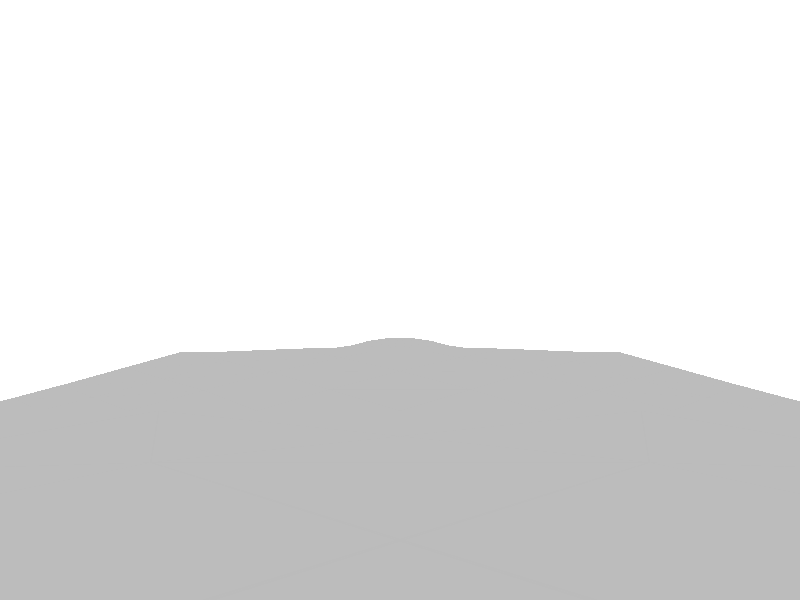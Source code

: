 #include "colors.inc"
background { rgb <1, 1, 1> }
camera {location <-0, 1.8, -0.5> sky <0,0,1>up <0,1,0> right <-1.33,0,0> angle 90look_at <0, 0, 0> }
mesh2 {
vertex_vectors { 4608, 
<-0.922315, -0.922315, -0.5>, 
<-0.989809, -0.705172, -0.5>, 
<-0.842328, -0.842328, -0.5>, 
<-1.0569, -0.487266, -0.5>, 
<-0.989809, -0.705172, -0.5>, 
<-0.909417, -0.624405, -0.5>, 
<-0.761393, -0.761393, -0.5>, 
<-0.842328, -0.842328, -0.5>, 
<-0.909417, -0.624405, -0.5>, 
<-0.989809, -0.705172, -0.5>, 
<-0.842328, -0.842328, -0.5>, 
<-0.909417, -0.624405, -0.5>, 
<-1.12837, 8.21636e-18, -0.5>, 
<-1.09349, -0.24374, -0.5>, 
<-0.990775, -0.134865, -0.5>, 
<-1.0569, -0.487266, -0.5>, 
<-1.09349, -0.24374, -0.5>, 
<-0.954951, -0.378574, -0.5>, 
<-0.85246, -0.269731, -0.5>, 
<-0.990775, -0.134865, -0.5>, 
<-0.954951, -0.378574, -0.5>, 
<-1.09349, -0.24374, -0.5>, 
<-0.990775, -0.134865, -0.5>, 
<-0.954951, -0.378574, -0.5>, 
<-0.539462, -0.539462, -0.5>, 
<-0.650427, -0.650427, -0.5>, 
<-0.695961, -0.404596, -0.5>, 
<-0.761393, -0.761393, -0.5>, 
<-0.650427, -0.650427, -0.5>, 
<-0.806926, -0.515562, -0.5>, 
<-0.85246, -0.269731, -0.5>, 
<-0.695961, -0.404596, -0.5>, 
<-0.806926, -0.515562, -0.5>, 
<-0.650427, -0.650427, -0.5>, 
<-0.695961, -0.404596, -0.5>, 
<-0.806926, -0.515562, -0.5>, 
<-1.0569, -0.487266, -0.5>, 
<-0.909417, -0.624405, -0.5>, 
<-0.954951, -0.378574, -0.5>, 
<-0.761393, -0.761393, -0.5>, 
<-0.909417, -0.624405, -0.5>, 
<-0.806926, -0.515562, -0.5>, 
<-0.85246, -0.269731, -0.5>, 
<-0.806926, -0.515562, -0.5>, 
<-0.954951, -0.378574, -0.5>, 
<-0.909417, -0.624405, -0.5>, 
<-0.806926, -0.515562, -0.5>, 
<-0.954951, -0.378574, -0.5>, 
<-0.922315, 0.922315, -0.5>, 
<-0.989809, 0.705172, -0.5>, 
<-0.842328, 0.842328, -0.5>, 
<-1.0569, 0.487266, -0.5>, 
<-0.989809, 0.705172, -0.5>, 
<-0.909417, 0.624405, -0.5>, 
<-0.761393, 0.761393, -0.5>, 
<-0.842328, 0.842328, -0.5>, 
<-0.909417, 0.624405, -0.5>, 
<-0.989809, 0.705172, -0.5>, 
<-0.842328, 0.842328, -0.5>, 
<-0.909417, 0.624405, -0.5>, 
<-1.12837, 8.21636e-18, -0.5>, 
<-1.09349, 0.24374, -0.5>, 
<-0.990775, 0.134865, -0.5>, 
<-1.0569, 0.487266, -0.5>, 
<-1.09349, 0.24374, -0.5>, 
<-0.954951, 0.378574, -0.5>, 
<-0.85246, 0.269731, -0.5>, 
<-0.990775, 0.134865, -0.5>, 
<-0.954951, 0.378574, -0.5>, 
<-1.09349, 0.24374, -0.5>, 
<-0.990775, 0.134865, -0.5>, 
<-0.954951, 0.378574, -0.5>, 
<-0.539462, 0.539462, -0.5>, 
<-0.650427, 0.650427, -0.5>, 
<-0.695961, 0.404596, -0.5>, 
<-0.761393, 0.761393, -0.5>, 
<-0.650427, 0.650427, -0.5>, 
<-0.806926, 0.515562, -0.5>, 
<-0.85246, 0.269731, -0.5>, 
<-0.695961, 0.404596, -0.5>, 
<-0.806926, 0.515562, -0.5>, 
<-0.650427, 0.650427, -0.5>, 
<-0.695961, 0.404596, -0.5>, 
<-0.806926, 0.515562, -0.5>, 
<-1.0569, 0.487266, -0.5>, 
<-0.909417, 0.624405, -0.5>, 
<-0.954951, 0.378574, -0.5>, 
<-0.761393, 0.761393, -0.5>, 
<-0.909417, 0.624405, -0.5>, 
<-0.806926, 0.515562, -0.5>, 
<-0.85246, 0.269731, -0.5>, 
<-0.806926, 0.515562, -0.5>, 
<-0.954951, 0.378574, -0.5>, 
<-0.909417, 0.624405, -0.5>, 
<-0.806926, 0.515562, -0.5>, 
<-0.954951, 0.378574, -0.5>, 
<0, 0, -0.5>, 
<-0.134865, -0.134865, -0.5>, 
<-0.134865, 0.134865, -0.5>, 
<-0.269731, -0.269731, -0.5>, 
<-0.134865, -0.134865, -0.5>, 
<-0.269731, 0, -0.5>, 
<-0.269731, 0.269731, -0.5>, 
<-0.134865, 0.134865, -0.5>, 
<-0.269731, 0, -0.5>, 
<-0.134865, -0.134865, -0.5>, 
<-0.134865, 0.134865, -0.5>, 
<-0.269731, 0, -0.5>, 
<-0.539462, -0.539462, -0.5>, 
<-0.404596, -0.404596, -0.5>, 
<-0.539462, -0.269731, -0.5>, 
<-0.269731, -0.269731, -0.5>, 
<-0.404596, -0.404596, -0.5>, 
<-0.404596, -0.134865, -0.5>, 
<-0.539462, 0, -0.5>, 
<-0.539462, -0.269731, -0.5>, 
<-0.404596, -0.134865, -0.5>, 
<-0.404596, -0.404596, -0.5>, 
<-0.539462, -0.269731, -0.5>, 
<-0.404596, -0.134865, -0.5>, 
<-0.539462, 0.539462, -0.5>, 
<-0.404596, 0.404596, -0.5>, 
<-0.539462, 0.269731, -0.5>, 
<-0.269731, 0.269731, -0.5>, 
<-0.404596, 0.404596, -0.5>, 
<-0.404596, 0.134865, -0.5>, 
<-0.539462, 0, -0.5>, 
<-0.539462, 0.269731, -0.5>, 
<-0.404596, 0.134865, -0.5>, 
<-0.404596, 0.404596, -0.5>, 
<-0.539462, 0.269731, -0.5>, 
<-0.404596, 0.134865, -0.5>, 
<-0.269731, -0.269731, -0.5>, 
<-0.269731, 0, -0.5>, 
<-0.404596, -0.134865, -0.5>, 
<-0.269731, 0.269731, -0.5>, 
<-0.269731, 0, -0.5>, 
<-0.404596, 0.134865, -0.5>, 
<-0.539462, 0, -0.5>, 
<-0.404596, 0.134865, -0.5>, 
<-0.404596, -0.134865, -0.5>, 
<-0.269731, 0, -0.5>, 
<-0.404596, 0.134865, -0.5>, 
<-0.404596, -0.134865, -0.5>, 
<-1.12837, 8.21636e-18, -0.5>, 
<-0.990775, -0.134865, -0.5>, 
<-0.990775, 0.134865, -0.5>, 
<-0.85246, -0.269731, -0.5>, 
<-0.990775, -0.134865, -0.5>, 
<-0.85246, 0, -0.5>, 
<-0.85246, 0.269731, -0.5>, 
<-0.990775, 0.134865, -0.5>, 
<-0.85246, 0, -0.5>, 
<-0.990775, -0.134865, -0.5>, 
<-0.990775, 0.134865, -0.5>, 
<-0.85246, 0, -0.5>, 
<-0.539462, -0.539462, -0.5>, 
<-0.695961, -0.404596, -0.5>, 
<-0.539462, -0.269731, -0.5>, 
<-0.85246, -0.269731, -0.5>, 
<-0.695961, -0.404596, -0.5>, 
<-0.695961, -0.134865, -0.5>, 
<-0.539462, 0, -0.5>, 
<-0.539462, -0.269731, -0.5>, 
<-0.695961, -0.134865, -0.5>, 
<-0.695961, -0.404596, -0.5>, 
<-0.539462, -0.269731, -0.5>, 
<-0.695961, -0.134865, -0.5>, 
<-0.539462, 0.539462, -0.5>, 
<-0.539462, 0.269731, -0.5>, 
<-0.695961, 0.404596, -0.5>, 
<-0.539462, 0, -0.5>, 
<-0.539462, 0.269731, -0.5>, 
<-0.695961, 0.134865, -0.5>, 
<-0.85246, 0.269731, -0.5>, 
<-0.695961, 0.404596, -0.5>, 
<-0.695961, 0.134865, -0.5>, 
<-0.539462, 0.269731, -0.5>, 
<-0.695961, 0.404596, -0.5>, 
<-0.695961, 0.134865, -0.5>, 
<-0.85246, -0.269731, -0.5>, 
<-0.85246, 0, -0.5>, 
<-0.695961, -0.134865, -0.5>, 
<-0.539462, 0, -0.5>, 
<-0.695961, 0.134865, -0.5>, 
<-0.695961, -0.134865, -0.5>, 
<-0.85246, 0.269731, -0.5>, 
<-0.85246, 0, -0.5>, 
<-0.695961, 0.134865, -0.5>, 
<-0.85246, 0, -0.5>, 
<-0.695961, 0.134865, -0.5>, 
<-0.695961, -0.134865, -0.5>, 
<-0.922315, 0.922315, -0.5>, 
<-0.842328, 0.842328, -0.5>, 
<-0.705172, 0.989809, -0.5>, 
<-0.761393, 0.761393, -0.5>, 
<-0.842328, 0.842328, -0.5>, 
<-0.624405, 0.909417, -0.5>, 
<-0.487266, 1.0569, -0.5>, 
<-0.705172, 0.989809, -0.5>, 
<-0.624405, 0.909417, -0.5>, 
<-0.842328, 0.842328, -0.5>, 
<-0.705172, 0.989809, -0.5>, 
<-0.624405, 0.909417, -0.5>, 
<-0.539462, 0.539462, -0.5>, 
<-0.650427, 0.650427, -0.5>, 
<-0.404596, 0.695961, -0.5>, 
<-0.761393, 0.761393, -0.5>, 
<-0.650427, 0.650427, -0.5>, 
<-0.515562, 0.806926, -0.5>, 
<-0.269731, 0.85246, -0.5>, 
<-0.404596, 0.695961, -0.5>, 
<-0.515562, 0.806926, -0.5>, 
<-0.650427, 0.650427, -0.5>, 
<-0.404596, 0.695961, -0.5>, 
<-0.515562, 0.806926, -0.5>, 
<-2.56315e-17, 1.12837, -0.5>, 
<-0.24374, 1.09349, -0.5>, 
<-0.134865, 0.990775, -0.5>, 
<-0.487266, 1.0569, -0.5>, 
<-0.24374, 1.09349, -0.5>, 
<-0.378574, 0.954951, -0.5>, 
<-0.269731, 0.85246, -0.5>, 
<-0.134865, 0.990775, -0.5>, 
<-0.378574, 0.954951, -0.5>, 
<-0.24374, 1.09349, -0.5>, 
<-0.134865, 0.990775, -0.5>, 
<-0.378574, 0.954951, -0.5>, 
<-0.761393, 0.761393, -0.5>, 
<-0.624405, 0.909417, -0.5>, 
<-0.515562, 0.806926, -0.5>, 
<-0.487266, 1.0569, -0.5>, 
<-0.624405, 0.909417, -0.5>, 
<-0.378574, 0.954951, -0.5>, 
<-0.269731, 0.85246, -0.5>, 
<-0.378574, 0.954951, -0.5>, 
<-0.515562, 0.806926, -0.5>, 
<-0.624405, 0.909417, -0.5>, 
<-0.378574, 0.954951, -0.5>, 
<-0.515562, 0.806926, -0.5>, 
<0.922315, 0.922315, -0.5>, 
<0.705172, 0.989809, -0.5>, 
<0.842328, 0.842328, -0.5>, 
<0.487266, 1.0569, -0.5>, 
<0.705172, 0.989809, -0.5>, 
<0.624405, 0.909417, -0.5>, 
<0.761393, 0.761393, -0.5>, 
<0.842328, 0.842328, -0.5>, 
<0.624405, 0.909417, -0.5>, 
<0.705172, 0.989809, -0.5>, 
<0.842328, 0.842328, -0.5>, 
<0.624405, 0.909417, -0.5>, 
<-2.56315e-17, 1.12837, -0.5>, 
<0.24374, 1.09349, -0.5>, 
<0.134865, 0.990775, -0.5>, 
<0.487266, 1.0569, -0.5>, 
<0.24374, 1.09349, -0.5>, 
<0.378574, 0.954951, -0.5>, 
<0.269731, 0.85246, -0.5>, 
<0.134865, 0.990775, -0.5>, 
<0.378574, 0.954951, -0.5>, 
<0.24374, 1.09349, -0.5>, 
<0.134865, 0.990775, -0.5>, 
<0.378574, 0.954951, -0.5>, 
<0.539462, 0.539462, -0.5>, 
<0.650427, 0.650427, -0.5>, 
<0.404596, 0.695961, -0.5>, 
<0.761393, 0.761393, -0.5>, 
<0.650427, 0.650427, -0.5>, 
<0.515562, 0.806926, -0.5>, 
<0.269731, 0.85246, -0.5>, 
<0.404596, 0.695961, -0.5>, 
<0.515562, 0.806926, -0.5>, 
<0.650427, 0.650427, -0.5>, 
<0.404596, 0.695961, -0.5>, 
<0.515562, 0.806926, -0.5>, 
<0.487266, 1.0569, -0.5>, 
<0.624405, 0.909417, -0.5>, 
<0.378574, 0.954951, -0.5>, 
<0.761393, 0.761393, -0.5>, 
<0.624405, 0.909417, -0.5>, 
<0.515562, 0.806926, -0.5>, 
<0.269731, 0.85246, -0.5>, 
<0.515562, 0.806926, -0.5>, 
<0.378574, 0.954951, -0.5>, 
<0.624405, 0.909417, -0.5>, 
<0.515562, 0.806926, -0.5>, 
<0.378574, 0.954951, -0.5>, 
<0, 0, -0.5>, 
<-0.134865, 0.134865, -0.5>, 
<0.134865, 0.134865, -0.5>, 
<-0.269731, 0.269731, -0.5>, 
<-0.134865, 0.134865, -0.5>, 
<0, 0.269731, -0.5>, 
<0.269731, 0.269731, -0.5>, 
<0.134865, 0.134865, -0.5>, 
<0, 0.269731, -0.5>, 
<-0.134865, 0.134865, -0.5>, 
<0.134865, 0.134865, -0.5>, 
<0, 0.269731, -0.5>, 
<-0.539462, 0.539462, -0.5>, 
<-0.404596, 0.404596, -0.5>, 
<-0.269731, 0.539462, -0.5>, 
<-0.269731, 0.269731, -0.5>, 
<-0.404596, 0.404596, -0.5>, 
<-0.134865, 0.404596, -0.5>, 
<0, 0.539462, -0.5>, 
<-0.269731, 0.539462, -0.5>, 
<-0.134865, 0.404596, -0.5>, 
<-0.404596, 0.404596, -0.5>, 
<-0.269731, 0.539462, -0.5>, 
<-0.134865, 0.404596, -0.5>, 
<0.539462, 0.539462, -0.5>, 
<0.404596, 0.404596, -0.5>, 
<0.269731, 0.539462, -0.5>, 
<0.269731, 0.269731, -0.5>, 
<0.404596, 0.404596, -0.5>, 
<0.134865, 0.404596, -0.5>, 
<0, 0.539462, -0.5>, 
<0.269731, 0.539462, -0.5>, 
<0.134865, 0.404596, -0.5>, 
<0.404596, 0.404596, -0.5>, 
<0.269731, 0.539462, -0.5>, 
<0.134865, 0.404596, -0.5>, 
<-0.269731, 0.269731, -0.5>, 
<0, 0.269731, -0.5>, 
<-0.134865, 0.404596, -0.5>, 
<0.269731, 0.269731, -0.5>, 
<0, 0.269731, -0.5>, 
<0.134865, 0.404596, -0.5>, 
<0, 0.539462, -0.5>, 
<0.134865, 0.404596, -0.5>, 
<-0.134865, 0.404596, -0.5>, 
<0, 0.269731, -0.5>, 
<0.134865, 0.404596, -0.5>, 
<-0.134865, 0.404596, -0.5>, 
<-0.539462, 0.539462, -0.5>, 
<-0.404596, 0.695961, -0.5>, 
<-0.269731, 0.539462, -0.5>, 
<-0.269731, 0.85246, -0.5>, 
<-0.404596, 0.695961, -0.5>, 
<-0.134865, 0.695961, -0.5>, 
<0, 0.539462, -0.5>, 
<-0.269731, 0.539462, -0.5>, 
<-0.134865, 0.695961, -0.5>, 
<-0.404596, 0.695961, -0.5>, 
<-0.269731, 0.539462, -0.5>, 
<-0.134865, 0.695961, -0.5>, 
<-2.56315e-17, 1.12837, -0.5>, 
<-0.134865, 0.990775, -0.5>, 
<0.134865, 0.990775, -0.5>, 
<-0.269731, 0.85246, -0.5>, 
<-0.134865, 0.990775, -0.5>, 
<0, 0.85246, -0.5>, 
<0.269731, 0.85246, -0.5>, 
<0.134865, 0.990775, -0.5>, 
<0, 0.85246, -0.5>, 
<-0.134865, 0.990775, -0.5>, 
<0.134865, 0.990775, -0.5>, 
<0, 0.85246, -0.5>, 
<0.539462, 0.539462, -0.5>, 
<0.269731, 0.539462, -0.5>, 
<0.404596, 0.695961, -0.5>, 
<0, 0.539462, -0.5>, 
<0.269731, 0.539462, -0.5>, 
<0.134865, 0.695961, -0.5>, 
<0.269731, 0.85246, -0.5>, 
<0.404596, 0.695961, -0.5>, 
<0.134865, 0.695961, -0.5>, 
<0.269731, 0.539462, -0.5>, 
<0.404596, 0.695961, -0.5>, 
<0.134865, 0.695961, -0.5>, 
<-0.269731, 0.85246, -0.5>, 
<-0.134865, 0.695961, -0.5>, 
<0, 0.85246, -0.5>, 
<0, 0.539462, -0.5>, 
<-0.134865, 0.695961, -0.5>, 
<0.134865, 0.695961, -0.5>, 
<0.269731, 0.85246, -0.5>, 
<0.134865, 0.695961, -0.5>, 
<0, 0.85246, -0.5>, 
<-0.134865, 0.695961, -0.5>, 
<0.134865, 0.695961, -0.5>, 
<0, 0.85246, -0.5>, 
<0.922315, -0.922315, -0.5>, 
<0.989809, -0.705172, -0.5>, 
<0.842328, -0.842328, -0.5>, 
<1.0569, -0.487266, -0.5>, 
<0.989809, -0.705172, -0.5>, 
<0.909417, -0.624405, -0.5>, 
<0.761393, -0.761393, -0.5>, 
<0.842328, -0.842328, -0.5>, 
<0.909417, -0.624405, -0.5>, 
<0.989809, -0.705172, -0.5>, 
<0.842328, -0.842328, -0.5>, 
<0.909417, -0.624405, -0.5>, 
<1.12837, 6.85063e-19, -0.5>, 
<1.09349, -0.24374, -0.5>, 
<0.990775, -0.134865, -0.5>, 
<1.0569, -0.487266, -0.5>, 
<1.09349, -0.24374, -0.5>, 
<0.954951, -0.378574, -0.5>, 
<0.85246, -0.269731, -0.5>, 
<0.990775, -0.134865, -0.5>, 
<0.954951, -0.378574, -0.5>, 
<1.09349, -0.24374, -0.5>, 
<0.990775, -0.134865, -0.5>, 
<0.954951, -0.378574, -0.5>, 
<0.539462, -0.539462, -0.5>, 
<0.650427, -0.650427, -0.5>, 
<0.695961, -0.404596, -0.5>, 
<0.761393, -0.761393, -0.5>, 
<0.650427, -0.650427, -0.5>, 
<0.806926, -0.515562, -0.5>, 
<0.85246, -0.269731, -0.5>, 
<0.695961, -0.404596, -0.5>, 
<0.806926, -0.515562, -0.5>, 
<0.650427, -0.650427, -0.5>, 
<0.695961, -0.404596, -0.5>, 
<0.806926, -0.515562, -0.5>, 
<1.0569, -0.487266, -0.5>, 
<0.909417, -0.624405, -0.5>, 
<0.954951, -0.378574, -0.5>, 
<0.761393, -0.761393, -0.5>, 
<0.909417, -0.624405, -0.5>, 
<0.806926, -0.515562, -0.5>, 
<0.85246, -0.269731, -0.5>, 
<0.806926, -0.515562, -0.5>, 
<0.954951, -0.378574, -0.5>, 
<0.909417, -0.624405, -0.5>, 
<0.806926, -0.515562, -0.5>, 
<0.954951, -0.378574, -0.5>, 
<0.922315, 0.922315, -0.5>, 
<0.842328, 0.842328, -0.5>, 
<0.989809, 0.705172, -0.5>, 
<0.761393, 0.761393, -0.5>, 
<0.842328, 0.842328, -0.5>, 
<0.909417, 0.624405, -0.5>, 
<1.0569, 0.487266, -0.5>, 
<0.989809, 0.705172, -0.5>, 
<0.909417, 0.624405, -0.5>, 
<0.842328, 0.842328, -0.5>, 
<0.989809, 0.705172, -0.5>, 
<0.909417, 0.624405, -0.5>, 
<0.539462, 0.539462, -0.5>, 
<0.650427, 0.650427, -0.5>, 
<0.695961, 0.404596, -0.5>, 
<0.761393, 0.761393, -0.5>, 
<0.650427, 0.650427, -0.5>, 
<0.806926, 0.515562, -0.5>, 
<0.85246, 0.269731, -0.5>, 
<0.695961, 0.404596, -0.5>, 
<0.806926, 0.515562, -0.5>, 
<0.650427, 0.650427, -0.5>, 
<0.695961, 0.404596, -0.5>, 
<0.806926, 0.515562, -0.5>, 
<1.12837, 6.85063e-19, -0.5>, 
<1.09349, 0.24374, -0.5>, 
<0.990775, 0.134865, -0.5>, 
<1.0569, 0.487266, -0.5>, 
<1.09349, 0.24374, -0.5>, 
<0.954951, 0.378574, -0.5>, 
<0.85246, 0.269731, -0.5>, 
<0.990775, 0.134865, -0.5>, 
<0.954951, 0.378574, -0.5>, 
<1.09349, 0.24374, -0.5>, 
<0.990775, 0.134865, -0.5>, 
<0.954951, 0.378574, -0.5>, 
<0.761393, 0.761393, -0.5>, 
<0.909417, 0.624405, -0.5>, 
<0.806926, 0.515562, -0.5>, 
<1.0569, 0.487266, -0.5>, 
<0.909417, 0.624405, -0.5>, 
<0.954951, 0.378574, -0.5>, 
<0.85246, 0.269731, -0.5>, 
<0.954951, 0.378574, -0.5>, 
<0.806926, 0.515562, -0.5>, 
<0.909417, 0.624405, -0.5>, 
<0.954951, 0.378574, -0.5>, 
<0.806926, 0.515562, -0.5>, 
<0, 0, -0.5>, 
<0.134865, 0.134865, -0.5>, 
<0.134865, -0.134865, -0.5>, 
<0.269731, 0.269731, -0.5>, 
<0.134865, 0.134865, -0.5>, 
<0.269731, 0, -0.5>, 
<0.269731, -0.269731, -0.5>, 
<0.134865, -0.134865, -0.5>, 
<0.269731, 0, -0.5>, 
<0.134865, 0.134865, -0.5>, 
<0.134865, -0.134865, -0.5>, 
<0.269731, 0, -0.5>, 
<0.539462, 0.539462, -0.5>, 
<0.404596, 0.404596, -0.5>, 
<0.539462, 0.269731, -0.5>, 
<0.269731, 0.269731, -0.5>, 
<0.404596, 0.404596, -0.5>, 
<0.404596, 0.134865, -0.5>, 
<0.539462, 0, -0.5>, 
<0.539462, 0.269731, -0.5>, 
<0.404596, 0.134865, -0.5>, 
<0.404596, 0.404596, -0.5>, 
<0.539462, 0.269731, -0.5>, 
<0.404596, 0.134865, -0.5>, 
<0.539462, -0.539462, -0.5>, 
<0.404596, -0.404596, -0.5>, 
<0.539462, -0.269731, -0.5>, 
<0.269731, -0.269731, -0.5>, 
<0.404596, -0.404596, -0.5>, 
<0.404596, -0.134865, -0.5>, 
<0.539462, 0, -0.5>, 
<0.539462, -0.269731, -0.5>, 
<0.404596, -0.134865, -0.5>, 
<0.404596, -0.404596, -0.5>, 
<0.539462, -0.269731, -0.5>, 
<0.404596, -0.134865, -0.5>, 
<0.269731, 0.269731, -0.5>, 
<0.269731, 0, -0.5>, 
<0.404596, 0.134865, -0.5>, 
<0.269731, -0.269731, -0.5>, 
<0.269731, 0, -0.5>, 
<0.404596, -0.134865, -0.5>, 
<0.539462, 0, -0.5>, 
<0.404596, -0.134865, -0.5>, 
<0.404596, 0.134865, -0.5>, 
<0.269731, 0, -0.5>, 
<0.404596, -0.134865, -0.5>, 
<0.404596, 0.134865, -0.5>, 
<0.539462, 0.539462, -0.5>, 
<0.539462, 0.269731, -0.5>, 
<0.695961, 0.404596, -0.5>, 
<0.539462, 0, -0.5>, 
<0.539462, 0.269731, -0.5>, 
<0.695961, 0.134865, -0.5>, 
<0.85246, 0.269731, -0.5>, 
<0.695961, 0.404596, -0.5>, 
<0.695961, 0.134865, -0.5>, 
<0.539462, 0.269731, -0.5>, 
<0.695961, 0.404596, -0.5>, 
<0.695961, 0.134865, -0.5>, 
<1.12837, 6.85063e-19, -0.5>, 
<0.990775, -0.134865, -0.5>, 
<0.990775, 0.134865, -0.5>, 
<0.85246, -0.269731, -0.5>, 
<0.990775, -0.134865, -0.5>, 
<0.85246, -1.80411e-18, -0.5>, 
<0.85246, 0.269731, -0.5>, 
<0.990775, 0.134865, -0.5>, 
<0.85246, -1.80411e-18, -0.5>, 
<0.990775, -0.134865, -0.5>, 
<0.990775, 0.134865, -0.5>, 
<0.85246, -1.80411e-18, -0.5>, 
<0.539462, -0.539462, -0.5>, 
<0.695961, -0.404596, -0.5>, 
<0.539462, -0.269731, -0.5>, 
<0.85246, -0.269731, -0.5>, 
<0.695961, -0.404596, -0.5>, 
<0.695961, -0.134865, -0.5>, 
<0.539462, 0, -0.5>, 
<0.539462, -0.269731, -0.5>, 
<0.695961, -0.134865, -0.5>, 
<0.695961, -0.404596, -0.5>, 
<0.539462, -0.269731, -0.5>, 
<0.695961, -0.134865, -0.5>, 
<0.85246, -0.269731, -0.5>, 
<0.695961, -0.134865, -0.5>, 
<0.85246, -1.80411e-18, -0.5>, 
<0.539462, 0, -0.5>, 
<0.695961, 0.134865, -0.5>, 
<0.695961, -0.134865, -0.5>, 
<0.85246, 0.269731, -0.5>, 
<0.695961, 0.134865, -0.5>, 
<0.85246, -1.80411e-18, -0.5>, 
<0.695961, 0.134865, -0.5>, 
<0.695961, -0.134865, -0.5>, 
<0.85246, -1.80411e-18, -0.5>, 
<-0.922315, -0.922315, -0.5>, 
<-0.842328, -0.842328, -0.5>, 
<-0.705172, -0.989809, -0.5>, 
<-0.761393, -0.761393, -0.5>, 
<-0.842328, -0.842328, -0.5>, 
<-0.624405, -0.909417, -0.5>, 
<-0.487266, -1.0569, -0.5>, 
<-0.705172, -0.989809, -0.5>, 
<-0.624405, -0.909417, -0.5>, 
<-0.842328, -0.842328, -0.5>, 
<-0.705172, -0.989809, -0.5>, 
<-0.624405, -0.909417, -0.5>, 
<-0.539462, -0.539462, -0.5>, 
<-0.650427, -0.650427, -0.5>, 
<-0.404596, -0.695961, -0.5>, 
<-0.761393, -0.761393, -0.5>, 
<-0.650427, -0.650427, -0.5>, 
<-0.515562, -0.806926, -0.5>, 
<-0.269731, -0.85246, -0.5>, 
<-0.404596, -0.695961, -0.5>, 
<-0.515562, -0.806926, -0.5>, 
<-0.650427, -0.650427, -0.5>, 
<-0.404596, -0.695961, -0.5>, 
<-0.515562, -0.806926, -0.5>, 
<8.93456e-18, -1.12837, -0.5>, 
<-0.24374, -1.09349, -0.5>, 
<-0.134865, -0.990775, -0.5>, 
<-0.487266, -1.0569, -0.5>, 
<-0.24374, -1.09349, -0.5>, 
<-0.378574, -0.954951, -0.5>, 
<-0.269731, -0.85246, -0.5>, 
<-0.134865, -0.990775, -0.5>, 
<-0.378574, -0.954951, -0.5>, 
<-0.24374, -1.09349, -0.5>, 
<-0.134865, -0.990775, -0.5>, 
<-0.378574, -0.954951, -0.5>, 
<-0.761393, -0.761393, -0.5>, 
<-0.624405, -0.909417, -0.5>, 
<-0.515562, -0.806926, -0.5>, 
<-0.487266, -1.0569, -0.5>, 
<-0.624405, -0.909417, -0.5>, 
<-0.378574, -0.954951, -0.5>, 
<-0.269731, -0.85246, -0.5>, 
<-0.378574, -0.954951, -0.5>, 
<-0.515562, -0.806926, -0.5>, 
<-0.624405, -0.909417, -0.5>, 
<-0.378574, -0.954951, -0.5>, 
<-0.515562, -0.806926, -0.5>, 
<0.922315, -0.922315, -0.5>, 
<0.842328, -0.842328, -0.5>, 
<0.705172, -0.989809, -0.5>, 
<0.761393, -0.761393, -0.5>, 
<0.842328, -0.842328, -0.5>, 
<0.624405, -0.909417, -0.5>, 
<0.487266, -1.0569, -0.5>, 
<0.705172, -0.989809, -0.5>, 
<0.624405, -0.909417, -0.5>, 
<0.842328, -0.842328, -0.5>, 
<0.705172, -0.989809, -0.5>, 
<0.624405, -0.909417, -0.5>, 
<0.539462, -0.539462, -0.5>, 
<0.650427, -0.650427, -0.5>, 
<0.404596, -0.695961, -0.5>, 
<0.761393, -0.761393, -0.5>, 
<0.650427, -0.650427, -0.5>, 
<0.515562, -0.806926, -0.5>, 
<0.269731, -0.85246, -0.5>, 
<0.404596, -0.695961, -0.5>, 
<0.515562, -0.806926, -0.5>, 
<0.650427, -0.650427, -0.5>, 
<0.404596, -0.695961, -0.5>, 
<0.515562, -0.806926, -0.5>, 
<8.93456e-18, -1.12837, -0.5>, 
<0.24374, -1.09349, -0.5>, 
<0.134865, -0.990775, -0.5>, 
<0.487266, -1.0569, -0.5>, 
<0.24374, -1.09349, -0.5>, 
<0.378574, -0.954951, -0.5>, 
<0.269731, -0.85246, -0.5>, 
<0.134865, -0.990775, -0.5>, 
<0.378574, -0.954951, -0.5>, 
<0.24374, -1.09349, -0.5>, 
<0.134865, -0.990775, -0.5>, 
<0.378574, -0.954951, -0.5>, 
<0.761393, -0.761393, -0.5>, 
<0.624405, -0.909417, -0.5>, 
<0.515562, -0.806926, -0.5>, 
<0.487266, -1.0569, -0.5>, 
<0.624405, -0.909417, -0.5>, 
<0.378574, -0.954951, -0.5>, 
<0.269731, -0.85246, -0.5>, 
<0.378574, -0.954951, -0.5>, 
<0.515562, -0.806926, -0.5>, 
<0.624405, -0.909417, -0.5>, 
<0.378574, -0.954951, -0.5>, 
<0.515562, -0.806926, -0.5>, 
<0, 0, -0.5>, 
<-0.134865, -0.134865, -0.5>, 
<0.134865, -0.134865, -0.5>, 
<-0.269731, -0.269731, -0.5>, 
<-0.134865, -0.134865, -0.5>, 
<0, -0.269731, -0.5>, 
<0.269731, -0.269731, -0.5>, 
<0.134865, -0.134865, -0.5>, 
<0, -0.269731, -0.5>, 
<-0.134865, -0.134865, -0.5>, 
<0.134865, -0.134865, -0.5>, 
<0, -0.269731, -0.5>, 
<-0.539462, -0.539462, -0.5>, 
<-0.404596, -0.404596, -0.5>, 
<-0.269731, -0.539462, -0.5>, 
<-0.269731, -0.269731, -0.5>, 
<-0.404596, -0.404596, -0.5>, 
<-0.134865, -0.404596, -0.5>, 
<0, -0.539462, -0.5>, 
<-0.269731, -0.539462, -0.5>, 
<-0.134865, -0.404596, -0.5>, 
<-0.404596, -0.404596, -0.5>, 
<-0.269731, -0.539462, -0.5>, 
<-0.134865, -0.404596, -0.5>, 
<0.539462, -0.539462, -0.5>, 
<0.404596, -0.404596, -0.5>, 
<0.269731, -0.539462, -0.5>, 
<0.269731, -0.269731, -0.5>, 
<0.404596, -0.404596, -0.5>, 
<0.134865, -0.404596, -0.5>, 
<0, -0.539462, -0.5>, 
<0.269731, -0.539462, -0.5>, 
<0.134865, -0.404596, -0.5>, 
<0.404596, -0.404596, -0.5>, 
<0.269731, -0.539462, -0.5>, 
<0.134865, -0.404596, -0.5>, 
<-0.269731, -0.269731, -0.5>, 
<0, -0.269731, -0.5>, 
<-0.134865, -0.404596, -0.5>, 
<0.269731, -0.269731, -0.5>, 
<0, -0.269731, -0.5>, 
<0.134865, -0.404596, -0.5>, 
<0, -0.539462, -0.5>, 
<0.134865, -0.404596, -0.5>, 
<-0.134865, -0.404596, -0.5>, 
<0, -0.269731, -0.5>, 
<0.134865, -0.404596, -0.5>, 
<-0.134865, -0.404596, -0.5>, 
<-0.539462, -0.539462, -0.5>, 
<-0.404596, -0.695961, -0.5>, 
<-0.269731, -0.539462, -0.5>, 
<-0.269731, -0.85246, -0.5>, 
<-0.404596, -0.695961, -0.5>, 
<-0.134865, -0.695961, -0.5>, 
<0, -0.539462, -0.5>, 
<-0.269731, -0.539462, -0.5>, 
<-0.134865, -0.695961, -0.5>, 
<-0.404596, -0.695961, -0.5>, 
<-0.269731, -0.539462, -0.5>, 
<-0.134865, -0.695961, -0.5>, 
<0.539462, -0.539462, -0.5>, 
<0.269731, -0.539462, -0.5>, 
<0.404596, -0.695961, -0.5>, 
<0, -0.539462, -0.5>, 
<0.269731, -0.539462, -0.5>, 
<0.134865, -0.695961, -0.5>, 
<0.269731, -0.85246, -0.5>, 
<0.404596, -0.695961, -0.5>, 
<0.134865, -0.695961, -0.5>, 
<0.269731, -0.539462, -0.5>, 
<0.404596, -0.695961, -0.5>, 
<0.134865, -0.695961, -0.5>, 
<8.93456e-18, -1.12837, -0.5>, 
<-0.134865, -0.990775, -0.5>, 
<0.134865, -0.990775, -0.5>, 
<-0.269731, -0.85246, -0.5>, 
<-0.134865, -0.990775, -0.5>, 
<0, -0.85246, -0.5>, 
<0.269731, -0.85246, -0.5>, 
<0.134865, -0.990775, -0.5>, 
<0, -0.85246, -0.5>, 
<-0.134865, -0.990775, -0.5>, 
<0.134865, -0.990775, -0.5>, 
<0, -0.85246, -0.5>, 
<-0.269731, -0.85246, -0.5>, 
<-0.134865, -0.695961, -0.5>, 
<0, -0.85246, -0.5>, 
<0, -0.539462, -0.5>, 
<-0.134865, -0.695961, -0.5>, 
<0.134865, -0.695961, -0.5>, 
<0.269731, -0.85246, -0.5>, 
<0, -0.85246, -0.5>, 
<0.134865, -0.695961, -0.5>, 
<-0.134865, -0.695961, -0.5>, 
<0, -0.85246, -0.5>, 
<0.134865, -0.695961, -0.5>, 
<-0.922315, -0.922315, -0.5>, 
<-0.989809, -0.705172, -0.5>, 
<-0.907643, -0.832466, -0.475279>, 
<-1.0569, -0.487266, -0.5>, 
<-0.989809, -0.705172, -0.5>, 
<-0.975279, -0.614776, -0.474113>, 
<-0.892525, -0.741881, -0.449445>, 
<-0.907643, -0.832466, -0.475279>, 
<-0.975279, -0.614776, -0.474113>, 
<-0.989809, -0.705172, -0.5>, 
<-0.907643, -0.832466, -0.475279>, 
<-0.975279, -0.614776, -0.474113>, 
<-1.12837, 8.21636e-18, -0.5>, 
<-1.09349, -0.24374, -0.5>, 
<-1.05848, -0.128261, -0.462799>, 
<-1.0569, -0.487266, -0.5>, 
<-1.09349, -0.24374, -0.5>, 
<-1.02286, -0.371969, -0.462484>, 
<-0.988134, -0.256525, -0.425262>, 
<-1.05848, -0.128261, -0.462799>, 
<-1.02286, -0.371969, -0.462484>, 
<-1.09349, -0.24374, -0.5>, 
<-1.05848, -0.128261, -0.462799>, 
<-1.02286, -0.371969, -0.462484>, 
<-0.822602, -0.510857, -0.363371>, 
<-0.857263, -0.626264, -0.40673>, 
<-0.90539, -0.383722, -0.394026>, 
<-0.892525, -0.741881, -0.449445>, 
<-0.857263, -0.626264, -0.40673>, 
<-0.941512, -0.499538, -0.435272>, 
<-0.988134, -0.256525, -0.425262>, 
<-0.90539, -0.383722, -0.394026>, 
<-0.941512, -0.499538, -0.435272>, 
<-0.857263, -0.626264, -0.40673>, 
<-0.90539, -0.383722, -0.394026>, 
<-0.941512, -0.499538, -0.435272>, 
<-1.0569, -0.487266, -0.5>, 
<-0.975279, -0.614776, -0.474113>, 
<-1.02286, -0.371969, -0.462484>, 
<-0.892525, -0.741881, -0.449445>, 
<-0.975279, -0.614776, -0.474113>, 
<-0.941512, -0.499538, -0.435272>, 
<-0.988134, -0.256525, -0.425262>, 
<-0.941512, -0.499538, -0.435272>, 
<-1.02286, -0.371969, -0.462484>, 
<-0.975279, -0.614776, -0.474113>, 
<-0.941512, -0.499538, -0.435272>, 
<-1.02286, -0.371969, -0.462484>, 
<-0.922315, 0.922315, -0.5>, 
<-0.989809, 0.705172, -0.5>, 
<-0.907643, 0.832466, -0.475279>, 
<-1.0569, 0.487266, -0.5>, 
<-0.989809, 0.705172, -0.5>, 
<-0.975279, 0.614776, -0.474113>, 
<-0.892525, 0.741881, -0.449445>, 
<-0.907643, 0.832466, -0.475279>, 
<-0.975279, 0.614776, -0.474113>, 
<-0.989809, 0.705172, -0.5>, 
<-0.907643, 0.832466, -0.475279>, 
<-0.975279, 0.614776, -0.474113>, 
<-1.12837, 8.21636e-18, -0.5>, 
<-1.09349, 0.24374, -0.5>, 
<-1.05848, 0.128261, -0.462799>, 
<-1.0569, 0.487266, -0.5>, 
<-1.09349, 0.24374, -0.5>, 
<-1.02286, 0.371969, -0.462484>, 
<-0.988134, 0.256525, -0.425262>, 
<-1.05848, 0.128261, -0.462799>, 
<-1.02286, 0.371969, -0.462484>, 
<-1.09349, 0.24374, -0.5>, 
<-1.05848, 0.128261, -0.462799>, 
<-1.02286, 0.371969, -0.462484>, 
<-0.822602, 0.510857, -0.363371>, 
<-0.857263, 0.626264, -0.40673>, 
<-0.90539, 0.383722, -0.394026>, 
<-0.892525, 0.741881, -0.449445>, 
<-0.857263, 0.626264, -0.40673>, 
<-0.941512, 0.499538, -0.435272>, 
<-0.988134, 0.256525, -0.425262>, 
<-0.90539, 0.383722, -0.394026>, 
<-0.941512, 0.499538, -0.435272>, 
<-0.857263, 0.626264, -0.40673>, 
<-0.90539, 0.383722, -0.394026>, 
<-0.941512, 0.499538, -0.435272>, 
<-1.0569, 0.487266, -0.5>, 
<-0.975279, 0.614776, -0.474113>, 
<-1.02286, 0.371969, -0.462484>, 
<-0.892525, 0.741881, -0.449445>, 
<-0.975279, 0.614776, -0.474113>, 
<-0.941512, 0.499538, -0.435272>, 
<-0.988134, 0.256525, -0.425262>, 
<-0.941512, 0.499538, -0.435272>, 
<-1.02286, 0.371969, -0.462484>, 
<-0.975279, 0.614776, -0.474113>, 
<-0.941512, 0.499538, -0.435272>, 
<-1.02286, 0.371969, -0.462484>, 
<-0.515339, 7.09788e-19, -0.302351>, 
<-0.590929, -0.12775, -0.320862>, 
<-0.590929, 0.12775, -0.320862>, 
<-0.666709, -0.255474, -0.3385>, 
<-0.590929, -0.12775, -0.320862>, 
<-0.666966, 2.77157e-17, -0.336932>, 
<-0.666709, 0.255474, -0.3385>, 
<-0.590929, 0.12775, -0.320862>, 
<-0.666966, 2.77157e-17, -0.336932>, 
<-0.590929, -0.12775, -0.320862>, 
<-0.590929, 0.12775, -0.320862>, 
<-0.666966, 2.77157e-17, -0.336932>, 
<-0.822602, -0.510857, -0.363371>, 
<-0.744683, -0.38323, -0.350896>, 
<-0.848042, -0.255598, -0.356855>, 
<-0.666709, -0.255474, -0.3385>, 
<-0.744683, -0.38323, -0.350896>, 
<-0.768826, -0.127732, -0.34655>, 
<-0.871681, -6.0424e-18, -0.353029>, 
<-0.848042, -0.255598, -0.356855>, 
<-0.768826, -0.127732, -0.34655>, 
<-0.744683, -0.38323, -0.350896>, 
<-0.848042, -0.255598, -0.356855>, 
<-0.768826, -0.127732, -0.34655>, 
<-0.822602, 0.510857, -0.363371>, 
<-0.744683, 0.38323, -0.350896>, 
<-0.848042, 0.255598, -0.356855>, 
<-0.666709, 0.255474, -0.3385>, 
<-0.744683, 0.38323, -0.350896>, 
<-0.768826, 0.127732, -0.34655>, 
<-0.871681, -6.0424e-18, -0.353029>, 
<-0.848042, 0.255598, -0.356855>, 
<-0.768826, 0.127732, -0.34655>, 
<-0.744683, 0.38323, -0.350896>, 
<-0.848042, 0.255598, -0.356855>, 
<-0.768826, 0.127732, -0.34655>, 
<-0.666709, -0.255474, -0.3385>, 
<-0.666966, 2.77157e-17, -0.336932>, 
<-0.768826, -0.127732, -0.34655>, 
<-0.666709, 0.255474, -0.3385>, 
<-0.666966, 2.77157e-17, -0.336932>, 
<-0.768826, 0.127732, -0.34655>, 
<-0.871681, -6.0424e-18, -0.353029>, 
<-0.768826, 0.127732, -0.34655>, 
<-0.768826, -0.127732, -0.34655>, 
<-0.666966, 2.77157e-17, -0.336932>, 
<-0.768826, 0.127732, -0.34655>, 
<-0.768826, -0.127732, -0.34655>, 
<-1.12837, 8.21636e-18, -0.5>, 
<-1.05848, -0.128261, -0.462799>, 
<-1.05848, 0.128261, -0.462799>, 
<-0.988134, -0.256525, -0.425262>, 
<-1.05848, -0.128261, -0.462799>, 
<-0.989485, -1.64494e-19, -0.422962>, 
<-0.988134, 0.256525, -0.425262>, 
<-1.05848, 0.128261, -0.462799>, 
<-0.989485, -1.64494e-19, -0.422962>, 
<-1.05848, -0.128261, -0.462799>, 
<-1.05848, 0.128261, -0.462799>, 
<-0.989485, -1.64494e-19, -0.422962>, 
<-0.822602, -0.510857, -0.363371>, 
<-0.90539, -0.383722, -0.394026>, 
<-0.848042, -0.255598, -0.356855>, 
<-0.988134, -0.256525, -0.425262>, 
<-0.90539, -0.383722, -0.394026>, 
<-0.929783, -0.128294, -0.388333>, 
<-0.871681, -6.0424e-18, -0.353029>, 
<-0.848042, -0.255598, -0.356855>, 
<-0.929783, -0.128294, -0.388333>, 
<-0.90539, -0.383722, -0.394026>, 
<-0.848042, -0.255598, -0.356855>, 
<-0.929783, -0.128294, -0.388333>, 
<-0.822602, 0.510857, -0.363371>, 
<-0.848042, 0.255598, -0.356855>, 
<-0.90539, 0.383722, -0.394026>, 
<-0.871681, -6.0424e-18, -0.353029>, 
<-0.848042, 0.255598, -0.356855>, 
<-0.929783, 0.128294, -0.388333>, 
<-0.988134, 0.256525, -0.425262>, 
<-0.90539, 0.383722, -0.394026>, 
<-0.929783, 0.128294, -0.388333>, 
<-0.848042, 0.255598, -0.356855>, 
<-0.90539, 0.383722, -0.394026>, 
<-0.929783, 0.128294, -0.388333>, 
<-0.988134, -0.256525, -0.425262>, 
<-0.989485, -1.64494e-19, -0.422962>, 
<-0.929783, -0.128294, -0.388333>, 
<-0.871681, -6.0424e-18, -0.353029>, 
<-0.929783, 0.128294, -0.388333>, 
<-0.929783, -0.128294, -0.388333>, 
<-0.988134, 0.256525, -0.425262>, 
<-0.989485, -1.64494e-19, -0.422962>, 
<-0.929783, 0.128294, -0.388333>, 
<-0.989485, -1.64494e-19, -0.422962>, 
<-0.929783, 0.128294, -0.388333>, 
<-0.929783, -0.128294, -0.388333>, 
<-0.922315, 0.922315, -0.5>, 
<-0.907643, 0.832466, -0.475279>, 
<-0.863777, 0.863777, -0.467239>, 
<-0.892525, 0.741881, -0.449445>, 
<-0.907643, 0.832466, -0.475279>, 
<-0.848856, 0.773431, -0.440642>, 
<-0.804531, 0.804531, -0.433607>, 
<-0.863777, 0.863777, -0.467239>, 
<-0.848856, 0.773431, -0.440642>, 
<-0.907643, 0.832466, -0.475279>, 
<-0.863777, 0.863777, -0.467239>, 
<-0.848856, 0.773431, -0.440642>, 
<-0.822602, 0.510857, -0.363371>, 
<-0.857263, 0.626264, -0.40673>, 
<-0.778935, 0.548816, -0.355589>, 
<-0.892525, 0.741881, -0.449445>, 
<-0.857263, 0.626264, -0.40673>, 
<-0.813853, 0.664197, -0.398684>, 
<-0.734869, 0.586432, -0.349206>, 
<-0.778935, 0.548816, -0.355589>, 
<-0.813853, 0.664197, -0.398684>, 
<-0.857263, 0.626264, -0.40673>, 
<-0.778935, 0.548816, -0.355589>, 
<-0.813853, 0.664197, -0.398684>, 
<-0.649859, 0.649859, -0.342998>, 
<-0.727238, 0.727238, -0.387671>, 
<-0.692417, 0.618211, -0.345601>, 
<-0.804531, 0.804531, -0.433607>, 
<-0.727238, 0.727238, -0.387671>, 
<-0.769662, 0.695421, -0.391199>, 
<-0.734869, 0.586432, -0.349206>, 
<-0.692417, 0.618211, -0.345601>, 
<-0.769662, 0.695421, -0.391199>, 
<-0.727238, 0.727238, -0.387671>, 
<-0.692417, 0.618211, -0.345601>, 
<-0.769662, 0.695421, -0.391199>, 
<-0.892525, 0.741881, -0.449445>, 
<-0.848856, 0.773431, -0.440642>, 
<-0.813853, 0.664197, -0.398684>, 
<-0.804531, 0.804531, -0.433607>, 
<-0.848856, 0.773431, -0.440642>, 
<-0.769662, 0.695421, -0.391199>, 
<-0.734869, 0.586432, -0.349206>, 
<-0.769662, 0.695421, -0.391199>, 
<-0.813853, 0.664197, -0.398684>, 
<-0.848856, 0.773431, -0.440642>, 
<-0.769662, 0.695421, -0.391199>, 
<-0.813853, 0.664197, -0.398684>, 
<-0.17622, 0.17622, -0.238078>, 
<-0.290316, 0.290316, -0.277298>, 
<-0.217767, 0.152996, -0.242949>, 
<-0.404723, 0.404723, -0.314865>, 
<-0.290316, 0.290316, -0.277298>, 
<-0.331981, 0.26721, -0.281464>, 
<-0.259186, 0.129669, -0.248488>, 
<-0.217767, 0.152996, -0.242949>, 
<-0.331981, 0.26721, -0.281464>, 
<-0.290316, 0.290316, -0.277298>, 
<-0.217767, 0.152996, -0.242949>, 
<-0.331981, 0.26721, -0.281464>, 
<-0.649859, 0.649859, -0.342998>, 
<-0.52714, 0.52714, -0.32977>, 
<-0.568593, 0.504324, -0.331977>, 
<-0.404723, 0.404723, -0.314865>, 
<-0.52714, 0.52714, -0.32977>, 
<-0.446172, 0.381871, -0.317378>, 
<-0.487571, 0.358983, -0.320384>, 
<-0.568593, 0.504324, -0.331977>, 
<-0.446172, 0.381871, -0.317378>, 
<-0.52714, 0.52714, -0.32977>, 
<-0.568593, 0.504324, -0.331977>, 
<-0.446172, 0.381871, -0.317378>, 
<-0.342077, 0.082949, -0.263052>, 
<-0.300681, 0.106332, -0.255538>, 
<-0.414886, 0.220992, -0.291413>, 
<-0.259186, 0.129669, -0.248488>, 
<-0.300681, 0.106332, -0.255538>, 
<-0.373208, 0.244211, -0.285336>, 
<-0.487571, 0.358983, -0.320384>, 
<-0.414886, 0.220992, -0.291413>, 
<-0.373208, 0.244211, -0.285336>, 
<-0.300681, 0.106332, -0.255538>, 
<-0.414886, 0.220992, -0.291413>, 
<-0.373208, 0.244211, -0.285336>, 
<-0.404723, 0.404723, -0.314865>, 
<-0.331981, 0.26721, -0.281464>, 
<-0.446172, 0.381871, -0.317378>, 
<-0.259186, 0.129669, -0.248488>, 
<-0.331981, 0.26721, -0.281464>, 
<-0.373208, 0.244211, -0.285336>, 
<-0.487571, 0.358983, -0.320384>, 
<-0.373208, 0.244211, -0.285336>, 
<-0.446172, 0.381871, -0.317378>, 
<-0.331981, 0.26721, -0.281464>, 
<-0.373208, 0.244211, -0.285336>, 
<-0.446172, 0.381871, -0.317378>, 
<-0.515339, 7.09788e-19, -0.302351>, 
<-0.590929, 0.12775, -0.320862>, 
<-0.472264, 0.0208427, -0.292072>, 
<-0.666709, 0.255474, -0.3385>, 
<-0.590929, 0.12775, -0.320862>, 
<-0.547698, 0.148539, -0.311432>, 
<-0.429142, 0.041679, -0.282004>, 
<-0.472264, 0.0208427, -0.292072>, 
<-0.547698, 0.148539, -0.311432>, 
<-0.590929, 0.12775, -0.320862>, 
<-0.472264, 0.0208427, -0.292072>, 
<-0.547698, 0.148539, -0.311432>, 
<-0.822602, 0.510857, -0.363371>, 
<-0.744683, 0.38323, -0.350896>, 
<-0.700225, 0.404789, -0.345458>, 
<-0.666709, 0.255474, -0.3385>, 
<-0.744683, 0.38323, -0.350896>, 
<-0.622214, 0.277049, -0.33345>, 
<-0.577711, 0.298595, -0.328375>, 
<-0.700225, 0.404789, -0.345458>, 
<-0.622214, 0.277049, -0.33345>, 
<-0.744683, 0.38323, -0.350896>, 
<-0.700225, 0.404789, -0.345458>, 
<-0.622214, 0.277049, -0.33345>, 
<-0.342077, 0.082949, -0.263052>, 
<-0.385651, 0.0623233, -0.27233>, 
<-0.459711, 0.19069, -0.296627>, 
<-0.429142, 0.041679, -0.282004>, 
<-0.385651, 0.0623233, -0.27233>, 
<-0.503529, 0.17016, -0.304687>, 
<-0.577711, 0.298595, -0.328375>, 
<-0.459711, 0.19069, -0.296627>, 
<-0.503529, 0.17016, -0.304687>, 
<-0.385651, 0.0623233, -0.27233>, 
<-0.459711, 0.19069, -0.296627>, 
<-0.503529, 0.17016, -0.304687>, 
<-0.666709, 0.255474, -0.3385>, 
<-0.547698, 0.148539, -0.311432>, 
<-0.622214, 0.277049, -0.33345>, 
<-0.429142, 0.041679, -0.282004>, 
<-0.547698, 0.148539, -0.311432>, 
<-0.503529, 0.17016, -0.304687>, 
<-0.577711, 0.298595, -0.328375>, 
<-0.503529, 0.17016, -0.304687>, 
<-0.622214, 0.277049, -0.33345>, 
<-0.547698, 0.148539, -0.311432>, 
<-0.503529, 0.17016, -0.304687>, 
<-0.622214, 0.277049, -0.33345>, 
<-0.822602, 0.510857, -0.363371>, 
<-0.778935, 0.548816, -0.355589>, 
<-0.700225, 0.404789, -0.345458>, 
<-0.734869, 0.586432, -0.349206>, 
<-0.778935, 0.548816, -0.355589>, 
<-0.656167, 0.442451, -0.339401>, 
<-0.577711, 0.298595, -0.328375>, 
<-0.700225, 0.404789, -0.345458>, 
<-0.656167, 0.442451, -0.339401>, 
<-0.778935, 0.548816, -0.355589>, 
<-0.700225, 0.404789, -0.345458>, 
<-0.656167, 0.442451, -0.339401>, 
<-0.649859, 0.649859, -0.342998>, 
<-0.692417, 0.618211, -0.345601>, 
<-0.568593, 0.504324, -0.331977>, 
<-0.734869, 0.586432, -0.349206>, 
<-0.692417, 0.618211, -0.345601>, 
<-0.611153, 0.472644, -0.335063>, 
<-0.487571, 0.358983, -0.320384>, 
<-0.568593, 0.504324, -0.331977>, 
<-0.611153, 0.472644, -0.335063>, 
<-0.692417, 0.618211, -0.345601>, 
<-0.568593, 0.504324, -0.331977>, 
<-0.611153, 0.472644, -0.335063>, 
<-0.342077, 0.082949, -0.263052>, 
<-0.459711, 0.19069, -0.296627>, 
<-0.414886, 0.220992, -0.291413>, 
<-0.577711, 0.298595, -0.328375>, 
<-0.459711, 0.19069, -0.296627>, 
<-0.532674, 0.328804, -0.324184>, 
<-0.487571, 0.358983, -0.320384>, 
<-0.414886, 0.220992, -0.291413>, 
<-0.532674, 0.328804, -0.324184>, 
<-0.459711, 0.19069, -0.296627>, 
<-0.414886, 0.220992, -0.291413>, 
<-0.532674, 0.328804, -0.324184>, 
<-0.734869, 0.586432, -0.349206>, 
<-0.656167, 0.442451, -0.339401>, 
<-0.611153, 0.472644, -0.335063>, 
<-0.577711, 0.298595, -0.328375>, 
<-0.656167, 0.442451, -0.339401>, 
<-0.532674, 0.328804, -0.324184>, 
<-0.487571, 0.358983, -0.320384>, 
<-0.532674, 0.328804, -0.324184>, 
<-0.611153, 0.472644, -0.335063>, 
<-0.656167, 0.442451, -0.339401>, 
<-0.532674, 0.328804, -0.324184>, 
<-0.611153, 0.472644, -0.335063>, 
<-0.17622, -0.17622, -0.238078>, 
<-0.174682, -0.131765, -0.227714>, 
<-0.217767, -0.152996, -0.242949>, 
<-0.172978, -0.0871954, -0.218129>, 
<-0.174682, -0.131765, -0.227714>, 
<-0.216073, -0.108418, -0.233297>, 
<-0.259186, -0.129669, -0.248488>, 
<-0.217767, -0.152996, -0.242949>, 
<-0.216073, -0.108418, -0.233297>, 
<-0.174682, -0.131765, -0.227714>, 
<-0.217767, -0.152996, -0.242949>, 
<-0.216073, -0.108418, -0.233297>, 
<-0.169651, 6.23327e-18, -0.211211>, 
<-0.171415, -0.0436252, -0.214277>, 
<-0.212526, -0.0203434, -0.223251>, 
<-0.172978, -0.0871954, -0.218129>, 
<-0.171415, -0.0436252, -0.214277>, 
<-0.214194, -0.0639501, -0.226695>, 
<-0.255348, -0.0406792, -0.235509>, 
<-0.212526, -0.0203434, -0.223251>, 
<-0.214194, -0.0639501, -0.226695>, 
<-0.171415, -0.0436252, -0.214277>, 
<-0.212526, -0.0203434, -0.223251>, 
<-0.214194, -0.0639501, -0.226695>, 
<-0.342077, -0.082949, -0.263052>, 
<-0.300681, -0.106332, -0.255538>, 
<-0.298726, -0.0618091, -0.249198>, 
<-0.259186, -0.129669, -0.248488>, 
<-0.300681, -0.106332, -0.255538>, 
<-0.257354, -0.0852046, -0.24164>, 
<-0.255348, -0.0406792, -0.235509>, 
<-0.298726, -0.0618091, -0.249198>, 
<-0.257354, -0.0852046, -0.24164>, 
<-0.300681, -0.106332, -0.255538>, 
<-0.298726, -0.0618091, -0.249198>, 
<-0.257354, -0.0852046, -0.24164>, 
<-0.172978, -0.0871954, -0.218129>, 
<-0.216073, -0.108418, -0.233297>, 
<-0.214194, -0.0639501, -0.226695>, 
<-0.259186, -0.129669, -0.248488>, 
<-0.216073, -0.108418, -0.233297>, 
<-0.257354, -0.0852046, -0.24164>, 
<-0.255348, -0.0406792, -0.235509>, 
<-0.257354, -0.0852046, -0.24164>, 
<-0.214194, -0.0639501, -0.226695>, 
<-0.216073, -0.108418, -0.233297>, 
<-0.257354, -0.0852046, -0.24164>, 
<-0.214194, -0.0639501, -0.226695>, 
<-0.17622, 0.17622, -0.238078>, 
<-0.217767, 0.152996, -0.242949>, 
<-0.174682, 0.131765, -0.227714>, 
<-0.259186, 0.129669, -0.248488>, 
<-0.217767, 0.152996, -0.242949>, 
<-0.216073, 0.108418, -0.233297>, 
<-0.172978, 0.0871954, -0.218129>, 
<-0.174682, 0.131765, -0.227714>, 
<-0.216073, 0.108418, -0.233297>, 
<-0.217767, 0.152996, -0.242949>, 
<-0.174682, 0.131765, -0.227714>, 
<-0.216073, 0.108418, -0.233297>, 
<-0.342077, 0.082949, -0.263052>, 
<-0.300681, 0.106332, -0.255538>, 
<-0.298726, 0.0618091, -0.249198>, 
<-0.259186, 0.129669, -0.248488>, 
<-0.300681, 0.106332, -0.255538>, 
<-0.257354, 0.0852046, -0.24164>, 
<-0.255348, 0.0406792, -0.235509>, 
<-0.298726, 0.0618091, -0.249198>, 
<-0.257354, 0.0852046, -0.24164>, 
<-0.300681, 0.106332, -0.255538>, 
<-0.298726, 0.0618091, -0.249198>, 
<-0.257354, 0.0852046, -0.24164>, 
<-0.169651, 6.23327e-18, -0.211211>, 
<-0.171415, 0.0436252, -0.214277>, 
<-0.212526, 0.0203434, -0.223251>, 
<-0.172978, 0.0871954, -0.218129>, 
<-0.171415, 0.0436252, -0.214277>, 
<-0.214194, 0.0639501, -0.226695>, 
<-0.255348, 0.0406792, -0.235509>, 
<-0.212526, 0.0203434, -0.223251>, 
<-0.214194, 0.0639501, -0.226695>, 
<-0.171415, 0.0436252, -0.214277>, 
<-0.212526, 0.0203434, -0.223251>, 
<-0.214194, 0.0639501, -0.226695>, 
<-0.259186, 0.129669, -0.248488>, 
<-0.216073, 0.108418, -0.233297>, 
<-0.257354, 0.0852046, -0.24164>, 
<-0.172978, 0.0871954, -0.218129>, 
<-0.216073, 0.108418, -0.233297>, 
<-0.214194, 0.0639501, -0.226695>, 
<-0.255348, 0.0406792, -0.235509>, 
<-0.214194, 0.0639501, -0.226695>, 
<-0.257354, 0.0852046, -0.24164>, 
<-0.216073, 0.108418, -0.233297>, 
<-0.214194, 0.0639501, -0.226695>, 
<-0.257354, 0.0852046, -0.24164>, 
<-0.515339, 7.09788e-19, -0.302351>, 
<-0.472264, 0.0208427, -0.292072>, 
<-0.472264, -0.0208427, -0.292072>, 
<-0.429142, 0.041679, -0.282004>, 
<-0.472264, 0.0208427, -0.292072>, 
<-0.429225, 1.40127e-17, -0.281634>, 
<-0.429142, -0.041679, -0.282004>, 
<-0.472264, -0.0208427, -0.292072>, 
<-0.429225, 1.40127e-17, -0.281634>, 
<-0.472264, 0.0208427, -0.292072>, 
<-0.472264, -0.0208427, -0.292072>, 
<-0.429225, 1.40127e-17, -0.281634>, 
<-0.342077, 0.082949, -0.263052>, 
<-0.385651, 0.0623233, -0.27233>, 
<-0.342121, 0.0414837, -0.259733>, 
<-0.429142, 0.041679, -0.282004>, 
<-0.385651, 0.0623233, -0.27233>, 
<-0.385576, 0.020832, -0.269499>, 
<-0.34198, 1.84408e-17, -0.257166>, 
<-0.342121, 0.0414837, -0.259733>, 
<-0.385576, 0.020832, -0.269499>, 
<-0.385651, 0.0623233, -0.27233>, 
<-0.342121, 0.0414837, -0.259733>, 
<-0.385576, 0.020832, -0.269499>, 
<-0.342077, -0.082949, -0.263052>, 
<-0.385651, -0.0623233, -0.27233>, 
<-0.342121, -0.0414837, -0.259733>, 
<-0.429142, -0.041679, -0.282004>, 
<-0.385651, -0.0623233, -0.27233>, 
<-0.385576, -0.020832, -0.269499>, 
<-0.34198, 1.84408e-17, -0.257166>, 
<-0.342121, -0.0414837, -0.259733>, 
<-0.385576, -0.020832, -0.269499>, 
<-0.385651, -0.0623233, -0.27233>, 
<-0.342121, -0.0414837, -0.259733>, 
<-0.385576, -0.020832, -0.269499>, 
<-0.429142, 0.041679, -0.282004>, 
<-0.429225, 1.40127e-17, -0.281634>, 
<-0.385576, 0.020832, -0.269499>, 
<-0.429142, -0.041679, -0.282004>, 
<-0.429225, 1.40127e-17, -0.281634>, 
<-0.385576, -0.020832, -0.269499>, 
<-0.34198, 1.84408e-17, -0.257166>, 
<-0.385576, -0.020832, -0.269499>, 
<-0.385576, 0.020832, -0.269499>, 
<-0.429225, 1.40127e-17, -0.281634>, 
<-0.385576, -0.020832, -0.269499>, 
<-0.385576, 0.020832, -0.269499>, 
<-0.342077, 0.082949, -0.263052>, 
<-0.342121, 0.0414837, -0.259733>, 
<-0.298726, 0.0618091, -0.249198>, 
<-0.34198, 1.84408e-17, -0.257166>, 
<-0.342121, 0.0414837, -0.259733>, 
<-0.2987, 0.0203427, -0.246204>, 
<-0.255348, 0.0406792, -0.235509>, 
<-0.298726, 0.0618091, -0.249198>, 
<-0.2987, 0.0203427, -0.246204>, 
<-0.342121, 0.0414837, -0.259733>, 
<-0.298726, 0.0618091, -0.249198>, 
<-0.2987, 0.0203427, -0.246204>, 
<-0.169651, 6.23327e-18, -0.211211>, 
<-0.212526, -0.0203434, -0.223251>, 
<-0.212526, 0.0203434, -0.223251>, 
<-0.255348, -0.0406792, -0.235509>, 
<-0.212526, -0.0203434, -0.223251>, 
<-0.255459, 1.04189e-17, -0.235093>, 
<-0.255348, 0.0406792, -0.235509>, 
<-0.212526, 0.0203434, -0.223251>, 
<-0.255459, 1.04189e-17, -0.235093>, 
<-0.212526, -0.0203434, -0.223251>, 
<-0.212526, 0.0203434, -0.223251>, 
<-0.255459, 1.04189e-17, -0.235093>, 
<-0.342077, -0.082949, -0.263052>, 
<-0.298726, -0.0618091, -0.249198>, 
<-0.342121, -0.0414837, -0.259733>, 
<-0.255348, -0.0406792, -0.235509>, 
<-0.298726, -0.0618091, -0.249198>, 
<-0.2987, -0.0203427, -0.246204>, 
<-0.34198, 1.84408e-17, -0.257166>, 
<-0.342121, -0.0414837, -0.259733>, 
<-0.2987, -0.0203427, -0.246204>, 
<-0.298726, -0.0618091, -0.249198>, 
<-0.342121, -0.0414837, -0.259733>, 
<-0.2987, -0.0203427, -0.246204>, 
<-0.255348, -0.0406792, -0.235509>, 
<-0.2987, -0.0203427, -0.246204>, 
<-0.255459, 1.04189e-17, -0.235093>, 
<-0.34198, 1.84408e-17, -0.257166>, 
<-0.2987, 0.0203427, -0.246204>, 
<-0.2987, -0.0203427, -0.246204>, 
<-0.255348, 0.0406792, -0.235509>, 
<-0.2987, 0.0203427, -0.246204>, 
<-0.255459, 1.04189e-17, -0.235093>, 
<-0.2987, 0.0203427, -0.246204>, 
<-0.2987, -0.0203427, -0.246204>, 
<-0.255459, 1.04189e-17, -0.235093>, 
<-0.922315, -0.922315, -0.5>, 
<-0.907643, -0.832466, -0.475279>, 
<-0.863777, -0.863777, -0.467239>, 
<-0.892525, -0.741881, -0.449445>, 
<-0.907643, -0.832466, -0.475279>, 
<-0.848856, -0.773431, -0.440642>, 
<-0.804531, -0.804531, -0.433607>, 
<-0.863777, -0.863777, -0.467239>, 
<-0.848856, -0.773431, -0.440642>, 
<-0.907643, -0.832466, -0.475279>, 
<-0.863777, -0.863777, -0.467239>, 
<-0.848856, -0.773431, -0.440642>, 
<-0.822602, -0.510857, -0.363371>, 
<-0.857263, -0.626264, -0.40673>, 
<-0.778935, -0.548816, -0.355589>, 
<-0.892525, -0.741881, -0.449445>, 
<-0.857263, -0.626264, -0.40673>, 
<-0.813853, -0.664197, -0.398684>, 
<-0.734869, -0.586432, -0.349206>, 
<-0.778935, -0.548816, -0.355589>, 
<-0.813853, -0.664197, -0.398684>, 
<-0.857263, -0.626264, -0.40673>, 
<-0.778935, -0.548816, -0.355589>, 
<-0.813853, -0.664197, -0.398684>, 
<-0.649859, -0.649859, -0.342998>, 
<-0.727238, -0.727238, -0.387671>, 
<-0.692417, -0.618211, -0.345601>, 
<-0.804531, -0.804531, -0.433607>, 
<-0.727238, -0.727238, -0.387671>, 
<-0.769662, -0.695421, -0.391199>, 
<-0.734869, -0.586432, -0.349206>, 
<-0.692417, -0.618211, -0.345601>, 
<-0.769662, -0.695421, -0.391199>, 
<-0.727238, -0.727238, -0.387671>, 
<-0.692417, -0.618211, -0.345601>, 
<-0.769662, -0.695421, -0.391199>, 
<-0.892525, -0.741881, -0.449445>, 
<-0.848856, -0.773431, -0.440642>, 
<-0.813853, -0.664197, -0.398684>, 
<-0.804531, -0.804531, -0.433607>, 
<-0.848856, -0.773431, -0.440642>, 
<-0.769662, -0.695421, -0.391199>, 
<-0.734869, -0.586432, -0.349206>, 
<-0.769662, -0.695421, -0.391199>, 
<-0.813853, -0.664197, -0.398684>, 
<-0.848856, -0.773431, -0.440642>, 
<-0.769662, -0.695421, -0.391199>, 
<-0.813853, -0.664197, -0.398684>, 
<-0.17622, -0.17622, -0.238078>, 
<-0.217767, -0.152996, -0.242949>, 
<-0.290316, -0.290316, -0.277298>, 
<-0.259186, -0.129669, -0.248488>, 
<-0.217767, -0.152996, -0.242949>, 
<-0.331981, -0.26721, -0.281464>, 
<-0.404723, -0.404723, -0.314865>, 
<-0.290316, -0.290316, -0.277298>, 
<-0.331981, -0.26721, -0.281464>, 
<-0.217767, -0.152996, -0.242949>, 
<-0.290316, -0.290316, -0.277298>, 
<-0.331981, -0.26721, -0.281464>, 
<-0.342077, -0.082949, -0.263052>, 
<-0.300681, -0.106332, -0.255538>, 
<-0.414886, -0.220992, -0.291413>, 
<-0.259186, -0.129669, -0.248488>, 
<-0.300681, -0.106332, -0.255538>, 
<-0.373208, -0.244211, -0.285336>, 
<-0.487571, -0.358983, -0.320384>, 
<-0.414886, -0.220992, -0.291413>, 
<-0.373208, -0.244211, -0.285336>, 
<-0.300681, -0.106332, -0.255538>, 
<-0.414886, -0.220992, -0.291413>, 
<-0.373208, -0.244211, -0.285336>, 
<-0.649859, -0.649859, -0.342998>, 
<-0.52714, -0.52714, -0.32977>, 
<-0.568593, -0.504324, -0.331977>, 
<-0.404723, -0.404723, -0.314865>, 
<-0.52714, -0.52714, -0.32977>, 
<-0.446172, -0.381871, -0.317378>, 
<-0.487571, -0.358983, -0.320384>, 
<-0.568593, -0.504324, -0.331977>, 
<-0.446172, -0.381871, -0.317378>, 
<-0.52714, -0.52714, -0.32977>, 
<-0.568593, -0.504324, -0.331977>, 
<-0.446172, -0.381871, -0.317378>, 
<-0.259186, -0.129669, -0.248488>, 
<-0.331981, -0.26721, -0.281464>, 
<-0.373208, -0.244211, -0.285336>, 
<-0.404723, -0.404723, -0.314865>, 
<-0.331981, -0.26721, -0.281464>, 
<-0.446172, -0.381871, -0.317378>, 
<-0.487571, -0.358983, -0.320384>, 
<-0.446172, -0.381871, -0.317378>, 
<-0.373208, -0.244211, -0.285336>, 
<-0.331981, -0.26721, -0.281464>, 
<-0.446172, -0.381871, -0.317378>, 
<-0.373208, -0.244211, -0.285336>, 
<-0.515339, 7.09788e-19, -0.302351>, 
<-0.590929, -0.12775, -0.320862>, 
<-0.472264, -0.0208427, -0.292072>, 
<-0.666709, -0.255474, -0.3385>, 
<-0.590929, -0.12775, -0.320862>, 
<-0.547698, -0.148539, -0.311432>, 
<-0.429142, -0.041679, -0.282004>, 
<-0.472264, -0.0208427, -0.292072>, 
<-0.547698, -0.148539, -0.311432>, 
<-0.590929, -0.12775, -0.320862>, 
<-0.472264, -0.0208427, -0.292072>, 
<-0.547698, -0.148539, -0.311432>, 
<-0.822602, -0.510857, -0.363371>, 
<-0.744683, -0.38323, -0.350896>, 
<-0.700225, -0.404789, -0.345458>, 
<-0.666709, -0.255474, -0.3385>, 
<-0.744683, -0.38323, -0.350896>, 
<-0.622214, -0.277049, -0.33345>, 
<-0.577711, -0.298595, -0.328375>, 
<-0.700225, -0.404789, -0.345458>, 
<-0.622214, -0.277049, -0.33345>, 
<-0.744683, -0.38323, -0.350896>, 
<-0.700225, -0.404789, -0.345458>, 
<-0.622214, -0.277049, -0.33345>, 
<-0.342077, -0.082949, -0.263052>, 
<-0.385651, -0.0623233, -0.27233>, 
<-0.459711, -0.19069, -0.296627>, 
<-0.429142, -0.041679, -0.282004>, 
<-0.385651, -0.0623233, -0.27233>, 
<-0.503529, -0.17016, -0.304687>, 
<-0.577711, -0.298595, -0.328375>, 
<-0.459711, -0.19069, -0.296627>, 
<-0.503529, -0.17016, -0.304687>, 
<-0.385651, -0.0623233, -0.27233>, 
<-0.459711, -0.19069, -0.296627>, 
<-0.503529, -0.17016, -0.304687>, 
<-0.666709, -0.255474, -0.3385>, 
<-0.547698, -0.148539, -0.311432>, 
<-0.622214, -0.277049, -0.33345>, 
<-0.429142, -0.041679, -0.282004>, 
<-0.547698, -0.148539, -0.311432>, 
<-0.503529, -0.17016, -0.304687>, 
<-0.577711, -0.298595, -0.328375>, 
<-0.503529, -0.17016, -0.304687>, 
<-0.622214, -0.277049, -0.33345>, 
<-0.547698, -0.148539, -0.311432>, 
<-0.503529, -0.17016, -0.304687>, 
<-0.622214, -0.277049, -0.33345>, 
<-0.822602, -0.510857, -0.363371>, 
<-0.778935, -0.548816, -0.355589>, 
<-0.700225, -0.404789, -0.345458>, 
<-0.734869, -0.586432, -0.349206>, 
<-0.778935, -0.548816, -0.355589>, 
<-0.656167, -0.442451, -0.339401>, 
<-0.577711, -0.298595, -0.328375>, 
<-0.700225, -0.404789, -0.345458>, 
<-0.656167, -0.442451, -0.339401>, 
<-0.778935, -0.548816, -0.355589>, 
<-0.700225, -0.404789, -0.345458>, 
<-0.656167, -0.442451, -0.339401>, 
<-0.342077, -0.082949, -0.263052>, 
<-0.459711, -0.19069, -0.296627>, 
<-0.414886, -0.220992, -0.291413>, 
<-0.577711, -0.298595, -0.328375>, 
<-0.459711, -0.19069, -0.296627>, 
<-0.532674, -0.328804, -0.324184>, 
<-0.487571, -0.358983, -0.320384>, 
<-0.414886, -0.220992, -0.291413>, 
<-0.532674, -0.328804, -0.324184>, 
<-0.459711, -0.19069, -0.296627>, 
<-0.414886, -0.220992, -0.291413>, 
<-0.532674, -0.328804, -0.324184>, 
<-0.649859, -0.649859, -0.342998>, 
<-0.692417, -0.618211, -0.345601>, 
<-0.568593, -0.504324, -0.331977>, 
<-0.734869, -0.586432, -0.349206>, 
<-0.692417, -0.618211, -0.345601>, 
<-0.611153, -0.472644, -0.335063>, 
<-0.487571, -0.358983, -0.320384>, 
<-0.568593, -0.504324, -0.331977>, 
<-0.611153, -0.472644, -0.335063>, 
<-0.692417, -0.618211, -0.345601>, 
<-0.568593, -0.504324, -0.331977>, 
<-0.611153, -0.472644, -0.335063>, 
<-0.734869, -0.586432, -0.349206>, 
<-0.656167, -0.442451, -0.339401>, 
<-0.611153, -0.472644, -0.335063>, 
<-0.577711, -0.298595, -0.328375>, 
<-0.656167, -0.442451, -0.339401>, 
<-0.532674, -0.328804, -0.324184>, 
<-0.487571, -0.358983, -0.320384>, 
<-0.611153, -0.472644, -0.335063>, 
<-0.532674, -0.328804, -0.324184>, 
<-0.656167, -0.442451, -0.339401>, 
<-0.611153, -0.472644, -0.335063>, 
<-0.532674, -0.328804, -0.324184>, 
<0.922315, -0.922315, -0.5>, 
<0.989809, -0.705172, -0.5>, 
<0.907643, -0.832466, -0.475279>, 
<1.0569, -0.487266, -0.5>, 
<0.989809, -0.705172, -0.5>, 
<0.975279, -0.614776, -0.474113>, 
<0.892525, -0.741881, -0.449445>, 
<0.907643, -0.832466, -0.475279>, 
<0.975279, -0.614776, -0.474113>, 
<0.989809, -0.705172, -0.5>, 
<0.907643, -0.832466, -0.475279>, 
<0.975279, -0.614776, -0.474113>, 
<1.12837, 6.85063e-19, -0.5>, 
<1.09349, -0.24374, -0.5>, 
<1.05848, -0.128261, -0.462799>, 
<1.0569, -0.487266, -0.5>, 
<1.09349, -0.24374, -0.5>, 
<1.02286, -0.371969, -0.462484>, 
<0.988134, -0.256525, -0.425262>, 
<1.05848, -0.128261, -0.462799>, 
<1.02286, -0.371969, -0.462484>, 
<1.09349, -0.24374, -0.5>, 
<1.05848, -0.128261, -0.462799>, 
<1.02286, -0.371969, -0.462484>, 
<0.822602, -0.510857, -0.363371>, 
<0.857263, -0.626264, -0.40673>, 
<0.90539, -0.383722, -0.394026>, 
<0.892525, -0.741881, -0.449445>, 
<0.857263, -0.626264, -0.40673>, 
<0.941512, -0.499538, -0.435272>, 
<0.988134, -0.256525, -0.425262>, 
<0.90539, -0.383722, -0.394026>, 
<0.941512, -0.499538, -0.435272>, 
<0.857263, -0.626264, -0.40673>, 
<0.90539, -0.383722, -0.394026>, 
<0.941512, -0.499538, -0.435272>, 
<1.0569, -0.487266, -0.5>, 
<0.975279, -0.614776, -0.474113>, 
<1.02286, -0.371969, -0.462484>, 
<0.892525, -0.741881, -0.449445>, 
<0.975279, -0.614776, -0.474113>, 
<0.941512, -0.499538, -0.435272>, 
<0.988134, -0.256525, -0.425262>, 
<0.941512, -0.499538, -0.435272>, 
<1.02286, -0.371969, -0.462484>, 
<0.975279, -0.614776, -0.474113>, 
<0.941512, -0.499538, -0.435272>, 
<1.02286, -0.371969, -0.462484>, 
<0.922315, 0.922315, -0.5>, 
<0.989809, 0.705172, -0.5>, 
<0.907643, 0.832466, -0.475279>, 
<1.0569, 0.487266, -0.5>, 
<0.989809, 0.705172, -0.5>, 
<0.975279, 0.614776, -0.474113>, 
<0.892525, 0.741881, -0.449445>, 
<0.907643, 0.832466, -0.475279>, 
<0.975279, 0.614776, -0.474113>, 
<0.989809, 0.705172, -0.5>, 
<0.907643, 0.832466, -0.475279>, 
<0.975279, 0.614776, -0.474113>, 
<1.12837, 6.85063e-19, -0.5>, 
<1.09349, 0.24374, -0.5>, 
<1.05848, 0.128261, -0.462799>, 
<1.0569, 0.487266, -0.5>, 
<1.09349, 0.24374, -0.5>, 
<1.02286, 0.371969, -0.462484>, 
<0.988134, 0.256525, -0.425262>, 
<1.05848, 0.128261, -0.462799>, 
<1.02286, 0.371969, -0.462484>, 
<1.09349, 0.24374, -0.5>, 
<1.05848, 0.128261, -0.462799>, 
<1.02286, 0.371969, -0.462484>, 
<0.822602, 0.510857, -0.363371>, 
<0.857263, 0.626264, -0.40673>, 
<0.90539, 0.383722, -0.394026>, 
<0.892525, 0.741881, -0.449445>, 
<0.857263, 0.626264, -0.40673>, 
<0.941512, 0.499538, -0.435272>, 
<0.988134, 0.256525, -0.425262>, 
<0.90539, 0.383722, -0.394026>, 
<0.941512, 0.499538, -0.435272>, 
<0.857263, 0.626264, -0.40673>, 
<0.90539, 0.383722, -0.394026>, 
<0.941512, 0.499538, -0.435272>, 
<1.0569, 0.487266, -0.5>, 
<0.975279, 0.614776, -0.474113>, 
<1.02286, 0.371969, -0.462484>, 
<0.892525, 0.741881, -0.449445>, 
<0.975279, 0.614776, -0.474113>, 
<0.941512, 0.499538, -0.435272>, 
<0.988134, 0.256525, -0.425262>, 
<0.941512, 0.499538, -0.435272>, 
<1.02286, 0.371969, -0.462484>, 
<0.975279, 0.614776, -0.474113>, 
<0.941512, 0.499538, -0.435272>, 
<1.02286, 0.371969, -0.462484>, 
<0.515339, 1.92816e-18, -0.302351>, 
<0.590929, -0.12775, -0.320862>, 
<0.590929, 0.12775, -0.320862>, 
<0.666709, -0.255474, -0.3385>, 
<0.590929, -0.12775, -0.320862>, 
<0.666966, -2.26887e-19, -0.336932>, 
<0.666709, 0.255474, -0.3385>, 
<0.590929, 0.12775, -0.320862>, 
<0.666966, -2.26887e-19, -0.336932>, 
<0.590929, -0.12775, -0.320862>, 
<0.590929, 0.12775, -0.320862>, 
<0.666966, -2.26887e-19, -0.336932>, 
<0.822602, -0.510857, -0.363371>, 
<0.744683, -0.38323, -0.350896>, 
<0.848042, -0.255598, -0.356855>, 
<0.666709, -0.255474, -0.3385>, 
<0.744683, -0.38323, -0.350896>, 
<0.768826, -0.127732, -0.34655>, 
<0.871681, 2.21331e-18, -0.353029>, 
<0.848042, -0.255598, -0.356855>, 
<0.768826, -0.127732, -0.34655>, 
<0.744683, -0.38323, -0.350896>, 
<0.848042, -0.255598, -0.356855>, 
<0.768826, -0.127732, -0.34655>, 
<0.822602, 0.510857, -0.363371>, 
<0.744683, 0.38323, -0.350896>, 
<0.848042, 0.255598, -0.356855>, 
<0.666709, 0.255474, -0.3385>, 
<0.744683, 0.38323, -0.350896>, 
<0.768826, 0.127732, -0.34655>, 
<0.871681, 2.21331e-18, -0.353029>, 
<0.848042, 0.255598, -0.356855>, 
<0.768826, 0.127732, -0.34655>, 
<0.744683, 0.38323, -0.350896>, 
<0.848042, 0.255598, -0.356855>, 
<0.768826, 0.127732, -0.34655>, 
<0.666709, -0.255474, -0.3385>, 
<0.666966, -2.26887e-19, -0.336932>, 
<0.768826, -0.127732, -0.34655>, 
<0.666709, 0.255474, -0.3385>, 
<0.666966, -2.26887e-19, -0.336932>, 
<0.768826, 0.127732, -0.34655>, 
<0.871681, 2.21331e-18, -0.353029>, 
<0.768826, 0.127732, -0.34655>, 
<0.768826, -0.127732, -0.34655>, 
<0.666966, -2.26887e-19, -0.336932>, 
<0.768826, 0.127732, -0.34655>, 
<0.768826, -0.127732, -0.34655>, 
<1.12837, 6.85063e-19, -0.5>, 
<1.05848, -0.128261, -0.462799>, 
<1.05848, 0.128261, -0.462799>, 
<0.988134, -0.256525, -0.425262>, 
<1.05848, -0.128261, -0.462799>, 
<0.989485, -2.78555e-17, -0.422962>, 
<0.988134, 0.256525, -0.425262>, 
<1.05848, 0.128261, -0.462799>, 
<0.989485, -2.78555e-17, -0.422962>, 
<1.05848, -0.128261, -0.462799>, 
<1.05848, 0.128261, -0.462799>, 
<0.989485, -2.78555e-17, -0.422962>, 
<0.822602, -0.510857, -0.363371>, 
<0.90539, -0.383722, -0.394026>, 
<0.848042, -0.255598, -0.356855>, 
<0.988134, -0.256525, -0.425262>, 
<0.90539, -0.383722, -0.394026>, 
<0.929783, -0.128294, -0.388333>, 
<0.871681, 2.21331e-18, -0.353029>, 
<0.848042, -0.255598, -0.356855>, 
<0.929783, -0.128294, -0.388333>, 
<0.90539, -0.383722, -0.394026>, 
<0.848042, -0.255598, -0.356855>, 
<0.929783, -0.128294, -0.388333>, 
<0.822602, 0.510857, -0.363371>, 
<0.848042, 0.255598, -0.356855>, 
<0.90539, 0.383722, -0.394026>, 
<0.871681, 2.21331e-18, -0.353029>, 
<0.848042, 0.255598, -0.356855>, 
<0.929783, 0.128294, -0.388333>, 
<0.988134, 0.256525, -0.425262>, 
<0.90539, 0.383722, -0.394026>, 
<0.929783, 0.128294, -0.388333>, 
<0.848042, 0.255598, -0.356855>, 
<0.90539, 0.383722, -0.394026>, 
<0.929783, 0.128294, -0.388333>, 
<0.988134, -0.256525, -0.425262>, 
<0.989485, -2.78555e-17, -0.422962>, 
<0.929783, -0.128294, -0.388333>, 
<0.871681, 2.21331e-18, -0.353029>, 
<0.929783, 0.128294, -0.388333>, 
<0.929783, -0.128294, -0.388333>, 
<0.988134, 0.256525, -0.425262>, 
<0.989485, -2.78555e-17, -0.422962>, 
<0.929783, 0.128294, -0.388333>, 
<0.989485, -2.78555e-17, -0.422962>, 
<0.929783, 0.128294, -0.388333>, 
<0.929783, -0.128294, -0.388333>, 
<0.922315, 0.922315, -0.5>, 
<0.907643, 0.832466, -0.475279>, 
<0.863777, 0.863777, -0.467239>, 
<0.892525, 0.741881, -0.449445>, 
<0.907643, 0.832466, -0.475279>, 
<0.848856, 0.773431, -0.440642>, 
<0.804531, 0.804531, -0.433607>, 
<0.863777, 0.863777, -0.467239>, 
<0.848856, 0.773431, -0.440642>, 
<0.907643, 0.832466, -0.475279>, 
<0.863777, 0.863777, -0.467239>, 
<0.848856, 0.773431, -0.440642>, 
<0.822602, 0.510857, -0.363371>, 
<0.857263, 0.626264, -0.40673>, 
<0.778935, 0.548816, -0.355589>, 
<0.892525, 0.741881, -0.449445>, 
<0.857263, 0.626264, -0.40673>, 
<0.813853, 0.664197, -0.398684>, 
<0.734869, 0.586432, -0.349206>, 
<0.778935, 0.548816, -0.355589>, 
<0.813853, 0.664197, -0.398684>, 
<0.857263, 0.626264, -0.40673>, 
<0.778935, 0.548816, -0.355589>, 
<0.813853, 0.664197, -0.398684>, 
<0.649859, 0.649859, -0.342998>, 
<0.727238, 0.727238, -0.387671>, 
<0.692417, 0.618211, -0.345601>, 
<0.804531, 0.804531, -0.433607>, 
<0.727238, 0.727238, -0.387671>, 
<0.769662, 0.695421, -0.391199>, 
<0.734869, 0.586432, -0.349206>, 
<0.692417, 0.618211, -0.345601>, 
<0.769662, 0.695421, -0.391199>, 
<0.727238, 0.727238, -0.387671>, 
<0.692417, 0.618211, -0.345601>, 
<0.769662, 0.695421, -0.391199>, 
<0.892525, 0.741881, -0.449445>, 
<0.848856, 0.773431, -0.440642>, 
<0.813853, 0.664197, -0.398684>, 
<0.804531, 0.804531, -0.433607>, 
<0.848856, 0.773431, -0.440642>, 
<0.769662, 0.695421, -0.391199>, 
<0.734869, 0.586432, -0.349206>, 
<0.769662, 0.695421, -0.391199>, 
<0.813853, 0.664197, -0.398684>, 
<0.848856, 0.773431, -0.440642>, 
<0.769662, 0.695421, -0.391199>, 
<0.813853, 0.664197, -0.398684>, 
<0.17622, 0.17622, -0.238078>, 
<0.290316, 0.290316, -0.277298>, 
<0.217767, 0.152996, -0.242949>, 
<0.404723, 0.404723, -0.314865>, 
<0.290316, 0.290316, -0.277298>, 
<0.331981, 0.26721, -0.281464>, 
<0.259186, 0.129669, -0.248488>, 
<0.217767, 0.152996, -0.242949>, 
<0.331981, 0.26721, -0.281464>, 
<0.290316, 0.290316, -0.277298>, 
<0.217767, 0.152996, -0.242949>, 
<0.331981, 0.26721, -0.281464>, 
<0.649859, 0.649859, -0.342998>, 
<0.52714, 0.52714, -0.32977>, 
<0.568593, 0.504324, -0.331977>, 
<0.404723, 0.404723, -0.314865>, 
<0.52714, 0.52714, -0.32977>, 
<0.446172, 0.381871, -0.317378>, 
<0.487571, 0.358983, -0.320384>, 
<0.568593, 0.504324, -0.331977>, 
<0.446172, 0.381871, -0.317378>, 
<0.52714, 0.52714, -0.32977>, 
<0.568593, 0.504324, -0.331977>, 
<0.446172, 0.381871, -0.317378>, 
<0.342077, 0.082949, -0.263052>, 
<0.300681, 0.106332, -0.255538>, 
<0.414886, 0.220992, -0.291413>, 
<0.259186, 0.129669, -0.248488>, 
<0.300681, 0.106332, -0.255538>, 
<0.373208, 0.244211, -0.285336>, 
<0.487571, 0.358983, -0.320384>, 
<0.414886, 0.220992, -0.291413>, 
<0.373208, 0.244211, -0.285336>, 
<0.300681, 0.106332, -0.255538>, 
<0.414886, 0.220992, -0.291413>, 
<0.373208, 0.244211, -0.285336>, 
<0.404723, 0.404723, -0.314865>, 
<0.331981, 0.26721, -0.281464>, 
<0.446172, 0.381871, -0.317378>, 
<0.259186, 0.129669, -0.248488>, 
<0.331981, 0.26721, -0.281464>, 
<0.373208, 0.244211, -0.285336>, 
<0.487571, 0.358983, -0.320384>, 
<0.373208, 0.244211, -0.285336>, 
<0.446172, 0.381871, -0.317378>, 
<0.331981, 0.26721, -0.281464>, 
<0.373208, 0.244211, -0.285336>, 
<0.446172, 0.381871, -0.317378>, 
<0.515339, 1.92816e-18, -0.302351>, 
<0.590929, 0.12775, -0.320862>, 
<0.472264, 0.0208427, -0.292072>, 
<0.666709, 0.255474, -0.3385>, 
<0.590929, 0.12775, -0.320862>, 
<0.547698, 0.148539, -0.311432>, 
<0.429142, 0.041679, -0.282004>, 
<0.472264, 0.0208427, -0.292072>, 
<0.547698, 0.148539, -0.311432>, 
<0.590929, 0.12775, -0.320862>, 
<0.472264, 0.0208427, -0.292072>, 
<0.547698, 0.148539, -0.311432>, 
<0.822602, 0.510857, -0.363371>, 
<0.744683, 0.38323, -0.350896>, 
<0.700225, 0.404789, -0.345458>, 
<0.666709, 0.255474, -0.3385>, 
<0.744683, 0.38323, -0.350896>, 
<0.622214, 0.277049, -0.33345>, 
<0.577711, 0.298595, -0.328375>, 
<0.700225, 0.404789, -0.345458>, 
<0.622214, 0.277049, -0.33345>, 
<0.744683, 0.38323, -0.350896>, 
<0.700225, 0.404789, -0.345458>, 
<0.622214, 0.277049, -0.33345>, 
<0.342077, 0.082949, -0.263052>, 
<0.385651, 0.0623233, -0.27233>, 
<0.459711, 0.19069, -0.296627>, 
<0.429142, 0.041679, -0.282004>, 
<0.385651, 0.0623233, -0.27233>, 
<0.503529, 0.17016, -0.304687>, 
<0.577711, 0.298595, -0.328375>, 
<0.459711, 0.19069, -0.296627>, 
<0.503529, 0.17016, -0.304687>, 
<0.385651, 0.0623233, -0.27233>, 
<0.459711, 0.19069, -0.296627>, 
<0.503529, 0.17016, -0.304687>, 
<0.666709, 0.255474, -0.3385>, 
<0.547698, 0.148539, -0.311432>, 
<0.622214, 0.277049, -0.33345>, 
<0.429142, 0.041679, -0.282004>, 
<0.547698, 0.148539, -0.311432>, 
<0.503529, 0.17016, -0.304687>, 
<0.577711, 0.298595, -0.328375>, 
<0.503529, 0.17016, -0.304687>, 
<0.622214, 0.277049, -0.33345>, 
<0.547698, 0.148539, -0.311432>, 
<0.503529, 0.17016, -0.304687>, 
<0.622214, 0.277049, -0.33345>, 
<0.822602, 0.510857, -0.363371>, 
<0.778935, 0.548816, -0.355589>, 
<0.700225, 0.404789, -0.345458>, 
<0.734869, 0.586432, -0.349206>, 
<0.778935, 0.548816, -0.355589>, 
<0.656167, 0.442451, -0.339401>, 
<0.577711, 0.298595, -0.328375>, 
<0.700225, 0.404789, -0.345458>, 
<0.656167, 0.442451, -0.339401>, 
<0.778935, 0.548816, -0.355589>, 
<0.700225, 0.404789, -0.345458>, 
<0.656167, 0.442451, -0.339401>, 
<0.649859, 0.649859, -0.342998>, 
<0.692417, 0.618211, -0.345601>, 
<0.568593, 0.504324, -0.331977>, 
<0.734869, 0.586432, -0.349206>, 
<0.692417, 0.618211, -0.345601>, 
<0.611153, 0.472644, -0.335063>, 
<0.487571, 0.358983, -0.320384>, 
<0.568593, 0.504324, -0.331977>, 
<0.611153, 0.472644, -0.335063>, 
<0.692417, 0.618211, -0.345601>, 
<0.568593, 0.504324, -0.331977>, 
<0.611153, 0.472644, -0.335063>, 
<0.342077, 0.082949, -0.263052>, 
<0.459711, 0.19069, -0.296627>, 
<0.414886, 0.220992, -0.291413>, 
<0.577711, 0.298595, -0.328375>, 
<0.459711, 0.19069, -0.296627>, 
<0.532674, 0.328804, -0.324184>, 
<0.487571, 0.358983, -0.320384>, 
<0.414886, 0.220992, -0.291413>, 
<0.532674, 0.328804, -0.324184>, 
<0.459711, 0.19069, -0.296627>, 
<0.414886, 0.220992, -0.291413>, 
<0.532674, 0.328804, -0.324184>, 
<0.734869, 0.586432, -0.349206>, 
<0.656167, 0.442451, -0.339401>, 
<0.611153, 0.472644, -0.335063>, 
<0.577711, 0.298595, -0.328375>, 
<0.656167, 0.442451, -0.339401>, 
<0.532674, 0.328804, -0.324184>, 
<0.487571, 0.358983, -0.320384>, 
<0.532674, 0.328804, -0.324184>, 
<0.611153, 0.472644, -0.335063>, 
<0.656167, 0.442451, -0.339401>, 
<0.532674, 0.328804, -0.324184>, 
<0.611153, 0.472644, -0.335063>, 
<0.17622, -0.17622, -0.238078>, 
<0.174682, -0.131765, -0.227714>, 
<0.217767, -0.152996, -0.242949>, 
<0.172978, -0.0871954, -0.218129>, 
<0.174682, -0.131765, -0.227714>, 
<0.216073, -0.108418, -0.233297>, 
<0.259186, -0.129669, -0.248488>, 
<0.217767, -0.152996, -0.242949>, 
<0.216073, -0.108418, -0.233297>, 
<0.174682, -0.131765, -0.227714>, 
<0.217767, -0.152996, -0.242949>, 
<0.216073, -0.108418, -0.233297>, 
<0.169651, 5.36207e-18, -0.211211>, 
<0.171415, -0.0436252, -0.214277>, 
<0.212526, -0.0203434, -0.223251>, 
<0.172978, -0.0871954, -0.218129>, 
<0.171415, -0.0436252, -0.214277>, 
<0.214194, -0.0639501, -0.226695>, 
<0.255348, -0.0406792, -0.235509>, 
<0.212526, -0.0203434, -0.223251>, 
<0.214194, -0.0639501, -0.226695>, 
<0.171415, -0.0436252, -0.214277>, 
<0.212526, -0.0203434, -0.223251>, 
<0.214194, -0.0639501, -0.226695>, 
<0.342077, -0.082949, -0.263052>, 
<0.300681, -0.106332, -0.255538>, 
<0.298726, -0.0618091, -0.249198>, 
<0.259186, -0.129669, -0.248488>, 
<0.300681, -0.106332, -0.255538>, 
<0.257354, -0.0852046, -0.24164>, 
<0.255348, -0.0406792, -0.235509>, 
<0.298726, -0.0618091, -0.249198>, 
<0.257354, -0.0852046, -0.24164>, 
<0.300681, -0.106332, -0.255538>, 
<0.298726, -0.0618091, -0.249198>, 
<0.257354, -0.0852046, -0.24164>, 
<0.172978, -0.0871954, -0.218129>, 
<0.216073, -0.108418, -0.233297>, 
<0.214194, -0.0639501, -0.226695>, 
<0.259186, -0.129669, -0.248488>, 
<0.216073, -0.108418, -0.233297>, 
<0.257354, -0.0852046, -0.24164>, 
<0.255348, -0.0406792, -0.235509>, 
<0.257354, -0.0852046, -0.24164>, 
<0.214194, -0.0639501, -0.226695>, 
<0.216073, -0.108418, -0.233297>, 
<0.257354, -0.0852046, -0.24164>, 
<0.214194, -0.0639501, -0.226695>, 
<0.17622, 0.17622, -0.238078>, 
<0.217767, 0.152996, -0.242949>, 
<0.174682, 0.131765, -0.227714>, 
<0.259186, 0.129669, -0.248488>, 
<0.217767, 0.152996, -0.242949>, 
<0.216073, 0.108418, -0.233297>, 
<0.172978, 0.0871954, -0.218129>, 
<0.174682, 0.131765, -0.227714>, 
<0.216073, 0.108418, -0.233297>, 
<0.217767, 0.152996, -0.242949>, 
<0.174682, 0.131765, -0.227714>, 
<0.216073, 0.108418, -0.233297>, 
<0.342077, 0.082949, -0.263052>, 
<0.300681, 0.106332, -0.255538>, 
<0.298726, 0.0618091, -0.249198>, 
<0.259186, 0.129669, -0.248488>, 
<0.300681, 0.106332, -0.255538>, 
<0.257354, 0.0852046, -0.24164>, 
<0.255348, 0.0406792, -0.235509>, 
<0.298726, 0.0618091, -0.249198>, 
<0.257354, 0.0852046, -0.24164>, 
<0.300681, 0.106332, -0.255538>, 
<0.298726, 0.0618091, -0.249198>, 
<0.257354, 0.0852046, -0.24164>, 
<0.169651, 5.36207e-18, -0.211211>, 
<0.171415, 0.0436252, -0.214277>, 
<0.212526, 0.0203434, -0.223251>, 
<0.172978, 0.0871954, -0.218129>, 
<0.171415, 0.0436252, -0.214277>, 
<0.214194, 0.0639501, -0.226695>, 
<0.255348, 0.0406792, -0.235509>, 
<0.212526, 0.0203434, -0.223251>, 
<0.214194, 0.0639501, -0.226695>, 
<0.171415, 0.0436252, -0.214277>, 
<0.212526, 0.0203434, -0.223251>, 
<0.214194, 0.0639501, -0.226695>, 
<0.259186, 0.129669, -0.248488>, 
<0.216073, 0.108418, -0.233297>, 
<0.257354, 0.0852046, -0.24164>, 
<0.172978, 0.0871954, -0.218129>, 
<0.216073, 0.108418, -0.233297>, 
<0.214194, 0.0639501, -0.226695>, 
<0.255348, 0.0406792, -0.235509>, 
<0.214194, 0.0639501, -0.226695>, 
<0.257354, 0.0852046, -0.24164>, 
<0.216073, 0.108418, -0.233297>, 
<0.214194, 0.0639501, -0.226695>, 
<0.257354, 0.0852046, -0.24164>, 
<0.515339, 1.92816e-18, -0.302351>, 
<0.472264, 0.0208427, -0.292072>, 
<0.472264, -0.0208427, -0.292072>, 
<0.429142, 0.041679, -0.282004>, 
<0.472264, 0.0208427, -0.292072>, 
<0.429225, 2.42861e-17, -0.281634>, 
<0.429142, -0.041679, -0.282004>, 
<0.472264, -0.0208427, -0.292072>, 
<0.429225, 2.42861e-17, -0.281634>, 
<0.472264, 0.0208427, -0.292072>, 
<0.472264, -0.0208427, -0.292072>, 
<0.429225, 2.42861e-17, -0.281634>, 
<0.342077, 0.082949, -0.263052>, 
<0.385651, 0.0623233, -0.27233>, 
<0.342121, 0.0414837, -0.259733>, 
<0.429142, 0.041679, -0.282004>, 
<0.385651, 0.0623233, -0.27233>, 
<0.385576, 0.020832, -0.269499>, 
<0.34198, 2.79666e-17, -0.257166>, 
<0.342121, 0.0414837, -0.259733>, 
<0.385576, 0.020832, -0.269499>, 
<0.385651, 0.0623233, -0.27233>, 
<0.342121, 0.0414837, -0.259733>, 
<0.385576, 0.020832, -0.269499>, 
<0.342077, -0.082949, -0.263052>, 
<0.385651, -0.0623233, -0.27233>, 
<0.342121, -0.0414837, -0.259733>, 
<0.429142, -0.041679, -0.282004>, 
<0.385651, -0.0623233, -0.27233>, 
<0.385576, -0.020832, -0.269499>, 
<0.34198, 2.79666e-17, -0.257166>, 
<0.342121, -0.0414837, -0.259733>, 
<0.385576, -0.020832, -0.269499>, 
<0.385651, -0.0623233, -0.27233>, 
<0.342121, -0.0414837, -0.259733>, 
<0.385576, -0.020832, -0.269499>, 
<0.429142, 0.041679, -0.282004>, 
<0.429225, 2.42861e-17, -0.281634>, 
<0.385576, 0.020832, -0.269499>, 
<0.429142, -0.041679, -0.282004>, 
<0.429225, 2.42861e-17, -0.281634>, 
<0.385576, -0.020832, -0.269499>, 
<0.34198, 2.79666e-17, -0.257166>, 
<0.385576, -0.020832, -0.269499>, 
<0.385576, 0.020832, -0.269499>, 
<0.429225, 2.42861e-17, -0.281634>, 
<0.385576, -0.020832, -0.269499>, 
<0.385576, 0.020832, -0.269499>, 
<0.342077, 0.082949, -0.263052>, 
<0.342121, 0.0414837, -0.259733>, 
<0.298726, 0.0618091, -0.249198>, 
<0.34198, 2.79666e-17, -0.257166>, 
<0.342121, 0.0414837, -0.259733>, 
<0.2987, 0.0203427, -0.246204>, 
<0.255348, 0.0406792, -0.235509>, 
<0.298726, 0.0618091, -0.249198>, 
<0.2987, 0.0203427, -0.246204>, 
<0.342121, 0.0414837, -0.259733>, 
<0.298726, 0.0618091, -0.249198>, 
<0.2987, 0.0203427, -0.246204>, 
<0.169651, 5.36207e-18, -0.211211>, 
<0.212526, -0.0203434, -0.223251>, 
<0.212526, 0.0203434, -0.223251>, 
<0.255348, -0.0406792, -0.235509>, 
<0.212526, -0.0203434, -0.223251>, 
<0.255459, 1.38778e-17, -0.235093>, 
<0.255348, 0.0406792, -0.235509>, 
<0.212526, 0.0203434, -0.223251>, 
<0.255459, 1.38778e-17, -0.235093>, 
<0.212526, -0.0203434, -0.223251>, 
<0.212526, 0.0203434, -0.223251>, 
<0.255459, 1.38778e-17, -0.235093>, 
<0.342077, -0.082949, -0.263052>, 
<0.298726, -0.0618091, -0.249198>, 
<0.342121, -0.0414837, -0.259733>, 
<0.255348, -0.0406792, -0.235509>, 
<0.298726, -0.0618091, -0.249198>, 
<0.2987, -0.0203427, -0.246204>, 
<0.34198, 2.79666e-17, -0.257166>, 
<0.342121, -0.0414837, -0.259733>, 
<0.2987, -0.0203427, -0.246204>, 
<0.298726, -0.0618091, -0.249198>, 
<0.342121, -0.0414837, -0.259733>, 
<0.2987, -0.0203427, -0.246204>, 
<0.255348, -0.0406792, -0.235509>, 
<0.2987, -0.0203427, -0.246204>, 
<0.255459, 1.38778e-17, -0.235093>, 
<0.34198, 2.79666e-17, -0.257166>, 
<0.2987, 0.0203427, -0.246204>, 
<0.2987, -0.0203427, -0.246204>, 
<0.255348, 0.0406792, -0.235509>, 
<0.2987, 0.0203427, -0.246204>, 
<0.255459, 1.38778e-17, -0.235093>, 
<0.2987, 0.0203427, -0.246204>, 
<0.2987, -0.0203427, -0.246204>, 
<0.255459, 1.38778e-17, -0.235093>, 
<0.922315, -0.922315, -0.5>, 
<0.907643, -0.832466, -0.475279>, 
<0.863777, -0.863777, -0.467239>, 
<0.892525, -0.741881, -0.449445>, 
<0.907643, -0.832466, -0.475279>, 
<0.848856, -0.773431, -0.440642>, 
<0.804531, -0.804531, -0.433607>, 
<0.863777, -0.863777, -0.467239>, 
<0.848856, -0.773431, -0.440642>, 
<0.907643, -0.832466, -0.475279>, 
<0.863777, -0.863777, -0.467239>, 
<0.848856, -0.773431, -0.440642>, 
<0.822602, -0.510857, -0.363371>, 
<0.857263, -0.626264, -0.40673>, 
<0.778935, -0.548816, -0.355589>, 
<0.892525, -0.741881, -0.449445>, 
<0.857263, -0.626264, -0.40673>, 
<0.813853, -0.664197, -0.398684>, 
<0.734869, -0.586432, -0.349206>, 
<0.778935, -0.548816, -0.355589>, 
<0.813853, -0.664197, -0.398684>, 
<0.857263, -0.626264, -0.40673>, 
<0.778935, -0.548816, -0.355589>, 
<0.813853, -0.664197, -0.398684>, 
<0.649859, -0.649859, -0.342998>, 
<0.727238, -0.727238, -0.387671>, 
<0.692417, -0.618211, -0.345601>, 
<0.804531, -0.804531, -0.433607>, 
<0.727238, -0.727238, -0.387671>, 
<0.769662, -0.695421, -0.391199>, 
<0.734869, -0.586432, -0.349206>, 
<0.692417, -0.618211, -0.345601>, 
<0.769662, -0.695421, -0.391199>, 
<0.727238, -0.727238, -0.387671>, 
<0.692417, -0.618211, -0.345601>, 
<0.769662, -0.695421, -0.391199>, 
<0.892525, -0.741881, -0.449445>, 
<0.848856, -0.773431, -0.440642>, 
<0.813853, -0.664197, -0.398684>, 
<0.804531, -0.804531, -0.433607>, 
<0.848856, -0.773431, -0.440642>, 
<0.769662, -0.695421, -0.391199>, 
<0.734869, -0.586432, -0.349206>, 
<0.769662, -0.695421, -0.391199>, 
<0.813853, -0.664197, -0.398684>, 
<0.848856, -0.773431, -0.440642>, 
<0.769662, -0.695421, -0.391199>, 
<0.813853, -0.664197, -0.398684>, 
<0.17622, -0.17622, -0.238078>, 
<0.217767, -0.152996, -0.242949>, 
<0.290316, -0.290316, -0.277298>, 
<0.259186, -0.129669, -0.248488>, 
<0.217767, -0.152996, -0.242949>, 
<0.331981, -0.26721, -0.281464>, 
<0.404723, -0.404723, -0.314865>, 
<0.290316, -0.290316, -0.277298>, 
<0.331981, -0.26721, -0.281464>, 
<0.217767, -0.152996, -0.242949>, 
<0.290316, -0.290316, -0.277298>, 
<0.331981, -0.26721, -0.281464>, 
<0.342077, -0.082949, -0.263052>, 
<0.300681, -0.106332, -0.255538>, 
<0.414886, -0.220992, -0.291413>, 
<0.259186, -0.129669, -0.248488>, 
<0.300681, -0.106332, -0.255538>, 
<0.373208, -0.244211, -0.285336>, 
<0.487571, -0.358983, -0.320384>, 
<0.414886, -0.220992, -0.291413>, 
<0.373208, -0.244211, -0.285336>, 
<0.300681, -0.106332, -0.255538>, 
<0.414886, -0.220992, -0.291413>, 
<0.373208, -0.244211, -0.285336>, 
<0.649859, -0.649859, -0.342998>, 
<0.52714, -0.52714, -0.32977>, 
<0.568593, -0.504324, -0.331977>, 
<0.404723, -0.404723, -0.314865>, 
<0.52714, -0.52714, -0.32977>, 
<0.446172, -0.381871, -0.317378>, 
<0.487571, -0.358983, -0.320384>, 
<0.568593, -0.504324, -0.331977>, 
<0.446172, -0.381871, -0.317378>, 
<0.52714, -0.52714, -0.32977>, 
<0.568593, -0.504324, -0.331977>, 
<0.446172, -0.381871, -0.317378>, 
<0.259186, -0.129669, -0.248488>, 
<0.331981, -0.26721, -0.281464>, 
<0.373208, -0.244211, -0.285336>, 
<0.404723, -0.404723, -0.314865>, 
<0.331981, -0.26721, -0.281464>, 
<0.446172, -0.381871, -0.317378>, 
<0.487571, -0.358983, -0.320384>, 
<0.446172, -0.381871, -0.317378>, 
<0.373208, -0.244211, -0.285336>, 
<0.331981, -0.26721, -0.281464>, 
<0.446172, -0.381871, -0.317378>, 
<0.373208, -0.244211, -0.285336>, 
<0.515339, 1.92816e-18, -0.302351>, 
<0.590929, -0.12775, -0.320862>, 
<0.472264, -0.0208427, -0.292072>, 
<0.666709, -0.255474, -0.3385>, 
<0.590929, -0.12775, -0.320862>, 
<0.547698, -0.148539, -0.311432>, 
<0.429142, -0.041679, -0.282004>, 
<0.472264, -0.0208427, -0.292072>, 
<0.547698, -0.148539, -0.311432>, 
<0.590929, -0.12775, -0.320862>, 
<0.472264, -0.0208427, -0.292072>, 
<0.547698, -0.148539, -0.311432>, 
<0.822602, -0.510857, -0.363371>, 
<0.744683, -0.38323, -0.350896>, 
<0.700225, -0.404789, -0.345458>, 
<0.666709, -0.255474, -0.3385>, 
<0.744683, -0.38323, -0.350896>, 
<0.622214, -0.277049, -0.33345>, 
<0.577711, -0.298595, -0.328375>, 
<0.700225, -0.404789, -0.345458>, 
<0.622214, -0.277049, -0.33345>, 
<0.744683, -0.38323, -0.350896>, 
<0.700225, -0.404789, -0.345458>, 
<0.622214, -0.277049, -0.33345>, 
<0.342077, -0.082949, -0.263052>, 
<0.385651, -0.0623233, -0.27233>, 
<0.459711, -0.19069, -0.296627>, 
<0.429142, -0.041679, -0.282004>, 
<0.385651, -0.0623233, -0.27233>, 
<0.503529, -0.17016, -0.304687>, 
<0.577711, -0.298595, -0.328375>, 
<0.459711, -0.19069, -0.296627>, 
<0.503529, -0.17016, -0.304687>, 
<0.385651, -0.0623233, -0.27233>, 
<0.459711, -0.19069, -0.296627>, 
<0.503529, -0.17016, -0.304687>, 
<0.666709, -0.255474, -0.3385>, 
<0.547698, -0.148539, -0.311432>, 
<0.622214, -0.277049, -0.33345>, 
<0.429142, -0.041679, -0.282004>, 
<0.547698, -0.148539, -0.311432>, 
<0.503529, -0.17016, -0.304687>, 
<0.577711, -0.298595, -0.328375>, 
<0.503529, -0.17016, -0.304687>, 
<0.622214, -0.277049, -0.33345>, 
<0.547698, -0.148539, -0.311432>, 
<0.503529, -0.17016, -0.304687>, 
<0.622214, -0.277049, -0.33345>, 
<0.822602, -0.510857, -0.363371>, 
<0.778935, -0.548816, -0.355589>, 
<0.700225, -0.404789, -0.345458>, 
<0.734869, -0.586432, -0.349206>, 
<0.778935, -0.548816, -0.355589>, 
<0.656167, -0.442451, -0.339401>, 
<0.577711, -0.298595, -0.328375>, 
<0.700225, -0.404789, -0.345458>, 
<0.656167, -0.442451, -0.339401>, 
<0.778935, -0.548816, -0.355589>, 
<0.700225, -0.404789, -0.345458>, 
<0.656167, -0.442451, -0.339401>, 
<0.342077, -0.082949, -0.263052>, 
<0.459711, -0.19069, -0.296627>, 
<0.414886, -0.220992, -0.291413>, 
<0.577711, -0.298595, -0.328375>, 
<0.459711, -0.19069, -0.296627>, 
<0.532674, -0.328804, -0.324184>, 
<0.487571, -0.358983, -0.320384>, 
<0.414886, -0.220992, -0.291413>, 
<0.532674, -0.328804, -0.324184>, 
<0.459711, -0.19069, -0.296627>, 
<0.414886, -0.220992, -0.291413>, 
<0.532674, -0.328804, -0.324184>, 
<0.649859, -0.649859, -0.342998>, 
<0.692417, -0.618211, -0.345601>, 
<0.568593, -0.504324, -0.331977>, 
<0.734869, -0.586432, -0.349206>, 
<0.692417, -0.618211, -0.345601>, 
<0.611153, -0.472644, -0.335063>, 
<0.487571, -0.358983, -0.320384>, 
<0.568593, -0.504324, -0.331977>, 
<0.611153, -0.472644, -0.335063>, 
<0.692417, -0.618211, -0.345601>, 
<0.568593, -0.504324, -0.331977>, 
<0.611153, -0.472644, -0.335063>, 
<0.734869, -0.586432, -0.349206>, 
<0.656167, -0.442451, -0.339401>, 
<0.611153, -0.472644, -0.335063>, 
<0.577711, -0.298595, -0.328375>, 
<0.656167, -0.442451, -0.339401>, 
<0.532674, -0.328804, -0.324184>, 
<0.487571, -0.358983, -0.320384>, 
<0.611153, -0.472644, -0.335063>, 
<0.532674, -0.328804, -0.324184>, 
<0.656167, -0.442451, -0.339401>, 
<0.611153, -0.472644, -0.335063>, 
<0.532674, -0.328804, -0.324184>, 
<-0.922315, 0.922315, -0.5>, 
<-0.705172, 0.989809, -0.5>, 
<-0.832466, 0.907643, -0.475279>, 
<-0.487266, 1.0569, -0.5>, 
<-0.705172, 0.989809, -0.5>, 
<-0.614776, 0.975279, -0.474113>, 
<-0.741881, 0.892525, -0.449445>, 
<-0.832466, 0.907643, -0.475279>, 
<-0.614776, 0.975279, -0.474113>, 
<-0.705172, 0.989809, -0.5>, 
<-0.832466, 0.907643, -0.475279>, 
<-0.614776, 0.975279, -0.474113>, 
<-2.56315e-17, 1.12837, -0.5>, 
<-0.24374, 1.09349, -0.5>, 
<-0.128261, 1.05848, -0.462799>, 
<-0.487266, 1.0569, -0.5>, 
<-0.24374, 1.09349, -0.5>, 
<-0.371969, 1.02286, -0.462484>, 
<-0.256525, 0.988134, -0.425262>, 
<-0.128261, 1.05848, -0.462799>, 
<-0.371969, 1.02286, -0.462484>, 
<-0.24374, 1.09349, -0.5>, 
<-0.128261, 1.05848, -0.462799>, 
<-0.371969, 1.02286, -0.462484>, 
<-0.510857, 0.822602, -0.363371>, 
<-0.626264, 0.857263, -0.40673>, 
<-0.383722, 0.90539, -0.394026>, 
<-0.741881, 0.892525, -0.449445>, 
<-0.626264, 0.857263, -0.40673>, 
<-0.499538, 0.941512, -0.435272>, 
<-0.256525, 0.988134, -0.425262>, 
<-0.383722, 0.90539, -0.394026>, 
<-0.499538, 0.941512, -0.435272>, 
<-0.626264, 0.857263, -0.40673>, 
<-0.383722, 0.90539, -0.394026>, 
<-0.499538, 0.941512, -0.435272>, 
<-0.487266, 1.0569, -0.5>, 
<-0.614776, 0.975279, -0.474113>, 
<-0.371969, 1.02286, -0.462484>, 
<-0.741881, 0.892525, -0.449445>, 
<-0.614776, 0.975279, -0.474113>, 
<-0.499538, 0.941512, -0.435272>, 
<-0.256525, 0.988134, -0.425262>, 
<-0.499538, 0.941512, -0.435272>, 
<-0.371969, 1.02286, -0.462484>, 
<-0.614776, 0.975279, -0.474113>, 
<-0.499538, 0.941512, -0.435272>, 
<-0.371969, 1.02286, -0.462484>, 
<0.922315, 0.922315, -0.5>, 
<0.705172, 0.989809, -0.5>, 
<0.832466, 0.907643, -0.475279>, 
<0.487266, 1.0569, -0.5>, 
<0.705172, 0.989809, -0.5>, 
<0.614776, 0.975279, -0.474113>, 
<0.741881, 0.892525, -0.449445>, 
<0.832466, 0.907643, -0.475279>, 
<0.614776, 0.975279, -0.474113>, 
<0.705172, 0.989809, -0.5>, 
<0.832466, 0.907643, -0.475279>, 
<0.614776, 0.975279, -0.474113>, 
<-2.56315e-17, 1.12837, -0.5>, 
<0.24374, 1.09349, -0.5>, 
<0.128261, 1.05848, -0.462799>, 
<0.487266, 1.0569, -0.5>, 
<0.24374, 1.09349, -0.5>, 
<0.371969, 1.02286, -0.462484>, 
<0.256525, 0.988134, -0.425262>, 
<0.128261, 1.05848, -0.462799>, 
<0.371969, 1.02286, -0.462484>, 
<0.24374, 1.09349, -0.5>, 
<0.128261, 1.05848, -0.462799>, 
<0.371969, 1.02286, -0.462484>, 
<0.510857, 0.822602, -0.363371>, 
<0.626264, 0.857263, -0.40673>, 
<0.383722, 0.90539, -0.394026>, 
<0.741881, 0.892525, -0.449445>, 
<0.626264, 0.857263, -0.40673>, 
<0.499538, 0.941512, -0.435272>, 
<0.256525, 0.988134, -0.425262>, 
<0.383722, 0.90539, -0.394026>, 
<0.499538, 0.941512, -0.435272>, 
<0.626264, 0.857263, -0.40673>, 
<0.383722, 0.90539, -0.394026>, 
<0.499538, 0.941512, -0.435272>, 
<0.487266, 1.0569, -0.5>, 
<0.614776, 0.975279, -0.474113>, 
<0.371969, 1.02286, -0.462484>, 
<0.741881, 0.892525, -0.449445>, 
<0.614776, 0.975279, -0.474113>, 
<0.499538, 0.941512, -0.435272>, 
<0.256525, 0.988134, -0.425262>, 
<0.499538, 0.941512, -0.435272>, 
<0.371969, 1.02286, -0.462484>, 
<0.614776, 0.975279, -0.474113>, 
<0.499538, 0.941512, -0.435272>, 
<0.371969, 1.02286, -0.462484>, 
<2.74948e-18, 0.515339, -0.302351>, 
<-0.12775, 0.590929, -0.320862>, 
<0.12775, 0.590929, -0.320862>, 
<-0.255474, 0.666709, -0.3385>, 
<-0.12775, 0.590929, -0.320862>, 
<-8.33536e-17, 0.666966, -0.336932>, 
<0.255474, 0.666709, -0.3385>, 
<0.12775, 0.590929, -0.320862>, 
<-8.33536e-17, 0.666966, -0.336932>, 
<-0.12775, 0.590929, -0.320862>, 
<0.12775, 0.590929, -0.320862>, 
<-8.33536e-17, 0.666966, -0.336932>, 
<-0.510857, 0.822602, -0.363371>, 
<-0.38323, 0.744683, -0.350896>, 
<-0.255598, 0.848042, -0.356855>, 
<-0.255474, 0.666709, -0.3385>, 
<-0.38323, 0.744683, -0.350896>, 
<-0.127732, 0.768826, -0.34655>, 
<-1.03002e-16, 0.871681, -0.353029>, 
<-0.255598, 0.848042, -0.356855>, 
<-0.127732, 0.768826, -0.34655>, 
<-0.38323, 0.744683, -0.350896>, 
<-0.255598, 0.848042, -0.356855>, 
<-0.127732, 0.768826, -0.34655>, 
<0.510857, 0.822602, -0.363371>, 
<0.38323, 0.744683, -0.350896>, 
<0.255598, 0.848042, -0.356855>, 
<0.255474, 0.666709, -0.3385>, 
<0.38323, 0.744683, -0.350896>, 
<0.127732, 0.768826, -0.34655>, 
<-1.03002e-16, 0.871681, -0.353029>, 
<0.255598, 0.848042, -0.356855>, 
<0.127732, 0.768826, -0.34655>, 
<0.38323, 0.744683, -0.350896>, 
<0.255598, 0.848042, -0.356855>, 
<0.127732, 0.768826, -0.34655>, 
<-0.255474, 0.666709, -0.3385>, 
<-8.33536e-17, 0.666966, -0.336932>, 
<-0.127732, 0.768826, -0.34655>, 
<0.255474, 0.666709, -0.3385>, 
<-8.33536e-17, 0.666966, -0.336932>, 
<0.127732, 0.768826, -0.34655>, 
<-1.03002e-16, 0.871681, -0.353029>, 
<0.127732, 0.768826, -0.34655>, 
<-0.127732, 0.768826, -0.34655>, 
<-8.33536e-17, 0.666966, -0.336932>, 
<0.127732, 0.768826, -0.34655>, 
<-0.127732, 0.768826, -0.34655>, 
<-2.56315e-17, 1.12837, -0.5>, 
<-0.128261, 1.05848, -0.462799>, 
<0.128261, 1.05848, -0.462799>, 
<-0.256525, 0.988134, -0.425262>, 
<-0.128261, 1.05848, -0.462799>, 
<-2.76453e-17, 0.989485, -0.422962>, 
<0.256525, 0.988134, -0.425262>, 
<0.128261, 1.05848, -0.462799>, 
<-2.76453e-17, 0.989485, -0.422962>, 
<-0.128261, 1.05848, -0.462799>, 
<0.128261, 1.05848, -0.462799>, 
<-2.76453e-17, 0.989485, -0.422962>, 
<-0.510857, 0.822602, -0.363371>, 
<-0.383722, 0.90539, -0.394026>, 
<-0.255598, 0.848042, -0.356855>, 
<-0.256525, 0.988134, -0.425262>, 
<-0.383722, 0.90539, -0.394026>, 
<-0.128294, 0.929783, -0.388333>, 
<-1.03002e-16, 0.871681, -0.353029>, 
<-0.255598, 0.848042, -0.356855>, 
<-0.128294, 0.929783, -0.388333>, 
<-0.383722, 0.90539, -0.394026>, 
<-0.255598, 0.848042, -0.356855>, 
<-0.128294, 0.929783, -0.388333>, 
<0.510857, 0.822602, -0.363371>, 
<0.255598, 0.848042, -0.356855>, 
<0.383722, 0.90539, -0.394026>, 
<-1.03002e-16, 0.871681, -0.353029>, 
<0.255598, 0.848042, -0.356855>, 
<0.128294, 0.929783, -0.388333>, 
<0.256525, 0.988134, -0.425262>, 
<0.383722, 0.90539, -0.394026>, 
<0.128294, 0.929783, -0.388333>, 
<0.255598, 0.848042, -0.356855>, 
<0.383722, 0.90539, -0.394026>, 
<0.128294, 0.929783, -0.388333>, 
<-0.256525, 0.988134, -0.425262>, 
<-2.76453e-17, 0.989485, -0.422962>, 
<-0.128294, 0.929783, -0.388333>, 
<-1.03002e-16, 0.871681, -0.353029>, 
<0.128294, 0.929783, -0.388333>, 
<-0.128294, 0.929783, -0.388333>, 
<0.256525, 0.988134, -0.425262>, 
<-2.76453e-17, 0.989485, -0.422962>, 
<0.128294, 0.929783, -0.388333>, 
<-2.76453e-17, 0.989485, -0.422962>, 
<0.128294, 0.929783, -0.388333>, 
<-0.128294, 0.929783, -0.388333>, 
<0.922315, 0.922315, -0.5>, 
<0.863777, 0.863777, -0.467239>, 
<0.832466, 0.907643, -0.475279>, 
<0.804531, 0.804531, -0.433607>, 
<0.863777, 0.863777, -0.467239>, 
<0.773431, 0.848856, -0.440642>, 
<0.741881, 0.892525, -0.449445>, 
<0.832466, 0.907643, -0.475279>, 
<0.773431, 0.848856, -0.440642>, 
<0.863777, 0.863777, -0.467239>, 
<0.832466, 0.907643, -0.475279>, 
<0.773431, 0.848856, -0.440642>, 
<0.649859, 0.649859, -0.342998>, 
<0.727238, 0.727238, -0.387671>, 
<0.618211, 0.692417, -0.345601>, 
<0.804531, 0.804531, -0.433607>, 
<0.727238, 0.727238, -0.387671>, 
<0.695421, 0.769662, -0.391199>, 
<0.586432, 0.734869, -0.349206>, 
<0.618211, 0.692417, -0.345601>, 
<0.695421, 0.769662, -0.391199>, 
<0.727238, 0.727238, -0.387671>, 
<0.618211, 0.692417, -0.345601>, 
<0.695421, 0.769662, -0.391199>, 
<0.510857, 0.822602, -0.363371>, 
<0.626264, 0.857263, -0.40673>, 
<0.548816, 0.778935, -0.355589>, 
<0.741881, 0.892525, -0.449445>, 
<0.626264, 0.857263, -0.40673>, 
<0.664197, 0.813853, -0.398684>, 
<0.586432, 0.734869, -0.349206>, 
<0.548816, 0.778935, -0.355589>, 
<0.664197, 0.813853, -0.398684>, 
<0.626264, 0.857263, -0.40673>, 
<0.548816, 0.778935, -0.355589>, 
<0.664197, 0.813853, -0.398684>, 
<0.804531, 0.804531, -0.433607>, 
<0.773431, 0.848856, -0.440642>, 
<0.695421, 0.769662, -0.391199>, 
<0.741881, 0.892525, -0.449445>, 
<0.773431, 0.848856, -0.440642>, 
<0.664197, 0.813853, -0.398684>, 
<0.586432, 0.734869, -0.349206>, 
<0.664197, 0.813853, -0.398684>, 
<0.695421, 0.769662, -0.391199>, 
<0.773431, 0.848856, -0.440642>, 
<0.664197, 0.813853, -0.398684>, 
<0.695421, 0.769662, -0.391199>, 
<0.17622, 0.17622, -0.238078>, 
<0.290316, 0.290316, -0.277298>, 
<0.152996, 0.217767, -0.242949>, 
<0.404723, 0.404723, -0.314865>, 
<0.290316, 0.290316, -0.277298>, 
<0.26721, 0.331981, -0.281464>, 
<0.129669, 0.259186, -0.248488>, 
<0.152996, 0.217767, -0.242949>, 
<0.26721, 0.331981, -0.281464>, 
<0.290316, 0.290316, -0.277298>, 
<0.152996, 0.217767, -0.242949>, 
<0.26721, 0.331981, -0.281464>, 
<0.649859, 0.649859, -0.342998>, 
<0.52714, 0.52714, -0.32977>, 
<0.504324, 0.568593, -0.331977>, 
<0.404723, 0.404723, -0.314865>, 
<0.52714, 0.52714, -0.32977>, 
<0.381871, 0.446172, -0.317378>, 
<0.358983, 0.487571, -0.320384>, 
<0.504324, 0.568593, -0.331977>, 
<0.381871, 0.446172, -0.317378>, 
<0.52714, 0.52714, -0.32977>, 
<0.504324, 0.568593, -0.331977>, 
<0.381871, 0.446172, -0.317378>, 
<0.082949, 0.342077, -0.263052>, 
<0.106332, 0.300681, -0.255538>, 
<0.220992, 0.414886, -0.291413>, 
<0.129669, 0.259186, -0.248488>, 
<0.106332, 0.300681, -0.255538>, 
<0.244211, 0.373208, -0.285336>, 
<0.358983, 0.487571, -0.320384>, 
<0.220992, 0.414886, -0.291413>, 
<0.244211, 0.373208, -0.285336>, 
<0.106332, 0.300681, -0.255538>, 
<0.220992, 0.414886, -0.291413>, 
<0.244211, 0.373208, -0.285336>, 
<0.404723, 0.404723, -0.314865>, 
<0.26721, 0.331981, -0.281464>, 
<0.381871, 0.446172, -0.317378>, 
<0.129669, 0.259186, -0.248488>, 
<0.26721, 0.331981, -0.281464>, 
<0.244211, 0.373208, -0.285336>, 
<0.358983, 0.487571, -0.320384>, 
<0.244211, 0.373208, -0.285336>, 
<0.381871, 0.446172, -0.317378>, 
<0.26721, 0.331981, -0.281464>, 
<0.244211, 0.373208, -0.285336>, 
<0.381871, 0.446172, -0.317378>, 
<2.74948e-18, 0.515339, -0.302351>, 
<0.12775, 0.590929, -0.320862>, 
<0.0208427, 0.472264, -0.292072>, 
<0.255474, 0.666709, -0.3385>, 
<0.12775, 0.590929, -0.320862>, 
<0.148539, 0.547698, -0.311432>, 
<0.041679, 0.429142, -0.282004>, 
<0.0208427, 0.472264, -0.292072>, 
<0.148539, 0.547698, -0.311432>, 
<0.12775, 0.590929, -0.320862>, 
<0.0208427, 0.472264, -0.292072>, 
<0.148539, 0.547698, -0.311432>, 
<0.510857, 0.822602, -0.363371>, 
<0.38323, 0.744683, -0.350896>, 
<0.404789, 0.700225, -0.345458>, 
<0.255474, 0.666709, -0.3385>, 
<0.38323, 0.744683, -0.350896>, 
<0.277049, 0.622214, -0.33345>, 
<0.298595, 0.577711, -0.328375>, 
<0.404789, 0.700225, -0.345458>, 
<0.277049, 0.622214, -0.33345>, 
<0.38323, 0.744683, -0.350896>, 
<0.404789, 0.700225, -0.345458>, 
<0.277049, 0.622214, -0.33345>, 
<0.082949, 0.342077, -0.263052>, 
<0.0623233, 0.385651, -0.27233>, 
<0.19069, 0.459711, -0.296627>, 
<0.041679, 0.429142, -0.282004>, 
<0.0623233, 0.385651, -0.27233>, 
<0.17016, 0.503529, -0.304687>, 
<0.298595, 0.577711, -0.328375>, 
<0.19069, 0.459711, -0.296627>, 
<0.17016, 0.503529, -0.304687>, 
<0.0623233, 0.385651, -0.27233>, 
<0.19069, 0.459711, -0.296627>, 
<0.17016, 0.503529, -0.304687>, 
<0.255474, 0.666709, -0.3385>, 
<0.148539, 0.547698, -0.311432>, 
<0.277049, 0.622214, -0.33345>, 
<0.041679, 0.429142, -0.282004>, 
<0.148539, 0.547698, -0.311432>, 
<0.17016, 0.503529, -0.304687>, 
<0.298595, 0.577711, -0.328375>, 
<0.17016, 0.503529, -0.304687>, 
<0.277049, 0.622214, -0.33345>, 
<0.148539, 0.547698, -0.311432>, 
<0.17016, 0.503529, -0.304687>, 
<0.277049, 0.622214, -0.33345>, 
<0.649859, 0.649859, -0.342998>, 
<0.618211, 0.692417, -0.345601>, 
<0.504324, 0.568593, -0.331977>, 
<0.586432, 0.734869, -0.349206>, 
<0.618211, 0.692417, -0.345601>, 
<0.472644, 0.611153, -0.335063>, 
<0.358983, 0.487571, -0.320384>, 
<0.504324, 0.568593, -0.331977>, 
<0.472644, 0.611153, -0.335063>, 
<0.618211, 0.692417, -0.345601>, 
<0.504324, 0.568593, -0.331977>, 
<0.472644, 0.611153, -0.335063>, 
<0.510857, 0.822602, -0.363371>, 
<0.548816, 0.778935, -0.355589>, 
<0.404789, 0.700225, -0.345458>, 
<0.586432, 0.734869, -0.349206>, 
<0.548816, 0.778935, -0.355589>, 
<0.442451, 0.656167, -0.339401>, 
<0.298595, 0.577711, -0.328375>, 
<0.404789, 0.700225, -0.345458>, 
<0.442451, 0.656167, -0.339401>, 
<0.548816, 0.778935, -0.355589>, 
<0.404789, 0.700225, -0.345458>, 
<0.442451, 0.656167, -0.339401>, 
<0.082949, 0.342077, -0.263052>, 
<0.19069, 0.459711, -0.296627>, 
<0.220992, 0.414886, -0.291413>, 
<0.298595, 0.577711, -0.328375>, 
<0.19069, 0.459711, -0.296627>, 
<0.328804, 0.532674, -0.324184>, 
<0.358983, 0.487571, -0.320384>, 
<0.220992, 0.414886, -0.291413>, 
<0.328804, 0.532674, -0.324184>, 
<0.19069, 0.459711, -0.296627>, 
<0.220992, 0.414886, -0.291413>, 
<0.328804, 0.532674, -0.324184>, 
<0.586432, 0.734869, -0.349206>, 
<0.472644, 0.611153, -0.335063>, 
<0.442451, 0.656167, -0.339401>, 
<0.298595, 0.577711, -0.328375>, 
<0.328804, 0.532674, -0.324184>, 
<0.442451, 0.656167, -0.339401>, 
<0.358983, 0.487571, -0.320384>, 
<0.472644, 0.611153, -0.335063>, 
<0.328804, 0.532674, -0.324184>, 
<0.472644, 0.611153, -0.335063>, 
<0.328804, 0.532674, -0.324184>, 
<0.442451, 0.656167, -0.339401>, 
<-0.17622, 0.17622, -0.238078>, 
<-0.131765, 0.174682, -0.227714>, 
<-0.152996, 0.217767, -0.242949>, 
<-0.0871954, 0.172978, -0.218129>, 
<-0.131765, 0.174682, -0.227714>, 
<-0.108418, 0.216073, -0.233297>, 
<-0.129669, 0.259186, -0.248488>, 
<-0.152996, 0.217767, -0.242949>, 
<-0.108418, 0.216073, -0.233297>, 
<-0.131765, 0.174682, -0.227714>, 
<-0.152996, 0.217767, -0.242949>, 
<-0.108418, 0.216073, -0.233297>, 
<-1.14051e-19, 0.169651, -0.211211>, 
<-0.0436252, 0.171415, -0.214277>, 
<-0.0203434, 0.212526, -0.223251>, 
<-0.0871954, 0.172978, -0.218129>, 
<-0.0436252, 0.171415, -0.214277>, 
<-0.0639501, 0.214194, -0.226695>, 
<-0.0406792, 0.255348, -0.235509>, 
<-0.0203434, 0.212526, -0.223251>, 
<-0.0639501, 0.214194, -0.226695>, 
<-0.0436252, 0.171415, -0.214277>, 
<-0.0203434, 0.212526, -0.223251>, 
<-0.0639501, 0.214194, -0.226695>, 
<-0.082949, 0.342077, -0.263052>, 
<-0.106332, 0.300681, -0.255538>, 
<-0.0618091, 0.298726, -0.249198>, 
<-0.129669, 0.259186, -0.248488>, 
<-0.106332, 0.300681, -0.255538>, 
<-0.0852046, 0.257354, -0.24164>, 
<-0.0406792, 0.255348, -0.235509>, 
<-0.0618091, 0.298726, -0.249198>, 
<-0.0852046, 0.257354, -0.24164>, 
<-0.106332, 0.300681, -0.255538>, 
<-0.0618091, 0.298726, -0.249198>, 
<-0.0852046, 0.257354, -0.24164>, 
<-0.0871954, 0.172978, -0.218129>, 
<-0.108418, 0.216073, -0.233297>, 
<-0.0639501, 0.214194, -0.226695>, 
<-0.129669, 0.259186, -0.248488>, 
<-0.108418, 0.216073, -0.233297>, 
<-0.0852046, 0.257354, -0.24164>, 
<-0.0406792, 0.255348, -0.235509>, 
<-0.0852046, 0.257354, -0.24164>, 
<-0.0639501, 0.214194, -0.226695>, 
<-0.108418, 0.216073, -0.233297>, 
<-0.0852046, 0.257354, -0.24164>, 
<-0.0639501, 0.214194, -0.226695>, 
<0.17622, 0.17622, -0.238078>, 
<0.152996, 0.217767, -0.242949>, 
<0.131765, 0.174682, -0.227714>, 
<0.129669, 0.259186, -0.248488>, 
<0.152996, 0.217767, -0.242949>, 
<0.108418, 0.216073, -0.233297>, 
<0.0871954, 0.172978, -0.218129>, 
<0.131765, 0.174682, -0.227714>, 
<0.108418, 0.216073, -0.233297>, 
<0.152996, 0.217767, -0.242949>, 
<0.131765, 0.174682, -0.227714>, 
<0.108418, 0.216073, -0.233297>, 
<0.082949, 0.342077, -0.263052>, 
<0.106332, 0.300681, -0.255538>, 
<0.0618091, 0.298726, -0.249198>, 
<0.129669, 0.259186, -0.248488>, 
<0.106332, 0.300681, -0.255538>, 
<0.0852046, 0.257354, -0.24164>, 
<0.0406792, 0.255348, -0.235509>, 
<0.0618091, 0.298726, -0.249198>, 
<0.0852046, 0.257354, -0.24164>, 
<0.106332, 0.300681, -0.255538>, 
<0.0618091, 0.298726, -0.249198>, 
<0.0852046, 0.257354, -0.24164>, 
<-1.14051e-19, 0.169651, -0.211211>, 
<0.0436252, 0.171415, -0.214277>, 
<0.0203434, 0.212526, -0.223251>, 
<0.0871954, 0.172978, -0.218129>, 
<0.0436252, 0.171415, -0.214277>, 
<0.0639501, 0.214194, -0.226695>, 
<0.0406792, 0.255348, -0.235509>, 
<0.0203434, 0.212526, -0.223251>, 
<0.0639501, 0.214194, -0.226695>, 
<0.0436252, 0.171415, -0.214277>, 
<0.0203434, 0.212526, -0.223251>, 
<0.0639501, 0.214194, -0.226695>, 
<0.129669, 0.259186, -0.248488>, 
<0.108418, 0.216073, -0.233297>, 
<0.0852046, 0.257354, -0.24164>, 
<0.0871954, 0.172978, -0.218129>, 
<0.108418, 0.216073, -0.233297>, 
<0.0639501, 0.214194, -0.226695>, 
<0.0406792, 0.255348, -0.235509>, 
<0.0639501, 0.214194, -0.226695>, 
<0.0852046, 0.257354, -0.24164>, 
<0.108418, 0.216073, -0.233297>, 
<0.0639501, 0.214194, -0.226695>, 
<0.0852046, 0.257354, -0.24164>, 
<2.74948e-18, 0.515339, -0.302351>, 
<0.0208427, 0.472264, -0.292072>, 
<-0.0208427, 0.472264, -0.292072>, 
<0.041679, 0.429142, -0.282004>, 
<0.0208427, 0.472264, -0.292072>, 
<1.73243e-17, 0.429225, -0.281634>, 
<-0.041679, 0.429142, -0.282004>, 
<-0.0208427, 0.472264, -0.292072>, 
<1.73243e-17, 0.429225, -0.281634>, 
<0.0208427, 0.472264, -0.292072>, 
<-0.0208427, 0.472264, -0.292072>, 
<1.73243e-17, 0.429225, -0.281634>, 
<0.082949, 0.342077, -0.263052>, 
<0.0623233, 0.385651, -0.27233>, 
<0.0414837, 0.342121, -0.259733>, 
<0.041679, 0.429142, -0.282004>, 
<0.0623233, 0.385651, -0.27233>, 
<0.020832, 0.385576, -0.269499>, 
<5.14578e-18, 0.34198, -0.257166>, 
<0.0414837, 0.342121, -0.259733>, 
<0.020832, 0.385576, -0.269499>, 
<0.0623233, 0.385651, -0.27233>, 
<0.0414837, 0.342121, -0.259733>, 
<0.020832, 0.385576, -0.269499>, 
<-0.082949, 0.342077, -0.263052>, 
<-0.0623233, 0.385651, -0.27233>, 
<-0.0414837, 0.342121, -0.259733>, 
<-0.041679, 0.429142, -0.282004>, 
<-0.0623233, 0.385651, -0.27233>, 
<-0.020832, 0.385576, -0.269499>, 
<5.14578e-18, 0.34198, -0.257166>, 
<-0.0414837, 0.342121, -0.259733>, 
<-0.020832, 0.385576, -0.269499>, 
<-0.0623233, 0.385651, -0.27233>, 
<-0.0414837, 0.342121, -0.259733>, 
<-0.020832, 0.385576, -0.269499>, 
<0.041679, 0.429142, -0.282004>, 
<1.73243e-17, 0.429225, -0.281634>, 
<0.020832, 0.385576, -0.269499>, 
<-0.041679, 0.429142, -0.282004>, 
<1.73243e-17, 0.429225, -0.281634>, 
<-0.020832, 0.385576, -0.269499>, 
<5.14578e-18, 0.34198, -0.257166>, 
<-0.020832, 0.385576, -0.269499>, 
<0.020832, 0.385576, -0.269499>, 
<1.73243e-17, 0.429225, -0.281634>, 
<-0.020832, 0.385576, -0.269499>, 
<0.020832, 0.385576, -0.269499>, 
<0.082949, 0.342077, -0.263052>, 
<0.0414837, 0.342121, -0.259733>, 
<0.0618091, 0.298726, -0.249198>, 
<5.14578e-18, 0.34198, -0.257166>, 
<0.0414837, 0.342121, -0.259733>, 
<0.0203427, 0.2987, -0.246204>, 
<0.0406792, 0.255348, -0.235509>, 
<0.0618091, 0.298726, -0.249198>, 
<0.0203427, 0.2987, -0.246204>, 
<0.0414837, 0.342121, -0.259733>, 
<0.0618091, 0.298726, -0.249198>, 
<0.0203427, 0.2987, -0.246204>, 
<-1.14051e-19, 0.169651, -0.211211>, 
<-0.0203434, 0.212526, -0.223251>, 
<0.0203434, 0.212526, -0.223251>, 
<-0.0406792, 0.255348, -0.235509>, 
<-0.0203434, 0.212526, -0.223251>, 
<1.69522e-19, 0.255459, -0.235093>, 
<0.0406792, 0.255348, -0.235509>, 
<0.0203434, 0.212526, -0.223251>, 
<1.69522e-19, 0.255459, -0.235093>, 
<-0.0203434, 0.212526, -0.223251>, 
<0.0203434, 0.212526, -0.223251>, 
<1.69522e-19, 0.255459, -0.235093>, 
<-0.082949, 0.342077, -0.263052>, 
<-0.0618091, 0.298726, -0.249198>, 
<-0.0414837, 0.342121, -0.259733>, 
<-0.0406792, 0.255348, -0.235509>, 
<-0.0618091, 0.298726, -0.249198>, 
<-0.0203427, 0.2987, -0.246204>, 
<5.14578e-18, 0.34198, -0.257166>, 
<-0.0414837, 0.342121, -0.259733>, 
<-0.0203427, 0.2987, -0.246204>, 
<-0.0618091, 0.298726, -0.249198>, 
<-0.0414837, 0.342121, -0.259733>, 
<-0.0203427, 0.2987, -0.246204>, 
<-0.0406792, 0.255348, -0.235509>, 
<-0.0203427, 0.2987, -0.246204>, 
<1.69522e-19, 0.255459, -0.235093>, 
<5.14578e-18, 0.34198, -0.257166>, 
<0.0203427, 0.2987, -0.246204>, 
<-0.0203427, 0.2987, -0.246204>, 
<0.0406792, 0.255348, -0.235509>, 
<0.0203427, 0.2987, -0.246204>, 
<1.69522e-19, 0.255459, -0.235093>, 
<0.0203427, 0.2987, -0.246204>, 
<-0.0203427, 0.2987, -0.246204>, 
<1.69522e-19, 0.255459, -0.235093>, 
<-0.922315, 0.922315, -0.5>, 
<-0.863777, 0.863777, -0.467239>, 
<-0.832466, 0.907643, -0.475279>, 
<-0.804531, 0.804531, -0.433607>, 
<-0.863777, 0.863777, -0.467239>, 
<-0.773431, 0.848856, -0.440642>, 
<-0.741881, 0.892525, -0.449445>, 
<-0.832466, 0.907643, -0.475279>, 
<-0.773431, 0.848856, -0.440642>, 
<-0.863777, 0.863777, -0.467239>, 
<-0.832466, 0.907643, -0.475279>, 
<-0.773431, 0.848856, -0.440642>, 
<-0.649859, 0.649859, -0.342998>, 
<-0.727238, 0.727238, -0.387671>, 
<-0.618211, 0.692417, -0.345601>, 
<-0.804531, 0.804531, -0.433607>, 
<-0.727238, 0.727238, -0.387671>, 
<-0.695421, 0.769662, -0.391199>, 
<-0.586432, 0.734869, -0.349206>, 
<-0.618211, 0.692417, -0.345601>, 
<-0.695421, 0.769662, -0.391199>, 
<-0.727238, 0.727238, -0.387671>, 
<-0.618211, 0.692417, -0.345601>, 
<-0.695421, 0.769662, -0.391199>, 
<-0.510857, 0.822602, -0.363371>, 
<-0.626264, 0.857263, -0.40673>, 
<-0.548816, 0.778935, -0.355589>, 
<-0.741881, 0.892525, -0.449445>, 
<-0.626264, 0.857263, -0.40673>, 
<-0.664197, 0.813853, -0.398684>, 
<-0.586432, 0.734869, -0.349206>, 
<-0.548816, 0.778935, -0.355589>, 
<-0.664197, 0.813853, -0.398684>, 
<-0.626264, 0.857263, -0.40673>, 
<-0.548816, 0.778935, -0.355589>, 
<-0.664197, 0.813853, -0.398684>, 
<-0.804531, 0.804531, -0.433607>, 
<-0.773431, 0.848856, -0.440642>, 
<-0.695421, 0.769662, -0.391199>, 
<-0.741881, 0.892525, -0.449445>, 
<-0.773431, 0.848856, -0.440642>, 
<-0.664197, 0.813853, -0.398684>, 
<-0.586432, 0.734869, -0.349206>, 
<-0.664197, 0.813853, -0.398684>, 
<-0.695421, 0.769662, -0.391199>, 
<-0.773431, 0.848856, -0.440642>, 
<-0.664197, 0.813853, -0.398684>, 
<-0.695421, 0.769662, -0.391199>, 
<-0.17622, 0.17622, -0.238078>, 
<-0.290316, 0.290316, -0.277298>, 
<-0.152996, 0.217767, -0.242949>, 
<-0.404723, 0.404723, -0.314865>, 
<-0.290316, 0.290316, -0.277298>, 
<-0.26721, 0.331981, -0.281464>, 
<-0.129669, 0.259186, -0.248488>, 
<-0.152996, 0.217767, -0.242949>, 
<-0.26721, 0.331981, -0.281464>, 
<-0.290316, 0.290316, -0.277298>, 
<-0.152996, 0.217767, -0.242949>, 
<-0.26721, 0.331981, -0.281464>, 
<-0.649859, 0.649859, -0.342998>, 
<-0.52714, 0.52714, -0.32977>, 
<-0.504324, 0.568593, -0.331977>, 
<-0.404723, 0.404723, -0.314865>, 
<-0.52714, 0.52714, -0.32977>, 
<-0.381871, 0.446172, -0.317378>, 
<-0.358983, 0.487571, -0.320384>, 
<-0.504324, 0.568593, -0.331977>, 
<-0.381871, 0.446172, -0.317378>, 
<-0.52714, 0.52714, -0.32977>, 
<-0.504324, 0.568593, -0.331977>, 
<-0.381871, 0.446172, -0.317378>, 
<-0.082949, 0.342077, -0.263052>, 
<-0.106332, 0.300681, -0.255538>, 
<-0.220992, 0.414886, -0.291413>, 
<-0.129669, 0.259186, -0.248488>, 
<-0.106332, 0.300681, -0.255538>, 
<-0.244211, 0.373208, -0.285336>, 
<-0.358983, 0.487571, -0.320384>, 
<-0.220992, 0.414886, -0.291413>, 
<-0.244211, 0.373208, -0.285336>, 
<-0.106332, 0.300681, -0.255538>, 
<-0.220992, 0.414886, -0.291413>, 
<-0.244211, 0.373208, -0.285336>, 
<-0.404723, 0.404723, -0.314865>, 
<-0.26721, 0.331981, -0.281464>, 
<-0.381871, 0.446172, -0.317378>, 
<-0.129669, 0.259186, -0.248488>, 
<-0.26721, 0.331981, -0.281464>, 
<-0.244211, 0.373208, -0.285336>, 
<-0.358983, 0.487571, -0.320384>, 
<-0.244211, 0.373208, -0.285336>, 
<-0.381871, 0.446172, -0.317378>, 
<-0.26721, 0.331981, -0.281464>, 
<-0.244211, 0.373208, -0.285336>, 
<-0.381871, 0.446172, -0.317378>, 
<2.74948e-18, 0.515339, -0.302351>, 
<-0.12775, 0.590929, -0.320862>, 
<-0.0208427, 0.472264, -0.292072>, 
<-0.255474, 0.666709, -0.3385>, 
<-0.12775, 0.590929, -0.320862>, 
<-0.148539, 0.547698, -0.311432>, 
<-0.041679, 0.429142, -0.282004>, 
<-0.0208427, 0.472264, -0.292072>, 
<-0.148539, 0.547698, -0.311432>, 
<-0.12775, 0.590929, -0.320862>, 
<-0.0208427, 0.472264, -0.292072>, 
<-0.148539, 0.547698, -0.311432>, 
<-0.510857, 0.822602, -0.363371>, 
<-0.38323, 0.744683, -0.350896>, 
<-0.404789, 0.700225, -0.345458>, 
<-0.255474, 0.666709, -0.3385>, 
<-0.38323, 0.744683, -0.350896>, 
<-0.277049, 0.622214, -0.33345>, 
<-0.298595, 0.577711, -0.328375>, 
<-0.404789, 0.700225, -0.345458>, 
<-0.277049, 0.622214, -0.33345>, 
<-0.38323, 0.744683, -0.350896>, 
<-0.404789, 0.700225, -0.345458>, 
<-0.277049, 0.622214, -0.33345>, 
<-0.082949, 0.342077, -0.263052>, 
<-0.0623233, 0.385651, -0.27233>, 
<-0.19069, 0.459711, -0.296627>, 
<-0.041679, 0.429142, -0.282004>, 
<-0.0623233, 0.385651, -0.27233>, 
<-0.17016, 0.503529, -0.304687>, 
<-0.298595, 0.577711, -0.328375>, 
<-0.19069, 0.459711, -0.296627>, 
<-0.17016, 0.503529, -0.304687>, 
<-0.0623233, 0.385651, -0.27233>, 
<-0.19069, 0.459711, -0.296627>, 
<-0.17016, 0.503529, -0.304687>, 
<-0.255474, 0.666709, -0.3385>, 
<-0.148539, 0.547698, -0.311432>, 
<-0.277049, 0.622214, -0.33345>, 
<-0.041679, 0.429142, -0.282004>, 
<-0.148539, 0.547698, -0.311432>, 
<-0.17016, 0.503529, -0.304687>, 
<-0.298595, 0.577711, -0.328375>, 
<-0.17016, 0.503529, -0.304687>, 
<-0.277049, 0.622214, -0.33345>, 
<-0.148539, 0.547698, -0.311432>, 
<-0.17016, 0.503529, -0.304687>, 
<-0.277049, 0.622214, -0.33345>, 
<-0.649859, 0.649859, -0.342998>, 
<-0.618211, 0.692417, -0.345601>, 
<-0.504324, 0.568593, -0.331977>, 
<-0.586432, 0.734869, -0.349206>, 
<-0.618211, 0.692417, -0.345601>, 
<-0.472644, 0.611153, -0.335063>, 
<-0.358983, 0.487571, -0.320384>, 
<-0.504324, 0.568593, -0.331977>, 
<-0.472644, 0.611153, -0.335063>, 
<-0.618211, 0.692417, -0.345601>, 
<-0.504324, 0.568593, -0.331977>, 
<-0.472644, 0.611153, -0.335063>, 
<-0.510857, 0.822602, -0.363371>, 
<-0.548816, 0.778935, -0.355589>, 
<-0.404789, 0.700225, -0.345458>, 
<-0.586432, 0.734869, -0.349206>, 
<-0.548816, 0.778935, -0.355589>, 
<-0.442451, 0.656167, -0.339401>, 
<-0.298595, 0.577711, -0.328375>, 
<-0.404789, 0.700225, -0.345458>, 
<-0.442451, 0.656167, -0.339401>, 
<-0.548816, 0.778935, -0.355589>, 
<-0.404789, 0.700225, -0.345458>, 
<-0.442451, 0.656167, -0.339401>, 
<-0.082949, 0.342077, -0.263052>, 
<-0.19069, 0.459711, -0.296627>, 
<-0.220992, 0.414886, -0.291413>, 
<-0.298595, 0.577711, -0.328375>, 
<-0.19069, 0.459711, -0.296627>, 
<-0.328804, 0.532674, -0.324184>, 
<-0.358983, 0.487571, -0.320384>, 
<-0.220992, 0.414886, -0.291413>, 
<-0.328804, 0.532674, -0.324184>, 
<-0.19069, 0.459711, -0.296627>, 
<-0.220992, 0.414886, -0.291413>, 
<-0.328804, 0.532674, -0.324184>, 
<-0.586432, 0.734869, -0.349206>, 
<-0.472644, 0.611153, -0.335063>, 
<-0.442451, 0.656167, -0.339401>, 
<-0.298595, 0.577711, -0.328375>, 
<-0.328804, 0.532674, -0.324184>, 
<-0.442451, 0.656167, -0.339401>, 
<-0.358983, 0.487571, -0.320384>, 
<-0.472644, 0.611153, -0.335063>, 
<-0.328804, 0.532674, -0.324184>, 
<-0.472644, 0.611153, -0.335063>, 
<-0.328804, 0.532674, -0.324184>, 
<-0.442451, 0.656167, -0.339401>, 
<-0.922315, -0.922315, -0.5>, 
<-0.705172, -0.989809, -0.5>, 
<-0.832466, -0.907643, -0.475279>, 
<-0.487266, -1.0569, -0.5>, 
<-0.705172, -0.989809, -0.5>, 
<-0.614776, -0.975279, -0.474113>, 
<-0.741881, -0.892525, -0.449445>, 
<-0.832466, -0.907643, -0.475279>, 
<-0.614776, -0.975279, -0.474113>, 
<-0.705172, -0.989809, -0.5>, 
<-0.832466, -0.907643, -0.475279>, 
<-0.614776, -0.975279, -0.474113>, 
<8.93456e-18, -1.12837, -0.5>, 
<-0.24374, -1.09349, -0.5>, 
<-0.128261, -1.05848, -0.462799>, 
<-0.487266, -1.0569, -0.5>, 
<-0.24374, -1.09349, -0.5>, 
<-0.371969, -1.02286, -0.462484>, 
<-0.256525, -0.988134, -0.425262>, 
<-0.128261, -1.05848, -0.462799>, 
<-0.371969, -1.02286, -0.462484>, 
<-0.24374, -1.09349, -0.5>, 
<-0.128261, -1.05848, -0.462799>, 
<-0.371969, -1.02286, -0.462484>, 
<-0.510857, -0.822602, -0.363371>, 
<-0.626264, -0.857263, -0.40673>, 
<-0.383722, -0.90539, -0.394026>, 
<-0.741881, -0.892525, -0.449445>, 
<-0.626264, -0.857263, -0.40673>, 
<-0.499538, -0.941512, -0.435272>, 
<-0.256525, -0.988134, -0.425262>, 
<-0.383722, -0.90539, -0.394026>, 
<-0.499538, -0.941512, -0.435272>, 
<-0.626264, -0.857263, -0.40673>, 
<-0.383722, -0.90539, -0.394026>, 
<-0.499538, -0.941512, -0.435272>, 
<-0.487266, -1.0569, -0.5>, 
<-0.614776, -0.975279, -0.474113>, 
<-0.371969, -1.02286, -0.462484>, 
<-0.741881, -0.892525, -0.449445>, 
<-0.614776, -0.975279, -0.474113>, 
<-0.499538, -0.941512, -0.435272>, 
<-0.256525, -0.988134, -0.425262>, 
<-0.499538, -0.941512, -0.435272>, 
<-0.371969, -1.02286, -0.462484>, 
<-0.614776, -0.975279, -0.474113>, 
<-0.499538, -0.941512, -0.435272>, 
<-0.371969, -1.02286, -0.462484>, 
<0.922315, -0.922315, -0.5>, 
<0.705172, -0.989809, -0.5>, 
<0.832466, -0.907643, -0.475279>, 
<0.487266, -1.0569, -0.5>, 
<0.705172, -0.989809, -0.5>, 
<0.614776, -0.975279, -0.474113>, 
<0.741881, -0.892525, -0.449445>, 
<0.832466, -0.907643, -0.475279>, 
<0.614776, -0.975279, -0.474113>, 
<0.705172, -0.989809, -0.5>, 
<0.832466, -0.907643, -0.475279>, 
<0.614776, -0.975279, -0.474113>, 
<8.93456e-18, -1.12837, -0.5>, 
<0.24374, -1.09349, -0.5>, 
<0.128261, -1.05848, -0.462799>, 
<0.487266, -1.0569, -0.5>, 
<0.24374, -1.09349, -0.5>, 
<0.371969, -1.02286, -0.462484>, 
<0.256525, -0.988134, -0.425262>, 
<0.128261, -1.05848, -0.462799>, 
<0.371969, -1.02286, -0.462484>, 
<0.24374, -1.09349, -0.5>, 
<0.128261, -1.05848, -0.462799>, 
<0.371969, -1.02286, -0.462484>, 
<0.510857, -0.822602, -0.363371>, 
<0.626264, -0.857263, -0.40673>, 
<0.383722, -0.90539, -0.394026>, 
<0.741881, -0.892525, -0.449445>, 
<0.626264, -0.857263, -0.40673>, 
<0.499538, -0.941512, -0.435272>, 
<0.256525, -0.988134, -0.425262>, 
<0.383722, -0.90539, -0.394026>, 
<0.499538, -0.941512, -0.435272>, 
<0.626264, -0.857263, -0.40673>, 
<0.383722, -0.90539, -0.394026>, 
<0.499538, -0.941512, -0.435272>, 
<0.487266, -1.0569, -0.5>, 
<0.614776, -0.975279, -0.474113>, 
<0.371969, -1.02286, -0.462484>, 
<0.741881, -0.892525, -0.449445>, 
<0.614776, -0.975279, -0.474113>, 
<0.499538, -0.941512, -0.435272>, 
<0.256525, -0.988134, -0.425262>, 
<0.499538, -0.941512, -0.435272>, 
<0.371969, -1.02286, -0.462484>, 
<0.614776, -0.975279, -0.474113>, 
<0.499538, -0.941512, -0.435272>, 
<0.371969, -1.02286, -0.462484>, 
<-7.44306e-18, -0.515339, -0.302351>, 
<-0.12775, -0.590929, -0.320862>, 
<0.12775, -0.590929, -0.320862>, 
<-0.255474, -0.666709, -0.3385>, 
<-0.12775, -0.590929, -0.320862>, 
<-8.30806e-17, -0.666966, -0.336932>, 
<0.255474, -0.666709, -0.3385>, 
<0.12775, -0.590929, -0.320862>, 
<-8.30806e-17, -0.666966, -0.336932>, 
<-0.12775, -0.590929, -0.320862>, 
<0.12775, -0.590929, -0.320862>, 
<-8.30806e-17, -0.666966, -0.336932>, 
<-0.510857, -0.822602, -0.363371>, 
<-0.38323, -0.744683, -0.350896>, 
<-0.255598, -0.848042, -0.356855>, 
<-0.255474, -0.666709, -0.3385>, 
<-0.38323, -0.744683, -0.350896>, 
<-0.127732, -0.768826, -0.34655>, 
<-5.71279e-17, -0.871681, -0.353029>, 
<-0.255598, -0.848042, -0.356855>, 
<-0.127732, -0.768826, -0.34655>, 
<-0.38323, -0.744683, -0.350896>, 
<-0.255598, -0.848042, -0.356855>, 
<-0.127732, -0.768826, -0.34655>, 
<0.510857, -0.822602, -0.363371>, 
<0.38323, -0.744683, -0.350896>, 
<0.255598, -0.848042, -0.356855>, 
<0.255474, -0.666709, -0.3385>, 
<0.38323, -0.744683, -0.350896>, 
<0.127732, -0.768826, -0.34655>, 
<-5.71279e-17, -0.871681, -0.353029>, 
<0.255598, -0.848042, -0.356855>, 
<0.127732, -0.768826, -0.34655>, 
<0.38323, -0.744683, -0.350896>, 
<0.255598, -0.848042, -0.356855>, 
<0.127732, -0.768826, -0.34655>, 
<-0.255474, -0.666709, -0.3385>, 
<-8.30806e-17, -0.666966, -0.336932>, 
<-0.127732, -0.768826, -0.34655>, 
<0.255474, -0.666709, -0.3385>, 
<-8.30806e-17, -0.666966, -0.336932>, 
<0.127732, -0.768826, -0.34655>, 
<-5.71279e-17, -0.871681, -0.353029>, 
<0.127732, -0.768826, -0.34655>, 
<-0.127732, -0.768826, -0.34655>, 
<-8.30806e-17, -0.666966, -0.336932>, 
<0.127732, -0.768826, -0.34655>, 
<-0.127732, -0.768826, -0.34655>, 
<8.93456e-18, -1.12837, -0.5>, 
<-0.128261, -1.05848, -0.462799>, 
<0.128261, -1.05848, -0.462799>, 
<-0.256525, -0.988134, -0.425262>, 
<-0.128261, -1.05848, -0.462799>, 
<-2.76527e-17, -0.989485, -0.422962>, 
<0.256525, -0.988134, -0.425262>, 
<0.128261, -1.05848, -0.462799>, 
<-2.76527e-17, -0.989485, -0.422962>, 
<-0.128261, -1.05848, -0.462799>, 
<0.128261, -1.05848, -0.462799>, 
<-2.76527e-17, -0.989485, -0.422962>, 
<-0.510857, -0.822602, -0.363371>, 
<-0.383722, -0.90539, -0.394026>, 
<-0.255598, -0.848042, -0.356855>, 
<-0.256525, -0.988134, -0.425262>, 
<-0.383722, -0.90539, -0.394026>, 
<-0.128294, -0.929783, -0.388333>, 
<-5.71279e-17, -0.871681, -0.353029>, 
<-0.255598, -0.848042, -0.356855>, 
<-0.128294, -0.929783, -0.388333>, 
<-0.383722, -0.90539, -0.394026>, 
<-0.255598, -0.848042, -0.356855>, 
<-0.128294, -0.929783, -0.388333>, 
<0.510857, -0.822602, -0.363371>, 
<0.255598, -0.848042, -0.356855>, 
<0.383722, -0.90539, -0.394026>, 
<-5.71279e-17, -0.871681, -0.353029>, 
<0.255598, -0.848042, -0.356855>, 
<0.128294, -0.929783, -0.388333>, 
<0.256525, -0.988134, -0.425262>, 
<0.383722, -0.90539, -0.394026>, 
<0.128294, -0.929783, -0.388333>, 
<0.255598, -0.848042, -0.356855>, 
<0.383722, -0.90539, -0.394026>, 
<0.128294, -0.929783, -0.388333>, 
<-0.256525, -0.988134, -0.425262>, 
<-2.76527e-17, -0.989485, -0.422962>, 
<-0.128294, -0.929783, -0.388333>, 
<-5.71279e-17, -0.871681, -0.353029>, 
<0.128294, -0.929783, -0.388333>, 
<-0.128294, -0.929783, -0.388333>, 
<0.256525, -0.988134, -0.425262>, 
<-2.76527e-17, -0.989485, -0.422962>, 
<0.128294, -0.929783, -0.388333>, 
<-2.76527e-17, -0.989485, -0.422962>, 
<0.128294, -0.929783, -0.388333>, 
<-0.128294, -0.929783, -0.388333>, 
<0.922315, -0.922315, -0.5>, 
<0.863777, -0.863777, -0.467239>, 
<0.832466, -0.907643, -0.475279>, 
<0.804531, -0.804531, -0.433607>, 
<0.863777, -0.863777, -0.467239>, 
<0.773431, -0.848856, -0.440642>, 
<0.741881, -0.892525, -0.449445>, 
<0.832466, -0.907643, -0.475279>, 
<0.773431, -0.848856, -0.440642>, 
<0.863777, -0.863777, -0.467239>, 
<0.832466, -0.907643, -0.475279>, 
<0.773431, -0.848856, -0.440642>, 
<0.649859, -0.649859, -0.342998>, 
<0.727238, -0.727238, -0.387671>, 
<0.618211, -0.692417, -0.345601>, 
<0.804531, -0.804531, -0.433607>, 
<0.727238, -0.727238, -0.387671>, 
<0.695421, -0.769662, -0.391199>, 
<0.586432, -0.734869, -0.349206>, 
<0.618211, -0.692417, -0.345601>, 
<0.695421, -0.769662, -0.391199>, 
<0.727238, -0.727238, -0.387671>, 
<0.618211, -0.692417, -0.345601>, 
<0.695421, -0.769662, -0.391199>, 
<0.510857, -0.822602, -0.363371>, 
<0.626264, -0.857263, -0.40673>, 
<0.548816, -0.778935, -0.355589>, 
<0.741881, -0.892525, -0.449445>, 
<0.626264, -0.857263, -0.40673>, 
<0.664197, -0.813853, -0.398684>, 
<0.586432, -0.734869, -0.349206>, 
<0.548816, -0.778935, -0.355589>, 
<0.664197, -0.813853, -0.398684>, 
<0.626264, -0.857263, -0.40673>, 
<0.548816, -0.778935, -0.355589>, 
<0.664197, -0.813853, -0.398684>, 
<0.804531, -0.804531, -0.433607>, 
<0.773431, -0.848856, -0.440642>, 
<0.695421, -0.769662, -0.391199>, 
<0.741881, -0.892525, -0.449445>, 
<0.773431, -0.848856, -0.440642>, 
<0.664197, -0.813853, -0.398684>, 
<0.586432, -0.734869, -0.349206>, 
<0.664197, -0.813853, -0.398684>, 
<0.695421, -0.769662, -0.391199>, 
<0.773431, -0.848856, -0.440642>, 
<0.664197, -0.813853, -0.398684>, 
<0.695421, -0.769662, -0.391199>, 
<0.17622, -0.17622, -0.238078>, 
<0.290316, -0.290316, -0.277298>, 
<0.152996, -0.217767, -0.242949>, 
<0.404723, -0.404723, -0.314865>, 
<0.290316, -0.290316, -0.277298>, 
<0.26721, -0.331981, -0.281464>, 
<0.129669, -0.259186, -0.248488>, 
<0.152996, -0.217767, -0.242949>, 
<0.26721, -0.331981, -0.281464>, 
<0.290316, -0.290316, -0.277298>, 
<0.152996, -0.217767, -0.242949>, 
<0.26721, -0.331981, -0.281464>, 
<0.649859, -0.649859, -0.342998>, 
<0.52714, -0.52714, -0.32977>, 
<0.504324, -0.568593, -0.331977>, 
<0.404723, -0.404723, -0.314865>, 
<0.52714, -0.52714, -0.32977>, 
<0.381871, -0.446172, -0.317378>, 
<0.358983, -0.487571, -0.320384>, 
<0.504324, -0.568593, -0.331977>, 
<0.381871, -0.446172, -0.317378>, 
<0.52714, -0.52714, -0.32977>, 
<0.504324, -0.568593, -0.331977>, 
<0.381871, -0.446172, -0.317378>, 
<0.082949, -0.342077, -0.263052>, 
<0.106332, -0.300681, -0.255538>, 
<0.220992, -0.414886, -0.291413>, 
<0.129669, -0.259186, -0.248488>, 
<0.106332, -0.300681, -0.255538>, 
<0.244211, -0.373208, -0.285336>, 
<0.358983, -0.487571, -0.320384>, 
<0.220992, -0.414886, -0.291413>, 
<0.244211, -0.373208, -0.285336>, 
<0.106332, -0.300681, -0.255538>, 
<0.220992, -0.414886, -0.291413>, 
<0.244211, -0.373208, -0.285336>, 
<0.404723, -0.404723, -0.314865>, 
<0.26721, -0.331981, -0.281464>, 
<0.381871, -0.446172, -0.317378>, 
<0.129669, -0.259186, -0.248488>, 
<0.26721, -0.331981, -0.281464>, 
<0.244211, -0.373208, -0.285336>, 
<0.358983, -0.487571, -0.320384>, 
<0.244211, -0.373208, -0.285336>, 
<0.381871, -0.446172, -0.317378>, 
<0.26721, -0.331981, -0.281464>, 
<0.244211, -0.373208, -0.285336>, 
<0.381871, -0.446172, -0.317378>, 
<-7.44306e-18, -0.515339, -0.302351>, 
<0.12775, -0.590929, -0.320862>, 
<0.0208427, -0.472264, -0.292072>, 
<0.255474, -0.666709, -0.3385>, 
<0.12775, -0.590929, -0.320862>, 
<0.148539, -0.547698, -0.311432>, 
<0.041679, -0.429142, -0.282004>, 
<0.0208427, -0.472264, -0.292072>, 
<0.148539, -0.547698, -0.311432>, 
<0.12775, -0.590929, -0.320862>, 
<0.0208427, -0.472264, -0.292072>, 
<0.148539, -0.547698, -0.311432>, 
<0.510857, -0.822602, -0.363371>, 
<0.38323, -0.744683, -0.350896>, 
<0.404789, -0.700225, -0.345458>, 
<0.255474, -0.666709, -0.3385>, 
<0.38323, -0.744683, -0.350896>, 
<0.277049, -0.622214, -0.33345>, 
<0.298595, -0.577711, -0.328375>, 
<0.404789, -0.700225, -0.345458>, 
<0.277049, -0.622214, -0.33345>, 
<0.38323, -0.744683, -0.350896>, 
<0.404789, -0.700225, -0.345458>, 
<0.277049, -0.622214, -0.33345>, 
<0.082949, -0.342077, -0.263052>, 
<0.0623233, -0.385651, -0.27233>, 
<0.19069, -0.459711, -0.296627>, 
<0.041679, -0.429142, -0.282004>, 
<0.0623233, -0.385651, -0.27233>, 
<0.17016, -0.503529, -0.304687>, 
<0.298595, -0.577711, -0.328375>, 
<0.19069, -0.459711, -0.296627>, 
<0.17016, -0.503529, -0.304687>, 
<0.0623233, -0.385651, -0.27233>, 
<0.19069, -0.459711, -0.296627>, 
<0.17016, -0.503529, -0.304687>, 
<0.255474, -0.666709, -0.3385>, 
<0.148539, -0.547698, -0.311432>, 
<0.277049, -0.622214, -0.33345>, 
<0.041679, -0.429142, -0.282004>, 
<0.148539, -0.547698, -0.311432>, 
<0.17016, -0.503529, -0.304687>, 
<0.298595, -0.577711, -0.328375>, 
<0.17016, -0.503529, -0.304687>, 
<0.277049, -0.622214, -0.33345>, 
<0.148539, -0.547698, -0.311432>, 
<0.17016, -0.503529, -0.304687>, 
<0.277049, -0.622214, -0.33345>, 
<0.649859, -0.649859, -0.342998>, 
<0.618211, -0.692417, -0.345601>, 
<0.504324, -0.568593, -0.331977>, 
<0.586432, -0.734869, -0.349206>, 
<0.618211, -0.692417, -0.345601>, 
<0.472644, -0.611153, -0.335063>, 
<0.358983, -0.487571, -0.320384>, 
<0.504324, -0.568593, -0.331977>, 
<0.472644, -0.611153, -0.335063>, 
<0.618211, -0.692417, -0.345601>, 
<0.504324, -0.568593, -0.331977>, 
<0.472644, -0.611153, -0.335063>, 
<0.510857, -0.822602, -0.363371>, 
<0.548816, -0.778935, -0.355589>, 
<0.404789, -0.700225, -0.345458>, 
<0.586432, -0.734869, -0.349206>, 
<0.548816, -0.778935, -0.355589>, 
<0.442451, -0.656167, -0.339401>, 
<0.298595, -0.577711, -0.328375>, 
<0.404789, -0.700225, -0.345458>, 
<0.442451, -0.656167, -0.339401>, 
<0.548816, -0.778935, -0.355589>, 
<0.404789, -0.700225, -0.345458>, 
<0.442451, -0.656167, -0.339401>, 
<0.082949, -0.342077, -0.263052>, 
<0.19069, -0.459711, -0.296627>, 
<0.220992, -0.414886, -0.291413>, 
<0.298595, -0.577711, -0.328375>, 
<0.19069, -0.459711, -0.296627>, 
<0.328804, -0.532674, -0.324184>, 
<0.358983, -0.487571, -0.320384>, 
<0.220992, -0.414886, -0.291413>, 
<0.328804, -0.532674, -0.324184>, 
<0.19069, -0.459711, -0.296627>, 
<0.220992, -0.414886, -0.291413>, 
<0.328804, -0.532674, -0.324184>, 
<0.586432, -0.734869, -0.349206>, 
<0.472644, -0.611153, -0.335063>, 
<0.442451, -0.656167, -0.339401>, 
<0.298595, -0.577711, -0.328375>, 
<0.328804, -0.532674, -0.324184>, 
<0.442451, -0.656167, -0.339401>, 
<0.358983, -0.487571, -0.320384>, 
<0.472644, -0.611153, -0.335063>, 
<0.328804, -0.532674, -0.324184>, 
<0.472644, -0.611153, -0.335063>, 
<0.328804, -0.532674, -0.324184>, 
<0.442451, -0.656167, -0.339401>, 
<-0.17622, -0.17622, -0.238078>, 
<-0.131765, -0.174682, -0.227714>, 
<-0.152996, -0.217767, -0.242949>, 
<-0.0871954, -0.172978, -0.218129>, 
<-0.131765, -0.174682, -0.227714>, 
<-0.108418, -0.216073, -0.233297>, 
<-0.129669, -0.259186, -0.248488>, 
<-0.152996, -0.217767, -0.242949>, 
<-0.108418, -0.216073, -0.233297>, 
<-0.131765, -0.174682, -0.227714>, 
<-0.152996, -0.217767, -0.242949>, 
<-0.108418, -0.216073, -0.233297>, 
<5.52179e-18, -0.169651, -0.211211>, 
<-0.0436252, -0.171415, -0.214277>, 
<-0.0203434, -0.212526, -0.223251>, 
<-0.0871954, -0.172978, -0.218129>, 
<-0.0436252, -0.171415, -0.214277>, 
<-0.0639501, -0.214194, -0.226695>, 
<-0.0406792, -0.255348, -0.235509>, 
<-0.0203434, -0.212526, -0.223251>, 
<-0.0639501, -0.214194, -0.226695>, 
<-0.0436252, -0.171415, -0.214277>, 
<-0.0203434, -0.212526, -0.223251>, 
<-0.0639501, -0.214194, -0.226695>, 
<-0.082949, -0.342077, -0.263052>, 
<-0.106332, -0.300681, -0.255538>, 
<-0.0618091, -0.298726, -0.249198>, 
<-0.129669, -0.259186, -0.248488>, 
<-0.106332, -0.300681, -0.255538>, 
<-0.0852046, -0.257354, -0.24164>, 
<-0.0406792, -0.255348, -0.235509>, 
<-0.0618091, -0.298726, -0.249198>, 
<-0.0852046, -0.257354, -0.24164>, 
<-0.106332, -0.300681, -0.255538>, 
<-0.0618091, -0.298726, -0.249198>, 
<-0.0852046, -0.257354, -0.24164>, 
<-0.0871954, -0.172978, -0.218129>, 
<-0.108418, -0.216073, -0.233297>, 
<-0.0639501, -0.214194, -0.226695>, 
<-0.129669, -0.259186, -0.248488>, 
<-0.108418, -0.216073, -0.233297>, 
<-0.0852046, -0.257354, -0.24164>, 
<-0.0406792, -0.255348, -0.235509>, 
<-0.0852046, -0.257354, -0.24164>, 
<-0.0639501, -0.214194, -0.226695>, 
<-0.108418, -0.216073, -0.233297>, 
<-0.0852046, -0.257354, -0.24164>, 
<-0.0639501, -0.214194, -0.226695>, 
<0.17622, -0.17622, -0.238078>, 
<0.152996, -0.217767, -0.242949>, 
<0.131765, -0.174682, -0.227714>, 
<0.129669, -0.259186, -0.248488>, 
<0.152996, -0.217767, -0.242949>, 
<0.108418, -0.216073, -0.233297>, 
<0.0871954, -0.172978, -0.218129>, 
<0.131765, -0.174682, -0.227714>, 
<0.108418, -0.216073, -0.233297>, 
<0.152996, -0.217767, -0.242949>, 
<0.131765, -0.174682, -0.227714>, 
<0.108418, -0.216073, -0.233297>, 
<0.082949, -0.342077, -0.263052>, 
<0.106332, -0.300681, -0.255538>, 
<0.0618091, -0.298726, -0.249198>, 
<0.129669, -0.259186, -0.248488>, 
<0.106332, -0.300681, -0.255538>, 
<0.0852046, -0.257354, -0.24164>, 
<0.0406792, -0.255348, -0.235509>, 
<0.0618091, -0.298726, -0.249198>, 
<0.0852046, -0.257354, -0.24164>, 
<0.106332, -0.300681, -0.255538>, 
<0.0618091, -0.298726, -0.249198>, 
<0.0852046, -0.257354, -0.24164>, 
<5.52179e-18, -0.169651, -0.211211>, 
<0.0436252, -0.171415, -0.214277>, 
<0.0203434, -0.212526, -0.223251>, 
<0.0871954, -0.172978, -0.218129>, 
<0.0436252, -0.171415, -0.214277>, 
<0.0639501, -0.214194, -0.226695>, 
<0.0406792, -0.255348, -0.235509>, 
<0.0203434, -0.212526, -0.223251>, 
<0.0639501, -0.214194, -0.226695>, 
<0.0436252, -0.171415, -0.214277>, 
<0.0203434, -0.212526, -0.223251>, 
<0.0639501, -0.214194, -0.226695>, 
<0.129669, -0.259186, -0.248488>, 
<0.108418, -0.216073, -0.233297>, 
<0.0852046, -0.257354, -0.24164>, 
<0.0871954, -0.172978, -0.218129>, 
<0.108418, -0.216073, -0.233297>, 
<0.0639501, -0.214194, -0.226695>, 
<0.0406792, -0.255348, -0.235509>, 
<0.0639501, -0.214194, -0.226695>, 
<0.0852046, -0.257354, -0.24164>, 
<0.108418, -0.216073, -0.233297>, 
<0.0639501, -0.214194, -0.226695>, 
<0.0852046, -0.257354, -0.24164>, 
<-7.44306e-18, -0.515339, -0.302351>, 
<0.0208427, -0.472264, -0.292072>, 
<-0.0208427, -0.472264, -0.292072>, 
<0.041679, -0.429142, -0.282004>, 
<0.0208427, -0.472264, -0.292072>, 
<-3.44447e-18, -0.429225, -0.281634>, 
<-0.041679, -0.429142, -0.282004>, 
<-0.0208427, -0.472264, -0.292072>, 
<-3.44447e-18, -0.429225, -0.281634>, 
<0.0208427, -0.472264, -0.292072>, 
<-0.0208427, -0.472264, -0.292072>, 
<-3.44447e-18, -0.429225, -0.281634>, 
<0.082949, -0.342077, -0.263052>, 
<0.0623233, -0.385651, -0.27233>, 
<0.0414837, -0.342121, -0.259733>, 
<0.041679, -0.429142, -0.282004>, 
<0.0623233, -0.385651, -0.27233>, 
<0.020832, -0.385576, -0.269499>, 
<8.15219e-18, -0.34198, -0.257166>, 
<0.0414837, -0.342121, -0.259733>, 
<0.020832, -0.385576, -0.269499>, 
<0.0623233, -0.385651, -0.27233>, 
<0.0414837, -0.342121, -0.259733>, 
<0.020832, -0.385576, -0.269499>, 
<-0.082949, -0.342077, -0.263052>, 
<-0.0623233, -0.385651, -0.27233>, 
<-0.0414837, -0.342121, -0.259733>, 
<-0.041679, -0.429142, -0.282004>, 
<-0.0623233, -0.385651, -0.27233>, 
<-0.020832, -0.385576, -0.269499>, 
<8.15219e-18, -0.34198, -0.257166>, 
<-0.0414837, -0.342121, -0.259733>, 
<-0.020832, -0.385576, -0.269499>, 
<-0.0623233, -0.385651, -0.27233>, 
<-0.0414837, -0.342121, -0.259733>, 
<-0.020832, -0.385576, -0.269499>, 
<0.041679, -0.429142, -0.282004>, 
<-3.44447e-18, -0.429225, -0.281634>, 
<0.020832, -0.385576, -0.269499>, 
<-0.041679, -0.429142, -0.282004>, 
<-3.44447e-18, -0.429225, -0.281634>, 
<-0.020832, -0.385576, -0.269499>, 
<8.15219e-18, -0.34198, -0.257166>, 
<-0.020832, -0.385576, -0.269499>, 
<0.020832, -0.385576, -0.269499>, 
<-3.44447e-18, -0.429225, -0.281634>, 
<-0.020832, -0.385576, -0.269499>, 
<0.020832, -0.385576, -0.269499>, 
<0.082949, -0.342077, -0.263052>, 
<0.0414837, -0.342121, -0.259733>, 
<0.0618091, -0.298726, -0.249198>, 
<8.15219e-18, -0.34198, -0.257166>, 
<0.0414837, -0.342121, -0.259733>, 
<0.0203427, -0.2987, -0.246204>, 
<0.0406792, -0.255348, -0.235509>, 
<0.0618091, -0.298726, -0.249198>, 
<0.0203427, -0.2987, -0.246204>, 
<0.0414837, -0.342121, -0.259733>, 
<0.0618091, -0.298726, -0.249198>, 
<0.0203427, -0.2987, -0.246204>, 
<5.52179e-18, -0.169651, -0.211211>, 
<-0.0203434, -0.212526, -0.223251>, 
<0.0203434, -0.212526, -0.223251>, 
<-0.0406792, -0.255348, -0.235509>, 
<-0.0203434, -0.212526, -0.223251>, 
<-3.38555e-18, -0.255459, -0.235093>, 
<0.0406792, -0.255348, -0.235509>, 
<0.0203434, -0.212526, -0.223251>, 
<-3.38555e-18, -0.255459, -0.235093>, 
<-0.0203434, -0.212526, -0.223251>, 
<0.0203434, -0.212526, -0.223251>, 
<-3.38555e-18, -0.255459, -0.235093>, 
<-0.082949, -0.342077, -0.263052>, 
<-0.0618091, -0.298726, -0.249198>, 
<-0.0414837, -0.342121, -0.259733>, 
<-0.0406792, -0.255348, -0.235509>, 
<-0.0618091, -0.298726, -0.249198>, 
<-0.0203427, -0.2987, -0.246204>, 
<8.15219e-18, -0.34198, -0.257166>, 
<-0.0414837, -0.342121, -0.259733>, 
<-0.0203427, -0.2987, -0.246204>, 
<-0.0618091, -0.298726, -0.249198>, 
<-0.0414837, -0.342121, -0.259733>, 
<-0.0203427, -0.2987, -0.246204>, 
<-0.0406792, -0.255348, -0.235509>, 
<-0.0203427, -0.2987, -0.246204>, 
<-3.38555e-18, -0.255459, -0.235093>, 
<8.15219e-18, -0.34198, -0.257166>, 
<0.0203427, -0.2987, -0.246204>, 
<-0.0203427, -0.2987, -0.246204>, 
<0.0406792, -0.255348, -0.235509>, 
<0.0203427, -0.2987, -0.246204>, 
<-3.38555e-18, -0.255459, -0.235093>, 
<0.0203427, -0.2987, -0.246204>, 
<-0.0203427, -0.2987, -0.246204>, 
<-3.38555e-18, -0.255459, -0.235093>, 
<-0.922315, -0.922315, -0.5>, 
<-0.863777, -0.863777, -0.467239>, 
<-0.832466, -0.907643, -0.475279>, 
<-0.804531, -0.804531, -0.433607>, 
<-0.863777, -0.863777, -0.467239>, 
<-0.773431, -0.848856, -0.440642>, 
<-0.741881, -0.892525, -0.449445>, 
<-0.832466, -0.907643, -0.475279>, 
<-0.773431, -0.848856, -0.440642>, 
<-0.863777, -0.863777, -0.467239>, 
<-0.832466, -0.907643, -0.475279>, 
<-0.773431, -0.848856, -0.440642>, 
<-0.649859, -0.649859, -0.342998>, 
<-0.727238, -0.727238, -0.387671>, 
<-0.618211, -0.692417, -0.345601>, 
<-0.804531, -0.804531, -0.433607>, 
<-0.727238, -0.727238, -0.387671>, 
<-0.695421, -0.769662, -0.391199>, 
<-0.586432, -0.734869, -0.349206>, 
<-0.618211, -0.692417, -0.345601>, 
<-0.695421, -0.769662, -0.391199>, 
<-0.727238, -0.727238, -0.387671>, 
<-0.618211, -0.692417, -0.345601>, 
<-0.695421, -0.769662, -0.391199>, 
<-0.510857, -0.822602, -0.363371>, 
<-0.626264, -0.857263, -0.40673>, 
<-0.548816, -0.778935, -0.355589>, 
<-0.741881, -0.892525, -0.449445>, 
<-0.626264, -0.857263, -0.40673>, 
<-0.664197, -0.813853, -0.398684>, 
<-0.586432, -0.734869, -0.349206>, 
<-0.548816, -0.778935, -0.355589>, 
<-0.664197, -0.813853, -0.398684>, 
<-0.626264, -0.857263, -0.40673>, 
<-0.548816, -0.778935, -0.355589>, 
<-0.664197, -0.813853, -0.398684>, 
<-0.804531, -0.804531, -0.433607>, 
<-0.773431, -0.848856, -0.440642>, 
<-0.695421, -0.769662, -0.391199>, 
<-0.741881, -0.892525, -0.449445>, 
<-0.773431, -0.848856, -0.440642>, 
<-0.664197, -0.813853, -0.398684>, 
<-0.586432, -0.734869, -0.349206>, 
<-0.664197, -0.813853, -0.398684>, 
<-0.695421, -0.769662, -0.391199>, 
<-0.773431, -0.848856, -0.440642>, 
<-0.664197, -0.813853, -0.398684>, 
<-0.695421, -0.769662, -0.391199>, 
<-0.17622, -0.17622, -0.238078>, 
<-0.290316, -0.290316, -0.277298>, 
<-0.152996, -0.217767, -0.242949>, 
<-0.404723, -0.404723, -0.314865>, 
<-0.290316, -0.290316, -0.277298>, 
<-0.26721, -0.331981, -0.281464>, 
<-0.129669, -0.259186, -0.248488>, 
<-0.152996, -0.217767, -0.242949>, 
<-0.26721, -0.331981, -0.281464>, 
<-0.290316, -0.290316, -0.277298>, 
<-0.152996, -0.217767, -0.242949>, 
<-0.26721, -0.331981, -0.281464>, 
<-0.649859, -0.649859, -0.342998>, 
<-0.52714, -0.52714, -0.32977>, 
<-0.504324, -0.568593, -0.331977>, 
<-0.404723, -0.404723, -0.314865>, 
<-0.52714, -0.52714, -0.32977>, 
<-0.381871, -0.446172, -0.317378>, 
<-0.358983, -0.487571, -0.320384>, 
<-0.504324, -0.568593, -0.331977>, 
<-0.381871, -0.446172, -0.317378>, 
<-0.52714, -0.52714, -0.32977>, 
<-0.504324, -0.568593, -0.331977>, 
<-0.381871, -0.446172, -0.317378>, 
<-0.082949, -0.342077, -0.263052>, 
<-0.106332, -0.300681, -0.255538>, 
<-0.220992, -0.414886, -0.291413>, 
<-0.129669, -0.259186, -0.248488>, 
<-0.106332, -0.300681, -0.255538>, 
<-0.244211, -0.373208, -0.285336>, 
<-0.358983, -0.487571, -0.320384>, 
<-0.220992, -0.414886, -0.291413>, 
<-0.244211, -0.373208, -0.285336>, 
<-0.106332, -0.300681, -0.255538>, 
<-0.220992, -0.414886, -0.291413>, 
<-0.244211, -0.373208, -0.285336>, 
<-0.404723, -0.404723, -0.314865>, 
<-0.26721, -0.331981, -0.281464>, 
<-0.381871, -0.446172, -0.317378>, 
<-0.129669, -0.259186, -0.248488>, 
<-0.26721, -0.331981, -0.281464>, 
<-0.244211, -0.373208, -0.285336>, 
<-0.358983, -0.487571, -0.320384>, 
<-0.244211, -0.373208, -0.285336>, 
<-0.381871, -0.446172, -0.317378>, 
<-0.26721, -0.331981, -0.281464>, 
<-0.244211, -0.373208, -0.285336>, 
<-0.381871, -0.446172, -0.317378>, 
<-7.44306e-18, -0.515339, -0.302351>, 
<-0.12775, -0.590929, -0.320862>, 
<-0.0208427, -0.472264, -0.292072>, 
<-0.255474, -0.666709, -0.3385>, 
<-0.12775, -0.590929, -0.320862>, 
<-0.148539, -0.547698, -0.311432>, 
<-0.041679, -0.429142, -0.282004>, 
<-0.0208427, -0.472264, -0.292072>, 
<-0.148539, -0.547698, -0.311432>, 
<-0.12775, -0.590929, -0.320862>, 
<-0.0208427, -0.472264, -0.292072>, 
<-0.148539, -0.547698, -0.311432>, 
<-0.510857, -0.822602, -0.363371>, 
<-0.38323, -0.744683, -0.350896>, 
<-0.404789, -0.700225, -0.345458>, 
<-0.255474, -0.666709, -0.3385>, 
<-0.38323, -0.744683, -0.350896>, 
<-0.277049, -0.622214, -0.33345>, 
<-0.298595, -0.577711, -0.328375>, 
<-0.404789, -0.700225, -0.345458>, 
<-0.277049, -0.622214, -0.33345>, 
<-0.38323, -0.744683, -0.350896>, 
<-0.404789, -0.700225, -0.345458>, 
<-0.277049, -0.622214, -0.33345>, 
<-0.082949, -0.342077, -0.263052>, 
<-0.0623233, -0.385651, -0.27233>, 
<-0.19069, -0.459711, -0.296627>, 
<-0.041679, -0.429142, -0.282004>, 
<-0.0623233, -0.385651, -0.27233>, 
<-0.17016, -0.503529, -0.304687>, 
<-0.298595, -0.577711, -0.328375>, 
<-0.19069, -0.459711, -0.296627>, 
<-0.17016, -0.503529, -0.304687>, 
<-0.0623233, -0.385651, -0.27233>, 
<-0.19069, -0.459711, -0.296627>, 
<-0.17016, -0.503529, -0.304687>, 
<-0.255474, -0.666709, -0.3385>, 
<-0.148539, -0.547698, -0.311432>, 
<-0.277049, -0.622214, -0.33345>, 
<-0.041679, -0.429142, -0.282004>, 
<-0.148539, -0.547698, -0.311432>, 
<-0.17016, -0.503529, -0.304687>, 
<-0.298595, -0.577711, -0.328375>, 
<-0.17016, -0.503529, -0.304687>, 
<-0.277049, -0.622214, -0.33345>, 
<-0.148539, -0.547698, -0.311432>, 
<-0.17016, -0.503529, -0.304687>, 
<-0.277049, -0.622214, -0.33345>, 
<-0.649859, -0.649859, -0.342998>, 
<-0.618211, -0.692417, -0.345601>, 
<-0.504324, -0.568593, -0.331977>, 
<-0.586432, -0.734869, -0.349206>, 
<-0.618211, -0.692417, -0.345601>, 
<-0.472644, -0.611153, -0.335063>, 
<-0.358983, -0.487571, -0.320384>, 
<-0.504324, -0.568593, -0.331977>, 
<-0.472644, -0.611153, -0.335063>, 
<-0.618211, -0.692417, -0.345601>, 
<-0.504324, -0.568593, -0.331977>, 
<-0.472644, -0.611153, -0.335063>, 
<-0.510857, -0.822602, -0.363371>, 
<-0.548816, -0.778935, -0.355589>, 
<-0.404789, -0.700225, -0.345458>, 
<-0.586432, -0.734869, -0.349206>, 
<-0.548816, -0.778935, -0.355589>, 
<-0.442451, -0.656167, -0.339401>, 
<-0.298595, -0.577711, -0.328375>, 
<-0.404789, -0.700225, -0.345458>, 
<-0.442451, -0.656167, -0.339401>, 
<-0.548816, -0.778935, -0.355589>, 
<-0.404789, -0.700225, -0.345458>, 
<-0.442451, -0.656167, -0.339401>, 
<-0.082949, -0.342077, -0.263052>, 
<-0.19069, -0.459711, -0.296627>, 
<-0.220992, -0.414886, -0.291413>, 
<-0.298595, -0.577711, -0.328375>, 
<-0.19069, -0.459711, -0.296627>, 
<-0.328804, -0.532674, -0.324184>, 
<-0.358983, -0.487571, -0.320384>, 
<-0.220992, -0.414886, -0.291413>, 
<-0.328804, -0.532674, -0.324184>, 
<-0.19069, -0.459711, -0.296627>, 
<-0.220992, -0.414886, -0.291413>, 
<-0.328804, -0.532674, -0.324184>, 
<-0.586432, -0.734869, -0.349206>, 
<-0.472644, -0.611153, -0.335063>, 
<-0.442451, -0.656167, -0.339401>, 
<-0.298595, -0.577711, -0.328375>, 
<-0.328804, -0.532674, -0.324184>, 
<-0.442451, -0.656167, -0.339401>, 
<-0.358983, -0.487571, -0.320384>, 
<-0.472644, -0.611153, -0.335063>, 
<-0.328804, -0.532674, -0.324184>, 
<-0.472644, -0.611153, -0.335063>, 
<-0.328804, -0.532674, -0.324184>, 
<-0.442451, -0.656167, -0.339401>, 
<-0.17622, -0.17622, -0.238078>, 
<-0.174682, -0.131765, -0.227714>, 
<-0.152889, -0.152889, -0.22638>, 
<-0.172978, -0.0871954, -0.218129>, 
<-0.174682, -0.131765, -0.227714>, 
<-0.151296, -0.108396, -0.216369>, 
<-0.129534, -0.129534, -0.214977>, 
<-0.152889, -0.152889, -0.22638>, 
<-0.151296, -0.108396, -0.216369>, 
<-0.174682, -0.131765, -0.227714>, 
<-0.152889, -0.152889, -0.22638>, 
<-0.151296, -0.108396, -0.216369>, 
<-0.169651, 6.23327e-18, -0.211211>, 
<-0.171415, -0.0436252, -0.214277>, 
<-0.148584, -0.0212622, -0.206736>, 
<-0.172978, -0.0871954, -0.218129>, 
<-0.171415, -0.0436252, -0.214277>, 
<-0.150247, -0.0648722, -0.210199>, 
<-0.127438, -0.0425112, -0.202631>, 
<-0.148584, -0.0212622, -0.206736>, 
<-0.150247, -0.0648722, -0.210199>, 
<-0.171415, -0.0436252, -0.214277>, 
<-0.148584, -0.0212622, -0.206736>, 
<-0.150247, -0.0648722, -0.210199>, 
<-0.0848389, -0.0848389, -0.199759>, 
<-0.107219, -0.107219, -0.207181>, 
<-0.106169, -0.0636933, -0.201014>, 
<-0.129534, -0.129534, -0.214977>, 
<-0.107219, -0.107219, -0.207181>, 
<-0.128561, -0.0860737, -0.208441>, 
<-0.127438, -0.0425112, -0.202631>, 
<-0.106169, -0.0636933, -0.201014>, 
<-0.128561, -0.0860737, -0.208441>, 
<-0.107219, -0.107219, -0.207181>, 
<-0.106169, -0.0636933, -0.201014>, 
<-0.128561, -0.0860737, -0.208441>, 
<-0.172978, -0.0871954, -0.218129>, 
<-0.151296, -0.108396, -0.216369>, 
<-0.150247, -0.0648722, -0.210199>, 
<-0.129534, -0.129534, -0.214977>, 
<-0.151296, -0.108396, -0.216369>, 
<-0.128561, -0.0860737, -0.208441>, 
<-0.127438, -0.0425112, -0.202631>, 
<-0.128561, -0.0860737, -0.208441>, 
<-0.150247, -0.0648722, -0.210199>, 
<-0.151296, -0.108396, -0.216369>, 
<-0.128561, -0.0860737, -0.208441>, 
<-0.150247, -0.0648722, -0.210199>, 
<-0.17622, 0.17622, -0.238078>, 
<-0.174682, 0.131765, -0.227714>, 
<-0.152889, 0.152889, -0.22638>, 
<-0.172978, 0.0871954, -0.218129>, 
<-0.174682, 0.131765, -0.227714>, 
<-0.151296, 0.108396, -0.216369>, 
<-0.129534, 0.129534, -0.214977>, 
<-0.152889, 0.152889, -0.22638>, 
<-0.151296, 0.108396, -0.216369>, 
<-0.174682, 0.131765, -0.227714>, 
<-0.152889, 0.152889, -0.22638>, 
<-0.151296, 0.108396, -0.216369>, 
<-0.169651, 6.23327e-18, -0.211211>, 
<-0.171415, 0.0436252, -0.214277>, 
<-0.148584, 0.0212622, -0.206736>, 
<-0.172978, 0.0871954, -0.218129>, 
<-0.171415, 0.0436252, -0.214277>, 
<-0.150247, 0.0648722, -0.210199>, 
<-0.127438, 0.0425112, -0.202631>, 
<-0.148584, 0.0212622, -0.206736>, 
<-0.150247, 0.0648722, -0.210199>, 
<-0.171415, 0.0436252, -0.214277>, 
<-0.148584, 0.0212622, -0.206736>, 
<-0.150247, 0.0648722, -0.210199>, 
<-0.0848389, 0.0848389, -0.199759>, 
<-0.107219, 0.107219, -0.207181>, 
<-0.106169, 0.0636933, -0.201014>, 
<-0.129534, 0.129534, -0.214977>, 
<-0.107219, 0.107219, -0.207181>, 
<-0.128561, 0.0860737, -0.208441>, 
<-0.127438, 0.0425112, -0.202631>, 
<-0.106169, 0.0636933, -0.201014>, 
<-0.128561, 0.0860737, -0.208441>, 
<-0.107219, 0.107219, -0.207181>, 
<-0.106169, 0.0636933, -0.201014>, 
<-0.128561, 0.0860737, -0.208441>, 
<-0.172978, 0.0871954, -0.218129>, 
<-0.151296, 0.108396, -0.216369>, 
<-0.150247, 0.0648722, -0.210199>, 
<-0.129534, 0.129534, -0.214977>, 
<-0.151296, 0.108396, -0.216369>, 
<-0.128561, 0.0860737, -0.208441>, 
<-0.127438, 0.0425112, -0.202631>, 
<-0.128561, 0.0860737, -0.208441>, 
<-0.150247, 0.0648722, -0.210199>, 
<-0.151296, 0.108396, -0.216369>, 
<-0.128561, 0.0860737, -0.208441>, 
<-0.150247, 0.0648722, -0.210199>, 
<-5.62631e-18, -8.08045e-18, -0.188412>, 
<-0.0213064, -0.0213064, -0.189713>, 
<-0.0213064, 0.0213064, -0.189713>, 
<-0.0426029, -0.0426029, -0.191353>, 
<-0.0213064, -0.0213064, -0.189713>, 
<-0.0426262, -3.46945e-18, -0.190996>, 
<-0.0426029, 0.0426029, -0.191353>, 
<-0.0213064, 0.0213064, -0.189713>, 
<-0.0426262, -3.46945e-18, -0.190996>, 
<-0.0213064, -0.0213064, -0.189713>, 
<-0.0213064, 0.0213064, -0.189713>, 
<-0.0426262, -3.46945e-18, -0.190996>, 
<-0.0848389, -0.0848389, -0.199759>, 
<-0.0637391, -0.0637391, -0.195376>, 
<-0.0852376, -0.0424435, -0.196631>, 
<-0.0426029, -0.0426029, -0.191353>, 
<-0.0637391, -0.0637391, -0.195376>, 
<-0.0640897, -0.0213071, -0.192607>, 
<-0.0855416, 6.38446e-18, -0.194211>, 
<-0.0852376, -0.0424435, -0.196631>, 
<-0.0640897, -0.0213071, -0.192607>, 
<-0.0637391, -0.0637391, -0.195376>, 
<-0.0852376, -0.0424435, -0.196631>, 
<-0.0640897, -0.0213071, -0.192607>, 
<-0.0848389, 0.0848389, -0.199759>, 
<-0.0637391, 0.0637391, -0.195376>, 
<-0.0852376, 0.0424435, -0.196631>, 
<-0.0426029, 0.0426029, -0.191353>, 
<-0.0637391, 0.0637391, -0.195376>, 
<-0.0640897, 0.0213071, -0.192607>, 
<-0.0855416, 6.38446e-18, -0.194211>, 
<-0.0852376, 0.0424435, -0.196631>, 
<-0.0640897, 0.0213071, -0.192607>, 
<-0.0637391, 0.0637391, -0.195376>, 
<-0.0852376, 0.0424435, -0.196631>, 
<-0.0640897, 0.0213071, -0.192607>, 
<-0.0426029, -0.0426029, -0.191353>, 
<-0.0426262, -3.46945e-18, -0.190996>, 
<-0.0640897, -0.0213071, -0.192607>, 
<-0.0426029, 0.0426029, -0.191353>, 
<-0.0426262, -3.46945e-18, -0.190996>, 
<-0.0640897, 0.0213071, -0.192607>, 
<-0.0855416, 6.38446e-18, -0.194211>, 
<-0.0640897, 0.0213071, -0.192607>, 
<-0.0640897, -0.0213071, -0.192607>, 
<-0.0426262, -3.46945e-18, -0.190996>, 
<-0.0640897, 0.0213071, -0.192607>, 
<-0.0640897, -0.0213071, -0.192607>, 
<-0.169651, 6.23327e-18, -0.211211>, 
<-0.148584, -0.0212622, -0.206736>, 
<-0.148584, 0.0212622, -0.206736>, 
<-0.127438, -0.0425112, -0.202631>, 
<-0.148584, -0.0212622, -0.206736>, 
<-0.12751, 2.28807e-20, -0.202273>, 
<-0.127438, 0.0425112, -0.202631>, 
<-0.148584, 0.0212622, -0.206736>, 
<-0.12751, 2.28807e-20, -0.202273>, 
<-0.148584, -0.0212622, -0.206736>, 
<-0.148584, 0.0212622, -0.206736>, 
<-0.12751, 2.28807e-20, -0.202273>, 
<-0.0848389, -0.0848389, -0.199759>, 
<-0.106169, -0.0636933, -0.201014>, 
<-0.0852376, -0.0424435, -0.196631>, 
<-0.127438, -0.0425112, -0.202631>, 
<-0.106169, -0.0636933, -0.201014>, 
<-0.106521, -0.0212624, -0.198237>, 
<-0.0855416, 6.38446e-18, -0.194211>, 
<-0.0852376, -0.0424435, -0.196631>, 
<-0.106521, -0.0212624, -0.198237>, 
<-0.106169, -0.0636933, -0.201014>, 
<-0.0852376, -0.0424435, -0.196631>, 
<-0.106521, -0.0212624, -0.198237>, 
<-0.0848389, 0.0848389, -0.199759>, 
<-0.0852376, 0.0424435, -0.196631>, 
<-0.106169, 0.0636933, -0.201014>, 
<-0.0855416, 6.38446e-18, -0.194211>, 
<-0.0852376, 0.0424435, -0.196631>, 
<-0.106521, 0.0212624, -0.198237>, 
<-0.127438, 0.0425112, -0.202631>, 
<-0.106169, 0.0636933, -0.201014>, 
<-0.106521, 0.0212624, -0.198237>, 
<-0.0852376, 0.0424435, -0.196631>, 
<-0.106169, 0.0636933, -0.201014>, 
<-0.106521, 0.0212624, -0.198237>, 
<-0.127438, -0.0425112, -0.202631>, 
<-0.12751, 2.28807e-20, -0.202273>, 
<-0.106521, -0.0212624, -0.198237>, 
<-0.0855416, 6.38446e-18, -0.194211>, 
<-0.106521, 0.0212624, -0.198237>, 
<-0.106521, -0.0212624, -0.198237>, 
<-0.127438, 0.0425112, -0.202631>, 
<-0.12751, 2.28807e-20, -0.202273>, 
<-0.106521, 0.0212624, -0.198237>, 
<-0.12751, 2.28807e-20, -0.202273>, 
<-0.106521, 0.0212624, -0.198237>, 
<-0.106521, -0.0212624, -0.198237>, 
<-0.17622, 0.17622, -0.238078>, 
<-0.131765, 0.174682, -0.227714>, 
<-0.152889, 0.152889, -0.22638>, 
<-0.0871954, 0.172978, -0.218129>, 
<-0.131765, 0.174682, -0.227714>, 
<-0.108396, 0.151296, -0.216369>, 
<-0.129534, 0.129534, -0.214977>, 
<-0.152889, 0.152889, -0.22638>, 
<-0.108396, 0.151296, -0.216369>, 
<-0.131765, 0.174682, -0.227714>, 
<-0.152889, 0.152889, -0.22638>, 
<-0.108396, 0.151296, -0.216369>, 
<-1.14051e-19, 0.169651, -0.211211>, 
<-0.0436252, 0.171415, -0.214277>, 
<-0.0212622, 0.148584, -0.206736>, 
<-0.0871954, 0.172978, -0.218129>, 
<-0.0436252, 0.171415, -0.214277>, 
<-0.0648722, 0.150247, -0.210199>, 
<-0.0425112, 0.127438, -0.202631>, 
<-0.0212622, 0.148584, -0.206736>, 
<-0.0648722, 0.150247, -0.210199>, 
<-0.0436252, 0.171415, -0.214277>, 
<-0.0212622, 0.148584, -0.206736>, 
<-0.0648722, 0.150247, -0.210199>, 
<-0.0848389, 0.0848389, -0.199759>, 
<-0.107219, 0.107219, -0.207181>, 
<-0.0636933, 0.106169, -0.201014>, 
<-0.129534, 0.129534, -0.214977>, 
<-0.107219, 0.107219, -0.207181>, 
<-0.0860737, 0.128561, -0.208441>, 
<-0.0425112, 0.127438, -0.202631>, 
<-0.0636933, 0.106169, -0.201014>, 
<-0.0860737, 0.128561, -0.208441>, 
<-0.107219, 0.107219, -0.207181>, 
<-0.0636933, 0.106169, -0.201014>, 
<-0.0860737, 0.128561, -0.208441>, 
<-0.0871954, 0.172978, -0.218129>, 
<-0.108396, 0.151296, -0.216369>, 
<-0.0648722, 0.150247, -0.210199>, 
<-0.129534, 0.129534, -0.214977>, 
<-0.108396, 0.151296, -0.216369>, 
<-0.0860737, 0.128561, -0.208441>, 
<-0.0425112, 0.127438, -0.202631>, 
<-0.0860737, 0.128561, -0.208441>, 
<-0.0648722, 0.150247, -0.210199>, 
<-0.108396, 0.151296, -0.216369>, 
<-0.0860737, 0.128561, -0.208441>, 
<-0.0648722, 0.150247, -0.210199>, 
<0.17622, 0.17622, -0.238078>, 
<0.131765, 0.174682, -0.227714>, 
<0.152889, 0.152889, -0.22638>, 
<0.0871954, 0.172978, -0.218129>, 
<0.131765, 0.174682, -0.227714>, 
<0.108396, 0.151296, -0.216369>, 
<0.129534, 0.129534, -0.214977>, 
<0.152889, 0.152889, -0.22638>, 
<0.108396, 0.151296, -0.216369>, 
<0.131765, 0.174682, -0.227714>, 
<0.152889, 0.152889, -0.22638>, 
<0.108396, 0.151296, -0.216369>, 
<-1.14051e-19, 0.169651, -0.211211>, 
<0.0436252, 0.171415, -0.214277>, 
<0.0212622, 0.148584, -0.206736>, 
<0.0871954, 0.172978, -0.218129>, 
<0.0436252, 0.171415, -0.214277>, 
<0.0648722, 0.150247, -0.210199>, 
<0.0425112, 0.127438, -0.202631>, 
<0.0212622, 0.148584, -0.206736>, 
<0.0648722, 0.150247, -0.210199>, 
<0.0436252, 0.171415, -0.214277>, 
<0.0212622, 0.148584, -0.206736>, 
<0.0648722, 0.150247, -0.210199>, 
<0.0848389, 0.0848389, -0.199759>, 
<0.107219, 0.107219, -0.207181>, 
<0.0636933, 0.106169, -0.201014>, 
<0.129534, 0.129534, -0.214977>, 
<0.107219, 0.107219, -0.207181>, 
<0.0860737, 0.128561, -0.208441>, 
<0.0425112, 0.127438, -0.202631>, 
<0.0636933, 0.106169, -0.201014>, 
<0.0860737, 0.128561, -0.208441>, 
<0.107219, 0.107219, -0.207181>, 
<0.0636933, 0.106169, -0.201014>, 
<0.0860737, 0.128561, -0.208441>, 
<0.0871954, 0.172978, -0.218129>, 
<0.108396, 0.151296, -0.216369>, 
<0.0648722, 0.150247, -0.210199>, 
<0.129534, 0.129534, -0.214977>, 
<0.108396, 0.151296, -0.216369>, 
<0.0860737, 0.128561, -0.208441>, 
<0.0425112, 0.127438, -0.202631>, 
<0.0860737, 0.128561, -0.208441>, 
<0.0648722, 0.150247, -0.210199>, 
<0.108396, 0.151296, -0.216369>, 
<0.0860737, 0.128561, -0.208441>, 
<0.0648722, 0.150247, -0.210199>, 
<-5.62631e-18, -8.08045e-18, -0.188412>, 
<-0.0213064, 0.0213064, -0.189713>, 
<0.0213064, 0.0213064, -0.189713>, 
<-0.0426029, 0.0426029, -0.191353>, 
<-0.0213064, 0.0213064, -0.189713>, 
<-3.46945e-18, 0.0426262, -0.190996>, 
<0.0426029, 0.0426029, -0.191353>, 
<0.0213064, 0.0213064, -0.189713>, 
<-3.46945e-18, 0.0426262, -0.190996>, 
<-0.0213064, 0.0213064, -0.189713>, 
<0.0213064, 0.0213064, -0.189713>, 
<-3.46945e-18, 0.0426262, -0.190996>, 
<-0.0848389, 0.0848389, -0.199759>, 
<-0.0637391, 0.0637391, -0.195376>, 
<-0.0424435, 0.0852376, -0.196631>, 
<-0.0426029, 0.0426029, -0.191353>, 
<-0.0637391, 0.0637391, -0.195376>, 
<-0.0213071, 0.0640897, -0.192607>, 
<-3.26506e-18, 0.0855416, -0.194211>, 
<-0.0424435, 0.0852376, -0.196631>, 
<-0.0213071, 0.0640897, -0.192607>, 
<-0.0637391, 0.0637391, -0.195376>, 
<-0.0424435, 0.0852376, -0.196631>, 
<-0.0213071, 0.0640897, -0.192607>, 
<0.0848389, 0.0848389, -0.199759>, 
<0.0637391, 0.0637391, -0.195376>, 
<0.0424435, 0.0852376, -0.196631>, 
<0.0426029, 0.0426029, -0.191353>, 
<0.0637391, 0.0637391, -0.195376>, 
<0.0213071, 0.0640897, -0.192607>, 
<-3.26506e-18, 0.0855416, -0.194211>, 
<0.0424435, 0.0852376, -0.196631>, 
<0.0213071, 0.0640897, -0.192607>, 
<0.0637391, 0.0637391, -0.195376>, 
<0.0424435, 0.0852376, -0.196631>, 
<0.0213071, 0.0640897, -0.192607>, 
<-0.0426029, 0.0426029, -0.191353>, 
<-3.46945e-18, 0.0426262, -0.190996>, 
<-0.0213071, 0.0640897, -0.192607>, 
<0.0426029, 0.0426029, -0.191353>, 
<-3.46945e-18, 0.0426262, -0.190996>, 
<0.0213071, 0.0640897, -0.192607>, 
<-3.26506e-18, 0.0855416, -0.194211>, 
<0.0213071, 0.0640897, -0.192607>, 
<-0.0213071, 0.0640897, -0.192607>, 
<-3.46945e-18, 0.0426262, -0.190996>, 
<0.0213071, 0.0640897, -0.192607>, 
<-0.0213071, 0.0640897, -0.192607>, 
<-1.14051e-19, 0.169651, -0.211211>, 
<-0.0212622, 0.148584, -0.206736>, 
<0.0212622, 0.148584, -0.206736>, 
<-0.0425112, 0.127438, -0.202631>, 
<-0.0212622, 0.148584, -0.206736>, 
<-1.05121e-17, 0.12751, -0.202273>, 
<0.0425112, 0.127438, -0.202631>, 
<0.0212622, 0.148584, -0.206736>, 
<-1.05121e-17, 0.12751, -0.202273>, 
<-0.0212622, 0.148584, -0.206736>, 
<0.0212622, 0.148584, -0.206736>, 
<-1.05121e-17, 0.12751, -0.202273>, 
<-0.0848389, 0.0848389, -0.199759>, 
<-0.0636933, 0.106169, -0.201014>, 
<-0.0424435, 0.0852376, -0.196631>, 
<-0.0425112, 0.127438, -0.202631>, 
<-0.0636933, 0.106169, -0.201014>, 
<-0.0212624, 0.106521, -0.198237>, 
<-3.26506e-18, 0.0855416, -0.194211>, 
<-0.0424435, 0.0852376, -0.196631>, 
<-0.0212624, 0.106521, -0.198237>, 
<-0.0636933, 0.106169, -0.201014>, 
<-0.0424435, 0.0852376, -0.196631>, 
<-0.0212624, 0.106521, -0.198237>, 
<0.0848389, 0.0848389, -0.199759>, 
<0.0424435, 0.0852376, -0.196631>, 
<0.0636933, 0.106169, -0.201014>, 
<-3.26506e-18, 0.0855416, -0.194211>, 
<0.0424435, 0.0852376, -0.196631>, 
<0.0212624, 0.106521, -0.198237>, 
<0.0425112, 0.127438, -0.202631>, 
<0.0636933, 0.106169, -0.201014>, 
<0.0212624, 0.106521, -0.198237>, 
<0.0424435, 0.0852376, -0.196631>, 
<0.0636933, 0.106169, -0.201014>, 
<0.0212624, 0.106521, -0.198237>, 
<-0.0425112, 0.127438, -0.202631>, 
<-1.05121e-17, 0.12751, -0.202273>, 
<-0.0212624, 0.106521, -0.198237>, 
<-3.26506e-18, 0.0855416, -0.194211>, 
<0.0212624, 0.106521, -0.198237>, 
<-0.0212624, 0.106521, -0.198237>, 
<0.0425112, 0.127438, -0.202631>, 
<-1.05121e-17, 0.12751, -0.202273>, 
<0.0212624, 0.106521, -0.198237>, 
<-1.05121e-17, 0.12751, -0.202273>, 
<0.0212624, 0.106521, -0.198237>, 
<-0.0212624, 0.106521, -0.198237>, 
<0.17622, -0.17622, -0.238078>, 
<0.174682, -0.131765, -0.227714>, 
<0.152889, -0.152889, -0.22638>, 
<0.172978, -0.0871954, -0.218129>, 
<0.174682, -0.131765, -0.227714>, 
<0.151296, -0.108396, -0.216369>, 
<0.129534, -0.129534, -0.214977>, 
<0.152889, -0.152889, -0.22638>, 
<0.151296, -0.108396, -0.216369>, 
<0.174682, -0.131765, -0.227714>, 
<0.152889, -0.152889, -0.22638>, 
<0.151296, -0.108396, -0.216369>, 
<0.169651, 5.36207e-18, -0.211211>, 
<0.171415, -0.0436252, -0.214277>, 
<0.148584, -0.0212622, -0.206736>, 
<0.172978, -0.0871954, -0.218129>, 
<0.171415, -0.0436252, -0.214277>, 
<0.150247, -0.0648722, -0.210199>, 
<0.127438, -0.0425112, -0.202631>, 
<0.148584, -0.0212622, -0.206736>, 
<0.150247, -0.0648722, -0.210199>, 
<0.171415, -0.0436252, -0.214277>, 
<0.148584, -0.0212622, -0.206736>, 
<0.150247, -0.0648722, -0.210199>, 
<0.0848389, -0.0848389, -0.199759>, 
<0.107219, -0.107219, -0.207181>, 
<0.106169, -0.0636933, -0.201014>, 
<0.129534, -0.129534, -0.214977>, 
<0.107219, -0.107219, -0.207181>, 
<0.128561, -0.0860737, -0.208441>, 
<0.127438, -0.0425112, -0.202631>, 
<0.106169, -0.0636933, -0.201014>, 
<0.128561, -0.0860737, -0.208441>, 
<0.107219, -0.107219, -0.207181>, 
<0.106169, -0.0636933, -0.201014>, 
<0.128561, -0.0860737, -0.208441>, 
<0.172978, -0.0871954, -0.218129>, 
<0.151296, -0.108396, -0.216369>, 
<0.150247, -0.0648722, -0.210199>, 
<0.129534, -0.129534, -0.214977>, 
<0.151296, -0.108396, -0.216369>, 
<0.128561, -0.0860737, -0.208441>, 
<0.127438, -0.0425112, -0.202631>, 
<0.128561, -0.0860737, -0.208441>, 
<0.150247, -0.0648722, -0.210199>, 
<0.151296, -0.108396, -0.216369>, 
<0.128561, -0.0860737, -0.208441>, 
<0.150247, -0.0648722, -0.210199>, 
<0.17622, 0.17622, -0.238078>, 
<0.174682, 0.131765, -0.227714>, 
<0.152889, 0.152889, -0.22638>, 
<0.172978, 0.0871954, -0.218129>, 
<0.174682, 0.131765, -0.227714>, 
<0.151296, 0.108396, -0.216369>, 
<0.129534, 0.129534, -0.214977>, 
<0.152889, 0.152889, -0.22638>, 
<0.151296, 0.108396, -0.216369>, 
<0.174682, 0.131765, -0.227714>, 
<0.152889, 0.152889, -0.22638>, 
<0.151296, 0.108396, -0.216369>, 
<0.169651, 5.36207e-18, -0.211211>, 
<0.171415, 0.0436252, -0.214277>, 
<0.148584, 0.0212622, -0.206736>, 
<0.172978, 0.0871954, -0.218129>, 
<0.171415, 0.0436252, -0.214277>, 
<0.150247, 0.0648722, -0.210199>, 
<0.127438, 0.0425112, -0.202631>, 
<0.148584, 0.0212622, -0.206736>, 
<0.150247, 0.0648722, -0.210199>, 
<0.171415, 0.0436252, -0.214277>, 
<0.148584, 0.0212622, -0.206736>, 
<0.150247, 0.0648722, -0.210199>, 
<0.0848389, 0.0848389, -0.199759>, 
<0.107219, 0.107219, -0.207181>, 
<0.106169, 0.0636933, -0.201014>, 
<0.129534, 0.129534, -0.214977>, 
<0.107219, 0.107219, -0.207181>, 
<0.128561, 0.0860737, -0.208441>, 
<0.127438, 0.0425112, -0.202631>, 
<0.106169, 0.0636933, -0.201014>, 
<0.128561, 0.0860737, -0.208441>, 
<0.107219, 0.107219, -0.207181>, 
<0.106169, 0.0636933, -0.201014>, 
<0.128561, 0.0860737, -0.208441>, 
<0.172978, 0.0871954, -0.218129>, 
<0.151296, 0.108396, -0.216369>, 
<0.150247, 0.0648722, -0.210199>, 
<0.129534, 0.129534, -0.214977>, 
<0.151296, 0.108396, -0.216369>, 
<0.128561, 0.0860737, -0.208441>, 
<0.127438, 0.0425112, -0.202631>, 
<0.128561, 0.0860737, -0.208441>, 
<0.150247, 0.0648722, -0.210199>, 
<0.151296, 0.108396, -0.216369>, 
<0.128561, 0.0860737, -0.208441>, 
<0.150247, 0.0648722, -0.210199>, 
<-5.62631e-18, -8.08045e-18, -0.188412>, 
<0.0213064, 0.0213064, -0.189713>, 
<0.0213064, -0.0213064, -0.189713>, 
<0.0426029, 0.0426029, -0.191353>, 
<0.0213064, 0.0213064, -0.189713>, 
<0.0426262, -3.49264e-18, -0.190996>, 
<0.0426029, -0.0426029, -0.191353>, 
<0.0213064, -0.0213064, -0.189713>, 
<0.0426262, -3.49264e-18, -0.190996>, 
<0.0213064, 0.0213064, -0.189713>, 
<0.0213064, -0.0213064, -0.189713>, 
<0.0426262, -3.49264e-18, -0.190996>, 
<0.0848389, 0.0848389, -0.199759>, 
<0.0637391, 0.0637391, -0.195376>, 
<0.0852376, 0.0424435, -0.196631>, 
<0.0426029, 0.0426029, -0.191353>, 
<0.0637391, 0.0637391, -0.195376>, 
<0.0640897, 0.0213071, -0.192607>, 
<0.0855416, -7.3957e-18, -0.194211>, 
<0.0852376, 0.0424435, -0.196631>, 
<0.0640897, 0.0213071, -0.192607>, 
<0.0637391, 0.0637391, -0.195376>, 
<0.0852376, 0.0424435, -0.196631>, 
<0.0640897, 0.0213071, -0.192607>, 
<0.0848389, -0.0848389, -0.199759>, 
<0.0637391, -0.0637391, -0.195376>, 
<0.0852376, -0.0424435, -0.196631>, 
<0.0426029, -0.0426029, -0.191353>, 
<0.0637391, -0.0637391, -0.195376>, 
<0.0640897, -0.0213071, -0.192607>, 
<0.0855416, -7.3957e-18, -0.194211>, 
<0.0852376, -0.0424435, -0.196631>, 
<0.0640897, -0.0213071, -0.192607>, 
<0.0637391, -0.0637391, -0.195376>, 
<0.0852376, -0.0424435, -0.196631>, 
<0.0640897, -0.0213071, -0.192607>, 
<0.0426029, 0.0426029, -0.191353>, 
<0.0426262, -3.49264e-18, -0.190996>, 
<0.0640897, 0.0213071, -0.192607>, 
<0.0426029, -0.0426029, -0.191353>, 
<0.0426262, -3.49264e-18, -0.190996>, 
<0.0640897, -0.0213071, -0.192607>, 
<0.0855416, -7.3957e-18, -0.194211>, 
<0.0640897, -0.0213071, -0.192607>, 
<0.0640897, 0.0213071, -0.192607>, 
<0.0426262, -3.49264e-18, -0.190996>, 
<0.0640897, -0.0213071, -0.192607>, 
<0.0640897, 0.0213071, -0.192607>, 
<0.169651, 5.36207e-18, -0.211211>, 
<0.148584, -0.0212622, -0.206736>, 
<0.148584, 0.0212622, -0.206736>, 
<0.127438, -0.0425112, -0.202631>, 
<0.148584, -0.0212622, -0.206736>, 
<0.12751, -6.91391e-18, -0.202273>, 
<0.127438, 0.0425112, -0.202631>, 
<0.148584, 0.0212622, -0.206736>, 
<0.12751, -6.91391e-18, -0.202273>, 
<0.148584, -0.0212622, -0.206736>, 
<0.148584, 0.0212622, -0.206736>, 
<0.12751, -6.91391e-18, -0.202273>, 
<0.0848389, 0.0848389, -0.199759>, 
<0.0852376, 0.0424435, -0.196631>, 
<0.106169, 0.0636933, -0.201014>, 
<0.0855416, -7.3957e-18, -0.194211>, 
<0.0852376, 0.0424435, -0.196631>, 
<0.106521, 0.0212624, -0.198237>, 
<0.127438, 0.0425112, -0.202631>, 
<0.106169, 0.0636933, -0.201014>, 
<0.106521, 0.0212624, -0.198237>, 
<0.0852376, 0.0424435, -0.196631>, 
<0.106169, 0.0636933, -0.201014>, 
<0.106521, 0.0212624, -0.198237>, 
<0.0848389, -0.0848389, -0.199759>, 
<0.106169, -0.0636933, -0.201014>, 
<0.0852376, -0.0424435, -0.196631>, 
<0.127438, -0.0425112, -0.202631>, 
<0.106169, -0.0636933, -0.201014>, 
<0.106521, -0.0212624, -0.198237>, 
<0.0855416, -7.3957e-18, -0.194211>, 
<0.0852376, -0.0424435, -0.196631>, 
<0.106521, -0.0212624, -0.198237>, 
<0.106169, -0.0636933, -0.201014>, 
<0.0852376, -0.0424435, -0.196631>, 
<0.106521, -0.0212624, -0.198237>, 
<0.127438, -0.0425112, -0.202631>, 
<0.12751, -6.91391e-18, -0.202273>, 
<0.106521, -0.0212624, -0.198237>, 
<0.0855416, -7.3957e-18, -0.194211>, 
<0.106521, -0.0212624, -0.198237>, 
<0.106521, 0.0212624, -0.198237>, 
<0.127438, 0.0425112, -0.202631>, 
<0.12751, -6.91391e-18, -0.202273>, 
<0.106521, 0.0212624, -0.198237>, 
<0.12751, -6.91391e-18, -0.202273>, 
<0.106521, -0.0212624, -0.198237>, 
<0.106521, 0.0212624, -0.198237>, 
<-0.17622, -0.17622, -0.238078>, 
<-0.131765, -0.174682, -0.227714>, 
<-0.152889, -0.152889, -0.22638>, 
<-0.0871954, -0.172978, -0.218129>, 
<-0.131765, -0.174682, -0.227714>, 
<-0.108396, -0.151296, -0.216369>, 
<-0.129534, -0.129534, -0.214977>, 
<-0.152889, -0.152889, -0.22638>, 
<-0.108396, -0.151296, -0.216369>, 
<-0.131765, -0.174682, -0.227714>, 
<-0.152889, -0.152889, -0.22638>, 
<-0.108396, -0.151296, -0.216369>, 
<5.52179e-18, -0.169651, -0.211211>, 
<-0.0436252, -0.171415, -0.214277>, 
<-0.0212622, -0.148584, -0.206736>, 
<-0.0871954, -0.172978, -0.218129>, 
<-0.0436252, -0.171415, -0.214277>, 
<-0.0648722, -0.150247, -0.210199>, 
<-0.0425112, -0.127438, -0.202631>, 
<-0.0212622, -0.148584, -0.206736>, 
<-0.0648722, -0.150247, -0.210199>, 
<-0.0436252, -0.171415, -0.214277>, 
<-0.0212622, -0.148584, -0.206736>, 
<-0.0648722, -0.150247, -0.210199>, 
<-0.0848389, -0.0848389, -0.199759>, 
<-0.107219, -0.107219, -0.207181>, 
<-0.0636933, -0.106169, -0.201014>, 
<-0.129534, -0.129534, -0.214977>, 
<-0.107219, -0.107219, -0.207181>, 
<-0.0860737, -0.128561, -0.208441>, 
<-0.0425112, -0.127438, -0.202631>, 
<-0.0636933, -0.106169, -0.201014>, 
<-0.0860737, -0.128561, -0.208441>, 
<-0.107219, -0.107219, -0.207181>, 
<-0.0636933, -0.106169, -0.201014>, 
<-0.0860737, -0.128561, -0.208441>, 
<-0.0871954, -0.172978, -0.218129>, 
<-0.108396, -0.151296, -0.216369>, 
<-0.0648722, -0.150247, -0.210199>, 
<-0.129534, -0.129534, -0.214977>, 
<-0.108396, -0.151296, -0.216369>, 
<-0.0860737, -0.128561, -0.208441>, 
<-0.0425112, -0.127438, -0.202631>, 
<-0.0860737, -0.128561, -0.208441>, 
<-0.0648722, -0.150247, -0.210199>, 
<-0.108396, -0.151296, -0.216369>, 
<-0.0860737, -0.128561, -0.208441>, 
<-0.0648722, -0.150247, -0.210199>, 
<0.17622, -0.17622, -0.238078>, 
<0.131765, -0.174682, -0.227714>, 
<0.152889, -0.152889, -0.22638>, 
<0.0871954, -0.172978, -0.218129>, 
<0.131765, -0.174682, -0.227714>, 
<0.108396, -0.151296, -0.216369>, 
<0.129534, -0.129534, -0.214977>, 
<0.152889, -0.152889, -0.22638>, 
<0.108396, -0.151296, -0.216369>, 
<0.131765, -0.174682, -0.227714>, 
<0.152889, -0.152889, -0.22638>, 
<0.108396, -0.151296, -0.216369>, 
<5.52179e-18, -0.169651, -0.211211>, 
<0.0436252, -0.171415, -0.214277>, 
<0.0212622, -0.148584, -0.206736>, 
<0.0871954, -0.172978, -0.218129>, 
<0.0436252, -0.171415, -0.214277>, 
<0.0648722, -0.150247, -0.210199>, 
<0.0425112, -0.127438, -0.202631>, 
<0.0212622, -0.148584, -0.206736>, 
<0.0648722, -0.150247, -0.210199>, 
<0.0436252, -0.171415, -0.214277>, 
<0.0212622, -0.148584, -0.206736>, 
<0.0648722, -0.150247, -0.210199>, 
<0.0848389, -0.0848389, -0.199759>, 
<0.107219, -0.107219, -0.207181>, 
<0.0636933, -0.106169, -0.201014>, 
<0.129534, -0.129534, -0.214977>, 
<0.107219, -0.107219, -0.207181>, 
<0.0860737, -0.128561, -0.208441>, 
<0.0425112, -0.127438, -0.202631>, 
<0.0636933, -0.106169, -0.201014>, 
<0.0860737, -0.128561, -0.208441>, 
<0.107219, -0.107219, -0.207181>, 
<0.0636933, -0.106169, -0.201014>, 
<0.0860737, -0.128561, -0.208441>, 
<0.0871954, -0.172978, -0.218129>, 
<0.108396, -0.151296, -0.216369>, 
<0.0648722, -0.150247, -0.210199>, 
<0.129534, -0.129534, -0.214977>, 
<0.108396, -0.151296, -0.216369>, 
<0.0860737, -0.128561, -0.208441>, 
<0.0425112, -0.127438, -0.202631>, 
<0.0860737, -0.128561, -0.208441>, 
<0.0648722, -0.150247, -0.210199>, 
<0.108396, -0.151296, -0.216369>, 
<0.0860737, -0.128561, -0.208441>, 
<0.0648722, -0.150247, -0.210199>, 
<-5.62631e-18, -8.08045e-18, -0.188412>, 
<-0.0213064, -0.0213064, -0.189713>, 
<0.0213064, -0.0213064, -0.189713>, 
<-0.0426029, -0.0426029, -0.191353>, 
<-0.0213064, -0.0213064, -0.189713>, 
<3.48879e-18, -0.0426262, -0.190996>, 
<0.0426029, -0.0426029, -0.191353>, 
<0.0213064, -0.0213064, -0.189713>, 
<3.48879e-18, -0.0426262, -0.190996>, 
<-0.0213064, -0.0213064, -0.189713>, 
<0.0213064, -0.0213064, -0.189713>, 
<3.48879e-18, -0.0426262, -0.190996>, 
<-0.0848389, -0.0848389, -0.199759>, 
<-0.0637391, -0.0637391, -0.195376>, 
<-0.0424435, -0.0852376, -0.196631>, 
<-0.0426029, -0.0426029, -0.191353>, 
<-0.0637391, -0.0637391, -0.195376>, 
<-0.0213071, -0.0640897, -0.192607>, 
<-2.69176e-19, -0.0855416, -0.194211>, 
<-0.0424435, -0.0852376, -0.196631>, 
<-0.0213071, -0.0640897, -0.192607>, 
<-0.0637391, -0.0637391, -0.195376>, 
<-0.0424435, -0.0852376, -0.196631>, 
<-0.0213071, -0.0640897, -0.192607>, 
<0.0848389, -0.0848389, -0.199759>, 
<0.0637391, -0.0637391, -0.195376>, 
<0.0424435, -0.0852376, -0.196631>, 
<0.0426029, -0.0426029, -0.191353>, 
<0.0637391, -0.0637391, -0.195376>, 
<0.0213071, -0.0640897, -0.192607>, 
<-2.69176e-19, -0.0855416, -0.194211>, 
<0.0424435, -0.0852376, -0.196631>, 
<0.0213071, -0.0640897, -0.192607>, 
<0.0637391, -0.0637391, -0.195376>, 
<0.0424435, -0.0852376, -0.196631>, 
<0.0213071, -0.0640897, -0.192607>, 
<-0.0426029, -0.0426029, -0.191353>, 
<3.48879e-18, -0.0426262, -0.190996>, 
<-0.0213071, -0.0640897, -0.192607>, 
<0.0426029, -0.0426029, -0.191353>, 
<3.48879e-18, -0.0426262, -0.190996>, 
<0.0213071, -0.0640897, -0.192607>, 
<-2.69176e-19, -0.0855416, -0.194211>, 
<0.0213071, -0.0640897, -0.192607>, 
<-0.0213071, -0.0640897, -0.192607>, 
<3.48879e-18, -0.0426262, -0.190996>, 
<0.0213071, -0.0640897, -0.192607>, 
<-0.0213071, -0.0640897, -0.192607>, 
<5.52179e-18, -0.169651, -0.211211>, 
<-0.0212622, -0.148584, -0.206736>, 
<0.0212622, -0.148584, -0.206736>, 
<-0.0425112, -0.127438, -0.202631>, 
<-0.0212622, -0.148584, -0.206736>, 
<1.72735e-20, -0.12751, -0.202273>, 
<0.0425112, -0.127438, -0.202631>, 
<0.0212622, -0.148584, -0.206736>, 
<1.72735e-20, -0.12751, -0.202273>, 
<-0.0212622, -0.148584, -0.206736>, 
<0.0212622, -0.148584, -0.206736>, 
<1.72735e-20, -0.12751, -0.202273>, 
<-0.0848389, -0.0848389, -0.199759>, 
<-0.0636933, -0.106169, -0.201014>, 
<-0.0424435, -0.0852376, -0.196631>, 
<-0.0425112, -0.127438, -0.202631>, 
<-0.0636933, -0.106169, -0.201014>, 
<-0.0212624, -0.106521, -0.198237>, 
<-2.69176e-19, -0.0855416, -0.194211>, 
<-0.0424435, -0.0852376, -0.196631>, 
<-0.0212624, -0.106521, -0.198237>, 
<-0.0636933, -0.106169, -0.201014>, 
<-0.0424435, -0.0852376, -0.196631>, 
<-0.0212624, -0.106521, -0.198237>, 
<0.0848389, -0.0848389, -0.199759>, 
<0.0424435, -0.0852376, -0.196631>, 
<0.0636933, -0.106169, -0.201014>, 
<-2.69176e-19, -0.0855416, -0.194211>, 
<0.0424435, -0.0852376, -0.196631>, 
<0.0212624, -0.106521, -0.198237>, 
<0.0425112, -0.127438, -0.202631>, 
<0.0636933, -0.106169, -0.201014>, 
<0.0212624, -0.106521, -0.198237>, 
<0.0424435, -0.0852376, -0.196631>, 
<0.0636933, -0.106169, -0.201014>, 
<0.0212624, -0.106521, -0.198237>, 
<-0.0425112, -0.127438, -0.202631>, 
<1.72735e-20, -0.12751, -0.202273>, 
<-0.0212624, -0.106521, -0.198237>, 
<-2.69176e-19, -0.0855416, -0.194211>, 
<0.0212624, -0.106521, -0.198237>, 
<-0.0212624, -0.106521, -0.198237>, 
<0.0425112, -0.127438, -0.202631>, 
<1.72735e-20, -0.12751, -0.202273>, 
<0.0212624, -0.106521, -0.198237>, 
<1.72735e-20, -0.12751, -0.202273>, 
<0.0212624, -0.106521, -0.198237>, 
<-0.0212624, -0.106521, -0.198237>
}
normal_vectors { 4608, 
<0, 0, -0.0227674>, 
<0, 0, -0.0227674>, 
<0, 0, -0.0227674>, 
<0, 0, -0.0229366>, 
<0, 0, -0.0229366>, 
<0, 0, -0.0229366>, 
<-0, -0, -0.0230675>, 
<-0, -0, -0.0230675>, 
<-0, -0, -0.0230675>, 
<0, 0, -0.0229378>, 
<0, 0, -0.0229378>, 
<0, 0, -0.0229378>, 
<0, 0, -0.0288329>, 
<0, 0, -0.0288329>, 
<0, 0, -0.0288329>, 
<0, 0, -0.0288039>, 
<0, 0, -0.0288039>, 
<0, 0, -0.0288039>, 
<-0, -0, -0.0288771>, 
<-0, -0, -0.0288771>, 
<-0, -0, -0.0288771>, 
<0, -0, -0.0289317>, 
<0, -0, -0.0289317>, 
<0, -0, -0.0289317>, 
<-0, -0, -0.0323314>, 
<-0, -0, -0.0323314>, 
<-0, -0, -0.0323314>, 
<0, 0, -0.0323314>, 
<0, 0, -0.0323314>, 
<0, 0, -0.0323314>, 
<-0, -0, -0.0323314>, 
<-0, -0, -0.0323314>, 
<-0, -0, -0.0323314>, 
<-0, 0, -0.0323314>, 
<-0, 0, -0.0323314>, 
<-0, 0, -0.0323314>, 
<0, 0, -0.0300116>, 
<0, 0, -0.0300116>, 
<0, 0, -0.0300116>, 
<-0, 0, -0.0301514>, 
<-0, 0, -0.0301514>, 
<-0, 0, -0.0301514>, 
<-0, -0, -0.0301514>, 
<-0, -0, -0.0301514>, 
<-0, -0, -0.0301514>, 
<0, 0, -0.0301514>, 
<0, 0, -0.0301514>, 
<0, 0, -0.0301514>, 
<0, -0, -0.0227674>, 
<0, -0, -0.0227674>, 
<0, -0, -0.0227674>, 
<0, -0, -0.0229366>, 
<0, -0, -0.0229366>, 
<0, -0, -0.0229366>, 
<-0, 0, -0.0230675>, 
<-0, 0, -0.0230675>, 
<-0, 0, -0.0230675>, 
<0, -0, -0.0229378>, 
<0, -0, -0.0229378>, 
<0, -0, -0.0229378>, 
<0, -0, -0.0288329>, 
<0, -0, -0.0288329>, 
<0, -0, -0.0288329>, 
<0, -0, -0.0288039>, 
<0, -0, -0.0288039>, 
<0, -0, -0.0288039>, 
<-0, 0, -0.0288771>, 
<-0, 0, -0.0288771>, 
<-0, 0, -0.0288771>, 
<0, 0, -0.0289317>, 
<0, 0, -0.0289317>, 
<0, 0, -0.0289317>, 
<-0, 0, -0.0323314>, 
<-0, 0, -0.0323314>, 
<-0, 0, -0.0323314>, 
<-0, -0, -0.0323314>, 
<-0, -0, -0.0323314>, 
<-0, -0, -0.0323314>, 
<0, 0, -0.0323314>, 
<0, 0, -0.0323314>, 
<0, 0, -0.0323314>, 
<-0, -0, -0.0323314>, 
<-0, -0, -0.0323314>, 
<-0, -0, -0.0323314>, 
<0, -0, -0.0300116>, 
<0, -0, -0.0300116>, 
<0, -0, -0.0300116>, 
<0, -0, -0.0301514>, 
<0, -0, -0.0301514>, 
<0, -0, -0.0301514>, 
<-0, 0, -0.0301514>, 
<-0, 0, -0.0301514>, 
<-0, 0, -0.0301514>, 
<-0, -0, -0.0301514>, 
<-0, -0, -0.0301514>, 
<-0, -0, -0.0301514>, 
<-0, 0, -0.0363774>, 
<-0, 0, -0.0363774>, 
<-0, 0, -0.0363774>, 
<0, 0, -0.0363774>, 
<0, 0, -0.0363774>, 
<0, 0, -0.0363774>, 
<-0, -0, -0.0363774>, 
<-0, -0, -0.0363774>, 
<-0, -0, -0.0363774>, 
<-0, 0, -0.0363774>, 
<-0, 0, -0.0363774>, 
<-0, 0, -0.0363774>, 
<0, 0, -0.0363774>, 
<0, 0, -0.0363774>, 
<0, 0, -0.0363774>, 
<-0, 0, -0.0363774>, 
<-0, 0, -0.0363774>, 
<-0, 0, -0.0363774>, 
<0, 0, -0.0363774>, 
<0, 0, -0.0363774>, 
<0, 0, -0.0363774>, 
<-0, 0, -0.0363774>, 
<-0, 0, -0.0363774>, 
<-0, 0, -0.0363774>, 
<-0, -0, -0.0363774>, 
<-0, -0, -0.0363774>, 
<-0, -0, -0.0363774>, 
<-0, -0, -0.0363774>, 
<-0, -0, -0.0363774>, 
<-0, -0, -0.0363774>, 
<0, -0, -0.0363774>, 
<0, -0, -0.0363774>, 
<0, -0, -0.0363774>, 
<0, -0, -0.0363774>, 
<0, -0, -0.0363774>, 
<0, -0, -0.0363774>, 
<-0, 0, -0.0363774>, 
<-0, 0, -0.0363774>, 
<-0, 0, -0.0363774>, 
<-0, -0, -0.0363774>, 
<-0, -0, -0.0363774>, 
<-0, -0, -0.0363774>, 
<0, -0, -0.0363774>, 
<0, -0, -0.0363774>, 
<0, -0, -0.0363774>, 
<-0, -0, -0.0363774>, 
<-0, -0, -0.0363774>, 
<-0, -0, -0.0363774>, 
<0, 0, -0.0371142>, 
<0, 0, -0.0371142>, 
<0, 0, -0.0371142>, 
<-0, 0, -0.0373078>, 
<-0, 0, -0.0373078>, 
<-0, 0, -0.0373078>, 
<0, -0, -0.0373078>, 
<0, -0, -0.0373078>, 
<0, -0, -0.0373078>, 
<0, -0, -0.0373078>, 
<0, -0, -0.0373078>, 
<0, -0, -0.0373078>, 
<-0, 0, -0.0422126>, 
<-0, 0, -0.0422126>, 
<-0, 0, -0.0422126>, 
<0, 0, -0.0422126>, 
<0, 0, -0.0422126>, 
<0, 0, -0.0422126>, 
<-0, -0, -0.0422126>, 
<-0, -0, -0.0422126>, 
<-0, -0, -0.0422126>, 
<0, 0, -0.0422126>, 
<0, 0, -0.0422126>, 
<0, 0, -0.0422126>, 
<-0, -0, -0.0422126>, 
<-0, -0, -0.0422126>, 
<-0, -0, -0.0422126>, 
<-0, 0, -0.0422126>, 
<-0, 0, -0.0422126>, 
<-0, 0, -0.0422126>, 
<0, -0, -0.0422126>, 
<0, -0, -0.0422126>, 
<0, -0, -0.0422126>, 
<-0, -0, -0.0422126>, 
<-0, -0, -0.0422126>, 
<-0, -0, -0.0422126>, 
<0, -0, -0.0422126>, 
<0, -0, -0.0422126>, 
<0, -0, -0.0422126>, 
<-0, -0, -0.0422126>, 
<-0, -0, -0.0422126>, 
<-0, -0, -0.0422126>, 
<0, 0, -0.0422126>, 
<0, 0, -0.0422126>, 
<0, 0, -0.0422126>, 
<0, -0, -0.0422126>, 
<0, -0, -0.0422126>, 
<0, -0, -0.0422126>, 
<0, 0, -0.0227674>, 
<0, 0, -0.0227674>, 
<0, 0, -0.0227674>, 
<-0, 0, -0.0230675>, 
<-0, 0, -0.0230675>, 
<-0, 0, -0.0230675>, 
<0, -0, -0.0229366>, 
<0, -0, -0.0229366>, 
<0, -0, -0.0229366>, 
<0, -0, -0.0229378>, 
<0, -0, -0.0229378>, 
<0, -0, -0.0229378>, 
<-0, 0, -0.0323314>, 
<-0, 0, -0.0323314>, 
<-0, 0, -0.0323314>, 
<0, 0, -0.0323314>, 
<0, 0, -0.0323314>, 
<0, 0, -0.0323314>, 
<-0, -0, -0.0323314>, 
<-0, -0, -0.0323314>, 
<-0, -0, -0.0323314>, 
<0, 0, -0.0323314>, 
<0, 0, -0.0323314>, 
<0, 0, -0.0323314>, 
<0, -0, -0.0288329>, 
<0, -0, -0.0288329>, 
<0, -0, -0.0288329>, 
<0, -0, -0.0288039>, 
<0, -0, -0.0288039>, 
<0, -0, -0.0288039>, 
<-0, 0, -0.0288771>, 
<-0, 0, -0.0288771>, 
<-0, 0, -0.0288771>, 
<-0, -0, -0.0289317>, 
<-0, -0, -0.0289317>, 
<-0, -0, -0.0289317>, 
<0, -0, -0.0301514>, 
<0, -0, -0.0301514>, 
<0, -0, -0.0301514>, 
<0, -0, -0.0300116>, 
<0, -0, -0.0300116>, 
<0, -0, -0.0300116>, 
<-0, 0, -0.0301514>, 
<-0, 0, -0.0301514>, 
<-0, 0, -0.0301514>, 
<0, -0, -0.0301514>, 
<0, -0, -0.0301514>, 
<0, -0, -0.0301514>, 
<-0, -0, -0.0227674>, 
<-0, -0, -0.0227674>, 
<-0, -0, -0.0227674>, 
<-0, -0, -0.0229366>, 
<-0, -0, -0.0229366>, 
<-0, -0, -0.0229366>, 
<0, 0, -0.0230675>, 
<0, 0, -0.0230675>, 
<0, 0, -0.0230675>, 
<-0, -0, -0.0229378>, 
<-0, -0, -0.0229378>, 
<-0, -0, -0.0229378>, 
<-0, -0, -0.0288329>, 
<-0, -0, -0.0288329>, 
<-0, -0, -0.0288329>, 
<-0, -0, -0.0288039>, 
<-0, -0, -0.0288039>, 
<-0, -0, -0.0288039>, 
<0, 0, -0.0288771>, 
<0, 0, -0.0288771>, 
<0, 0, -0.0288771>, 
<0, -0, -0.0289317>, 
<0, -0, -0.0289317>, 
<0, -0, -0.0289317>, 
<0, 0, -0.0323314>, 
<0, 0, -0.0323314>, 
<0, 0, -0.0323314>, 
<-0, -0, -0.0323314>, 
<-0, -0, -0.0323314>, 
<-0, -0, -0.0323314>, 
<0, 0, -0.0323314>, 
<0, 0, -0.0323314>, 
<0, 0, -0.0323314>, 
<-0, 0, -0.0323314>, 
<-0, 0, -0.0323314>, 
<-0, 0, -0.0323314>, 
<-0, -0, -0.0300116>, 
<-0, -0, -0.0300116>, 
<-0, -0, -0.0300116>, 
<-0, 0, -0.0301514>, 
<-0, 0, -0.0301514>, 
<-0, 0, -0.0301514>, 
<0, 0, -0.0301514>, 
<0, 0, -0.0301514>, 
<0, 0, -0.0301514>, 
<-0, -0, -0.0301514>, 
<-0, -0, -0.0301514>, 
<-0, -0, -0.0301514>, 
<-0, 0, -0.0363774>, 
<-0, 0, -0.0363774>, 
<-0, 0, -0.0363774>, 
<0, 0, -0.0363774>, 
<0, 0, -0.0363774>, 
<0, 0, -0.0363774>, 
<-0, -0, -0.0363774>, 
<-0, -0, -0.0363774>, 
<-0, -0, -0.0363774>, 
<0, 0, -0.0363774>, 
<0, 0, -0.0363774>, 
<0, 0, -0.0363774>, 
<0, 0, -0.0363774>, 
<0, 0, -0.0363774>, 
<0, 0, -0.0363774>, 
<-0, 0, -0.0363774>, 
<-0, 0, -0.0363774>, 
<-0, 0, -0.0363774>, 
<-0, -0, -0.0363774>, 
<-0, -0, -0.0363774>, 
<-0, -0, -0.0363774>, 
<0, -0, -0.0363774>, 
<0, -0, -0.0363774>, 
<0, -0, -0.0363774>, 
<-0, -0, -0.0363774>, 
<-0, -0, -0.0363774>, 
<-0, -0, -0.0363774>, 
<0, 0, -0.0363774>, 
<0, 0, -0.0363774>, 
<0, 0, -0.0363774>, 
<0, -0, -0.0363774>, 
<0, -0, -0.0363774>, 
<0, -0, -0.0363774>, 
<-0, 0, -0.0363774>, 
<-0, 0, -0.0363774>, 
<-0, 0, -0.0363774>, 
<0, 0, -0.0363774>, 
<0, 0, -0.0363774>, 
<0, 0, -0.0363774>, 
<-0, 0, -0.0363774>, 
<-0, 0, -0.0363774>, 
<-0, 0, -0.0363774>, 
<-0, -0, -0.0363774>, 
<-0, -0, -0.0363774>, 
<-0, -0, -0.0363774>, 
<0, 0, -0.0363774>, 
<0, 0, -0.0363774>, 
<0, 0, -0.0363774>, 
<0, -0, -0.0422126>, 
<0, -0, -0.0422126>, 
<0, -0, -0.0422126>, 
<0, -0, -0.0422126>, 
<0, -0, -0.0422126>, 
<0, -0, -0.0422126>, 
<-0, 0, -0.0422126>, 
<-0, 0, -0.0422126>, 
<-0, 0, -0.0422126>, 
<0, 0, -0.0422126>, 
<0, 0, -0.0422126>, 
<0, 0, -0.0422126>, 
<0, -0, -0.0371142>, 
<0, -0, -0.0371142>, 
<0, -0, -0.0371142>, 
<0, -0, -0.0373078>, 
<0, -0, -0.0373078>, 
<0, -0, -0.0373078>, 
<-0, 0, -0.0373078>, 
<-0, 0, -0.0373078>, 
<-0, 0, -0.0373078>, 
<0, -0, -0.0373078>, 
<0, -0, -0.0373078>, 
<0, -0, -0.0373078>, 
<-0, 0, -0.0422126>, 
<-0, 0, -0.0422126>, 
<-0, 0, -0.0422126>, 
<0, 0, -0.0422126>, 
<0, 0, -0.0422126>, 
<0, 0, -0.0422126>, 
<-0, -0, -0.0422126>, 
<-0, -0, -0.0422126>, 
<-0, -0, -0.0422126>, 
<0, 0, -0.0422126>, 
<0, 0, -0.0422126>, 
<0, 0, -0.0422126>, 
<0, 0, -0.0422126>, 
<0, 0, -0.0422126>, 
<0, 0, -0.0422126>, 
<-0, 0, -0.0422126>, 
<-0, 0, -0.0422126>, 
<-0, 0, -0.0422126>, 
<-0, -0, -0.0422126>, 
<-0, -0, -0.0422126>, 
<-0, -0, -0.0422126>, 
<0, 0, -0.0422126>, 
<0, 0, -0.0422126>, 
<0, 0, -0.0422126>, 
<-0, 0, -0.0227674>, 
<-0, 0, -0.0227674>, 
<-0, 0, -0.0227674>, 
<-0, -0, -0.0229366>, 
<-0, -0, -0.0229366>, 
<-0, -0, -0.0229366>, 
<0, 0, -0.0230675>, 
<0, 0, -0.0230675>, 
<0, 0, -0.0230675>, 
<-0, 0, -0.0229378>, 
<-0, 0, -0.0229378>, 
<-0, 0, -0.0229378>, 
<-0, -0, -0.0288329>, 
<-0, -0, -0.0288329>, 
<-0, -0, -0.0288329>, 
<-0, 0, -0.0288039>, 
<-0, 0, -0.0288039>, 
<-0, 0, -0.0288039>, 
<0, -0, -0.0288771>, 
<0, -0, -0.0288771>, 
<0, -0, -0.0288771>, 
<-0, 0, -0.0289317>, 
<-0, 0, -0.0289317>, 
<-0, 0, -0.0289317>, 
<0, 0, -0.0323314>, 
<0, 0, -0.0323314>, 
<0, 0, -0.0323314>, 
<-0, 0, -0.0323314>, 
<-0, 0, -0.0323314>, 
<-0, 0, -0.0323314>, 
<0, -0, -0.0323314>, 
<0, -0, -0.0323314>, 
<0, -0, -0.0323314>, 
<0, -0, -0.0323314>, 
<0, -0, -0.0323314>, 
<0, -0, -0.0323314>, 
<-0, 0, -0.0300116>, 
<-0, 0, -0.0300116>, 
<-0, 0, -0.0300116>, 
<0, 0, -0.0301514>, 
<0, 0, -0.0301514>, 
<0, 0, -0.0301514>, 
<0, -0, -0.0301514>, 
<0, -0, -0.0301514>, 
<0, -0, -0.0301514>, 
<-0, 0, -0.0301514>, 
<-0, 0, -0.0301514>, 
<-0, 0, -0.0301514>, 
<0, -0, -0.0227674>, 
<0, -0, -0.0227674>, 
<0, -0, -0.0227674>, 
<0, -0, -0.0230675>, 
<0, -0, -0.0230675>, 
<0, -0, -0.0230675>, 
<-0, 0, -0.0229366>, 
<-0, 0, -0.0229366>, 
<-0, 0, -0.0229366>, 
<-0, -0, -0.0229378>, 
<-0, -0, -0.0229378>, 
<-0, -0, -0.0229378>, 
<0, -0, -0.0323314>, 
<0, -0, -0.0323314>, 
<0, -0, -0.0323314>, 
<0, -0, -0.0323314>, 
<0, -0, -0.0323314>, 
<0, -0, -0.0323314>, 
<-0, 0, -0.0323314>, 
<-0, 0, -0.0323314>, 
<-0, 0, -0.0323314>, 
<0, 0, -0.0323314>, 
<0, 0, -0.0323314>, 
<0, 0, -0.0323314>, 
<-0, 0, -0.0288329>, 
<-0, 0, -0.0288329>, 
<-0, 0, -0.0288329>, 
<-0, -0, -0.0288039>, 
<-0, -0, -0.0288039>, 
<-0, -0, -0.0288039>, 
<0, 0, -0.0288771>, 
<0, 0, -0.0288771>, 
<0, 0, -0.0288771>, 
<-0, -0, -0.0289317>, 
<-0, -0, -0.0289317>, 
<-0, -0, -0.0289317>, 
<-0, -0, -0.0301514>, 
<-0, -0, -0.0301514>, 
<-0, -0, -0.0301514>, 
<-0, -0, -0.0300116>, 
<-0, -0, -0.0300116>, 
<-0, -0, -0.0300116>, 
<0, 0, -0.0301514>, 
<0, 0, -0.0301514>, 
<0, 0, -0.0301514>, 
<-0, -0, -0.0301514>, 
<-0, -0, -0.0301514>, 
<-0, -0, -0.0301514>, 
<0, -0, -0.0363774>, 
<0, -0, -0.0363774>, 
<0, -0, -0.0363774>, 
<0, -0, -0.0363774>, 
<0, -0, -0.0363774>, 
<0, -0, -0.0363774>, 
<-0, 0, -0.0363774>, 
<-0, 0, -0.0363774>, 
<-0, 0, -0.0363774>, 
<0, 0, -0.0363774>, 
<0, 0, -0.0363774>, 
<0, 0, -0.0363774>, 
<0, -0, -0.0363774>, 
<0, -0, -0.0363774>, 
<0, -0, -0.0363774>, 
<0, -0, -0.0363774>, 
<0, -0, -0.0363774>, 
<0, -0, -0.0363774>, 
<-0, 0, -0.0363774>, 
<-0, 0, -0.0363774>, 
<-0, 0, -0.0363774>, 
<-0, -0, -0.0363774>, 
<-0, -0, -0.0363774>, 
<-0, -0, -0.0363774>, 
<-0, 0, -0.0363774>, 
<-0, 0, -0.0363774>, 
<-0, 0, -0.0363774>, 
<0, 0, -0.0363774>, 
<0, 0, -0.0363774>, 
<0, 0, -0.0363774>, 
<-0, -0, -0.0363774>, 
<-0, -0, -0.0363774>, 
<-0, -0, -0.0363774>, 
<0, 0, -0.0363774>, 
<0, 0, -0.0363774>, 
<0, 0, -0.0363774>, 
<0, 0, -0.0363774>, 
<0, 0, -0.0363774>, 
<0, 0, -0.0363774>, 
<0, -0, -0.0363774>, 
<0, -0, -0.0363774>, 
<0, -0, -0.0363774>, 
<-0, 0, -0.0363774>, 
<-0, 0, -0.0363774>, 
<-0, 0, -0.0363774>, 
<0, 0, -0.0363774>, 
<0, 0, -0.0363774>, 
<0, 0, -0.0363774>, 
<0, 0, -0.0422126>, 
<0, 0, -0.0422126>, 
<0, 0, -0.0422126>, 
<0, -0, -0.0422126>, 
<0, -0, -0.0422126>, 
<0, -0, -0.0422126>, 
<-0, -0, -0.0422126>, 
<-0, -0, -0.0422126>, 
<-0, -0, -0.0422126>, 
<0, -0, -0.0422126>, 
<0, -0, -0.0422126>, 
<0, -0, -0.0422126>, 
<-0, 0, -0.0371142>, 
<-0, 0, -0.0371142>, 
<-0, 0, -0.0371142>, 
<0, 0, -0.0373078>, 
<0, 0, -0.0373078>, 
<0, 0, -0.0373078>, 
<-0, -0, -0.0373078>, 
<-0, -0, -0.0373078>, 
<-0, -0, -0.0373078>, 
<-0, 0, -0.0373078>, 
<-0, 0, -0.0373078>, 
<-0, 0, -0.0373078>, 
<0, 0, -0.0422126>, 
<0, 0, -0.0422126>, 
<0, 0, -0.0422126>, 
<-0, 0, -0.0422126>, 
<-0, 0, -0.0422126>, 
<-0, 0, -0.0422126>, 
<0, 0, -0.0422126>, 
<0, 0, -0.0422126>, 
<0, 0, -0.0422126>, 
<-0, 0, -0.0422126>, 
<-0, 0, -0.0422126>, 
<-0, 0, -0.0422126>, 
<-0, 0, -0.0422126>, 
<-0, 0, -0.0422126>, 
<-0, 0, -0.0422126>, 
<0, -0, -0.0422126>, 
<0, -0, -0.0422126>, 
<0, -0, -0.0422126>, 
<0, -0, -0.0422126>, 
<0, -0, -0.0422126>, 
<0, -0, -0.0422126>, 
<0, 0, -0.0422126>, 
<0, 0, -0.0422126>, 
<0, 0, -0.0422126>, 
<0, -0, -0.0227674>, 
<0, -0, -0.0227674>, 
<0, -0, -0.0227674>, 
<0, -0, -0.0230675>, 
<0, -0, -0.0230675>, 
<0, -0, -0.0230675>, 
<-0, 0, -0.0229366>, 
<-0, 0, -0.0229366>, 
<-0, 0, -0.0229366>, 
<0, 0, -0.0229378>, 
<0, 0, -0.0229378>, 
<0, 0, -0.0229378>, 
<0, -0, -0.0323314>, 
<0, -0, -0.0323314>, 
<0, -0, -0.0323314>, 
<0, -0, -0.0323314>, 
<0, -0, -0.0323314>, 
<0, -0, -0.0323314>, 
<-0, 0, -0.0323314>, 
<-0, 0, -0.0323314>, 
<-0, 0, -0.0323314>, 
<-0, -0, -0.0323314>, 
<-0, -0, -0.0323314>, 
<-0, -0, -0.0323314>, 
<-0, 0, -0.0288329>, 
<-0, 0, -0.0288329>, 
<-0, 0, -0.0288329>, 
<0, 0, -0.0288039>, 
<0, 0, -0.0288039>, 
<0, 0, -0.0288039>, 
<-0, -0, -0.0288771>, 
<-0, -0, -0.0288771>, 
<-0, -0, -0.0288771>, 
<0, 0, -0.0289317>, 
<0, 0, -0.0289317>, 
<0, 0, -0.0289317>, 
<0, 0, -0.0301514>, 
<0, 0, -0.0301514>, 
<0, 0, -0.0301514>, 
<0, 0, -0.0300116>, 
<0, 0, -0.0300116>, 
<0, 0, -0.0300116>, 
<-0, -0, -0.0301514>, 
<-0, -0, -0.0301514>, 
<-0, -0, -0.0301514>, 
<0, 0, -0.0301514>, 
<0, 0, -0.0301514>, 
<0, 0, -0.0301514>, 
<-0, 0, -0.0227674>, 
<-0, 0, -0.0227674>, 
<-0, 0, -0.0227674>, 
<-0, -0, -0.0230675>, 
<-0, -0, -0.0230675>, 
<-0, -0, -0.0230675>, 
<0, 0, -0.0229366>, 
<0, 0, -0.0229366>, 
<0, 0, -0.0229366>, 
<-0, -0, -0.0229378>, 
<-0, -0, -0.0229378>, 
<-0, -0, -0.0229378>, 
<-0, -0, -0.0323314>, 
<-0, -0, -0.0323314>, 
<-0, -0, -0.0323314>, 
<-0, 0, -0.0323314>, 
<-0, 0, -0.0323314>, 
<-0, 0, -0.0323314>, 
<0, -0, -0.0323314>, 
<0, -0, -0.0323314>, 
<0, -0, -0.0323314>, 
<0, -0, -0.0323314>, 
<0, -0, -0.0323314>, 
<0, -0, -0.0323314>, 
<0, 0, -0.0288329>, 
<0, 0, -0.0288329>, 
<0, 0, -0.0288329>, 
<-0, 0, -0.0288039>, 
<-0, 0, -0.0288039>, 
<-0, 0, -0.0288039>, 
<0, -0, -0.0288771>, 
<0, -0, -0.0288771>, 
<0, -0, -0.0288771>, 
<-0, 0, -0.0289317>, 
<-0, 0, -0.0289317>, 
<-0, 0, -0.0289317>, 
<-0, -0, -0.0301514>, 
<-0, -0, -0.0301514>, 
<-0, -0, -0.0301514>, 
<-0, 0, -0.0300116>, 
<-0, 0, -0.0300116>, 
<-0, 0, -0.0300116>, 
<0, 0, -0.0301514>, 
<0, 0, -0.0301514>, 
<0, 0, -0.0301514>, 
<-0, 0, -0.0301514>, 
<-0, 0, -0.0301514>, 
<-0, 0, -0.0301514>, 
<0, -0, -0.0363774>, 
<0, -0, -0.0363774>, 
<0, -0, -0.0363774>, 
<0, -0, -0.0363774>, 
<0, -0, -0.0363774>, 
<0, -0, -0.0363774>, 
<-0, 0, -0.0363774>, 
<-0, 0, -0.0363774>, 
<-0, 0, -0.0363774>, 
<0, -0, -0.0363774>, 
<0, -0, -0.0363774>, 
<0, -0, -0.0363774>, 
<0, -0, -0.0363774>, 
<0, -0, -0.0363774>, 
<0, -0, -0.0363774>, 
<0, -0, -0.0363774>, 
<0, -0, -0.0363774>, 
<0, -0, -0.0363774>, 
<-0, 0, -0.0363774>, 
<-0, 0, -0.0363774>, 
<-0, 0, -0.0363774>, 
<0, 0, -0.0363774>, 
<0, 0, -0.0363774>, 
<0, 0, -0.0363774>, 
<-0, 0, -0.0363774>, 
<-0, 0, -0.0363774>, 
<-0, 0, -0.0363774>, 
<-0, -0, -0.0363774>, 
<-0, -0, -0.0363774>, 
<-0, -0, -0.0363774>, 
<0, 0, -0.0363774>, 
<0, 0, -0.0363774>, 
<0, 0, -0.0363774>, 
<-0, -0, -0.0363774>, 
<-0, -0, -0.0363774>, 
<-0, -0, -0.0363774>, 
<0, -0, -0.0363774>, 
<0, -0, -0.0363774>, 
<0, -0, -0.0363774>, 
<-0, -0, -0.0363774>, 
<-0, -0, -0.0363774>, 
<-0, -0, -0.0363774>, 
<0, 0, -0.0363774>, 
<0, 0, -0.0363774>, 
<0, 0, -0.0363774>, 
<-0, -0, -0.0363774>, 
<-0, -0, -0.0363774>, 
<-0, -0, -0.0363774>, 
<0, 0, -0.0422126>, 
<0, 0, -0.0422126>, 
<0, 0, -0.0422126>, 
<-0, 0, -0.0422126>, 
<-0, 0, -0.0422126>, 
<-0, 0, -0.0422126>, 
<-0, -0, -0.0422126>, 
<-0, -0, -0.0422126>, 
<-0, -0, -0.0422126>, 
<0, -0, -0.0422126>, 
<0, -0, -0.0422126>, 
<0, -0, -0.0422126>, 
<-0, -0, -0.0422126>, 
<-0, -0, -0.0422126>, 
<-0, -0, -0.0422126>, 
<0, -0, -0.0422126>, 
<0, -0, -0.0422126>, 
<0, -0, -0.0422126>, 
<0, 0, -0.0422126>, 
<0, 0, -0.0422126>, 
<0, 0, -0.0422126>, 
<-0, -0, -0.0422126>, 
<-0, -0, -0.0422126>, 
<-0, -0, -0.0422126>, 
<-0, 0, -0.0371142>, 
<-0, 0, -0.0371142>, 
<-0, 0, -0.0371142>, 
<0, 0, -0.0373078>, 
<0, 0, -0.0373078>, 
<0, 0, -0.0373078>, 
<-0, -0, -0.0373078>, 
<-0, -0, -0.0373078>, 
<-0, -0, -0.0373078>, 
<0, 0, -0.0373078>, 
<0, 0, -0.0373078>, 
<0, 0, -0.0373078>, 
<0, -0, -0.0422126>, 
<0, -0, -0.0422126>, 
<0, -0, -0.0422126>, 
<0, -0, -0.0422126>, 
<0, -0, -0.0422126>, 
<0, -0, -0.0422126>, 
<-0, 0, -0.0422126>, 
<-0, 0, -0.0422126>, 
<-0, 0, -0.0422126>, 
<0, 0, -0.0422126>, 
<0, 0, -0.0422126>, 
<0, 0, -0.0422126>, 
<-0.00536795, -0.00166849, 0.0092503>, 
<-0.00536795, -0.00166849, 0.0092503>, 
<-0.00536795, -0.00166849, 0.0092503>, 
<-0.00564095, -0.00173681, 0.00923092>, 
<-0.00564095, -0.00173681, 0.00923092>, 
<-0.00564095, -0.00173681, 0.00923092>, 
<-0.00551822, -0.00176497, 0.00941785>, 
<-0.00551822, -0.00176497, 0.00941785>, 
<-0.00551822, -0.00176497, 0.00941785>, 
<-0.00552996, -0.00176787, 0.00927705>, 
<-0.00552996, -0.00176787, 0.00927705>, 
<-0.00552996, -0.00176787, 0.00927705>, 
<-0.00906746, -0.00129784, 0.0125615>, 
<-0.00906746, -0.00129784, 0.0125615>, 
<-0.00906746, -0.00129784, 0.0125615>, 
<-0.009136, -0.0013725, 0.0125084>, 
<-0.009136, -0.0013725, 0.0125084>, 
<-0.009136, -0.0013725, 0.0125084>, 
<-0.00910771, -0.00131495, 0.0125744>, 
<-0.00910771, -0.00131495, 0.0125744>, 
<-0.00910771, -0.00131495, 0.0125744>, 
<-0.00910252, -0.0013141, 0.012645>, 
<-0.00910252, -0.0013141, 0.012645>, 
<-0.00910252, -0.0013141, 0.012645>, 
<-0.00905027, -0.00252704, 0.0139609>, 
<-0.00905027, -0.00252704, 0.0139609>, 
<-0.00905027, -0.00252704, 0.0139609>, 
<-0.00871321, -0.00259227, 0.0142093>, 
<-0.00871321, -0.00259227, 0.0142093>, 
<-0.00871321, -0.00259227, 0.0142093>, 
<-0.00886396, -0.00228458, 0.0141777>, 
<-0.00886396, -0.00228458, 0.0141777>, 
<-0.00886396, -0.00228458, 0.0141777>, 
<-0.00853268, -0.00244393, 0.014335>, 
<-0.00853268, -0.00244393, 0.014335>, 
<-0.00853268, -0.00244393, 0.014335>, 
<-0.00776829, -0.00218079, 0.0137515>, 
<-0.00776829, -0.00218079, 0.0137515>, 
<-0.00776829, -0.00218079, 0.0137515>, 
<-0.00777948, -0.00238125, 0.0138283>, 
<-0.00777948, -0.00238125, 0.0138283>, 
<-0.00777948, -0.00238125, 0.0138283>, 
<-0.0078899, -0.00208299, 0.0138204>, 
<-0.0078899, -0.00208299, 0.0138204>, 
<-0.0078899, -0.00208299, 0.0138204>, 
<-0.00809068, -0.00224062, 0.0136816>, 
<-0.00809068, -0.00224062, 0.0136816>, 
<-0.00809068, -0.00224062, 0.0136816>, 
<-0.00536795, 0.00166849, 0.0092503>, 
<-0.00536795, 0.00166849, 0.0092503>, 
<-0.00536795, 0.00166849, 0.0092503>, 
<-0.00564095, 0.00173681, 0.00923092>, 
<-0.00564095, 0.00173681, 0.00923092>, 
<-0.00564095, 0.00173681, 0.00923092>, 
<-0.00551822, 0.00176497, 0.00941785>, 
<-0.00551822, 0.00176497, 0.00941785>, 
<-0.00551822, 0.00176497, 0.00941785>, 
<-0.00552996, 0.00176787, 0.00927705>, 
<-0.00552996, 0.00176787, 0.00927705>, 
<-0.00552996, 0.00176787, 0.00927705>, 
<-0.00906746, 0.00129784, 0.0125615>, 
<-0.00906746, 0.00129784, 0.0125615>, 
<-0.00906746, 0.00129784, 0.0125615>, 
<-0.009136, 0.0013725, 0.0125084>, 
<-0.009136, 0.0013725, 0.0125084>, 
<-0.009136, 0.0013725, 0.0125084>, 
<-0.00910771, 0.00131495, 0.0125744>, 
<-0.00910771, 0.00131495, 0.0125744>, 
<-0.00910771, 0.00131495, 0.0125744>, 
<-0.00910252, 0.0013141, 0.012645>, 
<-0.00910252, 0.0013141, 0.012645>, 
<-0.00910252, 0.0013141, 0.012645>, 
<-0.00905027, 0.00252704, 0.0139609>, 
<-0.00905027, 0.00252704, 0.0139609>, 
<-0.00905027, 0.00252704, 0.0139609>, 
<-0.00871321, 0.00259227, 0.0142093>, 
<-0.00871321, 0.00259227, 0.0142093>, 
<-0.00871321, 0.00259227, 0.0142093>, 
<-0.00886396, 0.00228458, 0.0141777>, 
<-0.00886396, 0.00228458, 0.0141777>, 
<-0.00886396, 0.00228458, 0.0141777>, 
<-0.00853268, 0.00244393, 0.014335>, 
<-0.00853268, 0.00244393, 0.014335>, 
<-0.00853268, 0.00244393, 0.014335>, 
<-0.00776829, 0.00218079, 0.0137515>, 
<-0.00776829, 0.00218079, 0.0137515>, 
<-0.00776829, 0.00218079, 0.0137515>, 
<-0.00777948, 0.00238125, 0.0138283>, 
<-0.00777948, 0.00238125, 0.0138283>, 
<-0.00777948, 0.00238125, 0.0138283>, 
<-0.0078899, 0.00208299, 0.0138204>, 
<-0.0078899, 0.00208299, 0.0138204>, 
<-0.0078899, 0.00208299, 0.0138204>, 
<-0.00809068, 0.00224062, 0.0136816>, 
<-0.00809068, 0.00224062, 0.0136816>, 
<-0.00809068, 0.00224062, 0.0136816>, 
<0.00472947, -4.1961e-18, -0.0193134>, 
<0.00472947, -4.1961e-18, -0.0193134>, 
<0.00472947, -4.1961e-18, -0.0193134>, 
<0.00430572, 0.000123326, -0.0193926>, 
<0.00430572, 0.000123326, -0.0193926>, 
<0.00430572, 0.000123326, -0.0193926>, 
<0.00430572, -0.000123326, -0.0193926>, 
<0.00430572, -0.000123326, -0.0193926>, 
<0.00430572, -0.000123326, -0.0193926>, 
<0.00410589, -4.22089e-18, -0.0194274>, 
<0.00410589, -4.22089e-18, -0.0194274>, 
<0.00410589, -4.22089e-18, -0.0194274>, 
<0.0023526, 0.00082504, -0.0231364>, 
<0.0023526, 0.00082504, -0.0231364>, 
<0.0023526, 0.00082504, -0.0231364>, 
<0.00261206, 0.000638237, -0.0230067>, 
<0.00261206, 0.000638237, -0.0230067>, 
<0.00261206, 0.000638237, -0.0230067>, 
<0.00214486, 0.000546679, -0.0232702>, 
<0.00214486, 0.000546679, -0.0232702>, 
<0.00214486, 0.000546679, -0.0232702>, 
<0.00207721, 0.000593139, -0.0233266>, 
<0.00207721, 0.000593139, -0.0233266>, 
<0.00207721, 0.000593139, -0.0233266>, 
<0.0023526, -0.00082504, -0.0231364>, 
<0.0023526, -0.00082504, -0.0231364>, 
<0.0023526, -0.00082504, -0.0231364>, 
<0.00261206, -0.000638237, -0.0230067>, 
<0.00261206, -0.000638237, -0.0230067>, 
<0.00261206, -0.000638237, -0.0230067>, 
<0.00214486, -0.000546679, -0.0232702>, 
<0.00214486, -0.000546679, -0.0232702>, 
<0.00214486, -0.000546679, -0.0232702>, 
<0.00207721, -0.000593139, -0.0233266>, 
<0.00207721, -0.000593139, -0.0233266>, 
<0.00207721, -0.000593139, -0.0233266>, 
<0.00225685, 0.000162148, -0.0260554>, 
<0.00225685, 0.000162148, -0.0260554>, 
<0.00225685, 0.000162148, -0.0260554>, 
<0.00225685, -0.000162148, -0.0260554>, 
<0.00225685, -0.000162148, -0.0260554>, 
<0.00225685, -0.000162148, -0.0260554>, 
<0.00165531, -5.70962e-18, -0.0262759>, 
<0.00165531, -5.70962e-18, -0.0262759>, 
<0.00165531, -5.70962e-18, -0.0262759>, 
<0.00245699, -5.65438e-18, -0.0260217>, 
<0.00245699, -5.65438e-18, -0.0260217>, 
<0.00245699, -5.65438e-18, -0.0260217>, 
<-0.00954298, -0, 0.0179295>, 
<-0.00954298, -0, 0.0179295>, 
<-0.00954298, -0, 0.0179295>, 
<-0.00992414, -0.000212499, 0.0178715>, 
<-0.00992414, -0.000212499, 0.0178715>, 
<-0.00992414, -0.000212499, 0.0178715>, 
<-0.00992414, 0.000212499, 0.0178715>, 
<-0.00992414, 0.000212499, 0.0178715>, 
<-0.00992414, 0.000212499, 0.0178715>, 
<-0.010219, 0, 0.017698>, 
<-0.010219, 0, 0.017698>, 
<-0.010219, 0, 0.017698>, 
<-0.00865347, -0.0013193, 0.0178981>, 
<-0.00865347, -0.0013193, 0.0178981>, 
<-0.00865347, -0.0013193, 0.0178981>, 
<-0.00870262, -0.00123303, 0.0180324>, 
<-0.00870262, -0.00123303, 0.0180324>, 
<-0.00870262, -0.00123303, 0.0180324>, 
<-0.00853271, -0.00105684, 0.0178835>, 
<-0.00853271, -0.00105684, 0.0178835>, 
<-0.00853271, -0.00105684, 0.0178835>, 
<-0.00876509, -0.00123322, 0.0177736>, 
<-0.00876509, -0.00123322, 0.0177736>, 
<-0.00876509, -0.00123322, 0.0177736>, 
<-0.00865347, 0.0013193, 0.0178981>, 
<-0.00865347, 0.0013193, 0.0178981>, 
<-0.00865347, 0.0013193, 0.0178981>, 
<-0.00853271, 0.00105684, 0.0178835>, 
<-0.00853271, 0.00105684, 0.0178835>, 
<-0.00853271, 0.00105684, 0.0178835>, 
<-0.00870262, 0.00123303, 0.0180324>, 
<-0.00870262, 0.00123303, 0.0180324>, 
<-0.00870262, 0.00123303, 0.0180324>, 
<-0.00876509, 0.00123322, 0.0177736>, 
<-0.00876509, 0.00123322, 0.0177736>, 
<-0.00876509, 0.00123322, 0.0177736>, 
<-0.0091783, -0.000184097, 0.0151418>, 
<-0.0091783, -0.000184097, 0.0151418>, 
<-0.0091783, -0.000184097, 0.0151418>, 
<-0.00905851, -4.61368e-18, 0.0149082>, 
<-0.00905851, -4.61368e-18, 0.0149082>, 
<-0.00905851, -4.61368e-18, 0.0149082>, 
<-0.0091783, 0.000184097, 0.0151418>, 
<-0.0091783, 0.000184097, 0.0151418>, 
<-0.0091783, 0.000184097, 0.0151418>, 
<-0.00888544, -4.37506e-18, 0.0153189>, 
<-0.00888544, -4.37506e-18, 0.0153189>, 
<-0.00888544, -4.37506e-18, 0.0153189>, 
<-0.00149647, 0.000966411, 0.00440068>, 
<-0.00149647, 0.000966411, 0.00440068>, 
<-0.00149647, 0.000966411, 0.00440068>, 
<-0.00161247, 0.000995099, 0.00443282>, 
<-0.00161247, 0.000995099, 0.00443282>, 
<-0.00161247, 0.000995099, 0.00443282>, 
<-0.00146271, 0.00107389, 0.0044686>, 
<-0.00146271, 0.00107389, 0.0044686>, 
<-0.00146271, 0.00107389, 0.0044686>, 
<-0.00155918, 0.00104667, 0.00443027>, 
<-0.00155918, 0.00104667, 0.00443027>, 
<-0.00155918, 0.00104667, 0.00443027>, 
<-0.00254393, 0.0016236, 0.0063551>, 
<-0.00254393, 0.0016236, 0.0063551>, 
<-0.00254393, 0.0016236, 0.0063551>, 
<-0.00255055, 0.00157056, 0.0063565>, 
<-0.00255055, 0.00157056, 0.0063565>, 
<-0.00255055, 0.00157056, 0.0063565>, 
<-0.00235757, 0.00167617, 0.00639794>, 
<-0.00235757, 0.00167617, 0.00639794>, 
<-0.00235757, 0.00167617, 0.00639794>, 
<-0.00256304, 0.0015898, 0.00633318>, 
<-0.00256304, 0.0015898, 0.00633318>, 
<-0.00256304, 0.0015898, 0.00633318>, 
<-0.00161518, 0.00169983, 0.00574207>, 
<-0.00161518, 0.00169983, 0.00574207>, 
<-0.00161518, 0.00169983, 0.00574207>, 
<-0.00173424, 0.00167609, 0.00573826>, 
<-0.00173424, 0.00167609, 0.00573826>, 
<-0.00173424, 0.00167609, 0.00573826>, 
<-0.00172737, 0.00165727, 0.00573242>, 
<-0.00172737, 0.00165727, 0.00573242>, 
<-0.00172737, 0.00165727, 0.00573242>, 
<-0.00172321, 0.00166194, 0.00573328>, 
<-0.00172321, 0.00166194, 0.00573328>, 
<-0.00172321, 0.00166194, 0.00573328>, 
<-0.00228536, 0.00152421, 0.00587457>, 
<-0.00228536, 0.00152421, 0.00587457>, 
<-0.00228536, 0.00152421, 0.00587457>, 
<-0.00208647, 0.00163442, 0.00592065>, 
<-0.00208647, 0.00163442, 0.00592065>, 
<-0.00208647, 0.00163442, 0.00592065>, 
<-0.00212695, 0.00159534, 0.00590276>, 
<-0.00212695, 0.00159534, 0.00590276>, 
<-0.00212695, 0.00159534, 0.00590276>, 
<-0.00212769, 0.00159223, 0.00592013>, 
<-0.00212769, 0.00159223, 0.00592013>, 
<-0.00212769, 0.00159223, 0.00592013>, 
<0.00146648, -0.00107382, -0.00739008>, 
<0.00146648, -0.00107382, -0.00739008>, 
<0.00146648, -0.00107382, -0.00739008>, 
<0.00134455, -0.00108866, -0.00741027>, 
<0.00134455, -0.00108866, -0.00741027>, 
<0.00134455, -0.00108866, -0.00741027>, 
<0.00153107, -0.000962601, -0.0073948>, 
<0.00153107, -0.000962601, -0.0073948>, 
<0.00153107, -0.000962601, -0.0073948>, 
<0.00136567, -0.001129, -0.00739773>, 
<0.00136567, -0.001129, -0.00739773>, 
<0.00136567, -0.001129, -0.00739773>, 
<0.00057266, -0.000277502, -0.00788705>, 
<0.00057266, -0.000277502, -0.00788705>, 
<0.00057266, -0.000277502, -0.00788705>, 
<0.000648254, -0.000310194, -0.00787145>, 
<0.000648254, -0.000310194, -0.00787145>, 
<0.000648254, -0.000310194, -0.00787145>, 
<0.000702258, -0.000236423, -0.00787145>, 
<0.000702258, -0.000236423, -0.00787145>, 
<0.000702258, -0.000236423, -0.00787145>, 
<0.00060337, -0.000335021, -0.00786923>, 
<0.00060337, -0.000335021, -0.00786923>, 
<0.00060337, -0.000335021, -0.00786923>, 
<0.00170044, -0.000626901, -0.00741683>, 
<0.00170044, -0.000626901, -0.00741683>, 
<0.00170044, -0.000626901, -0.00741683>, 
<0.0016675, -0.000725185, -0.00741399>, 
<0.0016675, -0.000725185, -0.00741399>, 
<0.0016675, -0.000725185, -0.00741399>, 
<0.00151115, -0.000765765, -0.00743877>, 
<0.00151115, -0.000765765, -0.00743877>, 
<0.00151115, -0.000765765, -0.00743877>, 
<0.00152969, -0.000801227, -0.00743043>, 
<0.00152969, -0.000801227, -0.00743043>, 
<0.00152969, -0.000801227, -0.00743043>, 
<0.00110884, -0.00120162, -0.00736199>, 
<0.00110884, -0.00120162, -0.00736199>, 
<0.00110884, -0.00120162, -0.00736199>, 
<0.00129107, -0.0010776, -0.00734465>, 
<0.00129107, -0.0010776, -0.00734465>, 
<0.00129107, -0.0010776, -0.00734465>, 
<0.00114717, -0.00110716, -0.00736903>, 
<0.00114717, -0.00110716, -0.00736903>, 
<0.00114717, -0.00110716, -0.00736903>, 
<0.00127003, -0.00103841, -0.00735343>, 
<0.00127003, -0.00103841, -0.00735343>, 
<0.00127003, -0.00103841, -0.00735343>, 
<0.00169905, -2.03005e-05, -0.00707839>, 
<0.00169905, -2.03005e-05, -0.00707839>, 
<0.00169905, -2.03005e-05, -0.00707839>, 
<0.00157105, -4.79166e-05, -0.007097>, 
<0.00157105, -4.79166e-05, -0.007097>, 
<0.00157105, -4.79166e-05, -0.007097>, 
<0.00168904, -7.53956e-05, -0.00707824>, 
<0.00168904, -7.53956e-05, -0.00707824>, 
<0.00168904, -7.53956e-05, -0.00707824>, 
<0.00160662, -0.000125664, -0.00708867>, 
<0.00160662, -0.000125664, -0.00708867>, 
<0.00160662, -0.000125664, -0.00708867>, 
<0.00096308, -0.000130797, -0.00735397>, 
<0.00096308, -0.000130797, -0.00735397>, 
<0.00096308, -0.000130797, -0.00735397>, 
<0.0009126, -0.000157858, -0.00736688>, 
<0.0009126, -0.000157858, -0.00736688>, 
<0.0009126, -0.000157858, -0.00736688>, 
<0.000906923, -0.000138517, -0.00736558>, 
<0.000906923, -0.000138517, -0.00736558>, 
<0.000906923, -0.000138517, -0.00736558>, 
<0.000953637, -0.000109556, -0.00736098>, 
<0.000953637, -0.000109556, -0.00736098>, 
<0.000953637, -0.000109556, -0.00736098>, 
<0.00169213, -0.000371598, -0.00712108>, 
<0.00169213, -0.000371598, -0.00712108>, 
<0.00169213, -0.000371598, -0.00712108>, 
<0.00171118, -0.000266927, -0.00712342>, 
<0.00171118, -0.000266927, -0.00712342>, 
<0.00171118, -0.000266927, -0.00712342>, 
<0.00152153, -0.000440034, -0.00715064>, 
<0.00152153, -0.000440034, -0.00715064>, 
<0.00152153, -0.000440034, -0.00715064>, 
<0.00153348, -0.00046769, -0.00714516>, 
<0.00153348, -0.00046769, -0.00714516>, 
<0.00153348, -0.00046769, -0.00714516>, 
<0.00112397, -0.000603393, -0.00732577>, 
<0.00112397, -0.000603393, -0.00732577>, 
<0.00112397, -0.000603393, -0.00732577>, 
<0.00135705, -0.000500163, -0.00728319>, 
<0.00135705, -0.000500163, -0.00728319>, 
<0.00135705, -0.000500163, -0.00728319>, 
<0.00116211, -0.000677755, -0.00731396>, 
<0.00116211, -0.000677755, -0.00731396>, 
<0.00116211, -0.000677755, -0.00731396>, 
<0.00134284, -0.000469878, -0.00728721>, 
<0.00134284, -0.000469878, -0.00728721>, 
<0.00134284, -0.000469878, -0.00728721>, 
<0.00150537, 0.000170117, -0.00927693>, 
<0.00150537, 0.000170117, -0.00927693>, 
<0.00150537, 0.000170117, -0.00927693>, 
<0.00128788, 7.03112e-05, -0.00930525>, 
<0.00128788, 7.03112e-05, -0.00930525>, 
<0.00128788, 7.03112e-05, -0.00930525>, 
<0.00128652, -1.05896e-05, -0.00929273>, 
<0.00128652, -1.05896e-05, -0.00929273>, 
<0.00128652, -1.05896e-05, -0.00929273>, 
<0.00125386, 3.03566e-05, -0.00930982>, 
<0.00125386, 3.03566e-05, -0.00930982>, 
<0.00125386, 3.03566e-05, -0.00930982>, 
<0.000727536, -0.000257553, -0.00876562>, 
<0.000727536, -0.000257553, -0.00876562>, 
<0.000727536, -0.000257553, -0.00876562>, 
<0.000859619, -0.000154426, -0.00876195>, 
<0.000859619, -0.000154426, -0.00876195>, 
<0.000859619, -0.000154426, -0.00876195>, 
<0.000815706, -0.00024346, -0.00875249>, 
<0.000815706, -0.00024346, -0.00875249>, 
<0.000815706, -0.00024346, -0.00875249>, 
<0.000782961, -0.000197787, -0.00876976>, 
<0.000782961, -0.000197787, -0.00876976>, 
<0.000782961, -0.000197787, -0.00876976>, 
<0.00157919, -0.000891653, -0.00839418>, 
<0.00157919, -0.000891653, -0.00839418>, 
<0.00157919, -0.000891653, -0.00839418>, 
<0.00141137, -0.000935256, -0.00842433>, 
<0.00141137, -0.000935256, -0.00842433>, 
<0.00141137, -0.000935256, -0.00842433>, 
<0.00139874, -0.00103045, -0.00841746>, 
<0.00139874, -0.00103045, -0.00841746>, 
<0.00139874, -0.00103045, -0.00841746>, 
<0.0015552, -0.00085482, -0.00840201>, 
<0.0015552, -0.00085482, -0.00840201>, 
<0.0015552, -0.00085482, -0.00840201>, 
<0.00092068, -9.99063e-05, -0.00885743>, 
<0.00092068, -9.99063e-05, -0.00885743>, 
<0.00092068, -9.99063e-05, -0.00885743>, 
<0.000936044, -0.000167713, -0.0088489>, 
<0.000936044, -0.000167713, -0.0088489>, 
<0.000936044, -0.000167713, -0.0088489>, 
<0.00087496, -0.00019242, -0.00885613>, 
<0.00087496, -0.00019242, -0.00885613>, 
<0.00087496, -0.00019242, -0.00885613>, 
<0.000952501, -0.000149224, -0.00884437>, 
<0.000952501, -0.000149224, -0.00884437>, 
<0.000952501, -0.000149224, -0.00884437>, 
<0.000457201, 0.00042312, -0.00188273>, 
<0.000457201, 0.00042312, -0.00188273>, 
<0.000457201, 0.00042312, -0.00188273>, 
<0.000472586, 0.000387223, -0.00188458>, 
<0.000472586, 0.000387223, -0.00188458>, 
<0.000472586, 0.000387223, -0.00188458>, 
<0.000472073, 0.000390385, -0.00188589>, 
<0.000472073, 0.000390385, -0.00188589>, 
<0.000472073, 0.000390385, -0.00188589>, 
<0.000474206, 0.000390055, -0.00188474>, 
<0.000474206, 0.000390055, -0.00188474>, 
<0.000474206, 0.000390055, -0.00188474>, 
<0.000462874, 0.000110211, -0.00183456>, 
<0.000462874, 0.000110211, -0.00183456>, 
<0.000462874, 0.000110211, -0.00183456>, 
<0.000462737, 0.000145381, -0.00183211>, 
<0.000462737, 0.000145381, -0.00183211>, 
<0.000462737, 0.000145381, -0.00183211>, 
<0.000464495, 0.000127015, -0.00183342>, 
<0.000464495, 0.000127015, -0.00183342>, 
<0.000464495, 0.000127015, -0.00183342>, 
<0.000471498, 0.0001266, -0.00183155>, 
<0.000471498, 0.0001266, -0.00183155>, 
<0.000471498, 0.0001266, -0.00183155>, 
<0.000482786, 0.000247729, -0.00188875>, 
<0.000482786, 0.000247729, -0.00188875>, 
<0.000482786, 0.000247729, -0.00188875>, 
<0.000473283, 0.000271213, -0.00188786>, 
<0.000473283, 0.000271213, -0.00188786>, 
<0.000473283, 0.000271213, -0.00188786>, 
<0.000479974, 0.000238522, -0.00188905>, 
<0.000479974, 0.000238522, -0.00188905>, 
<0.000479974, 0.000238522, -0.00188905>, 
<0.000484818, 0.000247501, -0.00188777>, 
<0.000484818, 0.000247501, -0.00188777>, 
<0.000484818, 0.000247501, -0.00188777>, 
<0.000534346, 0.000256007, -0.00187646>, 
<0.000534346, 0.000256007, -0.00187646>, 
<0.000534346, 0.000256007, -0.00187646>, 
<0.000529949, 0.000267367, -0.00187804>, 
<0.000529949, 0.000267367, -0.00187804>, 
<0.000529949, 0.000267367, -0.00187804>, 
<0.000535146, 0.000234666, -0.00187909>, 
<0.000535146, 0.000234666, -0.00187909>, 
<0.000535146, 0.000234666, -0.00187909>, 
<0.000524281, 0.000256849, -0.00187926>, 
<0.000524281, 0.000256849, -0.00187926>, 
<0.000524281, 0.000256849, -0.00187926>, 
<0.000457201, -0.00042312, -0.00188273>, 
<0.000457201, -0.00042312, -0.00188273>, 
<0.000457201, -0.00042312, -0.00188273>, 
<0.000472073, -0.000390385, -0.00188589>, 
<0.000472073, -0.000390385, -0.00188589>, 
<0.000472073, -0.000390385, -0.00188589>, 
<0.000472586, -0.000387223, -0.00188458>, 
<0.000472586, -0.000387223, -0.00188458>, 
<0.000472586, -0.000387223, -0.00188458>, 
<0.000474206, -0.000390055, -0.00188474>, 
<0.000474206, -0.000390055, -0.00188474>, 
<0.000474206, -0.000390055, -0.00188474>, 
<0.000482786, -0.000247729, -0.00188875>, 
<0.000482786, -0.000247729, -0.00188875>, 
<0.000482786, -0.000247729, -0.00188875>, 
<0.000473283, -0.000271213, -0.00188786>, 
<0.000473283, -0.000271213, -0.00188786>, 
<0.000473283, -0.000271213, -0.00188786>, 
<0.000479974, -0.000238522, -0.00188905>, 
<0.000479974, -0.000238522, -0.00188905>, 
<0.000479974, -0.000238522, -0.00188905>, 
<0.000484818, -0.000247501, -0.00188777>, 
<0.000484818, -0.000247501, -0.00188777>, 
<0.000484818, -0.000247501, -0.00188777>, 
<0.000462874, -0.000110211, -0.00183456>, 
<0.000462874, -0.000110211, -0.00183456>, 
<0.000462874, -0.000110211, -0.00183456>, 
<0.000462737, -0.000145381, -0.00183211>, 
<0.000462737, -0.000145381, -0.00183211>, 
<0.000462737, -0.000145381, -0.00183211>, 
<0.000464495, -0.000127015, -0.00183342>, 
<0.000464495, -0.000127015, -0.00183342>, 
<0.000464495, -0.000127015, -0.00183342>, 
<0.000471498, -0.0001266, -0.00183155>, 
<0.000471498, -0.0001266, -0.00183155>, 
<0.000471498, -0.0001266, -0.00183155>, 
<0.000529949, -0.000267367, -0.00187804>, 
<0.000529949, -0.000267367, -0.00187804>, 
<0.000529949, -0.000267367, -0.00187804>, 
<0.000534346, -0.000256007, -0.00187646>, 
<0.000534346, -0.000256007, -0.00187646>, 
<0.000534346, -0.000256007, -0.00187646>, 
<0.000535146, -0.000234666, -0.00187909>, 
<0.000535146, -0.000234666, -0.00187909>, 
<0.000535146, -0.000234666, -0.00187909>, 
<0.000524281, -0.000256849, -0.00187926>, 
<0.000524281, -0.000256849, -0.00187926>, 
<0.000524281, -0.000256849, -0.00187926>, 
<0.000428516, -0, -0.00179561>, 
<0.000428516, -0, -0.00179561>, 
<0.000428516, -0, -0.00179561>, 
<0.000427329, -1.67865e-05, -0.00179554>, 
<0.000427329, -1.67865e-05, -0.00179554>, 
<0.000427329, -1.67865e-05, -0.00179554>, 
<0.000427329, 1.67865e-05, -0.00179554>, 
<0.000427329, 1.67865e-05, -0.00179554>, 
<0.000427329, 1.67865e-05, -0.00179554>, 
<0.000435109, 0, -0.0017941>, 
<0.000435109, 0, -0.0017941>, 
<0.000435109, 0, -0.0017941>, 
<0.000453175, -0.00014504, -0.00180592>, 
<0.000453175, -0.00014504, -0.00180592>, 
<0.000453175, -0.00014504, -0.00180592>, 
<0.000459824, -0.0001224, -0.00180605>, 
<0.000459824, -0.0001224, -0.00180605>, 
<0.000459824, -0.0001224, -0.00180605>, 
<0.000458136, -0.000110165, -0.00180556>, 
<0.000458136, -0.000110165, -0.00180556>, 
<0.000458136, -0.000110165, -0.00180556>, 
<0.000463669, -0.00012229, -0.00180454>, 
<0.000463669, -0.00012229, -0.00180454>, 
<0.000463669, -0.00012229, -0.00180454>, 
<0.000453175, 0.00014504, -0.00180592>, 
<0.000453175, 0.00014504, -0.00180592>, 
<0.000453175, 0.00014504, -0.00180592>, 
<0.000459824, 0.0001224, -0.00180605>, 
<0.000459824, 0.0001224, -0.00180605>, 
<0.000459824, 0.0001224, -0.00180605>, 
<0.000458136, 0.000110165, -0.00180556>, 
<0.000458136, 0.000110165, -0.00180556>, 
<0.000458136, 0.000110165, -0.00180556>, 
<0.000463669, 0.00012229, -0.00180454>, 
<0.000463669, 0.00012229, -0.00180454>, 
<0.000463669, 0.00012229, -0.00180454>, 
<0.00051348, -1.71522e-05, -0.00181753>, 
<0.00051348, -1.71522e-05, -0.00181753>, 
<0.00051348, -1.71522e-05, -0.00181753>, 
<0.00051348, 1.71522e-05, -0.00181753>, 
<0.00051348, 1.71522e-05, -0.00181753>, 
<0.00051348, 1.71522e-05, -0.00181753>, 
<0.000513833, -0, -0.00181636>, 
<0.000513833, -0, -0.00181636>, 
<0.000513833, -0, -0.00181636>, 
<0.000505589, 0, -0.00181859>, 
<0.000505589, 0, -0.00181859>, 
<0.000505589, 0, -0.00181859>, 
<0.000504277, -0.000144499, -0.00179847>, 
<0.000504277, -0.000144499, -0.00179847>, 
<0.000504277, -0.000144499, -0.00179847>, 
<0.000506943, -0.000109549, -0.00179829>, 
<0.000506943, -0.000109549, -0.00179829>, 
<0.000506943, -0.000109549, -0.00179829>, 
<0.000504395, -0.00012951, -0.00179818>, 
<0.000504395, -0.00012951, -0.00179818>, 
<0.000504395, -0.00012951, -0.00179818>, 
<0.00049768, -0.000129644, -0.00179996>, 
<0.00049768, -0.000129644, -0.00179996>, 
<0.00049768, -0.000129644, -0.00179996>, 
<0.000489866, 8.55856e-19, -0.00174446>, 
<0.000489866, 8.55856e-19, -0.00174446>, 
<0.000489866, 8.55856e-19, -0.00174446>, 
<0.000490184, 1.91601e-05, -0.00174424>, 
<0.000490184, 1.91601e-05, -0.00174424>, 
<0.000490184, 1.91601e-05, -0.00174424>, 
<0.000490184, -1.91601e-05, -0.00174424>, 
<0.000490184, -1.91601e-05, -0.00174424>, 
<0.000490184, -1.91601e-05, -0.00174424>, 
<0.000481819, 8.62955e-19, -0.00174682>, 
<0.000481819, 8.62955e-19, -0.00174682>, 
<0.000481819, 8.62955e-19, -0.00174682>, 
<0.000504277, 0.000144499, -0.00179847>, 
<0.000504277, 0.000144499, -0.00179847>, 
<0.000504277, 0.000144499, -0.00179847>, 
<0.000504395, 0.00012951, -0.00179818>, 
<0.000504395, 0.00012951, -0.00179818>, 
<0.000504395, 0.00012951, -0.00179818>, 
<0.000506943, 0.000109549, -0.00179829>, 
<0.000506943, 0.000109549, -0.00179829>, 
<0.000506943, 0.000109549, -0.00179829>, 
<0.00049768, 0.000129644, -0.00179996>, 
<0.00049768, 0.000129644, -0.00179996>, 
<0.00049768, 0.000129644, -0.00179996>, 
<0.000443542, 1.92066e-05, -0.00176126>, 
<0.000443542, 1.92066e-05, -0.00176126>, 
<0.000443542, 1.92066e-05, -0.00176126>, 
<0.000445974, 5.92774e-19, -0.00176086>, 
<0.000445974, 5.92774e-19, -0.00176086>, 
<0.000445974, 5.92774e-19, -0.00176086>, 
<0.000443542, -1.92066e-05, -0.00176126>, 
<0.000443542, -1.92066e-05, -0.00176126>, 
<0.000443542, -1.92066e-05, -0.00176126>, 
<0.000452066, 5.8337e-19, -0.00175926>, 
<0.000452066, 5.8337e-19, -0.00175926>, 
<0.000452066, 5.8337e-19, -0.00175926>, 
<-0.00149647, -0.000966411, 0.00440068>, 
<-0.00149647, -0.000966411, 0.00440068>, 
<-0.00149647, -0.000966411, 0.00440068>, 
<-0.00161247, -0.000995099, 0.00443282>, 
<-0.00161247, -0.000995099, 0.00443282>, 
<-0.00161247, -0.000995099, 0.00443282>, 
<-0.00146271, -0.00107389, 0.0044686>, 
<-0.00146271, -0.00107389, 0.0044686>, 
<-0.00146271, -0.00107389, 0.0044686>, 
<-0.00155918, -0.00104667, 0.00443027>, 
<-0.00155918, -0.00104667, 0.00443027>, 
<-0.00155918, -0.00104667, 0.00443027>, 
<-0.00254393, -0.0016236, 0.0063551>, 
<-0.00254393, -0.0016236, 0.0063551>, 
<-0.00254393, -0.0016236, 0.0063551>, 
<-0.00255055, -0.00157056, 0.0063565>, 
<-0.00255055, -0.00157056, 0.0063565>, 
<-0.00255055, -0.00157056, 0.0063565>, 
<-0.00235757, -0.00167617, 0.00639794>, 
<-0.00235757, -0.00167617, 0.00639794>, 
<-0.00235757, -0.00167617, 0.00639794>, 
<-0.00256304, -0.0015898, 0.00633318>, 
<-0.00256304, -0.0015898, 0.00633318>, 
<-0.00256304, -0.0015898, 0.00633318>, 
<-0.00161518, -0.00169983, 0.00574207>, 
<-0.00161518, -0.00169983, 0.00574207>, 
<-0.00161518, -0.00169983, 0.00574207>, 
<-0.00173424, -0.00167609, 0.00573826>, 
<-0.00173424, -0.00167609, 0.00573826>, 
<-0.00173424, -0.00167609, 0.00573826>, 
<-0.00172737, -0.00165727, 0.00573242>, 
<-0.00172737, -0.00165727, 0.00573242>, 
<-0.00172737, -0.00165727, 0.00573242>, 
<-0.00172321, -0.00166194, 0.00573328>, 
<-0.00172321, -0.00166194, 0.00573328>, 
<-0.00172321, -0.00166194, 0.00573328>, 
<-0.00228536, -0.00152421, 0.00587457>, 
<-0.00228536, -0.00152421, 0.00587457>, 
<-0.00228536, -0.00152421, 0.00587457>, 
<-0.00208647, -0.00163442, 0.00592065>, 
<-0.00208647, -0.00163442, 0.00592065>, 
<-0.00208647, -0.00163442, 0.00592065>, 
<-0.00212695, -0.00159534, 0.00590276>, 
<-0.00212695, -0.00159534, 0.00590276>, 
<-0.00212695, -0.00159534, 0.00590276>, 
<-0.00212769, -0.00159223, 0.00592013>, 
<-0.00212769, -0.00159223, 0.00592013>, 
<-0.00212769, -0.00159223, 0.00592013>, 
<0.00146648, 0.00107382, -0.00739008>, 
<0.00146648, 0.00107382, -0.00739008>, 
<0.00146648, 0.00107382, -0.00739008>, 
<0.00153107, 0.000962601, -0.0073948>, 
<0.00153107, 0.000962601, -0.0073948>, 
<0.00153107, 0.000962601, -0.0073948>, 
<0.00134455, 0.00108866, -0.00741027>, 
<0.00134455, 0.00108866, -0.00741027>, 
<0.00134455, 0.00108866, -0.00741027>, 
<0.00136567, 0.001129, -0.00739773>, 
<0.00136567, 0.001129, -0.00739773>, 
<0.00136567, 0.001129, -0.00739773>, 
<0.00170044, 0.000626901, -0.00741683>, 
<0.00170044, 0.000626901, -0.00741683>, 
<0.00170044, 0.000626901, -0.00741683>, 
<0.0016675, 0.000725185, -0.00741399>, 
<0.0016675, 0.000725185, -0.00741399>, 
<0.0016675, 0.000725185, -0.00741399>, 
<0.00151115, 0.000765765, -0.00743877>, 
<0.00151115, 0.000765765, -0.00743877>, 
<0.00151115, 0.000765765, -0.00743877>, 
<0.00152969, 0.000801227, -0.00743043>, 
<0.00152969, 0.000801227, -0.00743043>, 
<0.00152969, 0.000801227, -0.00743043>, 
<0.00057266, 0.000277502, -0.00788705>, 
<0.00057266, 0.000277502, -0.00788705>, 
<0.00057266, 0.000277502, -0.00788705>, 
<0.000648254, 0.000310194, -0.00787145>, 
<0.000648254, 0.000310194, -0.00787145>, 
<0.000648254, 0.000310194, -0.00787145>, 
<0.000702258, 0.000236423, -0.00787145>, 
<0.000702258, 0.000236423, -0.00787145>, 
<0.000702258, 0.000236423, -0.00787145>, 
<0.00060337, 0.000335021, -0.00786923>, 
<0.00060337, 0.000335021, -0.00786923>, 
<0.00060337, 0.000335021, -0.00786923>, 
<0.00129107, 0.0010776, -0.00734465>, 
<0.00129107, 0.0010776, -0.00734465>, 
<0.00129107, 0.0010776, -0.00734465>, 
<0.00110884, 0.00120162, -0.00736199>, 
<0.00110884, 0.00120162, -0.00736199>, 
<0.00110884, 0.00120162, -0.00736199>, 
<0.00114717, 0.00110716, -0.00736903>, 
<0.00114717, 0.00110716, -0.00736903>, 
<0.00114717, 0.00110716, -0.00736903>, 
<0.00127003, 0.00103841, -0.00735343>, 
<0.00127003, 0.00103841, -0.00735343>, 
<0.00127003, 0.00103841, -0.00735343>, 
<0.00169905, 2.03005e-05, -0.00707839>, 
<0.00169905, 2.03005e-05, -0.00707839>, 
<0.00169905, 2.03005e-05, -0.00707839>, 
<0.00157105, 4.79166e-05, -0.007097>, 
<0.00157105, 4.79166e-05, -0.007097>, 
<0.00157105, 4.79166e-05, -0.007097>, 
<0.00168904, 7.53956e-05, -0.00707824>, 
<0.00168904, 7.53956e-05, -0.00707824>, 
<0.00168904, 7.53956e-05, -0.00707824>, 
<0.00160662, 0.000125664, -0.00708867>, 
<0.00160662, 0.000125664, -0.00708867>, 
<0.00160662, 0.000125664, -0.00708867>, 
<0.00096308, 0.000130797, -0.00735397>, 
<0.00096308, 0.000130797, -0.00735397>, 
<0.00096308, 0.000130797, -0.00735397>, 
<0.0009126, 0.000157858, -0.00736688>, 
<0.0009126, 0.000157858, -0.00736688>, 
<0.0009126, 0.000157858, -0.00736688>, 
<0.000906923, 0.000138517, -0.00736558>, 
<0.000906923, 0.000138517, -0.00736558>, 
<0.000906923, 0.000138517, -0.00736558>, 
<0.000953637, 0.000109556, -0.00736098>, 
<0.000953637, 0.000109556, -0.00736098>, 
<0.000953637, 0.000109556, -0.00736098>, 
<0.00169213, 0.000371598, -0.00712108>, 
<0.00169213, 0.000371598, -0.00712108>, 
<0.00169213, 0.000371598, -0.00712108>, 
<0.00171118, 0.000266927, -0.00712342>, 
<0.00171118, 0.000266927, -0.00712342>, 
<0.00171118, 0.000266927, -0.00712342>, 
<0.00152153, 0.000440034, -0.00715064>, 
<0.00152153, 0.000440034, -0.00715064>, 
<0.00152153, 0.000440034, -0.00715064>, 
<0.00153348, 0.00046769, -0.00714516>, 
<0.00153348, 0.00046769, -0.00714516>, 
<0.00153348, 0.00046769, -0.00714516>, 
<0.00112397, 0.000603393, -0.00732577>, 
<0.00112397, 0.000603393, -0.00732577>, 
<0.00112397, 0.000603393, -0.00732577>, 
<0.00135705, 0.000500163, -0.00728319>, 
<0.00135705, 0.000500163, -0.00728319>, 
<0.00135705, 0.000500163, -0.00728319>, 
<0.00116211, 0.000677755, -0.00731396>, 
<0.00116211, 0.000677755, -0.00731396>, 
<0.00116211, 0.000677755, -0.00731396>, 
<0.00134284, 0.000469878, -0.00728721>, 
<0.00134284, 0.000469878, -0.00728721>, 
<0.00134284, 0.000469878, -0.00728721>, 
<0.00150537, -0.000170117, -0.00927693>, 
<0.00150537, -0.000170117, -0.00927693>, 
<0.00150537, -0.000170117, -0.00927693>, 
<0.00128788, -7.03112e-05, -0.00930525>, 
<0.00128788, -7.03112e-05, -0.00930525>, 
<0.00128788, -7.03112e-05, -0.00930525>, 
<0.00128652, 1.05896e-05, -0.00929273>, 
<0.00128652, 1.05896e-05, -0.00929273>, 
<0.00128652, 1.05896e-05, -0.00929273>, 
<0.00125386, -3.03566e-05, -0.00930982>, 
<0.00125386, -3.03566e-05, -0.00930982>, 
<0.00125386, -3.03566e-05, -0.00930982>, 
<0.00157919, 0.000891653, -0.00839418>, 
<0.00157919, 0.000891653, -0.00839418>, 
<0.00157919, 0.000891653, -0.00839418>, 
<0.00141137, 0.000935256, -0.00842433>, 
<0.00141137, 0.000935256, -0.00842433>, 
<0.00141137, 0.000935256, -0.00842433>, 
<0.00139874, 0.00103045, -0.00841746>, 
<0.00139874, 0.00103045, -0.00841746>, 
<0.00139874, 0.00103045, -0.00841746>, 
<0.0015552, 0.00085482, -0.00840201>, 
<0.0015552, 0.00085482, -0.00840201>, 
<0.0015552, 0.00085482, -0.00840201>, 
<0.000727536, 0.000257553, -0.00876562>, 
<0.000727536, 0.000257553, -0.00876562>, 
<0.000727536, 0.000257553, -0.00876562>, 
<0.000859619, 0.000154426, -0.00876195>, 
<0.000859619, 0.000154426, -0.00876195>, 
<0.000859619, 0.000154426, -0.00876195>, 
<0.000815706, 0.00024346, -0.00875249>, 
<0.000815706, 0.00024346, -0.00875249>, 
<0.000815706, 0.00024346, -0.00875249>, 
<0.000782961, 0.000197787, -0.00876976>, 
<0.000782961, 0.000197787, -0.00876976>, 
<0.000782961, 0.000197787, -0.00876976>, 
<0.00092068, 9.99063e-05, -0.00885743>, 
<0.00092068, 9.99063e-05, -0.00885743>, 
<0.00092068, 9.99063e-05, -0.00885743>, 
<0.000936044, 0.000167713, -0.0088489>, 
<0.000936044, 0.000167713, -0.0088489>, 
<0.000936044, 0.000167713, -0.0088489>, 
<0.00087496, 0.00019242, -0.00885613>, 
<0.00087496, 0.00019242, -0.00885613>, 
<0.00087496, 0.00019242, -0.00885613>, 
<0.000952501, 0.000149224, -0.00884437>, 
<0.000952501, 0.000149224, -0.00884437>, 
<0.000952501, 0.000149224, -0.00884437>, 
<0.00536795, -0.00166849, 0.0092503>, 
<0.00536795, -0.00166849, 0.0092503>, 
<0.00536795, -0.00166849, 0.0092503>, 
<0.00564095, -0.00173681, 0.00923092>, 
<0.00564095, -0.00173681, 0.00923092>, 
<0.00564095, -0.00173681, 0.00923092>, 
<0.00551822, -0.00176497, 0.00941785>, 
<0.00551822, -0.00176497, 0.00941785>, 
<0.00551822, -0.00176497, 0.00941785>, 
<0.00552996, -0.00176787, 0.00927705>, 
<0.00552996, -0.00176787, 0.00927705>, 
<0.00552996, -0.00176787, 0.00927705>, 
<0.00906746, -0.00129784, 0.0125615>, 
<0.00906746, -0.00129784, 0.0125615>, 
<0.00906746, -0.00129784, 0.0125615>, 
<0.009136, -0.0013725, 0.0125084>, 
<0.009136, -0.0013725, 0.0125084>, 
<0.009136, -0.0013725, 0.0125084>, 
<0.00910771, -0.00131495, 0.0125744>, 
<0.00910771, -0.00131495, 0.0125744>, 
<0.00910771, -0.00131495, 0.0125744>, 
<0.00910252, -0.0013141, 0.012645>, 
<0.00910252, -0.0013141, 0.012645>, 
<0.00910252, -0.0013141, 0.012645>, 
<0.00905027, -0.00252704, 0.0139609>, 
<0.00905027, -0.00252704, 0.0139609>, 
<0.00905027, -0.00252704, 0.0139609>, 
<0.00871321, -0.00259227, 0.0142093>, 
<0.00871321, -0.00259227, 0.0142093>, 
<0.00871321, -0.00259227, 0.0142093>, 
<0.00886396, -0.00228458, 0.0141777>, 
<0.00886396, -0.00228458, 0.0141777>, 
<0.00886396, -0.00228458, 0.0141777>, 
<0.00853268, -0.00244393, 0.014335>, 
<0.00853268, -0.00244393, 0.014335>, 
<0.00853268, -0.00244393, 0.014335>, 
<0.00776829, -0.00218079, 0.0137515>, 
<0.00776829, -0.00218079, 0.0137515>, 
<0.00776829, -0.00218079, 0.0137515>, 
<0.00777948, -0.00238125, 0.0138283>, 
<0.00777948, -0.00238125, 0.0138283>, 
<0.00777948, -0.00238125, 0.0138283>, 
<0.0078899, -0.00208299, 0.0138204>, 
<0.0078899, -0.00208299, 0.0138204>, 
<0.0078899, -0.00208299, 0.0138204>, 
<0.00809068, -0.00224062, 0.0136816>, 
<0.00809068, -0.00224062, 0.0136816>, 
<0.00809068, -0.00224062, 0.0136816>, 
<0.00536795, 0.00166849, 0.0092503>, 
<0.00536795, 0.00166849, 0.0092503>, 
<0.00536795, 0.00166849, 0.0092503>, 
<0.00564095, 0.00173681, 0.00923092>, 
<0.00564095, 0.00173681, 0.00923092>, 
<0.00564095, 0.00173681, 0.00923092>, 
<0.00551822, 0.00176497, 0.00941785>, 
<0.00551822, 0.00176497, 0.00941785>, 
<0.00551822, 0.00176497, 0.00941785>, 
<0.00552996, 0.00176787, 0.00927705>, 
<0.00552996, 0.00176787, 0.00927705>, 
<0.00552996, 0.00176787, 0.00927705>, 
<0.00906746, 0.00129784, 0.0125615>, 
<0.00906746, 0.00129784, 0.0125615>, 
<0.00906746, 0.00129784, 0.0125615>, 
<0.009136, 0.0013725, 0.0125084>, 
<0.009136, 0.0013725, 0.0125084>, 
<0.009136, 0.0013725, 0.0125084>, 
<0.00910771, 0.00131495, 0.0125744>, 
<0.00910771, 0.00131495, 0.0125744>, 
<0.00910771, 0.00131495, 0.0125744>, 
<0.00910252, 0.0013141, 0.012645>, 
<0.00910252, 0.0013141, 0.012645>, 
<0.00910252, 0.0013141, 0.012645>, 
<0.00905027, 0.00252704, 0.0139609>, 
<0.00905027, 0.00252704, 0.0139609>, 
<0.00905027, 0.00252704, 0.0139609>, 
<0.00871321, 0.00259227, 0.0142093>, 
<0.00871321, 0.00259227, 0.0142093>, 
<0.00871321, 0.00259227, 0.0142093>, 
<0.00886396, 0.00228458, 0.0141777>, 
<0.00886396, 0.00228458, 0.0141777>, 
<0.00886396, 0.00228458, 0.0141777>, 
<0.00853268, 0.00244393, 0.014335>, 
<0.00853268, 0.00244393, 0.014335>, 
<0.00853268, 0.00244393, 0.014335>, 
<0.00776829, 0.00218079, 0.0137515>, 
<0.00776829, 0.00218079, 0.0137515>, 
<0.00776829, 0.00218079, 0.0137515>, 
<0.00777948, 0.00238125, 0.0138283>, 
<0.00777948, 0.00238125, 0.0138283>, 
<0.00777948, 0.00238125, 0.0138283>, 
<0.0078899, 0.00208299, 0.0138204>, 
<0.0078899, 0.00208299, 0.0138204>, 
<0.0078899, 0.00208299, 0.0138204>, 
<0.00809068, 0.00224062, 0.0136816>, 
<0.00809068, 0.00224062, 0.0136816>, 
<0.00809068, 0.00224062, 0.0136816>, 
<-0.00472947, 2.14101e-18, -0.0193134>, 
<-0.00472947, 2.14101e-18, -0.0193134>, 
<-0.00472947, 2.14101e-18, -0.0193134>, 
<-0.00430572, 0.000123326, -0.0193926>, 
<-0.00430572, 0.000123326, -0.0193926>, 
<-0.00430572, 0.000123326, -0.0193926>, 
<-0.00430572, -0.000123326, -0.0193926>, 
<-0.00430572, -0.000123326, -0.0193926>, 
<-0.00430572, -0.000123326, -0.0193926>, 
<-0.00410589, 2.43676e-18, -0.0194274>, 
<-0.00410589, 2.43676e-18, -0.0194274>, 
<-0.00410589, 2.43676e-18, -0.0194274>, 
<-0.0023526, 0.00082504, -0.0231364>, 
<-0.0023526, 0.00082504, -0.0231364>, 
<-0.0023526, 0.00082504, -0.0231364>, 
<-0.00261206, 0.000638237, -0.0230067>, 
<-0.00261206, 0.000638237, -0.0230067>, 
<-0.00261206, 0.000638237, -0.0230067>, 
<-0.00214486, 0.000546679, -0.0232702>, 
<-0.00214486, 0.000546679, -0.0232702>, 
<-0.00214486, 0.000546679, -0.0232702>, 
<-0.00207721, 0.000593139, -0.0233266>, 
<-0.00207721, 0.000593139, -0.0233266>, 
<-0.00207721, 0.000593139, -0.0233266>, 
<-0.0023526, -0.00082504, -0.0231364>, 
<-0.0023526, -0.00082504, -0.0231364>, 
<-0.0023526, -0.00082504, -0.0231364>, 
<-0.00261206, -0.000638237, -0.0230067>, 
<-0.00261206, -0.000638237, -0.0230067>, 
<-0.00261206, -0.000638237, -0.0230067>, 
<-0.00214486, -0.000546679, -0.0232702>, 
<-0.00214486, -0.000546679, -0.0232702>, 
<-0.00214486, -0.000546679, -0.0232702>, 
<-0.00207721, -0.000593139, -0.0233266>, 
<-0.00207721, -0.000593139, -0.0233266>, 
<-0.00207721, -0.000593139, -0.0233266>, 
<-0.00225685, 0.000162148, -0.0260554>, 
<-0.00225685, 0.000162148, -0.0260554>, 
<-0.00225685, 0.000162148, -0.0260554>, 
<-0.00225685, -0.000162148, -0.0260554>, 
<-0.00225685, -0.000162148, -0.0260554>, 
<-0.00225685, -0.000162148, -0.0260554>, 
<-0.00165531, -7.19382e-19, -0.0262759>, 
<-0.00165531, -7.19382e-19, -0.0262759>, 
<-0.00165531, -7.19382e-19, -0.0262759>, 
<-0.00245699, -1.06778e-18, -0.0260217>, 
<-0.00245699, -1.06778e-18, -0.0260217>, 
<-0.00245699, -1.06778e-18, -0.0260217>, 
<0.00954298, -0, 0.0179295>, 
<0.00954298, -0, 0.0179295>, 
<0.00954298, -0, 0.0179295>, 
<0.00992414, -0.000212499, 0.0178715>, 
<0.00992414, -0.000212499, 0.0178715>, 
<0.00992414, -0.000212499, 0.0178715>, 
<0.00992414, 0.000212499, 0.0178715>, 
<0.00992414, 0.000212499, 0.0178715>, 
<0.00992414, 0.000212499, 0.0178715>, 
<0.010219, -0, 0.017698>, 
<0.010219, -0, 0.017698>, 
<0.010219, -0, 0.017698>, 
<0.00865347, -0.0013193, 0.0178981>, 
<0.00865347, -0.0013193, 0.0178981>, 
<0.00865347, -0.0013193, 0.0178981>, 
<0.00870262, -0.00123303, 0.0180324>, 
<0.00870262, -0.00123303, 0.0180324>, 
<0.00870262, -0.00123303, 0.0180324>, 
<0.00853271, -0.00105684, 0.0178835>, 
<0.00853271, -0.00105684, 0.0178835>, 
<0.00853271, -0.00105684, 0.0178835>, 
<0.00876509, -0.00123322, 0.0177736>, 
<0.00876509, -0.00123322, 0.0177736>, 
<0.00876509, -0.00123322, 0.0177736>, 
<0.00865347, 0.0013193, 0.0178981>, 
<0.00865347, 0.0013193, 0.0178981>, 
<0.00865347, 0.0013193, 0.0178981>, 
<0.00853271, 0.00105684, 0.0178835>, 
<0.00853271, 0.00105684, 0.0178835>, 
<0.00853271, 0.00105684, 0.0178835>, 
<0.00870262, 0.00123303, 0.0180324>, 
<0.00870262, 0.00123303, 0.0180324>, 
<0.00870262, 0.00123303, 0.0180324>, 
<0.00876509, 0.00123322, 0.0177736>, 
<0.00876509, 0.00123322, 0.0177736>, 
<0.00876509, 0.00123322, 0.0177736>, 
<0.0091783, -0.000184097, 0.0151418>, 
<0.0091783, -0.000184097, 0.0151418>, 
<0.0091783, -0.000184097, 0.0151418>, 
<0.00905851, -6.94195e-19, 0.0149082>, 
<0.00905851, -6.94195e-19, 0.0149082>, 
<0.00905851, -6.94195e-19, 0.0149082>, 
<0.0091783, 0.000184097, 0.0151418>, 
<0.0091783, 0.000184097, 0.0151418>, 
<0.0091783, 0.000184097, 0.0151418>, 
<0.00888544, -5.30458e-19, 0.0153189>, 
<0.00888544, -5.30458e-19, 0.0153189>, 
<0.00888544, -5.30458e-19, 0.0153189>, 
<0.00149647, 0.000966411, 0.00440068>, 
<0.00149647, 0.000966411, 0.00440068>, 
<0.00149647, 0.000966411, 0.00440068>, 
<0.00161247, 0.000995099, 0.00443282>, 
<0.00161247, 0.000995099, 0.00443282>, 
<0.00161247, 0.000995099, 0.00443282>, 
<0.00146271, 0.00107389, 0.0044686>, 
<0.00146271, 0.00107389, 0.0044686>, 
<0.00146271, 0.00107389, 0.0044686>, 
<0.00155918, 0.00104667, 0.00443027>, 
<0.00155918, 0.00104667, 0.00443027>, 
<0.00155918, 0.00104667, 0.00443027>, 
<0.00254393, 0.0016236, 0.0063551>, 
<0.00254393, 0.0016236, 0.0063551>, 
<0.00254393, 0.0016236, 0.0063551>, 
<0.00255055, 0.00157056, 0.0063565>, 
<0.00255055, 0.00157056, 0.0063565>, 
<0.00255055, 0.00157056, 0.0063565>, 
<0.00235757, 0.00167617, 0.00639794>, 
<0.00235757, 0.00167617, 0.00639794>, 
<0.00235757, 0.00167617, 0.00639794>, 
<0.00256304, 0.0015898, 0.00633318>, 
<0.00256304, 0.0015898, 0.00633318>, 
<0.00256304, 0.0015898, 0.00633318>, 
<0.00161518, 0.00169983, 0.00574207>, 
<0.00161518, 0.00169983, 0.00574207>, 
<0.00161518, 0.00169983, 0.00574207>, 
<0.00173424, 0.00167609, 0.00573826>, 
<0.00173424, 0.00167609, 0.00573826>, 
<0.00173424, 0.00167609, 0.00573826>, 
<0.00172737, 0.00165727, 0.00573242>, 
<0.00172737, 0.00165727, 0.00573242>, 
<0.00172737, 0.00165727, 0.00573242>, 
<0.00172321, 0.00166194, 0.00573328>, 
<0.00172321, 0.00166194, 0.00573328>, 
<0.00172321, 0.00166194, 0.00573328>, 
<0.00228536, 0.00152421, 0.00587457>, 
<0.00228536, 0.00152421, 0.00587457>, 
<0.00228536, 0.00152421, 0.00587457>, 
<0.00208647, 0.00163442, 0.00592065>, 
<0.00208647, 0.00163442, 0.00592065>, 
<0.00208647, 0.00163442, 0.00592065>, 
<0.00212695, 0.00159534, 0.00590276>, 
<0.00212695, 0.00159534, 0.00590276>, 
<0.00212695, 0.00159534, 0.00590276>, 
<0.00212769, 0.00159223, 0.00592013>, 
<0.00212769, 0.00159223, 0.00592013>, 
<0.00212769, 0.00159223, 0.00592013>, 
<-0.00146648, -0.00107382, -0.00739008>, 
<-0.00146648, -0.00107382, -0.00739008>, 
<-0.00146648, -0.00107382, -0.00739008>, 
<-0.00134455, -0.00108866, -0.00741027>, 
<-0.00134455, -0.00108866, -0.00741027>, 
<-0.00134455, -0.00108866, -0.00741027>, 
<-0.00153107, -0.000962601, -0.0073948>, 
<-0.00153107, -0.000962601, -0.0073948>, 
<-0.00153107, -0.000962601, -0.0073948>, 
<-0.00136567, -0.001129, -0.00739773>, 
<-0.00136567, -0.001129, -0.00739773>, 
<-0.00136567, -0.001129, -0.00739773>, 
<-0.00057266, -0.000277502, -0.00788705>, 
<-0.00057266, -0.000277502, -0.00788705>, 
<-0.00057266, -0.000277502, -0.00788705>, 
<-0.000648254, -0.000310194, -0.00787145>, 
<-0.000648254, -0.000310194, -0.00787145>, 
<-0.000648254, -0.000310194, -0.00787145>, 
<-0.000702258, -0.000236423, -0.00787145>, 
<-0.000702258, -0.000236423, -0.00787145>, 
<-0.000702258, -0.000236423, -0.00787145>, 
<-0.00060337, -0.000335021, -0.00786923>, 
<-0.00060337, -0.000335021, -0.00786923>, 
<-0.00060337, -0.000335021, -0.00786923>, 
<-0.00170044, -0.000626901, -0.00741683>, 
<-0.00170044, -0.000626901, -0.00741683>, 
<-0.00170044, -0.000626901, -0.00741683>, 
<-0.0016675, -0.000725185, -0.00741399>, 
<-0.0016675, -0.000725185, -0.00741399>, 
<-0.0016675, -0.000725185, -0.00741399>, 
<-0.00151115, -0.000765765, -0.00743877>, 
<-0.00151115, -0.000765765, -0.00743877>, 
<-0.00151115, -0.000765765, -0.00743877>, 
<-0.00152969, -0.000801227, -0.00743043>, 
<-0.00152969, -0.000801227, -0.00743043>, 
<-0.00152969, -0.000801227, -0.00743043>, 
<-0.00110884, -0.00120162, -0.00736199>, 
<-0.00110884, -0.00120162, -0.00736199>, 
<-0.00110884, -0.00120162, -0.00736199>, 
<-0.00129107, -0.0010776, -0.00734465>, 
<-0.00129107, -0.0010776, -0.00734465>, 
<-0.00129107, -0.0010776, -0.00734465>, 
<-0.00114717, -0.00110716, -0.00736903>, 
<-0.00114717, -0.00110716, -0.00736903>, 
<-0.00114717, -0.00110716, -0.00736903>, 
<-0.00127003, -0.00103841, -0.00735343>, 
<-0.00127003, -0.00103841, -0.00735343>, 
<-0.00127003, -0.00103841, -0.00735343>, 
<-0.00169905, -2.03005e-05, -0.00707839>, 
<-0.00169905, -2.03005e-05, -0.00707839>, 
<-0.00169905, -2.03005e-05, -0.00707839>, 
<-0.00157105, -4.79166e-05, -0.007097>, 
<-0.00157105, -4.79166e-05, -0.007097>, 
<-0.00157105, -4.79166e-05, -0.007097>, 
<-0.00168904, -7.53956e-05, -0.00707824>, 
<-0.00168904, -7.53956e-05, -0.00707824>, 
<-0.00168904, -7.53956e-05, -0.00707824>, 
<-0.00160662, -0.000125664, -0.00708867>, 
<-0.00160662, -0.000125664, -0.00708867>, 
<-0.00160662, -0.000125664, -0.00708867>, 
<-0.00096308, -0.000130797, -0.00735397>, 
<-0.00096308, -0.000130797, -0.00735397>, 
<-0.00096308, -0.000130797, -0.00735397>, 
<-0.0009126, -0.000157858, -0.00736688>, 
<-0.0009126, -0.000157858, -0.00736688>, 
<-0.0009126, -0.000157858, -0.00736688>, 
<-0.000906923, -0.000138517, -0.00736558>, 
<-0.000906923, -0.000138517, -0.00736558>, 
<-0.000906923, -0.000138517, -0.00736558>, 
<-0.000953637, -0.000109556, -0.00736098>, 
<-0.000953637, -0.000109556, -0.00736098>, 
<-0.000953637, -0.000109556, -0.00736098>, 
<-0.00169213, -0.000371598, -0.00712108>, 
<-0.00169213, -0.000371598, -0.00712108>, 
<-0.00169213, -0.000371598, -0.00712108>, 
<-0.00171118, -0.000266927, -0.00712342>, 
<-0.00171118, -0.000266927, -0.00712342>, 
<-0.00171118, -0.000266927, -0.00712342>, 
<-0.00152153, -0.000440034, -0.00715064>, 
<-0.00152153, -0.000440034, -0.00715064>, 
<-0.00152153, -0.000440034, -0.00715064>, 
<-0.00153348, -0.00046769, -0.00714516>, 
<-0.00153348, -0.00046769, -0.00714516>, 
<-0.00153348, -0.00046769, -0.00714516>, 
<-0.00112397, -0.000603393, -0.00732577>, 
<-0.00112397, -0.000603393, -0.00732577>, 
<-0.00112397, -0.000603393, -0.00732577>, 
<-0.00135705, -0.000500163, -0.00728319>, 
<-0.00135705, -0.000500163, -0.00728319>, 
<-0.00135705, -0.000500163, -0.00728319>, 
<-0.00116211, -0.000677755, -0.00731396>, 
<-0.00116211, -0.000677755, -0.00731396>, 
<-0.00116211, -0.000677755, -0.00731396>, 
<-0.00134284, -0.000469878, -0.00728721>, 
<-0.00134284, -0.000469878, -0.00728721>, 
<-0.00134284, -0.000469878, -0.00728721>, 
<-0.00150537, 0.000170117, -0.00927693>, 
<-0.00150537, 0.000170117, -0.00927693>, 
<-0.00150537, 0.000170117, -0.00927693>, 
<-0.00128788, 7.03112e-05, -0.00930525>, 
<-0.00128788, 7.03112e-05, -0.00930525>, 
<-0.00128788, 7.03112e-05, -0.00930525>, 
<-0.00128652, -1.05896e-05, -0.00929273>, 
<-0.00128652, -1.05896e-05, -0.00929273>, 
<-0.00128652, -1.05896e-05, -0.00929273>, 
<-0.00125386, 3.03566e-05, -0.00930982>, 
<-0.00125386, 3.03566e-05, -0.00930982>, 
<-0.00125386, 3.03566e-05, -0.00930982>, 
<-0.000727536, -0.000257553, -0.00876562>, 
<-0.000727536, -0.000257553, -0.00876562>, 
<-0.000727536, -0.000257553, -0.00876562>, 
<-0.000859619, -0.000154426, -0.00876195>, 
<-0.000859619, -0.000154426, -0.00876195>, 
<-0.000859619, -0.000154426, -0.00876195>, 
<-0.000815706, -0.00024346, -0.00875249>, 
<-0.000815706, -0.00024346, -0.00875249>, 
<-0.000815706, -0.00024346, -0.00875249>, 
<-0.000782961, -0.000197787, -0.00876976>, 
<-0.000782961, -0.000197787, -0.00876976>, 
<-0.000782961, -0.000197787, -0.00876976>, 
<-0.00157919, -0.000891653, -0.00839418>, 
<-0.00157919, -0.000891653, -0.00839418>, 
<-0.00157919, -0.000891653, -0.00839418>, 
<-0.00141137, -0.000935256, -0.00842433>, 
<-0.00141137, -0.000935256, -0.00842433>, 
<-0.00141137, -0.000935256, -0.00842433>, 
<-0.00139874, -0.00103045, -0.00841746>, 
<-0.00139874, -0.00103045, -0.00841746>, 
<-0.00139874, -0.00103045, -0.00841746>, 
<-0.0015552, -0.00085482, -0.00840201>, 
<-0.0015552, -0.00085482, -0.00840201>, 
<-0.0015552, -0.00085482, -0.00840201>, 
<-0.00092068, -9.99063e-05, -0.00885743>, 
<-0.00092068, -9.99063e-05, -0.00885743>, 
<-0.00092068, -9.99063e-05, -0.00885743>, 
<-0.000936044, -0.000167713, -0.0088489>, 
<-0.000936044, -0.000167713, -0.0088489>, 
<-0.000936044, -0.000167713, -0.0088489>, 
<-0.00087496, -0.00019242, -0.00885613>, 
<-0.00087496, -0.00019242, -0.00885613>, 
<-0.00087496, -0.00019242, -0.00885613>, 
<-0.000952501, -0.000149224, -0.00884437>, 
<-0.000952501, -0.000149224, -0.00884437>, 
<-0.000952501, -0.000149224, -0.00884437>, 
<-0.000457201, 0.00042312, -0.00188273>, 
<-0.000457201, 0.00042312, -0.00188273>, 
<-0.000457201, 0.00042312, -0.00188273>, 
<-0.000472586, 0.000387223, -0.00188458>, 
<-0.000472586, 0.000387223, -0.00188458>, 
<-0.000472586, 0.000387223, -0.00188458>, 
<-0.000472073, 0.000390385, -0.00188589>, 
<-0.000472073, 0.000390385, -0.00188589>, 
<-0.000472073, 0.000390385, -0.00188589>, 
<-0.000474206, 0.000390055, -0.00188474>, 
<-0.000474206, 0.000390055, -0.00188474>, 
<-0.000474206, 0.000390055, -0.00188474>, 
<-0.000462874, 0.000110211, -0.00183456>, 
<-0.000462874, 0.000110211, -0.00183456>, 
<-0.000462874, 0.000110211, -0.00183456>, 
<-0.000462737, 0.000145381, -0.00183211>, 
<-0.000462737, 0.000145381, -0.00183211>, 
<-0.000462737, 0.000145381, -0.00183211>, 
<-0.000464495, 0.000127015, -0.00183342>, 
<-0.000464495, 0.000127015, -0.00183342>, 
<-0.000464495, 0.000127015, -0.00183342>, 
<-0.000471498, 0.0001266, -0.00183155>, 
<-0.000471498, 0.0001266, -0.00183155>, 
<-0.000471498, 0.0001266, -0.00183155>, 
<-0.000482786, 0.000247729, -0.00188875>, 
<-0.000482786, 0.000247729, -0.00188875>, 
<-0.000482786, 0.000247729, -0.00188875>, 
<-0.000473283, 0.000271213, -0.00188786>, 
<-0.000473283, 0.000271213, -0.00188786>, 
<-0.000473283, 0.000271213, -0.00188786>, 
<-0.000479974, 0.000238522, -0.00188905>, 
<-0.000479974, 0.000238522, -0.00188905>, 
<-0.000479974, 0.000238522, -0.00188905>, 
<-0.000484818, 0.000247501, -0.00188777>, 
<-0.000484818, 0.000247501, -0.00188777>, 
<-0.000484818, 0.000247501, -0.00188777>, 
<-0.000534346, 0.000256007, -0.00187646>, 
<-0.000534346, 0.000256007, -0.00187646>, 
<-0.000534346, 0.000256007, -0.00187646>, 
<-0.000529949, 0.000267367, -0.00187804>, 
<-0.000529949, 0.000267367, -0.00187804>, 
<-0.000529949, 0.000267367, -0.00187804>, 
<-0.000535146, 0.000234666, -0.00187909>, 
<-0.000535146, 0.000234666, -0.00187909>, 
<-0.000535146, 0.000234666, -0.00187909>, 
<-0.000524281, 0.000256849, -0.00187926>, 
<-0.000524281, 0.000256849, -0.00187926>, 
<-0.000524281, 0.000256849, -0.00187926>, 
<-0.000457201, -0.00042312, -0.00188273>, 
<-0.000457201, -0.00042312, -0.00188273>, 
<-0.000457201, -0.00042312, -0.00188273>, 
<-0.000472073, -0.000390385, -0.00188589>, 
<-0.000472073, -0.000390385, -0.00188589>, 
<-0.000472073, -0.000390385, -0.00188589>, 
<-0.000472586, -0.000387223, -0.00188458>, 
<-0.000472586, -0.000387223, -0.00188458>, 
<-0.000472586, -0.000387223, -0.00188458>, 
<-0.000474206, -0.000390055, -0.00188474>, 
<-0.000474206, -0.000390055, -0.00188474>, 
<-0.000474206, -0.000390055, -0.00188474>, 
<-0.000482786, -0.000247729, -0.00188875>, 
<-0.000482786, -0.000247729, -0.00188875>, 
<-0.000482786, -0.000247729, -0.00188875>, 
<-0.000473283, -0.000271213, -0.00188786>, 
<-0.000473283, -0.000271213, -0.00188786>, 
<-0.000473283, -0.000271213, -0.00188786>, 
<-0.000479974, -0.000238522, -0.00188905>, 
<-0.000479974, -0.000238522, -0.00188905>, 
<-0.000479974, -0.000238522, -0.00188905>, 
<-0.000484818, -0.000247501, -0.00188777>, 
<-0.000484818, -0.000247501, -0.00188777>, 
<-0.000484818, -0.000247501, -0.00188777>, 
<-0.000462874, -0.000110211, -0.00183456>, 
<-0.000462874, -0.000110211, -0.00183456>, 
<-0.000462874, -0.000110211, -0.00183456>, 
<-0.000462737, -0.000145381, -0.00183211>, 
<-0.000462737, -0.000145381, -0.00183211>, 
<-0.000462737, -0.000145381, -0.00183211>, 
<-0.000464495, -0.000127015, -0.00183342>, 
<-0.000464495, -0.000127015, -0.00183342>, 
<-0.000464495, -0.000127015, -0.00183342>, 
<-0.000471498, -0.0001266, -0.00183155>, 
<-0.000471498, -0.0001266, -0.00183155>, 
<-0.000471498, -0.0001266, -0.00183155>, 
<-0.000529949, -0.000267367, -0.00187804>, 
<-0.000529949, -0.000267367, -0.00187804>, 
<-0.000529949, -0.000267367, -0.00187804>, 
<-0.000534346, -0.000256007, -0.00187646>, 
<-0.000534346, -0.000256007, -0.00187646>, 
<-0.000534346, -0.000256007, -0.00187646>, 
<-0.000535146, -0.000234666, -0.00187909>, 
<-0.000535146, -0.000234666, -0.00187909>, 
<-0.000535146, -0.000234666, -0.00187909>, 
<-0.000524281, -0.000256849, -0.00187926>, 
<-0.000524281, -0.000256849, -0.00187926>, 
<-0.000524281, -0.000256849, -0.00187926>, 
<-0.000428516, -0, -0.00179561>, 
<-0.000428516, -0, -0.00179561>, 
<-0.000428516, -0, -0.00179561>, 
<-0.000427329, -1.67865e-05, -0.00179554>, 
<-0.000427329, -1.67865e-05, -0.00179554>, 
<-0.000427329, -1.67865e-05, -0.00179554>, 
<-0.000427329, 1.67865e-05, -0.00179554>, 
<-0.000427329, 1.67865e-05, -0.00179554>, 
<-0.000427329, 1.67865e-05, -0.00179554>, 
<-0.000435109, -0, -0.0017941>, 
<-0.000435109, -0, -0.0017941>, 
<-0.000435109, -0, -0.0017941>, 
<-0.000453175, -0.00014504, -0.00180592>, 
<-0.000453175, -0.00014504, -0.00180592>, 
<-0.000453175, -0.00014504, -0.00180592>, 
<-0.000459824, -0.0001224, -0.00180605>, 
<-0.000459824, -0.0001224, -0.00180605>, 
<-0.000459824, -0.0001224, -0.00180605>, 
<-0.000458136, -0.000110165, -0.00180556>, 
<-0.000458136, -0.000110165, -0.00180556>, 
<-0.000458136, -0.000110165, -0.00180556>, 
<-0.000463669, -0.00012229, -0.00180454>, 
<-0.000463669, -0.00012229, -0.00180454>, 
<-0.000463669, -0.00012229, -0.00180454>, 
<-0.000453175, 0.00014504, -0.00180592>, 
<-0.000453175, 0.00014504, -0.00180592>, 
<-0.000453175, 0.00014504, -0.00180592>, 
<-0.000459824, 0.0001224, -0.00180605>, 
<-0.000459824, 0.0001224, -0.00180605>, 
<-0.000459824, 0.0001224, -0.00180605>, 
<-0.000458136, 0.000110165, -0.00180556>, 
<-0.000458136, 0.000110165, -0.00180556>, 
<-0.000458136, 0.000110165, -0.00180556>, 
<-0.000463669, 0.00012229, -0.00180454>, 
<-0.000463669, 0.00012229, -0.00180454>, 
<-0.000463669, 0.00012229, -0.00180454>, 
<-0.00051348, -1.71522e-05, -0.00181753>, 
<-0.00051348, -1.71522e-05, -0.00181753>, 
<-0.00051348, -1.71522e-05, -0.00181753>, 
<-0.00051348, 1.71522e-05, -0.00181753>, 
<-0.00051348, 1.71522e-05, -0.00181753>, 
<-0.00051348, 1.71522e-05, -0.00181753>, 
<-0.000513833, 0, -0.00181636>, 
<-0.000513833, 0, -0.00181636>, 
<-0.000513833, 0, -0.00181636>, 
<-0.000505589, 0, -0.00181859>, 
<-0.000505589, 0, -0.00181859>, 
<-0.000505589, 0, -0.00181859>, 
<-0.000504277, -0.000144499, -0.00179847>, 
<-0.000504277, -0.000144499, -0.00179847>, 
<-0.000504277, -0.000144499, -0.00179847>, 
<-0.000506943, -0.000109549, -0.00179829>, 
<-0.000506943, -0.000109549, -0.00179829>, 
<-0.000506943, -0.000109549, -0.00179829>, 
<-0.000504395, -0.00012951, -0.00179818>, 
<-0.000504395, -0.00012951, -0.00179818>, 
<-0.000504395, -0.00012951, -0.00179818>, 
<-0.00049768, -0.000129644, -0.00179996>, 
<-0.00049768, -0.000129644, -0.00179996>, 
<-0.00049768, -0.000129644, -0.00179996>, 
<-0.000489866, 0, -0.00174446>, 
<-0.000489866, 0, -0.00174446>, 
<-0.000489866, 0, -0.00174446>, 
<-0.000490184, 1.91601e-05, -0.00174424>, 
<-0.000490184, 1.91601e-05, -0.00174424>, 
<-0.000490184, 1.91601e-05, -0.00174424>, 
<-0.000490184, -1.91601e-05, -0.00174424>, 
<-0.000490184, -1.91601e-05, -0.00174424>, 
<-0.000490184, -1.91601e-05, -0.00174424>, 
<-0.000481819, 0, -0.00174682>, 
<-0.000481819, 0, -0.00174682>, 
<-0.000481819, 0, -0.00174682>, 
<-0.000504277, 0.000144499, -0.00179847>, 
<-0.000504277, 0.000144499, -0.00179847>, 
<-0.000504277, 0.000144499, -0.00179847>, 
<-0.000504395, 0.00012951, -0.00179818>, 
<-0.000504395, 0.00012951, -0.00179818>, 
<-0.000504395, 0.00012951, -0.00179818>, 
<-0.000506943, 0.000109549, -0.00179829>, 
<-0.000506943, 0.000109549, -0.00179829>, 
<-0.000506943, 0.000109549, -0.00179829>, 
<-0.00049768, 0.000129644, -0.00179996>, 
<-0.00049768, 0.000129644, -0.00179996>, 
<-0.00049768, 0.000129644, -0.00179996>, 
<-0.000443542, 1.92066e-05, -0.00176126>, 
<-0.000443542, 1.92066e-05, -0.00176126>, 
<-0.000443542, 1.92066e-05, -0.00176126>, 
<-0.000445974, -0, -0.00176086>, 
<-0.000445974, -0, -0.00176086>, 
<-0.000445974, -0, -0.00176086>, 
<-0.000443542, -1.92066e-05, -0.00176126>, 
<-0.000443542, -1.92066e-05, -0.00176126>, 
<-0.000443542, -1.92066e-05, -0.00176126>, 
<-0.000452066, -0, -0.00175926>, 
<-0.000452066, -0, -0.00175926>, 
<-0.000452066, -0, -0.00175926>, 
<0.00149647, -0.000966411, 0.00440068>, 
<0.00149647, -0.000966411, 0.00440068>, 
<0.00149647, -0.000966411, 0.00440068>, 
<0.00161247, -0.000995099, 0.00443282>, 
<0.00161247, -0.000995099, 0.00443282>, 
<0.00161247, -0.000995099, 0.00443282>, 
<0.00146271, -0.00107389, 0.0044686>, 
<0.00146271, -0.00107389, 0.0044686>, 
<0.00146271, -0.00107389, 0.0044686>, 
<0.00155918, -0.00104667, 0.00443027>, 
<0.00155918, -0.00104667, 0.00443027>, 
<0.00155918, -0.00104667, 0.00443027>, 
<0.00254393, -0.0016236, 0.0063551>, 
<0.00254393, -0.0016236, 0.0063551>, 
<0.00254393, -0.0016236, 0.0063551>, 
<0.00255055, -0.00157056, 0.0063565>, 
<0.00255055, -0.00157056, 0.0063565>, 
<0.00255055, -0.00157056, 0.0063565>, 
<0.00235757, -0.00167617, 0.00639794>, 
<0.00235757, -0.00167617, 0.00639794>, 
<0.00235757, -0.00167617, 0.00639794>, 
<0.00256304, -0.0015898, 0.00633318>, 
<0.00256304, -0.0015898, 0.00633318>, 
<0.00256304, -0.0015898, 0.00633318>, 
<0.00161518, -0.00169983, 0.00574207>, 
<0.00161518, -0.00169983, 0.00574207>, 
<0.00161518, -0.00169983, 0.00574207>, 
<0.00173424, -0.00167609, 0.00573826>, 
<0.00173424, -0.00167609, 0.00573826>, 
<0.00173424, -0.00167609, 0.00573826>, 
<0.00172737, -0.00165727, 0.00573242>, 
<0.00172737, -0.00165727, 0.00573242>, 
<0.00172737, -0.00165727, 0.00573242>, 
<0.00172321, -0.00166194, 0.00573328>, 
<0.00172321, -0.00166194, 0.00573328>, 
<0.00172321, -0.00166194, 0.00573328>, 
<0.00228536, -0.00152421, 0.00587457>, 
<0.00228536, -0.00152421, 0.00587457>, 
<0.00228536, -0.00152421, 0.00587457>, 
<0.00208647, -0.00163442, 0.00592065>, 
<0.00208647, -0.00163442, 0.00592065>, 
<0.00208647, -0.00163442, 0.00592065>, 
<0.00212695, -0.00159534, 0.00590276>, 
<0.00212695, -0.00159534, 0.00590276>, 
<0.00212695, -0.00159534, 0.00590276>, 
<0.00212769, -0.00159223, 0.00592013>, 
<0.00212769, -0.00159223, 0.00592013>, 
<0.00212769, -0.00159223, 0.00592013>, 
<-0.00146648, 0.00107382, -0.00739008>, 
<-0.00146648, 0.00107382, -0.00739008>, 
<-0.00146648, 0.00107382, -0.00739008>, 
<-0.00153107, 0.000962601, -0.0073948>, 
<-0.00153107, 0.000962601, -0.0073948>, 
<-0.00153107, 0.000962601, -0.0073948>, 
<-0.00134455, 0.00108866, -0.00741027>, 
<-0.00134455, 0.00108866, -0.00741027>, 
<-0.00134455, 0.00108866, -0.00741027>, 
<-0.00136567, 0.001129, -0.00739773>, 
<-0.00136567, 0.001129, -0.00739773>, 
<-0.00136567, 0.001129, -0.00739773>, 
<-0.00170044, 0.000626901, -0.00741683>, 
<-0.00170044, 0.000626901, -0.00741683>, 
<-0.00170044, 0.000626901, -0.00741683>, 
<-0.0016675, 0.000725185, -0.00741399>, 
<-0.0016675, 0.000725185, -0.00741399>, 
<-0.0016675, 0.000725185, -0.00741399>, 
<-0.00151115, 0.000765765, -0.00743877>, 
<-0.00151115, 0.000765765, -0.00743877>, 
<-0.00151115, 0.000765765, -0.00743877>, 
<-0.00152969, 0.000801227, -0.00743043>, 
<-0.00152969, 0.000801227, -0.00743043>, 
<-0.00152969, 0.000801227, -0.00743043>, 
<-0.00057266, 0.000277502, -0.00788705>, 
<-0.00057266, 0.000277502, -0.00788705>, 
<-0.00057266, 0.000277502, -0.00788705>, 
<-0.000648254, 0.000310194, -0.00787145>, 
<-0.000648254, 0.000310194, -0.00787145>, 
<-0.000648254, 0.000310194, -0.00787145>, 
<-0.000702258, 0.000236423, -0.00787145>, 
<-0.000702258, 0.000236423, -0.00787145>, 
<-0.000702258, 0.000236423, -0.00787145>, 
<-0.00060337, 0.000335021, -0.00786923>, 
<-0.00060337, 0.000335021, -0.00786923>, 
<-0.00060337, 0.000335021, -0.00786923>, 
<-0.00129107, 0.0010776, -0.00734465>, 
<-0.00129107, 0.0010776, -0.00734465>, 
<-0.00129107, 0.0010776, -0.00734465>, 
<-0.00110884, 0.00120162, -0.00736199>, 
<-0.00110884, 0.00120162, -0.00736199>, 
<-0.00110884, 0.00120162, -0.00736199>, 
<-0.00114717, 0.00110716, -0.00736903>, 
<-0.00114717, 0.00110716, -0.00736903>, 
<-0.00114717, 0.00110716, -0.00736903>, 
<-0.00127003, 0.00103841, -0.00735343>, 
<-0.00127003, 0.00103841, -0.00735343>, 
<-0.00127003, 0.00103841, -0.00735343>, 
<-0.00169905, 2.03005e-05, -0.00707839>, 
<-0.00169905, 2.03005e-05, -0.00707839>, 
<-0.00169905, 2.03005e-05, -0.00707839>, 
<-0.00157105, 4.79166e-05, -0.007097>, 
<-0.00157105, 4.79166e-05, -0.007097>, 
<-0.00157105, 4.79166e-05, -0.007097>, 
<-0.00168904, 7.53956e-05, -0.00707824>, 
<-0.00168904, 7.53956e-05, -0.00707824>, 
<-0.00168904, 7.53956e-05, -0.00707824>, 
<-0.00160662, 0.000125664, -0.00708867>, 
<-0.00160662, 0.000125664, -0.00708867>, 
<-0.00160662, 0.000125664, -0.00708867>, 
<-0.00096308, 0.000130797, -0.00735397>, 
<-0.00096308, 0.000130797, -0.00735397>, 
<-0.00096308, 0.000130797, -0.00735397>, 
<-0.0009126, 0.000157858, -0.00736688>, 
<-0.0009126, 0.000157858, -0.00736688>, 
<-0.0009126, 0.000157858, -0.00736688>, 
<-0.000906923, 0.000138517, -0.00736558>, 
<-0.000906923, 0.000138517, -0.00736558>, 
<-0.000906923, 0.000138517, -0.00736558>, 
<-0.000953637, 0.000109556, -0.00736098>, 
<-0.000953637, 0.000109556, -0.00736098>, 
<-0.000953637, 0.000109556, -0.00736098>, 
<-0.00169213, 0.000371598, -0.00712108>, 
<-0.00169213, 0.000371598, -0.00712108>, 
<-0.00169213, 0.000371598, -0.00712108>, 
<-0.00171118, 0.000266927, -0.00712342>, 
<-0.00171118, 0.000266927, -0.00712342>, 
<-0.00171118, 0.000266927, -0.00712342>, 
<-0.00152153, 0.000440034, -0.00715064>, 
<-0.00152153, 0.000440034, -0.00715064>, 
<-0.00152153, 0.000440034, -0.00715064>, 
<-0.00153348, 0.00046769, -0.00714516>, 
<-0.00153348, 0.00046769, -0.00714516>, 
<-0.00153348, 0.00046769, -0.00714516>, 
<-0.00112397, 0.000603393, -0.00732577>, 
<-0.00112397, 0.000603393, -0.00732577>, 
<-0.00112397, 0.000603393, -0.00732577>, 
<-0.00135705, 0.000500163, -0.00728319>, 
<-0.00135705, 0.000500163, -0.00728319>, 
<-0.00135705, 0.000500163, -0.00728319>, 
<-0.00116211, 0.000677755, -0.00731396>, 
<-0.00116211, 0.000677755, -0.00731396>, 
<-0.00116211, 0.000677755, -0.00731396>, 
<-0.00134284, 0.000469878, -0.00728721>, 
<-0.00134284, 0.000469878, -0.00728721>, 
<-0.00134284, 0.000469878, -0.00728721>, 
<-0.00150537, -0.000170117, -0.00927693>, 
<-0.00150537, -0.000170117, -0.00927693>, 
<-0.00150537, -0.000170117, -0.00927693>, 
<-0.00128788, -7.03112e-05, -0.00930525>, 
<-0.00128788, -7.03112e-05, -0.00930525>, 
<-0.00128788, -7.03112e-05, -0.00930525>, 
<-0.00128652, 1.05896e-05, -0.00929273>, 
<-0.00128652, 1.05896e-05, -0.00929273>, 
<-0.00128652, 1.05896e-05, -0.00929273>, 
<-0.00125386, -3.03566e-05, -0.00930982>, 
<-0.00125386, -3.03566e-05, -0.00930982>, 
<-0.00125386, -3.03566e-05, -0.00930982>, 
<-0.00157919, 0.000891653, -0.00839418>, 
<-0.00157919, 0.000891653, -0.00839418>, 
<-0.00157919, 0.000891653, -0.00839418>, 
<-0.00141137, 0.000935256, -0.00842433>, 
<-0.00141137, 0.000935256, -0.00842433>, 
<-0.00141137, 0.000935256, -0.00842433>, 
<-0.00139874, 0.00103045, -0.00841746>, 
<-0.00139874, 0.00103045, -0.00841746>, 
<-0.00139874, 0.00103045, -0.00841746>, 
<-0.0015552, 0.00085482, -0.00840201>, 
<-0.0015552, 0.00085482, -0.00840201>, 
<-0.0015552, 0.00085482, -0.00840201>, 
<-0.000727536, 0.000257553, -0.00876562>, 
<-0.000727536, 0.000257553, -0.00876562>, 
<-0.000727536, 0.000257553, -0.00876562>, 
<-0.000859619, 0.000154426, -0.00876195>, 
<-0.000859619, 0.000154426, -0.00876195>, 
<-0.000859619, 0.000154426, -0.00876195>, 
<-0.000815706, 0.00024346, -0.00875249>, 
<-0.000815706, 0.00024346, -0.00875249>, 
<-0.000815706, 0.00024346, -0.00875249>, 
<-0.000782961, 0.000197787, -0.00876976>, 
<-0.000782961, 0.000197787, -0.00876976>, 
<-0.000782961, 0.000197787, -0.00876976>, 
<-0.00092068, 9.99063e-05, -0.00885743>, 
<-0.00092068, 9.99063e-05, -0.00885743>, 
<-0.00092068, 9.99063e-05, -0.00885743>, 
<-0.000936044, 0.000167713, -0.0088489>, 
<-0.000936044, 0.000167713, -0.0088489>, 
<-0.000936044, 0.000167713, -0.0088489>, 
<-0.00087496, 0.00019242, -0.00885613>, 
<-0.00087496, 0.00019242, -0.00885613>, 
<-0.00087496, 0.00019242, -0.00885613>, 
<-0.000952501, 0.000149224, -0.00884437>, 
<-0.000952501, 0.000149224, -0.00884437>, 
<-0.000952501, 0.000149224, -0.00884437>, 
<-0.00166849, 0.00536795, 0.0092503>, 
<-0.00166849, 0.00536795, 0.0092503>, 
<-0.00166849, 0.00536795, 0.0092503>, 
<-0.00173681, 0.00564095, 0.00923092>, 
<-0.00173681, 0.00564095, 0.00923092>, 
<-0.00173681, 0.00564095, 0.00923092>, 
<-0.00176497, 0.00551822, 0.00941785>, 
<-0.00176497, 0.00551822, 0.00941785>, 
<-0.00176497, 0.00551822, 0.00941785>, 
<-0.00176787, 0.00552996, 0.00927705>, 
<-0.00176787, 0.00552996, 0.00927705>, 
<-0.00176787, 0.00552996, 0.00927705>, 
<-0.00129784, 0.00906746, 0.0125615>, 
<-0.00129784, 0.00906746, 0.0125615>, 
<-0.00129784, 0.00906746, 0.0125615>, 
<-0.0013725, 0.009136, 0.0125084>, 
<-0.0013725, 0.009136, 0.0125084>, 
<-0.0013725, 0.009136, 0.0125084>, 
<-0.00131495, 0.00910771, 0.0125744>, 
<-0.00131495, 0.00910771, 0.0125744>, 
<-0.00131495, 0.00910771, 0.0125744>, 
<-0.0013141, 0.00910252, 0.012645>, 
<-0.0013141, 0.00910252, 0.012645>, 
<-0.0013141, 0.00910252, 0.012645>, 
<-0.00252704, 0.00905027, 0.0139609>, 
<-0.00252704, 0.00905027, 0.0139609>, 
<-0.00252704, 0.00905027, 0.0139609>, 
<-0.00259227, 0.00871321, 0.0142093>, 
<-0.00259227, 0.00871321, 0.0142093>, 
<-0.00259227, 0.00871321, 0.0142093>, 
<-0.00228458, 0.00886396, 0.0141777>, 
<-0.00228458, 0.00886396, 0.0141777>, 
<-0.00228458, 0.00886396, 0.0141777>, 
<-0.00244393, 0.00853268, 0.014335>, 
<-0.00244393, 0.00853268, 0.014335>, 
<-0.00244393, 0.00853268, 0.014335>, 
<-0.00218079, 0.00776829, 0.0137515>, 
<-0.00218079, 0.00776829, 0.0137515>, 
<-0.00218079, 0.00776829, 0.0137515>, 
<-0.00238125, 0.00777948, 0.0138283>, 
<-0.00238125, 0.00777948, 0.0138283>, 
<-0.00238125, 0.00777948, 0.0138283>, 
<-0.00208299, 0.0078899, 0.0138204>, 
<-0.00208299, 0.0078899, 0.0138204>, 
<-0.00208299, 0.0078899, 0.0138204>, 
<-0.00224062, 0.00809068, 0.0136816>, 
<-0.00224062, 0.00809068, 0.0136816>, 
<-0.00224062, 0.00809068, 0.0136816>, 
<0.00166849, 0.00536795, 0.0092503>, 
<0.00166849, 0.00536795, 0.0092503>, 
<0.00166849, 0.00536795, 0.0092503>, 
<0.00173681, 0.00564095, 0.00923092>, 
<0.00173681, 0.00564095, 0.00923092>, 
<0.00173681, 0.00564095, 0.00923092>, 
<0.00176497, 0.00551822, 0.00941785>, 
<0.00176497, 0.00551822, 0.00941785>, 
<0.00176497, 0.00551822, 0.00941785>, 
<0.00176787, 0.00552996, 0.00927705>, 
<0.00176787, 0.00552996, 0.00927705>, 
<0.00176787, 0.00552996, 0.00927705>, 
<0.00129784, 0.00906746, 0.0125615>, 
<0.00129784, 0.00906746, 0.0125615>, 
<0.00129784, 0.00906746, 0.0125615>, 
<0.0013725, 0.009136, 0.0125084>, 
<0.0013725, 0.009136, 0.0125084>, 
<0.0013725, 0.009136, 0.0125084>, 
<0.00131495, 0.00910771, 0.0125744>, 
<0.00131495, 0.00910771, 0.0125744>, 
<0.00131495, 0.00910771, 0.0125744>, 
<0.0013141, 0.00910252, 0.012645>, 
<0.0013141, 0.00910252, 0.012645>, 
<0.0013141, 0.00910252, 0.012645>, 
<0.00252704, 0.00905027, 0.0139609>, 
<0.00252704, 0.00905027, 0.0139609>, 
<0.00252704, 0.00905027, 0.0139609>, 
<0.00259227, 0.00871321, 0.0142093>, 
<0.00259227, 0.00871321, 0.0142093>, 
<0.00259227, 0.00871321, 0.0142093>, 
<0.00228458, 0.00886396, 0.0141777>, 
<0.00228458, 0.00886396, 0.0141777>, 
<0.00228458, 0.00886396, 0.0141777>, 
<0.00244393, 0.00853268, 0.014335>, 
<0.00244393, 0.00853268, 0.014335>, 
<0.00244393, 0.00853268, 0.014335>, 
<0.00218079, 0.00776829, 0.0137515>, 
<0.00218079, 0.00776829, 0.0137515>, 
<0.00218079, 0.00776829, 0.0137515>, 
<0.00238125, 0.00777948, 0.0138283>, 
<0.00238125, 0.00777948, 0.0138283>, 
<0.00238125, 0.00777948, 0.0138283>, 
<0.00208299, 0.0078899, 0.0138204>, 
<0.00208299, 0.0078899, 0.0138204>, 
<0.00208299, 0.0078899, 0.0138204>, 
<0.00224062, 0.00809068, 0.0136816>, 
<0.00224062, 0.00809068, 0.0136816>, 
<0.00224062, 0.00809068, 0.0136816>, 
<2.05509e-18, -0.00472947, -0.0193134>, 
<2.05509e-18, -0.00472947, -0.0193134>, 
<2.05509e-18, -0.00472947, -0.0193134>, 
<0.000123326, -0.00430572, -0.0193926>, 
<0.000123326, -0.00430572, -0.0193926>, 
<0.000123326, -0.00430572, -0.0193926>, 
<-0.000123326, -0.00430572, -0.0193926>, 
<-0.000123326, -0.00430572, -0.0193926>, 
<-0.000123326, -0.00430572, -0.0193926>, 
<1.78413e-18, -0.00410589, -0.0194274>, 
<1.78413e-18, -0.00410589, -0.0194274>, 
<1.78413e-18, -0.00410589, -0.0194274>, 
<0.00082504, -0.0023526, -0.0231364>, 
<0.00082504, -0.0023526, -0.0231364>, 
<0.00082504, -0.0023526, -0.0231364>, 
<0.000638237, -0.00261206, -0.0230067>, 
<0.000638237, -0.00261206, -0.0230067>, 
<0.000638237, -0.00261206, -0.0230067>, 
<0.000546679, -0.00214486, -0.0232702>, 
<0.000546679, -0.00214486, -0.0232702>, 
<0.000546679, -0.00214486, -0.0232702>, 
<0.000593139, -0.00207721, -0.0233266>, 
<0.000593139, -0.00207721, -0.0233266>, 
<0.000593139, -0.00207721, -0.0233266>, 
<-0.00082504, -0.0023526, -0.0231364>, 
<-0.00082504, -0.0023526, -0.0231364>, 
<-0.00082504, -0.0023526, -0.0231364>, 
<-0.000638237, -0.00261206, -0.0230067>, 
<-0.000638237, -0.00261206, -0.0230067>, 
<-0.000638237, -0.00261206, -0.0230067>, 
<-0.000546679, -0.00214486, -0.0232702>, 
<-0.000546679, -0.00214486, -0.0232702>, 
<-0.000546679, -0.00214486, -0.0232702>, 
<-0.000593139, -0.00207721, -0.0233266>, 
<-0.000593139, -0.00207721, -0.0233266>, 
<-0.000593139, -0.00207721, -0.0233266>, 
<0.000162148, -0.00225685, -0.0260554>, 
<0.000162148, -0.00225685, -0.0260554>, 
<0.000162148, -0.00225685, -0.0260554>, 
<-0.000162148, -0.00225685, -0.0260554>, 
<-0.000162148, -0.00225685, -0.0260554>, 
<-0.000162148, -0.00225685, -0.0260554>, 
<7.19382e-19, -0.00165531, -0.0262759>, 
<7.19382e-19, -0.00165531, -0.0262759>, 
<7.19382e-19, -0.00165531, -0.0262759>, 
<1.06778e-18, -0.00245699, -0.0260217>, 
<1.06778e-18, -0.00245699, -0.0260217>, 
<1.06778e-18, -0.00245699, -0.0260217>, 
<4.38042e-18, 0.00954298, 0.0179295>, 
<4.38042e-18, 0.00954298, 0.0179295>, 
<4.38042e-18, 0.00954298, 0.0179295>, 
<-0.000212499, 0.00992414, 0.0178715>, 
<-0.000212499, 0.00992414, 0.0178715>, 
<-0.000212499, 0.00992414, 0.0178715>, 
<0.000212499, 0.00992414, 0.0178715>, 
<0.000212499, 0.00992414, 0.0178715>, 
<0.000212499, 0.00992414, 0.0178715>, 
<5.0157e-18, 0.010219, 0.017698>, 
<5.0157e-18, 0.010219, 0.017698>, 
<5.0157e-18, 0.010219, 0.017698>, 
<-0.0013193, 0.00865347, 0.0178981>, 
<-0.0013193, 0.00865347, 0.0178981>, 
<-0.0013193, 0.00865347, 0.0178981>, 
<-0.00123303, 0.00870262, 0.0180324>, 
<-0.00123303, 0.00870262, 0.0180324>, 
<-0.00123303, 0.00870262, 0.0180324>, 
<-0.00105684, 0.00853271, 0.0178835>, 
<-0.00105684, 0.00853271, 0.0178835>, 
<-0.00105684, 0.00853271, 0.0178835>, 
<-0.00123322, 0.00876509, 0.0177736>, 
<-0.00123322, 0.00876509, 0.0177736>, 
<-0.00123322, 0.00876509, 0.0177736>, 
<0.0013193, 0.00865347, 0.0178981>, 
<0.0013193, 0.00865347, 0.0178981>, 
<0.0013193, 0.00865347, 0.0178981>, 
<0.00105684, 0.00853271, 0.0178835>, 
<0.00105684, 0.00853271, 0.0178835>, 
<0.00105684, 0.00853271, 0.0178835>, 
<0.00123303, 0.00870262, 0.0180324>, 
<0.00123303, 0.00870262, 0.0180324>, 
<0.00123303, 0.00870262, 0.0180324>, 
<0.00123322, 0.00876509, 0.0177736>, 
<0.00123322, 0.00876509, 0.0177736>, 
<0.00123322, 0.00876509, 0.0177736>, 
<-0.000184097, 0.0091783, 0.0151418>, 
<-0.000184097, 0.0091783, 0.0151418>, 
<-0.000184097, 0.0091783, 0.0151418>, 
<3.91949e-18, 0.00905851, 0.0149082>, 
<3.91949e-18, 0.00905851, 0.0149082>, 
<3.91949e-18, 0.00905851, 0.0149082>, 
<0.000184097, 0.0091783, 0.0151418>, 
<0.000184097, 0.0091783, 0.0151418>, 
<0.000184097, 0.0091783, 0.0151418>, 
<3.8446e-18, 0.00888544, 0.0153189>, 
<3.8446e-18, 0.00888544, 0.0153189>, 
<3.8446e-18, 0.00888544, 0.0153189>, 
<0.000966411, 0.00149647, 0.00440068>, 
<0.000966411, 0.00149647, 0.00440068>, 
<0.000966411, 0.00149647, 0.00440068>, 
<0.00107389, 0.00146271, 0.0044686>, 
<0.00107389, 0.00146271, 0.0044686>, 
<0.00107389, 0.00146271, 0.0044686>, 
<0.000995099, 0.00161247, 0.00443282>, 
<0.000995099, 0.00161247, 0.00443282>, 
<0.000995099, 0.00161247, 0.00443282>, 
<0.00104667, 0.00155918, 0.00443027>, 
<0.00104667, 0.00155918, 0.00443027>, 
<0.00104667, 0.00155918, 0.00443027>, 
<0.00169983, 0.00161518, 0.00574207>, 
<0.00169983, 0.00161518, 0.00574207>, 
<0.00169983, 0.00161518, 0.00574207>, 
<0.00167609, 0.00173424, 0.00573826>, 
<0.00167609, 0.00173424, 0.00573826>, 
<0.00167609, 0.00173424, 0.00573826>, 
<0.00165727, 0.00172737, 0.00573242>, 
<0.00165727, 0.00172737, 0.00573242>, 
<0.00165727, 0.00172737, 0.00573242>, 
<0.00166194, 0.00172321, 0.00573328>, 
<0.00166194, 0.00172321, 0.00573328>, 
<0.00166194, 0.00172321, 0.00573328>, 
<0.0016236, 0.00254393, 0.0063551>, 
<0.0016236, 0.00254393, 0.0063551>, 
<0.0016236, 0.00254393, 0.0063551>, 
<0.00157056, 0.00255055, 0.0063565>, 
<0.00157056, 0.00255055, 0.0063565>, 
<0.00157056, 0.00255055, 0.0063565>, 
<0.00167617, 0.00235757, 0.00639794>, 
<0.00167617, 0.00235757, 0.00639794>, 
<0.00167617, 0.00235757, 0.00639794>, 
<0.0015898, 0.00256304, 0.00633318>, 
<0.0015898, 0.00256304, 0.00633318>, 
<0.0015898, 0.00256304, 0.00633318>, 
<0.00163442, 0.00208647, 0.00592065>, 
<0.00163442, 0.00208647, 0.00592065>, 
<0.00163442, 0.00208647, 0.00592065>, 
<0.00152421, 0.00228536, 0.00587457>, 
<0.00152421, 0.00228536, 0.00587457>, 
<0.00152421, 0.00228536, 0.00587457>, 
<0.00159534, 0.00212695, 0.00590276>, 
<0.00159534, 0.00212695, 0.00590276>, 
<0.00159534, 0.00212695, 0.00590276>, 
<0.00159223, 0.00212769, 0.00592013>, 
<0.00159223, 0.00212769, 0.00592013>, 
<0.00159223, 0.00212769, 0.00592013>, 
<-0.00107382, -0.00146648, -0.00739008>, 
<-0.00107382, -0.00146648, -0.00739008>, 
<-0.00107382, -0.00146648, -0.00739008>, 
<-0.00108866, -0.00134455, -0.00741027>, 
<-0.00108866, -0.00134455, -0.00741027>, 
<-0.00108866, -0.00134455, -0.00741027>, 
<-0.000962601, -0.00153107, -0.0073948>, 
<-0.000962601, -0.00153107, -0.0073948>, 
<-0.000962601, -0.00153107, -0.0073948>, 
<-0.001129, -0.00136567, -0.00739773>, 
<-0.001129, -0.00136567, -0.00739773>, 
<-0.001129, -0.00136567, -0.00739773>, 
<-0.000277502, -0.00057266, -0.00788705>, 
<-0.000277502, -0.00057266, -0.00788705>, 
<-0.000277502, -0.00057266, -0.00788705>, 
<-0.000310194, -0.000648254, -0.00787145>, 
<-0.000310194, -0.000648254, -0.00787145>, 
<-0.000310194, -0.000648254, -0.00787145>, 
<-0.000236423, -0.000702258, -0.00787145>, 
<-0.000236423, -0.000702258, -0.00787145>, 
<-0.000236423, -0.000702258, -0.00787145>, 
<-0.000335021, -0.00060337, -0.00786923>, 
<-0.000335021, -0.00060337, -0.00786923>, 
<-0.000335021, -0.00060337, -0.00786923>, 
<-0.000626901, -0.00170044, -0.00741683>, 
<-0.000626901, -0.00170044, -0.00741683>, 
<-0.000626901, -0.00170044, -0.00741683>, 
<-0.000725185, -0.0016675, -0.00741399>, 
<-0.000725185, -0.0016675, -0.00741399>, 
<-0.000725185, -0.0016675, -0.00741399>, 
<-0.000765765, -0.00151115, -0.00743877>, 
<-0.000765765, -0.00151115, -0.00743877>, 
<-0.000765765, -0.00151115, -0.00743877>, 
<-0.000801227, -0.00152969, -0.00743043>, 
<-0.000801227, -0.00152969, -0.00743043>, 
<-0.000801227, -0.00152969, -0.00743043>, 
<-0.00120162, -0.00110884, -0.00736199>, 
<-0.00120162, -0.00110884, -0.00736199>, 
<-0.00120162, -0.00110884, -0.00736199>, 
<-0.0010776, -0.00129107, -0.00734465>, 
<-0.0010776, -0.00129107, -0.00734465>, 
<-0.0010776, -0.00129107, -0.00734465>, 
<-0.00110716, -0.00114717, -0.00736903>, 
<-0.00110716, -0.00114717, -0.00736903>, 
<-0.00110716, -0.00114717, -0.00736903>, 
<-0.00103841, -0.00127003, -0.00735343>, 
<-0.00103841, -0.00127003, -0.00735343>, 
<-0.00103841, -0.00127003, -0.00735343>, 
<-2.03005e-05, -0.00169905, -0.00707839>, 
<-2.03005e-05, -0.00169905, -0.00707839>, 
<-2.03005e-05, -0.00169905, -0.00707839>, 
<-4.79166e-05, -0.00157105, -0.007097>, 
<-4.79166e-05, -0.00157105, -0.007097>, 
<-4.79166e-05, -0.00157105, -0.007097>, 
<-7.53956e-05, -0.00168904, -0.00707824>, 
<-7.53956e-05, -0.00168904, -0.00707824>, 
<-7.53956e-05, -0.00168904, -0.00707824>, 
<-0.000125664, -0.00160662, -0.00708867>, 
<-0.000125664, -0.00160662, -0.00708867>, 
<-0.000125664, -0.00160662, -0.00708867>, 
<-0.000130797, -0.00096308, -0.00735397>, 
<-0.000130797, -0.00096308, -0.00735397>, 
<-0.000130797, -0.00096308, -0.00735397>, 
<-0.000157858, -0.0009126, -0.00736688>, 
<-0.000157858, -0.0009126, -0.00736688>, 
<-0.000157858, -0.0009126, -0.00736688>, 
<-0.000138517, -0.000906923, -0.00736558>, 
<-0.000138517, -0.000906923, -0.00736558>, 
<-0.000138517, -0.000906923, -0.00736558>, 
<-0.000109556, -0.000953637, -0.00736098>, 
<-0.000109556, -0.000953637, -0.00736098>, 
<-0.000109556, -0.000953637, -0.00736098>, 
<-0.000371598, -0.00169213, -0.00712108>, 
<-0.000371598, -0.00169213, -0.00712108>, 
<-0.000371598, -0.00169213, -0.00712108>, 
<-0.000266927, -0.00171118, -0.00712342>, 
<-0.000266927, -0.00171118, -0.00712342>, 
<-0.000266927, -0.00171118, -0.00712342>, 
<-0.000440034, -0.00152153, -0.00715064>, 
<-0.000440034, -0.00152153, -0.00715064>, 
<-0.000440034, -0.00152153, -0.00715064>, 
<-0.00046769, -0.00153348, -0.00714516>, 
<-0.00046769, -0.00153348, -0.00714516>, 
<-0.00046769, -0.00153348, -0.00714516>, 
<-0.000603393, -0.00112397, -0.00732577>, 
<-0.000603393, -0.00112397, -0.00732577>, 
<-0.000603393, -0.00112397, -0.00732577>, 
<-0.000500163, -0.00135705, -0.00728319>, 
<-0.000500163, -0.00135705, -0.00728319>, 
<-0.000500163, -0.00135705, -0.00728319>, 
<-0.000677755, -0.00116211, -0.00731396>, 
<-0.000677755, -0.00116211, -0.00731396>, 
<-0.000677755, -0.00116211, -0.00731396>, 
<-0.000469878, -0.00134284, -0.00728721>, 
<-0.000469878, -0.00134284, -0.00728721>, 
<-0.000469878, -0.00134284, -0.00728721>, 
<-0.000257553, -0.000727536, -0.00876562>, 
<-0.000257553, -0.000727536, -0.00876562>, 
<-0.000257553, -0.000727536, -0.00876562>, 
<-0.000154426, -0.000859619, -0.00876195>, 
<-0.000154426, -0.000859619, -0.00876195>, 
<-0.000154426, -0.000859619, -0.00876195>, 
<-0.00024346, -0.000815706, -0.00875249>, 
<-0.00024346, -0.000815706, -0.00875249>, 
<-0.00024346, -0.000815706, -0.00875249>, 
<-0.000197787, -0.000782961, -0.00876976>, 
<-0.000197787, -0.000782961, -0.00876976>, 
<-0.000197787, -0.000782961, -0.00876976>, 
<0.000170117, -0.00150537, -0.00927693>, 
<0.000170117, -0.00150537, -0.00927693>, 
<0.000170117, -0.00150537, -0.00927693>, 
<7.03112e-05, -0.00128788, -0.00930525>, 
<7.03112e-05, -0.00128788, -0.00930525>, 
<7.03112e-05, -0.00128788, -0.00930525>, 
<-1.05896e-05, -0.00128652, -0.00929273>, 
<-1.05896e-05, -0.00128652, -0.00929273>, 
<-1.05896e-05, -0.00128652, -0.00929273>, 
<3.03566e-05, -0.00125386, -0.00930982>, 
<3.03566e-05, -0.00125386, -0.00930982>, 
<3.03566e-05, -0.00125386, -0.00930982>, 
<-0.000891653, -0.00157919, -0.00839418>, 
<-0.000891653, -0.00157919, -0.00839418>, 
<-0.000891653, -0.00157919, -0.00839418>, 
<-0.000935256, -0.00141137, -0.00842433>, 
<-0.000935256, -0.00141137, -0.00842433>, 
<-0.000935256, -0.00141137, -0.00842433>, 
<-0.00103045, -0.00139874, -0.00841746>, 
<-0.00103045, -0.00139874, -0.00841746>, 
<-0.00103045, -0.00139874, -0.00841746>, 
<-0.00085482, -0.0015552, -0.00840201>, 
<-0.00085482, -0.0015552, -0.00840201>, 
<-0.00085482, -0.0015552, -0.00840201>, 
<-9.99063e-05, -0.00092068, -0.00885743>, 
<-9.99063e-05, -0.00092068, -0.00885743>, 
<-9.99063e-05, -0.00092068, -0.00885743>, 
<-0.000167713, -0.000936044, -0.0088489>, 
<-0.000167713, -0.000936044, -0.0088489>, 
<-0.000167713, -0.000936044, -0.0088489>, 
<-0.00019242, -0.00087496, -0.00885613>, 
<-0.00019242, -0.00087496, -0.00885613>, 
<-0.00019242, -0.00087496, -0.00885613>, 
<-0.000149224, -0.000952501, -0.00884437>, 
<-0.000149224, -0.000952501, -0.00884437>, 
<-0.000149224, -0.000952501, -0.00884437>, 
<0.00042312, -0.000457201, -0.00188273>, 
<0.00042312, -0.000457201, -0.00188273>, 
<0.00042312, -0.000457201, -0.00188273>, 
<0.000387223, -0.000472586, -0.00188458>, 
<0.000387223, -0.000472586, -0.00188458>, 
<0.000387223, -0.000472586, -0.00188458>, 
<0.000390385, -0.000472073, -0.00188589>, 
<0.000390385, -0.000472073, -0.00188589>, 
<0.000390385, -0.000472073, -0.00188589>, 
<0.000390055, -0.000474206, -0.00188474>, 
<0.000390055, -0.000474206, -0.00188474>, 
<0.000390055, -0.000474206, -0.00188474>, 
<0.000110211, -0.000462874, -0.00183456>, 
<0.000110211, -0.000462874, -0.00183456>, 
<0.000110211, -0.000462874, -0.00183456>, 
<0.000145381, -0.000462737, -0.00183211>, 
<0.000145381, -0.000462737, -0.00183211>, 
<0.000145381, -0.000462737, -0.00183211>, 
<0.000127015, -0.000464495, -0.00183342>, 
<0.000127015, -0.000464495, -0.00183342>, 
<0.000127015, -0.000464495, -0.00183342>, 
<0.0001266, -0.000471498, -0.00183155>, 
<0.0001266, -0.000471498, -0.00183155>, 
<0.0001266, -0.000471498, -0.00183155>, 
<0.000247729, -0.000482786, -0.00188875>, 
<0.000247729, -0.000482786, -0.00188875>, 
<0.000247729, -0.000482786, -0.00188875>, 
<0.000271213, -0.000473283, -0.00188786>, 
<0.000271213, -0.000473283, -0.00188786>, 
<0.000271213, -0.000473283, -0.00188786>, 
<0.000238522, -0.000479974, -0.00188905>, 
<0.000238522, -0.000479974, -0.00188905>, 
<0.000238522, -0.000479974, -0.00188905>, 
<0.000247501, -0.000484818, -0.00188777>, 
<0.000247501, -0.000484818, -0.00188777>, 
<0.000247501, -0.000484818, -0.00188777>, 
<0.000256007, -0.000534346, -0.00187646>, 
<0.000256007, -0.000534346, -0.00187646>, 
<0.000256007, -0.000534346, -0.00187646>, 
<0.000267367, -0.000529949, -0.00187804>, 
<0.000267367, -0.000529949, -0.00187804>, 
<0.000267367, -0.000529949, -0.00187804>, 
<0.000234666, -0.000535146, -0.00187909>, 
<0.000234666, -0.000535146, -0.00187909>, 
<0.000234666, -0.000535146, -0.00187909>, 
<0.000256849, -0.000524281, -0.00187926>, 
<0.000256849, -0.000524281, -0.00187926>, 
<0.000256849, -0.000524281, -0.00187926>, 
<-0.00042312, -0.000457201, -0.00188273>, 
<-0.00042312, -0.000457201, -0.00188273>, 
<-0.00042312, -0.000457201, -0.00188273>, 
<-0.000390385, -0.000472073, -0.00188589>, 
<-0.000390385, -0.000472073, -0.00188589>, 
<-0.000390385, -0.000472073, -0.00188589>, 
<-0.000387223, -0.000472586, -0.00188458>, 
<-0.000387223, -0.000472586, -0.00188458>, 
<-0.000387223, -0.000472586, -0.00188458>, 
<-0.000390055, -0.000474206, -0.00188474>, 
<-0.000390055, -0.000474206, -0.00188474>, 
<-0.000390055, -0.000474206, -0.00188474>, 
<-0.000247729, -0.000482786, -0.00188875>, 
<-0.000247729, -0.000482786, -0.00188875>, 
<-0.000247729, -0.000482786, -0.00188875>, 
<-0.000271213, -0.000473283, -0.00188786>, 
<-0.000271213, -0.000473283, -0.00188786>, 
<-0.000271213, -0.000473283, -0.00188786>, 
<-0.000238522, -0.000479974, -0.00188905>, 
<-0.000238522, -0.000479974, -0.00188905>, 
<-0.000238522, -0.000479974, -0.00188905>, 
<-0.000247501, -0.000484818, -0.00188777>, 
<-0.000247501, -0.000484818, -0.00188777>, 
<-0.000247501, -0.000484818, -0.00188777>, 
<-0.000110211, -0.000462874, -0.00183456>, 
<-0.000110211, -0.000462874, -0.00183456>, 
<-0.000110211, -0.000462874, -0.00183456>, 
<-0.000145381, -0.000462737, -0.00183211>, 
<-0.000145381, -0.000462737, -0.00183211>, 
<-0.000145381, -0.000462737, -0.00183211>, 
<-0.000127015, -0.000464495, -0.00183342>, 
<-0.000127015, -0.000464495, -0.00183342>, 
<-0.000127015, -0.000464495, -0.00183342>, 
<-0.0001266, -0.000471498, -0.00183155>, 
<-0.0001266, -0.000471498, -0.00183155>, 
<-0.0001266, -0.000471498, -0.00183155>, 
<-0.000267367, -0.000529949, -0.00187804>, 
<-0.000267367, -0.000529949, -0.00187804>, 
<-0.000267367, -0.000529949, -0.00187804>, 
<-0.000256007, -0.000534346, -0.00187646>, 
<-0.000256007, -0.000534346, -0.00187646>, 
<-0.000256007, -0.000534346, -0.00187646>, 
<-0.000234666, -0.000535146, -0.00187909>, 
<-0.000234666, -0.000535146, -0.00187909>, 
<-0.000234666, -0.000535146, -0.00187909>, 
<-0.000256849, -0.000524281, -0.00187926>, 
<-0.000256849, -0.000524281, -0.00187926>, 
<-0.000256849, -0.000524281, -0.00187926>, 
<5.7064e-19, -0.000428516, -0.00179561>, 
<5.7064e-19, -0.000428516, -0.00179561>, 
<5.7064e-19, -0.000428516, -0.00179561>, 
<-1.67865e-05, -0.000427329, -0.00179554>, 
<-1.67865e-05, -0.000427329, -0.00179554>, 
<-1.67865e-05, -0.000427329, -0.00179554>, 
<1.67865e-05, -0.000427329, -0.00179554>, 
<1.67865e-05, -0.000427329, -0.00179554>, 
<1.67865e-05, -0.000427329, -0.00179554>, 
<5.79421e-19, -0.000435109, -0.0017941>, 
<5.79421e-19, -0.000435109, -0.0017941>, 
<5.79421e-19, -0.000435109, -0.0017941>, 
<-0.00014504, -0.000453175, -0.00180592>, 
<-0.00014504, -0.000453175, -0.00180592>, 
<-0.00014504, -0.000453175, -0.00180592>, 
<-0.0001224, -0.000459824, -0.00180605>, 
<-0.0001224, -0.000459824, -0.00180605>, 
<-0.0001224, -0.000459824, -0.00180605>, 
<-0.000110165, -0.000458136, -0.00180556>, 
<-0.000110165, -0.000458136, -0.00180556>, 
<-0.000110165, -0.000458136, -0.00180556>, 
<-0.00012229, -0.000463669, -0.00180454>, 
<-0.00012229, -0.000463669, -0.00180454>, 
<-0.00012229, -0.000463669, -0.00180454>, 
<0.00014504, -0.000453175, -0.00180592>, 
<0.00014504, -0.000453175, -0.00180592>, 
<0.00014504, -0.000453175, -0.00180592>, 
<0.0001224, -0.000459824, -0.00180605>, 
<0.0001224, -0.000459824, -0.00180605>, 
<0.0001224, -0.000459824, -0.00180605>, 
<0.000110165, -0.000458136, -0.00180556>, 
<0.000110165, -0.000458136, -0.00180556>, 
<0.000110165, -0.000458136, -0.00180556>, 
<0.00012229, -0.000463669, -0.00180454>, 
<0.00012229, -0.000463669, -0.00180454>, 
<0.00012229, -0.000463669, -0.00180454>, 
<-1.71522e-05, -0.00051348, -0.00181753>, 
<-1.71522e-05, -0.00051348, -0.00181753>, 
<-1.71522e-05, -0.00051348, -0.00181753>, 
<1.71522e-05, -0.00051348, -0.00181753>, 
<1.71522e-05, -0.00051348, -0.00181753>, 
<1.71522e-05, -0.00051348, -0.00181753>, 
<6.84606e-19, -0.000513833, -0.00181636>, 
<6.84606e-19, -0.000513833, -0.00181636>, 
<6.84606e-19, -0.000513833, -0.00181636>, 
<6.73623e-19, -0.000505589, -0.00181859>, 
<6.73623e-19, -0.000505589, -0.00181859>, 
<6.73623e-19, -0.000505589, -0.00181859>, 
<-0.000144499, -0.000504277, -0.00179847>, 
<-0.000144499, -0.000504277, -0.00179847>, 
<-0.000144499, -0.000504277, -0.00179847>, 
<-0.000109549, -0.000506943, -0.00179829>, 
<-0.000109549, -0.000506943, -0.00179829>, 
<-0.000109549, -0.000506943, -0.00179829>, 
<-0.00012951, -0.000504395, -0.00179818>, 
<-0.00012951, -0.000504395, -0.00179818>, 
<-0.00012951, -0.000504395, -0.00179818>, 
<-0.000129644, -0.00049768, -0.00179996>, 
<-0.000129644, -0.00049768, -0.00179996>, 
<-0.000129644, -0.00049768, -0.00179996>, 
<3.34174e-19, -0.000489866, -0.00174446>, 
<3.34174e-19, -0.000489866, -0.00174446>, 
<3.34174e-19, -0.000489866, -0.00174446>, 
<1.91601e-05, -0.000490184, -0.00174424>, 
<1.91601e-05, -0.000490184, -0.00174424>, 
<1.91601e-05, -0.000490184, -0.00174424>, 
<-1.91601e-05, -0.000490184, -0.00174424>, 
<-1.91601e-05, -0.000490184, -0.00174424>, 
<-1.91601e-05, -0.000490184, -0.00174424>, 
<3.28685e-19, -0.000481819, -0.00174682>, 
<3.28685e-19, -0.000481819, -0.00174682>, 
<3.28685e-19, -0.000481819, -0.00174682>, 
<0.000144499, -0.000504277, -0.00179847>, 
<0.000144499, -0.000504277, -0.00179847>, 
<0.000144499, -0.000504277, -0.00179847>, 
<0.00012951, -0.000504395, -0.00179818>, 
<0.00012951, -0.000504395, -0.00179818>, 
<0.00012951, -0.000504395, -0.00179818>, 
<0.000109549, -0.000506943, -0.00179829>, 
<0.000109549, -0.000506943, -0.00179829>, 
<0.000109549, -0.000506943, -0.00179829>, 
<0.000129644, -0.00049768, -0.00179996>, 
<0.000129644, -0.00049768, -0.00179996>, 
<0.000129644, -0.00049768, -0.00179996>, 
<1.92066e-05, -0.000443542, -0.00176126>, 
<1.92066e-05, -0.000443542, -0.00176126>, 
<1.92066e-05, -0.000443542, -0.00176126>, 
<6.08487e-19, -0.000445974, -0.00176086>, 
<6.08487e-19, -0.000445974, -0.00176086>, 
<6.08487e-19, -0.000445974, -0.00176086>, 
<-1.92066e-05, -0.000443542, -0.00176126>, 
<-1.92066e-05, -0.000443542, -0.00176126>, 
<-1.92066e-05, -0.000443542, -0.00176126>, 
<6.16798e-19, -0.000452066, -0.00175926>, 
<6.16798e-19, -0.000452066, -0.00175926>, 
<6.16798e-19, -0.000452066, -0.00175926>, 
<-0.000966411, 0.00149647, 0.00440068>, 
<-0.000966411, 0.00149647, 0.00440068>, 
<-0.000966411, 0.00149647, 0.00440068>, 
<-0.00107389, 0.00146271, 0.0044686>, 
<-0.00107389, 0.00146271, 0.0044686>, 
<-0.00107389, 0.00146271, 0.0044686>, 
<-0.000995099, 0.00161247, 0.00443282>, 
<-0.000995099, 0.00161247, 0.00443282>, 
<-0.000995099, 0.00161247, 0.00443282>, 
<-0.00104667, 0.00155918, 0.00443027>, 
<-0.00104667, 0.00155918, 0.00443027>, 
<-0.00104667, 0.00155918, 0.00443027>, 
<-0.00169983, 0.00161518, 0.00574207>, 
<-0.00169983, 0.00161518, 0.00574207>, 
<-0.00169983, 0.00161518, 0.00574207>, 
<-0.00167609, 0.00173424, 0.00573826>, 
<-0.00167609, 0.00173424, 0.00573826>, 
<-0.00167609, 0.00173424, 0.00573826>, 
<-0.00165727, 0.00172737, 0.00573242>, 
<-0.00165727, 0.00172737, 0.00573242>, 
<-0.00165727, 0.00172737, 0.00573242>, 
<-0.00166194, 0.00172321, 0.00573328>, 
<-0.00166194, 0.00172321, 0.00573328>, 
<-0.00166194, 0.00172321, 0.00573328>, 
<-0.0016236, 0.00254393, 0.0063551>, 
<-0.0016236, 0.00254393, 0.0063551>, 
<-0.0016236, 0.00254393, 0.0063551>, 
<-0.00157056, 0.00255055, 0.0063565>, 
<-0.00157056, 0.00255055, 0.0063565>, 
<-0.00157056, 0.00255055, 0.0063565>, 
<-0.00167617, 0.00235757, 0.00639794>, 
<-0.00167617, 0.00235757, 0.00639794>, 
<-0.00167617, 0.00235757, 0.00639794>, 
<-0.0015898, 0.00256304, 0.00633318>, 
<-0.0015898, 0.00256304, 0.00633318>, 
<-0.0015898, 0.00256304, 0.00633318>, 
<-0.00163442, 0.00208647, 0.00592065>, 
<-0.00163442, 0.00208647, 0.00592065>, 
<-0.00163442, 0.00208647, 0.00592065>, 
<-0.00152421, 0.00228536, 0.00587457>, 
<-0.00152421, 0.00228536, 0.00587457>, 
<-0.00152421, 0.00228536, 0.00587457>, 
<-0.00159534, 0.00212695, 0.00590276>, 
<-0.00159534, 0.00212695, 0.00590276>, 
<-0.00159534, 0.00212695, 0.00590276>, 
<-0.00159223, 0.00212769, 0.00592013>, 
<-0.00159223, 0.00212769, 0.00592013>, 
<-0.00159223, 0.00212769, 0.00592013>, 
<0.00107382, -0.00146648, -0.00739008>, 
<0.00107382, -0.00146648, -0.00739008>, 
<0.00107382, -0.00146648, -0.00739008>, 
<0.00108866, -0.00134455, -0.00741027>, 
<0.00108866, -0.00134455, -0.00741027>, 
<0.00108866, -0.00134455, -0.00741027>, 
<0.000962601, -0.00153107, -0.0073948>, 
<0.000962601, -0.00153107, -0.0073948>, 
<0.000962601, -0.00153107, -0.0073948>, 
<0.001129, -0.00136567, -0.00739773>, 
<0.001129, -0.00136567, -0.00739773>, 
<0.001129, -0.00136567, -0.00739773>, 
<0.000277502, -0.00057266, -0.00788705>, 
<0.000277502, -0.00057266, -0.00788705>, 
<0.000277502, -0.00057266, -0.00788705>, 
<0.000310194, -0.000648254, -0.00787145>, 
<0.000310194, -0.000648254, -0.00787145>, 
<0.000310194, -0.000648254, -0.00787145>, 
<0.000236423, -0.000702258, -0.00787145>, 
<0.000236423, -0.000702258, -0.00787145>, 
<0.000236423, -0.000702258, -0.00787145>, 
<0.000335021, -0.00060337, -0.00786923>, 
<0.000335021, -0.00060337, -0.00786923>, 
<0.000335021, -0.00060337, -0.00786923>, 
<0.000626901, -0.00170044, -0.00741683>, 
<0.000626901, -0.00170044, -0.00741683>, 
<0.000626901, -0.00170044, -0.00741683>, 
<0.000725185, -0.0016675, -0.00741399>, 
<0.000725185, -0.0016675, -0.00741399>, 
<0.000725185, -0.0016675, -0.00741399>, 
<0.000765765, -0.00151115, -0.00743877>, 
<0.000765765, -0.00151115, -0.00743877>, 
<0.000765765, -0.00151115, -0.00743877>, 
<0.000801227, -0.00152969, -0.00743043>, 
<0.000801227, -0.00152969, -0.00743043>, 
<0.000801227, -0.00152969, -0.00743043>, 
<0.00120162, -0.00110884, -0.00736199>, 
<0.00120162, -0.00110884, -0.00736199>, 
<0.00120162, -0.00110884, -0.00736199>, 
<0.0010776, -0.00129107, -0.00734465>, 
<0.0010776, -0.00129107, -0.00734465>, 
<0.0010776, -0.00129107, -0.00734465>, 
<0.00110716, -0.00114717, -0.00736903>, 
<0.00110716, -0.00114717, -0.00736903>, 
<0.00110716, -0.00114717, -0.00736903>, 
<0.00103841, -0.00127003, -0.00735343>, 
<0.00103841, -0.00127003, -0.00735343>, 
<0.00103841, -0.00127003, -0.00735343>, 
<2.03005e-05, -0.00169905, -0.00707839>, 
<2.03005e-05, -0.00169905, -0.00707839>, 
<2.03005e-05, -0.00169905, -0.00707839>, 
<4.79166e-05, -0.00157105, -0.007097>, 
<4.79166e-05, -0.00157105, -0.007097>, 
<4.79166e-05, -0.00157105, -0.007097>, 
<7.53956e-05, -0.00168904, -0.00707824>, 
<7.53956e-05, -0.00168904, -0.00707824>, 
<7.53956e-05, -0.00168904, -0.00707824>, 
<0.000125664, -0.00160662, -0.00708867>, 
<0.000125664, -0.00160662, -0.00708867>, 
<0.000125664, -0.00160662, -0.00708867>, 
<0.000130797, -0.00096308, -0.00735397>, 
<0.000130797, -0.00096308, -0.00735397>, 
<0.000130797, -0.00096308, -0.00735397>, 
<0.000157858, -0.0009126, -0.00736688>, 
<0.000157858, -0.0009126, -0.00736688>, 
<0.000157858, -0.0009126, -0.00736688>, 
<0.000138517, -0.000906923, -0.00736558>, 
<0.000138517, -0.000906923, -0.00736558>, 
<0.000138517, -0.000906923, -0.00736558>, 
<0.000109556, -0.000953637, -0.00736098>, 
<0.000109556, -0.000953637, -0.00736098>, 
<0.000109556, -0.000953637, -0.00736098>, 
<0.000371598, -0.00169213, -0.00712108>, 
<0.000371598, -0.00169213, -0.00712108>, 
<0.000371598, -0.00169213, -0.00712108>, 
<0.000266927, -0.00171118, -0.00712342>, 
<0.000266927, -0.00171118, -0.00712342>, 
<0.000266927, -0.00171118, -0.00712342>, 
<0.000440034, -0.00152153, -0.00715064>, 
<0.000440034, -0.00152153, -0.00715064>, 
<0.000440034, -0.00152153, -0.00715064>, 
<0.00046769, -0.00153348, -0.00714516>, 
<0.00046769, -0.00153348, -0.00714516>, 
<0.00046769, -0.00153348, -0.00714516>, 
<0.000603393, -0.00112397, -0.00732577>, 
<0.000603393, -0.00112397, -0.00732577>, 
<0.000603393, -0.00112397, -0.00732577>, 
<0.000500163, -0.00135705, -0.00728319>, 
<0.000500163, -0.00135705, -0.00728319>, 
<0.000500163, -0.00135705, -0.00728319>, 
<0.000677755, -0.00116211, -0.00731396>, 
<0.000677755, -0.00116211, -0.00731396>, 
<0.000677755, -0.00116211, -0.00731396>, 
<0.000469878, -0.00134284, -0.00728721>, 
<0.000469878, -0.00134284, -0.00728721>, 
<0.000469878, -0.00134284, -0.00728721>, 
<0.000257553, -0.000727536, -0.00876562>, 
<0.000257553, -0.000727536, -0.00876562>, 
<0.000257553, -0.000727536, -0.00876562>, 
<0.000154426, -0.000859619, -0.00876195>, 
<0.000154426, -0.000859619, -0.00876195>, 
<0.000154426, -0.000859619, -0.00876195>, 
<0.00024346, -0.000815706, -0.00875249>, 
<0.00024346, -0.000815706, -0.00875249>, 
<0.00024346, -0.000815706, -0.00875249>, 
<0.000197787, -0.000782961, -0.00876976>, 
<0.000197787, -0.000782961, -0.00876976>, 
<0.000197787, -0.000782961, -0.00876976>, 
<-0.000170117, -0.00150537, -0.00927693>, 
<-0.000170117, -0.00150537, -0.00927693>, 
<-0.000170117, -0.00150537, -0.00927693>, 
<-7.03112e-05, -0.00128788, -0.00930525>, 
<-7.03112e-05, -0.00128788, -0.00930525>, 
<-7.03112e-05, -0.00128788, -0.00930525>, 
<1.05896e-05, -0.00128652, -0.00929273>, 
<1.05896e-05, -0.00128652, -0.00929273>, 
<1.05896e-05, -0.00128652, -0.00929273>, 
<-3.03566e-05, -0.00125386, -0.00930982>, 
<-3.03566e-05, -0.00125386, -0.00930982>, 
<-3.03566e-05, -0.00125386, -0.00930982>, 
<0.000891653, -0.00157919, -0.00839418>, 
<0.000891653, -0.00157919, -0.00839418>, 
<0.000891653, -0.00157919, -0.00839418>, 
<0.000935256, -0.00141137, -0.00842433>, 
<0.000935256, -0.00141137, -0.00842433>, 
<0.000935256, -0.00141137, -0.00842433>, 
<0.00103045, -0.00139874, -0.00841746>, 
<0.00103045, -0.00139874, -0.00841746>, 
<0.00103045, -0.00139874, -0.00841746>, 
<0.00085482, -0.0015552, -0.00840201>, 
<0.00085482, -0.0015552, -0.00840201>, 
<0.00085482, -0.0015552, -0.00840201>, 
<9.99063e-05, -0.00092068, -0.00885743>, 
<9.99063e-05, -0.00092068, -0.00885743>, 
<9.99063e-05, -0.00092068, -0.00885743>, 
<0.000167713, -0.000936044, -0.0088489>, 
<0.000167713, -0.000936044, -0.0088489>, 
<0.000167713, -0.000936044, -0.0088489>, 
<0.00019242, -0.00087496, -0.00885613>, 
<0.00019242, -0.00087496, -0.00885613>, 
<0.00019242, -0.00087496, -0.00885613>, 
<0.000149224, -0.000952501, -0.00884437>, 
<0.000149224, -0.000952501, -0.00884437>, 
<0.000149224, -0.000952501, -0.00884437>, 
<-0.00166849, -0.00536795, 0.0092503>, 
<-0.00166849, -0.00536795, 0.0092503>, 
<-0.00166849, -0.00536795, 0.0092503>, 
<-0.00173681, -0.00564095, 0.00923092>, 
<-0.00173681, -0.00564095, 0.00923092>, 
<-0.00173681, -0.00564095, 0.00923092>, 
<-0.00176497, -0.00551822, 0.00941785>, 
<-0.00176497, -0.00551822, 0.00941785>, 
<-0.00176497, -0.00551822, 0.00941785>, 
<-0.00176787, -0.00552996, 0.00927705>, 
<-0.00176787, -0.00552996, 0.00927705>, 
<-0.00176787, -0.00552996, 0.00927705>, 
<-0.00129784, -0.00906746, 0.0125615>, 
<-0.00129784, -0.00906746, 0.0125615>, 
<-0.00129784, -0.00906746, 0.0125615>, 
<-0.0013725, -0.009136, 0.0125084>, 
<-0.0013725, -0.009136, 0.0125084>, 
<-0.0013725, -0.009136, 0.0125084>, 
<-0.00131495, -0.00910771, 0.0125744>, 
<-0.00131495, -0.00910771, 0.0125744>, 
<-0.00131495, -0.00910771, 0.0125744>, 
<-0.0013141, -0.00910252, 0.012645>, 
<-0.0013141, -0.00910252, 0.012645>, 
<-0.0013141, -0.00910252, 0.012645>, 
<-0.00252704, -0.00905027, 0.0139609>, 
<-0.00252704, -0.00905027, 0.0139609>, 
<-0.00252704, -0.00905027, 0.0139609>, 
<-0.00259227, -0.00871321, 0.0142093>, 
<-0.00259227, -0.00871321, 0.0142093>, 
<-0.00259227, -0.00871321, 0.0142093>, 
<-0.00228458, -0.00886396, 0.0141777>, 
<-0.00228458, -0.00886396, 0.0141777>, 
<-0.00228458, -0.00886396, 0.0141777>, 
<-0.00244393, -0.00853268, 0.014335>, 
<-0.00244393, -0.00853268, 0.014335>, 
<-0.00244393, -0.00853268, 0.014335>, 
<-0.00218079, -0.00776829, 0.0137515>, 
<-0.00218079, -0.00776829, 0.0137515>, 
<-0.00218079, -0.00776829, 0.0137515>, 
<-0.00238125, -0.00777948, 0.0138283>, 
<-0.00238125, -0.00777948, 0.0138283>, 
<-0.00238125, -0.00777948, 0.0138283>, 
<-0.00208299, -0.0078899, 0.0138204>, 
<-0.00208299, -0.0078899, 0.0138204>, 
<-0.00208299, -0.0078899, 0.0138204>, 
<-0.00224062, -0.00809068, 0.0136816>, 
<-0.00224062, -0.00809068, 0.0136816>, 
<-0.00224062, -0.00809068, 0.0136816>, 
<0.00166849, -0.00536795, 0.0092503>, 
<0.00166849, -0.00536795, 0.0092503>, 
<0.00166849, -0.00536795, 0.0092503>, 
<0.00173681, -0.00564095, 0.00923092>, 
<0.00173681, -0.00564095, 0.00923092>, 
<0.00173681, -0.00564095, 0.00923092>, 
<0.00176497, -0.00551822, 0.00941785>, 
<0.00176497, -0.00551822, 0.00941785>, 
<0.00176497, -0.00551822, 0.00941785>, 
<0.00176787, -0.00552996, 0.00927705>, 
<0.00176787, -0.00552996, 0.00927705>, 
<0.00176787, -0.00552996, 0.00927705>, 
<0.00129784, -0.00906746, 0.0125615>, 
<0.00129784, -0.00906746, 0.0125615>, 
<0.00129784, -0.00906746, 0.0125615>, 
<0.0013725, -0.009136, 0.0125084>, 
<0.0013725, -0.009136, 0.0125084>, 
<0.0013725, -0.009136, 0.0125084>, 
<0.00131495, -0.00910771, 0.0125744>, 
<0.00131495, -0.00910771, 0.0125744>, 
<0.00131495, -0.00910771, 0.0125744>, 
<0.0013141, -0.00910252, 0.012645>, 
<0.0013141, -0.00910252, 0.012645>, 
<0.0013141, -0.00910252, 0.012645>, 
<0.00252704, -0.00905027, 0.0139609>, 
<0.00252704, -0.00905027, 0.0139609>, 
<0.00252704, -0.00905027, 0.0139609>, 
<0.00259227, -0.00871321, 0.0142093>, 
<0.00259227, -0.00871321, 0.0142093>, 
<0.00259227, -0.00871321, 0.0142093>, 
<0.00228458, -0.00886396, 0.0141777>, 
<0.00228458, -0.00886396, 0.0141777>, 
<0.00228458, -0.00886396, 0.0141777>, 
<0.00244393, -0.00853268, 0.014335>, 
<0.00244393, -0.00853268, 0.014335>, 
<0.00244393, -0.00853268, 0.014335>, 
<0.00218079, -0.00776829, 0.0137515>, 
<0.00218079, -0.00776829, 0.0137515>, 
<0.00218079, -0.00776829, 0.0137515>, 
<0.00238125, -0.00777948, 0.0138283>, 
<0.00238125, -0.00777948, 0.0138283>, 
<0.00238125, -0.00777948, 0.0138283>, 
<0.00208299, -0.0078899, 0.0138204>, 
<0.00208299, -0.0078899, 0.0138204>, 
<0.00208299, -0.0078899, 0.0138204>, 
<0.00224062, -0.00809068, 0.0136816>, 
<0.00224062, -0.00809068, 0.0136816>, 
<0.00224062, -0.00809068, 0.0136816>, 
<0, 0.00472947, -0.0193134>, 
<0, 0.00472947, -0.0193134>, 
<0, 0.00472947, -0.0193134>, 
<0.000123326, 0.00430572, -0.0193926>, 
<0.000123326, 0.00430572, -0.0193926>, 
<0.000123326, 0.00430572, -0.0193926>, 
<-0.000123326, 0.00430572, -0.0193926>, 
<-0.000123326, 0.00430572, -0.0193926>, 
<-0.000123326, 0.00430572, -0.0193926>, 
<-0, 0.00410589, -0.0194274>, 
<-0, 0.00410589, -0.0194274>, 
<-0, 0.00410589, -0.0194274>, 
<0.00082504, 0.0023526, -0.0231364>, 
<0.00082504, 0.0023526, -0.0231364>, 
<0.00082504, 0.0023526, -0.0231364>, 
<0.000638237, 0.00261206, -0.0230067>, 
<0.000638237, 0.00261206, -0.0230067>, 
<0.000638237, 0.00261206, -0.0230067>, 
<0.000546679, 0.00214486, -0.0232702>, 
<0.000546679, 0.00214486, -0.0232702>, 
<0.000546679, 0.00214486, -0.0232702>, 
<0.000593139, 0.00207721, -0.0233266>, 
<0.000593139, 0.00207721, -0.0233266>, 
<0.000593139, 0.00207721, -0.0233266>, 
<-0.00082504, 0.0023526, -0.0231364>, 
<-0.00082504, 0.0023526, -0.0231364>, 
<-0.00082504, 0.0023526, -0.0231364>, 
<-0.000638237, 0.00261206, -0.0230067>, 
<-0.000638237, 0.00261206, -0.0230067>, 
<-0.000638237, 0.00261206, -0.0230067>, 
<-0.000546679, 0.00214486, -0.0232702>, 
<-0.000546679, 0.00214486, -0.0232702>, 
<-0.000546679, 0.00214486, -0.0232702>, 
<-0.000593139, 0.00207721, -0.0233266>, 
<-0.000593139, 0.00207721, -0.0233266>, 
<-0.000593139, 0.00207721, -0.0233266>, 
<0.000162148, 0.00225685, -0.0260554>, 
<0.000162148, 0.00225685, -0.0260554>, 
<0.000162148, 0.00225685, -0.0260554>, 
<-0.000162148, 0.00225685, -0.0260554>, 
<-0.000162148, 0.00225685, -0.0260554>, 
<-0.000162148, 0.00225685, -0.0260554>, 
<0, 0.00165531, -0.0262759>, 
<0, 0.00165531, -0.0262759>, 
<0, 0.00165531, -0.0262759>, 
<-0, 0.00245699, -0.0260217>, 
<-0, 0.00245699, -0.0260217>, 
<-0, 0.00245699, -0.0260217>, 
<-3.37944e-18, -0.00954298, 0.0179295>, 
<-3.37944e-18, -0.00954298, 0.0179295>, 
<-3.37944e-18, -0.00954298, 0.0179295>, 
<-0.000212499, -0.00992414, 0.0178715>, 
<-0.000212499, -0.00992414, 0.0178715>, 
<-0.000212499, -0.00992414, 0.0178715>, 
<0.000212499, -0.00992414, 0.0178715>, 
<0.000212499, -0.00992414, 0.0178715>, 
<0.000212499, -0.00992414, 0.0178715>, 
<-2.64397e-18, -0.010219, 0.017698>, 
<-2.64397e-18, -0.010219, 0.017698>, 
<-2.64397e-18, -0.010219, 0.017698>, 
<-0.0013193, -0.00865347, 0.0178981>, 
<-0.0013193, -0.00865347, 0.0178981>, 
<-0.0013193, -0.00865347, 0.0178981>, 
<-0.00123303, -0.00870262, 0.0180324>, 
<-0.00123303, -0.00870262, 0.0180324>, 
<-0.00123303, -0.00870262, 0.0180324>, 
<-0.00105684, -0.00853271, 0.0178835>, 
<-0.00105684, -0.00853271, 0.0178835>, 
<-0.00105684, -0.00853271, 0.0178835>, 
<-0.00123322, -0.00876509, 0.0177736>, 
<-0.00123322, -0.00876509, 0.0177736>, 
<-0.00123322, -0.00876509, 0.0177736>, 
<0.0013193, -0.00865347, 0.0178981>, 
<0.0013193, -0.00865347, 0.0178981>, 
<0.0013193, -0.00865347, 0.0178981>, 
<0.00105684, -0.00853271, 0.0178835>, 
<0.00105684, -0.00853271, 0.0178835>, 
<0.00105684, -0.00853271, 0.0178835>, 
<0.00123303, -0.00870262, 0.0180324>, 
<0.00123303, -0.00870262, 0.0180324>, 
<0.00123303, -0.00870262, 0.0180324>, 
<0.00123322, -0.00876509, 0.0177736>, 
<0.00123322, -0.00876509, 0.0177736>, 
<0.00123322, -0.00876509, 0.0177736>, 
<-0.000184097, -0.0091783, 0.0151418>, 
<-0.000184097, -0.0091783, 0.0151418>, 
<-0.000184097, -0.0091783, 0.0151418>, 
<-6.45058e-18, -0.00905851, 0.0149082>, 
<-6.45058e-18, -0.00905851, 0.0149082>, 
<-6.45058e-18, -0.00905851, 0.0149082>, 
<0.000184097, -0.0091783, 0.0151418>, 
<0.000184097, -0.0091783, 0.0151418>, 
<0.000184097, -0.0091783, 0.0151418>, 
<-6.62829e-18, -0.00888544, 0.0153189>, 
<-6.62829e-18, -0.00888544, 0.0153189>, 
<-6.62829e-18, -0.00888544, 0.0153189>, 
<0.000966411, -0.00149647, 0.00440068>, 
<0.000966411, -0.00149647, 0.00440068>, 
<0.000966411, -0.00149647, 0.00440068>, 
<0.00107389, -0.00146271, 0.0044686>, 
<0.00107389, -0.00146271, 0.0044686>, 
<0.00107389, -0.00146271, 0.0044686>, 
<0.000995099, -0.00161247, 0.00443282>, 
<0.000995099, -0.00161247, 0.00443282>, 
<0.000995099, -0.00161247, 0.00443282>, 
<0.00104667, -0.00155918, 0.00443027>, 
<0.00104667, -0.00155918, 0.00443027>, 
<0.00104667, -0.00155918, 0.00443027>, 
<0.00169983, -0.00161518, 0.00574207>, 
<0.00169983, -0.00161518, 0.00574207>, 
<0.00169983, -0.00161518, 0.00574207>, 
<0.00167609, -0.00173424, 0.00573826>, 
<0.00167609, -0.00173424, 0.00573826>, 
<0.00167609, -0.00173424, 0.00573826>, 
<0.00165727, -0.00172737, 0.00573242>, 
<0.00165727, -0.00172737, 0.00573242>, 
<0.00165727, -0.00172737, 0.00573242>, 
<0.00166194, -0.00172321, 0.00573328>, 
<0.00166194, -0.00172321, 0.00573328>, 
<0.00166194, -0.00172321, 0.00573328>, 
<0.0016236, -0.00254393, 0.0063551>, 
<0.0016236, -0.00254393, 0.0063551>, 
<0.0016236, -0.00254393, 0.0063551>, 
<0.00157056, -0.00255055, 0.0063565>, 
<0.00157056, -0.00255055, 0.0063565>, 
<0.00157056, -0.00255055, 0.0063565>, 
<0.00167617, -0.00235757, 0.00639794>, 
<0.00167617, -0.00235757, 0.00639794>, 
<0.00167617, -0.00235757, 0.00639794>, 
<0.0015898, -0.00256304, 0.00633318>, 
<0.0015898, -0.00256304, 0.00633318>, 
<0.0015898, -0.00256304, 0.00633318>, 
<0.00163442, -0.00208647, 0.00592065>, 
<0.00163442, -0.00208647, 0.00592065>, 
<0.00163442, -0.00208647, 0.00592065>, 
<0.00152421, -0.00228536, 0.00587457>, 
<0.00152421, -0.00228536, 0.00587457>, 
<0.00152421, -0.00228536, 0.00587457>, 
<0.00159534, -0.00212695, 0.00590276>, 
<0.00159534, -0.00212695, 0.00590276>, 
<0.00159534, -0.00212695, 0.00590276>, 
<0.00159223, -0.00212769, 0.00592013>, 
<0.00159223, -0.00212769, 0.00592013>, 
<0.00159223, -0.00212769, 0.00592013>, 
<-0.00107382, 0.00146648, -0.00739008>, 
<-0.00107382, 0.00146648, -0.00739008>, 
<-0.00107382, 0.00146648, -0.00739008>, 
<-0.00108866, 0.00134455, -0.00741027>, 
<-0.00108866, 0.00134455, -0.00741027>, 
<-0.00108866, 0.00134455, -0.00741027>, 
<-0.000962601, 0.00153107, -0.0073948>, 
<-0.000962601, 0.00153107, -0.0073948>, 
<-0.000962601, 0.00153107, -0.0073948>, 
<-0.001129, 0.00136567, -0.00739773>, 
<-0.001129, 0.00136567, -0.00739773>, 
<-0.001129, 0.00136567, -0.00739773>, 
<-0.000277502, 0.00057266, -0.00788705>, 
<-0.000277502, 0.00057266, -0.00788705>, 
<-0.000277502, 0.00057266, -0.00788705>, 
<-0.000310194, 0.000648254, -0.00787145>, 
<-0.000310194, 0.000648254, -0.00787145>, 
<-0.000310194, 0.000648254, -0.00787145>, 
<-0.000236423, 0.000702258, -0.00787145>, 
<-0.000236423, 0.000702258, -0.00787145>, 
<-0.000236423, 0.000702258, -0.00787145>, 
<-0.000335021, 0.00060337, -0.00786923>, 
<-0.000335021, 0.00060337, -0.00786923>, 
<-0.000335021, 0.00060337, -0.00786923>, 
<-0.000626901, 0.00170044, -0.00741683>, 
<-0.000626901, 0.00170044, -0.00741683>, 
<-0.000626901, 0.00170044, -0.00741683>, 
<-0.000725185, 0.0016675, -0.00741399>, 
<-0.000725185, 0.0016675, -0.00741399>, 
<-0.000725185, 0.0016675, -0.00741399>, 
<-0.000765765, 0.00151115, -0.00743877>, 
<-0.000765765, 0.00151115, -0.00743877>, 
<-0.000765765, 0.00151115, -0.00743877>, 
<-0.000801227, 0.00152969, -0.00743043>, 
<-0.000801227, 0.00152969, -0.00743043>, 
<-0.000801227, 0.00152969, -0.00743043>, 
<-0.00120162, 0.00110884, -0.00736199>, 
<-0.00120162, 0.00110884, -0.00736199>, 
<-0.00120162, 0.00110884, -0.00736199>, 
<-0.0010776, 0.00129107, -0.00734465>, 
<-0.0010776, 0.00129107, -0.00734465>, 
<-0.0010776, 0.00129107, -0.00734465>, 
<-0.00110716, 0.00114717, -0.00736903>, 
<-0.00110716, 0.00114717, -0.00736903>, 
<-0.00110716, 0.00114717, -0.00736903>, 
<-0.00103841, 0.00127003, -0.00735343>, 
<-0.00103841, 0.00127003, -0.00735343>, 
<-0.00103841, 0.00127003, -0.00735343>, 
<-2.03005e-05, 0.00169905, -0.00707839>, 
<-2.03005e-05, 0.00169905, -0.00707839>, 
<-2.03005e-05, 0.00169905, -0.00707839>, 
<-4.79166e-05, 0.00157105, -0.007097>, 
<-4.79166e-05, 0.00157105, -0.007097>, 
<-4.79166e-05, 0.00157105, -0.007097>, 
<-7.53956e-05, 0.00168904, -0.00707824>, 
<-7.53956e-05, 0.00168904, -0.00707824>, 
<-7.53956e-05, 0.00168904, -0.00707824>, 
<-0.000125664, 0.00160662, -0.00708867>, 
<-0.000125664, 0.00160662, -0.00708867>, 
<-0.000125664, 0.00160662, -0.00708867>, 
<-0.000130797, 0.00096308, -0.00735397>, 
<-0.000130797, 0.00096308, -0.00735397>, 
<-0.000130797, 0.00096308, -0.00735397>, 
<-0.000157858, 0.0009126, -0.00736688>, 
<-0.000157858, 0.0009126, -0.00736688>, 
<-0.000157858, 0.0009126, -0.00736688>, 
<-0.000138517, 0.000906923, -0.00736558>, 
<-0.000138517, 0.000906923, -0.00736558>, 
<-0.000138517, 0.000906923, -0.00736558>, 
<-0.000109556, 0.000953637, -0.00736098>, 
<-0.000109556, 0.000953637, -0.00736098>, 
<-0.000109556, 0.000953637, -0.00736098>, 
<-0.000371598, 0.00169213, -0.00712108>, 
<-0.000371598, 0.00169213, -0.00712108>, 
<-0.000371598, 0.00169213, -0.00712108>, 
<-0.000266927, 0.00171118, -0.00712342>, 
<-0.000266927, 0.00171118, -0.00712342>, 
<-0.000266927, 0.00171118, -0.00712342>, 
<-0.000440034, 0.00152153, -0.00715064>, 
<-0.000440034, 0.00152153, -0.00715064>, 
<-0.000440034, 0.00152153, -0.00715064>, 
<-0.00046769, 0.00153348, -0.00714516>, 
<-0.00046769, 0.00153348, -0.00714516>, 
<-0.00046769, 0.00153348, -0.00714516>, 
<-0.000603393, 0.00112397, -0.00732577>, 
<-0.000603393, 0.00112397, -0.00732577>, 
<-0.000603393, 0.00112397, -0.00732577>, 
<-0.000500163, 0.00135705, -0.00728319>, 
<-0.000500163, 0.00135705, -0.00728319>, 
<-0.000500163, 0.00135705, -0.00728319>, 
<-0.000677755, 0.00116211, -0.00731396>, 
<-0.000677755, 0.00116211, -0.00731396>, 
<-0.000677755, 0.00116211, -0.00731396>, 
<-0.000469878, 0.00134284, -0.00728721>, 
<-0.000469878, 0.00134284, -0.00728721>, 
<-0.000469878, 0.00134284, -0.00728721>, 
<-0.000257553, 0.000727536, -0.00876562>, 
<-0.000257553, 0.000727536, -0.00876562>, 
<-0.000257553, 0.000727536, -0.00876562>, 
<-0.000154426, 0.000859619, -0.00876195>, 
<-0.000154426, 0.000859619, -0.00876195>, 
<-0.000154426, 0.000859619, -0.00876195>, 
<-0.00024346, 0.000815706, -0.00875249>, 
<-0.00024346, 0.000815706, -0.00875249>, 
<-0.00024346, 0.000815706, -0.00875249>, 
<-0.000197787, 0.000782961, -0.00876976>, 
<-0.000197787, 0.000782961, -0.00876976>, 
<-0.000197787, 0.000782961, -0.00876976>, 
<0.000170117, 0.00150537, -0.00927693>, 
<0.000170117, 0.00150537, -0.00927693>, 
<0.000170117, 0.00150537, -0.00927693>, 
<7.03112e-05, 0.00128788, -0.00930525>, 
<7.03112e-05, 0.00128788, -0.00930525>, 
<7.03112e-05, 0.00128788, -0.00930525>, 
<-1.05896e-05, 0.00128652, -0.00929273>, 
<-1.05896e-05, 0.00128652, -0.00929273>, 
<-1.05896e-05, 0.00128652, -0.00929273>, 
<3.03566e-05, 0.00125386, -0.00930982>, 
<3.03566e-05, 0.00125386, -0.00930982>, 
<3.03566e-05, 0.00125386, -0.00930982>, 
<-0.000891653, 0.00157919, -0.00839418>, 
<-0.000891653, 0.00157919, -0.00839418>, 
<-0.000891653, 0.00157919, -0.00839418>, 
<-0.000935256, 0.00141137, -0.00842433>, 
<-0.000935256, 0.00141137, -0.00842433>, 
<-0.000935256, 0.00141137, -0.00842433>, 
<-0.00103045, 0.00139874, -0.00841746>, 
<-0.00103045, 0.00139874, -0.00841746>, 
<-0.00103045, 0.00139874, -0.00841746>, 
<-0.00085482, 0.0015552, -0.00840201>, 
<-0.00085482, 0.0015552, -0.00840201>, 
<-0.00085482, 0.0015552, -0.00840201>, 
<-9.99063e-05, 0.00092068, -0.00885743>, 
<-9.99063e-05, 0.00092068, -0.00885743>, 
<-9.99063e-05, 0.00092068, -0.00885743>, 
<-0.000167713, 0.000936044, -0.0088489>, 
<-0.000167713, 0.000936044, -0.0088489>, 
<-0.000167713, 0.000936044, -0.0088489>, 
<-0.00019242, 0.00087496, -0.00885613>, 
<-0.00019242, 0.00087496, -0.00885613>, 
<-0.00019242, 0.00087496, -0.00885613>, 
<-0.000149224, 0.000952501, -0.00884437>, 
<-0.000149224, 0.000952501, -0.00884437>, 
<-0.000149224, 0.000952501, -0.00884437>, 
<0.00042312, 0.000457201, -0.00188273>, 
<0.00042312, 0.000457201, -0.00188273>, 
<0.00042312, 0.000457201, -0.00188273>, 
<0.000387223, 0.000472586, -0.00188458>, 
<0.000387223, 0.000472586, -0.00188458>, 
<0.000387223, 0.000472586, -0.00188458>, 
<0.000390385, 0.000472073, -0.00188589>, 
<0.000390385, 0.000472073, -0.00188589>, 
<0.000390385, 0.000472073, -0.00188589>, 
<0.000390055, 0.000474206, -0.00188474>, 
<0.000390055, 0.000474206, -0.00188474>, 
<0.000390055, 0.000474206, -0.00188474>, 
<0.000110211, 0.000462874, -0.00183456>, 
<0.000110211, 0.000462874, -0.00183456>, 
<0.000110211, 0.000462874, -0.00183456>, 
<0.000145381, 0.000462737, -0.00183211>, 
<0.000145381, 0.000462737, -0.00183211>, 
<0.000145381, 0.000462737, -0.00183211>, 
<0.000127015, 0.000464495, -0.00183342>, 
<0.000127015, 0.000464495, -0.00183342>, 
<0.000127015, 0.000464495, -0.00183342>, 
<0.0001266, 0.000471498, -0.00183155>, 
<0.0001266, 0.000471498, -0.00183155>, 
<0.0001266, 0.000471498, -0.00183155>, 
<0.000247729, 0.000482786, -0.00188875>, 
<0.000247729, 0.000482786, -0.00188875>, 
<0.000247729, 0.000482786, -0.00188875>, 
<0.000271213, 0.000473283, -0.00188786>, 
<0.000271213, 0.000473283, -0.00188786>, 
<0.000271213, 0.000473283, -0.00188786>, 
<0.000238522, 0.000479974, -0.00188905>, 
<0.000238522, 0.000479974, -0.00188905>, 
<0.000238522, 0.000479974, -0.00188905>, 
<0.000247501, 0.000484818, -0.00188777>, 
<0.000247501, 0.000484818, -0.00188777>, 
<0.000247501, 0.000484818, -0.00188777>, 
<0.000256007, 0.000534346, -0.00187646>, 
<0.000256007, 0.000534346, -0.00187646>, 
<0.000256007, 0.000534346, -0.00187646>, 
<0.000267367, 0.000529949, -0.00187804>, 
<0.000267367, 0.000529949, -0.00187804>, 
<0.000267367, 0.000529949, -0.00187804>, 
<0.000234666, 0.000535146, -0.00187909>, 
<0.000234666, 0.000535146, -0.00187909>, 
<0.000234666, 0.000535146, -0.00187909>, 
<0.000256849, 0.000524281, -0.00187926>, 
<0.000256849, 0.000524281, -0.00187926>, 
<0.000256849, 0.000524281, -0.00187926>, 
<-0.00042312, 0.000457201, -0.00188273>, 
<-0.00042312, 0.000457201, -0.00188273>, 
<-0.00042312, 0.000457201, -0.00188273>, 
<-0.000390385, 0.000472073, -0.00188589>, 
<-0.000390385, 0.000472073, -0.00188589>, 
<-0.000390385, 0.000472073, -0.00188589>, 
<-0.000387223, 0.000472586, -0.00188458>, 
<-0.000387223, 0.000472586, -0.00188458>, 
<-0.000387223, 0.000472586, -0.00188458>, 
<-0.000390055, 0.000474206, -0.00188474>, 
<-0.000390055, 0.000474206, -0.00188474>, 
<-0.000390055, 0.000474206, -0.00188474>, 
<-0.000247729, 0.000482786, -0.00188875>, 
<-0.000247729, 0.000482786, -0.00188875>, 
<-0.000247729, 0.000482786, -0.00188875>, 
<-0.000271213, 0.000473283, -0.00188786>, 
<-0.000271213, 0.000473283, -0.00188786>, 
<-0.000271213, 0.000473283, -0.00188786>, 
<-0.000238522, 0.000479974, -0.00188905>, 
<-0.000238522, 0.000479974, -0.00188905>, 
<-0.000238522, 0.000479974, -0.00188905>, 
<-0.000247501, 0.000484818, -0.00188777>, 
<-0.000247501, 0.000484818, -0.00188777>, 
<-0.000247501, 0.000484818, -0.00188777>, 
<-0.000110211, 0.000462874, -0.00183456>, 
<-0.000110211, 0.000462874, -0.00183456>, 
<-0.000110211, 0.000462874, -0.00183456>, 
<-0.000145381, 0.000462737, -0.00183211>, 
<-0.000145381, 0.000462737, -0.00183211>, 
<-0.000145381, 0.000462737, -0.00183211>, 
<-0.000127015, 0.000464495, -0.00183342>, 
<-0.000127015, 0.000464495, -0.00183342>, 
<-0.000127015, 0.000464495, -0.00183342>, 
<-0.0001266, 0.000471498, -0.00183155>, 
<-0.0001266, 0.000471498, -0.00183155>, 
<-0.0001266, 0.000471498, -0.00183155>, 
<-0.000267367, 0.000529949, -0.00187804>, 
<-0.000267367, 0.000529949, -0.00187804>, 
<-0.000267367, 0.000529949, -0.00187804>, 
<-0.000256007, 0.000534346, -0.00187646>, 
<-0.000256007, 0.000534346, -0.00187646>, 
<-0.000256007, 0.000534346, -0.00187646>, 
<-0.000234666, 0.000535146, -0.00187909>, 
<-0.000234666, 0.000535146, -0.00187909>, 
<-0.000234666, 0.000535146, -0.00187909>, 
<-0.000256849, 0.000524281, -0.00187926>, 
<-0.000256849, 0.000524281, -0.00187926>, 
<-0.000256849, 0.000524281, -0.00187926>, 
<0, 0.000428516, -0.00179561>, 
<0, 0.000428516, -0.00179561>, 
<0, 0.000428516, -0.00179561>, 
<-1.67865e-05, 0.000427329, -0.00179554>, 
<-1.67865e-05, 0.000427329, -0.00179554>, 
<-1.67865e-05, 0.000427329, -0.00179554>, 
<1.67865e-05, 0.000427329, -0.00179554>, 
<1.67865e-05, 0.000427329, -0.00179554>, 
<1.67865e-05, 0.000427329, -0.00179554>, 
<-0, 0.000435109, -0.0017941>, 
<-0, 0.000435109, -0.0017941>, 
<-0, 0.000435109, -0.0017941>, 
<-0.00014504, 0.000453175, -0.00180592>, 
<-0.00014504, 0.000453175, -0.00180592>, 
<-0.00014504, 0.000453175, -0.00180592>, 
<-0.0001224, 0.000459824, -0.00180605>, 
<-0.0001224, 0.000459824, -0.00180605>, 
<-0.0001224, 0.000459824, -0.00180605>, 
<-0.000110165, 0.000458136, -0.00180556>, 
<-0.000110165, 0.000458136, -0.00180556>, 
<-0.000110165, 0.000458136, -0.00180556>, 
<-0.00012229, 0.000463669, -0.00180454>, 
<-0.00012229, 0.000463669, -0.00180454>, 
<-0.00012229, 0.000463669, -0.00180454>, 
<0.00014504, 0.000453175, -0.00180592>, 
<0.00014504, 0.000453175, -0.00180592>, 
<0.00014504, 0.000453175, -0.00180592>, 
<0.0001224, 0.000459824, -0.00180605>, 
<0.0001224, 0.000459824, -0.00180605>, 
<0.0001224, 0.000459824, -0.00180605>, 
<0.000110165, 0.000458136, -0.00180556>, 
<0.000110165, 0.000458136, -0.00180556>, 
<0.000110165, 0.000458136, -0.00180556>, 
<0.00012229, 0.000463669, -0.00180454>, 
<0.00012229, 0.000463669, -0.00180454>, 
<0.00012229, 0.000463669, -0.00180454>, 
<-1.71522e-05, 0.00051348, -0.00181753>, 
<-1.71522e-05, 0.00051348, -0.00181753>, 
<-1.71522e-05, 0.00051348, -0.00181753>, 
<1.71522e-05, 0.00051348, -0.00181753>, 
<1.71522e-05, 0.00051348, -0.00181753>, 
<1.71522e-05, 0.00051348, -0.00181753>, 
<0, 0.000513833, -0.00181636>, 
<0, 0.000513833, -0.00181636>, 
<0, 0.000513833, -0.00181636>, 
<-0, 0.000505589, -0.00181859>, 
<-0, 0.000505589, -0.00181859>, 
<-0, 0.000505589, -0.00181859>, 
<-0.000144499, 0.000504277, -0.00179847>, 
<-0.000144499, 0.000504277, -0.00179847>, 
<-0.000144499, 0.000504277, -0.00179847>, 
<-0.000109549, 0.000506943, -0.00179829>, 
<-0.000109549, 0.000506943, -0.00179829>, 
<-0.000109549, 0.000506943, -0.00179829>, 
<-0.00012951, 0.000504395, -0.00179818>, 
<-0.00012951, 0.000504395, -0.00179818>, 
<-0.00012951, 0.000504395, -0.00179818>, 
<-0.000129644, 0.00049768, -0.00179996>, 
<-0.000129644, 0.00049768, -0.00179996>, 
<-0.000129644, 0.00049768, -0.00179996>, 
<5.21682e-19, 0.000489866, -0.00174446>, 
<5.21682e-19, 0.000489866, -0.00174446>, 
<5.21682e-19, 0.000489866, -0.00174446>, 
<1.91601e-05, 0.000490184, -0.00174424>, 
<1.91601e-05, 0.000490184, -0.00174424>, 
<1.91601e-05, 0.000490184, -0.00174424>, 
<-1.91601e-05, 0.000490184, -0.00174424>, 
<-1.91601e-05, 0.000490184, -0.00174424>, 
<-1.91601e-05, 0.000490184, -0.00174424>, 
<5.3427e-19, 0.000481819, -0.00174682>, 
<5.3427e-19, 0.000481819, -0.00174682>, 
<5.3427e-19, 0.000481819, -0.00174682>, 
<0.000144499, 0.000504277, -0.00179847>, 
<0.000144499, 0.000504277, -0.00179847>, 
<0.000144499, 0.000504277, -0.00179847>, 
<0.00012951, 0.000504395, -0.00179818>, 
<0.00012951, 0.000504395, -0.00179818>, 
<0.00012951, 0.000504395, -0.00179818>, 
<0.000109549, 0.000506943, -0.00179829>, 
<0.000109549, 0.000506943, -0.00179829>, 
<0.000109549, 0.000506943, -0.00179829>, 
<0.000129644, 0.00049768, -0.00179996>, 
<0.000129644, 0.00049768, -0.00179996>, 
<0.000129644, 0.00049768, -0.00179996>, 
<1.92066e-05, 0.000443542, -0.00176126>, 
<1.92066e-05, 0.000443542, -0.00176126>, 
<1.92066e-05, 0.000443542, -0.00176126>, 
<5.92774e-19, 0.000445974, -0.00176086>, 
<5.92774e-19, 0.000445974, -0.00176086>, 
<5.92774e-19, 0.000445974, -0.00176086>, 
<-1.92066e-05, 0.000443542, -0.00176126>, 
<-1.92066e-05, 0.000443542, -0.00176126>, 
<-1.92066e-05, 0.000443542, -0.00176126>, 
<5.8337e-19, 0.000452066, -0.00175926>, 
<5.8337e-19, 0.000452066, -0.00175926>, 
<5.8337e-19, 0.000452066, -0.00175926>, 
<-0.000966411, -0.00149647, 0.00440068>, 
<-0.000966411, -0.00149647, 0.00440068>, 
<-0.000966411, -0.00149647, 0.00440068>, 
<-0.00107389, -0.00146271, 0.0044686>, 
<-0.00107389, -0.00146271, 0.0044686>, 
<-0.00107389, -0.00146271, 0.0044686>, 
<-0.000995099, -0.00161247, 0.00443282>, 
<-0.000995099, -0.00161247, 0.00443282>, 
<-0.000995099, -0.00161247, 0.00443282>, 
<-0.00104667, -0.00155918, 0.00443027>, 
<-0.00104667, -0.00155918, 0.00443027>, 
<-0.00104667, -0.00155918, 0.00443027>, 
<-0.00169983, -0.00161518, 0.00574207>, 
<-0.00169983, -0.00161518, 0.00574207>, 
<-0.00169983, -0.00161518, 0.00574207>, 
<-0.00167609, -0.00173424, 0.00573826>, 
<-0.00167609, -0.00173424, 0.00573826>, 
<-0.00167609, -0.00173424, 0.00573826>, 
<-0.00165727, -0.00172737, 0.00573242>, 
<-0.00165727, -0.00172737, 0.00573242>, 
<-0.00165727, -0.00172737, 0.00573242>, 
<-0.00166194, -0.00172321, 0.00573328>, 
<-0.00166194, -0.00172321, 0.00573328>, 
<-0.00166194, -0.00172321, 0.00573328>, 
<-0.0016236, -0.00254393, 0.0063551>, 
<-0.0016236, -0.00254393, 0.0063551>, 
<-0.0016236, -0.00254393, 0.0063551>, 
<-0.00157056, -0.00255055, 0.0063565>, 
<-0.00157056, -0.00255055, 0.0063565>, 
<-0.00157056, -0.00255055, 0.0063565>, 
<-0.00167617, -0.00235757, 0.00639794>, 
<-0.00167617, -0.00235757, 0.00639794>, 
<-0.00167617, -0.00235757, 0.00639794>, 
<-0.0015898, -0.00256304, 0.00633318>, 
<-0.0015898, -0.00256304, 0.00633318>, 
<-0.0015898, -0.00256304, 0.00633318>, 
<-0.00163442, -0.00208647, 0.00592065>, 
<-0.00163442, -0.00208647, 0.00592065>, 
<-0.00163442, -0.00208647, 0.00592065>, 
<-0.00152421, -0.00228536, 0.00587457>, 
<-0.00152421, -0.00228536, 0.00587457>, 
<-0.00152421, -0.00228536, 0.00587457>, 
<-0.00159534, -0.00212695, 0.00590276>, 
<-0.00159534, -0.00212695, 0.00590276>, 
<-0.00159534, -0.00212695, 0.00590276>, 
<-0.00159223, -0.00212769, 0.00592013>, 
<-0.00159223, -0.00212769, 0.00592013>, 
<-0.00159223, -0.00212769, 0.00592013>, 
<0.00107382, 0.00146648, -0.00739008>, 
<0.00107382, 0.00146648, -0.00739008>, 
<0.00107382, 0.00146648, -0.00739008>, 
<0.00108866, 0.00134455, -0.00741027>, 
<0.00108866, 0.00134455, -0.00741027>, 
<0.00108866, 0.00134455, -0.00741027>, 
<0.000962601, 0.00153107, -0.0073948>, 
<0.000962601, 0.00153107, -0.0073948>, 
<0.000962601, 0.00153107, -0.0073948>, 
<0.001129, 0.00136567, -0.00739773>, 
<0.001129, 0.00136567, -0.00739773>, 
<0.001129, 0.00136567, -0.00739773>, 
<0.000277502, 0.00057266, -0.00788705>, 
<0.000277502, 0.00057266, -0.00788705>, 
<0.000277502, 0.00057266, -0.00788705>, 
<0.000310194, 0.000648254, -0.00787145>, 
<0.000310194, 0.000648254, -0.00787145>, 
<0.000310194, 0.000648254, -0.00787145>, 
<0.000236423, 0.000702258, -0.00787145>, 
<0.000236423, 0.000702258, -0.00787145>, 
<0.000236423, 0.000702258, -0.00787145>, 
<0.000335021, 0.00060337, -0.00786923>, 
<0.000335021, 0.00060337, -0.00786923>, 
<0.000335021, 0.00060337, -0.00786923>, 
<0.000626901, 0.00170044, -0.00741683>, 
<0.000626901, 0.00170044, -0.00741683>, 
<0.000626901, 0.00170044, -0.00741683>, 
<0.000725185, 0.0016675, -0.00741399>, 
<0.000725185, 0.0016675, -0.00741399>, 
<0.000725185, 0.0016675, -0.00741399>, 
<0.000765765, 0.00151115, -0.00743877>, 
<0.000765765, 0.00151115, -0.00743877>, 
<0.000765765, 0.00151115, -0.00743877>, 
<0.000801227, 0.00152969, -0.00743043>, 
<0.000801227, 0.00152969, -0.00743043>, 
<0.000801227, 0.00152969, -0.00743043>, 
<0.00120162, 0.00110884, -0.00736199>, 
<0.00120162, 0.00110884, -0.00736199>, 
<0.00120162, 0.00110884, -0.00736199>, 
<0.0010776, 0.00129107, -0.00734465>, 
<0.0010776, 0.00129107, -0.00734465>, 
<0.0010776, 0.00129107, -0.00734465>, 
<0.00110716, 0.00114717, -0.00736903>, 
<0.00110716, 0.00114717, -0.00736903>, 
<0.00110716, 0.00114717, -0.00736903>, 
<0.00103841, 0.00127003, -0.00735343>, 
<0.00103841, 0.00127003, -0.00735343>, 
<0.00103841, 0.00127003, -0.00735343>, 
<2.03005e-05, 0.00169905, -0.00707839>, 
<2.03005e-05, 0.00169905, -0.00707839>, 
<2.03005e-05, 0.00169905, -0.00707839>, 
<4.79166e-05, 0.00157105, -0.007097>, 
<4.79166e-05, 0.00157105, -0.007097>, 
<4.79166e-05, 0.00157105, -0.007097>, 
<7.53956e-05, 0.00168904, -0.00707824>, 
<7.53956e-05, 0.00168904, -0.00707824>, 
<7.53956e-05, 0.00168904, -0.00707824>, 
<0.000125664, 0.00160662, -0.00708867>, 
<0.000125664, 0.00160662, -0.00708867>, 
<0.000125664, 0.00160662, -0.00708867>, 
<0.000130797, 0.00096308, -0.00735397>, 
<0.000130797, 0.00096308, -0.00735397>, 
<0.000130797, 0.00096308, -0.00735397>, 
<0.000157858, 0.0009126, -0.00736688>, 
<0.000157858, 0.0009126, -0.00736688>, 
<0.000157858, 0.0009126, -0.00736688>, 
<0.000138517, 0.000906923, -0.00736558>, 
<0.000138517, 0.000906923, -0.00736558>, 
<0.000138517, 0.000906923, -0.00736558>, 
<0.000109556, 0.000953637, -0.00736098>, 
<0.000109556, 0.000953637, -0.00736098>, 
<0.000109556, 0.000953637, -0.00736098>, 
<0.000371598, 0.00169213, -0.00712108>, 
<0.000371598, 0.00169213, -0.00712108>, 
<0.000371598, 0.00169213, -0.00712108>, 
<0.000266927, 0.00171118, -0.00712342>, 
<0.000266927, 0.00171118, -0.00712342>, 
<0.000266927, 0.00171118, -0.00712342>, 
<0.000440034, 0.00152153, -0.00715064>, 
<0.000440034, 0.00152153, -0.00715064>, 
<0.000440034, 0.00152153, -0.00715064>, 
<0.00046769, 0.00153348, -0.00714516>, 
<0.00046769, 0.00153348, -0.00714516>, 
<0.00046769, 0.00153348, -0.00714516>, 
<0.000603393, 0.00112397, -0.00732577>, 
<0.000603393, 0.00112397, -0.00732577>, 
<0.000603393, 0.00112397, -0.00732577>, 
<0.000500163, 0.00135705, -0.00728319>, 
<0.000500163, 0.00135705, -0.00728319>, 
<0.000500163, 0.00135705, -0.00728319>, 
<0.000677755, 0.00116211, -0.00731396>, 
<0.000677755, 0.00116211, -0.00731396>, 
<0.000677755, 0.00116211, -0.00731396>, 
<0.000469878, 0.00134284, -0.00728721>, 
<0.000469878, 0.00134284, -0.00728721>, 
<0.000469878, 0.00134284, -0.00728721>, 
<0.000257553, 0.000727536, -0.00876562>, 
<0.000257553, 0.000727536, -0.00876562>, 
<0.000257553, 0.000727536, -0.00876562>, 
<0.000154426, 0.000859619, -0.00876195>, 
<0.000154426, 0.000859619, -0.00876195>, 
<0.000154426, 0.000859619, -0.00876195>, 
<0.00024346, 0.000815706, -0.00875249>, 
<0.00024346, 0.000815706, -0.00875249>, 
<0.00024346, 0.000815706, -0.00875249>, 
<0.000197787, 0.000782961, -0.00876976>, 
<0.000197787, 0.000782961, -0.00876976>, 
<0.000197787, 0.000782961, -0.00876976>, 
<-0.000170117, 0.00150537, -0.00927693>, 
<-0.000170117, 0.00150537, -0.00927693>, 
<-0.000170117, 0.00150537, -0.00927693>, 
<-7.03112e-05, 0.00128788, -0.00930525>, 
<-7.03112e-05, 0.00128788, -0.00930525>, 
<-7.03112e-05, 0.00128788, -0.00930525>, 
<1.05896e-05, 0.00128652, -0.00929273>, 
<1.05896e-05, 0.00128652, -0.00929273>, 
<1.05896e-05, 0.00128652, -0.00929273>, 
<-3.03566e-05, 0.00125386, -0.00930982>, 
<-3.03566e-05, 0.00125386, -0.00930982>, 
<-3.03566e-05, 0.00125386, -0.00930982>, 
<0.000891653, 0.00157919, -0.00839418>, 
<0.000891653, 0.00157919, -0.00839418>, 
<0.000891653, 0.00157919, -0.00839418>, 
<0.000935256, 0.00141137, -0.00842433>, 
<0.000935256, 0.00141137, -0.00842433>, 
<0.000935256, 0.00141137, -0.00842433>, 
<0.00103045, 0.00139874, -0.00841746>, 
<0.00103045, 0.00139874, -0.00841746>, 
<0.00103045, 0.00139874, -0.00841746>, 
<0.00085482, 0.0015552, -0.00840201>, 
<0.00085482, 0.0015552, -0.00840201>, 
<0.00085482, 0.0015552, -0.00840201>, 
<9.99063e-05, 0.00092068, -0.00885743>, 
<9.99063e-05, 0.00092068, -0.00885743>, 
<9.99063e-05, 0.00092068, -0.00885743>, 
<0.000167713, 0.000936044, -0.0088489>, 
<0.000167713, 0.000936044, -0.0088489>, 
<0.000167713, 0.000936044, -0.0088489>, 
<0.00019242, 0.00087496, -0.00885613>, 
<0.00019242, 0.00087496, -0.00885613>, 
<0.00019242, 0.00087496, -0.00885613>, 
<0.000149224, 0.000952501, -0.00884437>, 
<0.000149224, 0.000952501, -0.00884437>, 
<0.000149224, 0.000952501, -0.00884437>, 
<0.00027826, 0.000223817, -0.00100131>, 
<0.00027826, 0.000223817, -0.00100131>, 
<0.00027826, 0.000223817, -0.00100131>, 
<0.000281659, 0.000204823, -0.00100249>, 
<0.000281659, 0.000204823, -0.00100249>, 
<0.000281659, 0.000204823, -0.00100249>, 
<0.000273556, 0.000215626, -0.00100189>, 
<0.000273556, 0.000215626, -0.00100189>, 
<0.000273556, 0.000215626, -0.00100189>, 
<0.000270838, 0.000216035, -0.00100328>, 
<0.000270838, 0.000216035, -0.00100328>, 
<0.000270838, 0.000216035, -0.00100328>, 
<0.000260425, 5.66919e-05, -0.000956536>, 
<0.000260425, 5.66919e-05, -0.000956536>, 
<0.000260425, 5.66919e-05, -0.000956536>, 
<0.000259519, 7.51674e-05, -0.000955493>, 
<0.000259519, 7.51674e-05, -0.000955493>, 
<0.000259519, 7.51674e-05, -0.000955493>, 
<0.000252618, 6.6413e-05, -0.000957539>, 
<0.000252618, 6.6413e-05, -0.000957539>, 
<0.000252618, 6.6413e-05, -0.000957539>, 
<0.000251421, 6.65312e-05, -0.000958453>, 
<0.000251421, 6.65312e-05, -0.000958453>, 
<0.000251421, 6.65312e-05, -0.000958453>, 
<0.000185015, 0.000130232, -0.000950621>, 
<0.000185015, 0.000130232, -0.000950621>, 
<0.000185015, 0.000130232, -0.000950621>, 
<0.000192977, 0.000138243, -0.000948102>, 
<0.000192977, 0.000138243, -0.000948102>, 
<0.000192977, 0.000138243, -0.000948102>, 
<0.000193532, 0.000121771, -0.000950302>, 
<0.000193532, 0.000121771, -0.000950302>, 
<0.000193532, 0.000121771, -0.000950302>, 
<0.00018528, 0.000130295, -0.000951111>, 
<0.00018528, 0.000130295, -0.000951111>, 
<0.00018528, 0.000130295, -0.000951111>, 
<0.000207417, 0.000131931, -0.000965935>, 
<0.000207417, 0.000131931, -0.000965935>, 
<0.000207417, 0.000131931, -0.000965935>, 
<0.000198656, 0.000140859, -0.000966345>, 
<0.000198656, 0.000140859, -0.000966345>, 
<0.000198656, 0.000140859, -0.000966345>, 
<0.000199768, 0.00012404, -0.000968523>, 
<0.000199768, 0.00012404, -0.000968523>, 
<0.000199768, 0.00012404, -0.000968523>, 
<0.000207316, 0.000131959, -0.00096612>, 
<0.000207316, 0.000131959, -0.00096612>, 
<0.000207316, 0.000131959, -0.00096612>, 
<0.00027826, -0.000223817, -0.00100131>, 
<0.00027826, -0.000223817, -0.00100131>, 
<0.00027826, -0.000223817, -0.00100131>, 
<0.000281659, -0.000204823, -0.00100249>, 
<0.000281659, -0.000204823, -0.00100249>, 
<0.000281659, -0.000204823, -0.00100249>, 
<0.000273556, -0.000215626, -0.00100189>, 
<0.000273556, -0.000215626, -0.00100189>, 
<0.000273556, -0.000215626, -0.00100189>, 
<0.000270838, -0.000216035, -0.00100328>, 
<0.000270838, -0.000216035, -0.00100328>, 
<0.000270838, -0.000216035, -0.00100328>, 
<0.000260425, -5.66919e-05, -0.000956536>, 
<0.000260425, -5.66919e-05, -0.000956536>, 
<0.000260425, -5.66919e-05, -0.000956536>, 
<0.000259519, -7.51674e-05, -0.000955493>, 
<0.000259519, -7.51674e-05, -0.000955493>, 
<0.000259519, -7.51674e-05, -0.000955493>, 
<0.000252618, -6.6413e-05, -0.000957539>, 
<0.000252618, -6.6413e-05, -0.000957539>, 
<0.000252618, -6.6413e-05, -0.000957539>, 
<0.000251421, -6.65312e-05, -0.000958453>, 
<0.000251421, -6.65312e-05, -0.000958453>, 
<0.000251421, -6.65312e-05, -0.000958453>, 
<0.000185015, -0.000130232, -0.000950621>, 
<0.000185015, -0.000130232, -0.000950621>, 
<0.000185015, -0.000130232, -0.000950621>, 
<0.000192977, -0.000138243, -0.000948102>, 
<0.000192977, -0.000138243, -0.000948102>, 
<0.000192977, -0.000138243, -0.000948102>, 
<0.000193532, -0.000121771, -0.000950302>, 
<0.000193532, -0.000121771, -0.000950302>, 
<0.000193532, -0.000121771, -0.000950302>, 
<0.00018528, -0.000130295, -0.000951111>, 
<0.00018528, -0.000130295, -0.000951111>, 
<0.00018528, -0.000130295, -0.000951111>, 
<0.000207417, -0.000131931, -0.000965935>, 
<0.000207417, -0.000131931, -0.000965935>, 
<0.000207417, -0.000131931, -0.000965935>, 
<0.000198656, -0.000140859, -0.000966345>, 
<0.000198656, -0.000140859, -0.000966345>, 
<0.000198656, -0.000140859, -0.000966345>, 
<0.000199768, -0.00012404, -0.000968523>, 
<0.000199768, -0.00012404, -0.000968523>, 
<0.000199768, -0.00012404, -0.000968523>, 
<0.000207316, -0.000131959, -0.00096612>, 
<0.000207316, -0.000131959, -0.00096612>, 
<0.000207316, -0.000131959, -0.00096612>, 
<5.54137e-05, -0, -0.000907924>, 
<5.54137e-05, -0, -0.000907924>, 
<5.54137e-05, -0, -0.000907924>, 
<6.22865e-05, 7.63698e-06, -0.000907787>, 
<6.22865e-05, 7.63698e-06, -0.000907787>, 
<6.22865e-05, 7.63698e-06, -0.000907787>, 
<6.22865e-05, -7.63698e-06, -0.000907787>, 
<6.22865e-05, -7.63698e-06, -0.000907787>, 
<6.22865e-05, -7.63698e-06, -0.000907787>, 
<5.46969e-05, 0, -0.000908494>, 
<5.46969e-05, 0, -0.000908494>, 
<5.46969e-05, 0, -0.000908494>, 
<0.000119824, 6.77582e-05, -0.000902944>, 
<0.000119824, 6.77582e-05, -0.000902944>, 
<0.000119824, 6.77582e-05, -0.000902944>, 
<0.000112163, 5.99307e-05, -0.000904265>, 
<0.000112163, 5.99307e-05, -0.000904265>, 
<0.000112163, 5.99307e-05, -0.000904265>, 
<0.000119645, 5.23817e-05, -0.000904016>, 
<0.000119645, 5.23817e-05, -0.000904016>, 
<0.000119645, 5.23817e-05, -0.000904016>, 
<0.000112209, 5.99633e-05, -0.000904758>, 
<0.000112209, 5.99633e-05, -0.000904758>, 
<0.000112209, 5.99633e-05, -0.000904758>, 
<0.000119824, -6.77582e-05, -0.000902944>, 
<0.000119824, -6.77582e-05, -0.000902944>, 
<0.000119824, -6.77582e-05, -0.000902944>, 
<0.000112163, -5.99307e-05, -0.000904265>, 
<0.000112163, -5.99307e-05, -0.000904265>, 
<0.000112163, -5.99307e-05, -0.000904265>, 
<0.000119645, -5.23817e-05, -0.000904016>, 
<0.000119645, -5.23817e-05, -0.000904016>, 
<0.000119645, -5.23817e-05, -0.000904016>, 
<0.000112209, -5.99633e-05, -0.000904758>, 
<0.000112209, -5.99633e-05, -0.000904758>, 
<0.000112209, -5.99633e-05, -0.000904758>, 
<6.1013e-05, 7.69588e-06, -0.000914903>, 
<6.1013e-05, 7.69588e-06, -0.000914903>, 
<6.1013e-05, 7.69588e-06, -0.000914903>, 
<6.1013e-05, -7.69588e-06, -0.000914903>, 
<6.1013e-05, -7.69588e-06, -0.000914903>, 
<6.1013e-05, -7.69588e-06, -0.000914903>, 
<6.83754e-05, -0, -0.000914156>, 
<6.83754e-05, -0, -0.000914156>, 
<6.83754e-05, -0, -0.000914156>, 
<6.86337e-05, 0, -0.000914649>, 
<6.86337e-05, 0, -0.000914649>, 
<6.86337e-05, 0, -0.000914649>, 
<0.000190312, 0, -0.000895838>, 
<0.000190312, 0, -0.000895838>, 
<0.000190312, 0, -0.000895838>, 
<0.000182112, 7.86087e-06, -0.000897424>, 
<0.000182112, 7.86087e-06, -0.000897424>, 
<0.000182112, 7.86087e-06, -0.000897424>, 
<0.000182112, -7.86087e-06, -0.000897424>, 
<0.000182112, -7.86087e-06, -0.000897424>, 
<0.000182112, -7.86087e-06, -0.000897424>, 
<0.000189774, -0, -0.000896152>, 
<0.000189774, -0, -0.000896152>, 
<0.000189774, -0, -0.000896152>, 
<0.000119339, 6.72314e-05, -0.000895867>, 
<0.000119339, 6.72314e-05, -0.000895867>, 
<0.000119339, 6.72314e-05, -0.000895867>, 
<0.00012743, 5.96212e-05, -0.000894991>, 
<0.00012743, 5.96212e-05, -0.000894991>, 
<0.00012743, 5.96212e-05, -0.000894991>, 
<0.000119425, 5.19747e-05, -0.000896902>, 
<0.000119425, 5.19747e-05, -0.000896902>, 
<0.000119425, 5.19747e-05, -0.000896902>, 
<0.000126975, 5.96585e-05, -0.000895619>, 
<0.000126975, 5.96585e-05, -0.000895619>, 
<0.000126975, 5.96585e-05, -0.000895619>, 
<0.000119339, -6.72314e-05, -0.000895867>, 
<0.000119339, -6.72314e-05, -0.000895867>, 
<0.000119339, -6.72314e-05, -0.000895867>, 
<0.000119425, -5.19747e-05, -0.000896902>, 
<0.000119425, -5.19747e-05, -0.000896902>, 
<0.000119425, -5.19747e-05, -0.000896902>, 
<0.00012743, -5.96212e-05, -0.000894991>, 
<0.00012743, -5.96212e-05, -0.000894991>, 
<0.00012743, -5.96212e-05, -0.000894991>, 
<0.000126975, -5.96585e-05, -0.000895619>, 
<0.000126975, -5.96585e-05, -0.000895619>, 
<0.000126975, -5.96585e-05, -0.000895619>, 
<0.000179181, 7.7996e-06, -0.000890738>, 
<0.000179181, 7.7996e-06, -0.000890738>, 
<0.000179181, 7.7996e-06, -0.000890738>, 
<0.000171188, 1.11733e-19, -0.000892144>, 
<0.000171188, 1.11733e-19, -0.000892144>, 
<0.000171188, 1.11733e-19, -0.000892144>, 
<0.000179181, -7.7996e-06, -0.000890738>, 
<0.000179181, -7.7996e-06, -0.000890738>, 
<0.000179181, -7.7996e-06, -0.000890738>, 
<0.000171632, 1.12023e-19, -0.000892569>, 
<0.000171632, 1.12023e-19, -0.000892569>, 
<0.000171632, 1.12023e-19, -0.000892569>, 
<0.000223817, -0.00027826, -0.00100131>, 
<0.000223817, -0.00027826, -0.00100131>, 
<0.000223817, -0.00027826, -0.00100131>, 
<0.000204823, -0.000281659, -0.00100249>, 
<0.000204823, -0.000281659, -0.00100249>, 
<0.000204823, -0.000281659, -0.00100249>, 
<0.000215626, -0.000273556, -0.00100189>, 
<0.000215626, -0.000273556, -0.00100189>, 
<0.000215626, -0.000273556, -0.00100189>, 
<0.000216035, -0.000270838, -0.00100328>, 
<0.000216035, -0.000270838, -0.00100328>, 
<0.000216035, -0.000270838, -0.00100328>, 
<5.66919e-05, -0.000260425, -0.000956536>, 
<5.66919e-05, -0.000260425, -0.000956536>, 
<5.66919e-05, -0.000260425, -0.000956536>, 
<7.51674e-05, -0.000259519, -0.000955493>, 
<7.51674e-05, -0.000259519, -0.000955493>, 
<7.51674e-05, -0.000259519, -0.000955493>, 
<6.6413e-05, -0.000252618, -0.000957539>, 
<6.6413e-05, -0.000252618, -0.000957539>, 
<6.6413e-05, -0.000252618, -0.000957539>, 
<6.65312e-05, -0.000251421, -0.000958453>, 
<6.65312e-05, -0.000251421, -0.000958453>, 
<6.65312e-05, -0.000251421, -0.000958453>, 
<0.000130232, -0.000185015, -0.000950621>, 
<0.000130232, -0.000185015, -0.000950621>, 
<0.000130232, -0.000185015, -0.000950621>, 
<0.000138243, -0.000192977, -0.000948102>, 
<0.000138243, -0.000192977, -0.000948102>, 
<0.000138243, -0.000192977, -0.000948102>, 
<0.000121771, -0.000193532, -0.000950302>, 
<0.000121771, -0.000193532, -0.000950302>, 
<0.000121771, -0.000193532, -0.000950302>, 
<0.000130295, -0.00018528, -0.000951111>, 
<0.000130295, -0.00018528, -0.000951111>, 
<0.000130295, -0.00018528, -0.000951111>, 
<0.000131931, -0.000207417, -0.000965935>, 
<0.000131931, -0.000207417, -0.000965935>, 
<0.000131931, -0.000207417, -0.000965935>, 
<0.000140859, -0.000198656, -0.000966345>, 
<0.000140859, -0.000198656, -0.000966345>, 
<0.000140859, -0.000198656, -0.000966345>, 
<0.00012404, -0.000199768, -0.000968523>, 
<0.00012404, -0.000199768, -0.000968523>, 
<0.00012404, -0.000199768, -0.000968523>, 
<0.000131959, -0.000207316, -0.00096612>, 
<0.000131959, -0.000207316, -0.00096612>, 
<0.000131959, -0.000207316, -0.00096612>, 
<-0.000223817, -0.00027826, -0.00100131>, 
<-0.000223817, -0.00027826, -0.00100131>, 
<-0.000223817, -0.00027826, -0.00100131>, 
<-0.000204823, -0.000281659, -0.00100249>, 
<-0.000204823, -0.000281659, -0.00100249>, 
<-0.000204823, -0.000281659, -0.00100249>, 
<-0.000215626, -0.000273556, -0.00100189>, 
<-0.000215626, -0.000273556, -0.00100189>, 
<-0.000215626, -0.000273556, -0.00100189>, 
<-0.000216035, -0.000270838, -0.00100328>, 
<-0.000216035, -0.000270838, -0.00100328>, 
<-0.000216035, -0.000270838, -0.00100328>, 
<-5.66919e-05, -0.000260425, -0.000956536>, 
<-5.66919e-05, -0.000260425, -0.000956536>, 
<-5.66919e-05, -0.000260425, -0.000956536>, 
<-7.51674e-05, -0.000259519, -0.000955493>, 
<-7.51674e-05, -0.000259519, -0.000955493>, 
<-7.51674e-05, -0.000259519, -0.000955493>, 
<-6.6413e-05, -0.000252618, -0.000957539>, 
<-6.6413e-05, -0.000252618, -0.000957539>, 
<-6.6413e-05, -0.000252618, -0.000957539>, 
<-6.65312e-05, -0.000251421, -0.000958453>, 
<-6.65312e-05, -0.000251421, -0.000958453>, 
<-6.65312e-05, -0.000251421, -0.000958453>, 
<-0.000130232, -0.000185015, -0.000950621>, 
<-0.000130232, -0.000185015, -0.000950621>, 
<-0.000130232, -0.000185015, -0.000950621>, 
<-0.000138243, -0.000192977, -0.000948102>, 
<-0.000138243, -0.000192977, -0.000948102>, 
<-0.000138243, -0.000192977, -0.000948102>, 
<-0.000121771, -0.000193532, -0.000950302>, 
<-0.000121771, -0.000193532, -0.000950302>, 
<-0.000121771, -0.000193532, -0.000950302>, 
<-0.000130295, -0.00018528, -0.000951111>, 
<-0.000130295, -0.00018528, -0.000951111>, 
<-0.000130295, -0.00018528, -0.000951111>, 
<-0.000131931, -0.000207417, -0.000965935>, 
<-0.000131931, -0.000207417, -0.000965935>, 
<-0.000131931, -0.000207417, -0.000965935>, 
<-0.000140859, -0.000198656, -0.000966345>, 
<-0.000140859, -0.000198656, -0.000966345>, 
<-0.000140859, -0.000198656, -0.000966345>, 
<-0.00012404, -0.000199768, -0.000968523>, 
<-0.00012404, -0.000199768, -0.000968523>, 
<-0.00012404, -0.000199768, -0.000968523>, 
<-0.000131959, -0.000207316, -0.00096612>, 
<-0.000131959, -0.000207316, -0.00096612>, 
<-0.000131959, -0.000207316, -0.00096612>, 
<0, -5.54137e-05, -0.000907924>, 
<0, -5.54137e-05, -0.000907924>, 
<0, -5.54137e-05, -0.000907924>, 
<7.63698e-06, -6.22865e-05, -0.000907787>, 
<7.63698e-06, -6.22865e-05, -0.000907787>, 
<7.63698e-06, -6.22865e-05, -0.000907787>, 
<-7.63698e-06, -6.22865e-05, -0.000907787>, 
<-7.63698e-06, -6.22865e-05, -0.000907787>, 
<-7.63698e-06, -6.22865e-05, -0.000907787>, 
<0, -5.46969e-05, -0.000908494>, 
<0, -5.46969e-05, -0.000908494>, 
<0, -5.46969e-05, -0.000908494>, 
<6.77582e-05, -0.000119824, -0.000902944>, 
<6.77582e-05, -0.000119824, -0.000902944>, 
<6.77582e-05, -0.000119824, -0.000902944>, 
<5.99307e-05, -0.000112163, -0.000904265>, 
<5.99307e-05, -0.000112163, -0.000904265>, 
<5.99307e-05, -0.000112163, -0.000904265>, 
<5.23817e-05, -0.000119645, -0.000904016>, 
<5.23817e-05, -0.000119645, -0.000904016>, 
<5.23817e-05, -0.000119645, -0.000904016>, 
<5.99633e-05, -0.000112209, -0.000904758>, 
<5.99633e-05, -0.000112209, -0.000904758>, 
<5.99633e-05, -0.000112209, -0.000904758>, 
<-6.77582e-05, -0.000119824, -0.000902944>, 
<-6.77582e-05, -0.000119824, -0.000902944>, 
<-6.77582e-05, -0.000119824, -0.000902944>, 
<-5.99307e-05, -0.000112163, -0.000904265>, 
<-5.99307e-05, -0.000112163, -0.000904265>, 
<-5.99307e-05, -0.000112163, -0.000904265>, 
<-5.23817e-05, -0.000119645, -0.000904016>, 
<-5.23817e-05, -0.000119645, -0.000904016>, 
<-5.23817e-05, -0.000119645, -0.000904016>, 
<-5.99633e-05, -0.000112209, -0.000904758>, 
<-5.99633e-05, -0.000112209, -0.000904758>, 
<-5.99633e-05, -0.000112209, -0.000904758>, 
<7.69588e-06, -6.1013e-05, -0.000914903>, 
<7.69588e-06, -6.1013e-05, -0.000914903>, 
<7.69588e-06, -6.1013e-05, -0.000914903>, 
<-7.69588e-06, -6.1013e-05, -0.000914903>, 
<-7.69588e-06, -6.1013e-05, -0.000914903>, 
<-7.69588e-06, -6.1013e-05, -0.000914903>, 
<-0, -6.83754e-05, -0.000914156>, 
<-0, -6.83754e-05, -0.000914156>, 
<-0, -6.83754e-05, -0.000914156>, 
<-0, -6.86337e-05, -0.000914649>, 
<-0, -6.86337e-05, -0.000914649>, 
<-0, -6.86337e-05, -0.000914649>, 
<0, -0.000190312, -0.000895838>, 
<0, -0.000190312, -0.000895838>, 
<0, -0.000190312, -0.000895838>, 
<7.86087e-06, -0.000182112, -0.000897424>, 
<7.86087e-06, -0.000182112, -0.000897424>, 
<7.86087e-06, -0.000182112, -0.000897424>, 
<-7.86087e-06, -0.000182112, -0.000897424>, 
<-7.86087e-06, -0.000182112, -0.000897424>, 
<-7.86087e-06, -0.000182112, -0.000897424>, 
<0, -0.000189774, -0.000896152>, 
<0, -0.000189774, -0.000896152>, 
<0, -0.000189774, -0.000896152>, 
<6.72314e-05, -0.000119339, -0.000895867>, 
<6.72314e-05, -0.000119339, -0.000895867>, 
<6.72314e-05, -0.000119339, -0.000895867>, 
<5.96212e-05, -0.00012743, -0.000894991>, 
<5.96212e-05, -0.00012743, -0.000894991>, 
<5.96212e-05, -0.00012743, -0.000894991>, 
<5.19747e-05, -0.000119425, -0.000896902>, 
<5.19747e-05, -0.000119425, -0.000896902>, 
<5.19747e-05, -0.000119425, -0.000896902>, 
<5.96585e-05, -0.000126975, -0.000895619>, 
<5.96585e-05, -0.000126975, -0.000895619>, 
<5.96585e-05, -0.000126975, -0.000895619>, 
<-6.72314e-05, -0.000119339, -0.000895867>, 
<-6.72314e-05, -0.000119339, -0.000895867>, 
<-6.72314e-05, -0.000119339, -0.000895867>, 
<-5.19747e-05, -0.000119425, -0.000896902>, 
<-5.19747e-05, -0.000119425, -0.000896902>, 
<-5.19747e-05, -0.000119425, -0.000896902>, 
<-5.96212e-05, -0.00012743, -0.000894991>, 
<-5.96212e-05, -0.00012743, -0.000894991>, 
<-5.96212e-05, -0.00012743, -0.000894991>, 
<-5.96585e-05, -0.000126975, -0.000895619>, 
<-5.96585e-05, -0.000126975, -0.000895619>, 
<-5.96585e-05, -0.000126975, -0.000895619>, 
<7.7996e-06, -0.000179181, -0.000890738>, 
<7.7996e-06, -0.000179181, -0.000890738>, 
<7.7996e-06, -0.000179181, -0.000890738>, 
<5.58664e-20, -0.000171188, -0.000892144>, 
<5.58664e-20, -0.000171188, -0.000892144>, 
<5.58664e-20, -0.000171188, -0.000892144>, 
<-7.7996e-06, -0.000179181, -0.000890738>, 
<-7.7996e-06, -0.000179181, -0.000890738>, 
<-7.7996e-06, -0.000179181, -0.000890738>, 
<5.60115e-20, -0.000171632, -0.000892569>, 
<5.60115e-20, -0.000171632, -0.000892569>, 
<5.60115e-20, -0.000171632, -0.000892569>, 
<-0.00027826, 0.000223817, -0.00100131>, 
<-0.00027826, 0.000223817, -0.00100131>, 
<-0.00027826, 0.000223817, -0.00100131>, 
<-0.000281659, 0.000204823, -0.00100249>, 
<-0.000281659, 0.000204823, -0.00100249>, 
<-0.000281659, 0.000204823, -0.00100249>, 
<-0.000273556, 0.000215626, -0.00100189>, 
<-0.000273556, 0.000215626, -0.00100189>, 
<-0.000273556, 0.000215626, -0.00100189>, 
<-0.000270838, 0.000216035, -0.00100328>, 
<-0.000270838, 0.000216035, -0.00100328>, 
<-0.000270838, 0.000216035, -0.00100328>, 
<-0.000260425, 5.66919e-05, -0.000956536>, 
<-0.000260425, 5.66919e-05, -0.000956536>, 
<-0.000260425, 5.66919e-05, -0.000956536>, 
<-0.000259519, 7.51674e-05, -0.000955493>, 
<-0.000259519, 7.51674e-05, -0.000955493>, 
<-0.000259519, 7.51674e-05, -0.000955493>, 
<-0.000252618, 6.6413e-05, -0.000957539>, 
<-0.000252618, 6.6413e-05, -0.000957539>, 
<-0.000252618, 6.6413e-05, -0.000957539>, 
<-0.000251421, 6.65312e-05, -0.000958453>, 
<-0.000251421, 6.65312e-05, -0.000958453>, 
<-0.000251421, 6.65312e-05, -0.000958453>, 
<-0.000185015, 0.000130232, -0.000950621>, 
<-0.000185015, 0.000130232, -0.000950621>, 
<-0.000185015, 0.000130232, -0.000950621>, 
<-0.000192977, 0.000138243, -0.000948102>, 
<-0.000192977, 0.000138243, -0.000948102>, 
<-0.000192977, 0.000138243, -0.000948102>, 
<-0.000193532, 0.000121771, -0.000950302>, 
<-0.000193532, 0.000121771, -0.000950302>, 
<-0.000193532, 0.000121771, -0.000950302>, 
<-0.00018528, 0.000130295, -0.000951111>, 
<-0.00018528, 0.000130295, -0.000951111>, 
<-0.00018528, 0.000130295, -0.000951111>, 
<-0.000207417, 0.000131931, -0.000965935>, 
<-0.000207417, 0.000131931, -0.000965935>, 
<-0.000207417, 0.000131931, -0.000965935>, 
<-0.000198656, 0.000140859, -0.000966345>, 
<-0.000198656, 0.000140859, -0.000966345>, 
<-0.000198656, 0.000140859, -0.000966345>, 
<-0.000199768, 0.00012404, -0.000968523>, 
<-0.000199768, 0.00012404, -0.000968523>, 
<-0.000199768, 0.00012404, -0.000968523>, 
<-0.000207316, 0.000131959, -0.00096612>, 
<-0.000207316, 0.000131959, -0.00096612>, 
<-0.000207316, 0.000131959, -0.00096612>, 
<-0.00027826, -0.000223817, -0.00100131>, 
<-0.00027826, -0.000223817, -0.00100131>, 
<-0.00027826, -0.000223817, -0.00100131>, 
<-0.000281659, -0.000204823, -0.00100249>, 
<-0.000281659, -0.000204823, -0.00100249>, 
<-0.000281659, -0.000204823, -0.00100249>, 
<-0.000273556, -0.000215626, -0.00100189>, 
<-0.000273556, -0.000215626, -0.00100189>, 
<-0.000273556, -0.000215626, -0.00100189>, 
<-0.000270838, -0.000216035, -0.00100328>, 
<-0.000270838, -0.000216035, -0.00100328>, 
<-0.000270838, -0.000216035, -0.00100328>, 
<-0.000260425, -5.66919e-05, -0.000956536>, 
<-0.000260425, -5.66919e-05, -0.000956536>, 
<-0.000260425, -5.66919e-05, -0.000956536>, 
<-0.000259519, -7.51674e-05, -0.000955493>, 
<-0.000259519, -7.51674e-05, -0.000955493>, 
<-0.000259519, -7.51674e-05, -0.000955493>, 
<-0.000252618, -6.6413e-05, -0.000957539>, 
<-0.000252618, -6.6413e-05, -0.000957539>, 
<-0.000252618, -6.6413e-05, -0.000957539>, 
<-0.000251421, -6.65312e-05, -0.000958453>, 
<-0.000251421, -6.65312e-05, -0.000958453>, 
<-0.000251421, -6.65312e-05, -0.000958453>, 
<-0.000185015, -0.000130232, -0.000950621>, 
<-0.000185015, -0.000130232, -0.000950621>, 
<-0.000185015, -0.000130232, -0.000950621>, 
<-0.000192977, -0.000138243, -0.000948102>, 
<-0.000192977, -0.000138243, -0.000948102>, 
<-0.000192977, -0.000138243, -0.000948102>, 
<-0.000193532, -0.000121771, -0.000950302>, 
<-0.000193532, -0.000121771, -0.000950302>, 
<-0.000193532, -0.000121771, -0.000950302>, 
<-0.00018528, -0.000130295, -0.000951111>, 
<-0.00018528, -0.000130295, -0.000951111>, 
<-0.00018528, -0.000130295, -0.000951111>, 
<-0.000207417, -0.000131931, -0.000965935>, 
<-0.000207417, -0.000131931, -0.000965935>, 
<-0.000207417, -0.000131931, -0.000965935>, 
<-0.000198656, -0.000140859, -0.000966345>, 
<-0.000198656, -0.000140859, -0.000966345>, 
<-0.000198656, -0.000140859, -0.000966345>, 
<-0.000199768, -0.00012404, -0.000968523>, 
<-0.000199768, -0.00012404, -0.000968523>, 
<-0.000199768, -0.00012404, -0.000968523>, 
<-0.000207316, -0.000131959, -0.00096612>, 
<-0.000207316, -0.000131959, -0.00096612>, 
<-0.000207316, -0.000131959, -0.00096612>, 
<-5.54137e-05, -9.02335e-21, -0.000907924>, 
<-5.54137e-05, -9.02335e-21, -0.000907924>, 
<-5.54137e-05, -9.02335e-21, -0.000907924>, 
<-6.22865e-05, -7.63698e-06, -0.000907787>, 
<-6.22865e-05, -7.63698e-06, -0.000907787>, 
<-6.22865e-05, -7.63698e-06, -0.000907787>, 
<-6.22865e-05, 7.63698e-06, -0.000907787>, 
<-6.22865e-05, 7.63698e-06, -0.000907787>, 
<-6.22865e-05, 7.63698e-06, -0.000907787>, 
<-5.46969e-05, -8.90664e-21, -0.000908494>, 
<-5.46969e-05, -8.90664e-21, -0.000908494>, 
<-5.46969e-05, -8.90664e-21, -0.000908494>, 
<-0.000119824, -6.77582e-05, -0.000902944>, 
<-0.000119824, -6.77582e-05, -0.000902944>, 
<-0.000119824, -6.77582e-05, -0.000902944>, 
<-0.000112163, -5.99307e-05, -0.000904265>, 
<-0.000112163, -5.99307e-05, -0.000904265>, 
<-0.000112163, -5.99307e-05, -0.000904265>, 
<-0.000119645, -5.23817e-05, -0.000904016>, 
<-0.000119645, -5.23817e-05, -0.000904016>, 
<-0.000119645, -5.23817e-05, -0.000904016>, 
<-0.000112209, -5.99633e-05, -0.000904758>, 
<-0.000112209, -5.99633e-05, -0.000904758>, 
<-0.000112209, -5.99633e-05, -0.000904758>, 
<-0.000119824, 6.77582e-05, -0.000902944>, 
<-0.000119824, 6.77582e-05, -0.000902944>, 
<-0.000119824, 6.77582e-05, -0.000902944>, 
<-0.000112163, 5.99307e-05, -0.000904265>, 
<-0.000112163, 5.99307e-05, -0.000904265>, 
<-0.000112163, 5.99307e-05, -0.000904265>, 
<-0.000119645, 5.23817e-05, -0.000904016>, 
<-0.000119645, 5.23817e-05, -0.000904016>, 
<-0.000119645, 5.23817e-05, -0.000904016>, 
<-0.000112209, 5.99633e-05, -0.000904758>, 
<-0.000112209, 5.99633e-05, -0.000904758>, 
<-0.000112209, 5.99633e-05, -0.000904758>, 
<-6.1013e-05, -7.69588e-06, -0.000914903>, 
<-6.1013e-05, -7.69588e-06, -0.000914903>, 
<-6.1013e-05, -7.69588e-06, -0.000914903>, 
<-6.1013e-05, 7.69588e-06, -0.000914903>, 
<-6.1013e-05, 7.69588e-06, -0.000914903>, 
<-6.1013e-05, 7.69588e-06, -0.000914903>, 
<-6.83754e-05, 0, -0.000914156>, 
<-6.83754e-05, 0, -0.000914156>, 
<-6.83754e-05, 0, -0.000914156>, 
<-6.86337e-05, 0, -0.000914649>, 
<-6.86337e-05, 0, -0.000914649>, 
<-6.86337e-05, 0, -0.000914649>, 
<-0.000190312, 0, -0.000895838>, 
<-0.000190312, 0, -0.000895838>, 
<-0.000190312, 0, -0.000895838>, 
<-0.000182112, 7.86087e-06, -0.000897424>, 
<-0.000182112, 7.86087e-06, -0.000897424>, 
<-0.000182112, 7.86087e-06, -0.000897424>, 
<-0.000182112, -7.86087e-06, -0.000897424>, 
<-0.000182112, -7.86087e-06, -0.000897424>, 
<-0.000182112, -7.86087e-06, -0.000897424>, 
<-0.000189774, 0, -0.000896152>, 
<-0.000189774, 0, -0.000896152>, 
<-0.000189774, 0, -0.000896152>, 
<-0.000119339, -6.72314e-05, -0.000895867>, 
<-0.000119339, -6.72314e-05, -0.000895867>, 
<-0.000119339, -6.72314e-05, -0.000895867>, 
<-0.000119425, -5.19747e-05, -0.000896902>, 
<-0.000119425, -5.19747e-05, -0.000896902>, 
<-0.000119425, -5.19747e-05, -0.000896902>, 
<-0.00012743, -5.96212e-05, -0.000894991>, 
<-0.00012743, -5.96212e-05, -0.000894991>, 
<-0.00012743, -5.96212e-05, -0.000894991>, 
<-0.000126975, -5.96585e-05, -0.000895619>, 
<-0.000126975, -5.96585e-05, -0.000895619>, 
<-0.000126975, -5.96585e-05, -0.000895619>, 
<-0.000119339, 6.72314e-05, -0.000895867>, 
<-0.000119339, 6.72314e-05, -0.000895867>, 
<-0.000119339, 6.72314e-05, -0.000895867>, 
<-0.00012743, 5.96212e-05, -0.000894991>, 
<-0.00012743, 5.96212e-05, -0.000894991>, 
<-0.00012743, 5.96212e-05, -0.000894991>, 
<-0.000119425, 5.19747e-05, -0.000896902>, 
<-0.000119425, 5.19747e-05, -0.000896902>, 
<-0.000119425, 5.19747e-05, -0.000896902>, 
<-0.000126975, 5.96585e-05, -0.000895619>, 
<-0.000126975, 5.96585e-05, -0.000895619>, 
<-0.000126975, 5.96585e-05, -0.000895619>, 
<-0.000179181, 7.7996e-06, -0.000890738>, 
<-0.000179181, 7.7996e-06, -0.000890738>, 
<-0.000179181, 7.7996e-06, -0.000890738>, 
<-0.000171188, 0, -0.000892144>, 
<-0.000171188, 0, -0.000892144>, 
<-0.000171188, 0, -0.000892144>, 
<-0.000179181, -7.7996e-06, -0.000890738>, 
<-0.000179181, -7.7996e-06, -0.000890738>, 
<-0.000179181, -7.7996e-06, -0.000890738>, 
<-0.000171632, 0, -0.000892569>, 
<-0.000171632, 0, -0.000892569>, 
<-0.000171632, 0, -0.000892569>, 
<0.000223817, 0.00027826, -0.00100131>, 
<0.000223817, 0.00027826, -0.00100131>, 
<0.000223817, 0.00027826, -0.00100131>, 
<0.000204823, 0.000281659, -0.00100249>, 
<0.000204823, 0.000281659, -0.00100249>, 
<0.000204823, 0.000281659, -0.00100249>, 
<0.000215626, 0.000273556, -0.00100189>, 
<0.000215626, 0.000273556, -0.00100189>, 
<0.000215626, 0.000273556, -0.00100189>, 
<0.000216035, 0.000270838, -0.00100328>, 
<0.000216035, 0.000270838, -0.00100328>, 
<0.000216035, 0.000270838, -0.00100328>, 
<5.66919e-05, 0.000260425, -0.000956536>, 
<5.66919e-05, 0.000260425, -0.000956536>, 
<5.66919e-05, 0.000260425, -0.000956536>, 
<7.51674e-05, 0.000259519, -0.000955493>, 
<7.51674e-05, 0.000259519, -0.000955493>, 
<7.51674e-05, 0.000259519, -0.000955493>, 
<6.6413e-05, 0.000252618, -0.000957539>, 
<6.6413e-05, 0.000252618, -0.000957539>, 
<6.6413e-05, 0.000252618, -0.000957539>, 
<6.65312e-05, 0.000251421, -0.000958453>, 
<6.65312e-05, 0.000251421, -0.000958453>, 
<6.65312e-05, 0.000251421, -0.000958453>, 
<0.000130232, 0.000185015, -0.000950621>, 
<0.000130232, 0.000185015, -0.000950621>, 
<0.000130232, 0.000185015, -0.000950621>, 
<0.000138243, 0.000192977, -0.000948102>, 
<0.000138243, 0.000192977, -0.000948102>, 
<0.000138243, 0.000192977, -0.000948102>, 
<0.000121771, 0.000193532, -0.000950302>, 
<0.000121771, 0.000193532, -0.000950302>, 
<0.000121771, 0.000193532, -0.000950302>, 
<0.000130295, 0.00018528, -0.000951111>, 
<0.000130295, 0.00018528, -0.000951111>, 
<0.000130295, 0.00018528, -0.000951111>, 
<0.000131931, 0.000207417, -0.000965935>, 
<0.000131931, 0.000207417, -0.000965935>, 
<0.000131931, 0.000207417, -0.000965935>, 
<0.000140859, 0.000198656, -0.000966345>, 
<0.000140859, 0.000198656, -0.000966345>, 
<0.000140859, 0.000198656, -0.000966345>, 
<0.00012404, 0.000199768, -0.000968523>, 
<0.00012404, 0.000199768, -0.000968523>, 
<0.00012404, 0.000199768, -0.000968523>, 
<0.000131959, 0.000207316, -0.00096612>, 
<0.000131959, 0.000207316, -0.00096612>, 
<0.000131959, 0.000207316, -0.00096612>, 
<-0.000223817, 0.00027826, -0.00100131>, 
<-0.000223817, 0.00027826, -0.00100131>, 
<-0.000223817, 0.00027826, -0.00100131>, 
<-0.000204823, 0.000281659, -0.00100249>, 
<-0.000204823, 0.000281659, -0.00100249>, 
<-0.000204823, 0.000281659, -0.00100249>, 
<-0.000215626, 0.000273556, -0.00100189>, 
<-0.000215626, 0.000273556, -0.00100189>, 
<-0.000215626, 0.000273556, -0.00100189>, 
<-0.000216035, 0.000270838, -0.00100328>, 
<-0.000216035, 0.000270838, -0.00100328>, 
<-0.000216035, 0.000270838, -0.00100328>, 
<-5.66919e-05, 0.000260425, -0.000956536>, 
<-5.66919e-05, 0.000260425, -0.000956536>, 
<-5.66919e-05, 0.000260425, -0.000956536>, 
<-7.51674e-05, 0.000259519, -0.000955493>, 
<-7.51674e-05, 0.000259519, -0.000955493>, 
<-7.51674e-05, 0.000259519, -0.000955493>, 
<-6.6413e-05, 0.000252618, -0.000957539>, 
<-6.6413e-05, 0.000252618, -0.000957539>, 
<-6.6413e-05, 0.000252618, -0.000957539>, 
<-6.65312e-05, 0.000251421, -0.000958453>, 
<-6.65312e-05, 0.000251421, -0.000958453>, 
<-6.65312e-05, 0.000251421, -0.000958453>, 
<-0.000130232, 0.000185015, -0.000950621>, 
<-0.000130232, 0.000185015, -0.000950621>, 
<-0.000130232, 0.000185015, -0.000950621>, 
<-0.000138243, 0.000192977, -0.000948102>, 
<-0.000138243, 0.000192977, -0.000948102>, 
<-0.000138243, 0.000192977, -0.000948102>, 
<-0.000121771, 0.000193532, -0.000950302>, 
<-0.000121771, 0.000193532, -0.000950302>, 
<-0.000121771, 0.000193532, -0.000950302>, 
<-0.000130295, 0.00018528, -0.000951111>, 
<-0.000130295, 0.00018528, -0.000951111>, 
<-0.000130295, 0.00018528, -0.000951111>, 
<-0.000131931, 0.000207417, -0.000965935>, 
<-0.000131931, 0.000207417, -0.000965935>, 
<-0.000131931, 0.000207417, -0.000965935>, 
<-0.000140859, 0.000198656, -0.000966345>, 
<-0.000140859, 0.000198656, -0.000966345>, 
<-0.000140859, 0.000198656, -0.000966345>, 
<-0.00012404, 0.000199768, -0.000968523>, 
<-0.00012404, 0.000199768, -0.000968523>, 
<-0.00012404, 0.000199768, -0.000968523>, 
<-0.000131959, 0.000207316, -0.00096612>, 
<-0.000131959, 0.000207316, -0.00096612>, 
<-0.000131959, 0.000207316, -0.00096612>, 
<0, 5.54137e-05, -0.000907924>, 
<0, 5.54137e-05, -0.000907924>, 
<0, 5.54137e-05, -0.000907924>, 
<7.63698e-06, 6.22865e-05, -0.000907787>, 
<7.63698e-06, 6.22865e-05, -0.000907787>, 
<7.63698e-06, 6.22865e-05, -0.000907787>, 
<-7.63698e-06, 6.22865e-05, -0.000907787>, 
<-7.63698e-06, 6.22865e-05, -0.000907787>, 
<-7.63698e-06, 6.22865e-05, -0.000907787>, 
<-0, 5.46969e-05, -0.000908494>, 
<-0, 5.46969e-05, -0.000908494>, 
<-0, 5.46969e-05, -0.000908494>, 
<6.77582e-05, 0.000119824, -0.000902944>, 
<6.77582e-05, 0.000119824, -0.000902944>, 
<6.77582e-05, 0.000119824, -0.000902944>, 
<5.99307e-05, 0.000112163, -0.000904265>, 
<5.99307e-05, 0.000112163, -0.000904265>, 
<5.99307e-05, 0.000112163, -0.000904265>, 
<5.23817e-05, 0.000119645, -0.000904016>, 
<5.23817e-05, 0.000119645, -0.000904016>, 
<5.23817e-05, 0.000119645, -0.000904016>, 
<5.99633e-05, 0.000112209, -0.000904758>, 
<5.99633e-05, 0.000112209, -0.000904758>, 
<5.99633e-05, 0.000112209, -0.000904758>, 
<-6.77582e-05, 0.000119824, -0.000902944>, 
<-6.77582e-05, 0.000119824, -0.000902944>, 
<-6.77582e-05, 0.000119824, -0.000902944>, 
<-5.99307e-05, 0.000112163, -0.000904265>, 
<-5.99307e-05, 0.000112163, -0.000904265>, 
<-5.99307e-05, 0.000112163, -0.000904265>, 
<-5.23817e-05, 0.000119645, -0.000904016>, 
<-5.23817e-05, 0.000119645, -0.000904016>, 
<-5.23817e-05, 0.000119645, -0.000904016>, 
<-5.99633e-05, 0.000112209, -0.000904758>, 
<-5.99633e-05, 0.000112209, -0.000904758>, 
<-5.99633e-05, 0.000112209, -0.000904758>, 
<7.69588e-06, 6.1013e-05, -0.000914903>, 
<7.69588e-06, 6.1013e-05, -0.000914903>, 
<7.69588e-06, 6.1013e-05, -0.000914903>, 
<-7.69588e-06, 6.1013e-05, -0.000914903>, 
<-7.69588e-06, 6.1013e-05, -0.000914903>, 
<-7.69588e-06, 6.1013e-05, -0.000914903>, 
<5.95411e-19, 6.83754e-05, -0.000914156>, 
<5.95411e-19, 6.83754e-05, -0.000914156>, 
<5.95411e-19, 6.83754e-05, -0.000914156>, 
<5.95732e-19, 6.86337e-05, -0.000914649>, 
<5.95732e-19, 6.86337e-05, -0.000914649>, 
<5.95732e-19, 6.86337e-05, -0.000914649>, 
<-0, 0.000190312, -0.000895838>, 
<-0, 0.000190312, -0.000895838>, 
<-0, 0.000190312, -0.000895838>, 
<7.86087e-06, 0.000182112, -0.000897424>, 
<7.86087e-06, 0.000182112, -0.000897424>, 
<7.86087e-06, 0.000182112, -0.000897424>, 
<-7.86087e-06, 0.000182112, -0.000897424>, 
<-7.86087e-06, 0.000182112, -0.000897424>, 
<-7.86087e-06, 0.000182112, -0.000897424>, 
<0, 0.000189774, -0.000896152>, 
<0, 0.000189774, -0.000896152>, 
<0, 0.000189774, -0.000896152>, 
<6.72314e-05, 0.000119339, -0.000895867>, 
<6.72314e-05, 0.000119339, -0.000895867>, 
<6.72314e-05, 0.000119339, -0.000895867>, 
<5.96212e-05, 0.00012743, -0.000894991>, 
<5.96212e-05, 0.00012743, -0.000894991>, 
<5.96212e-05, 0.00012743, -0.000894991>, 
<5.19747e-05, 0.000119425, -0.000896902>, 
<5.19747e-05, 0.000119425, -0.000896902>, 
<5.19747e-05, 0.000119425, -0.000896902>, 
<5.96585e-05, 0.000126975, -0.000895619>, 
<5.96585e-05, 0.000126975, -0.000895619>, 
<5.96585e-05, 0.000126975, -0.000895619>, 
<-6.72314e-05, 0.000119339, -0.000895867>, 
<-6.72314e-05, 0.000119339, -0.000895867>, 
<-6.72314e-05, 0.000119339, -0.000895867>, 
<-5.19747e-05, 0.000119425, -0.000896902>, 
<-5.19747e-05, 0.000119425, -0.000896902>, 
<-5.19747e-05, 0.000119425, -0.000896902>, 
<-5.96212e-05, 0.00012743, -0.000894991>, 
<-5.96212e-05, 0.00012743, -0.000894991>, 
<-5.96212e-05, 0.00012743, -0.000894991>, 
<-5.96585e-05, 0.000126975, -0.000895619>, 
<-5.96585e-05, 0.000126975, -0.000895619>, 
<-5.96585e-05, 0.000126975, -0.000895619>, 
<7.7996e-06, 0.000179181, -0.000890738>, 
<7.7996e-06, 0.000179181, -0.000890738>, 
<7.7996e-06, 0.000179181, -0.000890738>, 
<-4.70562e-19, 0.000171188, -0.000892144>, 
<-4.70562e-19, 0.000171188, -0.000892144>, 
<-4.70562e-19, 0.000171188, -0.000892144>, 
<-7.7996e-06, 0.000179181, -0.000890738>, 
<-7.7996e-06, 0.000179181, -0.000890738>, 
<-7.7996e-06, 0.000179181, -0.000890738>, 
<-4.7055e-19, 0.000171632, -0.000892569>, 
<-4.7055e-19, 0.000171632, -0.000892569>, 
<-4.7055e-19, 0.000171632, -0.000892569>
}
texture_list { 4608, 
texture{ pigment{ rgb <0.5, 0.5, 0.5>  } }, 
texture{ pigment{ rgb <0.5, 0.5, 0.5>  } }, 
texture{ pigment{ rgb <0.5, 0.5, 0.5>  } }, 
texture{ pigment{ rgb <0.5, 0.5, 0.5>  } }, 
texture{ pigment{ rgb <0.5, 0.5, 0.5>  } }, 
texture{ pigment{ rgb <0.5, 0.5, 0.5>  } }, 
texture{ pigment{ rgb <0.5, 0.5, 0.5>  } }, 
texture{ pigment{ rgb <0.5, 0.5, 0.5>  } }, 
texture{ pigment{ rgb <0.5, 0.5, 0.5>  } }, 
texture{ pigment{ rgb <0.5, 0.5, 0.5>  } }, 
texture{ pigment{ rgb <0.5, 0.5, 0.5>  } }, 
texture{ pigment{ rgb <0.5, 0.5, 0.5>  } }, 
texture{ pigment{ rgb <0.5, 0.5, 0.5>  } }, 
texture{ pigment{ rgb <0.5, 0.5, 0.5>  } }, 
texture{ pigment{ rgb <0.5, 0.5, 0.5>  } }, 
texture{ pigment{ rgb <0.5, 0.5, 0.5>  } }, 
texture{ pigment{ rgb <0.5, 0.5, 0.5>  } }, 
texture{ pigment{ rgb <0.5, 0.5, 0.5>  } }, 
texture{ pigment{ rgb <0.5, 0.5, 0.5>  } }, 
texture{ pigment{ rgb <0.5, 0.5, 0.5>  } }, 
texture{ pigment{ rgb <0.5, 0.5, 0.5>  } }, 
texture{ pigment{ rgb <0.5, 0.5, 0.5>  } }, 
texture{ pigment{ rgb <0.5, 0.5, 0.5>  } }, 
texture{ pigment{ rgb <0.5, 0.5, 0.5>  } }, 
texture{ pigment{ rgb <0.5, 0.5, 0.5>  } }, 
texture{ pigment{ rgb <0.5, 0.5, 0.5>  } }, 
texture{ pigment{ rgb <0.5, 0.5, 0.5>  } }, 
texture{ pigment{ rgb <0.5, 0.5, 0.5>  } }, 
texture{ pigment{ rgb <0.5, 0.5, 0.5>  } }, 
texture{ pigment{ rgb <0.5, 0.5, 0.5>  } }, 
texture{ pigment{ rgb <0.5, 0.5, 0.5>  } }, 
texture{ pigment{ rgb <0.5, 0.5, 0.5>  } }, 
texture{ pigment{ rgb <0.5, 0.5, 0.5>  } }, 
texture{ pigment{ rgb <0.5, 0.5, 0.5>  } }, 
texture{ pigment{ rgb <0.5, 0.5, 0.5>  } }, 
texture{ pigment{ rgb <0.5, 0.5, 0.5>  } }, 
texture{ pigment{ rgb <0.5, 0.5, 0.5>  } }, 
texture{ pigment{ rgb <0.5, 0.5, 0.5>  } }, 
texture{ pigment{ rgb <0.5, 0.5, 0.5>  } }, 
texture{ pigment{ rgb <0.5, 0.5, 0.5>  } }, 
texture{ pigment{ rgb <0.5, 0.5, 0.5>  } }, 
texture{ pigment{ rgb <0.5, 0.5, 0.5>  } }, 
texture{ pigment{ rgb <0.5, 0.5, 0.5>  } }, 
texture{ pigment{ rgb <0.5, 0.5, 0.5>  } }, 
texture{ pigment{ rgb <0.5, 0.5, 0.5>  } }, 
texture{ pigment{ rgb <0.5, 0.5, 0.5>  } }, 
texture{ pigment{ rgb <0.5, 0.5, 0.5>  } }, 
texture{ pigment{ rgb <0.5, 0.5, 0.5>  } }, 
texture{ pigment{ rgb <0.5, 0.5, 0.5>  } }, 
texture{ pigment{ rgb <0.5, 0.5, 0.5>  } }, 
texture{ pigment{ rgb <0.5, 0.5, 0.5>  } }, 
texture{ pigment{ rgb <0.5, 0.5, 0.5>  } }, 
texture{ pigment{ rgb <0.5, 0.5, 0.5>  } }, 
texture{ pigment{ rgb <0.5, 0.5, 0.5>  } }, 
texture{ pigment{ rgb <0.5, 0.5, 0.5>  } }, 
texture{ pigment{ rgb <0.5, 0.5, 0.5>  } }, 
texture{ pigment{ rgb <0.5, 0.5, 0.5>  } }, 
texture{ pigment{ rgb <0.5, 0.5, 0.5>  } }, 
texture{ pigment{ rgb <0.5, 0.5, 0.5>  } }, 
texture{ pigment{ rgb <0.5, 0.5, 0.5>  } }, 
texture{ pigment{ rgb <0.5, 0.5, 0.5>  } }, 
texture{ pigment{ rgb <0.5, 0.5, 0.5>  } }, 
texture{ pigment{ rgb <0.5, 0.5, 0.5>  } }, 
texture{ pigment{ rgb <0.5, 0.5, 0.5>  } }, 
texture{ pigment{ rgb <0.5, 0.5, 0.5>  } }, 
texture{ pigment{ rgb <0.5, 0.5, 0.5>  } }, 
texture{ pigment{ rgb <0.5, 0.5, 0.5>  } }, 
texture{ pigment{ rgb <0.5, 0.5, 0.5>  } }, 
texture{ pigment{ rgb <0.5, 0.5, 0.5>  } }, 
texture{ pigment{ rgb <0.5, 0.5, 0.5>  } }, 
texture{ pigment{ rgb <0.5, 0.5, 0.5>  } }, 
texture{ pigment{ rgb <0.5, 0.5, 0.5>  } }, 
texture{ pigment{ rgb <0.5, 0.5, 0.5>  } }, 
texture{ pigment{ rgb <0.5, 0.5, 0.5>  } }, 
texture{ pigment{ rgb <0.5, 0.5, 0.5>  } }, 
texture{ pigment{ rgb <0.5, 0.5, 0.5>  } }, 
texture{ pigment{ rgb <0.5, 0.5, 0.5>  } }, 
texture{ pigment{ rgb <0.5, 0.5, 0.5>  } }, 
texture{ pigment{ rgb <0.5, 0.5, 0.5>  } }, 
texture{ pigment{ rgb <0.5, 0.5, 0.5>  } }, 
texture{ pigment{ rgb <0.5, 0.5, 0.5>  } }, 
texture{ pigment{ rgb <0.5, 0.5, 0.5>  } }, 
texture{ pigment{ rgb <0.5, 0.5, 0.5>  } }, 
texture{ pigment{ rgb <0.5, 0.5, 0.5>  } }, 
texture{ pigment{ rgb <0.5, 0.5, 0.5>  } }, 
texture{ pigment{ rgb <0.5, 0.5, 0.5>  } }, 
texture{ pigment{ rgb <0.5, 0.5, 0.5>  } }, 
texture{ pigment{ rgb <0.5, 0.5, 0.5>  } }, 
texture{ pigment{ rgb <0.5, 0.5, 0.5>  } }, 
texture{ pigment{ rgb <0.5, 0.5, 0.5>  } }, 
texture{ pigment{ rgb <0.5, 0.5, 0.5>  } }, 
texture{ pigment{ rgb <0.5, 0.5, 0.5>  } }, 
texture{ pigment{ rgb <0.5, 0.5, 0.5>  } }, 
texture{ pigment{ rgb <0.5, 0.5, 0.5>  } }, 
texture{ pigment{ rgb <0.5, 0.5, 0.5>  } }, 
texture{ pigment{ rgb <0.5, 0.5, 0.5>  } }, 
texture{ pigment{ rgb <0.5, 0.5, 0.5>  } }, 
texture{ pigment{ rgb <0.5, 0.5, 0.5>  } }, 
texture{ pigment{ rgb <0.5, 0.5, 0.5>  } }, 
texture{ pigment{ rgb <0.5, 0.5, 0.5>  } }, 
texture{ pigment{ rgb <0.5, 0.5, 0.5>  } }, 
texture{ pigment{ rgb <0.5, 0.5, 0.5>  } }, 
texture{ pigment{ rgb <0.5, 0.5, 0.5>  } }, 
texture{ pigment{ rgb <0.5, 0.5, 0.5>  } }, 
texture{ pigment{ rgb <0.5, 0.5, 0.5>  } }, 
texture{ pigment{ rgb <0.5, 0.5, 0.5>  } }, 
texture{ pigment{ rgb <0.5, 0.5, 0.5>  } }, 
texture{ pigment{ rgb <0.5, 0.5, 0.5>  } }, 
texture{ pigment{ rgb <0.5, 0.5, 0.5>  } }, 
texture{ pigment{ rgb <0.5, 0.5, 0.5>  } }, 
texture{ pigment{ rgb <0.5, 0.5, 0.5>  } }, 
texture{ pigment{ rgb <0.5, 0.5, 0.5>  } }, 
texture{ pigment{ rgb <0.5, 0.5, 0.5>  } }, 
texture{ pigment{ rgb <0.5, 0.5, 0.5>  } }, 
texture{ pigment{ rgb <0.5, 0.5, 0.5>  } }, 
texture{ pigment{ rgb <0.5, 0.5, 0.5>  } }, 
texture{ pigment{ rgb <0.5, 0.5, 0.5>  } }, 
texture{ pigment{ rgb <0.5, 0.5, 0.5>  } }, 
texture{ pigment{ rgb <0.5, 0.5, 0.5>  } }, 
texture{ pigment{ rgb <0.5, 0.5, 0.5>  } }, 
texture{ pigment{ rgb <0.5, 0.5, 0.5>  } }, 
texture{ pigment{ rgb <0.5, 0.5, 0.5>  } }, 
texture{ pigment{ rgb <0.5, 0.5, 0.5>  } }, 
texture{ pigment{ rgb <0.5, 0.5, 0.5>  } }, 
texture{ pigment{ rgb <0.5, 0.5, 0.5>  } }, 
texture{ pigment{ rgb <0.5, 0.5, 0.5>  } }, 
texture{ pigment{ rgb <0.5, 0.5, 0.5>  } }, 
texture{ pigment{ rgb <0.5, 0.5, 0.5>  } }, 
texture{ pigment{ rgb <0.5, 0.5, 0.5>  } }, 
texture{ pigment{ rgb <0.5, 0.5, 0.5>  } }, 
texture{ pigment{ rgb <0.5, 0.5, 0.5>  } }, 
texture{ pigment{ rgb <0.5, 0.5, 0.5>  } }, 
texture{ pigment{ rgb <0.5, 0.5, 0.5>  } }, 
texture{ pigment{ rgb <0.5, 0.5, 0.5>  } }, 
texture{ pigment{ rgb <0.5, 0.5, 0.5>  } }, 
texture{ pigment{ rgb <0.5, 0.5, 0.5>  } }, 
texture{ pigment{ rgb <0.5, 0.5, 0.5>  } }, 
texture{ pigment{ rgb <0.5, 0.5, 0.5>  } }, 
texture{ pigment{ rgb <0.5, 0.5, 0.5>  } }, 
texture{ pigment{ rgb <0.5, 0.5, 0.5>  } }, 
texture{ pigment{ rgb <0.5, 0.5, 0.5>  } }, 
texture{ pigment{ rgb <0.5, 0.5, 0.5>  } }, 
texture{ pigment{ rgb <0.5, 0.5, 0.5>  } }, 
texture{ pigment{ rgb <0.5, 0.5, 0.5>  } }, 
texture{ pigment{ rgb <0.5, 0.5, 0.5>  } }, 
texture{ pigment{ rgb <0.5, 0.5, 0.5>  } }, 
texture{ pigment{ rgb <0.5, 0.5, 0.5>  } }, 
texture{ pigment{ rgb <0.5, 0.5, 0.5>  } }, 
texture{ pigment{ rgb <0.5, 0.5, 0.5>  } }, 
texture{ pigment{ rgb <0.5, 0.5, 0.5>  } }, 
texture{ pigment{ rgb <0.5, 0.5, 0.5>  } }, 
texture{ pigment{ rgb <0.5, 0.5, 0.5>  } }, 
texture{ pigment{ rgb <0.5, 0.5, 0.5>  } }, 
texture{ pigment{ rgb <0.5, 0.5, 0.5>  } }, 
texture{ pigment{ rgb <0.5, 0.5, 0.5>  } }, 
texture{ pigment{ rgb <0.5, 0.5, 0.5>  } }, 
texture{ pigment{ rgb <0.5, 0.5, 0.5>  } }, 
texture{ pigment{ rgb <0.5, 0.5, 0.5>  } }, 
texture{ pigment{ rgb <0.5, 0.5, 0.5>  } }, 
texture{ pigment{ rgb <0.5, 0.5, 0.5>  } }, 
texture{ pigment{ rgb <0.5, 0.5, 0.5>  } }, 
texture{ pigment{ rgb <0.5, 0.5, 0.5>  } }, 
texture{ pigment{ rgb <0.5, 0.5, 0.5>  } }, 
texture{ pigment{ rgb <0.5, 0.5, 0.5>  } }, 
texture{ pigment{ rgb <0.5, 0.5, 0.5>  } }, 
texture{ pigment{ rgb <0.5, 0.5, 0.5>  } }, 
texture{ pigment{ rgb <0.5, 0.5, 0.5>  } }, 
texture{ pigment{ rgb <0.5, 0.5, 0.5>  } }, 
texture{ pigment{ rgb <0.5, 0.5, 0.5>  } }, 
texture{ pigment{ rgb <0.5, 0.5, 0.5>  } }, 
texture{ pigment{ rgb <0.5, 0.5, 0.5>  } }, 
texture{ pigment{ rgb <0.5, 0.5, 0.5>  } }, 
texture{ pigment{ rgb <0.5, 0.5, 0.5>  } }, 
texture{ pigment{ rgb <0.5, 0.5, 0.5>  } }, 
texture{ pigment{ rgb <0.5, 0.5, 0.5>  } }, 
texture{ pigment{ rgb <0.5, 0.5, 0.5>  } }, 
texture{ pigment{ rgb <0.5, 0.5, 0.5>  } }, 
texture{ pigment{ rgb <0.5, 0.5, 0.5>  } }, 
texture{ pigment{ rgb <0.5, 0.5, 0.5>  } }, 
texture{ pigment{ rgb <0.5, 0.5, 0.5>  } }, 
texture{ pigment{ rgb <0.5, 0.5, 0.5>  } }, 
texture{ pigment{ rgb <0.5, 0.5, 0.5>  } }, 
texture{ pigment{ rgb <0.5, 0.5, 0.5>  } }, 
texture{ pigment{ rgb <0.5, 0.5, 0.5>  } }, 
texture{ pigment{ rgb <0.5, 0.5, 0.5>  } }, 
texture{ pigment{ rgb <0.5, 0.5, 0.5>  } }, 
texture{ pigment{ rgb <0.5, 0.5, 0.5>  } }, 
texture{ pigment{ rgb <0.5, 0.5, 0.5>  } }, 
texture{ pigment{ rgb <0.5, 0.5, 0.5>  } }, 
texture{ pigment{ rgb <0.5, 0.5, 0.5>  } }, 
texture{ pigment{ rgb <0.5, 0.5, 0.5>  } }, 
texture{ pigment{ rgb <0.5, 0.5, 0.5>  } }, 
texture{ pigment{ rgb <0.5, 0.5, 0.5>  } }, 
texture{ pigment{ rgb <0.5, 0.5, 0.5>  } }, 
texture{ pigment{ rgb <0.5, 0.5, 0.5>  } }, 
texture{ pigment{ rgb <0.5, 0.5, 0.5>  } }, 
texture{ pigment{ rgb <0.5, 0.5, 0.5>  } }, 
texture{ pigment{ rgb <0.5, 0.5, 0.5>  } }, 
texture{ pigment{ rgb <0.5, 0.5, 0.5>  } }, 
texture{ pigment{ rgb <0.5, 0.5, 0.5>  } }, 
texture{ pigment{ rgb <0.5, 0.5, 0.5>  } }, 
texture{ pigment{ rgb <0.5, 0.5, 0.5>  } }, 
texture{ pigment{ rgb <0.5, 0.5, 0.5>  } }, 
texture{ pigment{ rgb <0.5, 0.5, 0.5>  } }, 
texture{ pigment{ rgb <0.5, 0.5, 0.5>  } }, 
texture{ pigment{ rgb <0.5, 0.5, 0.5>  } }, 
texture{ pigment{ rgb <0.5, 0.5, 0.5>  } }, 
texture{ pigment{ rgb <0.5, 0.5, 0.5>  } }, 
texture{ pigment{ rgb <0.5, 0.5, 0.5>  } }, 
texture{ pigment{ rgb <0.5, 0.5, 0.5>  } }, 
texture{ pigment{ rgb <0.5, 0.5, 0.5>  } }, 
texture{ pigment{ rgb <0.5, 0.5, 0.5>  } }, 
texture{ pigment{ rgb <0.5, 0.5, 0.5>  } }, 
texture{ pigment{ rgb <0.5, 0.5, 0.5>  } }, 
texture{ pigment{ rgb <0.5, 0.5, 0.5>  } }, 
texture{ pigment{ rgb <0.5, 0.5, 0.5>  } }, 
texture{ pigment{ rgb <0.5, 0.5, 0.5>  } }, 
texture{ pigment{ rgb <0.5, 0.5, 0.5>  } }, 
texture{ pigment{ rgb <0.5, 0.5, 0.5>  } }, 
texture{ pigment{ rgb <0.5, 0.5, 0.5>  } }, 
texture{ pigment{ rgb <0.5, 0.5, 0.5>  } }, 
texture{ pigment{ rgb <0.5, 0.5, 0.5>  } }, 
texture{ pigment{ rgb <0.5, 0.5, 0.5>  } }, 
texture{ pigment{ rgb <0.5, 0.5, 0.5>  } }, 
texture{ pigment{ rgb <0.5, 0.5, 0.5>  } }, 
texture{ pigment{ rgb <0.5, 0.5, 0.5>  } }, 
texture{ pigment{ rgb <0.5, 0.5, 0.5>  } }, 
texture{ pigment{ rgb <0.5, 0.5, 0.5>  } }, 
texture{ pigment{ rgb <0.5, 0.5, 0.5>  } }, 
texture{ pigment{ rgb <0.5, 0.5, 0.5>  } }, 
texture{ pigment{ rgb <0.5, 0.5, 0.5>  } }, 
texture{ pigment{ rgb <0.5, 0.5, 0.5>  } }, 
texture{ pigment{ rgb <0.5, 0.5, 0.5>  } }, 
texture{ pigment{ rgb <0.5, 0.5, 0.5>  } }, 
texture{ pigment{ rgb <0.5, 0.5, 0.5>  } }, 
texture{ pigment{ rgb <0.5, 0.5, 0.5>  } }, 
texture{ pigment{ rgb <0.5, 0.5, 0.5>  } }, 
texture{ pigment{ rgb <0.5, 0.5, 0.5>  } }, 
texture{ pigment{ rgb <0.5, 0.5, 0.5>  } }, 
texture{ pigment{ rgb <0.5, 0.5, 0.5>  } }, 
texture{ pigment{ rgb <0.5, 0.5, 0.5>  } }, 
texture{ pigment{ rgb <0.5, 0.5, 0.5>  } }, 
texture{ pigment{ rgb <0.5, 0.5, 0.5>  } }, 
texture{ pigment{ rgb <0.5, 0.5, 0.5>  } }, 
texture{ pigment{ rgb <0.5, 0.5, 0.5>  } }, 
texture{ pigment{ rgb <0.5, 0.5, 0.5>  } }, 
texture{ pigment{ rgb <0.5, 0.5, 0.5>  } }, 
texture{ pigment{ rgb <0.5, 0.5, 0.5>  } }, 
texture{ pigment{ rgb <0.5, 0.5, 0.5>  } }, 
texture{ pigment{ rgb <0.5, 0.5, 0.5>  } }, 
texture{ pigment{ rgb <0.5, 0.5, 0.5>  } }, 
texture{ pigment{ rgb <0.5, 0.5, 0.5>  } }, 
texture{ pigment{ rgb <0.5, 0.5, 0.5>  } }, 
texture{ pigment{ rgb <0.5, 0.5, 0.5>  } }, 
texture{ pigment{ rgb <0.5, 0.5, 0.5>  } }, 
texture{ pigment{ rgb <0.5, 0.5, 0.5>  } }, 
texture{ pigment{ rgb <0.5, 0.5, 0.5>  } }, 
texture{ pigment{ rgb <0.5, 0.5, 0.5>  } }, 
texture{ pigment{ rgb <0.5, 0.5, 0.5>  } }, 
texture{ pigment{ rgb <0.5, 0.5, 0.5>  } }, 
texture{ pigment{ rgb <0.5, 0.5, 0.5>  } }, 
texture{ pigment{ rgb <0.5, 0.5, 0.5>  } }, 
texture{ pigment{ rgb <0.5, 0.5, 0.5>  } }, 
texture{ pigment{ rgb <0.5, 0.5, 0.5>  } }, 
texture{ pigment{ rgb <0.5, 0.5, 0.5>  } }, 
texture{ pigment{ rgb <0.5, 0.5, 0.5>  } }, 
texture{ pigment{ rgb <0.5, 0.5, 0.5>  } }, 
texture{ pigment{ rgb <0.5, 0.5, 0.5>  } }, 
texture{ pigment{ rgb <0.5, 0.5, 0.5>  } }, 
texture{ pigment{ rgb <0.5, 0.5, 0.5>  } }, 
texture{ pigment{ rgb <0.5, 0.5, 0.5>  } }, 
texture{ pigment{ rgb <0.5, 0.5, 0.5>  } }, 
texture{ pigment{ rgb <0.5, 0.5, 0.5>  } }, 
texture{ pigment{ rgb <0.5, 0.5, 0.5>  } }, 
texture{ pigment{ rgb <0.5, 0.5, 0.5>  } }, 
texture{ pigment{ rgb <0.5, 0.5, 0.5>  } }, 
texture{ pigment{ rgb <0.5, 0.5, 0.5>  } }, 
texture{ pigment{ rgb <0.5, 0.5, 0.5>  } }, 
texture{ pigment{ rgb <0.5, 0.5, 0.5>  } }, 
texture{ pigment{ rgb <0.5, 0.5, 0.5>  } }, 
texture{ pigment{ rgb <0.5, 0.5, 0.5>  } }, 
texture{ pigment{ rgb <0.5, 0.5, 0.5>  } }, 
texture{ pigment{ rgb <0.5, 0.5, 0.5>  } }, 
texture{ pigment{ rgb <0.5, 0.5, 0.5>  } }, 
texture{ pigment{ rgb <0.5, 0.5, 0.5>  } }, 
texture{ pigment{ rgb <0.5, 0.5, 0.5>  } }, 
texture{ pigment{ rgb <0.5, 0.5, 0.5>  } }, 
texture{ pigment{ rgb <0.5, 0.5, 0.5>  } }, 
texture{ pigment{ rgb <0.5, 0.5, 0.5>  } }, 
texture{ pigment{ rgb <0.5, 0.5, 0.5>  } }, 
texture{ pigment{ rgb <0.5, 0.5, 0.5>  } }, 
texture{ pigment{ rgb <0.5, 0.5, 0.5>  } }, 
texture{ pigment{ rgb <0.5, 0.5, 0.5>  } }, 
texture{ pigment{ rgb <0.5, 0.5, 0.5>  } }, 
texture{ pigment{ rgb <0.5, 0.5, 0.5>  } }, 
texture{ pigment{ rgb <0.5, 0.5, 0.5>  } }, 
texture{ pigment{ rgb <0.5, 0.5, 0.5>  } }, 
texture{ pigment{ rgb <0.5, 0.5, 0.5>  } }, 
texture{ pigment{ rgb <0.5, 0.5, 0.5>  } }, 
texture{ pigment{ rgb <0.5, 0.5, 0.5>  } }, 
texture{ pigment{ rgb <0.5, 0.5, 0.5>  } }, 
texture{ pigment{ rgb <0.5, 0.5, 0.5>  } }, 
texture{ pigment{ rgb <0.5, 0.5, 0.5>  } }, 
texture{ pigment{ rgb <0.5, 0.5, 0.5>  } }, 
texture{ pigment{ rgb <0.5, 0.5, 0.5>  } }, 
texture{ pigment{ rgb <0.5, 0.5, 0.5>  } }, 
texture{ pigment{ rgb <0.5, 0.5, 0.5>  } }, 
texture{ pigment{ rgb <0.5, 0.5, 0.5>  } }, 
texture{ pigment{ rgb <0.5, 0.5, 0.5>  } }, 
texture{ pigment{ rgb <0.5, 0.5, 0.5>  } }, 
texture{ pigment{ rgb <0.5, 0.5, 0.5>  } }, 
texture{ pigment{ rgb <0.5, 0.5, 0.5>  } }, 
texture{ pigment{ rgb <0.5, 0.5, 0.5>  } }, 
texture{ pigment{ rgb <0.5, 0.5, 0.5>  } }, 
texture{ pigment{ rgb <0.5, 0.5, 0.5>  } }, 
texture{ pigment{ rgb <0.5, 0.5, 0.5>  } }, 
texture{ pigment{ rgb <0.5, 0.5, 0.5>  } }, 
texture{ pigment{ rgb <0.5, 0.5, 0.5>  } }, 
texture{ pigment{ rgb <0.5, 0.5, 0.5>  } }, 
texture{ pigment{ rgb <0.5, 0.5, 0.5>  } }, 
texture{ pigment{ rgb <0.5, 0.5, 0.5>  } }, 
texture{ pigment{ rgb <0.5, 0.5, 0.5>  } }, 
texture{ pigment{ rgb <0.5, 0.5, 0.5>  } }, 
texture{ pigment{ rgb <0.5, 0.5, 0.5>  } }, 
texture{ pigment{ rgb <0.5, 0.5, 0.5>  } }, 
texture{ pigment{ rgb <0.5, 0.5, 0.5>  } }, 
texture{ pigment{ rgb <0.5, 0.5, 0.5>  } }, 
texture{ pigment{ rgb <0.5, 0.5, 0.5>  } }, 
texture{ pigment{ rgb <0.5, 0.5, 0.5>  } }, 
texture{ pigment{ rgb <0.5, 0.5, 0.5>  } }, 
texture{ pigment{ rgb <0.5, 0.5, 0.5>  } }, 
texture{ pigment{ rgb <0.5, 0.5, 0.5>  } }, 
texture{ pigment{ rgb <0.5, 0.5, 0.5>  } }, 
texture{ pigment{ rgb <0.5, 0.5, 0.5>  } }, 
texture{ pigment{ rgb <0.5, 0.5, 0.5>  } }, 
texture{ pigment{ rgb <0.5, 0.5, 0.5>  } }, 
texture{ pigment{ rgb <0.5, 0.5, 0.5>  } }, 
texture{ pigment{ rgb <0.5, 0.5, 0.5>  } }, 
texture{ pigment{ rgb <0.5, 0.5, 0.5>  } }, 
texture{ pigment{ rgb <0.5, 0.5, 0.5>  } }, 
texture{ pigment{ rgb <0.5, 0.5, 0.5>  } }, 
texture{ pigment{ rgb <0.5, 0.5, 0.5>  } }, 
texture{ pigment{ rgb <0.5, 0.5, 0.5>  } }, 
texture{ pigment{ rgb <0.5, 0.5, 0.5>  } }, 
texture{ pigment{ rgb <0.5, 0.5, 0.5>  } }, 
texture{ pigment{ rgb <0.5, 0.5, 0.5>  } }, 
texture{ pigment{ rgb <0.5, 0.5, 0.5>  } }, 
texture{ pigment{ rgb <0.5, 0.5, 0.5>  } }, 
texture{ pigment{ rgb <0.5, 0.5, 0.5>  } }, 
texture{ pigment{ rgb <0.5, 0.5, 0.5>  } }, 
texture{ pigment{ rgb <0.5, 0.5, 0.5>  } }, 
texture{ pigment{ rgb <0.5, 0.5, 0.5>  } }, 
texture{ pigment{ rgb <0.5, 0.5, 0.5>  } }, 
texture{ pigment{ rgb <0.5, 0.5, 0.5>  } }, 
texture{ pigment{ rgb <0.5, 0.5, 0.5>  } }, 
texture{ pigment{ rgb <0.5, 0.5, 0.5>  } }, 
texture{ pigment{ rgb <0.5, 0.5, 0.5>  } }, 
texture{ pigment{ rgb <0.5, 0.5, 0.5>  } }, 
texture{ pigment{ rgb <0.5, 0.5, 0.5>  } }, 
texture{ pigment{ rgb <0.5, 0.5, 0.5>  } }, 
texture{ pigment{ rgb <0.5, 0.5, 0.5>  } }, 
texture{ pigment{ rgb <0.5, 0.5, 0.5>  } }, 
texture{ pigment{ rgb <0.5, 0.5, 0.5>  } }, 
texture{ pigment{ rgb <0.5, 0.5, 0.5>  } }, 
texture{ pigment{ rgb <0.5, 0.5, 0.5>  } }, 
texture{ pigment{ rgb <0.5, 0.5, 0.5>  } }, 
texture{ pigment{ rgb <0.5, 0.5, 0.5>  } }, 
texture{ pigment{ rgb <0.5, 0.5, 0.5>  } }, 
texture{ pigment{ rgb <0.5, 0.5, 0.5>  } }, 
texture{ pigment{ rgb <0.5, 0.5, 0.5>  } }, 
texture{ pigment{ rgb <0.5, 0.5, 0.5>  } }, 
texture{ pigment{ rgb <0.5, 0.5, 0.5>  } }, 
texture{ pigment{ rgb <0.5, 0.5, 0.5>  } }, 
texture{ pigment{ rgb <0.5, 0.5, 0.5>  } }, 
texture{ pigment{ rgb <0.5, 0.5, 0.5>  } }, 
texture{ pigment{ rgb <0.5, 0.5, 0.5>  } }, 
texture{ pigment{ rgb <0.5, 0.5, 0.5>  } }, 
texture{ pigment{ rgb <0.5, 0.5, 0.5>  } }, 
texture{ pigment{ rgb <0.5, 0.5, 0.5>  } }, 
texture{ pigment{ rgb <0.5, 0.5, 0.5>  } }, 
texture{ pigment{ rgb <0.5, 0.5, 0.5>  } }, 
texture{ pigment{ rgb <0.5, 0.5, 0.5>  } }, 
texture{ pigment{ rgb <0.5, 0.5, 0.5>  } }, 
texture{ pigment{ rgb <0.5, 0.5, 0.5>  } }, 
texture{ pigment{ rgb <0.5, 0.5, 0.5>  } }, 
texture{ pigment{ rgb <0.5, 0.5, 0.5>  } }, 
texture{ pigment{ rgb <0.5, 0.5, 0.5>  } }, 
texture{ pigment{ rgb <0.5, 0.5, 0.5>  } }, 
texture{ pigment{ rgb <0.5, 0.5, 0.5>  } }, 
texture{ pigment{ rgb <0.5, 0.5, 0.5>  } }, 
texture{ pigment{ rgb <0.5, 0.5, 0.5>  } }, 
texture{ pigment{ rgb <0.5, 0.5, 0.5>  } }, 
texture{ pigment{ rgb <0.5, 0.5, 0.5>  } }, 
texture{ pigment{ rgb <0.5, 0.5, 0.5>  } }, 
texture{ pigment{ rgb <0.5, 0.5, 0.5>  } }, 
texture{ pigment{ rgb <0.5, 0.5, 0.5>  } }, 
texture{ pigment{ rgb <0.5, 0.5, 0.5>  } }, 
texture{ pigment{ rgb <0.5, 0.5, 0.5>  } }, 
texture{ pigment{ rgb <0.5, 0.5, 0.5>  } }, 
texture{ pigment{ rgb <0.5, 0.5, 0.5>  } }, 
texture{ pigment{ rgb <0.5, 0.5, 0.5>  } }, 
texture{ pigment{ rgb <0.5, 0.5, 0.5>  } }, 
texture{ pigment{ rgb <0.5, 0.5, 0.5>  } }, 
texture{ pigment{ rgb <0.5, 0.5, 0.5>  } }, 
texture{ pigment{ rgb <0.5, 0.5, 0.5>  } }, 
texture{ pigment{ rgb <0.5, 0.5, 0.5>  } }, 
texture{ pigment{ rgb <0.5, 0.5, 0.5>  } }, 
texture{ pigment{ rgb <0.5, 0.5, 0.5>  } }, 
texture{ pigment{ rgb <0.5, 0.5, 0.5>  } }, 
texture{ pigment{ rgb <0.5, 0.5, 0.5>  } }, 
texture{ pigment{ rgb <0.5, 0.5, 0.5>  } }, 
texture{ pigment{ rgb <0.5, 0.5, 0.5>  } }, 
texture{ pigment{ rgb <0.5, 0.5, 0.5>  } }, 
texture{ pigment{ rgb <0.5, 0.5, 0.5>  } }, 
texture{ pigment{ rgb <0.5, 0.5, 0.5>  } }, 
texture{ pigment{ rgb <0.5, 0.5, 0.5>  } }, 
texture{ pigment{ rgb <0.5, 0.5, 0.5>  } }, 
texture{ pigment{ rgb <0.5, 0.5, 0.5>  } }, 
texture{ pigment{ rgb <0.5, 0.5, 0.5>  } }, 
texture{ pigment{ rgb <0.5, 0.5, 0.5>  } }, 
texture{ pigment{ rgb <0.5, 0.5, 0.5>  } }, 
texture{ pigment{ rgb <0.5, 0.5, 0.5>  } }, 
texture{ pigment{ rgb <0.5, 0.5, 0.5>  } }, 
texture{ pigment{ rgb <0.5, 0.5, 0.5>  } }, 
texture{ pigment{ rgb <0.5, 0.5, 0.5>  } }, 
texture{ pigment{ rgb <0.5, 0.5, 0.5>  } }, 
texture{ pigment{ rgb <0.5, 0.5, 0.5>  } }, 
texture{ pigment{ rgb <0.5, 0.5, 0.5>  } }, 
texture{ pigment{ rgb <0.5, 0.5, 0.5>  } }, 
texture{ pigment{ rgb <0.5, 0.5, 0.5>  } }, 
texture{ pigment{ rgb <0.5, 0.5, 0.5>  } }, 
texture{ pigment{ rgb <0.5, 0.5, 0.5>  } }, 
texture{ pigment{ rgb <0.5, 0.5, 0.5>  } }, 
texture{ pigment{ rgb <0.5, 0.5, 0.5>  } }, 
texture{ pigment{ rgb <0.5, 0.5, 0.5>  } }, 
texture{ pigment{ rgb <0.5, 0.5, 0.5>  } }, 
texture{ pigment{ rgb <0.5, 0.5, 0.5>  } }, 
texture{ pigment{ rgb <0.5, 0.5, 0.5>  } }, 
texture{ pigment{ rgb <0.5, 0.5, 0.5>  } }, 
texture{ pigment{ rgb <0.5, 0.5, 0.5>  } }, 
texture{ pigment{ rgb <0.5, 0.5, 0.5>  } }, 
texture{ pigment{ rgb <0.5, 0.5, 0.5>  } }, 
texture{ pigment{ rgb <0.5, 0.5, 0.5>  } }, 
texture{ pigment{ rgb <0.5, 0.5, 0.5>  } }, 
texture{ pigment{ rgb <0.5, 0.5, 0.5>  } }, 
texture{ pigment{ rgb <0.5, 0.5, 0.5>  } }, 
texture{ pigment{ rgb <0.5, 0.5, 0.5>  } }, 
texture{ pigment{ rgb <0.5, 0.5, 0.5>  } }, 
texture{ pigment{ rgb <0.5, 0.5, 0.5>  } }, 
texture{ pigment{ rgb <0.5, 0.5, 0.5>  } }, 
texture{ pigment{ rgb <0.5, 0.5, 0.5>  } }, 
texture{ pigment{ rgb <0.5, 0.5, 0.5>  } }, 
texture{ pigment{ rgb <0.5, 0.5, 0.5>  } }, 
texture{ pigment{ rgb <0.5, 0.5, 0.5>  } }, 
texture{ pigment{ rgb <0.5, 0.5, 0.5>  } }, 
texture{ pigment{ rgb <0.5, 0.5, 0.5>  } }, 
texture{ pigment{ rgb <0.5, 0.5, 0.5>  } }, 
texture{ pigment{ rgb <0.5, 0.5, 0.5>  } }, 
texture{ pigment{ rgb <0.5, 0.5, 0.5>  } }, 
texture{ pigment{ rgb <0.5, 0.5, 0.5>  } }, 
texture{ pigment{ rgb <0.5, 0.5, 0.5>  } }, 
texture{ pigment{ rgb <0.5, 0.5, 0.5>  } }, 
texture{ pigment{ rgb <0.5, 0.5, 0.5>  } }, 
texture{ pigment{ rgb <0.5, 0.5, 0.5>  } }, 
texture{ pigment{ rgb <0.5, 0.5, 0.5>  } }, 
texture{ pigment{ rgb <0.5, 0.5, 0.5>  } }, 
texture{ pigment{ rgb <0.5, 0.5, 0.5>  } }, 
texture{ pigment{ rgb <0.5, 0.5, 0.5>  } }, 
texture{ pigment{ rgb <0.5, 0.5, 0.5>  } }, 
texture{ pigment{ rgb <0.5, 0.5, 0.5>  } }, 
texture{ pigment{ rgb <0.5, 0.5, 0.5>  } }, 
texture{ pigment{ rgb <0.5, 0.5, 0.5>  } }, 
texture{ pigment{ rgb <0.5, 0.5, 0.5>  } }, 
texture{ pigment{ rgb <0.5, 0.5, 0.5>  } }, 
texture{ pigment{ rgb <0.5, 0.5, 0.5>  } }, 
texture{ pigment{ rgb <0.5, 0.5, 0.5>  } }, 
texture{ pigment{ rgb <0.5, 0.5, 0.5>  } }, 
texture{ pigment{ rgb <0.5, 0.5, 0.5>  } }, 
texture{ pigment{ rgb <0.5, 0.5, 0.5>  } }, 
texture{ pigment{ rgb <0.5, 0.5, 0.5>  } }, 
texture{ pigment{ rgb <0.5, 0.5, 0.5>  } }, 
texture{ pigment{ rgb <0.5, 0.5, 0.5>  } }, 
texture{ pigment{ rgb <0.5, 0.5, 0.5>  } }, 
texture{ pigment{ rgb <0.5, 0.5, 0.5>  } }, 
texture{ pigment{ rgb <0.5, 0.5, 0.5>  } }, 
texture{ pigment{ rgb <0.5, 0.5, 0.5>  } }, 
texture{ pigment{ rgb <0.5, 0.5, 0.5>  } }, 
texture{ pigment{ rgb <0.5, 0.5, 0.5>  } }, 
texture{ pigment{ rgb <0.5, 0.5, 0.5>  } }, 
texture{ pigment{ rgb <0.5, 0.5, 0.5>  } }, 
texture{ pigment{ rgb <0.5, 0.5, 0.5>  } }, 
texture{ pigment{ rgb <0.5, 0.5, 0.5>  } }, 
texture{ pigment{ rgb <0.5, 0.5, 0.5>  } }, 
texture{ pigment{ rgb <0.5, 0.5, 0.5>  } }, 
texture{ pigment{ rgb <0.5, 0.5, 0.5>  } }, 
texture{ pigment{ rgb <0.5, 0.5, 0.5>  } }, 
texture{ pigment{ rgb <0.5, 0.5, 0.5>  } }, 
texture{ pigment{ rgb <0.5, 0.5, 0.5>  } }, 
texture{ pigment{ rgb <0.5, 0.5, 0.5>  } }, 
texture{ pigment{ rgb <0.5, 0.5, 0.5>  } }, 
texture{ pigment{ rgb <0.5, 0.5, 0.5>  } }, 
texture{ pigment{ rgb <0.5, 0.5, 0.5>  } }, 
texture{ pigment{ rgb <0.5, 0.5, 0.5>  } }, 
texture{ pigment{ rgb <0.5, 0.5, 0.5>  } }, 
texture{ pigment{ rgb <0.5, 0.5, 0.5>  } }, 
texture{ pigment{ rgb <0.5, 0.5, 0.5>  } }, 
texture{ pigment{ rgb <0.5, 0.5, 0.5>  } }, 
texture{ pigment{ rgb <0.5, 0.5, 0.5>  } }, 
texture{ pigment{ rgb <0.5, 0.5, 0.5>  } }, 
texture{ pigment{ rgb <0.5, 0.5, 0.5>  } }, 
texture{ pigment{ rgb <0.5, 0.5, 0.5>  } }, 
texture{ pigment{ rgb <0.5, 0.5, 0.5>  } }, 
texture{ pigment{ rgb <0.5, 0.5, 0.5>  } }, 
texture{ pigment{ rgb <0.5, 0.5, 0.5>  } }, 
texture{ pigment{ rgb <0.5, 0.5, 0.5>  } }, 
texture{ pigment{ rgb <0.5, 0.5, 0.5>  } }, 
texture{ pigment{ rgb <0.5, 0.5, 0.5>  } }, 
texture{ pigment{ rgb <0.5, 0.5, 0.5>  } }, 
texture{ pigment{ rgb <0.5, 0.5, 0.5>  } }, 
texture{ pigment{ rgb <0.5, 0.5, 0.5>  } }, 
texture{ pigment{ rgb <0.5, 0.5, 0.5>  } }, 
texture{ pigment{ rgb <0.5, 0.5, 0.5>  } }, 
texture{ pigment{ rgb <0.5, 0.5, 0.5>  } }, 
texture{ pigment{ rgb <0.5, 0.5, 0.5>  } }, 
texture{ pigment{ rgb <0.5, 0.5, 0.5>  } }, 
texture{ pigment{ rgb <0.5, 0.5, 0.5>  } }, 
texture{ pigment{ rgb <0.5, 0.5, 0.5>  } }, 
texture{ pigment{ rgb <0.5, 0.5, 0.5>  } }, 
texture{ pigment{ rgb <0.5, 0.5, 0.5>  } }, 
texture{ pigment{ rgb <0.5, 0.5, 0.5>  } }, 
texture{ pigment{ rgb <0.5, 0.5, 0.5>  } }, 
texture{ pigment{ rgb <0.5, 0.5, 0.5>  } }, 
texture{ pigment{ rgb <0.5, 0.5, 0.5>  } }, 
texture{ pigment{ rgb <0.5, 0.5, 0.5>  } }, 
texture{ pigment{ rgb <0.5, 0.5, 0.5>  } }, 
texture{ pigment{ rgb <0.5, 0.5, 0.5>  } }, 
texture{ pigment{ rgb <0.5, 0.5, 0.5>  } }, 
texture{ pigment{ rgb <0.5, 0.5, 0.5>  } }, 
texture{ pigment{ rgb <0.5, 0.5, 0.5>  } }, 
texture{ pigment{ rgb <0.5, 0.5, 0.5>  } }, 
texture{ pigment{ rgb <0.5, 0.5, 0.5>  } }, 
texture{ pigment{ rgb <0.5, 0.5, 0.5>  } }, 
texture{ pigment{ rgb <0.5, 0.5, 0.5>  } }, 
texture{ pigment{ rgb <0.5, 0.5, 0.5>  } }, 
texture{ pigment{ rgb <0.5, 0.5, 0.5>  } }, 
texture{ pigment{ rgb <0.5, 0.5, 0.5>  } }, 
texture{ pigment{ rgb <0.5, 0.5, 0.5>  } }, 
texture{ pigment{ rgb <0.5, 0.5, 0.5>  } }, 
texture{ pigment{ rgb <0.5, 0.5, 0.5>  } }, 
texture{ pigment{ rgb <0.5, 0.5, 0.5>  } }, 
texture{ pigment{ rgb <0.5, 0.5, 0.5>  } }, 
texture{ pigment{ rgb <0.5, 0.5, 0.5>  } }, 
texture{ pigment{ rgb <0.5, 0.5, 0.5>  } }, 
texture{ pigment{ rgb <0.5, 0.5, 0.5>  } }, 
texture{ pigment{ rgb <0.5, 0.5, 0.5>  } }, 
texture{ pigment{ rgb <0.5, 0.5, 0.5>  } }, 
texture{ pigment{ rgb <0.5, 0.5, 0.5>  } }, 
texture{ pigment{ rgb <0.5, 0.5, 0.5>  } }, 
texture{ pigment{ rgb <0.5, 0.5, 0.5>  } }, 
texture{ pigment{ rgb <0.5, 0.5, 0.5>  } }, 
texture{ pigment{ rgb <0.5, 0.5, 0.5>  } }, 
texture{ pigment{ rgb <0.5, 0.5, 0.5>  } }, 
texture{ pigment{ rgb <0.5, 0.5, 0.5>  } }, 
texture{ pigment{ rgb <0.5, 0.5, 0.5>  } }, 
texture{ pigment{ rgb <0.5, 0.5, 0.5>  } }, 
texture{ pigment{ rgb <0.5, 0.5, 0.5>  } }, 
texture{ pigment{ rgb <0.5, 0.5, 0.5>  } }, 
texture{ pigment{ rgb <0.5, 0.5, 0.5>  } }, 
texture{ pigment{ rgb <0.5, 0.5, 0.5>  } }, 
texture{ pigment{ rgb <0.5, 0.5, 0.5>  } }, 
texture{ pigment{ rgb <0.5, 0.5, 0.5>  } }, 
texture{ pigment{ rgb <0.5, 0.5, 0.5>  } }, 
texture{ pigment{ rgb <0.5, 0.5, 0.5>  } }, 
texture{ pigment{ rgb <0.5, 0.5, 0.5>  } }, 
texture{ pigment{ rgb <0.5, 0.5, 0.5>  } }, 
texture{ pigment{ rgb <0.5, 0.5, 0.5>  } }, 
texture{ pigment{ rgb <0.5, 0.5, 0.5>  } }, 
texture{ pigment{ rgb <0.5, 0.5, 0.5>  } }, 
texture{ pigment{ rgb <0.5, 0.5, 0.5>  } }, 
texture{ pigment{ rgb <0.5, 0.5, 0.5>  } }, 
texture{ pigment{ rgb <0.5, 0.5, 0.5>  } }, 
texture{ pigment{ rgb <0.5, 0.5, 0.5>  } }, 
texture{ pigment{ rgb <0.5, 0.5, 0.5>  } }, 
texture{ pigment{ rgb <0.5, 0.5, 0.5>  } }, 
texture{ pigment{ rgb <0.5, 0.5, 0.5>  } }, 
texture{ pigment{ rgb <0.5, 0.5, 0.5>  } }, 
texture{ pigment{ rgb <0.5, 0.5, 0.5>  } }, 
texture{ pigment{ rgb <0.5, 0.5, 0.5>  } }, 
texture{ pigment{ rgb <0.5, 0.5, 0.5>  } }, 
texture{ pigment{ rgb <0.5, 0.5, 0.5>  } }, 
texture{ pigment{ rgb <0.5, 0.5, 0.5>  } }, 
texture{ pigment{ rgb <0.5, 0.5, 0.5>  } }, 
texture{ pigment{ rgb <0.5, 0.5, 0.5>  } }, 
texture{ pigment{ rgb <0.5, 0.5, 0.5>  } }, 
texture{ pigment{ rgb <0.5, 0.5, 0.5>  } }, 
texture{ pigment{ rgb <0.5, 0.5, 0.5>  } }, 
texture{ pigment{ rgb <0.5, 0.5, 0.5>  } }, 
texture{ pigment{ rgb <0.5, 0.5, 0.5>  } }, 
texture{ pigment{ rgb <0.5, 0.5, 0.5>  } }, 
texture{ pigment{ rgb <0.5, 0.5, 0.5>  } }, 
texture{ pigment{ rgb <0.5, 0.5, 0.5>  } }, 
texture{ pigment{ rgb <0.5, 0.5, 0.5>  } }, 
texture{ pigment{ rgb <0.5, 0.5, 0.5>  } }, 
texture{ pigment{ rgb <0.5, 0.5, 0.5>  } }, 
texture{ pigment{ rgb <0.5, 0.5, 0.5>  } }, 
texture{ pigment{ rgb <0.5, 0.5, 0.5>  } }, 
texture{ pigment{ rgb <0.5, 0.5, 0.5>  } }, 
texture{ pigment{ rgb <0.5, 0.5, 0.5>  } }, 
texture{ pigment{ rgb <0.5, 0.5, 0.5>  } }, 
texture{ pigment{ rgb <0.5, 0.5, 0.5>  } }, 
texture{ pigment{ rgb <0.5, 0.5, 0.5>  } }, 
texture{ pigment{ rgb <0.5, 0.5, 0.5>  } }, 
texture{ pigment{ rgb <0.5, 0.5, 0.5>  } }, 
texture{ pigment{ rgb <0.5, 0.5, 0.5>  } }, 
texture{ pigment{ rgb <0.5, 0.5, 0.5>  } }, 
texture{ pigment{ rgb <0.5, 0.5, 0.5>  } }, 
texture{ pigment{ rgb <0.5, 0.5, 0.5>  } }, 
texture{ pigment{ rgb <0.5, 0.5, 0.5>  } }, 
texture{ pigment{ rgb <0.5, 0.5, 0.5>  } }, 
texture{ pigment{ rgb <0.5, 0.5, 0.5>  } }, 
texture{ pigment{ rgb <0.5, 0.5, 0.5>  } }, 
texture{ pigment{ rgb <0.5, 0.5, 0.5>  } }, 
texture{ pigment{ rgb <0.5, 0.5, 0.5>  } }, 
texture{ pigment{ rgb <0.5, 0.5, 0.5>  } }, 
texture{ pigment{ rgb <0.5, 0.5, 0.5>  } }, 
texture{ pigment{ rgb <0.5, 0.5, 0.5>  } }, 
texture{ pigment{ rgb <0.5, 0.5, 0.5>  } }, 
texture{ pigment{ rgb <0.5, 0.5, 0.5>  } }, 
texture{ pigment{ rgb <0.5, 0.5, 0.5>  } }, 
texture{ pigment{ rgb <0.5, 0.5, 0.5>  } }, 
texture{ pigment{ rgb <0.5, 0.5, 0.5>  } }, 
texture{ pigment{ rgb <0.5, 0.5, 0.5>  } }, 
texture{ pigment{ rgb <0.5, 0.5, 0.5>  } }, 
texture{ pigment{ rgb <0.5, 0.5, 0.5>  } }, 
texture{ pigment{ rgb <0.5, 0.5, 0.5>  } }, 
texture{ pigment{ rgb <0.5, 0.5, 0.5>  } }, 
texture{ pigment{ rgb <0.5, 0.5, 0.5>  } }, 
texture{ pigment{ rgb <0.5, 0.5, 0.5>  } }, 
texture{ pigment{ rgb <0.5, 0.5, 0.5>  } }, 
texture{ pigment{ rgb <0.5, 0.5, 0.5>  } }, 
texture{ pigment{ rgb <0.5, 0.5, 0.5>  } }, 
texture{ pigment{ rgb <0.5, 0.5, 0.5>  } }, 
texture{ pigment{ rgb <0.5, 0.5, 0.5>  } }, 
texture{ pigment{ rgb <0.5, 0.5, 0.5>  } }, 
texture{ pigment{ rgb <0.5, 0.5, 0.5>  } }, 
texture{ pigment{ rgb <0.5, 0.5, 0.5>  } }, 
texture{ pigment{ rgb <0.5, 0.5, 0.5>  } }, 
texture{ pigment{ rgb <0.5, 0.5, 0.5>  } }, 
texture{ pigment{ rgb <0.5, 0.5, 0.5>  } }, 
texture{ pigment{ rgb <0.5, 0.5, 0.5>  } }, 
texture{ pigment{ rgb <0.5, 0.5, 0.5>  } }, 
texture{ pigment{ rgb <0.5, 0.5, 0.5>  } }, 
texture{ pigment{ rgb <0.5, 0.5, 0.5>  } }, 
texture{ pigment{ rgb <0.5, 0.5, 0.5>  } }, 
texture{ pigment{ rgb <0.5, 0.5, 0.5>  } }, 
texture{ pigment{ rgb <0.5, 0.5, 0.5>  } }, 
texture{ pigment{ rgb <0.5, 0.5, 0.5>  } }, 
texture{ pigment{ rgb <0.5, 0.5, 0.5>  } }, 
texture{ pigment{ rgb <0.5, 0.5, 0.5>  } }, 
texture{ pigment{ rgb <0.5, 0.5, 0.5>  } }, 
texture{ pigment{ rgb <0.5, 0.5, 0.5>  } }, 
texture{ pigment{ rgb <0.5, 0.5, 0.5>  } }, 
texture{ pigment{ rgb <0.5, 0.5, 0.5>  } }, 
texture{ pigment{ rgb <0.5, 0.5, 0.5>  } }, 
texture{ pigment{ rgb <0.5, 0.5, 0.5>  } }, 
texture{ pigment{ rgb <0.5, 0.5, 0.5>  } }, 
texture{ pigment{ rgb <0.5, 0.5, 0.5>  } }, 
texture{ pigment{ rgb <0.5, 0.5, 0.5>  } }, 
texture{ pigment{ rgb <0.5, 0.5, 0.5>  } }, 
texture{ pigment{ rgb <0.5, 0.5, 0.5>  } }, 
texture{ pigment{ rgb <0.5, 0.5, 0.5>  } }, 
texture{ pigment{ rgb <0.5, 0.5, 0.5>  } }, 
texture{ pigment{ rgb <0.5, 0.5, 0.5>  } }, 
texture{ pigment{ rgb <0.5, 0.5, 0.5>  } }, 
texture{ pigment{ rgb <0.5, 0.5, 0.5>  } }, 
texture{ pigment{ rgb <0.5, 0.5, 0.5>  } }, 
texture{ pigment{ rgb <0.5, 0.5, 0.5>  } }, 
texture{ pigment{ rgb <0.5, 0.5, 0.5>  } }, 
texture{ pigment{ rgb <0.5, 0.5, 0.5>  } }, 
texture{ pigment{ rgb <0.5, 0.5, 0.5>  } }, 
texture{ pigment{ rgb <0.5, 0.5, 0.5>  } }, 
texture{ pigment{ rgb <0.5, 0.5, 0.5>  } }, 
texture{ pigment{ rgb <0.5, 0.5, 0.5>  } }, 
texture{ pigment{ rgb <0.5, 0.5, 0.5>  } }, 
texture{ pigment{ rgb <0.5, 0.5, 0.5>  } }, 
texture{ pigment{ rgb <0.5, 0.5, 0.5>  } }, 
texture{ pigment{ rgb <0.5, 0.5, 0.5>  } }, 
texture{ pigment{ rgb <0.5, 0.5, 0.5>  } }, 
texture{ pigment{ rgb <0.5, 0.5, 0.5>  } }, 
texture{ pigment{ rgb <0.5, 0.5, 0.5>  } }, 
texture{ pigment{ rgb <0.5, 0.5, 0.5>  } }, 
texture{ pigment{ rgb <0.5, 0.5, 0.5>  } }, 
texture{ pigment{ rgb <0.5, 0.5, 0.5>  } }, 
texture{ pigment{ rgb <0.5, 0.5, 0.5>  } }, 
texture{ pigment{ rgb <0.5, 0.5, 0.5>  } }, 
texture{ pigment{ rgb <0.5, 0.5, 0.5>  } }, 
texture{ pigment{ rgb <0.5, 0.5, 0.5>  } }, 
texture{ pigment{ rgb <0.5, 0.5, 0.5>  } }, 
texture{ pigment{ rgb <0.5, 0.5, 0.5>  } }, 
texture{ pigment{ rgb <0.5, 0.5, 0.5>  } }, 
texture{ pigment{ rgb <0.5, 0.5, 0.5>  } }, 
texture{ pigment{ rgb <0.5, 0.5, 0.5>  } }, 
texture{ pigment{ rgb <0.5, 0.5, 0.5>  } }, 
texture{ pigment{ rgb <0.5, 0.5, 0.5>  } }, 
texture{ pigment{ rgb <0.5, 0.5, 0.5>  } }, 
texture{ pigment{ rgb <0.5, 0.5, 0.5>  } }, 
texture{ pigment{ rgb <0.5, 0.5, 0.5>  } }, 
texture{ pigment{ rgb <0.5, 0.5, 0.5>  } }, 
texture{ pigment{ rgb <0.5, 0.5, 0.5>  } }, 
texture{ pigment{ rgb <0.5, 0.5, 0.5>  } }, 
texture{ pigment{ rgb <0.5, 0.5, 0.5>  } }, 
texture{ pigment{ rgb <0.5, 0.5, 0.5>  } }, 
texture{ pigment{ rgb <0.5, 0.5, 0.5>  } }, 
texture{ pigment{ rgb <0.5, 0.5, 0.5>  } }, 
texture{ pigment{ rgb <0.5, 0.5, 0.5>  } }, 
texture{ pigment{ rgb <0.5, 0.5, 0.5>  } }, 
texture{ pigment{ rgb <0.5, 0.5, 0.5>  } }, 
texture{ pigment{ rgb <0.5, 0.5, 0.5>  } }, 
texture{ pigment{ rgb <0.5, 0.5, 0.5>  } }, 
texture{ pigment{ rgb <0.5, 0.5, 0.5>  } }, 
texture{ pigment{ rgb <0.5, 0.5, 0.5>  } }, 
texture{ pigment{ rgb <0.5, 0.5, 0.5>  } }, 
texture{ pigment{ rgb <0.5, 0.5, 0.5>  } }, 
texture{ pigment{ rgb <0.5, 0.5, 0.5>  } }, 
texture{ pigment{ rgb <0.5, 0.5, 0.5>  } }, 
texture{ pigment{ rgb <0.5, 0.5, 0.5>  } }, 
texture{ pigment{ rgb <0.5, 0.5, 0.5>  } }, 
texture{ pigment{ rgb <0.5, 0.5, 0.5>  } }, 
texture{ pigment{ rgb <0.5, 0.5, 0.5>  } }, 
texture{ pigment{ rgb <0.5, 0.5, 0.5>  } }, 
texture{ pigment{ rgb <0.5, 0.5, 0.5>  } }, 
texture{ pigment{ rgb <0.5, 0.5, 0.5>  } }, 
texture{ pigment{ rgb <0.5, 0.5, 0.5>  } }, 
texture{ pigment{ rgb <0.5, 0.5, 0.5>  } }, 
texture{ pigment{ rgb <0.5, 0.5, 0.5>  } }, 
texture{ pigment{ rgb <0.5, 0.5, 0.5>  } }, 
texture{ pigment{ rgb <0.5, 0.5, 0.5>  } }, 
texture{ pigment{ rgb <0.5, 0.5, 0.5>  } }, 
texture{ pigment{ rgb <0.5, 0.5, 0.5>  } }, 
texture{ pigment{ rgb <0.5, 0.5, 0.5>  } }, 
texture{ pigment{ rgb <0.5, 0.5, 0.5>  } }, 
texture{ pigment{ rgb <0.5, 0.5, 0.5>  } }, 
texture{ pigment{ rgb <0.5, 0.5, 0.5>  } }, 
texture{ pigment{ rgb <0.5, 0.5, 0.5>  } }, 
texture{ pigment{ rgb <0.5, 0.5, 0.5>  } }, 
texture{ pigment{ rgb <0.5, 0.5, 0.5>  } }, 
texture{ pigment{ rgb <0.5, 0.5, 0.5>  } }, 
texture{ pigment{ rgb <0.5, 0.5, 0.5>  } }, 
texture{ pigment{ rgb <0.5, 0.5, 0.5>  } }, 
texture{ pigment{ rgb <0.5, 0.5, 0.5>  } }, 
texture{ pigment{ rgb <0.5, 0.5, 0.5>  } }, 
texture{ pigment{ rgb <0.5, 0.5, 0.5>  } }, 
texture{ pigment{ rgb <0.5, 0.5, 0.5>  } }, 
texture{ pigment{ rgb <0.5, 0.5, 0.5>  } }, 
texture{ pigment{ rgb <0.5, 0.5, 0.5>  } }, 
texture{ pigment{ rgb <0.5, 0.5, 0.5>  } }, 
texture{ pigment{ rgb <0.5, 0.5, 0.5>  } }, 
texture{ pigment{ rgb <0.5, 0.5, 0.5>  } }, 
texture{ pigment{ rgb <0.5, 0.5, 0.5>  } }, 
texture{ pigment{ rgb <0.5, 0.5, 0.5>  } }, 
texture{ pigment{ rgb <0.5, 0.5, 0.5>  } }, 
texture{ pigment{ rgb <0.5, 0.5, 0.5>  } }, 
texture{ pigment{ rgb <0.5, 0.5, 0.5>  } }, 
texture{ pigment{ rgb <0.5, 0.5, 0.5>  } }, 
texture{ pigment{ rgb <0.5, 0.5, 0.5>  } }, 
texture{ pigment{ rgb <0.5, 0.5, 0.5>  } }, 
texture{ pigment{ rgb <0.5, 0.5, 0.5>  } }, 
texture{ pigment{ rgb <0.5, 0.5, 0.5>  } }, 
texture{ pigment{ rgb <0.5, 0.5, 0.5>  } }, 
texture{ pigment{ rgb <0.5, 0.5, 0.5>  } }, 
texture{ pigment{ rgb <0.5, 0.5, 0.5>  } }, 
texture{ pigment{ rgb <0.5, 0.5, 0.5>  } }, 
texture{ pigment{ rgb <0.5, 0.5, 0.5>  } }, 
texture{ pigment{ rgb <0.5, 0.5, 0.5>  } }, 
texture{ pigment{ rgb <0.5, 0.5, 0.5>  } }, 
texture{ pigment{ rgb <0.5, 0.5, 0.5>  } }, 
texture{ pigment{ rgb <0.5, 0.5, 0.5>  } }, 
texture{ pigment{ rgb <0.5, 0.5, 0.5>  } }, 
texture{ pigment{ rgb <0.5, 0.5, 0.5>  } }, 
texture{ pigment{ rgb <0.5, 0.5, 0.5>  } }, 
texture{ pigment{ rgb <0.5, 0.5, 0.5>  } }, 
texture{ pigment{ rgb <0.5, 0.5, 0.5>  } }, 
texture{ pigment{ rgb <0.5, 0.5, 0.5>  } }, 
texture{ pigment{ rgb <0.5, 0.5, 0.5>  } }, 
texture{ pigment{ rgb <0.5, 0.5, 0.5>  } }, 
texture{ pigment{ rgb <0.5, 0.5, 0.5>  } }, 
texture{ pigment{ rgb <0.5, 0.5, 0.5>  } }, 
texture{ pigment{ rgb <0.5, 0.5, 0.5>  } }, 
texture{ pigment{ rgb <0.5, 0.5, 0.5>  } }, 
texture{ pigment{ rgb <0.5, 0.5, 0.5>  } }, 
texture{ pigment{ rgb <0.5, 0.5, 0.5>  } }, 
texture{ pigment{ rgb <0.5, 0.5, 0.5>  } }, 
texture{ pigment{ rgb <0.5, 0.5, 0.5>  } }, 
texture{ pigment{ rgb <0.5, 0.5, 0.5>  } }, 
texture{ pigment{ rgb <0.5, 0.5, 0.5>  } }, 
texture{ pigment{ rgb <0.5, 0.5, 0.5>  } }, 
texture{ pigment{ rgb <0.5, 0.5, 0.5>  } }, 
texture{ pigment{ rgb <0.5, 0.5, 0.5>  } }, 
texture{ pigment{ rgb <0.5, 0.5, 0.5>  } }, 
texture{ pigment{ rgb <0.5, 0.5, 0.5>  } }, 
texture{ pigment{ rgb <0.5, 0.5, 0.5>  } }, 
texture{ pigment{ rgb <0.5, 0.5, 0.5>  } }, 
texture{ pigment{ rgb <0.5, 0.5, 0.5>  } }, 
texture{ pigment{ rgb <0.5, 0.5, 0.5>  } }, 
texture{ pigment{ rgb <0.5, 0.5, 0.5>  } }, 
texture{ pigment{ rgb <0.5, 0.5, 0.5>  } }, 
texture{ pigment{ rgb <0.5, 0.5, 0.5>  } }, 
texture{ pigment{ rgb <0.5, 0.5, 0.5>  } }, 
texture{ pigment{ rgb <0.5, 0.5, 0.5>  } }, 
texture{ pigment{ rgb <0.5, 0.5, 0.5>  } }, 
texture{ pigment{ rgb <0.5, 0.5, 0.5>  } }, 
texture{ pigment{ rgb <0.5, 0.5, 0.5>  } }, 
texture{ pigment{ rgb <0.5, 0.5, 0.5>  } }, 
texture{ pigment{ rgb <0.5, 0.5, 0.5>  } }, 
texture{ pigment{ rgb <0.5, 0.5, 0.5>  } }, 
texture{ pigment{ rgb <0.5, 0.5, 0.5>  } }, 
texture{ pigment{ rgb <0.5, 0.5, 0.5>  } }, 
texture{ pigment{ rgb <0.5, 0.5, 0.5>  } }, 
texture{ pigment{ rgb <0.5, 0.5, 0.5>  } }, 
texture{ pigment{ rgb <0.5, 0.5, 0.5>  } }, 
texture{ pigment{ rgb <0.5, 0.5, 0.5>  } }, 
texture{ pigment{ rgb <0.5, 0.5, 0.5>  } }, 
texture{ pigment{ rgb <0.5, 0.5, 0.5>  } }, 
texture{ pigment{ rgb <0.5, 0.5, 0.5>  } }, 
texture{ pigment{ rgb <0.5, 0.5, 0.5>  } }, 
texture{ pigment{ rgb <0.5, 0.5, 0.5>  } }, 
texture{ pigment{ rgb <0.5, 0.5, 0.5>  } }, 
texture{ pigment{ rgb <0.5, 0.5, 0.5>  } }, 
texture{ pigment{ rgb <0.5, 0.5, 0.5>  } }, 
texture{ pigment{ rgb <0.5, 0.5, 0.5>  } }, 
texture{ pigment{ rgb <0.5, 0.5, 0.5>  } }, 
texture{ pigment{ rgb <0.5, 0.5, 0.5>  } }, 
texture{ pigment{ rgb <0.5, 0.5, 0.5>  } }, 
texture{ pigment{ rgb <0.5, 0.5, 0.5>  } }, 
texture{ pigment{ rgb <0.5, 0.5, 0.5>  } }, 
texture{ pigment{ rgb <0.5, 0.5, 0.5>  } }, 
texture{ pigment{ rgb <0.5, 0.5, 0.5>  } }, 
texture{ pigment{ rgb <0.5, 0.5, 0.5>  } }, 
texture{ pigment{ rgb <0.5, 0.5, 0.5>  } }, 
texture{ pigment{ rgb <0.5, 0.5, 0.5>  } }, 
texture{ pigment{ rgb <0.5, 0.5, 0.5>  } }, 
texture{ pigment{ rgb <0.5, 0.5, 0.5>  } }, 
texture{ pigment{ rgb <0.5, 0.5, 0.5>  } }, 
texture{ pigment{ rgb <0.5, 0.5, 0.5>  } }, 
texture{ pigment{ rgb <0.5, 0.5, 0.5>  } }, 
texture{ pigment{ rgb <0.5, 0.5, 0.5>  } }, 
texture{ pigment{ rgb <0.5, 0.5, 0.5>  } }, 
texture{ pigment{ rgb <0.5, 0.5, 0.5>  } }, 
texture{ pigment{ rgb <0.5, 0.5, 0.5>  } }, 
texture{ pigment{ rgb <0.5, 0.5, 0.5>  } }, 
texture{ pigment{ rgb <0.5, 0.5, 0.5>  } }, 
texture{ pigment{ rgb <0.5, 0.5, 0.5>  } }, 
texture{ pigment{ rgb <0.5, 0.5, 0.5>  } }, 
texture{ pigment{ rgb <0.5, 0.5, 0.5>  } }, 
texture{ pigment{ rgb <0.5, 0.5, 0.5>  } }, 
texture{ pigment{ rgb <0.5, 0.5, 0.5>  } }, 
texture{ pigment{ rgb <0.5, 0.5, 0.5>  } }, 
texture{ pigment{ rgb <0.5, 0.5, 0.5>  } }, 
texture{ pigment{ rgb <0.5, 0.5, 0.5>  } }, 
texture{ pigment{ rgb <0.5, 0.5, 0.5>  } }, 
texture{ pigment{ rgb <0.5, 0.5, 0.5>  } }, 
texture{ pigment{ rgb <0.5, 0.5, 0.5>  } }, 
texture{ pigment{ rgb <0.5, 0.5, 0.5>  } }, 
texture{ pigment{ rgb <0.5, 0.5, 0.5>  } }, 
texture{ pigment{ rgb <0.5, 0.5, 0.5>  } }, 
texture{ pigment{ rgb <0.5, 0.5, 0.5>  } }, 
texture{ pigment{ rgb <0.5, 0.5, 0.5>  } }, 
texture{ pigment{ rgb <0.5, 0.5, 0.5>  } }, 
texture{ pigment{ rgb <0.5, 0.5, 0.5>  } }, 
texture{ pigment{ rgb <0.5, 0.5, 0.5>  } }, 
texture{ pigment{ rgb <0.5, 0.5, 0.5>  } }, 
texture{ pigment{ rgb <0.5, 0.5, 0.5>  } }, 
texture{ pigment{ rgb <0.5, 0.5, 0.5>  } }, 
texture{ pigment{ rgb <0.5, 0.5, 0.5>  } }, 
texture{ pigment{ rgb <0.5, 0.5, 0.5>  } }, 
texture{ pigment{ rgb <0.5, 0.5, 0.5>  } }, 
texture{ pigment{ rgb <0.5, 0.5, 0.5>  } }, 
texture{ pigment{ rgb <0.5, 0.5, 0.5>  } }, 
texture{ pigment{ rgb <0.5, 0.5, 0.5>  } }, 
texture{ pigment{ rgb <0.5, 0.5, 0.5>  } }, 
texture{ pigment{ rgb <0.5, 0.5, 0.5>  } }, 
texture{ pigment{ rgb <0.5, 0.5, 0.5>  } }, 
texture{ pigment{ rgb <0.5, 0.5, 0.5>  } }, 
texture{ pigment{ rgb <0.5, 0.5, 0.5>  } }, 
texture{ pigment{ rgb <0.5, 0.5, 0.5>  } }, 
texture{ pigment{ rgb <0.5, 0.5, 0.5>  } }, 
texture{ pigment{ rgb <0.5, 0.5, 0.5>  } }, 
texture{ pigment{ rgb <0.5, 0.5, 0.5>  } }, 
texture{ pigment{ rgb <0.5, 0.5, 0.5>  } }, 
texture{ pigment{ rgb <0.5, 0.5, 0.5>  } }, 
texture{ pigment{ rgb <0.5, 0.5, 0.5>  } }, 
texture{ pigment{ rgb <0.5, 0.5, 0.5>  } }, 
texture{ pigment{ rgb <0.5, 0.5, 0.5>  } }, 
texture{ pigment{ rgb <0.5, 0.5, 0.5>  } }, 
texture{ pigment{ rgb <0.5, 0.5, 0.5>  } }, 
texture{ pigment{ rgb <0.5, 0.5, 0.5>  } }, 
texture{ pigment{ rgb <0.5, 0.5, 0.5>  } }, 
texture{ pigment{ rgb <0.5, 0.5, 0.5>  } }, 
texture{ pigment{ rgb <0.5, 0.5, 0.5>  } }, 
texture{ pigment{ rgb <0.5, 0.5, 0.5>  } }, 
texture{ pigment{ rgb <0.5, 0.5, 0.5>  } }, 
texture{ pigment{ rgb <0.5, 0.5, 0.5>  } }, 
texture{ pigment{ rgb <0.5, 0.5, 0.5>  } }, 
texture{ pigment{ rgb <0.5, 0.5, 0.5>  } }, 
texture{ pigment{ rgb <0.5, 0.5, 0.5>  } }, 
texture{ pigment{ rgb <0.5, 0.5, 0.5>  } }, 
texture{ pigment{ rgb <0.5, 0.5, 0.5>  } }, 
texture{ pigment{ rgb <0.5, 0.5, 0.5>  } }, 
texture{ pigment{ rgb <0.5, 0.5, 0.5>  } }, 
texture{ pigment{ rgb <0.5, 0.5, 0.5>  } }, 
texture{ pigment{ rgb <0.5, 0.5, 0.5>  } }, 
texture{ pigment{ rgb <0.5, 0.5, 0.5>  } }, 
texture{ pigment{ rgb <0.5, 0.5, 0.5>  } }, 
texture{ pigment{ rgb <0.5, 0.5, 0.5>  } }, 
texture{ pigment{ rgb <0.5, 0.5, 0.5>  } }, 
texture{ pigment{ rgb <0.5, 0.5, 0.5>  } }, 
texture{ pigment{ rgb <0.5, 0.5, 0.5>  } }, 
texture{ pigment{ rgb <0.5, 0.5, 0.5>  } }, 
texture{ pigment{ rgb <0.5, 0.5, 0.5>  } }, 
texture{ pigment{ rgb <0.5, 0.5, 0.5>  } }, 
texture{ pigment{ rgb <0.5, 0.5, 0.5>  } }, 
texture{ pigment{ rgb <0.5, 0.5, 0.5>  } }, 
texture{ pigment{ rgb <0.5, 0.5, 0.5>  } }, 
texture{ pigment{ rgb <0.5, 0.5, 0.5>  } }, 
texture{ pigment{ rgb <0.5, 0.5, 0.5>  } }, 
texture{ pigment{ rgb <0.5, 0.5, 0.5>  } }, 
texture{ pigment{ rgb <0.5, 0.5, 0.5>  } }, 
texture{ pigment{ rgb <0.5, 0.5, 0.5>  } }, 
texture{ pigment{ rgb <0.5, 0.5, 0.5>  } }, 
texture{ pigment{ rgb <0.5, 0.5, 0.5>  } }, 
texture{ pigment{ rgb <0.5, 0.5, 0.5>  } }, 
texture{ pigment{ rgb <0.5, 0.5, 0.5>  } }, 
texture{ pigment{ rgb <0.5, 0.5, 0.5>  } }, 
texture{ pigment{ rgb <0.5, 0.5, 0.5>  } }, 
texture{ pigment{ rgb <0.5, 0.5, 0.5>  } }, 
texture{ pigment{ rgb <0.5, 0.5, 0.5>  } }, 
texture{ pigment{ rgb <0.5, 0.5, 0.5>  } }, 
texture{ pigment{ rgb <0.5, 0.5, 0.5>  } }, 
texture{ pigment{ rgb <0.5, 0.5, 0.5>  } }, 
texture{ pigment{ rgb <0.5, 0.5, 0.5>  } }, 
texture{ pigment{ rgb <0.5, 0.5, 0.5>  } }, 
texture{ pigment{ rgb <0.5, 0.5, 0.5>  } }, 
texture{ pigment{ rgb <0.5, 0.5, 0.5>  } }, 
texture{ pigment{ rgb <0.5, 0.5, 0.5>  } }, 
texture{ pigment{ rgb <0.5, 0.5, 0.5>  } }, 
texture{ pigment{ rgb <0.5, 0.5, 0.5>  } }, 
texture{ pigment{ rgb <0.5, 0.5, 0.5>  } }, 
texture{ pigment{ rgb <0.5, 0.5, 0.5>  } }, 
texture{ pigment{ rgb <0.5, 0.5, 0.5>  } }, 
texture{ pigment{ rgb <0.5, 0.5, 0.5>  } }, 
texture{ pigment{ rgb <0.5, 0.5, 0.5>  } }, 
texture{ pigment{ rgb <0.5, 0.5, 0.5>  } }, 
texture{ pigment{ rgb <0.5, 0.5, 0.5>  } }, 
texture{ pigment{ rgb <0.5, 0.5, 0.5>  } }, 
texture{ pigment{ rgb <0.5, 0.5, 0.5>  } }, 
texture{ pigment{ rgb <0.5, 0.5, 0.5>  } }, 
texture{ pigment{ rgb <0.5, 0.5, 0.5>  } }, 
texture{ pigment{ rgb <0.5, 0.5, 0.5>  } }, 
texture{ pigment{ rgb <0.5, 0.5, 0.5>  } }, 
texture{ pigment{ rgb <0.5, 0.5, 0.5>  } }, 
texture{ pigment{ rgb <0.5, 0.5, 0.5>  } }, 
texture{ pigment{ rgb <0.5, 0.5, 0.5>  } }, 
texture{ pigment{ rgb <0.5, 0.5, 0.5>  } }, 
texture{ pigment{ rgb <0.5, 0.5, 0.5>  } }, 
texture{ pigment{ rgb <0.5, 0.5, 0.5>  } }, 
texture{ pigment{ rgb <0.5, 0.5, 0.5>  } }, 
texture{ pigment{ rgb <0.5, 0.5, 0.5>  } }, 
texture{ pigment{ rgb <0.5, 0.5, 0.5>  } }, 
texture{ pigment{ rgb <0.5, 0.5, 0.5>  } }, 
texture{ pigment{ rgb <0.5, 0.5, 0.5>  } }, 
texture{ pigment{ rgb <0.5, 0.5, 0.5>  } }, 
texture{ pigment{ rgb <0.5, 0.5, 0.5>  } }, 
texture{ pigment{ rgb <0.5, 0.5, 0.5>  } }, 
texture{ pigment{ rgb <0.5, 0.5, 0.5>  } }, 
texture{ pigment{ rgb <0.5, 0.5, 0.5>  } }, 
texture{ pigment{ rgb <0.5, 0.5, 0.5>  } }, 
texture{ pigment{ rgb <0.5, 0.5, 0.5>  } }, 
texture{ pigment{ rgb <0.5, 0.5, 0.5>  } }, 
texture{ pigment{ rgb <0.5, 0.5, 0.5>  } }, 
texture{ pigment{ rgb <0.5, 0.5, 0.5>  } }, 
texture{ pigment{ rgb <0.5, 0.5, 0.5>  } }, 
texture{ pigment{ rgb <0.5, 0.5, 0.5>  } }, 
texture{ pigment{ rgb <0.5, 0.5, 0.5>  } }, 
texture{ pigment{ rgb <0.5, 0.5, 0.5>  } }, 
texture{ pigment{ rgb <0.5, 0.5, 0.5>  } }, 
texture{ pigment{ rgb <0.5, 0.5, 0.5>  } }, 
texture{ pigment{ rgb <0.5, 0.5, 0.5>  } }, 
texture{ pigment{ rgb <0.5, 0.5, 0.5>  } }, 
texture{ pigment{ rgb <0.5, 0.5, 0.5>  } }, 
texture{ pigment{ rgb <0.5, 0.5, 0.5>  } }, 
texture{ pigment{ rgb <0.5, 0.5, 0.5>  } }, 
texture{ pigment{ rgb <0.5, 0.5, 0.5>  } }, 
texture{ pigment{ rgb <0.5, 0.5, 0.5>  } }, 
texture{ pigment{ rgb <0.5, 0.5, 0.5>  } }, 
texture{ pigment{ rgb <0.5, 0.5, 0.5>  } }, 
texture{ pigment{ rgb <0.5, 0.5, 0.5>  } }, 
texture{ pigment{ rgb <0.5, 0.5, 0.5>  } }, 
texture{ pigment{ rgb <0.5, 0.5, 0.5>  } }, 
texture{ pigment{ rgb <0.5, 0.5, 0.5>  } }, 
texture{ pigment{ rgb <0.5, 0.5, 0.5>  } }, 
texture{ pigment{ rgb <0.5, 0.5, 0.5>  } }, 
texture{ pigment{ rgb <0.5, 0.5, 0.5>  } }, 
texture{ pigment{ rgb <0.5, 0.5, 0.5>  } }, 
texture{ pigment{ rgb <0.5, 0.5, 0.5>  } }, 
texture{ pigment{ rgb <0.5, 0.5, 0.5>  } }, 
texture{ pigment{ rgb <0.5, 0.5, 0.5>  } }, 
texture{ pigment{ rgb <0.5, 0.5, 0.5>  } }, 
texture{ pigment{ rgb <0.5, 0.5, 0.5>  } }, 
texture{ pigment{ rgb <0.5, 0.5, 0.5>  } }, 
texture{ pigment{ rgb <0.5, 0.5, 0.5>  } }, 
texture{ pigment{ rgb <0.5, 0.5, 0.5>  } }, 
texture{ pigment{ rgb <0.5, 0.5, 0.5>  } }, 
texture{ pigment{ rgb <0.5, 0.5, 0.5>  } }, 
texture{ pigment{ rgb <0.5, 0.5, 0.5>  } }, 
texture{ pigment{ rgb <0.5, 0.5, 0.5>  } }, 
texture{ pigment{ rgb <0.5, 0.5, 0.5>  } }, 
texture{ pigment{ rgb <0.5, 0.5, 0.5>  } }, 
texture{ pigment{ rgb <0.5, 0.5, 0.5>  } }, 
texture{ pigment{ rgb <0.5, 0.5, 0.5>  } }, 
texture{ pigment{ rgb <0.5, 0.5, 0.5>  } }, 
texture{ pigment{ rgb <0.5, 0.5, 0.5>  } }, 
texture{ pigment{ rgb <0.5, 0.5, 0.5>  } }, 
texture{ pigment{ rgb <0.5, 0.5, 0.5>  } }, 
texture{ pigment{ rgb <0.5, 0.5, 0.5>  } }, 
texture{ pigment{ rgb <0.5, 0.5, 0.5>  } }, 
texture{ pigment{ rgb <0.5, 0.5, 0.5>  } }, 
texture{ pigment{ rgb <0.5, 0.5, 0.5>  } }, 
texture{ pigment{ rgb <0.5, 0.5, 0.5>  } }, 
texture{ pigment{ rgb <0.5, 0.5, 0.5>  } }, 
texture{ pigment{ rgb <0.5, 0.5, 0.5>  } }, 
texture{ pigment{ rgb <0.5, 0.5, 0.5>  } }, 
texture{ pigment{ rgb <0.5, 0.5, 0.5>  } }, 
texture{ pigment{ rgb <0.5, 0.5, 0.5>  } }, 
texture{ pigment{ rgb <0.5, 0.5, 0.5>  } }, 
texture{ pigment{ rgb <0.5, 0.5, 0.5>  } }, 
texture{ pigment{ rgb <0.5, 0.5, 0.5>  } }, 
texture{ pigment{ rgb <0.5, 0.5, 0.5>  } }, 
texture{ pigment{ rgb <0.5, 0.5, 0.5>  } }, 
texture{ pigment{ rgb <0.5, 0.5, 0.5>  } }, 
texture{ pigment{ rgb <0.5, 0.5, 0.5>  } }, 
texture{ pigment{ rgb <0.5, 0.5, 0.5>  } }, 
texture{ pigment{ rgb <0.5, 0.5, 0.5>  } }, 
texture{ pigment{ rgb <0.5, 0.5, 0.5>  } }, 
texture{ pigment{ rgb <0.5, 0.5, 0.5>  } }, 
texture{ pigment{ rgb <0.5, 0.5, 0.5>  } }, 
texture{ pigment{ rgb <0.5, 0.5, 0.5>  } }, 
texture{ pigment{ rgb <0.5, 0.5, 0.5>  } }, 
texture{ pigment{ rgb <0.5, 0.5, 0.5>  } }, 
texture{ pigment{ rgb <0.5, 0.5, 0.5>  } }, 
texture{ pigment{ rgb <0.5, 0.5, 0.5>  } }, 
texture{ pigment{ rgb <0.5, 0.5, 0.5>  } }, 
texture{ pigment{ rgb <0.5, 0.5, 0.5>  } }, 
texture{ pigment{ rgb <0.5, 0.5, 0.5>  } }, 
texture{ pigment{ rgb <0.5, 0.5, 0.5>  } }, 
texture{ pigment{ rgb <0.5, 0.5, 0.5>  } }, 
texture{ pigment{ rgb <0.5, 0.5, 0.5>  } }, 
texture{ pigment{ rgb <0.5, 0.5, 0.5>  } }, 
texture{ pigment{ rgb <0.5, 0.5, 0.5>  } }, 
texture{ pigment{ rgb <0.5, 0.5, 0.5>  } }, 
texture{ pigment{ rgb <0.5, 0.5, 0.5>  } }, 
texture{ pigment{ rgb <0.5, 0.5, 0.5>  } }, 
texture{ pigment{ rgb <0.5, 0.5, 0.5>  } }, 
texture{ pigment{ rgb <0.5, 0.5, 0.5>  } }, 
texture{ pigment{ rgb <0.5, 0.5, 0.5>  } }, 
texture{ pigment{ rgb <0.5, 0.5, 0.5>  } }, 
texture{ pigment{ rgb <0.5, 0.5, 0.5>  } }, 
texture{ pigment{ rgb <0.5, 0.5, 0.5>  } }, 
texture{ pigment{ rgb <0.5, 0.5, 0.5>  } }, 
texture{ pigment{ rgb <0.5, 0.5, 0.5>  } }, 
texture{ pigment{ rgb <0.5, 0.5, 0.5>  } }, 
texture{ pigment{ rgb <0.5, 0.5, 0.5>  } }, 
texture{ pigment{ rgb <0.5, 0.5, 0.5>  } }, 
texture{ pigment{ rgb <0.5, 0.5, 0.5>  } }, 
texture{ pigment{ rgb <0.5, 0.5, 0.5>  } }, 
texture{ pigment{ rgb <0.5, 0.5, 0.5>  } }, 
texture{ pigment{ rgb <0.5, 0.5, 0.5>  } }, 
texture{ pigment{ rgb <0.5, 0.5, 0.5>  } }, 
texture{ pigment{ rgb <0.5, 0.5, 0.5>  } }, 
texture{ pigment{ rgb <0.5, 0.5, 0.5>  } }, 
texture{ pigment{ rgb <0.5, 0.5, 0.5>  } }, 
texture{ pigment{ rgb <0.5, 0.5, 0.5>  } }, 
texture{ pigment{ rgb <0.5, 0.5, 0.5>  } }, 
texture{ pigment{ rgb <0.5, 0.5, 0.5>  } }, 
texture{ pigment{ rgb <0.5, 0.5, 0.5>  } }, 
texture{ pigment{ rgb <0.5, 0.5, 0.5>  } }, 
texture{ pigment{ rgb <0.5, 0.5, 0.5>  } }, 
texture{ pigment{ rgb <0.5, 0.5, 0.5>  } }, 
texture{ pigment{ rgb <0.5, 0.5, 0.5>  } }, 
texture{ pigment{ rgb <0.5, 0.5, 0.5>  } }, 
texture{ pigment{ rgb <0.5, 0.5, 0.5>  } }, 
texture{ pigment{ rgb <0.5, 0.5, 0.5>  } }, 
texture{ pigment{ rgb <0.5, 0.5, 0.5>  } }, 
texture{ pigment{ rgb <0.5, 0.5, 0.5>  } }, 
texture{ pigment{ rgb <0.5, 0.5, 0.5>  } }, 
texture{ pigment{ rgb <0.5, 0.5, 0.5>  } }, 
texture{ pigment{ rgb <0.5, 0.5, 0.5>  } }, 
texture{ pigment{ rgb <0.5, 0.5, 0.5>  } }, 
texture{ pigment{ rgb <0.5, 0.5, 0.5>  } }, 
texture{ pigment{ rgb <0.5, 0.5, 0.5>  } }, 
texture{ pigment{ rgb <0.5, 0.5, 0.5>  } }, 
texture{ pigment{ rgb <0.5, 0.5, 0.5>  } }, 
texture{ pigment{ rgb <0.5, 0.5, 0.5>  } }, 
texture{ pigment{ rgb <0.5, 0.5, 0.5>  } }, 
texture{ pigment{ rgb <0.5, 0.5, 0.5>  } }, 
texture{ pigment{ rgb <0.5, 0.5, 0.5>  } }, 
texture{ pigment{ rgb <0.5, 0.5, 0.5>  } }, 
texture{ pigment{ rgb <0.5, 0.5, 0.5>  } }, 
texture{ pigment{ rgb <0.5, 0.5, 0.5>  } }, 
texture{ pigment{ rgb <0.5, 0.5, 0.5>  } }, 
texture{ pigment{ rgb <0.5, 0.5, 0.5>  } }, 
texture{ pigment{ rgb <0.5, 0.5, 0.5>  } }, 
texture{ pigment{ rgb <0.5, 0.5, 0.5>  } }, 
texture{ pigment{ rgb <0.5, 0.5, 0.5>  } }, 
texture{ pigment{ rgb <0.5, 0.5, 0.5>  } }, 
texture{ pigment{ rgb <0.5, 0.5, 0.5>  } }, 
texture{ pigment{ rgb <0.5, 0.5, 0.5>  } }, 
texture{ pigment{ rgb <0.5, 0.5, 0.5>  } }, 
texture{ pigment{ rgb <0.5, 0.5, 0.5>  } }, 
texture{ pigment{ rgb <0.5, 0.5, 0.5>  } }, 
texture{ pigment{ rgb <0.5, 0.5, 0.5>  } }, 
texture{ pigment{ rgb <0.5, 0.5, 0.5>  } }, 
texture{ pigment{ rgb <0.5, 0.5, 0.5>  } }, 
texture{ pigment{ rgb <0.5, 0.5, 0.5>  } }, 
texture{ pigment{ rgb <0.5, 0.5, 0.5>  } }, 
texture{ pigment{ rgb <0.5, 0.5, 0.5>  } }, 
texture{ pigment{ rgb <0.5, 0.5, 0.5>  } }, 
texture{ pigment{ rgb <0.5, 0.5, 0.5>  } }, 
texture{ pigment{ rgb <0.5, 0.5, 0.5>  } }, 
texture{ pigment{ rgb <0.5, 0.5, 0.5>  } }, 
texture{ pigment{ rgb <0.5, 0.5, 0.5>  } }, 
texture{ pigment{ rgb <0.5, 0.5, 0.5>  } }, 
texture{ pigment{ rgb <0.5, 0.5, 0.5>  } }, 
texture{ pigment{ rgb <0.5, 0.5, 0.5>  } }, 
texture{ pigment{ rgb <0.5, 0.5, 0.5>  } }, 
texture{ pigment{ rgb <0.5, 0.5, 0.5>  } }, 
texture{ pigment{ rgb <0.5, 0.5, 0.5>  } }, 
texture{ pigment{ rgb <0.5, 0.5, 0.5>  } }, 
texture{ pigment{ rgb <0.5, 0.5, 0.5>  } }, 
texture{ pigment{ rgb <0.5, 0.5, 0.5>  } }, 
texture{ pigment{ rgb <0.5, 0.5, 0.5>  } }, 
texture{ pigment{ rgb <0.5, 0.5, 0.5>  } }, 
texture{ pigment{ rgb <0.5, 0.5, 0.5>  } }, 
texture{ pigment{ rgb <0.5, 0.5, 0.5>  } }, 
texture{ pigment{ rgb <0.5, 0.5, 0.5>  } }, 
texture{ pigment{ rgb <0.5, 0.5, 0.5>  } }, 
texture{ pigment{ rgb <0.5, 0.5, 0.5>  } }, 
texture{ pigment{ rgb <0.5, 0.5, 0.5>  } }, 
texture{ pigment{ rgb <0.5, 0.5, 0.5>  } }, 
texture{ pigment{ rgb <0.5, 0.5, 0.5>  } }, 
texture{ pigment{ rgb <0.5, 0.5, 0.5>  } }, 
texture{ pigment{ rgb <0.5, 0.5, 0.5>  } }, 
texture{ pigment{ rgb <0.5, 0.5, 0.5>  } }, 
texture{ pigment{ rgb <0.5, 0.5, 0.5>  } }, 
texture{ pigment{ rgb <0.5, 0.5, 0.5>  } }, 
texture{ pigment{ rgb <0.5, 0.5, 0.5>  } }, 
texture{ pigment{ rgb <0.5, 0.5, 0.5>  } }, 
texture{ pigment{ rgb <0.5, 0.5, 0.5>  } }, 
texture{ pigment{ rgb <0.5, 0.5, 0.5>  } }, 
texture{ pigment{ rgb <0.5, 0.5, 0.5>  } }, 
texture{ pigment{ rgb <0.5, 0.5, 0.5>  } }, 
texture{ pigment{ rgb <0.5, 0.5, 0.5>  } }, 
texture{ pigment{ rgb <0.5, 0.5, 0.5>  } }, 
texture{ pigment{ rgb <0.5, 0.5, 0.5>  } }, 
texture{ pigment{ rgb <0.5, 0.5, 0.5>  } }, 
texture{ pigment{ rgb <0.5, 0.5, 0.5>  } }, 
texture{ pigment{ rgb <0.5, 0.5, 0.5>  } }, 
texture{ pigment{ rgb <0.5, 0.5, 0.5>  } }, 
texture{ pigment{ rgb <0.5, 0.5, 0.5>  } }, 
texture{ pigment{ rgb <0.5, 0.5, 0.5>  } }, 
texture{ pigment{ rgb <0.5, 0.5, 0.5>  } }, 
texture{ pigment{ rgb <0.5, 0.5, 0.5>  } }, 
texture{ pigment{ rgb <0.5, 0.5, 0.5>  } }, 
texture{ pigment{ rgb <0.5, 0.5, 0.5>  } }, 
texture{ pigment{ rgb <0.5, 0.5, 0.5>  } }, 
texture{ pigment{ rgb <0.5, 0.5, 0.5>  } }, 
texture{ pigment{ rgb <0.5, 0.5, 0.5>  } }, 
texture{ pigment{ rgb <0.5, 0.5, 0.5>  } }, 
texture{ pigment{ rgb <0.5, 0.5, 0.5>  } }, 
texture{ pigment{ rgb <0.5, 0.5, 0.5>  } }, 
texture{ pigment{ rgb <0.5, 0.5, 0.5>  } }, 
texture{ pigment{ rgb <0.5, 0.5, 0.5>  } }, 
texture{ pigment{ rgb <0.5, 0.5, 0.5>  } }, 
texture{ pigment{ rgb <0.5, 0.5, 0.5>  } }, 
texture{ pigment{ rgb <0.5, 0.5, 0.5>  } }, 
texture{ pigment{ rgb <0.5, 0.5, 0.5>  } }, 
texture{ pigment{ rgb <0.5, 0.5, 0.5>  } }, 
texture{ pigment{ rgb <0.5, 0.5, 0.5>  } }, 
texture{ pigment{ rgb <0.5, 0.5, 0.5>  } }, 
texture{ pigment{ rgb <0.5, 0.5, 0.5>  } }, 
texture{ pigment{ rgb <0.5, 0.5, 0.5>  } }, 
texture{ pigment{ rgb <0.5, 0.5, 0.5>  } }, 
texture{ pigment{ rgb <0.5, 0.5, 0.5>  } }, 
texture{ pigment{ rgb <0.5, 0.5, 0.5>  } }, 
texture{ pigment{ rgb <0.5, 0.5, 0.5>  } }, 
texture{ pigment{ rgb <0.5, 0.5, 0.5>  } }, 
texture{ pigment{ rgb <0.5, 0.5, 0.5>  } }, 
texture{ pigment{ rgb <0.5, 0.5, 0.5>  } }, 
texture{ pigment{ rgb <0.5, 0.5, 0.5>  } }, 
texture{ pigment{ rgb <0.5, 0.5, 0.5>  } }, 
texture{ pigment{ rgb <0.5, 0.5, 0.5>  } }, 
texture{ pigment{ rgb <0.5, 0.5, 0.5>  } }, 
texture{ pigment{ rgb <0.5, 0.5, 0.5>  } }, 
texture{ pigment{ rgb <0.5, 0.5, 0.5>  } }, 
texture{ pigment{ rgb <0.5, 0.5, 0.5>  } }, 
texture{ pigment{ rgb <0.5, 0.5, 0.5>  } }, 
texture{ pigment{ rgb <0.5, 0.5, 0.5>  } }, 
texture{ pigment{ rgb <0.5, 0.5, 0.5>  } }, 
texture{ pigment{ rgb <0.5, 0.5, 0.5>  } }, 
texture{ pigment{ rgb <0.5, 0.5, 0.5>  } }, 
texture{ pigment{ rgb <0.5, 0.5, 0.5>  } }, 
texture{ pigment{ rgb <0.5, 0.5, 0.5>  } }, 
texture{ pigment{ rgb <0.5, 0.5, 0.5>  } }, 
texture{ pigment{ rgb <0.5, 0.5, 0.5>  } }, 
texture{ pigment{ rgb <0.5, 0.5, 0.5>  } }, 
texture{ pigment{ rgb <0.5, 0.5, 0.5>  } }, 
texture{ pigment{ rgb <0.5, 0.5, 0.5>  } }, 
texture{ pigment{ rgb <0.5, 0.5, 0.5>  } }, 
texture{ pigment{ rgb <0.5, 0.5, 0.5>  } }, 
texture{ pigment{ rgb <0.5, 0.5, 0.5>  } }, 
texture{ pigment{ rgb <0.5, 0.5, 0.5>  } }, 
texture{ pigment{ rgb <0.5, 0.5, 0.5>  } }, 
texture{ pigment{ rgb <0.5, 0.5, 0.5>  } }, 
texture{ pigment{ rgb <0.5, 0.5, 0.5>  } }, 
texture{ pigment{ rgb <0.5, 0.5, 0.5>  } }, 
texture{ pigment{ rgb <0.5, 0.5, 0.5>  } }, 
texture{ pigment{ rgb <0.5, 0.5, 0.5>  } }, 
texture{ pigment{ rgb <0.5, 0.5, 0.5>  } }, 
texture{ pigment{ rgb <0.5, 0.5, 0.5>  } }, 
texture{ pigment{ rgb <0.5, 0.5, 0.5>  } }, 
texture{ pigment{ rgb <0.5, 0.5, 0.5>  } }, 
texture{ pigment{ rgb <0.5, 0.5, 0.5>  } }, 
texture{ pigment{ rgb <0.5, 0.5, 0.5>  } }, 
texture{ pigment{ rgb <0.5, 0.5, 0.5>  } }, 
texture{ pigment{ rgb <0.5, 0.5, 0.5>  } }, 
texture{ pigment{ rgb <0.5, 0.5, 0.5>  } }, 
texture{ pigment{ rgb <0.5, 0.5, 0.5>  } }, 
texture{ pigment{ rgb <0.5, 0.5, 0.5>  } }, 
texture{ pigment{ rgb <0.5, 0.5, 0.5>  } }, 
texture{ pigment{ rgb <0.5, 0.5, 0.5>  } }, 
texture{ pigment{ rgb <0.5, 0.5, 0.5>  } }, 
texture{ pigment{ rgb <0.5, 0.5, 0.5>  } }, 
texture{ pigment{ rgb <0.5, 0.5, 0.5>  } }, 
texture{ pigment{ rgb <0.5, 0.5, 0.5>  } }, 
texture{ pigment{ rgb <0.5, 0.5, 0.5>  } }, 
texture{ pigment{ rgb <0.5, 0.5, 0.5>  } }, 
texture{ pigment{ rgb <0.5, 0.5, 0.5>  } }, 
texture{ pigment{ rgb <0.5, 0.5, 0.5>  } }, 
texture{ pigment{ rgb <0.5, 0.5, 0.5>  } }, 
texture{ pigment{ rgb <0.5, 0.5, 0.5>  } }, 
texture{ pigment{ rgb <0.5, 0.5, 0.5>  } }, 
texture{ pigment{ rgb <0.5, 0.5, 0.5>  } }, 
texture{ pigment{ rgb <0.5, 0.5, 0.5>  } }, 
texture{ pigment{ rgb <0.5, 0.5, 0.5>  } }, 
texture{ pigment{ rgb <0.5, 0.5, 0.5>  } }, 
texture{ pigment{ rgb <0.5, 0.5, 0.5>  } }, 
texture{ pigment{ rgb <0.5, 0.5, 0.5>  } }, 
texture{ pigment{ rgb <0.5, 0.5, 0.5>  } }, 
texture{ pigment{ rgb <0.5, 0.5, 0.5>  } }, 
texture{ pigment{ rgb <0.5, 0.5, 0.5>  } }, 
texture{ pigment{ rgb <0.5, 0.5, 0.5>  } }, 
texture{ pigment{ rgb <0.5, 0.5, 0.5>  } }, 
texture{ pigment{ rgb <0.5, 0.5, 0.5>  } }, 
texture{ pigment{ rgb <0.5, 0.5, 0.5>  } }, 
texture{ pigment{ rgb <0.5, 0.5, 0.5>  } }, 
texture{ pigment{ rgb <0.5, 0.5, 0.5>  } }, 
texture{ pigment{ rgb <0.5, 0.5, 0.5>  } }, 
texture{ pigment{ rgb <0.5, 0.5, 0.5>  } }, 
texture{ pigment{ rgb <0.5, 0.5, 0.5>  } }, 
texture{ pigment{ rgb <0.5, 0.5, 0.5>  } }, 
texture{ pigment{ rgb <0.5, 0.5, 0.5>  } }, 
texture{ pigment{ rgb <0.5, 0.5, 0.5>  } }, 
texture{ pigment{ rgb <0.5, 0.5, 0.5>  } }, 
texture{ pigment{ rgb <0.5, 0.5, 0.5>  } }, 
texture{ pigment{ rgb <0.5, 0.5, 0.5>  } }, 
texture{ pigment{ rgb <0.5, 0.5, 0.5>  } }, 
texture{ pigment{ rgb <0.5, 0.5, 0.5>  } }, 
texture{ pigment{ rgb <0.5, 0.5, 0.5>  } }, 
texture{ pigment{ rgb <0.5, 0.5, 0.5>  } }, 
texture{ pigment{ rgb <0.5, 0.5, 0.5>  } }, 
texture{ pigment{ rgb <0.5, 0.5, 0.5>  } }, 
texture{ pigment{ rgb <0.5, 0.5, 0.5>  } }, 
texture{ pigment{ rgb <0.5, 0.5, 0.5>  } }, 
texture{ pigment{ rgb <0.5, 0.5, 0.5>  } }, 
texture{ pigment{ rgb <0.5, 0.5, 0.5>  } }, 
texture{ pigment{ rgb <0.5, 0.5, 0.5>  } }, 
texture{ pigment{ rgb <0.5, 0.5, 0.5>  } }, 
texture{ pigment{ rgb <0.5, 0.5, 0.5>  } }, 
texture{ pigment{ rgb <0.5, 0.5, 0.5>  } }, 
texture{ pigment{ rgb <0.5, 0.5, 0.5>  } }, 
texture{ pigment{ rgb <0.5, 0.5, 0.5>  } }, 
texture{ pigment{ rgb <0.5, 0.5, 0.5>  } }, 
texture{ pigment{ rgb <0.5, 0.5, 0.5>  } }, 
texture{ pigment{ rgb <0.5, 0.5, 0.5>  } }, 
texture{ pigment{ rgb <0.5, 0.5, 0.5>  } }, 
texture{ pigment{ rgb <0.5, 0.5, 0.5>  } }, 
texture{ pigment{ rgb <0.5, 0.5, 0.5>  } }, 
texture{ pigment{ rgb <0.5, 0.5, 0.5>  } }, 
texture{ pigment{ rgb <0.5, 0.5, 0.5>  } }, 
texture{ pigment{ rgb <0.5, 0.5, 0.5>  } }, 
texture{ pigment{ rgb <0.5, 0.5, 0.5>  } }, 
texture{ pigment{ rgb <0.5, 0.5, 0.5>  } }, 
texture{ pigment{ rgb <0.5, 0.5, 0.5>  } }, 
texture{ pigment{ rgb <0.5, 0.5, 0.5>  } }, 
texture{ pigment{ rgb <0.5, 0.5, 0.5>  } }, 
texture{ pigment{ rgb <0.5, 0.5, 0.5>  } }, 
texture{ pigment{ rgb <0.5, 0.5, 0.5>  } }, 
texture{ pigment{ rgb <0.5, 0.5, 0.5>  } }, 
texture{ pigment{ rgb <0.5, 0.5, 0.5>  } }, 
texture{ pigment{ rgb <0.5, 0.5, 0.5>  } }, 
texture{ pigment{ rgb <0.5, 0.5, 0.5>  } }, 
texture{ pigment{ rgb <0.5, 0.5, 0.5>  } }, 
texture{ pigment{ rgb <0.5, 0.5, 0.5>  } }, 
texture{ pigment{ rgb <0.5, 0.5, 0.5>  } }, 
texture{ pigment{ rgb <0.5, 0.5, 0.5>  } }, 
texture{ pigment{ rgb <0.5, 0.5, 0.5>  } }, 
texture{ pigment{ rgb <0.5, 0.5, 0.5>  } }, 
texture{ pigment{ rgb <0.5, 0.5, 0.5>  } }, 
texture{ pigment{ rgb <0.5, 0.5, 0.5>  } }, 
texture{ pigment{ rgb <0.5, 0.5, 0.5>  } }, 
texture{ pigment{ rgb <0.5, 0.5, 0.5>  } }, 
texture{ pigment{ rgb <0.5, 0.5, 0.5>  } }, 
texture{ pigment{ rgb <0.5, 0.5, 0.5>  } }, 
texture{ pigment{ rgb <0.5, 0.5, 0.5>  } }, 
texture{ pigment{ rgb <0.5, 0.5, 0.5>  } }, 
texture{ pigment{ rgb <0.5, 0.5, 0.5>  } }, 
texture{ pigment{ rgb <0.5, 0.5, 0.5>  } }, 
texture{ pigment{ rgb <0.5, 0.5, 0.5>  } }, 
texture{ pigment{ rgb <0.5, 0.5, 0.5>  } }, 
texture{ pigment{ rgb <0.5, 0.5, 0.5>  } }, 
texture{ pigment{ rgb <0.5, 0.5, 0.5>  } }, 
texture{ pigment{ rgb <0.5, 0.5, 0.5>  } }, 
texture{ pigment{ rgb <0.5, 0.5, 0.5>  } }, 
texture{ pigment{ rgb <0.5, 0.5, 0.5>  } }, 
texture{ pigment{ rgb <0.5, 0.5, 0.5>  } }, 
texture{ pigment{ rgb <0.5, 0.5, 0.5>  } }, 
texture{ pigment{ rgb <0.5, 0.5, 0.5>  } }, 
texture{ pigment{ rgb <0.5, 0.5, 0.5>  } }, 
texture{ pigment{ rgb <0.5, 0.5, 0.5>  } }, 
texture{ pigment{ rgb <0.5, 0.5, 0.5>  } }, 
texture{ pigment{ rgb <0.5, 0.5, 0.5>  } }, 
texture{ pigment{ rgb <0.5, 0.5, 0.5>  } }, 
texture{ pigment{ rgb <0.5, 0.5, 0.5>  } }, 
texture{ pigment{ rgb <0.5, 0.5, 0.5>  } }, 
texture{ pigment{ rgb <0.5, 0.5, 0.5>  } }, 
texture{ pigment{ rgb <0.5, 0.5, 0.5>  } }, 
texture{ pigment{ rgb <0.5, 0.5, 0.5>  } }, 
texture{ pigment{ rgb <0.5, 0.5, 0.5>  } }, 
texture{ pigment{ rgb <0.5, 0.5, 0.5>  } }, 
texture{ pigment{ rgb <0.5, 0.5, 0.5>  } }, 
texture{ pigment{ rgb <0.5, 0.5, 0.5>  } }, 
texture{ pigment{ rgb <0.5, 0.5, 0.5>  } }, 
texture{ pigment{ rgb <0.5, 0.5, 0.5>  } }, 
texture{ pigment{ rgb <0.5, 0.5, 0.5>  } }, 
texture{ pigment{ rgb <0.5, 0.5, 0.5>  } }, 
texture{ pigment{ rgb <0.5, 0.5, 0.5>  } }, 
texture{ pigment{ rgb <0.5, 0.5, 0.5>  } }, 
texture{ pigment{ rgb <0.5, 0.5, 0.5>  } }, 
texture{ pigment{ rgb <0.5, 0.5, 0.5>  } }, 
texture{ pigment{ rgb <0.5, 0.5, 0.5>  } }, 
texture{ pigment{ rgb <0.5, 0.5, 0.5>  } }, 
texture{ pigment{ rgb <0.5, 0.5, 0.5>  } }, 
texture{ pigment{ rgb <0.5, 0.5, 0.5>  } }, 
texture{ pigment{ rgb <0.5, 0.5, 0.5>  } }, 
texture{ pigment{ rgb <0.5, 0.5, 0.5>  } }, 
texture{ pigment{ rgb <0.5, 0.5, 0.5>  } }, 
texture{ pigment{ rgb <0.5, 0.5, 0.5>  } }, 
texture{ pigment{ rgb <0.5, 0.5, 0.5>  } }, 
texture{ pigment{ rgb <0.5, 0.5, 0.5>  } }, 
texture{ pigment{ rgb <0.5, 0.5, 0.5>  } }, 
texture{ pigment{ rgb <0.5, 0.5, 0.5>  } }, 
texture{ pigment{ rgb <0.5, 0.5, 0.5>  } }, 
texture{ pigment{ rgb <0.5, 0.5, 0.5>  } }, 
texture{ pigment{ rgb <0.5, 0.5, 0.5>  } }, 
texture{ pigment{ rgb <0.5, 0.5, 0.5>  } }, 
texture{ pigment{ rgb <0.5, 0.5, 0.5>  } }, 
texture{ pigment{ rgb <0.5, 0.5, 0.5>  } }, 
texture{ pigment{ rgb <0.5, 0.5, 0.5>  } }, 
texture{ pigment{ rgb <0.5, 0.5, 0.5>  } }, 
texture{ pigment{ rgb <0.5, 0.5, 0.5>  } }, 
texture{ pigment{ rgb <0.5, 0.5, 0.5>  } }, 
texture{ pigment{ rgb <0.5, 0.5, 0.5>  } }, 
texture{ pigment{ rgb <0.5, 0.5, 0.5>  } }, 
texture{ pigment{ rgb <0.5, 0.5, 0.5>  } }, 
texture{ pigment{ rgb <0.5, 0.5, 0.5>  } }, 
texture{ pigment{ rgb <0.5, 0.5, 0.5>  } }, 
texture{ pigment{ rgb <0.5, 0.5, 0.5>  } }, 
texture{ pigment{ rgb <0.5, 0.5, 0.5>  } }, 
texture{ pigment{ rgb <0.5, 0.5, 0.5>  } }, 
texture{ pigment{ rgb <0.5, 0.5, 0.5>  } }, 
texture{ pigment{ rgb <0.5, 0.5, 0.5>  } }, 
texture{ pigment{ rgb <0.5, 0.5, 0.5>  } }, 
texture{ pigment{ rgb <0.5, 0.5, 0.5>  } }, 
texture{ pigment{ rgb <0.5, 0.5, 0.5>  } }, 
texture{ pigment{ rgb <0.5, 0.5, 0.5>  } }, 
texture{ pigment{ rgb <0.5, 0.5, 0.5>  } }, 
texture{ pigment{ rgb <0.5, 0.5, 0.5>  } }, 
texture{ pigment{ rgb <0.5, 0.5, 0.5>  } }, 
texture{ pigment{ rgb <0.5, 0.5, 0.5>  } }, 
texture{ pigment{ rgb <0.5, 0.5, 0.5>  } }, 
texture{ pigment{ rgb <0.5, 0.5, 0.5>  } }, 
texture{ pigment{ rgb <0.5, 0.5, 0.5>  } }, 
texture{ pigment{ rgb <0.5, 0.5, 0.5>  } }, 
texture{ pigment{ rgb <0.5, 0.5, 0.5>  } }, 
texture{ pigment{ rgb <0.5, 0.5, 0.5>  } }, 
texture{ pigment{ rgb <0.5, 0.5, 0.5>  } }, 
texture{ pigment{ rgb <0.5, 0.5, 0.5>  } }, 
texture{ pigment{ rgb <0.5, 0.5, 0.5>  } }, 
texture{ pigment{ rgb <0.5, 0.5, 0.5>  } }, 
texture{ pigment{ rgb <0.5, 0.5, 0.5>  } }, 
texture{ pigment{ rgb <0.5, 0.5, 0.5>  } }, 
texture{ pigment{ rgb <0.5, 0.5, 0.5>  } }, 
texture{ pigment{ rgb <0.5, 0.5, 0.5>  } }, 
texture{ pigment{ rgb <0.5, 0.5, 0.5>  } }, 
texture{ pigment{ rgb <0.5, 0.5, 0.5>  } }, 
texture{ pigment{ rgb <0.5, 0.5, 0.5>  } }, 
texture{ pigment{ rgb <0.5, 0.5, 0.5>  } }, 
texture{ pigment{ rgb <0.5, 0.5, 0.5>  } }, 
texture{ pigment{ rgb <0.5, 0.5, 0.5>  } }, 
texture{ pigment{ rgb <0.5, 0.5, 0.5>  } }, 
texture{ pigment{ rgb <0.5, 0.5, 0.5>  } }, 
texture{ pigment{ rgb <0.5, 0.5, 0.5>  } }, 
texture{ pigment{ rgb <0.5, 0.5, 0.5>  } }, 
texture{ pigment{ rgb <0.5, 0.5, 0.5>  } }, 
texture{ pigment{ rgb <0.5, 0.5, 0.5>  } }, 
texture{ pigment{ rgb <0.5, 0.5, 0.5>  } }, 
texture{ pigment{ rgb <0.5, 0.5, 0.5>  } }, 
texture{ pigment{ rgb <0.5, 0.5, 0.5>  } }, 
texture{ pigment{ rgb <0.5, 0.5, 0.5>  } }, 
texture{ pigment{ rgb <0.5, 0.5, 0.5>  } }, 
texture{ pigment{ rgb <0.5, 0.5, 0.5>  } }, 
texture{ pigment{ rgb <0.5, 0.5, 0.5>  } }, 
texture{ pigment{ rgb <0.5, 0.5, 0.5>  } }, 
texture{ pigment{ rgb <0.5, 0.5, 0.5>  } }, 
texture{ pigment{ rgb <0.5, 0.5, 0.5>  } }, 
texture{ pigment{ rgb <0.5, 0.5, 0.5>  } }, 
texture{ pigment{ rgb <0.5, 0.5, 0.5>  } }, 
texture{ pigment{ rgb <0.5, 0.5, 0.5>  } }, 
texture{ pigment{ rgb <0.5, 0.5, 0.5>  } }, 
texture{ pigment{ rgb <0.5, 0.5, 0.5>  } }, 
texture{ pigment{ rgb <0.5, 0.5, 0.5>  } }, 
texture{ pigment{ rgb <0.5, 0.5, 0.5>  } }, 
texture{ pigment{ rgb <0.5, 0.5, 0.5>  } }, 
texture{ pigment{ rgb <0.5, 0.5, 0.5>  } }, 
texture{ pigment{ rgb <0.5, 0.5, 0.5>  } }, 
texture{ pigment{ rgb <0.5, 0.5, 0.5>  } }, 
texture{ pigment{ rgb <0.5, 0.5, 0.5>  } }, 
texture{ pigment{ rgb <0.5, 0.5, 0.5>  } }, 
texture{ pigment{ rgb <0.5, 0.5, 0.5>  } }, 
texture{ pigment{ rgb <0.5, 0.5, 0.5>  } }, 
texture{ pigment{ rgb <0.5, 0.5, 0.5>  } }, 
texture{ pigment{ rgb <0.5, 0.5, 0.5>  } }, 
texture{ pigment{ rgb <0.5, 0.5, 0.5>  } }, 
texture{ pigment{ rgb <0.5, 0.5, 0.5>  } }, 
texture{ pigment{ rgb <0.5, 0.5, 0.5>  } }, 
texture{ pigment{ rgb <0.5, 0.5, 0.5>  } }, 
texture{ pigment{ rgb <0.5, 0.5, 0.5>  } }, 
texture{ pigment{ rgb <0.5, 0.5, 0.5>  } }, 
texture{ pigment{ rgb <0.5, 0.5, 0.5>  } }, 
texture{ pigment{ rgb <0.5, 0.5, 0.5>  } }, 
texture{ pigment{ rgb <0.5, 0.5, 0.5>  } }, 
texture{ pigment{ rgb <0.5, 0.5, 0.5>  } }, 
texture{ pigment{ rgb <0.5, 0.5, 0.5>  } }, 
texture{ pigment{ rgb <0.5, 0.5, 0.5>  } }, 
texture{ pigment{ rgb <0.5, 0.5, 0.5>  } }, 
texture{ pigment{ rgb <0.5, 0.5, 0.5>  } }, 
texture{ pigment{ rgb <0.5, 0.5, 0.5>  } }, 
texture{ pigment{ rgb <0.5, 0.5, 0.5>  } }, 
texture{ pigment{ rgb <0.5, 0.5, 0.5>  } }, 
texture{ pigment{ rgb <0.5, 0.5, 0.5>  } }, 
texture{ pigment{ rgb <0.5, 0.5, 0.5>  } }, 
texture{ pigment{ rgb <0.5, 0.5, 0.5>  } }, 
texture{ pigment{ rgb <0.5, 0.5, 0.5>  } }, 
texture{ pigment{ rgb <0.5, 0.5, 0.5>  } }, 
texture{ pigment{ rgb <0.5, 0.5, 0.5>  } }, 
texture{ pigment{ rgb <0.5, 0.5, 0.5>  } }, 
texture{ pigment{ rgb <0.5, 0.5, 0.5>  } }, 
texture{ pigment{ rgb <0.5, 0.5, 0.5>  } }, 
texture{ pigment{ rgb <0.5, 0.5, 0.5>  } }, 
texture{ pigment{ rgb <0.5, 0.5, 0.5>  } }, 
texture{ pigment{ rgb <0.5, 0.5, 0.5>  } }, 
texture{ pigment{ rgb <0.5, 0.5, 0.5>  } }, 
texture{ pigment{ rgb <0.5, 0.5, 0.5>  } }, 
texture{ pigment{ rgb <0.5, 0.5, 0.5>  } }, 
texture{ pigment{ rgb <0.5, 0.5, 0.5>  } }, 
texture{ pigment{ rgb <0.5, 0.5, 0.5>  } }, 
texture{ pigment{ rgb <0.5, 0.5, 0.5>  } }, 
texture{ pigment{ rgb <0.5, 0.5, 0.5>  } }, 
texture{ pigment{ rgb <0.5, 0.5, 0.5>  } }, 
texture{ pigment{ rgb <0.5, 0.5, 0.5>  } }, 
texture{ pigment{ rgb <0.5, 0.5, 0.5>  } }, 
texture{ pigment{ rgb <0.5, 0.5, 0.5>  } }, 
texture{ pigment{ rgb <0.5, 0.5, 0.5>  } }, 
texture{ pigment{ rgb <0.5, 0.5, 0.5>  } }, 
texture{ pigment{ rgb <0.5, 0.5, 0.5>  } }, 
texture{ pigment{ rgb <0.5, 0.5, 0.5>  } }, 
texture{ pigment{ rgb <0.5, 0.5, 0.5>  } }, 
texture{ pigment{ rgb <0.5, 0.5, 0.5>  } }, 
texture{ pigment{ rgb <0.5, 0.5, 0.5>  } }, 
texture{ pigment{ rgb <0.5, 0.5, 0.5>  } }, 
texture{ pigment{ rgb <0.5, 0.5, 0.5>  } }, 
texture{ pigment{ rgb <0.5, 0.5, 0.5>  } }, 
texture{ pigment{ rgb <0.5, 0.5, 0.5>  } }, 
texture{ pigment{ rgb <0.5, 0.5, 0.5>  } }, 
texture{ pigment{ rgb <0.5, 0.5, 0.5>  } }, 
texture{ pigment{ rgb <0.5, 0.5, 0.5>  } }, 
texture{ pigment{ rgb <0.5, 0.5, 0.5>  } }, 
texture{ pigment{ rgb <0.5, 0.5, 0.5>  } }, 
texture{ pigment{ rgb <0.5, 0.5, 0.5>  } }, 
texture{ pigment{ rgb <0.5, 0.5, 0.5>  } }, 
texture{ pigment{ rgb <0.5, 0.5, 0.5>  } }, 
texture{ pigment{ rgb <0.5, 0.5, 0.5>  } }, 
texture{ pigment{ rgb <0.5, 0.5, 0.5>  } }, 
texture{ pigment{ rgb <0.5, 0.5, 0.5>  } }, 
texture{ pigment{ rgb <0.5, 0.5, 0.5>  } }, 
texture{ pigment{ rgb <0.5, 0.5, 0.5>  } }, 
texture{ pigment{ rgb <0.5, 0.5, 0.5>  } }, 
texture{ pigment{ rgb <0.5, 0.5, 0.5>  } }, 
texture{ pigment{ rgb <0.5, 0.5, 0.5>  } }, 
texture{ pigment{ rgb <0.5, 0.5, 0.5>  } }, 
texture{ pigment{ rgb <0.5, 0.5, 0.5>  } }, 
texture{ pigment{ rgb <0.5, 0.5, 0.5>  } }, 
texture{ pigment{ rgb <0.5, 0.5, 0.5>  } }, 
texture{ pigment{ rgb <0.5, 0.5, 0.5>  } }, 
texture{ pigment{ rgb <0.5, 0.5, 0.5>  } }, 
texture{ pigment{ rgb <0.5, 0.5, 0.5>  } }, 
texture{ pigment{ rgb <0.5, 0.5, 0.5>  } }, 
texture{ pigment{ rgb <0.5, 0.5, 0.5>  } }, 
texture{ pigment{ rgb <0.5, 0.5, 0.5>  } }, 
texture{ pigment{ rgb <0.5, 0.5, 0.5>  } }, 
texture{ pigment{ rgb <0.5, 0.5, 0.5>  } }, 
texture{ pigment{ rgb <0.5, 0.5, 0.5>  } }, 
texture{ pigment{ rgb <0.5, 0.5, 0.5>  } }, 
texture{ pigment{ rgb <0.5, 0.5, 0.5>  } }, 
texture{ pigment{ rgb <0.5, 0.5, 0.5>  } }, 
texture{ pigment{ rgb <0.5, 0.5, 0.5>  } }, 
texture{ pigment{ rgb <0.5, 0.5, 0.5>  } }, 
texture{ pigment{ rgb <0.5, 0.5, 0.5>  } }, 
texture{ pigment{ rgb <0.5, 0.5, 0.5>  } }, 
texture{ pigment{ rgb <0.5, 0.5, 0.5>  } }, 
texture{ pigment{ rgb <0.5, 0.5, 0.5>  } }, 
texture{ pigment{ rgb <0.5, 0.5, 0.5>  } }, 
texture{ pigment{ rgb <0.5, 0.5, 0.5>  } }, 
texture{ pigment{ rgb <0.5, 0.5, 0.5>  } }, 
texture{ pigment{ rgb <0.5, 0.5, 0.5>  } }, 
texture{ pigment{ rgb <0.5, 0.5, 0.5>  } }, 
texture{ pigment{ rgb <0.5, 0.5, 0.5>  } }, 
texture{ pigment{ rgb <0.5, 0.5, 0.5>  } }, 
texture{ pigment{ rgb <0.5, 0.5, 0.5>  } }, 
texture{ pigment{ rgb <0.5, 0.5, 0.5>  } }, 
texture{ pigment{ rgb <0.5, 0.5, 0.5>  } }, 
texture{ pigment{ rgb <0.5, 0.5, 0.5>  } }, 
texture{ pigment{ rgb <0.5, 0.5, 0.5>  } }, 
texture{ pigment{ rgb <0.5, 0.5, 0.5>  } }, 
texture{ pigment{ rgb <0.5, 0.5, 0.5>  } }, 
texture{ pigment{ rgb <0.5, 0.5, 0.5>  } }, 
texture{ pigment{ rgb <0.5, 0.5, 0.5>  } }, 
texture{ pigment{ rgb <0.5, 0.5, 0.5>  } }, 
texture{ pigment{ rgb <0.5, 0.5, 0.5>  } }, 
texture{ pigment{ rgb <0.5, 0.5, 0.5>  } }, 
texture{ pigment{ rgb <0.5, 0.5, 0.5>  } }, 
texture{ pigment{ rgb <0.5, 0.5, 0.5>  } }, 
texture{ pigment{ rgb <0.5, 0.5, 0.5>  } }, 
texture{ pigment{ rgb <0.5, 0.5, 0.5>  } }, 
texture{ pigment{ rgb <0.5, 0.5, 0.5>  } }, 
texture{ pigment{ rgb <0.5, 0.5, 0.5>  } }, 
texture{ pigment{ rgb <0.5, 0.5, 0.5>  } }, 
texture{ pigment{ rgb <0.5, 0.5, 0.5>  } }, 
texture{ pigment{ rgb <0.5, 0.5, 0.5>  } }, 
texture{ pigment{ rgb <0.5, 0.5, 0.5>  } }, 
texture{ pigment{ rgb <0.5, 0.5, 0.5>  } }, 
texture{ pigment{ rgb <0.5, 0.5, 0.5>  } }, 
texture{ pigment{ rgb <0.5, 0.5, 0.5>  } }, 
texture{ pigment{ rgb <0.5, 0.5, 0.5>  } }, 
texture{ pigment{ rgb <0.5, 0.5, 0.5>  } }, 
texture{ pigment{ rgb <0.5, 0.5, 0.5>  } }, 
texture{ pigment{ rgb <0.5, 0.5, 0.5>  } }, 
texture{ pigment{ rgb <0.5, 0.5, 0.5>  } }, 
texture{ pigment{ rgb <0.5, 0.5, 0.5>  } }, 
texture{ pigment{ rgb <0.5, 0.5, 0.5>  } }, 
texture{ pigment{ rgb <0.5, 0.5, 0.5>  } }, 
texture{ pigment{ rgb <0.5, 0.5, 0.5>  } }, 
texture{ pigment{ rgb <0.5, 0.5, 0.5>  } }, 
texture{ pigment{ rgb <0.5, 0.5, 0.5>  } }, 
texture{ pigment{ rgb <0.5, 0.5, 0.5>  } }, 
texture{ pigment{ rgb <0.5, 0.5, 0.5>  } }, 
texture{ pigment{ rgb <0.5, 0.5, 0.5>  } }, 
texture{ pigment{ rgb <0.5, 0.5, 0.5>  } }, 
texture{ pigment{ rgb <0.5, 0.5, 0.5>  } }, 
texture{ pigment{ rgb <0.5, 0.5, 0.5>  } }, 
texture{ pigment{ rgb <0.5, 0.5, 0.5>  } }, 
texture{ pigment{ rgb <0.5, 0.5, 0.5>  } }, 
texture{ pigment{ rgb <0.5, 0.5, 0.5>  } }, 
texture{ pigment{ rgb <0.5, 0.5, 0.5>  } }, 
texture{ pigment{ rgb <0.5, 0.5, 0.5>  } }, 
texture{ pigment{ rgb <0.5, 0.5, 0.5>  } }, 
texture{ pigment{ rgb <0.5, 0.5, 0.5>  } }, 
texture{ pigment{ rgb <0.5, 0.5, 0.5>  } }, 
texture{ pigment{ rgb <0.5, 0.5, 0.5>  } }, 
texture{ pigment{ rgb <0.5, 0.5, 0.5>  } }, 
texture{ pigment{ rgb <0.5, 0.5, 0.5>  } }, 
texture{ pigment{ rgb <0.5, 0.5, 0.5>  } }, 
texture{ pigment{ rgb <0.5, 0.5, 0.5>  } }, 
texture{ pigment{ rgb <0.5, 0.5, 0.5>  } }, 
texture{ pigment{ rgb <0.5, 0.5, 0.5>  } }, 
texture{ pigment{ rgb <0.5, 0.5, 0.5>  } }, 
texture{ pigment{ rgb <0.5, 0.5, 0.5>  } }, 
texture{ pigment{ rgb <0.5, 0.5, 0.5>  } }, 
texture{ pigment{ rgb <0.5, 0.5, 0.5>  } }, 
texture{ pigment{ rgb <0.5, 0.5, 0.5>  } }, 
texture{ pigment{ rgb <0.5, 0.5, 0.5>  } }, 
texture{ pigment{ rgb <0.5, 0.5, 0.5>  } }, 
texture{ pigment{ rgb <0.5, 0.5, 0.5>  } }, 
texture{ pigment{ rgb <0.5, 0.5, 0.5>  } }, 
texture{ pigment{ rgb <0.5, 0.5, 0.5>  } }, 
texture{ pigment{ rgb <0.5, 0.5, 0.5>  } }, 
texture{ pigment{ rgb <0.5, 0.5, 0.5>  } }, 
texture{ pigment{ rgb <0.5, 0.5, 0.5>  } }, 
texture{ pigment{ rgb <0.5, 0.5, 0.5>  } }, 
texture{ pigment{ rgb <0.5, 0.5, 0.5>  } }, 
texture{ pigment{ rgb <0.5, 0.5, 0.5>  } }, 
texture{ pigment{ rgb <0.5, 0.5, 0.5>  } }, 
texture{ pigment{ rgb <0.5, 0.5, 0.5>  } }, 
texture{ pigment{ rgb <0.5, 0.5, 0.5>  } }, 
texture{ pigment{ rgb <0.5, 0.5, 0.5>  } }, 
texture{ pigment{ rgb <0.5, 0.5, 0.5>  } }, 
texture{ pigment{ rgb <0.5, 0.5, 0.5>  } }, 
texture{ pigment{ rgb <0.5, 0.5, 0.5>  } }, 
texture{ pigment{ rgb <0.5, 0.5, 0.5>  } }, 
texture{ pigment{ rgb <0.5, 0.5, 0.5>  } }, 
texture{ pigment{ rgb <0.5, 0.5, 0.5>  } }, 
texture{ pigment{ rgb <0.5, 0.5, 0.5>  } }, 
texture{ pigment{ rgb <0.5, 0.5, 0.5>  } }, 
texture{ pigment{ rgb <0.5, 0.5, 0.5>  } }, 
texture{ pigment{ rgb <0.5, 0.5, 0.5>  } }, 
texture{ pigment{ rgb <0.5, 0.5, 0.5>  } }, 
texture{ pigment{ rgb <0.5, 0.5, 0.5>  } }, 
texture{ pigment{ rgb <0.5, 0.5, 0.5>  } }, 
texture{ pigment{ rgb <0.5, 0.5, 0.5>  } }, 
texture{ pigment{ rgb <0.5, 0.5, 0.5>  } }, 
texture{ pigment{ rgb <0.5, 0.5, 0.5>  } }, 
texture{ pigment{ rgb <0.5, 0.5, 0.5>  } }, 
texture{ pigment{ rgb <0.5, 0.5, 0.5>  } }, 
texture{ pigment{ rgb <0.5, 0.5, 0.5>  } }, 
texture{ pigment{ rgb <0.5, 0.5, 0.5>  } }, 
texture{ pigment{ rgb <0.5, 0.5, 0.5>  } }, 
texture{ pigment{ rgb <0.5, 0.5, 0.5>  } }, 
texture{ pigment{ rgb <0.5, 0.5, 0.5>  } }, 
texture{ pigment{ rgb <0.5, 0.5, 0.5>  } }, 
texture{ pigment{ rgb <0.5, 0.5, 0.5>  } }, 
texture{ pigment{ rgb <0.5, 0.5, 0.5>  } }, 
texture{ pigment{ rgb <0.5, 0.5, 0.5>  } }, 
texture{ pigment{ rgb <0.5, 0.5, 0.5>  } }, 
texture{ pigment{ rgb <0.5, 0.5, 0.5>  } }, 
texture{ pigment{ rgb <0.5, 0.5, 0.5>  } }, 
texture{ pigment{ rgb <0.5, 0.5, 0.5>  } }, 
texture{ pigment{ rgb <0.5, 0.5, 0.5>  } }, 
texture{ pigment{ rgb <0.5, 0.5, 0.5>  } }, 
texture{ pigment{ rgb <0.5, 0.5, 0.5>  } }, 
texture{ pigment{ rgb <0.5, 0.5, 0.5>  } }, 
texture{ pigment{ rgb <0.5, 0.5, 0.5>  } }, 
texture{ pigment{ rgb <0.5, 0.5, 0.5>  } }, 
texture{ pigment{ rgb <0.5, 0.5, 0.5>  } }, 
texture{ pigment{ rgb <0.5, 0.5, 0.5>  } }, 
texture{ pigment{ rgb <0.5, 0.5, 0.5>  } }, 
texture{ pigment{ rgb <0.5, 0.5, 0.5>  } }, 
texture{ pigment{ rgb <0.5, 0.5, 0.5>  } }, 
texture{ pigment{ rgb <0.5, 0.5, 0.5>  } }, 
texture{ pigment{ rgb <0.5, 0.5, 0.5>  } }, 
texture{ pigment{ rgb <0.5, 0.5, 0.5>  } }, 
texture{ pigment{ rgb <0.5, 0.5, 0.5>  } }, 
texture{ pigment{ rgb <0.5, 0.5, 0.5>  } }, 
texture{ pigment{ rgb <0.5, 0.5, 0.5>  } }, 
texture{ pigment{ rgb <0.5, 0.5, 0.5>  } }, 
texture{ pigment{ rgb <0.5, 0.5, 0.5>  } }, 
texture{ pigment{ rgb <0.5, 0.5, 0.5>  } }, 
texture{ pigment{ rgb <0.5, 0.5, 0.5>  } }, 
texture{ pigment{ rgb <0.5, 0.5, 0.5>  } }, 
texture{ pigment{ rgb <0.5, 0.5, 0.5>  } }, 
texture{ pigment{ rgb <0.5, 0.5, 0.5>  } }, 
texture{ pigment{ rgb <0.5, 0.5, 0.5>  } }, 
texture{ pigment{ rgb <0.5, 0.5, 0.5>  } }, 
texture{ pigment{ rgb <0.5, 0.5, 0.5>  } }, 
texture{ pigment{ rgb <0.5, 0.5, 0.5>  } }, 
texture{ pigment{ rgb <0.5, 0.5, 0.5>  } }, 
texture{ pigment{ rgb <0.5, 0.5, 0.5>  } }, 
texture{ pigment{ rgb <0.5, 0.5, 0.5>  } }, 
texture{ pigment{ rgb <0.5, 0.5, 0.5>  } }, 
texture{ pigment{ rgb <0.5, 0.5, 0.5>  } }, 
texture{ pigment{ rgb <0.5, 0.5, 0.5>  } }, 
texture{ pigment{ rgb <0.5, 0.5, 0.5>  } }, 
texture{ pigment{ rgb <0.5, 0.5, 0.5>  } }, 
texture{ pigment{ rgb <0.5, 0.5, 0.5>  } }, 
texture{ pigment{ rgb <0.5, 0.5, 0.5>  } }, 
texture{ pigment{ rgb <0.5, 0.5, 0.5>  } }, 
texture{ pigment{ rgb <0.5, 0.5, 0.5>  } }, 
texture{ pigment{ rgb <0.5, 0.5, 0.5>  } }, 
texture{ pigment{ rgb <0.5, 0.5, 0.5>  } }, 
texture{ pigment{ rgb <0.5, 0.5, 0.5>  } }, 
texture{ pigment{ rgb <0.5, 0.5, 0.5>  } }, 
texture{ pigment{ rgb <0.5, 0.5, 0.5>  } }, 
texture{ pigment{ rgb <0.5, 0.5, 0.5>  } }, 
texture{ pigment{ rgb <0.5, 0.5, 0.5>  } }, 
texture{ pigment{ rgb <0.5, 0.5, 0.5>  } }, 
texture{ pigment{ rgb <0.5, 0.5, 0.5>  } }, 
texture{ pigment{ rgb <0.5, 0.5, 0.5>  } }, 
texture{ pigment{ rgb <0.5, 0.5, 0.5>  } }, 
texture{ pigment{ rgb <0.5, 0.5, 0.5>  } }, 
texture{ pigment{ rgb <0.5, 0.5, 0.5>  } }, 
texture{ pigment{ rgb <0.5, 0.5, 0.5>  } }, 
texture{ pigment{ rgb <0.5, 0.5, 0.5>  } }, 
texture{ pigment{ rgb <0.5, 0.5, 0.5>  } }, 
texture{ pigment{ rgb <0.5, 0.5, 0.5>  } }, 
texture{ pigment{ rgb <0.5, 0.5, 0.5>  } }, 
texture{ pigment{ rgb <0.5, 0.5, 0.5>  } }, 
texture{ pigment{ rgb <0.5, 0.5, 0.5>  } }, 
texture{ pigment{ rgb <0.5, 0.5, 0.5>  } }, 
texture{ pigment{ rgb <0.5, 0.5, 0.5>  } }, 
texture{ pigment{ rgb <0.5, 0.5, 0.5>  } }, 
texture{ pigment{ rgb <0.5, 0.5, 0.5>  } }, 
texture{ pigment{ rgb <0.5, 0.5, 0.5>  } }, 
texture{ pigment{ rgb <0.5, 0.5, 0.5>  } }, 
texture{ pigment{ rgb <0.5, 0.5, 0.5>  } }, 
texture{ pigment{ rgb <0.5, 0.5, 0.5>  } }, 
texture{ pigment{ rgb <0.5, 0.5, 0.5>  } }, 
texture{ pigment{ rgb <0.5, 0.5, 0.5>  } }, 
texture{ pigment{ rgb <0.5, 0.5, 0.5>  } }, 
texture{ pigment{ rgb <0.5, 0.5, 0.5>  } }, 
texture{ pigment{ rgb <0.5, 0.5, 0.5>  } }, 
texture{ pigment{ rgb <0.5, 0.5, 0.5>  } }, 
texture{ pigment{ rgb <0.5, 0.5, 0.5>  } }, 
texture{ pigment{ rgb <0.5, 0.5, 0.5>  } }, 
texture{ pigment{ rgb <0.5, 0.5, 0.5>  } }, 
texture{ pigment{ rgb <0.5, 0.5, 0.5>  } }, 
texture{ pigment{ rgb <0.5, 0.5, 0.5>  } }, 
texture{ pigment{ rgb <0.5, 0.5, 0.5>  } }, 
texture{ pigment{ rgb <0.5, 0.5, 0.5>  } }, 
texture{ pigment{ rgb <0.5, 0.5, 0.5>  } }, 
texture{ pigment{ rgb <0.5, 0.5, 0.5>  } }, 
texture{ pigment{ rgb <0.5, 0.5, 0.5>  } }, 
texture{ pigment{ rgb <0.5, 0.5, 0.5>  } }, 
texture{ pigment{ rgb <0.5, 0.5, 0.5>  } }, 
texture{ pigment{ rgb <0.5, 0.5, 0.5>  } }, 
texture{ pigment{ rgb <0.5, 0.5, 0.5>  } }, 
texture{ pigment{ rgb <0.5, 0.5, 0.5>  } }, 
texture{ pigment{ rgb <0.5, 0.5, 0.5>  } }, 
texture{ pigment{ rgb <0.5, 0.5, 0.5>  } }, 
texture{ pigment{ rgb <0.5, 0.5, 0.5>  } }, 
texture{ pigment{ rgb <0.5, 0.5, 0.5>  } }, 
texture{ pigment{ rgb <0.5, 0.5, 0.5>  } }, 
texture{ pigment{ rgb <0.5, 0.5, 0.5>  } }, 
texture{ pigment{ rgb <0.5, 0.5, 0.5>  } }, 
texture{ pigment{ rgb <0.5, 0.5, 0.5>  } }, 
texture{ pigment{ rgb <0.5, 0.5, 0.5>  } }, 
texture{ pigment{ rgb <0.5, 0.5, 0.5>  } }, 
texture{ pigment{ rgb <0.5, 0.5, 0.5>  } }, 
texture{ pigment{ rgb <0.5, 0.5, 0.5>  } }, 
texture{ pigment{ rgb <0.5, 0.5, 0.5>  } }, 
texture{ pigment{ rgb <0.5, 0.5, 0.5>  } }, 
texture{ pigment{ rgb <0.5, 0.5, 0.5>  } }, 
texture{ pigment{ rgb <0.5, 0.5, 0.5>  } }, 
texture{ pigment{ rgb <0.5, 0.5, 0.5>  } }, 
texture{ pigment{ rgb <0.5, 0.5, 0.5>  } }, 
texture{ pigment{ rgb <0.5, 0.5, 0.5>  } }, 
texture{ pigment{ rgb <0.5, 0.5, 0.5>  } }, 
texture{ pigment{ rgb <0.5, 0.5, 0.5>  } }, 
texture{ pigment{ rgb <0.5, 0.5, 0.5>  } }, 
texture{ pigment{ rgb <0.5, 0.5, 0.5>  } }, 
texture{ pigment{ rgb <0.5, 0.5, 0.5>  } }, 
texture{ pigment{ rgb <0.5, 0.5, 0.5>  } }, 
texture{ pigment{ rgb <0.5, 0.5, 0.5>  } }, 
texture{ pigment{ rgb <0.5, 0.5, 0.5>  } }, 
texture{ pigment{ rgb <0.5, 0.5, 0.5>  } }, 
texture{ pigment{ rgb <0.5, 0.5, 0.5>  } }, 
texture{ pigment{ rgb <0.5, 0.5, 0.5>  } }, 
texture{ pigment{ rgb <0.5, 0.5, 0.5>  } }, 
texture{ pigment{ rgb <0.5, 0.5, 0.5>  } }, 
texture{ pigment{ rgb <0.5, 0.5, 0.5>  } }, 
texture{ pigment{ rgb <0.5, 0.5, 0.5>  } }, 
texture{ pigment{ rgb <0.5, 0.5, 0.5>  } }, 
texture{ pigment{ rgb <0.5, 0.5, 0.5>  } }, 
texture{ pigment{ rgb <0.5, 0.5, 0.5>  } }, 
texture{ pigment{ rgb <0.5, 0.5, 0.5>  } }, 
texture{ pigment{ rgb <0.5, 0.5, 0.5>  } }, 
texture{ pigment{ rgb <0.5, 0.5, 0.5>  } }, 
texture{ pigment{ rgb <0.5, 0.5, 0.5>  } }, 
texture{ pigment{ rgb <0.5, 0.5, 0.5>  } }, 
texture{ pigment{ rgb <0.5, 0.5, 0.5>  } }, 
texture{ pigment{ rgb <0.5, 0.5, 0.5>  } }, 
texture{ pigment{ rgb <0.5, 0.5, 0.5>  } }, 
texture{ pigment{ rgb <0.5, 0.5, 0.5>  } }, 
texture{ pigment{ rgb <0.5, 0.5, 0.5>  } }, 
texture{ pigment{ rgb <0.5, 0.5, 0.5>  } }, 
texture{ pigment{ rgb <0.5, 0.5, 0.5>  } }, 
texture{ pigment{ rgb <0.5, 0.5, 0.5>  } }, 
texture{ pigment{ rgb <0.5, 0.5, 0.5>  } }, 
texture{ pigment{ rgb <0.5, 0.5, 0.5>  } }, 
texture{ pigment{ rgb <0.5, 0.5, 0.5>  } }, 
texture{ pigment{ rgb <0.5, 0.5, 0.5>  } }, 
texture{ pigment{ rgb <0.5, 0.5, 0.5>  } }, 
texture{ pigment{ rgb <0.5, 0.5, 0.5>  } }, 
texture{ pigment{ rgb <0.5, 0.5, 0.5>  } }, 
texture{ pigment{ rgb <0.5, 0.5, 0.5>  } }, 
texture{ pigment{ rgb <0.5, 0.5, 0.5>  } }, 
texture{ pigment{ rgb <0.5, 0.5, 0.5>  } }, 
texture{ pigment{ rgb <0.5, 0.5, 0.5>  } }, 
texture{ pigment{ rgb <0.5, 0.5, 0.5>  } }, 
texture{ pigment{ rgb <0.5, 0.5, 0.5>  } }, 
texture{ pigment{ rgb <0.5, 0.5, 0.5>  } }, 
texture{ pigment{ rgb <0.5, 0.5, 0.5>  } }, 
texture{ pigment{ rgb <0.5, 0.5, 0.5>  } }, 
texture{ pigment{ rgb <0.5, 0.5, 0.5>  } }, 
texture{ pigment{ rgb <0.5, 0.5, 0.5>  } }, 
texture{ pigment{ rgb <0.5, 0.5, 0.5>  } }, 
texture{ pigment{ rgb <0.5, 0.5, 0.5>  } }, 
texture{ pigment{ rgb <0.5, 0.5, 0.5>  } }, 
texture{ pigment{ rgb <0.5, 0.5, 0.5>  } }, 
texture{ pigment{ rgb <0.5, 0.5, 0.5>  } }, 
texture{ pigment{ rgb <0.5, 0.5, 0.5>  } }, 
texture{ pigment{ rgb <0.5, 0.5, 0.5>  } }, 
texture{ pigment{ rgb <0.5, 0.5, 0.5>  } }, 
texture{ pigment{ rgb <0.5, 0.5, 0.5>  } }, 
texture{ pigment{ rgb <0.5, 0.5, 0.5>  } }, 
texture{ pigment{ rgb <0.5, 0.5, 0.5>  } }, 
texture{ pigment{ rgb <0.5, 0.5, 0.5>  } }, 
texture{ pigment{ rgb <0.5, 0.5, 0.5>  } }, 
texture{ pigment{ rgb <0.5, 0.5, 0.5>  } }, 
texture{ pigment{ rgb <0.5, 0.5, 0.5>  } }, 
texture{ pigment{ rgb <0.5, 0.5, 0.5>  } }, 
texture{ pigment{ rgb <0.5, 0.5, 0.5>  } }, 
texture{ pigment{ rgb <0.5, 0.5, 0.5>  } }, 
texture{ pigment{ rgb <0.5, 0.5, 0.5>  } }, 
texture{ pigment{ rgb <0.5, 0.5, 0.5>  } }, 
texture{ pigment{ rgb <0.5, 0.5, 0.5>  } }, 
texture{ pigment{ rgb <0.5, 0.5, 0.5>  } }, 
texture{ pigment{ rgb <0.5, 0.5, 0.5>  } }, 
texture{ pigment{ rgb <0.5, 0.5, 0.5>  } }, 
texture{ pigment{ rgb <0.5, 0.5, 0.5>  } }, 
texture{ pigment{ rgb <0.5, 0.5, 0.5>  } }, 
texture{ pigment{ rgb <0.5, 0.5, 0.5>  } }, 
texture{ pigment{ rgb <0.5, 0.5, 0.5>  } }, 
texture{ pigment{ rgb <0.5, 0.5, 0.5>  } }, 
texture{ pigment{ rgb <0.5, 0.5, 0.5>  } }, 
texture{ pigment{ rgb <0.5, 0.5, 0.5>  } }, 
texture{ pigment{ rgb <0.5, 0.5, 0.5>  } }, 
texture{ pigment{ rgb <0.5, 0.5, 0.5>  } }, 
texture{ pigment{ rgb <0.5, 0.5, 0.5>  } }, 
texture{ pigment{ rgb <0.5, 0.5, 0.5>  } }, 
texture{ pigment{ rgb <0.5, 0.5, 0.5>  } }, 
texture{ pigment{ rgb <0.5, 0.5, 0.5>  } }, 
texture{ pigment{ rgb <0.5, 0.5, 0.5>  } }, 
texture{ pigment{ rgb <0.5, 0.5, 0.5>  } }, 
texture{ pigment{ rgb <0.5, 0.5, 0.5>  } }, 
texture{ pigment{ rgb <0.5, 0.5, 0.5>  } }, 
texture{ pigment{ rgb <0.5, 0.5, 0.5>  } }, 
texture{ pigment{ rgb <0.5, 0.5, 0.5>  } }, 
texture{ pigment{ rgb <0.5, 0.5, 0.5>  } }, 
texture{ pigment{ rgb <0.5, 0.5, 0.5>  } }, 
texture{ pigment{ rgb <0.5, 0.5, 0.5>  } }, 
texture{ pigment{ rgb <0.5, 0.5, 0.5>  } }, 
texture{ pigment{ rgb <0.5, 0.5, 0.5>  } }, 
texture{ pigment{ rgb <0.5, 0.5, 0.5>  } }, 
texture{ pigment{ rgb <0.5, 0.5, 0.5>  } }, 
texture{ pigment{ rgb <0.5, 0.5, 0.5>  } }, 
texture{ pigment{ rgb <0.5, 0.5, 0.5>  } }, 
texture{ pigment{ rgb <0.5, 0.5, 0.5>  } }, 
texture{ pigment{ rgb <0.5, 0.5, 0.5>  } }, 
texture{ pigment{ rgb <0.5, 0.5, 0.5>  } }, 
texture{ pigment{ rgb <0.5, 0.5, 0.5>  } }, 
texture{ pigment{ rgb <0.5, 0.5, 0.5>  } }, 
texture{ pigment{ rgb <0.5, 0.5, 0.5>  } }, 
texture{ pigment{ rgb <0.5, 0.5, 0.5>  } }, 
texture{ pigment{ rgb <0.5, 0.5, 0.5>  } }, 
texture{ pigment{ rgb <0.5, 0.5, 0.5>  } }, 
texture{ pigment{ rgb <0.5, 0.5, 0.5>  } }, 
texture{ pigment{ rgb <0.5, 0.5, 0.5>  } }, 
texture{ pigment{ rgb <0.5, 0.5, 0.5>  } }, 
texture{ pigment{ rgb <0.5, 0.5, 0.5>  } }, 
texture{ pigment{ rgb <0.5, 0.5, 0.5>  } }, 
texture{ pigment{ rgb <0.5, 0.5, 0.5>  } }, 
texture{ pigment{ rgb <0.5, 0.5, 0.5>  } }, 
texture{ pigment{ rgb <0.5, 0.5, 0.5>  } }, 
texture{ pigment{ rgb <0.5, 0.5, 0.5>  } }, 
texture{ pigment{ rgb <0.5, 0.5, 0.5>  } }, 
texture{ pigment{ rgb <0.5, 0.5, 0.5>  } }, 
texture{ pigment{ rgb <0.5, 0.5, 0.5>  } }, 
texture{ pigment{ rgb <0.5, 0.5, 0.5>  } }, 
texture{ pigment{ rgb <0.5, 0.5, 0.5>  } }, 
texture{ pigment{ rgb <0.5, 0.5, 0.5>  } }, 
texture{ pigment{ rgb <0.5, 0.5, 0.5>  } }, 
texture{ pigment{ rgb <0.5, 0.5, 0.5>  } }, 
texture{ pigment{ rgb <0.5, 0.5, 0.5>  } }, 
texture{ pigment{ rgb <0.5, 0.5, 0.5>  } }, 
texture{ pigment{ rgb <0.5, 0.5, 0.5>  } }, 
texture{ pigment{ rgb <0.5, 0.5, 0.5>  } }, 
texture{ pigment{ rgb <0.5, 0.5, 0.5>  } }, 
texture{ pigment{ rgb <0.5, 0.5, 0.5>  } }, 
texture{ pigment{ rgb <0.5, 0.5, 0.5>  } }, 
texture{ pigment{ rgb <0.5, 0.5, 0.5>  } }, 
texture{ pigment{ rgb <0.5, 0.5, 0.5>  } }, 
texture{ pigment{ rgb <0.5, 0.5, 0.5>  } }, 
texture{ pigment{ rgb <0.5, 0.5, 0.5>  } }, 
texture{ pigment{ rgb <0.5, 0.5, 0.5>  } }, 
texture{ pigment{ rgb <0.5, 0.5, 0.5>  } }, 
texture{ pigment{ rgb <0.5, 0.5, 0.5>  } }, 
texture{ pigment{ rgb <0.5, 0.5, 0.5>  } }, 
texture{ pigment{ rgb <0.5, 0.5, 0.5>  } }, 
texture{ pigment{ rgb <0.5, 0.5, 0.5>  } }, 
texture{ pigment{ rgb <0.5, 0.5, 0.5>  } }, 
texture{ pigment{ rgb <0.5, 0.5, 0.5>  } }, 
texture{ pigment{ rgb <0.5, 0.5, 0.5>  } }, 
texture{ pigment{ rgb <0.5, 0.5, 0.5>  } }, 
texture{ pigment{ rgb <0.5, 0.5, 0.5>  } }, 
texture{ pigment{ rgb <0.5, 0.5, 0.5>  } }, 
texture{ pigment{ rgb <0.5, 0.5, 0.5>  } }, 
texture{ pigment{ rgb <0.5, 0.5, 0.5>  } }, 
texture{ pigment{ rgb <0.5, 0.5, 0.5>  } }, 
texture{ pigment{ rgb <0.5, 0.5, 0.5>  } }, 
texture{ pigment{ rgb <0.5, 0.5, 0.5>  } }, 
texture{ pigment{ rgb <0.5, 0.5, 0.5>  } }, 
texture{ pigment{ rgb <0.5, 0.5, 0.5>  } }, 
texture{ pigment{ rgb <0.5, 0.5, 0.5>  } }, 
texture{ pigment{ rgb <0.5, 0.5, 0.5>  } }, 
texture{ pigment{ rgb <0.5, 0.5, 0.5>  } }, 
texture{ pigment{ rgb <0.5, 0.5, 0.5>  } }, 
texture{ pigment{ rgb <0.5, 0.5, 0.5>  } }, 
texture{ pigment{ rgb <0.5, 0.5, 0.5>  } }, 
texture{ pigment{ rgb <0.5, 0.5, 0.5>  } }, 
texture{ pigment{ rgb <0.5, 0.5, 0.5>  } }, 
texture{ pigment{ rgb <0.5, 0.5, 0.5>  } }, 
texture{ pigment{ rgb <0.5, 0.5, 0.5>  } }, 
texture{ pigment{ rgb <0.5, 0.5, 0.5>  } }, 
texture{ pigment{ rgb <0.5, 0.5, 0.5>  } }, 
texture{ pigment{ rgb <0.5, 0.5, 0.5>  } }, 
texture{ pigment{ rgb <0.5, 0.5, 0.5>  } }, 
texture{ pigment{ rgb <0.5, 0.5, 0.5>  } }, 
texture{ pigment{ rgb <0.5, 0.5, 0.5>  } }, 
texture{ pigment{ rgb <0.5, 0.5, 0.5>  } }, 
texture{ pigment{ rgb <0.5, 0.5, 0.5>  } }, 
texture{ pigment{ rgb <0.5, 0.5, 0.5>  } }, 
texture{ pigment{ rgb <0.5, 0.5, 0.5>  } }, 
texture{ pigment{ rgb <0.5, 0.5, 0.5>  } }, 
texture{ pigment{ rgb <0.5, 0.5, 0.5>  } }, 
texture{ pigment{ rgb <0.5, 0.5, 0.5>  } }, 
texture{ pigment{ rgb <0.5, 0.5, 0.5>  } }, 
texture{ pigment{ rgb <0.5, 0.5, 0.5>  } }, 
texture{ pigment{ rgb <0.5, 0.5, 0.5>  } }, 
texture{ pigment{ rgb <0.5, 0.5, 0.5>  } }, 
texture{ pigment{ rgb <0.5, 0.5, 0.5>  } }, 
texture{ pigment{ rgb <0.5, 0.5, 0.5>  } }, 
texture{ pigment{ rgb <0.5, 0.5, 0.5>  } }, 
texture{ pigment{ rgb <0.5, 0.5, 0.5>  } }, 
texture{ pigment{ rgb <0.5, 0.5, 0.5>  } }, 
texture{ pigment{ rgb <0.5, 0.5, 0.5>  } }, 
texture{ pigment{ rgb <0.5, 0.5, 0.5>  } }, 
texture{ pigment{ rgb <0.5, 0.5, 0.5>  } }, 
texture{ pigment{ rgb <0.5, 0.5, 0.5>  } }, 
texture{ pigment{ rgb <0.5, 0.5, 0.5>  } }, 
texture{ pigment{ rgb <0.5, 0.5, 0.5>  } }, 
texture{ pigment{ rgb <0.5, 0.5, 0.5>  } }, 
texture{ pigment{ rgb <0.5, 0.5, 0.5>  } }, 
texture{ pigment{ rgb <0.5, 0.5, 0.5>  } }, 
texture{ pigment{ rgb <0.5, 0.5, 0.5>  } }, 
texture{ pigment{ rgb <0.5, 0.5, 0.5>  } }, 
texture{ pigment{ rgb <0.5, 0.5, 0.5>  } }, 
texture{ pigment{ rgb <0.5, 0.5, 0.5>  } }, 
texture{ pigment{ rgb <0.5, 0.5, 0.5>  } }, 
texture{ pigment{ rgb <0.5, 0.5, 0.5>  } }, 
texture{ pigment{ rgb <0.5, 0.5, 0.5>  } }, 
texture{ pigment{ rgb <0.5, 0.5, 0.5>  } }, 
texture{ pigment{ rgb <0.5, 0.5, 0.5>  } }, 
texture{ pigment{ rgb <0.5, 0.5, 0.5>  } }, 
texture{ pigment{ rgb <0.5, 0.5, 0.5>  } }, 
texture{ pigment{ rgb <0.5, 0.5, 0.5>  } }, 
texture{ pigment{ rgb <0.5, 0.5, 0.5>  } }, 
texture{ pigment{ rgb <0.5, 0.5, 0.5>  } }, 
texture{ pigment{ rgb <0.5, 0.5, 0.5>  } }, 
texture{ pigment{ rgb <0.5, 0.5, 0.5>  } }, 
texture{ pigment{ rgb <0.5, 0.5, 0.5>  } }, 
texture{ pigment{ rgb <0.5, 0.5, 0.5>  } }, 
texture{ pigment{ rgb <0.5, 0.5, 0.5>  } }, 
texture{ pigment{ rgb <0.5, 0.5, 0.5>  } }, 
texture{ pigment{ rgb <0.5, 0.5, 0.5>  } }, 
texture{ pigment{ rgb <0.5, 0.5, 0.5>  } }, 
texture{ pigment{ rgb <0.5, 0.5, 0.5>  } }, 
texture{ pigment{ rgb <0.5, 0.5, 0.5>  } }, 
texture{ pigment{ rgb <0.5, 0.5, 0.5>  } }, 
texture{ pigment{ rgb <0.5, 0.5, 0.5>  } }, 
texture{ pigment{ rgb <0.5, 0.5, 0.5>  } }, 
texture{ pigment{ rgb <0.5, 0.5, 0.5>  } }, 
texture{ pigment{ rgb <0.5, 0.5, 0.5>  } }, 
texture{ pigment{ rgb <0.5, 0.5, 0.5>  } }, 
texture{ pigment{ rgb <0.5, 0.5, 0.5>  } }, 
texture{ pigment{ rgb <0.5, 0.5, 0.5>  } }, 
texture{ pigment{ rgb <0.5, 0.5, 0.5>  } }, 
texture{ pigment{ rgb <0.5, 0.5, 0.5>  } }, 
texture{ pigment{ rgb <0.5, 0.5, 0.5>  } }, 
texture{ pigment{ rgb <0.5, 0.5, 0.5>  } }, 
texture{ pigment{ rgb <0.5, 0.5, 0.5>  } }, 
texture{ pigment{ rgb <0.5, 0.5, 0.5>  } }, 
texture{ pigment{ rgb <0.5, 0.5, 0.5>  } }, 
texture{ pigment{ rgb <0.5, 0.5, 0.5>  } }, 
texture{ pigment{ rgb <0.5, 0.5, 0.5>  } }, 
texture{ pigment{ rgb <0.5, 0.5, 0.5>  } }, 
texture{ pigment{ rgb <0.5, 0.5, 0.5>  } }, 
texture{ pigment{ rgb <0.5, 0.5, 0.5>  } }, 
texture{ pigment{ rgb <0.5, 0.5, 0.5>  } }, 
texture{ pigment{ rgb <0.5, 0.5, 0.5>  } }, 
texture{ pigment{ rgb <0.5, 0.5, 0.5>  } }, 
texture{ pigment{ rgb <0.5, 0.5, 0.5>  } }, 
texture{ pigment{ rgb <0.5, 0.5, 0.5>  } }, 
texture{ pigment{ rgb <0.5, 0.5, 0.5>  } }, 
texture{ pigment{ rgb <0.5, 0.5, 0.5>  } }, 
texture{ pigment{ rgb <0.5, 0.5, 0.5>  } }, 
texture{ pigment{ rgb <0.5, 0.5, 0.5>  } }, 
texture{ pigment{ rgb <0.5, 0.5, 0.5>  } }, 
texture{ pigment{ rgb <0.5, 0.5, 0.5>  } }, 
texture{ pigment{ rgb <0.5, 0.5, 0.5>  } }, 
texture{ pigment{ rgb <0.5, 0.5, 0.5>  } }, 
texture{ pigment{ rgb <0.5, 0.5, 0.5>  } }, 
texture{ pigment{ rgb <0.5, 0.5, 0.5>  } }, 
texture{ pigment{ rgb <0.5, 0.5, 0.5>  } }, 
texture{ pigment{ rgb <0.5, 0.5, 0.5>  } }, 
texture{ pigment{ rgb <0.5, 0.5, 0.5>  } }, 
texture{ pigment{ rgb <0.5, 0.5, 0.5>  } }, 
texture{ pigment{ rgb <0.5, 0.5, 0.5>  } }, 
texture{ pigment{ rgb <0.5, 0.5, 0.5>  } }, 
texture{ pigment{ rgb <0.5, 0.5, 0.5>  } }, 
texture{ pigment{ rgb <0.5, 0.5, 0.5>  } }, 
texture{ pigment{ rgb <0.5, 0.5, 0.5>  } }, 
texture{ pigment{ rgb <0.5, 0.5, 0.5>  } }, 
texture{ pigment{ rgb <0.5, 0.5, 0.5>  } }, 
texture{ pigment{ rgb <0.5, 0.5, 0.5>  } }, 
texture{ pigment{ rgb <0.5, 0.5, 0.5>  } }, 
texture{ pigment{ rgb <0.5, 0.5, 0.5>  } }, 
texture{ pigment{ rgb <0.5, 0.5, 0.5>  } }, 
texture{ pigment{ rgb <0.5, 0.5, 0.5>  } }, 
texture{ pigment{ rgb <0.5, 0.5, 0.5>  } }, 
texture{ pigment{ rgb <0.5, 0.5, 0.5>  } }, 
texture{ pigment{ rgb <0.5, 0.5, 0.5>  } }, 
texture{ pigment{ rgb <0.5, 0.5, 0.5>  } }, 
texture{ pigment{ rgb <0.5, 0.5, 0.5>  } }, 
texture{ pigment{ rgb <0.5, 0.5, 0.5>  } }, 
texture{ pigment{ rgb <0.5, 0.5, 0.5>  } }, 
texture{ pigment{ rgb <0.5, 0.5, 0.5>  } }, 
texture{ pigment{ rgb <0.5, 0.5, 0.5>  } }, 
texture{ pigment{ rgb <0.5, 0.5, 0.5>  } }, 
texture{ pigment{ rgb <0.5, 0.5, 0.5>  } }, 
texture{ pigment{ rgb <0.5, 0.5, 0.5>  } }, 
texture{ pigment{ rgb <0.5, 0.5, 0.5>  } }, 
texture{ pigment{ rgb <0.5, 0.5, 0.5>  } }, 
texture{ pigment{ rgb <0.5, 0.5, 0.5>  } }, 
texture{ pigment{ rgb <0.5, 0.5, 0.5>  } }, 
texture{ pigment{ rgb <0.5, 0.5, 0.5>  } }, 
texture{ pigment{ rgb <0.5, 0.5, 0.5>  } }, 
texture{ pigment{ rgb <0.5, 0.5, 0.5>  } }, 
texture{ pigment{ rgb <0.5, 0.5, 0.5>  } }, 
texture{ pigment{ rgb <0.5, 0.5, 0.5>  } }, 
texture{ pigment{ rgb <0.5, 0.5, 0.5>  } }, 
texture{ pigment{ rgb <0.5, 0.5, 0.5>  } }, 
texture{ pigment{ rgb <0.5, 0.5, 0.5>  } }, 
texture{ pigment{ rgb <0.5, 0.5, 0.5>  } }, 
texture{ pigment{ rgb <0.5, 0.5, 0.5>  } }, 
texture{ pigment{ rgb <0.5, 0.5, 0.5>  } }, 
texture{ pigment{ rgb <0.5, 0.5, 0.5>  } }, 
texture{ pigment{ rgb <0.5, 0.5, 0.5>  } }, 
texture{ pigment{ rgb <0.5, 0.5, 0.5>  } }, 
texture{ pigment{ rgb <0.5, 0.5, 0.5>  } }, 
texture{ pigment{ rgb <0.5, 0.5, 0.5>  } }, 
texture{ pigment{ rgb <0.5, 0.5, 0.5>  } }, 
texture{ pigment{ rgb <0.5, 0.5, 0.5>  } }, 
texture{ pigment{ rgb <0.5, 0.5, 0.5>  } }, 
texture{ pigment{ rgb <0.5, 0.5, 0.5>  } }, 
texture{ pigment{ rgb <0.5, 0.5, 0.5>  } }, 
texture{ pigment{ rgb <0.5, 0.5, 0.5>  } }, 
texture{ pigment{ rgb <0.5, 0.5, 0.5>  } }, 
texture{ pigment{ rgb <0.5, 0.5, 0.5>  } }, 
texture{ pigment{ rgb <0.5, 0.5, 0.5>  } }, 
texture{ pigment{ rgb <0.5, 0.5, 0.5>  } }, 
texture{ pigment{ rgb <0.5, 0.5, 0.5>  } }, 
texture{ pigment{ rgb <0.5, 0.5, 0.5>  } }, 
texture{ pigment{ rgb <0.5, 0.5, 0.5>  } }, 
texture{ pigment{ rgb <0.5, 0.5, 0.5>  } }, 
texture{ pigment{ rgb <0.5, 0.5, 0.5>  } }, 
texture{ pigment{ rgb <0.5, 0.5, 0.5>  } }, 
texture{ pigment{ rgb <0.5, 0.5, 0.5>  } }, 
texture{ pigment{ rgb <0.5, 0.5, 0.5>  } }, 
texture{ pigment{ rgb <0.5, 0.5, 0.5>  } }, 
texture{ pigment{ rgb <0.5, 0.5, 0.5>  } }, 
texture{ pigment{ rgb <0.5, 0.5, 0.5>  } }, 
texture{ pigment{ rgb <0.5, 0.5, 0.5>  } }, 
texture{ pigment{ rgb <0.5, 0.5, 0.5>  } }, 
texture{ pigment{ rgb <0.5, 0.5, 0.5>  } }, 
texture{ pigment{ rgb <0.5, 0.5, 0.5>  } }, 
texture{ pigment{ rgb <0.5, 0.5, 0.5>  } }, 
texture{ pigment{ rgb <0.5, 0.5, 0.5>  } }, 
texture{ pigment{ rgb <0.5, 0.5, 0.5>  } }, 
texture{ pigment{ rgb <0.5, 0.5, 0.5>  } }, 
texture{ pigment{ rgb <0.5, 0.5, 0.5>  } }, 
texture{ pigment{ rgb <0.5, 0.5, 0.5>  } }, 
texture{ pigment{ rgb <0.5, 0.5, 0.5>  } }, 
texture{ pigment{ rgb <0.5, 0.5, 0.5>  } }, 
texture{ pigment{ rgb <0.5, 0.5, 0.5>  } }, 
texture{ pigment{ rgb <0.5, 0.5, 0.5>  } }, 
texture{ pigment{ rgb <0.5, 0.5, 0.5>  } }, 
texture{ pigment{ rgb <0.5, 0.5, 0.5>  } }, 
texture{ pigment{ rgb <0.5, 0.5, 0.5>  } }, 
texture{ pigment{ rgb <0.5, 0.5, 0.5>  } }, 
texture{ pigment{ rgb <0.5, 0.5, 0.5>  } }, 
texture{ pigment{ rgb <0.5, 0.5, 0.5>  } }, 
texture{ pigment{ rgb <0.5, 0.5, 0.5>  } }, 
texture{ pigment{ rgb <0.5, 0.5, 0.5>  } }, 
texture{ pigment{ rgb <0.5, 0.5, 0.5>  } }, 
texture{ pigment{ rgb <0.5, 0.5, 0.5>  } }, 
texture{ pigment{ rgb <0.5, 0.5, 0.5>  } }, 
texture{ pigment{ rgb <0.5, 0.5, 0.5>  } }, 
texture{ pigment{ rgb <0.5, 0.5, 0.5>  } }, 
texture{ pigment{ rgb <0.5, 0.5, 0.5>  } }, 
texture{ pigment{ rgb <0.5, 0.5, 0.5>  } }, 
texture{ pigment{ rgb <0.5, 0.5, 0.5>  } }, 
texture{ pigment{ rgb <0.5, 0.5, 0.5>  } }, 
texture{ pigment{ rgb <0.5, 0.5, 0.5>  } }, 
texture{ pigment{ rgb <0.5, 0.5, 0.5>  } }, 
texture{ pigment{ rgb <0.5, 0.5, 0.5>  } }, 
texture{ pigment{ rgb <0.5, 0.5, 0.5>  } }, 
texture{ pigment{ rgb <0.5, 0.5, 0.5>  } }, 
texture{ pigment{ rgb <0.5, 0.5, 0.5>  } }, 
texture{ pigment{ rgb <0.5, 0.5, 0.5>  } }, 
texture{ pigment{ rgb <0.5, 0.5, 0.5>  } }, 
texture{ pigment{ rgb <0.5, 0.5, 0.5>  } }, 
texture{ pigment{ rgb <0.5, 0.5, 0.5>  } }, 
texture{ pigment{ rgb <0.5, 0.5, 0.5>  } }, 
texture{ pigment{ rgb <0.5, 0.5, 0.5>  } }, 
texture{ pigment{ rgb <0.5, 0.5, 0.5>  } }, 
texture{ pigment{ rgb <0.5, 0.5, 0.5>  } }, 
texture{ pigment{ rgb <0.5, 0.5, 0.5>  } }, 
texture{ pigment{ rgb <0.5, 0.5, 0.5>  } }, 
texture{ pigment{ rgb <0.5, 0.5, 0.5>  } }, 
texture{ pigment{ rgb <0.5, 0.5, 0.5>  } }, 
texture{ pigment{ rgb <0.5, 0.5, 0.5>  } }, 
texture{ pigment{ rgb <0.5, 0.5, 0.5>  } }, 
texture{ pigment{ rgb <0.5, 0.5, 0.5>  } }, 
texture{ pigment{ rgb <0.5, 0.5, 0.5>  } }, 
texture{ pigment{ rgb <0.5, 0.5, 0.5>  } }, 
texture{ pigment{ rgb <0.5, 0.5, 0.5>  } }, 
texture{ pigment{ rgb <0.5, 0.5, 0.5>  } }, 
texture{ pigment{ rgb <0.5, 0.5, 0.5>  } }, 
texture{ pigment{ rgb <0.5, 0.5, 0.5>  } }, 
texture{ pigment{ rgb <0.5, 0.5, 0.5>  } }, 
texture{ pigment{ rgb <0.5, 0.5, 0.5>  } }, 
texture{ pigment{ rgb <0.5, 0.5, 0.5>  } }, 
texture{ pigment{ rgb <0.5, 0.5, 0.5>  } }, 
texture{ pigment{ rgb <0.5, 0.5, 0.5>  } }, 
texture{ pigment{ rgb <0.5, 0.5, 0.5>  } }, 
texture{ pigment{ rgb <0.5, 0.5, 0.5>  } }, 
texture{ pigment{ rgb <0.5, 0.5, 0.5>  } }, 
texture{ pigment{ rgb <0.5, 0.5, 0.5>  } }, 
texture{ pigment{ rgb <0.5, 0.5, 0.5>  } }, 
texture{ pigment{ rgb <0.5, 0.5, 0.5>  } }, 
texture{ pigment{ rgb <0.5, 0.5, 0.5>  } }, 
texture{ pigment{ rgb <0.5, 0.5, 0.5>  } }, 
texture{ pigment{ rgb <0.5, 0.5, 0.5>  } }, 
texture{ pigment{ rgb <0.5, 0.5, 0.5>  } }, 
texture{ pigment{ rgb <0.5, 0.5, 0.5>  } }, 
texture{ pigment{ rgb <0.5, 0.5, 0.5>  } }, 
texture{ pigment{ rgb <0.5, 0.5, 0.5>  } }, 
texture{ pigment{ rgb <0.5, 0.5, 0.5>  } }, 
texture{ pigment{ rgb <0.5, 0.5, 0.5>  } }, 
texture{ pigment{ rgb <0.5, 0.5, 0.5>  } }, 
texture{ pigment{ rgb <0.5, 0.5, 0.5>  } }, 
texture{ pigment{ rgb <0.5, 0.5, 0.5>  } }, 
texture{ pigment{ rgb <0.5, 0.5, 0.5>  } }, 
texture{ pigment{ rgb <0.5, 0.5, 0.5>  } }, 
texture{ pigment{ rgb <0.5, 0.5, 0.5>  } }, 
texture{ pigment{ rgb <0.5, 0.5, 0.5>  } }, 
texture{ pigment{ rgb <0.5, 0.5, 0.5>  } }, 
texture{ pigment{ rgb <0.5, 0.5, 0.5>  } }, 
texture{ pigment{ rgb <0.5, 0.5, 0.5>  } }, 
texture{ pigment{ rgb <0.5, 0.5, 0.5>  } }, 
texture{ pigment{ rgb <0.5, 0.5, 0.5>  } }, 
texture{ pigment{ rgb <0.5, 0.5, 0.5>  } }, 
texture{ pigment{ rgb <0.5, 0.5, 0.5>  } }, 
texture{ pigment{ rgb <0.5, 0.5, 0.5>  } }, 
texture{ pigment{ rgb <0.5, 0.5, 0.5>  } }, 
texture{ pigment{ rgb <0.5, 0.5, 0.5>  } }, 
texture{ pigment{ rgb <0.5, 0.5, 0.5>  } }, 
texture{ pigment{ rgb <0.5, 0.5, 0.5>  } }, 
texture{ pigment{ rgb <0.5, 0.5, 0.5>  } }, 
texture{ pigment{ rgb <0.5, 0.5, 0.5>  } }, 
texture{ pigment{ rgb <0.5, 0.5, 0.5>  } }, 
texture{ pigment{ rgb <0.5, 0.5, 0.5>  } }, 
texture{ pigment{ rgb <0.5, 0.5, 0.5>  } }, 
texture{ pigment{ rgb <0.5, 0.5, 0.5>  } }, 
texture{ pigment{ rgb <0.5, 0.5, 0.5>  } }, 
texture{ pigment{ rgb <0.5, 0.5, 0.5>  } }, 
texture{ pigment{ rgb <0.5, 0.5, 0.5>  } }, 
texture{ pigment{ rgb <0.5, 0.5, 0.5>  } }, 
texture{ pigment{ rgb <0.5, 0.5, 0.5>  } }, 
texture{ pigment{ rgb <0.5, 0.5, 0.5>  } }, 
texture{ pigment{ rgb <0.5, 0.5, 0.5>  } }, 
texture{ pigment{ rgb <0.5, 0.5, 0.5>  } }, 
texture{ pigment{ rgb <0.5, 0.5, 0.5>  } }, 
texture{ pigment{ rgb <0.5, 0.5, 0.5>  } }, 
texture{ pigment{ rgb <0.5, 0.5, 0.5>  } }, 
texture{ pigment{ rgb <0.5, 0.5, 0.5>  } }, 
texture{ pigment{ rgb <0.5, 0.5, 0.5>  } }, 
texture{ pigment{ rgb <0.5, 0.5, 0.5>  } }, 
texture{ pigment{ rgb <0.5, 0.5, 0.5>  } }, 
texture{ pigment{ rgb <0.5, 0.5, 0.5>  } }, 
texture{ pigment{ rgb <0.5, 0.5, 0.5>  } }, 
texture{ pigment{ rgb <0.5, 0.5, 0.5>  } }, 
texture{ pigment{ rgb <0.5, 0.5, 0.5>  } }, 
texture{ pigment{ rgb <0.5, 0.5, 0.5>  } }, 
texture{ pigment{ rgb <0.5, 0.5, 0.5>  } }, 
texture{ pigment{ rgb <0.5, 0.5, 0.5>  } }, 
texture{ pigment{ rgb <0.5, 0.5, 0.5>  } }, 
texture{ pigment{ rgb <0.5, 0.5, 0.5>  } }, 
texture{ pigment{ rgb <0.5, 0.5, 0.5>  } }, 
texture{ pigment{ rgb <0.5, 0.5, 0.5>  } }, 
texture{ pigment{ rgb <0.5, 0.5, 0.5>  } }, 
texture{ pigment{ rgb <0.5, 0.5, 0.5>  } }, 
texture{ pigment{ rgb <0.5, 0.5, 0.5>  } }, 
texture{ pigment{ rgb <0.5, 0.5, 0.5>  } }, 
texture{ pigment{ rgb <0.5, 0.5, 0.5>  } }, 
texture{ pigment{ rgb <0.5, 0.5, 0.5>  } }, 
texture{ pigment{ rgb <0.5, 0.5, 0.5>  } }, 
texture{ pigment{ rgb <0.5, 0.5, 0.5>  } }, 
texture{ pigment{ rgb <0.5, 0.5, 0.5>  } }, 
texture{ pigment{ rgb <0.5, 0.5, 0.5>  } }, 
texture{ pigment{ rgb <0.5, 0.5, 0.5>  } }, 
texture{ pigment{ rgb <0.5, 0.5, 0.5>  } }, 
texture{ pigment{ rgb <0.5, 0.5, 0.5>  } }, 
texture{ pigment{ rgb <0.5, 0.5, 0.5>  } }, 
texture{ pigment{ rgb <0.5, 0.5, 0.5>  } }, 
texture{ pigment{ rgb <0.5, 0.5, 0.5>  } }, 
texture{ pigment{ rgb <0.5, 0.5, 0.5>  } }, 
texture{ pigment{ rgb <0.5, 0.5, 0.5>  } }, 
texture{ pigment{ rgb <0.5, 0.5, 0.5>  } }, 
texture{ pigment{ rgb <0.5, 0.5, 0.5>  } }, 
texture{ pigment{ rgb <0.5, 0.5, 0.5>  } }, 
texture{ pigment{ rgb <0.5, 0.5, 0.5>  } }, 
texture{ pigment{ rgb <0.5, 0.5, 0.5>  } }, 
texture{ pigment{ rgb <0.5, 0.5, 0.5>  } }, 
texture{ pigment{ rgb <0.5, 0.5, 0.5>  } }, 
texture{ pigment{ rgb <0.5, 0.5, 0.5>  } }, 
texture{ pigment{ rgb <0.5, 0.5, 0.5>  } }, 
texture{ pigment{ rgb <0.5, 0.5, 0.5>  } }, 
texture{ pigment{ rgb <0.5, 0.5, 0.5>  } }, 
texture{ pigment{ rgb <0.5, 0.5, 0.5>  } }, 
texture{ pigment{ rgb <0.5, 0.5, 0.5>  } }, 
texture{ pigment{ rgb <0.5, 0.5, 0.5>  } }, 
texture{ pigment{ rgb <0.5, 0.5, 0.5>  } }, 
texture{ pigment{ rgb <0.5, 0.5, 0.5>  } }, 
texture{ pigment{ rgb <0.5, 0.5, 0.5>  } }, 
texture{ pigment{ rgb <0.5, 0.5, 0.5>  } }, 
texture{ pigment{ rgb <0.5, 0.5, 0.5>  } }, 
texture{ pigment{ rgb <0.5, 0.5, 0.5>  } }, 
texture{ pigment{ rgb <0.5, 0.5, 0.5>  } }, 
texture{ pigment{ rgb <0.5, 0.5, 0.5>  } }, 
texture{ pigment{ rgb <0.5, 0.5, 0.5>  } }, 
texture{ pigment{ rgb <0.5, 0.5, 0.5>  } }, 
texture{ pigment{ rgb <0.5, 0.5, 0.5>  } }, 
texture{ pigment{ rgb <0.5, 0.5, 0.5>  } }, 
texture{ pigment{ rgb <0.5, 0.5, 0.5>  } }, 
texture{ pigment{ rgb <0.5, 0.5, 0.5>  } }, 
texture{ pigment{ rgb <0.5, 0.5, 0.5>  } }, 
texture{ pigment{ rgb <0.5, 0.5, 0.5>  } }, 
texture{ pigment{ rgb <0.5, 0.5, 0.5>  } }, 
texture{ pigment{ rgb <0.5, 0.5, 0.5>  } }, 
texture{ pigment{ rgb <0.5, 0.5, 0.5>  } }, 
texture{ pigment{ rgb <0.5, 0.5, 0.5>  } }, 
texture{ pigment{ rgb <0.5, 0.5, 0.5>  } }, 
texture{ pigment{ rgb <0.5, 0.5, 0.5>  } }, 
texture{ pigment{ rgb <0.5, 0.5, 0.5>  } }, 
texture{ pigment{ rgb <0.5, 0.5, 0.5>  } }, 
texture{ pigment{ rgb <0.5, 0.5, 0.5>  } }, 
texture{ pigment{ rgb <0.5, 0.5, 0.5>  } }, 
texture{ pigment{ rgb <0.5, 0.5, 0.5>  } }, 
texture{ pigment{ rgb <0.5, 0.5, 0.5>  } }, 
texture{ pigment{ rgb <0.5, 0.5, 0.5>  } }, 
texture{ pigment{ rgb <0.5, 0.5, 0.5>  } }, 
texture{ pigment{ rgb <0.5, 0.5, 0.5>  } }, 
texture{ pigment{ rgb <0.5, 0.5, 0.5>  } }, 
texture{ pigment{ rgb <0.5, 0.5, 0.5>  } }, 
texture{ pigment{ rgb <0.5, 0.5, 0.5>  } }, 
texture{ pigment{ rgb <0.5, 0.5, 0.5>  } }, 
texture{ pigment{ rgb <0.5, 0.5, 0.5>  } }, 
texture{ pigment{ rgb <0.5, 0.5, 0.5>  } }, 
texture{ pigment{ rgb <0.5, 0.5, 0.5>  } }, 
texture{ pigment{ rgb <0.5, 0.5, 0.5>  } }, 
texture{ pigment{ rgb <0.5, 0.5, 0.5>  } }, 
texture{ pigment{ rgb <0.5, 0.5, 0.5>  } }, 
texture{ pigment{ rgb <0.5, 0.5, 0.5>  } }, 
texture{ pigment{ rgb <0.5, 0.5, 0.5>  } }, 
texture{ pigment{ rgb <0.5, 0.5, 0.5>  } }, 
texture{ pigment{ rgb <0.5, 0.5, 0.5>  } }, 
texture{ pigment{ rgb <0.5, 0.5, 0.5>  } }, 
texture{ pigment{ rgb <0.5, 0.5, 0.5>  } }, 
texture{ pigment{ rgb <0.5, 0.5, 0.5>  } }, 
texture{ pigment{ rgb <0.5, 0.5, 0.5>  } }, 
texture{ pigment{ rgb <0.5, 0.5, 0.5>  } }, 
texture{ pigment{ rgb <0.5, 0.5, 0.5>  } }, 
texture{ pigment{ rgb <0.5, 0.5, 0.5>  } }, 
texture{ pigment{ rgb <0.5, 0.5, 0.5>  } }, 
texture{ pigment{ rgb <0.5, 0.5, 0.5>  } }, 
texture{ pigment{ rgb <0.5, 0.5, 0.5>  } }, 
texture{ pigment{ rgb <0.5, 0.5, 0.5>  } }, 
texture{ pigment{ rgb <0.5, 0.5, 0.5>  } }, 
texture{ pigment{ rgb <0.5, 0.5, 0.5>  } }, 
texture{ pigment{ rgb <0.5, 0.5, 0.5>  } }, 
texture{ pigment{ rgb <0.5, 0.5, 0.5>  } }, 
texture{ pigment{ rgb <0.5, 0.5, 0.5>  } }, 
texture{ pigment{ rgb <0.5, 0.5, 0.5>  } }, 
texture{ pigment{ rgb <0.5, 0.5, 0.5>  } }, 
texture{ pigment{ rgb <0.5, 0.5, 0.5>  } }, 
texture{ pigment{ rgb <0.5, 0.5, 0.5>  } }, 
texture{ pigment{ rgb <0.5, 0.5, 0.5>  } }, 
texture{ pigment{ rgb <0.5, 0.5, 0.5>  } }, 
texture{ pigment{ rgb <0.5, 0.5, 0.5>  } }, 
texture{ pigment{ rgb <0.5, 0.5, 0.5>  } }, 
texture{ pigment{ rgb <0.5, 0.5, 0.5>  } }, 
texture{ pigment{ rgb <0.5, 0.5, 0.5>  } }, 
texture{ pigment{ rgb <0.5, 0.5, 0.5>  } }, 
texture{ pigment{ rgb <0.5, 0.5, 0.5>  } }, 
texture{ pigment{ rgb <0.5, 0.5, 0.5>  } }, 
texture{ pigment{ rgb <0.5, 0.5, 0.5>  } }, 
texture{ pigment{ rgb <0.5, 0.5, 0.5>  } }, 
texture{ pigment{ rgb <0.5, 0.5, 0.5>  } }, 
texture{ pigment{ rgb <0.5, 0.5, 0.5>  } }, 
texture{ pigment{ rgb <0.5, 0.5, 0.5>  } }, 
texture{ pigment{ rgb <0.5, 0.5, 0.5>  } }, 
texture{ pigment{ rgb <0.5, 0.5, 0.5>  } }, 
texture{ pigment{ rgb <0.5, 0.5, 0.5>  } }, 
texture{ pigment{ rgb <0.5, 0.5, 0.5>  } }, 
texture{ pigment{ rgb <0.5, 0.5, 0.5>  } }, 
texture{ pigment{ rgb <0.5, 0.5, 0.5>  } }, 
texture{ pigment{ rgb <0.5, 0.5, 0.5>  } }, 
texture{ pigment{ rgb <0.5, 0.5, 0.5>  } }, 
texture{ pigment{ rgb <0.5, 0.5, 0.5>  } }, 
texture{ pigment{ rgb <0.5, 0.5, 0.5>  } }, 
texture{ pigment{ rgb <0.5, 0.5, 0.5>  } }, 
texture{ pigment{ rgb <0.5, 0.5, 0.5>  } }, 
texture{ pigment{ rgb <0.5, 0.5, 0.5>  } }, 
texture{ pigment{ rgb <0.5, 0.5, 0.5>  } }, 
texture{ pigment{ rgb <0.5, 0.5, 0.5>  } }, 
texture{ pigment{ rgb <0.5, 0.5, 0.5>  } }, 
texture{ pigment{ rgb <0.5, 0.5, 0.5>  } }, 
texture{ pigment{ rgb <0.5, 0.5, 0.5>  } }, 
texture{ pigment{ rgb <0.5, 0.5, 0.5>  } }, 
texture{ pigment{ rgb <0.5, 0.5, 0.5>  } }, 
texture{ pigment{ rgb <0.5, 0.5, 0.5>  } }, 
texture{ pigment{ rgb <0.5, 0.5, 0.5>  } }, 
texture{ pigment{ rgb <0.5, 0.5, 0.5>  } }, 
texture{ pigment{ rgb <0.5, 0.5, 0.5>  } }, 
texture{ pigment{ rgb <0.5, 0.5, 0.5>  } }, 
texture{ pigment{ rgb <0.5, 0.5, 0.5>  } }, 
texture{ pigment{ rgb <0.5, 0.5, 0.5>  } }, 
texture{ pigment{ rgb <0.5, 0.5, 0.5>  } }, 
texture{ pigment{ rgb <0.5, 0.5, 0.5>  } }, 
texture{ pigment{ rgb <0.5, 0.5, 0.5>  } }, 
texture{ pigment{ rgb <0.5, 0.5, 0.5>  } }, 
texture{ pigment{ rgb <0.5, 0.5, 0.5>  } }, 
texture{ pigment{ rgb <0.5, 0.5, 0.5>  } }, 
texture{ pigment{ rgb <0.5, 0.5, 0.5>  } }, 
texture{ pigment{ rgb <0.5, 0.5, 0.5>  } }, 
texture{ pigment{ rgb <0.5, 0.5, 0.5>  } }, 
texture{ pigment{ rgb <0.5, 0.5, 0.5>  } }, 
texture{ pigment{ rgb <0.5, 0.5, 0.5>  } }, 
texture{ pigment{ rgb <0.5, 0.5, 0.5>  } }, 
texture{ pigment{ rgb <0.5, 0.5, 0.5>  } }, 
texture{ pigment{ rgb <0.5, 0.5, 0.5>  } }, 
texture{ pigment{ rgb <0.5, 0.5, 0.5>  } }, 
texture{ pigment{ rgb <0.5, 0.5, 0.5>  } }, 
texture{ pigment{ rgb <0.5, 0.5, 0.5>  } }, 
texture{ pigment{ rgb <0.5, 0.5, 0.5>  } }, 
texture{ pigment{ rgb <0.5, 0.5, 0.5>  } }, 
texture{ pigment{ rgb <0.5, 0.5, 0.5>  } }, 
texture{ pigment{ rgb <0.5, 0.5, 0.5>  } }, 
texture{ pigment{ rgb <0.5, 0.5, 0.5>  } }, 
texture{ pigment{ rgb <0.5, 0.5, 0.5>  } }, 
texture{ pigment{ rgb <0.5, 0.5, 0.5>  } }, 
texture{ pigment{ rgb <0.5, 0.5, 0.5>  } }, 
texture{ pigment{ rgb <0.5, 0.5, 0.5>  } }, 
texture{ pigment{ rgb <0.5, 0.5, 0.5>  } }, 
texture{ pigment{ rgb <0.5, 0.5, 0.5>  } }, 
texture{ pigment{ rgb <0.5, 0.5, 0.5>  } }, 
texture{ pigment{ rgb <0.5, 0.5, 0.5>  } }, 
texture{ pigment{ rgb <0.5, 0.5, 0.5>  } }, 
texture{ pigment{ rgb <0.5, 0.5, 0.5>  } }, 
texture{ pigment{ rgb <0.5, 0.5, 0.5>  } }, 
texture{ pigment{ rgb <0.5, 0.5, 0.5>  } }, 
texture{ pigment{ rgb <0.5, 0.5, 0.5>  } }, 
texture{ pigment{ rgb <0.5, 0.5, 0.5>  } }, 
texture{ pigment{ rgb <0.5, 0.5, 0.5>  } }, 
texture{ pigment{ rgb <0.5, 0.5, 0.5>  } }, 
texture{ pigment{ rgb <0.5, 0.5, 0.5>  } }, 
texture{ pigment{ rgb <0.5, 0.5, 0.5>  } }, 
texture{ pigment{ rgb <0.5, 0.5, 0.5>  } }, 
texture{ pigment{ rgb <0.5, 0.5, 0.5>  } }, 
texture{ pigment{ rgb <0.5, 0.5, 0.5>  } }, 
texture{ pigment{ rgb <0.5, 0.5, 0.5>  } }, 
texture{ pigment{ rgb <0.5, 0.5, 0.5>  } }, 
texture{ pigment{ rgb <0.5, 0.5, 0.5>  } }, 
texture{ pigment{ rgb <0.5, 0.5, 0.5>  } }, 
texture{ pigment{ rgb <0.5, 0.5, 0.5>  } }, 
texture{ pigment{ rgb <0.5, 0.5, 0.5>  } }, 
texture{ pigment{ rgb <0.5, 0.5, 0.5>  } }, 
texture{ pigment{ rgb <0.5, 0.5, 0.5>  } }, 
texture{ pigment{ rgb <0.5, 0.5, 0.5>  } }, 
texture{ pigment{ rgb <0.5, 0.5, 0.5>  } }, 
texture{ pigment{ rgb <0.5, 0.5, 0.5>  } }, 
texture{ pigment{ rgb <0.5, 0.5, 0.5>  } }, 
texture{ pigment{ rgb <0.5, 0.5, 0.5>  } }, 
texture{ pigment{ rgb <0.5, 0.5, 0.5>  } }, 
texture{ pigment{ rgb <0.5, 0.5, 0.5>  } }, 
texture{ pigment{ rgb <0.5, 0.5, 0.5>  } }, 
texture{ pigment{ rgb <0.5, 0.5, 0.5>  } }, 
texture{ pigment{ rgb <0.5, 0.5, 0.5>  } }, 
texture{ pigment{ rgb <0.5, 0.5, 0.5>  } }, 
texture{ pigment{ rgb <0.5, 0.5, 0.5>  } }, 
texture{ pigment{ rgb <0.5, 0.5, 0.5>  } }, 
texture{ pigment{ rgb <0.5, 0.5, 0.5>  } }, 
texture{ pigment{ rgb <0.5, 0.5, 0.5>  } }, 
texture{ pigment{ rgb <0.5, 0.5, 0.5>  } }, 
texture{ pigment{ rgb <0.5, 0.5, 0.5>  } }, 
texture{ pigment{ rgb <0.5, 0.5, 0.5>  } }, 
texture{ pigment{ rgb <0.5, 0.5, 0.5>  } }, 
texture{ pigment{ rgb <0.5, 0.5, 0.5>  } }, 
texture{ pigment{ rgb <0.5, 0.5, 0.5>  } }, 
texture{ pigment{ rgb <0.5, 0.5, 0.5>  } }, 
texture{ pigment{ rgb <0.5, 0.5, 0.5>  } }, 
texture{ pigment{ rgb <0.5, 0.5, 0.5>  } }, 
texture{ pigment{ rgb <0.5, 0.5, 0.5>  } }, 
texture{ pigment{ rgb <0.5, 0.5, 0.5>  } }, 
texture{ pigment{ rgb <0.5, 0.5, 0.5>  } }, 
texture{ pigment{ rgb <0.5, 0.5, 0.5>  } }, 
texture{ pigment{ rgb <0.5, 0.5, 0.5>  } }, 
texture{ pigment{ rgb <0.5, 0.5, 0.5>  } }, 
texture{ pigment{ rgb <0.5, 0.5, 0.5>  } }, 
texture{ pigment{ rgb <0.5, 0.5, 0.5>  } }, 
texture{ pigment{ rgb <0.5, 0.5, 0.5>  } }, 
texture{ pigment{ rgb <0.5, 0.5, 0.5>  } }, 
texture{ pigment{ rgb <0.5, 0.5, 0.5>  } }, 
texture{ pigment{ rgb <0.5, 0.5, 0.5>  } }, 
texture{ pigment{ rgb <0.5, 0.5, 0.5>  } }, 
texture{ pigment{ rgb <0.5, 0.5, 0.5>  } }, 
texture{ pigment{ rgb <0.5, 0.5, 0.5>  } }, 
texture{ pigment{ rgb <0.5, 0.5, 0.5>  } }, 
texture{ pigment{ rgb <0.5, 0.5, 0.5>  } }, 
texture{ pigment{ rgb <0.5, 0.5, 0.5>  } }, 
texture{ pigment{ rgb <0.5, 0.5, 0.5>  } }, 
texture{ pigment{ rgb <0.5, 0.5, 0.5>  } }, 
texture{ pigment{ rgb <0.5, 0.5, 0.5>  } }, 
texture{ pigment{ rgb <0.5, 0.5, 0.5>  } }, 
texture{ pigment{ rgb <0.5, 0.5, 0.5>  } }, 
texture{ pigment{ rgb <0.5, 0.5, 0.5>  } }, 
texture{ pigment{ rgb <0.5, 0.5, 0.5>  } }, 
texture{ pigment{ rgb <0.5, 0.5, 0.5>  } }, 
texture{ pigment{ rgb <0.5, 0.5, 0.5>  } }, 
texture{ pigment{ rgb <0.5, 0.5, 0.5>  } }, 
texture{ pigment{ rgb <0.5, 0.5, 0.5>  } }, 
texture{ pigment{ rgb <0.5, 0.5, 0.5>  } }, 
texture{ pigment{ rgb <0.5, 0.5, 0.5>  } }, 
texture{ pigment{ rgb <0.5, 0.5, 0.5>  } }, 
texture{ pigment{ rgb <0.5, 0.5, 0.5>  } }, 
texture{ pigment{ rgb <0.5, 0.5, 0.5>  } }, 
texture{ pigment{ rgb <0.5, 0.5, 0.5>  } }, 
texture{ pigment{ rgb <0.5, 0.5, 0.5>  } }, 
texture{ pigment{ rgb <0.5, 0.5, 0.5>  } }, 
texture{ pigment{ rgb <0.5, 0.5, 0.5>  } }, 
texture{ pigment{ rgb <0.5, 0.5, 0.5>  } }, 
texture{ pigment{ rgb <0.5, 0.5, 0.5>  } }, 
texture{ pigment{ rgb <0.5, 0.5, 0.5>  } }, 
texture{ pigment{ rgb <0.5, 0.5, 0.5>  } }, 
texture{ pigment{ rgb <0.5, 0.5, 0.5>  } }, 
texture{ pigment{ rgb <0.5, 0.5, 0.5>  } }, 
texture{ pigment{ rgb <0.5, 0.5, 0.5>  } }, 
texture{ pigment{ rgb <0.5, 0.5, 0.5>  } }, 
texture{ pigment{ rgb <0.5, 0.5, 0.5>  } }, 
texture{ pigment{ rgb <0.5, 0.5, 0.5>  } }, 
texture{ pigment{ rgb <0.5, 0.5, 0.5>  } }, 
texture{ pigment{ rgb <0.5, 0.5, 0.5>  } }, 
texture{ pigment{ rgb <0.5, 0.5, 0.5>  } }, 
texture{ pigment{ rgb <0.5, 0.5, 0.5>  } }, 
texture{ pigment{ rgb <0.5, 0.5, 0.5>  } }, 
texture{ pigment{ rgb <0.5, 0.5, 0.5>  } }, 
texture{ pigment{ rgb <0.5, 0.5, 0.5>  } }, 
texture{ pigment{ rgb <0.5, 0.5, 0.5>  } }, 
texture{ pigment{ rgb <0.5, 0.5, 0.5>  } }, 
texture{ pigment{ rgb <0.5, 0.5, 0.5>  } }, 
texture{ pigment{ rgb <0.5, 0.5, 0.5>  } }, 
texture{ pigment{ rgb <0.5, 0.5, 0.5>  } }, 
texture{ pigment{ rgb <0.5, 0.5, 0.5>  } }, 
texture{ pigment{ rgb <0.5, 0.5, 0.5>  } }, 
texture{ pigment{ rgb <0.5, 0.5, 0.5>  } }, 
texture{ pigment{ rgb <0.5, 0.5, 0.5>  } }, 
texture{ pigment{ rgb <0.5, 0.5, 0.5>  } }, 
texture{ pigment{ rgb <0.5, 0.5, 0.5>  } }, 
texture{ pigment{ rgb <0.5, 0.5, 0.5>  } }, 
texture{ pigment{ rgb <0.5, 0.5, 0.5>  } }, 
texture{ pigment{ rgb <0.5, 0.5, 0.5>  } }, 
texture{ pigment{ rgb <0.5, 0.5, 0.5>  } }, 
texture{ pigment{ rgb <0.5, 0.5, 0.5>  } }, 
texture{ pigment{ rgb <0.5, 0.5, 0.5>  } }, 
texture{ pigment{ rgb <0.5, 0.5, 0.5>  } }, 
texture{ pigment{ rgb <0.5, 0.5, 0.5>  } }, 
texture{ pigment{ rgb <0.5, 0.5, 0.5>  } }, 
texture{ pigment{ rgb <0.5, 0.5, 0.5>  } }, 
texture{ pigment{ rgb <0.5, 0.5, 0.5>  } }, 
texture{ pigment{ rgb <0.5, 0.5, 0.5>  } }, 
texture{ pigment{ rgb <0.5, 0.5, 0.5>  } }, 
texture{ pigment{ rgb <0.5, 0.5, 0.5>  } }, 
texture{ pigment{ rgb <0.5, 0.5, 0.5>  } }, 
texture{ pigment{ rgb <0.5, 0.5, 0.5>  } }, 
texture{ pigment{ rgb <0.5, 0.5, 0.5>  } }, 
texture{ pigment{ rgb <0.5, 0.5, 0.5>  } }, 
texture{ pigment{ rgb <0.5, 0.5, 0.5>  } }, 
texture{ pigment{ rgb <0.5, 0.5, 0.5>  } }, 
texture{ pigment{ rgb <0.5, 0.5, 0.5>  } }, 
texture{ pigment{ rgb <0.5, 0.5, 0.5>  } }, 
texture{ pigment{ rgb <0.5, 0.5, 0.5>  } }, 
texture{ pigment{ rgb <0.5, 0.5, 0.5>  } }, 
texture{ pigment{ rgb <0.5, 0.5, 0.5>  } }, 
texture{ pigment{ rgb <0.5, 0.5, 0.5>  } }, 
texture{ pigment{ rgb <0.5, 0.5, 0.5>  } }, 
texture{ pigment{ rgb <0.5, 0.5, 0.5>  } }, 
texture{ pigment{ rgb <0.5, 0.5, 0.5>  } }, 
texture{ pigment{ rgb <0.5, 0.5, 0.5>  } }, 
texture{ pigment{ rgb <0.5, 0.5, 0.5>  } }, 
texture{ pigment{ rgb <0.5, 0.5, 0.5>  } }, 
texture{ pigment{ rgb <0.5, 0.5, 0.5>  } }, 
texture{ pigment{ rgb <0.5, 0.5, 0.5>  } }, 
texture{ pigment{ rgb <0.5, 0.5, 0.5>  } }, 
texture{ pigment{ rgb <0.5, 0.5, 0.5>  } }, 
texture{ pigment{ rgb <0.5, 0.5, 0.5>  } }, 
texture{ pigment{ rgb <0.5, 0.5, 0.5>  } }, 
texture{ pigment{ rgb <0.5, 0.5, 0.5>  } }, 
texture{ pigment{ rgb <0.5, 0.5, 0.5>  } }, 
texture{ pigment{ rgb <0.5, 0.5, 0.5>  } }, 
texture{ pigment{ rgb <0.5, 0.5, 0.5>  } }, 
texture{ pigment{ rgb <0.5, 0.5, 0.5>  } }, 
texture{ pigment{ rgb <0.5, 0.5, 0.5>  } }, 
texture{ pigment{ rgb <0.5, 0.5, 0.5>  } }, 
texture{ pigment{ rgb <0.5, 0.5, 0.5>  } }, 
texture{ pigment{ rgb <0.5, 0.5, 0.5>  } }, 
texture{ pigment{ rgb <0.5, 0.5, 0.5>  } }, 
texture{ pigment{ rgb <0.5, 0.5, 0.5>  } }, 
texture{ pigment{ rgb <0.5, 0.5, 0.5>  } }, 
texture{ pigment{ rgb <0.5, 0.5, 0.5>  } }, 
texture{ pigment{ rgb <0.5, 0.5, 0.5>  } }, 
texture{ pigment{ rgb <0.5, 0.5, 0.5>  } }, 
texture{ pigment{ rgb <0.5, 0.5, 0.5>  } }, 
texture{ pigment{ rgb <0.5, 0.5, 0.5>  } }, 
texture{ pigment{ rgb <0.5, 0.5, 0.5>  } }, 
texture{ pigment{ rgb <0.5, 0.5, 0.5>  } }, 
texture{ pigment{ rgb <0.5, 0.5, 0.5>  } }, 
texture{ pigment{ rgb <0.5, 0.5, 0.5>  } }, 
texture{ pigment{ rgb <0.5, 0.5, 0.5>  } }, 
texture{ pigment{ rgb <0.5, 0.5, 0.5>  } }, 
texture{ pigment{ rgb <0.5, 0.5, 0.5>  } }, 
texture{ pigment{ rgb <0.5, 0.5, 0.5>  } }, 
texture{ pigment{ rgb <0.5, 0.5, 0.5>  } }, 
texture{ pigment{ rgb <0.5, 0.5, 0.5>  } }, 
texture{ pigment{ rgb <0.5, 0.5, 0.5>  } }, 
texture{ pigment{ rgb <0.5, 0.5, 0.5>  } }, 
texture{ pigment{ rgb <0.5, 0.5, 0.5>  } }, 
texture{ pigment{ rgb <0.5, 0.5, 0.5>  } }, 
texture{ pigment{ rgb <0.5, 0.5, 0.5>  } }, 
texture{ pigment{ rgb <0.5, 0.5, 0.5>  } }, 
texture{ pigment{ rgb <0.5, 0.5, 0.5>  } }, 
texture{ pigment{ rgb <0.5, 0.5, 0.5>  } }, 
texture{ pigment{ rgb <0.5, 0.5, 0.5>  } }, 
texture{ pigment{ rgb <0.5, 0.5, 0.5>  } }, 
texture{ pigment{ rgb <0.5, 0.5, 0.5>  } }, 
texture{ pigment{ rgb <0.5, 0.5, 0.5>  } }, 
texture{ pigment{ rgb <0.5, 0.5, 0.5>  } }, 
texture{ pigment{ rgb <0.5, 0.5, 0.5>  } }, 
texture{ pigment{ rgb <0.5, 0.5, 0.5>  } }, 
texture{ pigment{ rgb <0.5, 0.5, 0.5>  } }, 
texture{ pigment{ rgb <0.5, 0.5, 0.5>  } }, 
texture{ pigment{ rgb <0.5, 0.5, 0.5>  } }, 
texture{ pigment{ rgb <0.5, 0.5, 0.5>  } }, 
texture{ pigment{ rgb <0.5, 0.5, 0.5>  } }, 
texture{ pigment{ rgb <0.5, 0.5, 0.5>  } }, 
texture{ pigment{ rgb <0.5, 0.5, 0.5>  } }, 
texture{ pigment{ rgb <0.5, 0.5, 0.5>  } }, 
texture{ pigment{ rgb <0.5, 0.5, 0.5>  } }, 
texture{ pigment{ rgb <0.5, 0.5, 0.5>  } }, 
texture{ pigment{ rgb <0.5, 0.5, 0.5>  } }, 
texture{ pigment{ rgb <0.5, 0.5, 0.5>  } }, 
texture{ pigment{ rgb <0.5, 0.5, 0.5>  } }, 
texture{ pigment{ rgb <0.5, 0.5, 0.5>  } }, 
texture{ pigment{ rgb <0.5, 0.5, 0.5>  } }, 
texture{ pigment{ rgb <0.5, 0.5, 0.5>  } }, 
texture{ pigment{ rgb <0.5, 0.5, 0.5>  } }, 
texture{ pigment{ rgb <0.5, 0.5, 0.5>  } }, 
texture{ pigment{ rgb <0.5, 0.5, 0.5>  } }, 
texture{ pigment{ rgb <0.5, 0.5, 0.5>  } }, 
texture{ pigment{ rgb <0.5, 0.5, 0.5>  } }, 
texture{ pigment{ rgb <0.5, 0.5, 0.5>  } }, 
texture{ pigment{ rgb <0.5, 0.5, 0.5>  } }, 
texture{ pigment{ rgb <0.5, 0.5, 0.5>  } }, 
texture{ pigment{ rgb <0.5, 0.5, 0.5>  } }, 
texture{ pigment{ rgb <0.5, 0.5, 0.5>  } }, 
texture{ pigment{ rgb <0.5, 0.5, 0.5>  } }, 
texture{ pigment{ rgb <0.5, 0.5, 0.5>  } }, 
texture{ pigment{ rgb <0.5, 0.5, 0.5>  } }, 
texture{ pigment{ rgb <0.5, 0.5, 0.5>  } }, 
texture{ pigment{ rgb <0.5, 0.5, 0.5>  } }, 
texture{ pigment{ rgb <0.5, 0.5, 0.5>  } }, 
texture{ pigment{ rgb <0.5, 0.5, 0.5>  } }, 
texture{ pigment{ rgb <0.5, 0.5, 0.5>  } }, 
texture{ pigment{ rgb <0.5, 0.5, 0.5>  } }, 
texture{ pigment{ rgb <0.5, 0.5, 0.5>  } }, 
texture{ pigment{ rgb <0.5, 0.5, 0.5>  } }, 
texture{ pigment{ rgb <0.5, 0.5, 0.5>  } }, 
texture{ pigment{ rgb <0.5, 0.5, 0.5>  } }, 
texture{ pigment{ rgb <0.5, 0.5, 0.5>  } }, 
texture{ pigment{ rgb <0.5, 0.5, 0.5>  } }, 
texture{ pigment{ rgb <0.5, 0.5, 0.5>  } }, 
texture{ pigment{ rgb <0.5, 0.5, 0.5>  } }, 
texture{ pigment{ rgb <0.5, 0.5, 0.5>  } }, 
texture{ pigment{ rgb <0.5, 0.5, 0.5>  } }, 
texture{ pigment{ rgb <0.5, 0.5, 0.5>  } }, 
texture{ pigment{ rgb <0.5, 0.5, 0.5>  } }, 
texture{ pigment{ rgb <0.5, 0.5, 0.5>  } }, 
texture{ pigment{ rgb <0.5, 0.5, 0.5>  } }, 
texture{ pigment{ rgb <0.5, 0.5, 0.5>  } }, 
texture{ pigment{ rgb <0.5, 0.5, 0.5>  } }, 
texture{ pigment{ rgb <0.5, 0.5, 0.5>  } }, 
texture{ pigment{ rgb <0.5, 0.5, 0.5>  } }, 
texture{ pigment{ rgb <0.5, 0.5, 0.5>  } }, 
texture{ pigment{ rgb <0.5, 0.5, 0.5>  } }, 
texture{ pigment{ rgb <0.5, 0.5, 0.5>  } }, 
texture{ pigment{ rgb <0.5, 0.5, 0.5>  } }, 
texture{ pigment{ rgb <0.5, 0.5, 0.5>  } }, 
texture{ pigment{ rgb <0.5, 0.5, 0.5>  } }, 
texture{ pigment{ rgb <0.5, 0.5, 0.5>  } }, 
texture{ pigment{ rgb <0.5, 0.5, 0.5>  } }, 
texture{ pigment{ rgb <0.5, 0.5, 0.5>  } }, 
texture{ pigment{ rgb <0.5, 0.5, 0.5>  } }, 
texture{ pigment{ rgb <0.5, 0.5, 0.5>  } }, 
texture{ pigment{ rgb <0.5, 0.5, 0.5>  } }, 
texture{ pigment{ rgb <0.5, 0.5, 0.5>  } }, 
texture{ pigment{ rgb <0.5, 0.5, 0.5>  } }, 
texture{ pigment{ rgb <0.5, 0.5, 0.5>  } }, 
texture{ pigment{ rgb <0.5, 0.5, 0.5>  } }, 
texture{ pigment{ rgb <0.5, 0.5, 0.5>  } }, 
texture{ pigment{ rgb <0.5, 0.5, 0.5>  } }, 
texture{ pigment{ rgb <0.5, 0.5, 0.5>  } }, 
texture{ pigment{ rgb <0.5, 0.5, 0.5>  } }, 
texture{ pigment{ rgb <0.5, 0.5, 0.5>  } }, 
texture{ pigment{ rgb <0.5, 0.5, 0.5>  } }, 
texture{ pigment{ rgb <0.5, 0.5, 0.5>  } }, 
texture{ pigment{ rgb <0.5, 0.5, 0.5>  } }, 
texture{ pigment{ rgb <0.5, 0.5, 0.5>  } }, 
texture{ pigment{ rgb <0.5, 0.5, 0.5>  } }, 
texture{ pigment{ rgb <0.5, 0.5, 0.5>  } }, 
texture{ pigment{ rgb <0.5, 0.5, 0.5>  } }, 
texture{ pigment{ rgb <0.5, 0.5, 0.5>  } }, 
texture{ pigment{ rgb <0.5, 0.5, 0.5>  } }, 
texture{ pigment{ rgb <0.5, 0.5, 0.5>  } }, 
texture{ pigment{ rgb <0.5, 0.5, 0.5>  } }, 
texture{ pigment{ rgb <0.5, 0.5, 0.5>  } }, 
texture{ pigment{ rgb <0.5, 0.5, 0.5>  } }, 
texture{ pigment{ rgb <0.5, 0.5, 0.5>  } }, 
texture{ pigment{ rgb <0.5, 0.5, 0.5>  } }, 
texture{ pigment{ rgb <0.5, 0.5, 0.5>  } }, 
texture{ pigment{ rgb <0.5, 0.5, 0.5>  } }, 
texture{ pigment{ rgb <0.5, 0.5, 0.5>  } }, 
texture{ pigment{ rgb <0.5, 0.5, 0.5>  } }, 
texture{ pigment{ rgb <0.5, 0.5, 0.5>  } }, 
texture{ pigment{ rgb <0.5, 0.5, 0.5>  } }, 
texture{ pigment{ rgb <0.5, 0.5, 0.5>  } }, 
texture{ pigment{ rgb <0.5, 0.5, 0.5>  } }, 
texture{ pigment{ rgb <0.5, 0.5, 0.5>  } }, 
texture{ pigment{ rgb <0.5, 0.5, 0.5>  } }, 
texture{ pigment{ rgb <0.5, 0.5, 0.5>  } }, 
texture{ pigment{ rgb <0.5, 0.5, 0.5>  } }, 
texture{ pigment{ rgb <0.5, 0.5, 0.5>  } }, 
texture{ pigment{ rgb <0.5, 0.5, 0.5>  } }, 
texture{ pigment{ rgb <0.5, 0.5, 0.5>  } }, 
texture{ pigment{ rgb <0.5, 0.5, 0.5>  } }, 
texture{ pigment{ rgb <0.5, 0.5, 0.5>  } }, 
texture{ pigment{ rgb <0.5, 0.5, 0.5>  } }, 
texture{ pigment{ rgb <0.5, 0.5, 0.5>  } }, 
texture{ pigment{ rgb <0.5, 0.5, 0.5>  } }, 
texture{ pigment{ rgb <0.5, 0.5, 0.5>  } }, 
texture{ pigment{ rgb <0.5, 0.5, 0.5>  } }, 
texture{ pigment{ rgb <0.5, 0.5, 0.5>  } }, 
texture{ pigment{ rgb <0.5, 0.5, 0.5>  } }, 
texture{ pigment{ rgb <0.5, 0.5, 0.5>  } }, 
texture{ pigment{ rgb <0.5, 0.5, 0.5>  } }, 
texture{ pigment{ rgb <0.5, 0.5, 0.5>  } }, 
texture{ pigment{ rgb <0.5, 0.5, 0.5>  } }, 
texture{ pigment{ rgb <0.5, 0.5, 0.5>  } }, 
texture{ pigment{ rgb <0.5, 0.5, 0.5>  } }, 
texture{ pigment{ rgb <0.5, 0.5, 0.5>  } }, 
texture{ pigment{ rgb <0.5, 0.5, 0.5>  } }, 
texture{ pigment{ rgb <0.5, 0.5, 0.5>  } }, 
texture{ pigment{ rgb <0.5, 0.5, 0.5>  } }, 
texture{ pigment{ rgb <0.5, 0.5, 0.5>  } }, 
texture{ pigment{ rgb <0.5, 0.5, 0.5>  } }, 
texture{ pigment{ rgb <0.5, 0.5, 0.5>  } }, 
texture{ pigment{ rgb <0.5, 0.5, 0.5>  } }, 
texture{ pigment{ rgb <0.5, 0.5, 0.5>  } }, 
texture{ pigment{ rgb <0.5, 0.5, 0.5>  } }, 
texture{ pigment{ rgb <0.5, 0.5, 0.5>  } }, 
texture{ pigment{ rgb <0.5, 0.5, 0.5>  } }, 
texture{ pigment{ rgb <0.5, 0.5, 0.5>  } }, 
texture{ pigment{ rgb <0.5, 0.5, 0.5>  } }, 
texture{ pigment{ rgb <0.5, 0.5, 0.5>  } }, 
texture{ pigment{ rgb <0.5, 0.5, 0.5>  } }, 
texture{ pigment{ rgb <0.5, 0.5, 0.5>  } }, 
texture{ pigment{ rgb <0.5, 0.5, 0.5>  } }, 
texture{ pigment{ rgb <0.5, 0.5, 0.5>  } }, 
texture{ pigment{ rgb <0.5, 0.5, 0.5>  } }, 
texture{ pigment{ rgb <0.5, 0.5, 0.5>  } }, 
texture{ pigment{ rgb <0.5, 0.5, 0.5>  } }, 
texture{ pigment{ rgb <0.5, 0.5, 0.5>  } }, 
texture{ pigment{ rgb <0.5, 0.5, 0.5>  } }, 
texture{ pigment{ rgb <0.5, 0.5, 0.5>  } }, 
texture{ pigment{ rgb <0.5, 0.5, 0.5>  } }, 
texture{ pigment{ rgb <0.5, 0.5, 0.5>  } }, 
texture{ pigment{ rgb <0.5, 0.5, 0.5>  } }, 
texture{ pigment{ rgb <0.5, 0.5, 0.5>  } }, 
texture{ pigment{ rgb <0.5, 0.5, 0.5>  } }, 
texture{ pigment{ rgb <0.5, 0.5, 0.5>  } }, 
texture{ pigment{ rgb <0.5, 0.5, 0.5>  } }, 
texture{ pigment{ rgb <0.5, 0.5, 0.5>  } }, 
texture{ pigment{ rgb <0.5, 0.5, 0.5>  } }, 
texture{ pigment{ rgb <0.5, 0.5, 0.5>  } }, 
texture{ pigment{ rgb <0.5, 0.5, 0.5>  } }, 
texture{ pigment{ rgb <0.5, 0.5, 0.5>  } }, 
texture{ pigment{ rgb <0.5, 0.5, 0.5>  } }, 
texture{ pigment{ rgb <0.5, 0.5, 0.5>  } }, 
texture{ pigment{ rgb <0.5, 0.5, 0.5>  } }, 
texture{ pigment{ rgb <0.5, 0.5, 0.5>  } }, 
texture{ pigment{ rgb <0.5, 0.5, 0.5>  } }, 
texture{ pigment{ rgb <0.5, 0.5, 0.5>  } }, 
texture{ pigment{ rgb <0.5, 0.5, 0.5>  } }, 
texture{ pigment{ rgb <0.5, 0.5, 0.5>  } }, 
texture{ pigment{ rgb <0.5, 0.5, 0.5>  } }, 
texture{ pigment{ rgb <0.5, 0.5, 0.5>  } }, 
texture{ pigment{ rgb <0.5, 0.5, 0.5>  } }, 
texture{ pigment{ rgb <0.5, 0.5, 0.5>  } }, 
texture{ pigment{ rgb <0.5, 0.5, 0.5>  } }, 
texture{ pigment{ rgb <0.5, 0.5, 0.5>  } }, 
texture{ pigment{ rgb <0.5, 0.5, 0.5>  } }, 
texture{ pigment{ rgb <0.5, 0.5, 0.5>  } }, 
texture{ pigment{ rgb <0.5, 0.5, 0.5>  } }, 
texture{ pigment{ rgb <0.5, 0.5, 0.5>  } }, 
texture{ pigment{ rgb <0.5, 0.5, 0.5>  } }, 
texture{ pigment{ rgb <0.5, 0.5, 0.5>  } }, 
texture{ pigment{ rgb <0.5, 0.5, 0.5>  } }, 
texture{ pigment{ rgb <0.5, 0.5, 0.5>  } }, 
texture{ pigment{ rgb <0.5, 0.5, 0.5>  } }, 
texture{ pigment{ rgb <0.5, 0.5, 0.5>  } }, 
texture{ pigment{ rgb <0.5, 0.5, 0.5>  } }, 
texture{ pigment{ rgb <0.5, 0.5, 0.5>  } }, 
texture{ pigment{ rgb <0.5, 0.5, 0.5>  } }, 
texture{ pigment{ rgb <0.5, 0.5, 0.5>  } }, 
texture{ pigment{ rgb <0.5, 0.5, 0.5>  } }, 
texture{ pigment{ rgb <0.5, 0.5, 0.5>  } }, 
texture{ pigment{ rgb <0.5, 0.5, 0.5>  } }, 
texture{ pigment{ rgb <0.5, 0.5, 0.5>  } }, 
texture{ pigment{ rgb <0.5, 0.5, 0.5>  } }, 
texture{ pigment{ rgb <0.5, 0.5, 0.5>  } }, 
texture{ pigment{ rgb <0.5, 0.5, 0.5>  } }, 
texture{ pigment{ rgb <0.5, 0.5, 0.5>  } }, 
texture{ pigment{ rgb <0.5, 0.5, 0.5>  } }, 
texture{ pigment{ rgb <0.5, 0.5, 0.5>  } }, 
texture{ pigment{ rgb <0.5, 0.5, 0.5>  } }, 
texture{ pigment{ rgb <0.5, 0.5, 0.5>  } }, 
texture{ pigment{ rgb <0.5, 0.5, 0.5>  } }, 
texture{ pigment{ rgb <0.5, 0.5, 0.5>  } }, 
texture{ pigment{ rgb <0.5, 0.5, 0.5>  } }, 
texture{ pigment{ rgb <0.5, 0.5, 0.5>  } }, 
texture{ pigment{ rgb <0.5, 0.5, 0.5>  } }, 
texture{ pigment{ rgb <0.5, 0.5, 0.5>  } }, 
texture{ pigment{ rgb <0.5, 0.5, 0.5>  } }, 
texture{ pigment{ rgb <0.5, 0.5, 0.5>  } }, 
texture{ pigment{ rgb <0.5, 0.5, 0.5>  } }, 
texture{ pigment{ rgb <0.5, 0.5, 0.5>  } }, 
texture{ pigment{ rgb <0.5, 0.5, 0.5>  } }, 
texture{ pigment{ rgb <0.5, 0.5, 0.5>  } }, 
texture{ pigment{ rgb <0.5, 0.5, 0.5>  } }, 
texture{ pigment{ rgb <0.5, 0.5, 0.5>  } }, 
texture{ pigment{ rgb <0.5, 0.5, 0.5>  } }, 
texture{ pigment{ rgb <0.5, 0.5, 0.5>  } }, 
texture{ pigment{ rgb <0.5, 0.5, 0.5>  } }, 
texture{ pigment{ rgb <0.5, 0.5, 0.5>  } }, 
texture{ pigment{ rgb <0.5, 0.5, 0.5>  } }, 
texture{ pigment{ rgb <0.5, 0.5, 0.5>  } }, 
texture{ pigment{ rgb <0.5, 0.5, 0.5>  } }, 
texture{ pigment{ rgb <0.5, 0.5, 0.5>  } }, 
texture{ pigment{ rgb <0.5, 0.5, 0.5>  } }, 
texture{ pigment{ rgb <0.5, 0.5, 0.5>  } }, 
texture{ pigment{ rgb <0.5, 0.5, 0.5>  } }, 
texture{ pigment{ rgb <0.5, 0.5, 0.5>  } }, 
texture{ pigment{ rgb <0.5, 0.5, 0.5>  } }, 
texture{ pigment{ rgb <0.5, 0.5, 0.5>  } }, 
texture{ pigment{ rgb <0.5, 0.5, 0.5>  } }, 
texture{ pigment{ rgb <0.5, 0.5, 0.5>  } }, 
texture{ pigment{ rgb <0.5, 0.5, 0.5>  } }, 
texture{ pigment{ rgb <0.5, 0.5, 0.5>  } }, 
texture{ pigment{ rgb <0.5, 0.5, 0.5>  } }, 
texture{ pigment{ rgb <0.5, 0.5, 0.5>  } }, 
texture{ pigment{ rgb <0.5, 0.5, 0.5>  } }, 
texture{ pigment{ rgb <0.5, 0.5, 0.5>  } }, 
texture{ pigment{ rgb <0.5, 0.5, 0.5>  } }, 
texture{ pigment{ rgb <0.5, 0.5, 0.5>  } }, 
texture{ pigment{ rgb <0.5, 0.5, 0.5>  } }, 
texture{ pigment{ rgb <0.5, 0.5, 0.5>  } }, 
texture{ pigment{ rgb <0.5, 0.5, 0.5>  } }, 
texture{ pigment{ rgb <0.5, 0.5, 0.5>  } }, 
texture{ pigment{ rgb <0.5, 0.5, 0.5>  } }, 
texture{ pigment{ rgb <0.5, 0.5, 0.5>  } }, 
texture{ pigment{ rgb <0.5, 0.5, 0.5>  } }, 
texture{ pigment{ rgb <0.5, 0.5, 0.5>  } }, 
texture{ pigment{ rgb <0.5, 0.5, 0.5>  } }, 
texture{ pigment{ rgb <0.5, 0.5, 0.5>  } }, 
texture{ pigment{ rgb <0.5, 0.5, 0.5>  } }, 
texture{ pigment{ rgb <0.5, 0.5, 0.5>  } }, 
texture{ pigment{ rgb <0.5, 0.5, 0.5>  } }, 
texture{ pigment{ rgb <0.5, 0.5, 0.5>  } }, 
texture{ pigment{ rgb <0.5, 0.5, 0.5>  } }, 
texture{ pigment{ rgb <0.5, 0.5, 0.5>  } }, 
texture{ pigment{ rgb <0.5, 0.5, 0.5>  } }, 
texture{ pigment{ rgb <0.5, 0.5, 0.5>  } }, 
texture{ pigment{ rgb <0.5, 0.5, 0.5>  } }, 
texture{ pigment{ rgb <0.5, 0.5, 0.5>  } }, 
texture{ pigment{ rgb <0.5, 0.5, 0.5>  } }, 
texture{ pigment{ rgb <0.5, 0.5, 0.5>  } }, 
texture{ pigment{ rgb <0.5, 0.5, 0.5>  } }, 
texture{ pigment{ rgb <0.5, 0.5, 0.5>  } }, 
texture{ pigment{ rgb <0.5, 0.5, 0.5>  } }, 
texture{ pigment{ rgb <0.5, 0.5, 0.5>  } }, 
texture{ pigment{ rgb <0.5, 0.5, 0.5>  } }, 
texture{ pigment{ rgb <0.5, 0.5, 0.5>  } }, 
texture{ pigment{ rgb <0.5, 0.5, 0.5>  } }, 
texture{ pigment{ rgb <0.5, 0.5, 0.5>  } }, 
texture{ pigment{ rgb <0.5, 0.5, 0.5>  } }, 
texture{ pigment{ rgb <0.5, 0.5, 0.5>  } }, 
texture{ pigment{ rgb <0.5, 0.5, 0.5>  } }, 
texture{ pigment{ rgb <0.5, 0.5, 0.5>  } }, 
texture{ pigment{ rgb <0.5, 0.5, 0.5>  } }, 
texture{ pigment{ rgb <0.5, 0.5, 0.5>  } }, 
texture{ pigment{ rgb <0.5, 0.5, 0.5>  } }, 
texture{ pigment{ rgb <0.5, 0.5, 0.5>  } }, 
texture{ pigment{ rgb <0.5, 0.5, 0.5>  } }, 
texture{ pigment{ rgb <0.5, 0.5, 0.5>  } }, 
texture{ pigment{ rgb <0.5, 0.5, 0.5>  } }, 
texture{ pigment{ rgb <0.5, 0.5, 0.5>  } }, 
texture{ pigment{ rgb <0.5, 0.5, 0.5>  } }, 
texture{ pigment{ rgb <0.5, 0.5, 0.5>  } }, 
texture{ pigment{ rgb <0.5, 0.5, 0.5>  } }, 
texture{ pigment{ rgb <0.5, 0.5, 0.5>  } }, 
texture{ pigment{ rgb <0.5, 0.5, 0.5>  } }, 
texture{ pigment{ rgb <0.5, 0.5, 0.5>  } }, 
texture{ pigment{ rgb <0.5, 0.5, 0.5>  } }, 
texture{ pigment{ rgb <0.5, 0.5, 0.5>  } }, 
texture{ pigment{ rgb <0.5, 0.5, 0.5>  } }, 
texture{ pigment{ rgb <0.5, 0.5, 0.5>  } }, 
texture{ pigment{ rgb <0.5, 0.5, 0.5>  } }, 
texture{ pigment{ rgb <0.5, 0.5, 0.5>  } }, 
texture{ pigment{ rgb <0.5, 0.5, 0.5>  } }, 
texture{ pigment{ rgb <0.5, 0.5, 0.5>  } }, 
texture{ pigment{ rgb <0.5, 0.5, 0.5>  } }, 
texture{ pigment{ rgb <0.5, 0.5, 0.5>  } }, 
texture{ pigment{ rgb <0.5, 0.5, 0.5>  } }, 
texture{ pigment{ rgb <0.5, 0.5, 0.5>  } }, 
texture{ pigment{ rgb <0.5, 0.5, 0.5>  } }, 
texture{ pigment{ rgb <0.5, 0.5, 0.5>  } }, 
texture{ pigment{ rgb <0.5, 0.5, 0.5>  } }, 
texture{ pigment{ rgb <0.5, 0.5, 0.5>  } }, 
texture{ pigment{ rgb <0.5, 0.5, 0.5>  } }, 
texture{ pigment{ rgb <0.5, 0.5, 0.5>  } }, 
texture{ pigment{ rgb <0.5, 0.5, 0.5>  } }, 
texture{ pigment{ rgb <0.5, 0.5, 0.5>  } }, 
texture{ pigment{ rgb <0.5, 0.5, 0.5>  } }, 
texture{ pigment{ rgb <0.5, 0.5, 0.5>  } }, 
texture{ pigment{ rgb <0.5, 0.5, 0.5>  } }, 
texture{ pigment{ rgb <0.5, 0.5, 0.5>  } }, 
texture{ pigment{ rgb <0.5, 0.5, 0.5>  } }, 
texture{ pigment{ rgb <0.5, 0.5, 0.5>  } }, 
texture{ pigment{ rgb <0.5, 0.5, 0.5>  } }, 
texture{ pigment{ rgb <0.5, 0.5, 0.5>  } }, 
texture{ pigment{ rgb <0.5, 0.5, 0.5>  } }, 
texture{ pigment{ rgb <0.5, 0.5, 0.5>  } }, 
texture{ pigment{ rgb <0.5, 0.5, 0.5>  } }, 
texture{ pigment{ rgb <0.5, 0.5, 0.5>  } }, 
texture{ pigment{ rgb <0.5, 0.5, 0.5>  } }, 
texture{ pigment{ rgb <0.5, 0.5, 0.5>  } }, 
texture{ pigment{ rgb <0.5, 0.5, 0.5>  } }, 
texture{ pigment{ rgb <0.5, 0.5, 0.5>  } }, 
texture{ pigment{ rgb <0.5, 0.5, 0.5>  } }, 
texture{ pigment{ rgb <0.5, 0.5, 0.5>  } }, 
texture{ pigment{ rgb <0.5, 0.5, 0.5>  } }, 
texture{ pigment{ rgb <0.5, 0.5, 0.5>  } }, 
texture{ pigment{ rgb <0.5, 0.5, 0.5>  } }, 
texture{ pigment{ rgb <0.5, 0.5, 0.5>  } }, 
texture{ pigment{ rgb <0.5, 0.5, 0.5>  } }, 
texture{ pigment{ rgb <0.5, 0.5, 0.5>  } }, 
texture{ pigment{ rgb <0.5, 0.5, 0.5>  } }, 
texture{ pigment{ rgb <0.5, 0.5, 0.5>  } }, 
texture{ pigment{ rgb <0.5, 0.5, 0.5>  } }, 
texture{ pigment{ rgb <0.5, 0.5, 0.5>  } }, 
texture{ pigment{ rgb <0.5, 0.5, 0.5>  } }, 
texture{ pigment{ rgb <0.5, 0.5, 0.5>  } }, 
texture{ pigment{ rgb <0.5, 0.5, 0.5>  } }, 
texture{ pigment{ rgb <0.5, 0.5, 0.5>  } }, 
texture{ pigment{ rgb <0.5, 0.5, 0.5>  } }, 
texture{ pigment{ rgb <0.5, 0.5, 0.5>  } }, 
texture{ pigment{ rgb <0.5, 0.5, 0.5>  } }, 
texture{ pigment{ rgb <0.5, 0.5, 0.5>  } }, 
texture{ pigment{ rgb <0.5, 0.5, 0.5>  } }, 
texture{ pigment{ rgb <0.5, 0.5, 0.5>  } }, 
texture{ pigment{ rgb <0.5, 0.5, 0.5>  } }, 
texture{ pigment{ rgb <0.5, 0.5, 0.5>  } }, 
texture{ pigment{ rgb <0.5, 0.5, 0.5>  } }, 
texture{ pigment{ rgb <0.5, 0.5, 0.5>  } }, 
texture{ pigment{ rgb <0.5, 0.5, 0.5>  } }, 
texture{ pigment{ rgb <0.5, 0.5, 0.5>  } }, 
texture{ pigment{ rgb <0.5, 0.5, 0.5>  } }, 
texture{ pigment{ rgb <0.5, 0.5, 0.5>  } }, 
texture{ pigment{ rgb <0.5, 0.5, 0.5>  } }, 
texture{ pigment{ rgb <0.5, 0.5, 0.5>  } }, 
texture{ pigment{ rgb <0.5, 0.5, 0.5>  } }, 
texture{ pigment{ rgb <0.5, 0.5, 0.5>  } }, 
texture{ pigment{ rgb <0.5, 0.5, 0.5>  } }, 
texture{ pigment{ rgb <0.5, 0.5, 0.5>  } }, 
texture{ pigment{ rgb <0.5, 0.5, 0.5>  } }, 
texture{ pigment{ rgb <0.5, 0.5, 0.5>  } }, 
texture{ pigment{ rgb <0.5, 0.5, 0.5>  } }, 
texture{ pigment{ rgb <0.5, 0.5, 0.5>  } }, 
texture{ pigment{ rgb <0.5, 0.5, 0.5>  } }, 
texture{ pigment{ rgb <0.5, 0.5, 0.5>  } }, 
texture{ pigment{ rgb <0.5, 0.5, 0.5>  } }, 
texture{ pigment{ rgb <0.5, 0.5, 0.5>  } }, 
texture{ pigment{ rgb <0.5, 0.5, 0.5>  } }, 
texture{ pigment{ rgb <0.5, 0.5, 0.5>  } }, 
texture{ pigment{ rgb <0.5, 0.5, 0.5>  } }, 
texture{ pigment{ rgb <0.5, 0.5, 0.5>  } }, 
texture{ pigment{ rgb <0.5, 0.5, 0.5>  } }, 
texture{ pigment{ rgb <0.5, 0.5, 0.5>  } }, 
texture{ pigment{ rgb <0.5, 0.5, 0.5>  } }, 
texture{ pigment{ rgb <0.5, 0.5, 0.5>  } }, 
texture{ pigment{ rgb <0.5, 0.5, 0.5>  } }, 
texture{ pigment{ rgb <0.5, 0.5, 0.5>  } }, 
texture{ pigment{ rgb <0.5, 0.5, 0.5>  } }, 
texture{ pigment{ rgb <0.5, 0.5, 0.5>  } }, 
texture{ pigment{ rgb <0.5, 0.5, 0.5>  } }, 
texture{ pigment{ rgb <0.5, 0.5, 0.5>  } }, 
texture{ pigment{ rgb <0.5, 0.5, 0.5>  } }, 
texture{ pigment{ rgb <0.5, 0.5, 0.5>  } }, 
texture{ pigment{ rgb <0.5, 0.5, 0.5>  } }, 
texture{ pigment{ rgb <0.5, 0.5, 0.5>  } }, 
texture{ pigment{ rgb <0.5, 0.5, 0.5>  } }, 
texture{ pigment{ rgb <0.5, 0.5, 0.5>  } }, 
texture{ pigment{ rgb <0.5, 0.5, 0.5>  } }, 
texture{ pigment{ rgb <0.5, 0.5, 0.5>  } }, 
texture{ pigment{ rgb <0.5, 0.5, 0.5>  } }, 
texture{ pigment{ rgb <0.5, 0.5, 0.5>  } }, 
texture{ pigment{ rgb <0.5, 0.5, 0.5>  } }, 
texture{ pigment{ rgb <0.5, 0.5, 0.5>  } }, 
texture{ pigment{ rgb <0.5, 0.5, 0.5>  } }, 
texture{ pigment{ rgb <0.5, 0.5, 0.5>  } }, 
texture{ pigment{ rgb <0.5, 0.5, 0.5>  } }, 
texture{ pigment{ rgb <0.5, 0.5, 0.5>  } }, 
texture{ pigment{ rgb <0.5, 0.5, 0.5>  } }, 
texture{ pigment{ rgb <0.5, 0.5, 0.5>  } }, 
texture{ pigment{ rgb <0.5, 0.5, 0.5>  } }, 
texture{ pigment{ rgb <0.5, 0.5, 0.5>  } }, 
texture{ pigment{ rgb <0.5, 0.5, 0.5>  } }, 
texture{ pigment{ rgb <0.5, 0.5, 0.5>  } }, 
texture{ pigment{ rgb <0.5, 0.5, 0.5>  } }, 
texture{ pigment{ rgb <0.5, 0.5, 0.5>  } }, 
texture{ pigment{ rgb <0.5, 0.5, 0.5>  } }, 
texture{ pigment{ rgb <0.5, 0.5, 0.5>  } }, 
texture{ pigment{ rgb <0.5, 0.5, 0.5>  } }, 
texture{ pigment{ rgb <0.5, 0.5, 0.5>  } }, 
texture{ pigment{ rgb <0.5, 0.5, 0.5>  } }, 
texture{ pigment{ rgb <0.5, 0.5, 0.5>  } }, 
texture{ pigment{ rgb <0.5, 0.5, 0.5>  } }, 
texture{ pigment{ rgb <0.5, 0.5, 0.5>  } }, 
texture{ pigment{ rgb <0.5, 0.5, 0.5>  } }, 
texture{ pigment{ rgb <0.5, 0.5, 0.5>  } }, 
texture{ pigment{ rgb <0.5, 0.5, 0.5>  } }, 
texture{ pigment{ rgb <0.5, 0.5, 0.5>  } }, 
texture{ pigment{ rgb <0.5, 0.5, 0.5>  } }, 
texture{ pigment{ rgb <0.5, 0.5, 0.5>  } }, 
texture{ pigment{ rgb <0.5, 0.5, 0.5>  } }, 
texture{ pigment{ rgb <0.5, 0.5, 0.5>  } }, 
texture{ pigment{ rgb <0.5, 0.5, 0.5>  } }, 
texture{ pigment{ rgb <0.5, 0.5, 0.5>  } }, 
texture{ pigment{ rgb <0.5, 0.5, 0.5>  } }, 
texture{ pigment{ rgb <0.5, 0.5, 0.5>  } }, 
texture{ pigment{ rgb <0.5, 0.5, 0.5>  } }, 
texture{ pigment{ rgb <0.5, 0.5, 0.5>  } }, 
texture{ pigment{ rgb <0.5, 0.5, 0.5>  } }, 
texture{ pigment{ rgb <0.5, 0.5, 0.5>  } }, 
texture{ pigment{ rgb <0.5, 0.5, 0.5>  } }, 
texture{ pigment{ rgb <0.5, 0.5, 0.5>  } }, 
texture{ pigment{ rgb <0.5, 0.5, 0.5>  } }, 
texture{ pigment{ rgb <0.5, 0.5, 0.5>  } }, 
texture{ pigment{ rgb <0.5, 0.5, 0.5>  } }, 
texture{ pigment{ rgb <0.5, 0.5, 0.5>  } }, 
texture{ pigment{ rgb <0.5, 0.5, 0.5>  } }, 
texture{ pigment{ rgb <0.5, 0.5, 0.5>  } }, 
texture{ pigment{ rgb <0.5, 0.5, 0.5>  } }, 
texture{ pigment{ rgb <0.5, 0.5, 0.5>  } }, 
texture{ pigment{ rgb <0.5, 0.5, 0.5>  } }, 
texture{ pigment{ rgb <0.5, 0.5, 0.5>  } }, 
texture{ pigment{ rgb <0.5, 0.5, 0.5>  } }, 
texture{ pigment{ rgb <0.5, 0.5, 0.5>  } }, 
texture{ pigment{ rgb <0.5, 0.5, 0.5>  } }, 
texture{ pigment{ rgb <0.5, 0.5, 0.5>  } }, 
texture{ pigment{ rgb <0.5, 0.5, 0.5>  } }, 
texture{ pigment{ rgb <0.5, 0.5, 0.5>  } }, 
texture{ pigment{ rgb <0.5, 0.5, 0.5>  } }, 
texture{ pigment{ rgb <0.5, 0.5, 0.5>  } }, 
texture{ pigment{ rgb <0.5, 0.5, 0.5>  } }, 
texture{ pigment{ rgb <0.5, 0.5, 0.5>  } }, 
texture{ pigment{ rgb <0.5, 0.5, 0.5>  } }, 
texture{ pigment{ rgb <0.5, 0.5, 0.5>  } }, 
texture{ pigment{ rgb <0.5, 0.5, 0.5>  } }, 
texture{ pigment{ rgb <0.5, 0.5, 0.5>  } }, 
texture{ pigment{ rgb <0.5, 0.5, 0.5>  } }, 
texture{ pigment{ rgb <0.5, 0.5, 0.5>  } }, 
texture{ pigment{ rgb <0.5, 0.5, 0.5>  } }, 
texture{ pigment{ rgb <0.5, 0.5, 0.5>  } }, 
texture{ pigment{ rgb <0.5, 0.5, 0.5>  } }, 
texture{ pigment{ rgb <0.5, 0.5, 0.5>  } }, 
texture{ pigment{ rgb <0.5, 0.5, 0.5>  } }, 
texture{ pigment{ rgb <0.5, 0.5, 0.5>  } }, 
texture{ pigment{ rgb <0.5, 0.5, 0.5>  } }, 
texture{ pigment{ rgb <0.5, 0.5, 0.5>  } }, 
texture{ pigment{ rgb <0.5, 0.5, 0.5>  } }, 
texture{ pigment{ rgb <0.5, 0.5, 0.5>  } }, 
texture{ pigment{ rgb <0.5, 0.5, 0.5>  } }, 
texture{ pigment{ rgb <0.5, 0.5, 0.5>  } }, 
texture{ pigment{ rgb <0.5, 0.5, 0.5>  } }, 
texture{ pigment{ rgb <0.5, 0.5, 0.5>  } }, 
texture{ pigment{ rgb <0.5, 0.5, 0.5>  } }, 
texture{ pigment{ rgb <0.5, 0.5, 0.5>  } }, 
texture{ pigment{ rgb <0.5, 0.5, 0.5>  } }, 
texture{ pigment{ rgb <0.5, 0.5, 0.5>  } }, 
texture{ pigment{ rgb <0.5, 0.5, 0.5>  } }, 
texture{ pigment{ rgb <0.5, 0.5, 0.5>  } }, 
texture{ pigment{ rgb <0.5, 0.5, 0.5>  } }, 
texture{ pigment{ rgb <0.5, 0.5, 0.5>  } }, 
texture{ pigment{ rgb <0.5, 0.5, 0.5>  } }, 
texture{ pigment{ rgb <0.5, 0.5, 0.5>  } }, 
texture{ pigment{ rgb <0.5, 0.5, 0.5>  } }, 
texture{ pigment{ rgb <0.5, 0.5, 0.5>  } }, 
texture{ pigment{ rgb <0.5, 0.5, 0.5>  } }, 
texture{ pigment{ rgb <0.5, 0.5, 0.5>  } }, 
texture{ pigment{ rgb <0.5, 0.5, 0.5>  } }, 
texture{ pigment{ rgb <0.5, 0.5, 0.5>  } }, 
texture{ pigment{ rgb <0.5, 0.5, 0.5>  } }, 
texture{ pigment{ rgb <0.5, 0.5, 0.5>  } }, 
texture{ pigment{ rgb <0.5, 0.5, 0.5>  } }, 
texture{ pigment{ rgb <0.5, 0.5, 0.5>  } }, 
texture{ pigment{ rgb <0.5, 0.5, 0.5>  } }, 
texture{ pigment{ rgb <0.5, 0.5, 0.5>  } }, 
texture{ pigment{ rgb <0.5, 0.5, 0.5>  } }, 
texture{ pigment{ rgb <0.5, 0.5, 0.5>  } }, 
texture{ pigment{ rgb <0.5, 0.5, 0.5>  } }, 
texture{ pigment{ rgb <0.5, 0.5, 0.5>  } }, 
texture{ pigment{ rgb <0.5, 0.5, 0.5>  } }, 
texture{ pigment{ rgb <0.5, 0.5, 0.5>  } }, 
texture{ pigment{ rgb <0.5, 0.5, 0.5>  } }, 
texture{ pigment{ rgb <0.5, 0.5, 0.5>  } }, 
texture{ pigment{ rgb <0.5, 0.5, 0.5>  } }, 
texture{ pigment{ rgb <0.5, 0.5, 0.5>  } }, 
texture{ pigment{ rgb <0.5, 0.5, 0.5>  } }, 
texture{ pigment{ rgb <0.5, 0.5, 0.5>  } }, 
texture{ pigment{ rgb <0.5, 0.5, 0.5>  } }, 
texture{ pigment{ rgb <0.5, 0.5, 0.5>  } }, 
texture{ pigment{ rgb <0.5, 0.5, 0.5>  } }, 
texture{ pigment{ rgb <0.5, 0.5, 0.5>  } }, 
texture{ pigment{ rgb <0.5, 0.5, 0.5>  } }, 
texture{ pigment{ rgb <0.5, 0.5, 0.5>  } }, 
texture{ pigment{ rgb <0.5, 0.5, 0.5>  } }, 
texture{ pigment{ rgb <0.5, 0.5, 0.5>  } }, 
texture{ pigment{ rgb <0.5, 0.5, 0.5>  } }, 
texture{ pigment{ rgb <0.5, 0.5, 0.5>  } }, 
texture{ pigment{ rgb <0.5, 0.5, 0.5>  } }, 
texture{ pigment{ rgb <0.5, 0.5, 0.5>  } }, 
texture{ pigment{ rgb <0.5, 0.5, 0.5>  } }, 
texture{ pigment{ rgb <0.5, 0.5, 0.5>  } }, 
texture{ pigment{ rgb <0.5, 0.5, 0.5>  } }, 
texture{ pigment{ rgb <0.5, 0.5, 0.5>  } }, 
texture{ pigment{ rgb <0.5, 0.5, 0.5>  } }, 
texture{ pigment{ rgb <0.5, 0.5, 0.5>  } }, 
texture{ pigment{ rgb <0.5, 0.5, 0.5>  } }, 
texture{ pigment{ rgb <0.5, 0.5, 0.5>  } }, 
texture{ pigment{ rgb <0.5, 0.5, 0.5>  } }, 
texture{ pigment{ rgb <0.5, 0.5, 0.5>  } }, 
texture{ pigment{ rgb <0.5, 0.5, 0.5>  } }, 
texture{ pigment{ rgb <0.5, 0.5, 0.5>  } }, 
texture{ pigment{ rgb <0.5, 0.5, 0.5>  } }, 
texture{ pigment{ rgb <0.5, 0.5, 0.5>  } }, 
texture{ pigment{ rgb <0.5, 0.5, 0.5>  } }, 
texture{ pigment{ rgb <0.5, 0.5, 0.5>  } }, 
texture{ pigment{ rgb <0.5, 0.5, 0.5>  } }, 
texture{ pigment{ rgb <0.5, 0.5, 0.5>  } }, 
texture{ pigment{ rgb <0.5, 0.5, 0.5>  } }, 
texture{ pigment{ rgb <0.5, 0.5, 0.5>  } }, 
texture{ pigment{ rgb <0.5, 0.5, 0.5>  } }, 
texture{ pigment{ rgb <0.5, 0.5, 0.5>  } }, 
texture{ pigment{ rgb <0.5, 0.5, 0.5>  } }, 
texture{ pigment{ rgb <0.5, 0.5, 0.5>  } }, 
texture{ pigment{ rgb <0.5, 0.5, 0.5>  } }, 
texture{ pigment{ rgb <0.5, 0.5, 0.5>  } }, 
texture{ pigment{ rgb <0.5, 0.5, 0.5>  } }, 
texture{ pigment{ rgb <0.5, 0.5, 0.5>  } }, 
texture{ pigment{ rgb <0.5, 0.5, 0.5>  } }, 
texture{ pigment{ rgb <0.5, 0.5, 0.5>  } }, 
texture{ pigment{ rgb <0.5, 0.5, 0.5>  } }, 
texture{ pigment{ rgb <0.5, 0.5, 0.5>  } }, 
texture{ pigment{ rgb <0.5, 0.5, 0.5>  } }, 
texture{ pigment{ rgb <0.5, 0.5, 0.5>  } }, 
texture{ pigment{ rgb <0.5, 0.5, 0.5>  } }, 
texture{ pigment{ rgb <0.5, 0.5, 0.5>  } }, 
texture{ pigment{ rgb <0.5, 0.5, 0.5>  } }, 
texture{ pigment{ rgb <0.5, 0.5, 0.5>  } }, 
texture{ pigment{ rgb <0.5, 0.5, 0.5>  } }, 
texture{ pigment{ rgb <0.5, 0.5, 0.5>  } }, 
texture{ pigment{ rgb <0.5, 0.5, 0.5>  } }, 
texture{ pigment{ rgb <0.5, 0.5, 0.5>  } }, 
texture{ pigment{ rgb <0.5, 0.5, 0.5>  } }, 
texture{ pigment{ rgb <0.5, 0.5, 0.5>  } }, 
texture{ pigment{ rgb <0.5, 0.5, 0.5>  } }, 
texture{ pigment{ rgb <0.5, 0.5, 0.5>  } }, 
texture{ pigment{ rgb <0.5, 0.5, 0.5>  } }, 
texture{ pigment{ rgb <0.5, 0.5, 0.5>  } }, 
texture{ pigment{ rgb <0.5, 0.5, 0.5>  } }, 
texture{ pigment{ rgb <0.5, 0.5, 0.5>  } }, 
texture{ pigment{ rgb <0.5, 0.5, 0.5>  } }, 
texture{ pigment{ rgb <0.5, 0.5, 0.5>  } }, 
texture{ pigment{ rgb <0.5, 0.5, 0.5>  } }, 
texture{ pigment{ rgb <0.5, 0.5, 0.5>  } }, 
texture{ pigment{ rgb <0.5, 0.5, 0.5>  } }, 
texture{ pigment{ rgb <0.5, 0.5, 0.5>  } }, 
texture{ pigment{ rgb <0.5, 0.5, 0.5>  } }, 
texture{ pigment{ rgb <0.5, 0.5, 0.5>  } }, 
texture{ pigment{ rgb <0.5, 0.5, 0.5>  } }, 
texture{ pigment{ rgb <0.5, 0.5, 0.5>  } }, 
texture{ pigment{ rgb <0.5, 0.5, 0.5>  } }, 
texture{ pigment{ rgb <0.5, 0.5, 0.5>  } }, 
texture{ pigment{ rgb <0.5, 0.5, 0.5>  } }, 
texture{ pigment{ rgb <0.5, 0.5, 0.5>  } }, 
texture{ pigment{ rgb <0.5, 0.5, 0.5>  } }, 
texture{ pigment{ rgb <0.5, 0.5, 0.5>  } }, 
texture{ pigment{ rgb <0.5, 0.5, 0.5>  } }, 
texture{ pigment{ rgb <0.5, 0.5, 0.5>  } }, 
texture{ pigment{ rgb <0.5, 0.5, 0.5>  } }, 
texture{ pigment{ rgb <0.5, 0.5, 0.5>  } }, 
texture{ pigment{ rgb <0.5, 0.5, 0.5>  } }, 
texture{ pigment{ rgb <0.5, 0.5, 0.5>  } }, 
texture{ pigment{ rgb <0.5, 0.5, 0.5>  } }, 
texture{ pigment{ rgb <0.5, 0.5, 0.5>  } }, 
texture{ pigment{ rgb <0.5, 0.5, 0.5>  } }, 
texture{ pigment{ rgb <0.5, 0.5, 0.5>  } }, 
texture{ pigment{ rgb <0.5, 0.5, 0.5>  } }, 
texture{ pigment{ rgb <0.5, 0.5, 0.5>  } }, 
texture{ pigment{ rgb <0.5, 0.5, 0.5>  } }, 
texture{ pigment{ rgb <0.5, 0.5, 0.5>  } }, 
texture{ pigment{ rgb <0.5, 0.5, 0.5>  } }, 
texture{ pigment{ rgb <0.5, 0.5, 0.5>  } }, 
texture{ pigment{ rgb <0.5, 0.5, 0.5>  } }, 
texture{ pigment{ rgb <0.5, 0.5, 0.5>  } }, 
texture{ pigment{ rgb <0.5, 0.5, 0.5>  } }, 
texture{ pigment{ rgb <0.5, 0.5, 0.5>  } }, 
texture{ pigment{ rgb <0.5, 0.5, 0.5>  } }, 
texture{ pigment{ rgb <0.5, 0.5, 0.5>  } }, 
texture{ pigment{ rgb <0.5, 0.5, 0.5>  } }, 
texture{ pigment{ rgb <0.5, 0.5, 0.5>  } }, 
texture{ pigment{ rgb <0.5, 0.5, 0.5>  } }, 
texture{ pigment{ rgb <0.5, 0.5, 0.5>  } }, 
texture{ pigment{ rgb <0.5, 0.5, 0.5>  } }, 
texture{ pigment{ rgb <0.5, 0.5, 0.5>  } }, 
texture{ pigment{ rgb <0.5, 0.5, 0.5>  } }, 
texture{ pigment{ rgb <0.5, 0.5, 0.5>  } }, 
texture{ pigment{ rgb <0.5, 0.5, 0.5>  } }, 
texture{ pigment{ rgb <0.5, 0.5, 0.5>  } }, 
texture{ pigment{ rgb <0.5, 0.5, 0.5>  } }, 
texture{ pigment{ rgb <0.5, 0.5, 0.5>  } }, 
texture{ pigment{ rgb <0.5, 0.5, 0.5>  } }, 
texture{ pigment{ rgb <0.5, 0.5, 0.5>  } }, 
texture{ pigment{ rgb <0.5, 0.5, 0.5>  } }, 
texture{ pigment{ rgb <0.5, 0.5, 0.5>  } }, 
texture{ pigment{ rgb <0.5, 0.5, 0.5>  } }, 
texture{ pigment{ rgb <0.5, 0.5, 0.5>  } }, 
texture{ pigment{ rgb <0.5, 0.5, 0.5>  } }, 
texture{ pigment{ rgb <0.5, 0.5, 0.5>  } }, 
texture{ pigment{ rgb <0.5, 0.5, 0.5>  } }, 
texture{ pigment{ rgb <0.5, 0.5, 0.5>  } }, 
texture{ pigment{ rgb <0.5, 0.5, 0.5>  } }, 
texture{ pigment{ rgb <0.5, 0.5, 0.5>  } }, 
texture{ pigment{ rgb <0.5, 0.5, 0.5>  } }, 
texture{ pigment{ rgb <0.5, 0.5, 0.5>  } }, 
texture{ pigment{ rgb <0.5, 0.5, 0.5>  } }, 
texture{ pigment{ rgb <0.5, 0.5, 0.5>  } }, 
texture{ pigment{ rgb <0.5, 0.5, 0.5>  } }, 
texture{ pigment{ rgb <0.5, 0.5, 0.5>  } }, 
texture{ pigment{ rgb <0.5, 0.5, 0.5>  } }, 
texture{ pigment{ rgb <0.5, 0.5, 0.5>  } }, 
texture{ pigment{ rgb <0.5, 0.5, 0.5>  } }, 
texture{ pigment{ rgb <0.5, 0.5, 0.5>  } }, 
texture{ pigment{ rgb <0.5, 0.5, 0.5>  } }, 
texture{ pigment{ rgb <0.5, 0.5, 0.5>  } }, 
texture{ pigment{ rgb <0.5, 0.5, 0.5>  } }, 
texture{ pigment{ rgb <0.5, 0.5, 0.5>  } }, 
texture{ pigment{ rgb <0.5, 0.5, 0.5>  } }, 
texture{ pigment{ rgb <0.5, 0.5, 0.5>  } }, 
texture{ pigment{ rgb <0.5, 0.5, 0.5>  } }, 
texture{ pigment{ rgb <0.5, 0.5, 0.5>  } }, 
texture{ pigment{ rgb <0.5, 0.5, 0.5>  } }, 
texture{ pigment{ rgb <0.5, 0.5, 0.5>  } }, 
texture{ pigment{ rgb <0.5, 0.5, 0.5>  } }, 
texture{ pigment{ rgb <0.5, 0.5, 0.5>  } }, 
texture{ pigment{ rgb <0.5, 0.5, 0.5>  } }, 
texture{ pigment{ rgb <0.5, 0.5, 0.5>  } }, 
texture{ pigment{ rgb <0.5, 0.5, 0.5>  } }, 
texture{ pigment{ rgb <0.5, 0.5, 0.5>  } }, 
texture{ pigment{ rgb <0.5, 0.5, 0.5>  } }, 
texture{ pigment{ rgb <0.5, 0.5, 0.5>  } }, 
texture{ pigment{ rgb <0.5, 0.5, 0.5>  } }, 
texture{ pigment{ rgb <0.5, 0.5, 0.5>  } }, 
texture{ pigment{ rgb <0.5, 0.5, 0.5>  } }, 
texture{ pigment{ rgb <0.5, 0.5, 0.5>  } }, 
texture{ pigment{ rgb <0.5, 0.5, 0.5>  } }, 
texture{ pigment{ rgb <0.5, 0.5, 0.5>  } }, 
texture{ pigment{ rgb <0.5, 0.5, 0.5>  } }, 
texture{ pigment{ rgb <0.5, 0.5, 0.5>  } }, 
texture{ pigment{ rgb <0.5, 0.5, 0.5>  } }, 
texture{ pigment{ rgb <0.5, 0.5, 0.5>  } }, 
texture{ pigment{ rgb <0.5, 0.5, 0.5>  } }, 
texture{ pigment{ rgb <0.5, 0.5, 0.5>  } }, 
texture{ pigment{ rgb <0.5, 0.5, 0.5>  } }, 
texture{ pigment{ rgb <0.5, 0.5, 0.5>  } }, 
texture{ pigment{ rgb <0.5, 0.5, 0.5>  } }, 
texture{ pigment{ rgb <0.5, 0.5, 0.5>  } }, 
texture{ pigment{ rgb <0.5, 0.5, 0.5>  } }, 
texture{ pigment{ rgb <0.5, 0.5, 0.5>  } }, 
texture{ pigment{ rgb <0.5, 0.5, 0.5>  } }, 
texture{ pigment{ rgb <0.5, 0.5, 0.5>  } }, 
texture{ pigment{ rgb <0.5, 0.5, 0.5>  } }, 
texture{ pigment{ rgb <0.5, 0.5, 0.5>  } }, 
texture{ pigment{ rgb <0.5, 0.5, 0.5>  } }, 
texture{ pigment{ rgb <0.5, 0.5, 0.5>  } }, 
texture{ pigment{ rgb <0.5, 0.5, 0.5>  } }, 
texture{ pigment{ rgb <0.5, 0.5, 0.5>  } }, 
texture{ pigment{ rgb <0.5, 0.5, 0.5>  } }, 
texture{ pigment{ rgb <0.5, 0.5, 0.5>  } }, 
texture{ pigment{ rgb <0.5, 0.5, 0.5>  } }, 
texture{ pigment{ rgb <0.5, 0.5, 0.5>  } }, 
texture{ pigment{ rgb <0.5, 0.5, 0.5>  } }, 
texture{ pigment{ rgb <0.5, 0.5, 0.5>  } }, 
texture{ pigment{ rgb <0.5, 0.5, 0.5>  } }, 
texture{ pigment{ rgb <0.5, 0.5, 0.5>  } }, 
texture{ pigment{ rgb <0.5, 0.5, 0.5>  } }, 
texture{ pigment{ rgb <0.5, 0.5, 0.5>  } }, 
texture{ pigment{ rgb <0.5, 0.5, 0.5>  } }, 
texture{ pigment{ rgb <0.5, 0.5, 0.5>  } }, 
texture{ pigment{ rgb <0.5, 0.5, 0.5>  } }, 
texture{ pigment{ rgb <0.5, 0.5, 0.5>  } }, 
texture{ pigment{ rgb <0.5, 0.5, 0.5>  } }, 
texture{ pigment{ rgb <0.5, 0.5, 0.5>  } }, 
texture{ pigment{ rgb <0.5, 0.5, 0.5>  } }, 
texture{ pigment{ rgb <0.5, 0.5, 0.5>  } }, 
texture{ pigment{ rgb <0.5, 0.5, 0.5>  } }, 
texture{ pigment{ rgb <0.5, 0.5, 0.5>  } }, 
texture{ pigment{ rgb <0.5, 0.5, 0.5>  } }, 
texture{ pigment{ rgb <0.5, 0.5, 0.5>  } }, 
texture{ pigment{ rgb <0.5, 0.5, 0.5>  } }, 
texture{ pigment{ rgb <0.5, 0.5, 0.5>  } }, 
texture{ pigment{ rgb <0.5, 0.5, 0.5>  } }, 
texture{ pigment{ rgb <0.5, 0.5, 0.5>  } }, 
texture{ pigment{ rgb <0.5, 0.5, 0.5>  } }, 
texture{ pigment{ rgb <0.5, 0.5, 0.5>  } }, 
texture{ pigment{ rgb <0.5, 0.5, 0.5>  } }, 
texture{ pigment{ rgb <0.5, 0.5, 0.5>  } }, 
texture{ pigment{ rgb <0.5, 0.5, 0.5>  } }, 
texture{ pigment{ rgb <0.5, 0.5, 0.5>  } }, 
texture{ pigment{ rgb <0.5, 0.5, 0.5>  } }, 
texture{ pigment{ rgb <0.5, 0.5, 0.5>  } }, 
texture{ pigment{ rgb <0.5, 0.5, 0.5>  } }, 
texture{ pigment{ rgb <0.5, 0.5, 0.5>  } }, 
texture{ pigment{ rgb <0.5, 0.5, 0.5>  } }, 
texture{ pigment{ rgb <0.5, 0.5, 0.5>  } }, 
texture{ pigment{ rgb <0.5, 0.5, 0.5>  } }, 
texture{ pigment{ rgb <0.5, 0.5, 0.5>  } }, 
texture{ pigment{ rgb <0.5, 0.5, 0.5>  } }, 
texture{ pigment{ rgb <0.5, 0.5, 0.5>  } }, 
texture{ pigment{ rgb <0.5, 0.5, 0.5>  } }, 
texture{ pigment{ rgb <0.5, 0.5, 0.5>  } }, 
texture{ pigment{ rgb <0.5, 0.5, 0.5>  } }, 
texture{ pigment{ rgb <0.5, 0.5, 0.5>  } }, 
texture{ pigment{ rgb <0.5, 0.5, 0.5>  } }, 
texture{ pigment{ rgb <0.5, 0.5, 0.5>  } }, 
texture{ pigment{ rgb <0.5, 0.5, 0.5>  } }, 
texture{ pigment{ rgb <0.5, 0.5, 0.5>  } }, 
texture{ pigment{ rgb <0.5, 0.5, 0.5>  } }, 
texture{ pigment{ rgb <0.5, 0.5, 0.5>  } }, 
texture{ pigment{ rgb <0.5, 0.5, 0.5>  } }, 
texture{ pigment{ rgb <0.5, 0.5, 0.5>  } }, 
texture{ pigment{ rgb <0.5, 0.5, 0.5>  } }, 
texture{ pigment{ rgb <0.5, 0.5, 0.5>  } }, 
texture{ pigment{ rgb <0.5, 0.5, 0.5>  } }, 
texture{ pigment{ rgb <0.5, 0.5, 0.5>  } }, 
texture{ pigment{ rgb <0.5, 0.5, 0.5>  } }, 
texture{ pigment{ rgb <0.5, 0.5, 0.5>  } }, 
texture{ pigment{ rgb <0.5, 0.5, 0.5>  } }, 
texture{ pigment{ rgb <0.5, 0.5, 0.5>  } }, 
texture{ pigment{ rgb <0.5, 0.5, 0.5>  } }, 
texture{ pigment{ rgb <0.5, 0.5, 0.5>  } }, 
texture{ pigment{ rgb <0.5, 0.5, 0.5>  } }, 
texture{ pigment{ rgb <0.5, 0.5, 0.5>  } }, 
texture{ pigment{ rgb <0.5, 0.5, 0.5>  } }, 
texture{ pigment{ rgb <0.5, 0.5, 0.5>  } }, 
texture{ pigment{ rgb <0.5, 0.5, 0.5>  } }, 
texture{ pigment{ rgb <0.5, 0.5, 0.5>  } }, 
texture{ pigment{ rgb <0.5, 0.5, 0.5>  } }, 
texture{ pigment{ rgb <0.5, 0.5, 0.5>  } }, 
texture{ pigment{ rgb <0.5, 0.5, 0.5>  } }, 
texture{ pigment{ rgb <0.5, 0.5, 0.5>  } }, 
texture{ pigment{ rgb <0.5, 0.5, 0.5>  } }, 
texture{ pigment{ rgb <0.5, 0.5, 0.5>  } }, 
texture{ pigment{ rgb <0.5, 0.5, 0.5>  } }, 
texture{ pigment{ rgb <0.5, 0.5, 0.5>  } }, 
texture{ pigment{ rgb <0.5, 0.5, 0.5>  } }, 
texture{ pigment{ rgb <0.5, 0.5, 0.5>  } }, 
texture{ pigment{ rgb <0.5, 0.5, 0.5>  } }, 
texture{ pigment{ rgb <0.5, 0.5, 0.5>  } }, 
texture{ pigment{ rgb <0.5, 0.5, 0.5>  } }, 
texture{ pigment{ rgb <0.5, 0.5, 0.5>  } }, 
texture{ pigment{ rgb <0.5, 0.5, 0.5>  } }, 
texture{ pigment{ rgb <0.5, 0.5, 0.5>  } }, 
texture{ pigment{ rgb <0.5, 0.5, 0.5>  } }, 
texture{ pigment{ rgb <0.5, 0.5, 0.5>  } }, 
texture{ pigment{ rgb <0.5, 0.5, 0.5>  } }, 
texture{ pigment{ rgb <0.5, 0.5, 0.5>  } }, 
texture{ pigment{ rgb <0.5, 0.5, 0.5>  } }, 
texture{ pigment{ rgb <0.5, 0.5, 0.5>  } }, 
texture{ pigment{ rgb <0.5, 0.5, 0.5>  } }, 
texture{ pigment{ rgb <0.5, 0.5, 0.5>  } }, 
texture{ pigment{ rgb <0.5, 0.5, 0.5>  } }, 
texture{ pigment{ rgb <0.5, 0.5, 0.5>  } }, 
texture{ pigment{ rgb <0.5, 0.5, 0.5>  } }, 
texture{ pigment{ rgb <0.5, 0.5, 0.5>  } }, 
texture{ pigment{ rgb <0.5, 0.5, 0.5>  } }, 
texture{ pigment{ rgb <0.5, 0.5, 0.5>  } }, 
texture{ pigment{ rgb <0.5, 0.5, 0.5>  } }, 
texture{ pigment{ rgb <0.5, 0.5, 0.5>  } }, 
texture{ pigment{ rgb <0.5, 0.5, 0.5>  } }, 
texture{ pigment{ rgb <0.5, 0.5, 0.5>  } }, 
texture{ pigment{ rgb <0.5, 0.5, 0.5>  } }, 
texture{ pigment{ rgb <0.5, 0.5, 0.5>  } }, 
texture{ pigment{ rgb <0.5, 0.5, 0.5>  } }, 
texture{ pigment{ rgb <0.5, 0.5, 0.5>  } }, 
texture{ pigment{ rgb <0.5, 0.5, 0.5>  } }, 
texture{ pigment{ rgb <0.5, 0.5, 0.5>  } }, 
texture{ pigment{ rgb <0.5, 0.5, 0.5>  } }, 
texture{ pigment{ rgb <0.5, 0.5, 0.5>  } }, 
texture{ pigment{ rgb <0.5, 0.5, 0.5>  } }, 
texture{ pigment{ rgb <0.5, 0.5, 0.5>  } }, 
texture{ pigment{ rgb <0.5, 0.5, 0.5>  } }, 
texture{ pigment{ rgb <0.5, 0.5, 0.5>  } }, 
texture{ pigment{ rgb <0.5, 0.5, 0.5>  } }, 
texture{ pigment{ rgb <0.5, 0.5, 0.5>  } }, 
texture{ pigment{ rgb <0.5, 0.5, 0.5>  } }, 
texture{ pigment{ rgb <0.5, 0.5, 0.5>  } }, 
texture{ pigment{ rgb <0.5, 0.5, 0.5>  } }, 
texture{ pigment{ rgb <0.5, 0.5, 0.5>  } }, 
texture{ pigment{ rgb <0.5, 0.5, 0.5>  } }, 
texture{ pigment{ rgb <0.5, 0.5, 0.5>  } }, 
texture{ pigment{ rgb <0.5, 0.5, 0.5>  } }, 
texture{ pigment{ rgb <0.5, 0.5, 0.5>  } }, 
texture{ pigment{ rgb <0.5, 0.5, 0.5>  } }, 
texture{ pigment{ rgb <0.5, 0.5, 0.5>  } }, 
texture{ pigment{ rgb <0.5, 0.5, 0.5>  } }, 
texture{ pigment{ rgb <0.5, 0.5, 0.5>  } }, 
texture{ pigment{ rgb <0.5, 0.5, 0.5>  } }, 
texture{ pigment{ rgb <0.5, 0.5, 0.5>  } }, 
texture{ pigment{ rgb <0.5, 0.5, 0.5>  } }, 
texture{ pigment{ rgb <0.5, 0.5, 0.5>  } }, 
texture{ pigment{ rgb <0.5, 0.5, 0.5>  } }, 
texture{ pigment{ rgb <0.5, 0.5, 0.5>  } }, 
texture{ pigment{ rgb <0.5, 0.5, 0.5>  } }, 
texture{ pigment{ rgb <0.5, 0.5, 0.5>  } }, 
texture{ pigment{ rgb <0.5, 0.5, 0.5>  } }, 
texture{ pigment{ rgb <0.5, 0.5, 0.5>  } }, 
texture{ pigment{ rgb <0.5, 0.5, 0.5>  } }, 
texture{ pigment{ rgb <0.5, 0.5, 0.5>  } }, 
texture{ pigment{ rgb <0.5, 0.5, 0.5>  } }, 
texture{ pigment{ rgb <0.5, 0.5, 0.5>  } }, 
texture{ pigment{ rgb <0.5, 0.5, 0.5>  } }, 
texture{ pigment{ rgb <0.5, 0.5, 0.5>  } }, 
texture{ pigment{ rgb <0.5, 0.5, 0.5>  } }, 
texture{ pigment{ rgb <0.5, 0.5, 0.5>  } }, 
texture{ pigment{ rgb <0.5, 0.5, 0.5>  } }, 
texture{ pigment{ rgb <0.5, 0.5, 0.5>  } }, 
texture{ pigment{ rgb <0.5, 0.5, 0.5>  } }, 
texture{ pigment{ rgb <0.5, 0.5, 0.5>  } }, 
texture{ pigment{ rgb <0.5, 0.5, 0.5>  } }, 
texture{ pigment{ rgb <0.5, 0.5, 0.5>  } }, 
texture{ pigment{ rgb <0.5, 0.5, 0.5>  } }, 
texture{ pigment{ rgb <0.5, 0.5, 0.5>  } }, 
texture{ pigment{ rgb <0.5, 0.5, 0.5>  } }, 
texture{ pigment{ rgb <0.5, 0.5, 0.5>  } }, 
texture{ pigment{ rgb <0.5, 0.5, 0.5>  } }, 
texture{ pigment{ rgb <0.5, 0.5, 0.5>  } }, 
texture{ pigment{ rgb <0.5, 0.5, 0.5>  } }, 
texture{ pigment{ rgb <0.5, 0.5, 0.5>  } }, 
texture{ pigment{ rgb <0.5, 0.5, 0.5>  } }, 
texture{ pigment{ rgb <0.5, 0.5, 0.5>  } }, 
texture{ pigment{ rgb <0.5, 0.5, 0.5>  } }, 
texture{ pigment{ rgb <0.5, 0.5, 0.5>  } }, 
texture{ pigment{ rgb <0.5, 0.5, 0.5>  } }, 
texture{ pigment{ rgb <0.5, 0.5, 0.5>  } }, 
texture{ pigment{ rgb <0.5, 0.5, 0.5>  } }, 
texture{ pigment{ rgb <0.5, 0.5, 0.5>  } }, 
texture{ pigment{ rgb <0.5, 0.5, 0.5>  } }, 
texture{ pigment{ rgb <0.5, 0.5, 0.5>  } }, 
texture{ pigment{ rgb <0.5, 0.5, 0.5>  } }, 
texture{ pigment{ rgb <0.5, 0.5, 0.5>  } }, 
texture{ pigment{ rgb <0.5, 0.5, 0.5>  } }, 
texture{ pigment{ rgb <0.5, 0.5, 0.5>  } }, 
texture{ pigment{ rgb <0.5, 0.5, 0.5>  } }, 
texture{ pigment{ rgb <0.5, 0.5, 0.5>  } }, 
texture{ pigment{ rgb <0.5, 0.5, 0.5>  } }, 
texture{ pigment{ rgb <0.5, 0.5, 0.5>  } }, 
texture{ pigment{ rgb <0.5, 0.5, 0.5>  } }, 
texture{ pigment{ rgb <0.5, 0.5, 0.5>  } }, 
texture{ pigment{ rgb <0.5, 0.5, 0.5>  } }, 
texture{ pigment{ rgb <0.5, 0.5, 0.5>  } }, 
texture{ pigment{ rgb <0.5, 0.5, 0.5>  } }, 
texture{ pigment{ rgb <0.5, 0.5, 0.5>  } }, 
texture{ pigment{ rgb <0.5, 0.5, 0.5>  } }, 
texture{ pigment{ rgb <0.5, 0.5, 0.5>  } }, 
texture{ pigment{ rgb <0.5, 0.5, 0.5>  } }, 
texture{ pigment{ rgb <0.5, 0.5, 0.5>  } }, 
texture{ pigment{ rgb <0.5, 0.5, 0.5>  } }, 
texture{ pigment{ rgb <0.5, 0.5, 0.5>  } }, 
texture{ pigment{ rgb <0.5, 0.5, 0.5>  } }, 
texture{ pigment{ rgb <0.5, 0.5, 0.5>  } }, 
texture{ pigment{ rgb <0.5, 0.5, 0.5>  } }, 
texture{ pigment{ rgb <0.5, 0.5, 0.5>  } }, 
texture{ pigment{ rgb <0.5, 0.5, 0.5>  } }, 
texture{ pigment{ rgb <0.5, 0.5, 0.5>  } }, 
texture{ pigment{ rgb <0.5, 0.5, 0.5>  } }, 
texture{ pigment{ rgb <0.5, 0.5, 0.5>  } }, 
texture{ pigment{ rgb <0.5, 0.5, 0.5>  } }, 
texture{ pigment{ rgb <0.5, 0.5, 0.5>  } }, 
texture{ pigment{ rgb <0.5, 0.5, 0.5>  } }, 
texture{ pigment{ rgb <0.5, 0.5, 0.5>  } }, 
texture{ pigment{ rgb <0.5, 0.5, 0.5>  } }, 
texture{ pigment{ rgb <0.5, 0.5, 0.5>  } }, 
texture{ pigment{ rgb <0.5, 0.5, 0.5>  } }, 
texture{ pigment{ rgb <0.5, 0.5, 0.5>  } }, 
texture{ pigment{ rgb <0.5, 0.5, 0.5>  } }, 
texture{ pigment{ rgb <0.5, 0.5, 0.5>  } }, 
texture{ pigment{ rgb <0.5, 0.5, 0.5>  } }, 
texture{ pigment{ rgb <0.5, 0.5, 0.5>  } }, 
texture{ pigment{ rgb <0.5, 0.5, 0.5>  } }, 
texture{ pigment{ rgb <0.5, 0.5, 0.5>  } }, 
texture{ pigment{ rgb <0.5, 0.5, 0.5>  } }, 
texture{ pigment{ rgb <0.5, 0.5, 0.5>  } }, 
texture{ pigment{ rgb <0.5, 0.5, 0.5>  } }, 
texture{ pigment{ rgb <0.5, 0.5, 0.5>  } }, 
texture{ pigment{ rgb <0.5, 0.5, 0.5>  } }, 
texture{ pigment{ rgb <0.5, 0.5, 0.5>  } }, 
texture{ pigment{ rgb <0.5, 0.5, 0.5>  } }, 
texture{ pigment{ rgb <0.5, 0.5, 0.5>  } }, 
texture{ pigment{ rgb <0.5, 0.5, 0.5>  } }, 
texture{ pigment{ rgb <0.5, 0.5, 0.5>  } }, 
texture{ pigment{ rgb <0.5, 0.5, 0.5>  } }, 
texture{ pigment{ rgb <0.5, 0.5, 0.5>  } }, 
texture{ pigment{ rgb <0.5, 0.5, 0.5>  } }, 
texture{ pigment{ rgb <0.5, 0.5, 0.5>  } }, 
texture{ pigment{ rgb <0.5, 0.5, 0.5>  } }, 
texture{ pigment{ rgb <0.5, 0.5, 0.5>  } }, 
texture{ pigment{ rgb <0.5, 0.5, 0.5>  } }, 
texture{ pigment{ rgb <0.5, 0.5, 0.5>  } }, 
texture{ pigment{ rgb <0.5, 0.5, 0.5>  } }, 
texture{ pigment{ rgb <0.5, 0.5, 0.5>  } }, 
texture{ pigment{ rgb <0.5, 0.5, 0.5>  } }, 
texture{ pigment{ rgb <0.5, 0.5, 0.5>  } }, 
texture{ pigment{ rgb <0.5, 0.5, 0.5>  } }, 
texture{ pigment{ rgb <0.5, 0.5, 0.5>  } }, 
texture{ pigment{ rgb <0.5, 0.5, 0.5>  } }, 
texture{ pigment{ rgb <0.5, 0.5, 0.5>  } }, 
texture{ pigment{ rgb <0.5, 0.5, 0.5>  } }, 
texture{ pigment{ rgb <0.5, 0.5, 0.5>  } }, 
texture{ pigment{ rgb <0.5, 0.5, 0.5>  } }, 
texture{ pigment{ rgb <0.5, 0.5, 0.5>  } }, 
texture{ pigment{ rgb <0.5, 0.5, 0.5>  } }, 
texture{ pigment{ rgb <0.5, 0.5, 0.5>  } }, 
texture{ pigment{ rgb <0.5, 0.5, 0.5>  } }, 
texture{ pigment{ rgb <0.5, 0.5, 0.5>  } }, 
texture{ pigment{ rgb <0.5, 0.5, 0.5>  } }, 
texture{ pigment{ rgb <0.5, 0.5, 0.5>  } }, 
texture{ pigment{ rgb <0.5, 0.5, 0.5>  } }, 
texture{ pigment{ rgb <0.5, 0.5, 0.5>  } }, 
texture{ pigment{ rgb <0.5, 0.5, 0.5>  } }, 
texture{ pigment{ rgb <0.5, 0.5, 0.5>  } }, 
texture{ pigment{ rgb <0.5, 0.5, 0.5>  } }, 
texture{ pigment{ rgb <0.5, 0.5, 0.5>  } }, 
texture{ pigment{ rgb <0.5, 0.5, 0.5>  } }, 
texture{ pigment{ rgb <0.5, 0.5, 0.5>  } }, 
texture{ pigment{ rgb <0.5, 0.5, 0.5>  } }, 
texture{ pigment{ rgb <0.5, 0.5, 0.5>  } }, 
texture{ pigment{ rgb <0.5, 0.5, 0.5>  } }, 
texture{ pigment{ rgb <0.5, 0.5, 0.5>  } }, 
texture{ pigment{ rgb <0.5, 0.5, 0.5>  } }, 
texture{ pigment{ rgb <0.5, 0.5, 0.5>  } }, 
texture{ pigment{ rgb <0.5, 0.5, 0.5>  } }, 
texture{ pigment{ rgb <0.5, 0.5, 0.5>  } }, 
texture{ pigment{ rgb <0.5, 0.5, 0.5>  } }, 
texture{ pigment{ rgb <0.5, 0.5, 0.5>  } }, 
texture{ pigment{ rgb <0.5, 0.5, 0.5>  } }, 
texture{ pigment{ rgb <0.5, 0.5, 0.5>  } }, 
texture{ pigment{ rgb <0.5, 0.5, 0.5>  } }, 
texture{ pigment{ rgb <0.5, 0.5, 0.5>  } }, 
texture{ pigment{ rgb <0.5, 0.5, 0.5>  } }, 
texture{ pigment{ rgb <0.5, 0.5, 0.5>  } }, 
texture{ pigment{ rgb <0.5, 0.5, 0.5>  } }, 
texture{ pigment{ rgb <0.5, 0.5, 0.5>  } }, 
texture{ pigment{ rgb <0.5, 0.5, 0.5>  } }, 
texture{ pigment{ rgb <0.5, 0.5, 0.5>  } }, 
texture{ pigment{ rgb <0.5, 0.5, 0.5>  } }, 
texture{ pigment{ rgb <0.5, 0.5, 0.5>  } }, 
texture{ pigment{ rgb <0.5, 0.5, 0.5>  } }, 
texture{ pigment{ rgb <0.5, 0.5, 0.5>  } }, 
texture{ pigment{ rgb <0.5, 0.5, 0.5>  } }, 
texture{ pigment{ rgb <0.5, 0.5, 0.5>  } }, 
texture{ pigment{ rgb <0.5, 0.5, 0.5>  } }, 
texture{ pigment{ rgb <0.5, 0.5, 0.5>  } }, 
texture{ pigment{ rgb <0.5, 0.5, 0.5>  } }, 
texture{ pigment{ rgb <0.5, 0.5, 0.5>  } }, 
texture{ pigment{ rgb <0.5, 0.5, 0.5>  } }, 
texture{ pigment{ rgb <0.5, 0.5, 0.5>  } }, 
texture{ pigment{ rgb <0.5, 0.5, 0.5>  } }, 
texture{ pigment{ rgb <0.5, 0.5, 0.5>  } }, 
texture{ pigment{ rgb <0.5, 0.5, 0.5>  } }, 
texture{ pigment{ rgb <0.5, 0.5, 0.5>  } }, 
texture{ pigment{ rgb <0.5, 0.5, 0.5>  } }, 
texture{ pigment{ rgb <0.5, 0.5, 0.5>  } }, 
texture{ pigment{ rgb <0.5, 0.5, 0.5>  } }, 
texture{ pigment{ rgb <0.5, 0.5, 0.5>  } }, 
texture{ pigment{ rgb <0.5, 0.5, 0.5>  } }, 
texture{ pigment{ rgb <0.5, 0.5, 0.5>  } }, 
texture{ pigment{ rgb <0.5, 0.5, 0.5>  } }, 
texture{ pigment{ rgb <0.5, 0.5, 0.5>  } }, 
texture{ pigment{ rgb <0.5, 0.5, 0.5>  } }, 
texture{ pigment{ rgb <0.5, 0.5, 0.5>  } }, 
texture{ pigment{ rgb <0.5, 0.5, 0.5>  } }, 
texture{ pigment{ rgb <0.5, 0.5, 0.5>  } }, 
texture{ pigment{ rgb <0.5, 0.5, 0.5>  } }, 
texture{ pigment{ rgb <0.5, 0.5, 0.5>  } }, 
texture{ pigment{ rgb <0.5, 0.5, 0.5>  } }, 
texture{ pigment{ rgb <0.5, 0.5, 0.5>  } }, 
texture{ pigment{ rgb <0.5, 0.5, 0.5>  } }, 
texture{ pigment{ rgb <0.5, 0.5, 0.5>  } }, 
texture{ pigment{ rgb <0.5, 0.5, 0.5>  } }, 
texture{ pigment{ rgb <0.5, 0.5, 0.5>  } }, 
texture{ pigment{ rgb <0.5, 0.5, 0.5>  } }, 
texture{ pigment{ rgb <0.5, 0.5, 0.5>  } }, 
texture{ pigment{ rgb <0.5, 0.5, 0.5>  } }, 
texture{ pigment{ rgb <0.5, 0.5, 0.5>  } }, 
texture{ pigment{ rgb <0.5, 0.5, 0.5>  } }, 
texture{ pigment{ rgb <0.5, 0.5, 0.5>  } }, 
texture{ pigment{ rgb <0.5, 0.5, 0.5>  } }, 
texture{ pigment{ rgb <0.5, 0.5, 0.5>  } }, 
texture{ pigment{ rgb <0.5, 0.5, 0.5>  } }, 
texture{ pigment{ rgb <0.5, 0.5, 0.5>  } }, 
texture{ pigment{ rgb <0.5, 0.5, 0.5>  } }, 
texture{ pigment{ rgb <0.5, 0.5, 0.5>  } }, 
texture{ pigment{ rgb <0.5, 0.5, 0.5>  } }, 
texture{ pigment{ rgb <0.5, 0.5, 0.5>  } }, 
texture{ pigment{ rgb <0.5, 0.5, 0.5>  } }, 
texture{ pigment{ rgb <0.5, 0.5, 0.5>  } }, 
texture{ pigment{ rgb <0.5, 0.5, 0.5>  } }, 
texture{ pigment{ rgb <0.5, 0.5, 0.5>  } }, 
texture{ pigment{ rgb <0.5, 0.5, 0.5>  } }, 
texture{ pigment{ rgb <0.5, 0.5, 0.5>  } }, 
texture{ pigment{ rgb <0.5, 0.5, 0.5>  } }, 
texture{ pigment{ rgb <0.5, 0.5, 0.5>  } }, 
texture{ pigment{ rgb <0.5, 0.5, 0.5>  } }, 
texture{ pigment{ rgb <0.5, 0.5, 0.5>  } }, 
texture{ pigment{ rgb <0.5, 0.5, 0.5>  } }, 
texture{ pigment{ rgb <0.5, 0.5, 0.5>  } }, 
texture{ pigment{ rgb <0.5, 0.5, 0.5>  } }, 
texture{ pigment{ rgb <0.5, 0.5, 0.5>  } }, 
texture{ pigment{ rgb <0.5, 0.5, 0.5>  } }, 
texture{ pigment{ rgb <0.5, 0.5, 0.5>  } }, 
texture{ pigment{ rgb <0.5, 0.5, 0.5>  } }, 
texture{ pigment{ rgb <0.5, 0.5, 0.5>  } }, 
texture{ pigment{ rgb <0.5, 0.5, 0.5>  } }, 
texture{ pigment{ rgb <0.5, 0.5, 0.5>  } }, 
texture{ pigment{ rgb <0.5, 0.5, 0.5>  } }, 
texture{ pigment{ rgb <0.5, 0.5, 0.5>  } }, 
texture{ pigment{ rgb <0.5, 0.5, 0.5>  } }, 
texture{ pigment{ rgb <0.5, 0.5, 0.5>  } }, 
texture{ pigment{ rgb <0.5, 0.5, 0.5>  } }, 
texture{ pigment{ rgb <0.5, 0.5, 0.5>  } }, 
texture{ pigment{ rgb <0.5, 0.5, 0.5>  } }, 
texture{ pigment{ rgb <0.5, 0.5, 0.5>  } }, 
texture{ pigment{ rgb <0.5, 0.5, 0.5>  } }, 
texture{ pigment{ rgb <0.5, 0.5, 0.5>  } }, 
texture{ pigment{ rgb <0.5, 0.5, 0.5>  } }, 
texture{ pigment{ rgb <0.5, 0.5, 0.5>  } }, 
texture{ pigment{ rgb <0.5, 0.5, 0.5>  } }, 
texture{ pigment{ rgb <0.5, 0.5, 0.5>  } }, 
texture{ pigment{ rgb <0.5, 0.5, 0.5>  } }, 
texture{ pigment{ rgb <0.5, 0.5, 0.5>  } }, 
texture{ pigment{ rgb <0.5, 0.5, 0.5>  } }, 
texture{ pigment{ rgb <0.5, 0.5, 0.5>  } }, 
texture{ pigment{ rgb <0.5, 0.5, 0.5>  } }, 
texture{ pigment{ rgb <0.5, 0.5, 0.5>  } }, 
texture{ pigment{ rgb <0.5, 0.5, 0.5>  } }, 
texture{ pigment{ rgb <0.5, 0.5, 0.5>  } }, 
texture{ pigment{ rgb <0.5, 0.5, 0.5>  } }, 
texture{ pigment{ rgb <0.5, 0.5, 0.5>  } }, 
texture{ pigment{ rgb <0.5, 0.5, 0.5>  } }, 
texture{ pigment{ rgb <0.5, 0.5, 0.5>  } }, 
texture{ pigment{ rgb <0.5, 0.5, 0.5>  } }, 
texture{ pigment{ rgb <0.5, 0.5, 0.5>  } }, 
texture{ pigment{ rgb <0.5, 0.5, 0.5>  } }, 
texture{ pigment{ rgb <0.5, 0.5, 0.5>  } }, 
texture{ pigment{ rgb <0.5, 0.5, 0.5>  } }, 
texture{ pigment{ rgb <0.5, 0.5, 0.5>  } }, 
texture{ pigment{ rgb <0.5, 0.5, 0.5>  } }, 
texture{ pigment{ rgb <0.5, 0.5, 0.5>  } }, 
texture{ pigment{ rgb <0.5, 0.5, 0.5>  } }, 
texture{ pigment{ rgb <0.5, 0.5, 0.5>  } }, 
texture{ pigment{ rgb <0.5, 0.5, 0.5>  } }, 
texture{ pigment{ rgb <0.5, 0.5, 0.5>  } }, 
texture{ pigment{ rgb <0.5, 0.5, 0.5>  } }, 
texture{ pigment{ rgb <0.5, 0.5, 0.5>  } }, 
texture{ pigment{ rgb <0.5, 0.5, 0.5>  } }, 
texture{ pigment{ rgb <0.5, 0.5, 0.5>  } }, 
texture{ pigment{ rgb <0.5, 0.5, 0.5>  } }, 
texture{ pigment{ rgb <0.5, 0.5, 0.5>  } }, 
texture{ pigment{ rgb <0.5, 0.5, 0.5>  } }, 
texture{ pigment{ rgb <0.5, 0.5, 0.5>  } }, 
texture{ pigment{ rgb <0.5, 0.5, 0.5>  } }, 
texture{ pigment{ rgb <0.5, 0.5, 0.5>  } }, 
texture{ pigment{ rgb <0.5, 0.5, 0.5>  } }, 
texture{ pigment{ rgb <0.5, 0.5, 0.5>  } }, 
texture{ pigment{ rgb <0.5, 0.5, 0.5>  } }, 
texture{ pigment{ rgb <0.5, 0.5, 0.5>  } }, 
texture{ pigment{ rgb <0.5, 0.5, 0.5>  } }, 
texture{ pigment{ rgb <0.5, 0.5, 0.5>  } }, 
texture{ pigment{ rgb <0.5, 0.5, 0.5>  } }, 
texture{ pigment{ rgb <0.5, 0.5, 0.5>  } }, 
texture{ pigment{ rgb <0.5, 0.5, 0.5>  } }, 
texture{ pigment{ rgb <0.5, 0.5, 0.5>  } }, 
texture{ pigment{ rgb <0.5, 0.5, 0.5>  } }, 
texture{ pigment{ rgb <0.5, 0.5, 0.5>  } }, 
texture{ pigment{ rgb <0.5, 0.5, 0.5>  } }, 
texture{ pigment{ rgb <0.5, 0.5, 0.5>  } }, 
texture{ pigment{ rgb <0.5, 0.5, 0.5>  } }, 
texture{ pigment{ rgb <0.5, 0.5, 0.5>  } }, 
texture{ pigment{ rgb <0.5, 0.5, 0.5>  } }, 
texture{ pigment{ rgb <0.5, 0.5, 0.5>  } }, 
texture{ pigment{ rgb <0.5, 0.5, 0.5>  } }, 
texture{ pigment{ rgb <0.5, 0.5, 0.5>  } }, 
texture{ pigment{ rgb <0.5, 0.5, 0.5>  } }, 
texture{ pigment{ rgb <0.5, 0.5, 0.5>  } }, 
texture{ pigment{ rgb <0.5, 0.5, 0.5>  } }, 
texture{ pigment{ rgb <0.5, 0.5, 0.5>  } }, 
texture{ pigment{ rgb <0.5, 0.5, 0.5>  } }, 
texture{ pigment{ rgb <0.5, 0.5, 0.5>  } }, 
texture{ pigment{ rgb <0.5, 0.5, 0.5>  } }, 
texture{ pigment{ rgb <0.5, 0.5, 0.5>  } }, 
texture{ pigment{ rgb <0.5, 0.5, 0.5>  } }, 
texture{ pigment{ rgb <0.5, 0.5, 0.5>  } }, 
texture{ pigment{ rgb <0.5, 0.5, 0.5>  } }, 
texture{ pigment{ rgb <0.5, 0.5, 0.5>  } }, 
texture{ pigment{ rgb <0.5, 0.5, 0.5>  } }, 
texture{ pigment{ rgb <0.5, 0.5, 0.5>  } }, 
texture{ pigment{ rgb <0.5, 0.5, 0.5>  } }, 
texture{ pigment{ rgb <0.5, 0.5, 0.5>  } }, 
texture{ pigment{ rgb <0.5, 0.5, 0.5>  } }, 
texture{ pigment{ rgb <0.5, 0.5, 0.5>  } }, 
texture{ pigment{ rgb <0.5, 0.5, 0.5>  } }, 
texture{ pigment{ rgb <0.5, 0.5, 0.5>  } }, 
texture{ pigment{ rgb <0.5, 0.5, 0.5>  } }, 
texture{ pigment{ rgb <0.5, 0.5, 0.5>  } }, 
texture{ pigment{ rgb <0.5, 0.5, 0.5>  } }, 
texture{ pigment{ rgb <0.5, 0.5, 0.5>  } }, 
texture{ pigment{ rgb <0.5, 0.5, 0.5>  } }, 
texture{ pigment{ rgb <0.5, 0.5, 0.5>  } }, 
texture{ pigment{ rgb <0.5, 0.5, 0.5>  } }, 
texture{ pigment{ rgb <0.5, 0.5, 0.5>  } }, 
texture{ pigment{ rgb <0.5, 0.5, 0.5>  } }, 
texture{ pigment{ rgb <0.5, 0.5, 0.5>  } }, 
texture{ pigment{ rgb <0.5, 0.5, 0.5>  } }, 
texture{ pigment{ rgb <0.5, 0.5, 0.5>  } }, 
texture{ pigment{ rgb <0.5, 0.5, 0.5>  } }, 
texture{ pigment{ rgb <0.5, 0.5, 0.5>  } }, 
texture{ pigment{ rgb <0.5, 0.5, 0.5>  } }, 
texture{ pigment{ rgb <0.5, 0.5, 0.5>  } }, 
texture{ pigment{ rgb <0.5, 0.5, 0.5>  } }, 
texture{ pigment{ rgb <0.5, 0.5, 0.5>  } }, 
texture{ pigment{ rgb <0.5, 0.5, 0.5>  } }, 
texture{ pigment{ rgb <0.5, 0.5, 0.5>  } }, 
texture{ pigment{ rgb <0.5, 0.5, 0.5>  } }, 
texture{ pigment{ rgb <0.5, 0.5, 0.5>  } }, 
texture{ pigment{ rgb <0.5, 0.5, 0.5>  } }, 
texture{ pigment{ rgb <0.5, 0.5, 0.5>  } }, 
texture{ pigment{ rgb <0.5, 0.5, 0.5>  } }, 
texture{ pigment{ rgb <0.5, 0.5, 0.5>  } }, 
texture{ pigment{ rgb <0.5, 0.5, 0.5>  } }, 
texture{ pigment{ rgb <0.5, 0.5, 0.5>  } }, 
texture{ pigment{ rgb <0.5, 0.5, 0.5>  } }, 
texture{ pigment{ rgb <0.5, 0.5, 0.5>  } }, 
texture{ pigment{ rgb <0.5, 0.5, 0.5>  } }, 
texture{ pigment{ rgb <0.5, 0.5, 0.5>  } }, 
texture{ pigment{ rgb <0.5, 0.5, 0.5>  } }, 
texture{ pigment{ rgb <0.5, 0.5, 0.5>  } }, 
texture{ pigment{ rgb <0.5, 0.5, 0.5>  } }, 
texture{ pigment{ rgb <0.5, 0.5, 0.5>  } }, 
texture{ pigment{ rgb <0.5, 0.5, 0.5>  } }, 
texture{ pigment{ rgb <0.5, 0.5, 0.5>  } }, 
texture{ pigment{ rgb <0.5, 0.5, 0.5>  } }, 
texture{ pigment{ rgb <0.5, 0.5, 0.5>  } }, 
texture{ pigment{ rgb <0.5, 0.5, 0.5>  } }, 
texture{ pigment{ rgb <0.5, 0.5, 0.5>  } }, 
texture{ pigment{ rgb <0.5, 0.5, 0.5>  } }, 
texture{ pigment{ rgb <0.5, 0.5, 0.5>  } }, 
texture{ pigment{ rgb <0.5, 0.5, 0.5>  } }, 
texture{ pigment{ rgb <0.5, 0.5, 0.5>  } }, 
texture{ pigment{ rgb <0.5, 0.5, 0.5>  } }, 
texture{ pigment{ rgb <0.5, 0.5, 0.5>  } }, 
texture{ pigment{ rgb <0.5, 0.5, 0.5>  } }, 
texture{ pigment{ rgb <0.5, 0.5, 0.5>  } }, 
texture{ pigment{ rgb <0.5, 0.5, 0.5>  } }, 
texture{ pigment{ rgb <0.5, 0.5, 0.5>  } }, 
texture{ pigment{ rgb <0.5, 0.5, 0.5>  } }, 
texture{ pigment{ rgb <0.5, 0.5, 0.5>  } }, 
texture{ pigment{ rgb <0.5, 0.5, 0.5>  } }, 
texture{ pigment{ rgb <0.5, 0.5, 0.5>  } }, 
texture{ pigment{ rgb <0.5, 0.5, 0.5>  } }, 
texture{ pigment{ rgb <0.5, 0.5, 0.5>  } }, 
texture{ pigment{ rgb <0.5, 0.5, 0.5>  } }, 
texture{ pigment{ rgb <0.5, 0.5, 0.5>  } }, 
texture{ pigment{ rgb <0.5, 0.5, 0.5>  } }, 
texture{ pigment{ rgb <0.5, 0.5, 0.5>  } }, 
texture{ pigment{ rgb <0.5, 0.5, 0.5>  } }, 
texture{ pigment{ rgb <0.5, 0.5, 0.5>  } }, 
texture{ pigment{ rgb <0.5, 0.5, 0.5>  } }, 
texture{ pigment{ rgb <0.5, 0.5, 0.5>  } }, 
texture{ pigment{ rgb <0.5, 0.5, 0.5>  } }, 
texture{ pigment{ rgb <0.5, 0.5, 0.5>  } }, 
texture{ pigment{ rgb <0.5, 0.5, 0.5>  } }, 
texture{ pigment{ rgb <0.5, 0.5, 0.5>  } }, 
texture{ pigment{ rgb <0.5, 0.5, 0.5>  } }, 
texture{ pigment{ rgb <0.5, 0.5, 0.5>  } }, 
texture{ pigment{ rgb <0.5, 0.5, 0.5>  } }, 
texture{ pigment{ rgb <0.5, 0.5, 0.5>  } }, 
texture{ pigment{ rgb <0.5, 0.5, 0.5>  } }, 
texture{ pigment{ rgb <0.5, 0.5, 0.5>  } }, 
texture{ pigment{ rgb <0.5, 0.5, 0.5>  } }, 
texture{ pigment{ rgb <0.5, 0.5, 0.5>  } }, 
texture{ pigment{ rgb <0.5, 0.5, 0.5>  } }, 
texture{ pigment{ rgb <0.5, 0.5, 0.5>  } }, 
texture{ pigment{ rgb <0.5, 0.5, 0.5>  } }, 
texture{ pigment{ rgb <0.5, 0.5, 0.5>  } }, 
texture{ pigment{ rgb <0.5, 0.5, 0.5>  } }, 
texture{ pigment{ rgb <0.5, 0.5, 0.5>  } }, 
texture{ pigment{ rgb <0.5, 0.5, 0.5>  } }, 
texture{ pigment{ rgb <0.5, 0.5, 0.5>  } }, 
texture{ pigment{ rgb <0.5, 0.5, 0.5>  } }, 
texture{ pigment{ rgb <0.5, 0.5, 0.5>  } }, 
texture{ pigment{ rgb <0.5, 0.5, 0.5>  } }, 
texture{ pigment{ rgb <0.5, 0.5, 0.5>  } }, 
texture{ pigment{ rgb <0.5, 0.5, 0.5>  } }, 
texture{ pigment{ rgb <0.5, 0.5, 0.5>  } }, 
texture{ pigment{ rgb <0.5, 0.5, 0.5>  } }, 
texture{ pigment{ rgb <0.5, 0.5, 0.5>  } }, 
texture{ pigment{ rgb <0.5, 0.5, 0.5>  } }, 
texture{ pigment{ rgb <0.5, 0.5, 0.5>  } }, 
texture{ pigment{ rgb <0.5, 0.5, 0.5>  } }, 
texture{ pigment{ rgb <0.5, 0.5, 0.5>  } }, 
texture{ pigment{ rgb <0.5, 0.5, 0.5>  } }, 
texture{ pigment{ rgb <0.5, 0.5, 0.5>  } }, 
texture{ pigment{ rgb <0.5, 0.5, 0.5>  } }, 
texture{ pigment{ rgb <0.5, 0.5, 0.5>  } }, 
texture{ pigment{ rgb <0.5, 0.5, 0.5>  } }, 
texture{ pigment{ rgb <0.5, 0.5, 0.5>  } }, 
texture{ pigment{ rgb <0.5, 0.5, 0.5>  } }, 
texture{ pigment{ rgb <0.5, 0.5, 0.5>  } }, 
texture{ pigment{ rgb <0.5, 0.5, 0.5>  } }, 
texture{ pigment{ rgb <0.5, 0.5, 0.5>  } }, 
texture{ pigment{ rgb <0.5, 0.5, 0.5>  } }, 
texture{ pigment{ rgb <0.5, 0.5, 0.5>  } }, 
texture{ pigment{ rgb <0.5, 0.5, 0.5>  } }, 
texture{ pigment{ rgb <0.5, 0.5, 0.5>  } }, 
texture{ pigment{ rgb <0.5, 0.5, 0.5>  } }, 
texture{ pigment{ rgb <0.5, 0.5, 0.5>  } }, 
texture{ pigment{ rgb <0.5, 0.5, 0.5>  } }, 
texture{ pigment{ rgb <0.5, 0.5, 0.5>  } }, 
texture{ pigment{ rgb <0.5, 0.5, 0.5>  } }, 
texture{ pigment{ rgb <0.5, 0.5, 0.5>  } }, 
texture{ pigment{ rgb <0.5, 0.5, 0.5>  } }, 
texture{ pigment{ rgb <0.5, 0.5, 0.5>  } }, 
texture{ pigment{ rgb <0.5, 0.5, 0.5>  } }, 
texture{ pigment{ rgb <0.5, 0.5, 0.5>  } }, 
texture{ pigment{ rgb <0.5, 0.5, 0.5>  } }, 
texture{ pigment{ rgb <0.5, 0.5, 0.5>  } }, 
texture{ pigment{ rgb <0.5, 0.5, 0.5>  } }, 
texture{ pigment{ rgb <0.5, 0.5, 0.5>  } }, 
texture{ pigment{ rgb <0.5, 0.5, 0.5>  } }, 
texture{ pigment{ rgb <0.5, 0.5, 0.5>  } }, 
texture{ pigment{ rgb <0.5, 0.5, 0.5>  } }, 
texture{ pigment{ rgb <0.5, 0.5, 0.5>  } }, 
texture{ pigment{ rgb <0.5, 0.5, 0.5>  } }, 
texture{ pigment{ rgb <0.5, 0.5, 0.5>  } }, 
texture{ pigment{ rgb <0.5, 0.5, 0.5>  } }, 
texture{ pigment{ rgb <0.5, 0.5, 0.5>  } }, 
texture{ pigment{ rgb <0.5, 0.5, 0.5>  } }, 
texture{ pigment{ rgb <0.5, 0.5, 0.5>  } }, 
texture{ pigment{ rgb <0.5, 0.5, 0.5>  } }, 
texture{ pigment{ rgb <0.5, 0.5, 0.5>  } }, 
texture{ pigment{ rgb <0.5, 0.5, 0.5>  } }, 
texture{ pigment{ rgb <0.5, 0.5, 0.5>  } }, 
texture{ pigment{ rgb <0.5, 0.5, 0.5>  } }, 
texture{ pigment{ rgb <0.5, 0.5, 0.5>  } }, 
texture{ pigment{ rgb <0.5, 0.5, 0.5>  } }, 
texture{ pigment{ rgb <0.5, 0.5, 0.5>  } }, 
texture{ pigment{ rgb <0.5, 0.5, 0.5>  } }, 
texture{ pigment{ rgb <0.5, 0.5, 0.5>  } }, 
texture{ pigment{ rgb <0.5, 0.5, 0.5>  } }, 
texture{ pigment{ rgb <0.5, 0.5, 0.5>  } }, 
texture{ pigment{ rgb <0.5, 0.5, 0.5>  } }, 
texture{ pigment{ rgb <0.5, 0.5, 0.5>  } }, 
texture{ pigment{ rgb <0.5, 0.5, 0.5>  } }, 
texture{ pigment{ rgb <0.5, 0.5, 0.5>  } }, 
texture{ pigment{ rgb <0.5, 0.5, 0.5>  } }, 
texture{ pigment{ rgb <0.5, 0.5, 0.5>  } }, 
texture{ pigment{ rgb <0.5, 0.5, 0.5>  } }, 
texture{ pigment{ rgb <0.5, 0.5, 0.5>  } }, 
texture{ pigment{ rgb <0.5, 0.5, 0.5>  } }, 
texture{ pigment{ rgb <0.5, 0.5, 0.5>  } }, 
texture{ pigment{ rgb <0.5, 0.5, 0.5>  } }, 
texture{ pigment{ rgb <0.5, 0.5, 0.5>  } }, 
texture{ pigment{ rgb <0.5, 0.5, 0.5>  } }, 
texture{ pigment{ rgb <0.5, 0.5, 0.5>  } }, 
texture{ pigment{ rgb <0.5, 0.5, 0.5>  } }, 
texture{ pigment{ rgb <0.5, 0.5, 0.5>  } }, 
texture{ pigment{ rgb <0.5, 0.5, 0.5>  } }, 
texture{ pigment{ rgb <0.5, 0.5, 0.5>  } }, 
texture{ pigment{ rgb <0.5, 0.5, 0.5>  } }, 
texture{ pigment{ rgb <0.5, 0.5, 0.5>  } }, 
texture{ pigment{ rgb <0.5, 0.5, 0.5>  } }, 
texture{ pigment{ rgb <0.5, 0.5, 0.5>  } }, 
texture{ pigment{ rgb <0.5, 0.5, 0.5>  } }, 
texture{ pigment{ rgb <0.5, 0.5, 0.5>  } }, 
texture{ pigment{ rgb <0.5, 0.5, 0.5>  } }, 
texture{ pigment{ rgb <0.5, 0.5, 0.5>  } }, 
texture{ pigment{ rgb <0.5, 0.5, 0.5>  } }, 
texture{ pigment{ rgb <0.5, 0.5, 0.5>  } }, 
texture{ pigment{ rgb <0.5, 0.5, 0.5>  } }, 
texture{ pigment{ rgb <0.5, 0.5, 0.5>  } }, 
texture{ pigment{ rgb <0.5, 0.5, 0.5>  } }, 
texture{ pigment{ rgb <0.5, 0.5, 0.5>  } }, 
texture{ pigment{ rgb <0.5, 0.5, 0.5>  } }, 
texture{ pigment{ rgb <0.5, 0.5, 0.5>  } }, 
texture{ pigment{ rgb <0.5, 0.5, 0.5>  } }, 
texture{ pigment{ rgb <0.5, 0.5, 0.5>  } }, 
texture{ pigment{ rgb <0.5, 0.5, 0.5>  } }, 
texture{ pigment{ rgb <0.5, 0.5, 0.5>  } }, 
texture{ pigment{ rgb <0.5, 0.5, 0.5>  } }, 
texture{ pigment{ rgb <0.5, 0.5, 0.5>  } }, 
texture{ pigment{ rgb <0.5, 0.5, 0.5>  } }, 
texture{ pigment{ rgb <0.5, 0.5, 0.5>  } }, 
texture{ pigment{ rgb <0.5, 0.5, 0.5>  } }, 
texture{ pigment{ rgb <0.5, 0.5, 0.5>  } }, 
texture{ pigment{ rgb <0.5, 0.5, 0.5>  } }, 
texture{ pigment{ rgb <0.5, 0.5, 0.5>  } }, 
texture{ pigment{ rgb <0.5, 0.5, 0.5>  } }, 
texture{ pigment{ rgb <0.5, 0.5, 0.5>  } }, 
texture{ pigment{ rgb <0.5, 0.5, 0.5>  } }, 
texture{ pigment{ rgb <0.5, 0.5, 0.5>  } }, 
texture{ pigment{ rgb <0.5, 0.5, 0.5>  } }, 
texture{ pigment{ rgb <0.5, 0.5, 0.5>  } }, 
texture{ pigment{ rgb <0.5, 0.5, 0.5>  } }, 
texture{ pigment{ rgb <0.5, 0.5, 0.5>  } }, 
texture{ pigment{ rgb <0.5, 0.5, 0.5>  } }, 
texture{ pigment{ rgb <0.5, 0.5, 0.5>  } }, 
texture{ pigment{ rgb <0.5, 0.5, 0.5>  } }, 
texture{ pigment{ rgb <0.5, 0.5, 0.5>  } }, 
texture{ pigment{ rgb <0.5, 0.5, 0.5>  } }, 
texture{ pigment{ rgb <0.5, 0.5, 0.5>  } }, 
texture{ pigment{ rgb <0.5, 0.5, 0.5>  } }, 
texture{ pigment{ rgb <0.5, 0.5, 0.5>  } }, 
texture{ pigment{ rgb <0.5, 0.5, 0.5>  } }, 
texture{ pigment{ rgb <0.5, 0.5, 0.5>  } }, 
texture{ pigment{ rgb <0.5, 0.5, 0.5>  } }, 
texture{ pigment{ rgb <0.5, 0.5, 0.5>  } }, 
texture{ pigment{ rgb <0.5, 0.5, 0.5>  } }, 
texture{ pigment{ rgb <0.5, 0.5, 0.5>  } }, 
texture{ pigment{ rgb <0.5, 0.5, 0.5>  } }, 
texture{ pigment{ rgb <0.5, 0.5, 0.5>  } }, 
texture{ pigment{ rgb <0.5, 0.5, 0.5>  } }, 
texture{ pigment{ rgb <0.5, 0.5, 0.5>  } }, 
texture{ pigment{ rgb <0.5, 0.5, 0.5>  } }, 
texture{ pigment{ rgb <0.5, 0.5, 0.5>  } }, 
texture{ pigment{ rgb <0.5, 0.5, 0.5>  } }, 
texture{ pigment{ rgb <0.5, 0.5, 0.5>  } }, 
texture{ pigment{ rgb <0.5, 0.5, 0.5>  } }, 
texture{ pigment{ rgb <0.5, 0.5, 0.5>  } }, 
texture{ pigment{ rgb <0.5, 0.5, 0.5>  } }, 
texture{ pigment{ rgb <0.5, 0.5, 0.5>  } }, 
texture{ pigment{ rgb <0.5, 0.5, 0.5>  } }, 
texture{ pigment{ rgb <0.5, 0.5, 0.5>  } }, 
texture{ pigment{ rgb <0.5, 0.5, 0.5>  } }, 
texture{ pigment{ rgb <0.5, 0.5, 0.5>  } }, 
texture{ pigment{ rgb <0.5, 0.5, 0.5>  } }, 
texture{ pigment{ rgb <0.5, 0.5, 0.5>  } }, 
texture{ pigment{ rgb <0.5, 0.5, 0.5>  } }, 
texture{ pigment{ rgb <0.5, 0.5, 0.5>  } }, 
texture{ pigment{ rgb <0.5, 0.5, 0.5>  } }, 
texture{ pigment{ rgb <0.5, 0.5, 0.5>  } }, 
texture{ pigment{ rgb <0.5, 0.5, 0.5>  } }, 
texture{ pigment{ rgb <0.5, 0.5, 0.5>  } }, 
texture{ pigment{ rgb <0.5, 0.5, 0.5>  } }, 
texture{ pigment{ rgb <0.5, 0.5, 0.5>  } }, 
texture{ pigment{ rgb <0.5, 0.5, 0.5>  } }, 
texture{ pigment{ rgb <0.5, 0.5, 0.5>  } }, 
texture{ pigment{ rgb <0.5, 0.5, 0.5>  } }, 
texture{ pigment{ rgb <0.5, 0.5, 0.5>  } }, 
texture{ pigment{ rgb <0.5, 0.5, 0.5>  } }, 
texture{ pigment{ rgb <0.5, 0.5, 0.5>  } }, 
texture{ pigment{ rgb <0.5, 0.5, 0.5>  } }, 
texture{ pigment{ rgb <0.5, 0.5, 0.5>  } }, 
texture{ pigment{ rgb <0.5, 0.5, 0.5>  } }, 
texture{ pigment{ rgb <0.5, 0.5, 0.5>  } }, 
texture{ pigment{ rgb <0.5, 0.5, 0.5>  } }, 
texture{ pigment{ rgb <0.5, 0.5, 0.5>  } }, 
texture{ pigment{ rgb <0.5, 0.5, 0.5>  } }, 
texture{ pigment{ rgb <0.5, 0.5, 0.5>  } }, 
texture{ pigment{ rgb <0.5, 0.5, 0.5>  } }, 
texture{ pigment{ rgb <0.5, 0.5, 0.5>  } }, 
texture{ pigment{ rgb <0.5, 0.5, 0.5>  } }, 
texture{ pigment{ rgb <0.5, 0.5, 0.5>  } }, 
texture{ pigment{ rgb <0.5, 0.5, 0.5>  } }, 
texture{ pigment{ rgb <0.5, 0.5, 0.5>  } }, 
texture{ pigment{ rgb <0.5, 0.5, 0.5>  } }, 
texture{ pigment{ rgb <0.5, 0.5, 0.5>  } }, 
texture{ pigment{ rgb <0.5, 0.5, 0.5>  } }, 
texture{ pigment{ rgb <0.5, 0.5, 0.5>  } }, 
texture{ pigment{ rgb <0.5, 0.5, 0.5>  } }, 
texture{ pigment{ rgb <0.5, 0.5, 0.5>  } }, 
texture{ pigment{ rgb <0.5, 0.5, 0.5>  } }, 
texture{ pigment{ rgb <0.5, 0.5, 0.5>  } }, 
texture{ pigment{ rgb <0.5, 0.5, 0.5>  } }, 
texture{ pigment{ rgb <0.5, 0.5, 0.5>  } }, 
texture{ pigment{ rgb <0.5, 0.5, 0.5>  } }, 
texture{ pigment{ rgb <0.5, 0.5, 0.5>  } }, 
texture{ pigment{ rgb <0.5, 0.5, 0.5>  } }, 
texture{ pigment{ rgb <0.5, 0.5, 0.5>  } }, 
texture{ pigment{ rgb <0.5, 0.5, 0.5>  } }, 
texture{ pigment{ rgb <0.5, 0.5, 0.5>  } }, 
texture{ pigment{ rgb <0.5, 0.5, 0.5>  } }, 
texture{ pigment{ rgb <0.5, 0.5, 0.5>  } }, 
texture{ pigment{ rgb <0.5, 0.5, 0.5>  } }, 
texture{ pigment{ rgb <0.5, 0.5, 0.5>  } }, 
texture{ pigment{ rgb <0.5, 0.5, 0.5>  } }, 
texture{ pigment{ rgb <0.5, 0.5, 0.5>  } }, 
texture{ pigment{ rgb <0.5, 0.5, 0.5>  } }, 
texture{ pigment{ rgb <0.5, 0.5, 0.5>  } }, 
texture{ pigment{ rgb <0.5, 0.5, 0.5>  } }, 
texture{ pigment{ rgb <0.5, 0.5, 0.5>  } }, 
texture{ pigment{ rgb <0.5, 0.5, 0.5>  } }, 
texture{ pigment{ rgb <0.5, 0.5, 0.5>  } }, 
texture{ pigment{ rgb <0.5, 0.5, 0.5>  } }, 
texture{ pigment{ rgb <0.5, 0.5, 0.5>  } }, 
texture{ pigment{ rgb <0.5, 0.5, 0.5>  } }, 
texture{ pigment{ rgb <0.5, 0.5, 0.5>  } }, 
texture{ pigment{ rgb <0.5, 0.5, 0.5>  } }, 
texture{ pigment{ rgb <0.5, 0.5, 0.5>  } }, 
texture{ pigment{ rgb <0.5, 0.5, 0.5>  } }, 
texture{ pigment{ rgb <0.5, 0.5, 0.5>  } }, 
texture{ pigment{ rgb <0.5, 0.5, 0.5>  } }, 
texture{ pigment{ rgb <0.5, 0.5, 0.5>  } }, 
texture{ pigment{ rgb <0.5, 0.5, 0.5>  } }, 
texture{ pigment{ rgb <0.5, 0.5, 0.5>  } }, 
texture{ pigment{ rgb <0.5, 0.5, 0.5>  } }, 
texture{ pigment{ rgb <0.5, 0.5, 0.5>  } }, 
texture{ pigment{ rgb <0.5, 0.5, 0.5>  } }, 
texture{ pigment{ rgb <0.5, 0.5, 0.5>  } }, 
texture{ pigment{ rgb <0.5, 0.5, 0.5>  } }, 
texture{ pigment{ rgb <0.5, 0.5, 0.5>  } }, 
texture{ pigment{ rgb <0.5, 0.5, 0.5>  } }, 
texture{ pigment{ rgb <0.5, 0.5, 0.5>  } }, 
texture{ pigment{ rgb <0.5, 0.5, 0.5>  } }, 
texture{ pigment{ rgb <0.5, 0.5, 0.5>  } }, 
texture{ pigment{ rgb <0.5, 0.5, 0.5>  } }, 
texture{ pigment{ rgb <0.5, 0.5, 0.5>  } }, 
texture{ pigment{ rgb <0.5, 0.5, 0.5>  } }, 
texture{ pigment{ rgb <0.5, 0.5, 0.5>  } }, 
texture{ pigment{ rgb <0.5, 0.5, 0.5>  } }, 
texture{ pigment{ rgb <0.5, 0.5, 0.5>  } }, 
texture{ pigment{ rgb <0.5, 0.5, 0.5>  } }, 
texture{ pigment{ rgb <0.5, 0.5, 0.5>  } }, 
texture{ pigment{ rgb <0.5, 0.5, 0.5>  } }, 
texture{ pigment{ rgb <0.5, 0.5, 0.5>  } }, 
texture{ pigment{ rgb <0.5, 0.5, 0.5>  } }, 
texture{ pigment{ rgb <0.5, 0.5, 0.5>  } }, 
texture{ pigment{ rgb <0.5, 0.5, 0.5>  } }, 
texture{ pigment{ rgb <0.5, 0.5, 0.5>  } }, 
texture{ pigment{ rgb <0.5, 0.5, 0.5>  } }, 
texture{ pigment{ rgb <0.5, 0.5, 0.5>  } }, 
texture{ pigment{ rgb <0.5, 0.5, 0.5>  } }, 
texture{ pigment{ rgb <0.5, 0.5, 0.5>  } }, 
texture{ pigment{ rgb <0.5, 0.5, 0.5>  } }, 
texture{ pigment{ rgb <0.5, 0.5, 0.5>  } }, 
texture{ pigment{ rgb <0.5, 0.5, 0.5>  } }, 
texture{ pigment{ rgb <0.5, 0.5, 0.5>  } }, 
texture{ pigment{ rgb <0.5, 0.5, 0.5>  } }, 
texture{ pigment{ rgb <0.5, 0.5, 0.5>  } }, 
texture{ pigment{ rgb <0.5, 0.5, 0.5>  } }, 
texture{ pigment{ rgb <0.5, 0.5, 0.5>  } }, 
texture{ pigment{ rgb <0.5, 0.5, 0.5>  } }, 
texture{ pigment{ rgb <0.5, 0.5, 0.5>  } }, 
texture{ pigment{ rgb <0.5, 0.5, 0.5>  } }, 
texture{ pigment{ rgb <0.5, 0.5, 0.5>  } }, 
texture{ pigment{ rgb <0.5, 0.5, 0.5>  } }, 
texture{ pigment{ rgb <0.5, 0.5, 0.5>  } }, 
texture{ pigment{ rgb <0.5, 0.5, 0.5>  } }, 
texture{ pigment{ rgb <0.5, 0.5, 0.5>  } }, 
texture{ pigment{ rgb <0.5, 0.5, 0.5>  } }, 
texture{ pigment{ rgb <0.5, 0.5, 0.5>  } }, 
texture{ pigment{ rgb <0.5, 0.5, 0.5>  } }, 
texture{ pigment{ rgb <0.5, 0.5, 0.5>  } }, 
texture{ pigment{ rgb <0.5, 0.5, 0.5>  } }, 
texture{ pigment{ rgb <0.5, 0.5, 0.5>  } }, 
texture{ pigment{ rgb <0.5, 0.5, 0.5>  } }, 
texture{ pigment{ rgb <0.5, 0.5, 0.5>  } }, 
texture{ pigment{ rgb <0.5, 0.5, 0.5>  } }, 
texture{ pigment{ rgb <0.5, 0.5, 0.5>  } }, 
texture{ pigment{ rgb <0.5, 0.5, 0.5>  } }, 
texture{ pigment{ rgb <0.5, 0.5, 0.5>  } }, 
texture{ pigment{ rgb <0.5, 0.5, 0.5>  } }, 
texture{ pigment{ rgb <0.5, 0.5, 0.5>  } }, 
texture{ pigment{ rgb <0.5, 0.5, 0.5>  } }, 
texture{ pigment{ rgb <0.5, 0.5, 0.5>  } }, 
texture{ pigment{ rgb <0.5, 0.5, 0.5>  } }, 
texture{ pigment{ rgb <0.5, 0.5, 0.5>  } }, 
texture{ pigment{ rgb <0.5, 0.5, 0.5>  } }, 
texture{ pigment{ rgb <0.5, 0.5, 0.5>  } }, 
texture{ pigment{ rgb <0.5, 0.5, 0.5>  } }, 
texture{ pigment{ rgb <0.5, 0.5, 0.5>  } }, 
texture{ pigment{ rgb <0.5, 0.5, 0.5>  } }, 
texture{ pigment{ rgb <0.5, 0.5, 0.5>  } }, 
texture{ pigment{ rgb <0.5, 0.5, 0.5>  } }, 
texture{ pigment{ rgb <0.5, 0.5, 0.5>  } }, 
texture{ pigment{ rgb <0.5, 0.5, 0.5>  } }, 
texture{ pigment{ rgb <0.5, 0.5, 0.5>  } }, 
texture{ pigment{ rgb <0.5, 0.5, 0.5>  } }, 
texture{ pigment{ rgb <0.5, 0.5, 0.5>  } }, 
texture{ pigment{ rgb <0.5, 0.5, 0.5>  } }, 
texture{ pigment{ rgb <0.5, 0.5, 0.5>  } }, 
texture{ pigment{ rgb <0.5, 0.5, 0.5>  } }, 
texture{ pigment{ rgb <0.5, 0.5, 0.5>  } }, 
texture{ pigment{ rgb <0.5, 0.5, 0.5>  } }, 
texture{ pigment{ rgb <0.5, 0.5, 0.5>  } }, 
texture{ pigment{ rgb <0.5, 0.5, 0.5>  } }, 
texture{ pigment{ rgb <0.5, 0.5, 0.5>  } }, 
texture{ pigment{ rgb <0.5, 0.5, 0.5>  } }, 
texture{ pigment{ rgb <0.5, 0.5, 0.5>  } }, 
texture{ pigment{ rgb <0.5, 0.5, 0.5>  } }, 
texture{ pigment{ rgb <0.5, 0.5, 0.5>  } }, 
texture{ pigment{ rgb <0.5, 0.5, 0.5>  } }, 
texture{ pigment{ rgb <0.5, 0.5, 0.5>  } }, 
texture{ pigment{ rgb <0.5, 0.5, 0.5>  } }, 
texture{ pigment{ rgb <0.5, 0.5, 0.5>  } }, 
texture{ pigment{ rgb <0.5, 0.5, 0.5>  } }, 
texture{ pigment{ rgb <0.5, 0.5, 0.5>  } }, 
texture{ pigment{ rgb <0.5, 0.5, 0.5>  } }, 
texture{ pigment{ rgb <0.5, 0.5, 0.5>  } }, 
texture{ pigment{ rgb <0.5, 0.5, 0.5>  } }, 
texture{ pigment{ rgb <0.5, 0.5, 0.5>  } }, 
texture{ pigment{ rgb <0.5, 0.5, 0.5>  } }, 
texture{ pigment{ rgb <0.5, 0.5, 0.5>  } }, 
texture{ pigment{ rgb <0.5, 0.5, 0.5>  } }, 
texture{ pigment{ rgb <0.5, 0.5, 0.5>  } }, 
texture{ pigment{ rgb <0.5, 0.5, 0.5>  } }, 
texture{ pigment{ rgb <0.5, 0.5, 0.5>  } }, 
texture{ pigment{ rgb <0.5, 0.5, 0.5>  } }, 
texture{ pigment{ rgb <0.5, 0.5, 0.5>  } }, 
texture{ pigment{ rgb <0.5, 0.5, 0.5>  } }, 
texture{ pigment{ rgb <0.5, 0.5, 0.5>  } }, 
texture{ pigment{ rgb <0.5, 0.5, 0.5>  } }, 
texture{ pigment{ rgb <0.5, 0.5, 0.5>  } }, 
texture{ pigment{ rgb <0.5, 0.5, 0.5>  } }, 
texture{ pigment{ rgb <0.5, 0.5, 0.5>  } }, 
texture{ pigment{ rgb <0.5, 0.5, 0.5>  } }, 
texture{ pigment{ rgb <0.5, 0.5, 0.5>  } }, 
texture{ pigment{ rgb <0.5, 0.5, 0.5>  } }, 
texture{ pigment{ rgb <0.5, 0.5, 0.5>  } }, 
texture{ pigment{ rgb <0.5, 0.5, 0.5>  } }, 
texture{ pigment{ rgb <0.5, 0.5, 0.5>  } }, 
texture{ pigment{ rgb <0.5, 0.5, 0.5>  } }, 
texture{ pigment{ rgb <0.5, 0.5, 0.5>  } }, 
texture{ pigment{ rgb <0.5, 0.5, 0.5>  } }, 
texture{ pigment{ rgb <0.5, 0.5, 0.5>  } }, 
texture{ pigment{ rgb <0.5, 0.5, 0.5>  } }, 
texture{ pigment{ rgb <0.5, 0.5, 0.5>  } }, 
texture{ pigment{ rgb <0.5, 0.5, 0.5>  } }, 
texture{ pigment{ rgb <0.5, 0.5, 0.5>  } }, 
texture{ pigment{ rgb <0.5, 0.5, 0.5>  } }, 
texture{ pigment{ rgb <0.5, 0.5, 0.5>  } }, 
texture{ pigment{ rgb <0.5, 0.5, 0.5>  } }, 
texture{ pigment{ rgb <0.5, 0.5, 0.5>  } }, 
texture{ pigment{ rgb <0.5, 0.5, 0.5>  } }, 
texture{ pigment{ rgb <0.5, 0.5, 0.5>  } }, 
texture{ pigment{ rgb <0.5, 0.5, 0.5>  } }, 
texture{ pigment{ rgb <0.5, 0.5, 0.5>  } }, 
texture{ pigment{ rgb <0.5, 0.5, 0.5>  } }, 
texture{ pigment{ rgb <0.5, 0.5, 0.5>  } }, 
texture{ pigment{ rgb <0.5, 0.5, 0.5>  } }, 
texture{ pigment{ rgb <0.5, 0.5, 0.5>  } }, 
texture{ pigment{ rgb <0.5, 0.5, 0.5>  } }, 
texture{ pigment{ rgb <0.5, 0.5, 0.5>  } }, 
texture{ pigment{ rgb <0.5, 0.5, 0.5>  } }, 
texture{ pigment{ rgb <0.5, 0.5, 0.5>  } }, 
texture{ pigment{ rgb <0.5, 0.5, 0.5>  } }, 
texture{ pigment{ rgb <0.5, 0.5, 0.5>  } }, 
texture{ pigment{ rgb <0.5, 0.5, 0.5>  } }, 
texture{ pigment{ rgb <0.5, 0.5, 0.5>  } }, 
texture{ pigment{ rgb <0.5, 0.5, 0.5>  } }, 
texture{ pigment{ rgb <0.5, 0.5, 0.5>  } }, 
texture{ pigment{ rgb <0.5, 0.5, 0.5>  } }, 
texture{ pigment{ rgb <0.5, 0.5, 0.5>  } }, 
texture{ pigment{ rgb <0.5, 0.5, 0.5>  } }, 
texture{ pigment{ rgb <0.5, 0.5, 0.5>  } }, 
texture{ pigment{ rgb <0.5, 0.5, 0.5>  } }, 
texture{ pigment{ rgb <0.5, 0.5, 0.5>  } }, 
texture{ pigment{ rgb <0.5, 0.5, 0.5>  } }, 
texture{ pigment{ rgb <0.5, 0.5, 0.5>  } }, 
texture{ pigment{ rgb <0.5, 0.5, 0.5>  } }, 
texture{ pigment{ rgb <0.5, 0.5, 0.5>  } }, 
texture{ pigment{ rgb <0.5, 0.5, 0.5>  } }, 
texture{ pigment{ rgb <0.5, 0.5, 0.5>  } }, 
texture{ pigment{ rgb <0.5, 0.5, 0.5>  } }, 
texture{ pigment{ rgb <0.5, 0.5, 0.5>  } }, 
texture{ pigment{ rgb <0.5, 0.5, 0.5>  } }, 
texture{ pigment{ rgb <0.5, 0.5, 0.5>  } }, 
texture{ pigment{ rgb <0.5, 0.5, 0.5>  } }, 
texture{ pigment{ rgb <0.5, 0.5, 0.5>  } }, 
texture{ pigment{ rgb <0.5, 0.5, 0.5>  } }, 
texture{ pigment{ rgb <0.5, 0.5, 0.5>  } }, 
texture{ pigment{ rgb <0.5, 0.5, 0.5>  } }, 
texture{ pigment{ rgb <0.5, 0.5, 0.5>  } }, 
texture{ pigment{ rgb <0.5, 0.5, 0.5>  } }, 
texture{ pigment{ rgb <0.5, 0.5, 0.5>  } }, 
texture{ pigment{ rgb <0.5, 0.5, 0.5>  } }, 
texture{ pigment{ rgb <0.5, 0.5, 0.5>  } }, 
texture{ pigment{ rgb <0.5, 0.5, 0.5>  } }, 
texture{ pigment{ rgb <0.5, 0.5, 0.5>  } }, 
texture{ pigment{ rgb <0.5, 0.5, 0.5>  } }, 
texture{ pigment{ rgb <0.5, 0.5, 0.5>  } }, 
texture{ pigment{ rgb <0.5, 0.5, 0.5>  } }, 
texture{ pigment{ rgb <0.5, 0.5, 0.5>  } }, 
texture{ pigment{ rgb <0.5, 0.5, 0.5>  } }, 
texture{ pigment{ rgb <0.5, 0.5, 0.5>  } }, 
texture{ pigment{ rgb <0.5, 0.5, 0.5>  } }, 
texture{ pigment{ rgb <0.5, 0.5, 0.5>  } }, 
texture{ pigment{ rgb <0.5, 0.5, 0.5>  } }, 
texture{ pigment{ rgb <0.5, 0.5, 0.5>  } }, 
texture{ pigment{ rgb <0.5, 0.5, 0.5>  } }, 
texture{ pigment{ rgb <0.5, 0.5, 0.5>  } }, 
texture{ pigment{ rgb <0.5, 0.5, 0.5>  } }, 
texture{ pigment{ rgb <0.5, 0.5, 0.5>  } }, 
texture{ pigment{ rgb <0.5, 0.5, 0.5>  } }, 
texture{ pigment{ rgb <0.5, 0.5, 0.5>  } }, 
texture{ pigment{ rgb <0.5, 0.5, 0.5>  } }, 
texture{ pigment{ rgb <0.5, 0.5, 0.5>  } }, 
texture{ pigment{ rgb <0.5, 0.5, 0.5>  } }, 
texture{ pigment{ rgb <0.5, 0.5, 0.5>  } }, 
texture{ pigment{ rgb <0.5, 0.5, 0.5>  } }, 
texture{ pigment{ rgb <0.5, 0.5, 0.5>  } }, 
texture{ pigment{ rgb <0.5, 0.5, 0.5>  } }, 
texture{ pigment{ rgb <0.5, 0.5, 0.5>  } }, 
texture{ pigment{ rgb <0.5, 0.5, 0.5>  } }, 
texture{ pigment{ rgb <0.5, 0.5, 0.5>  } }, 
texture{ pigment{ rgb <0.5, 0.5, 0.5>  } }, 
texture{ pigment{ rgb <0.5, 0.5, 0.5>  } }, 
texture{ pigment{ rgb <0.5, 0.5, 0.5>  } }, 
texture{ pigment{ rgb <0.5, 0.5, 0.5>  } }, 
texture{ pigment{ rgb <0.5, 0.5, 0.5>  } }, 
texture{ pigment{ rgb <0.5, 0.5, 0.5>  } }, 
texture{ pigment{ rgb <0.5, 0.5, 0.5>  } }, 
texture{ pigment{ rgb <0.5, 0.5, 0.5>  } }, 
texture{ pigment{ rgb <0.5, 0.5, 0.5>  } }, 
texture{ pigment{ rgb <0.5, 0.5, 0.5>  } }, 
texture{ pigment{ rgb <0.5, 0.5, 0.5>  } }, 
texture{ pigment{ rgb <0.5, 0.5, 0.5>  } }, 
texture{ pigment{ rgb <0.5, 0.5, 0.5>  } }, 
texture{ pigment{ rgb <0.5, 0.5, 0.5>  } }, 
texture{ pigment{ rgb <0.5, 0.5, 0.5>  } }, 
texture{ pigment{ rgb <0.5, 0.5, 0.5>  } }, 
texture{ pigment{ rgb <0.5, 0.5, 0.5>  } }, 
texture{ pigment{ rgb <0.5, 0.5, 0.5>  } }, 
texture{ pigment{ rgb <0.5, 0.5, 0.5>  } }, 
texture{ pigment{ rgb <0.5, 0.5, 0.5>  } }, 
texture{ pigment{ rgb <0.5, 0.5, 0.5>  } }, 
texture{ pigment{ rgb <0.5, 0.5, 0.5>  } }, 
texture{ pigment{ rgb <0.5, 0.5, 0.5>  } }, 
texture{ pigment{ rgb <0.5, 0.5, 0.5>  } }, 
texture{ pigment{ rgb <0.5, 0.5, 0.5>  } }, 
texture{ pigment{ rgb <0.5, 0.5, 0.5>  } }, 
texture{ pigment{ rgb <0.5, 0.5, 0.5>  } }, 
texture{ pigment{ rgb <0.5, 0.5, 0.5>  } }, 
texture{ pigment{ rgb <0.5, 0.5, 0.5>  } }, 
texture{ pigment{ rgb <0.5, 0.5, 0.5>  } }, 
texture{ pigment{ rgb <0.5, 0.5, 0.5>  } }, 
texture{ pigment{ rgb <0.5, 0.5, 0.5>  } }, 
texture{ pigment{ rgb <0.5, 0.5, 0.5>  } }, 
texture{ pigment{ rgb <0.5, 0.5, 0.5>  } }, 
texture{ pigment{ rgb <0.5, 0.5, 0.5>  } }, 
texture{ pigment{ rgb <0.5, 0.5, 0.5>  } }, 
texture{ pigment{ rgb <0.5, 0.5, 0.5>  } }, 
texture{ pigment{ rgb <0.5, 0.5, 0.5>  } }, 
texture{ pigment{ rgb <0.5, 0.5, 0.5>  } }, 
texture{ pigment{ rgb <0.5, 0.5, 0.5>  } }, 
texture{ pigment{ rgb <0.5, 0.5, 0.5>  } }, 
texture{ pigment{ rgb <0.5, 0.5, 0.5>  } }, 
texture{ pigment{ rgb <0.5, 0.5, 0.5>  } }, 
texture{ pigment{ rgb <0.5, 0.5, 0.5>  } }, 
texture{ pigment{ rgb <0.5, 0.5, 0.5>  } }, 
texture{ pigment{ rgb <0.5, 0.5, 0.5>  } }, 
texture{ pigment{ rgb <0.5, 0.5, 0.5>  } }, 
texture{ pigment{ rgb <0.5, 0.5, 0.5>  } }, 
texture{ pigment{ rgb <0.5, 0.5, 0.5>  } }, 
texture{ pigment{ rgb <0.5, 0.5, 0.5>  } }, 
texture{ pigment{ rgb <0.5, 0.5, 0.5>  } }, 
texture{ pigment{ rgb <0.5, 0.5, 0.5>  } }, 
texture{ pigment{ rgb <0.5, 0.5, 0.5>  } }, 
texture{ pigment{ rgb <0.5, 0.5, 0.5>  } }, 
texture{ pigment{ rgb <0.5, 0.5, 0.5>  } }, 
texture{ pigment{ rgb <0.5, 0.5, 0.5>  } }, 
texture{ pigment{ rgb <0.5, 0.5, 0.5>  } }, 
texture{ pigment{ rgb <0.5, 0.5, 0.5>  } }, 
texture{ pigment{ rgb <0.5, 0.5, 0.5>  } }, 
texture{ pigment{ rgb <0.5, 0.5, 0.5>  } }, 
texture{ pigment{ rgb <0.5, 0.5, 0.5>  } }, 
texture{ pigment{ rgb <0.5, 0.5, 0.5>  } }, 
texture{ pigment{ rgb <0.5, 0.5, 0.5>  } }, 
texture{ pigment{ rgb <0.5, 0.5, 0.5>  } }, 
texture{ pigment{ rgb <0.5, 0.5, 0.5>  } }, 
texture{ pigment{ rgb <0.5, 0.5, 0.5>  } }, 
texture{ pigment{ rgb <0.5, 0.5, 0.5>  } }, 
texture{ pigment{ rgb <0.5, 0.5, 0.5>  } }, 
texture{ pigment{ rgb <0.5, 0.5, 0.5>  } }, 
texture{ pigment{ rgb <0.5, 0.5, 0.5>  } }, 
texture{ pigment{ rgb <0.5, 0.5, 0.5>  } }, 
texture{ pigment{ rgb <0.5, 0.5, 0.5>  } }, 
texture{ pigment{ rgb <0.5, 0.5, 0.5>  } }, 
texture{ pigment{ rgb <0.5, 0.5, 0.5>  } }, 
texture{ pigment{ rgb <0.5, 0.5, 0.5>  } }, 
texture{ pigment{ rgb <0.5, 0.5, 0.5>  } }, 
texture{ pigment{ rgb <0.5, 0.5, 0.5>  } }, 
texture{ pigment{ rgb <0.5, 0.5, 0.5>  } }, 
texture{ pigment{ rgb <0.5, 0.5, 0.5>  } }, 
texture{ pigment{ rgb <0.5, 0.5, 0.5>  } }, 
texture{ pigment{ rgb <0.5, 0.5, 0.5>  } }, 
texture{ pigment{ rgb <0.5, 0.5, 0.5>  } }, 
texture{ pigment{ rgb <0.5, 0.5, 0.5>  } }, 
texture{ pigment{ rgb <0.5, 0.5, 0.5>  } }, 
texture{ pigment{ rgb <0.5, 0.5, 0.5>  } }, 
texture{ pigment{ rgb <0.5, 0.5, 0.5>  } }, 
texture{ pigment{ rgb <0.5, 0.5, 0.5>  } }, 
texture{ pigment{ rgb <0.5, 0.5, 0.5>  } }, 
texture{ pigment{ rgb <0.5, 0.5, 0.5>  } }, 
texture{ pigment{ rgb <0.5, 0.5, 0.5>  } }, 
texture{ pigment{ rgb <0.5, 0.5, 0.5>  } }, 
texture{ pigment{ rgb <0.5, 0.5, 0.5>  } }, 
texture{ pigment{ rgb <0.5, 0.5, 0.5>  } }, 
texture{ pigment{ rgb <0.5, 0.5, 0.5>  } }, 
texture{ pigment{ rgb <0.5, 0.5, 0.5>  } }, 
texture{ pigment{ rgb <0.5, 0.5, 0.5>  } }, 
texture{ pigment{ rgb <0.5, 0.5, 0.5>  } }, 
texture{ pigment{ rgb <0.5, 0.5, 0.5>  } }, 
texture{ pigment{ rgb <0.5, 0.5, 0.5>  } }, 
texture{ pigment{ rgb <0.5, 0.5, 0.5>  } }, 
texture{ pigment{ rgb <0.5, 0.5, 0.5>  } }, 
texture{ pigment{ rgb <0.5, 0.5, 0.5>  } }, 
texture{ pigment{ rgb <0.5, 0.5, 0.5>  } }, 
texture{ pigment{ rgb <0.5, 0.5, 0.5>  } }, 
texture{ pigment{ rgb <0.5, 0.5, 0.5>  } }, 
texture{ pigment{ rgb <0.5, 0.5, 0.5>  } }, 
texture{ pigment{ rgb <0.5, 0.5, 0.5>  } }, 
texture{ pigment{ rgb <0.5, 0.5, 0.5>  } }, 
texture{ pigment{ rgb <0.5, 0.5, 0.5>  } }, 
texture{ pigment{ rgb <0.5, 0.5, 0.5>  } }, 
texture{ pigment{ rgb <0.5, 0.5, 0.5>  } }, 
texture{ pigment{ rgb <0.5, 0.5, 0.5>  } }, 
texture{ pigment{ rgb <0.5, 0.5, 0.5>  } }, 
texture{ pigment{ rgb <0.5, 0.5, 0.5>  } }, 
texture{ pigment{ rgb <0.5, 0.5, 0.5>  } }, 
texture{ pigment{ rgb <0.5, 0.5, 0.5>  } }, 
texture{ pigment{ rgb <0.5, 0.5, 0.5>  } }, 
texture{ pigment{ rgb <0.5, 0.5, 0.5>  } }, 
texture{ pigment{ rgb <0.5, 0.5, 0.5>  } }, 
texture{ pigment{ rgb <0.5, 0.5, 0.5>  } }, 
texture{ pigment{ rgb <0.5, 0.5, 0.5>  } }, 
texture{ pigment{ rgb <0.5, 0.5, 0.5>  } }, 
texture{ pigment{ rgb <0.5, 0.5, 0.5>  } }, 
texture{ pigment{ rgb <0.5, 0.5, 0.5>  } }, 
texture{ pigment{ rgb <0.5, 0.5, 0.5>  } }, 
texture{ pigment{ rgb <0.5, 0.5, 0.5>  } }, 
texture{ pigment{ rgb <0.5, 0.5, 0.5>  } }, 
texture{ pigment{ rgb <0.5, 0.5, 0.5>  } }, 
texture{ pigment{ rgb <0.5, 0.5, 0.5>  } }, 
texture{ pigment{ rgb <0.5, 0.5, 0.5>  } }, 
texture{ pigment{ rgb <0.5, 0.5, 0.5>  } }, 
texture{ pigment{ rgb <0.5, 0.5, 0.5>  } }, 
texture{ pigment{ rgb <0.5, 0.5, 0.5>  } }, 
texture{ pigment{ rgb <0.5, 0.5, 0.5>  } }, 
texture{ pigment{ rgb <0.5, 0.5, 0.5>  } }, 
texture{ pigment{ rgb <0.5, 0.5, 0.5>  } }, 
texture{ pigment{ rgb <0.5, 0.5, 0.5>  } }, 
texture{ pigment{ rgb <0.5, 0.5, 0.5>  } }, 
texture{ pigment{ rgb <0.5, 0.5, 0.5>  } }, 
texture{ pigment{ rgb <0.5, 0.5, 0.5>  } }, 
texture{ pigment{ rgb <0.5, 0.5, 0.5>  } }, 
texture{ pigment{ rgb <0.5, 0.5, 0.5>  } }, 
texture{ pigment{ rgb <0.5, 0.5, 0.5>  } }, 
texture{ pigment{ rgb <0.5, 0.5, 0.5>  } }, 
texture{ pigment{ rgb <0.5, 0.5, 0.5>  } }, 
texture{ pigment{ rgb <0.5, 0.5, 0.5>  } }, 
texture{ pigment{ rgb <0.5, 0.5, 0.5>  } }, 
texture{ pigment{ rgb <0.5, 0.5, 0.5>  } }, 
texture{ pigment{ rgb <0.5, 0.5, 0.5>  } }, 
texture{ pigment{ rgb <0.5, 0.5, 0.5>  } }, 
texture{ pigment{ rgb <0.5, 0.5, 0.5>  } }, 
texture{ pigment{ rgb <0.5, 0.5, 0.5>  } }, 
texture{ pigment{ rgb <0.5, 0.5, 0.5>  } }, 
texture{ pigment{ rgb <0.5, 0.5, 0.5>  } }, 
texture{ pigment{ rgb <0.5, 0.5, 0.5>  } }, 
texture{ pigment{ rgb <0.5, 0.5, 0.5>  } }, 
texture{ pigment{ rgb <0.5, 0.5, 0.5>  } }, 
texture{ pigment{ rgb <0.5, 0.5, 0.5>  } }, 
texture{ pigment{ rgb <0.5, 0.5, 0.5>  } }, 
texture{ pigment{ rgb <0.5, 0.5, 0.5>  } }, 
texture{ pigment{ rgb <0.5, 0.5, 0.5>  } }, 
texture{ pigment{ rgb <0.5, 0.5, 0.5>  } }, 
texture{ pigment{ rgb <0.5, 0.5, 0.5>  } }, 
texture{ pigment{ rgb <0.5, 0.5, 0.5>  } }, 
texture{ pigment{ rgb <0.5, 0.5, 0.5>  } }, 
texture{ pigment{ rgb <0.5, 0.5, 0.5>  } }, 
texture{ pigment{ rgb <0.5, 0.5, 0.5>  } }, 
texture{ pigment{ rgb <0.5, 0.5, 0.5>  } }, 
texture{ pigment{ rgb <0.5, 0.5, 0.5>  } }, 
texture{ pigment{ rgb <0.5, 0.5, 0.5>  } }, 
texture{ pigment{ rgb <0.5, 0.5, 0.5>  } }, 
texture{ pigment{ rgb <0.5, 0.5, 0.5>  } }, 
texture{ pigment{ rgb <0.5, 0.5, 0.5>  } }, 
texture{ pigment{ rgb <0.5, 0.5, 0.5>  } }, 
texture{ pigment{ rgb <0.5, 0.5, 0.5>  } }, 
texture{ pigment{ rgb <0.5, 0.5, 0.5>  } }, 
texture{ pigment{ rgb <0.5, 0.5, 0.5>  } }, 
texture{ pigment{ rgb <0.5, 0.5, 0.5>  } }, 
texture{ pigment{ rgb <0.5, 0.5, 0.5>  } }, 
texture{ pigment{ rgb <0.5, 0.5, 0.5>  } }, 
texture{ pigment{ rgb <0.5, 0.5, 0.5>  } }, 
texture{ pigment{ rgb <0.5, 0.5, 0.5>  } }, 
texture{ pigment{ rgb <0.5, 0.5, 0.5>  } }, 
texture{ pigment{ rgb <0.5, 0.5, 0.5>  } }, 
texture{ pigment{ rgb <0.5, 0.5, 0.5>  } }, 
texture{ pigment{ rgb <0.5, 0.5, 0.5>  } }, 
texture{ pigment{ rgb <0.5, 0.5, 0.5>  } }, 
texture{ pigment{ rgb <0.5, 0.5, 0.5>  } }, 
texture{ pigment{ rgb <0.5, 0.5, 0.5>  } }, 
texture{ pigment{ rgb <0.5, 0.5, 0.5>  } }, 
texture{ pigment{ rgb <0.5, 0.5, 0.5>  } }, 
texture{ pigment{ rgb <0.5, 0.5, 0.5>  } }, 
texture{ pigment{ rgb <0.5, 0.5, 0.5>  } }, 
texture{ pigment{ rgb <0.5, 0.5, 0.5>  } }, 
texture{ pigment{ rgb <0.5, 0.5, 0.5>  } }, 
texture{ pigment{ rgb <0.5, 0.5, 0.5>  } }, 
texture{ pigment{ rgb <0.5, 0.5, 0.5>  } }, 
texture{ pigment{ rgb <0.5, 0.5, 0.5>  } }, 
texture{ pigment{ rgb <0.5, 0.5, 0.5>  } }, 
texture{ pigment{ rgb <0.5, 0.5, 0.5>  } }, 
texture{ pigment{ rgb <0.5, 0.5, 0.5>  } }, 
texture{ pigment{ rgb <0.5, 0.5, 0.5>  } }, 
texture{ pigment{ rgb <0.5, 0.5, 0.5>  } }, 
texture{ pigment{ rgb <0.5, 0.5, 0.5>  } }, 
texture{ pigment{ rgb <0.5, 0.5, 0.5>  } }, 
texture{ pigment{ rgb <0.5, 0.5, 0.5>  } }, 
texture{ pigment{ rgb <0.5, 0.5, 0.5>  } }, 
texture{ pigment{ rgb <0.5, 0.5, 0.5>  } }, 
texture{ pigment{ rgb <0.5, 0.5, 0.5>  } }, 
texture{ pigment{ rgb <0.5, 0.5, 0.5>  } }, 
texture{ pigment{ rgb <0.5, 0.5, 0.5>  } }, 
texture{ pigment{ rgb <0.5, 0.5, 0.5>  } }, 
texture{ pigment{ rgb <0.5, 0.5, 0.5>  } }, 
texture{ pigment{ rgb <0.5, 0.5, 0.5>  } }, 
texture{ pigment{ rgb <0.5, 0.5, 0.5>  } }, 
texture{ pigment{ rgb <0.5, 0.5, 0.5>  } }, 
texture{ pigment{ rgb <0.5, 0.5, 0.5>  } }, 
texture{ pigment{ rgb <0.5, 0.5, 0.5>  } }, 
texture{ pigment{ rgb <0.5, 0.5, 0.5>  } }, 
texture{ pigment{ rgb <0.5, 0.5, 0.5>  } }, 
texture{ pigment{ rgb <0.5, 0.5, 0.5>  } }, 
texture{ pigment{ rgb <0.5, 0.5, 0.5>  } }, 
texture{ pigment{ rgb <0.5, 0.5, 0.5>  } }, 
texture{ pigment{ rgb <0.5, 0.5, 0.5>  } }, 
texture{ pigment{ rgb <0.5, 0.5, 0.5>  } }, 
texture{ pigment{ rgb <0.5, 0.5, 0.5>  } }, 
texture{ pigment{ rgb <0.5, 0.5, 0.5>  } }, 
texture{ pigment{ rgb <0.5, 0.5, 0.5>  } }, 
texture{ pigment{ rgb <0.5, 0.5, 0.5>  } }, 
texture{ pigment{ rgb <0.5, 0.5, 0.5>  } }, 
texture{ pigment{ rgb <0.5, 0.5, 0.5>  } }, 
texture{ pigment{ rgb <0.5, 0.5, 0.5>  } }, 
texture{ pigment{ rgb <0.5, 0.5, 0.5>  } }, 
texture{ pigment{ rgb <0.5, 0.5, 0.5>  } }, 
texture{ pigment{ rgb <0.5, 0.5, 0.5>  } }, 
texture{ pigment{ rgb <0.5, 0.5, 0.5>  } }, 
texture{ pigment{ rgb <0.5, 0.5, 0.5>  } }, 
texture{ pigment{ rgb <0.5, 0.5, 0.5>  } }, 
texture{ pigment{ rgb <0.5, 0.5, 0.5>  } }, 
texture{ pigment{ rgb <0.5, 0.5, 0.5>  } }, 
texture{ pigment{ rgb <0.5, 0.5, 0.5>  } }, 
texture{ pigment{ rgb <0.5, 0.5, 0.5>  } }, 
texture{ pigment{ rgb <0.5, 0.5, 0.5>  } }, 
texture{ pigment{ rgb <0.5, 0.5, 0.5>  } }, 
texture{ pigment{ rgb <0.5, 0.5, 0.5>  } }, 
texture{ pigment{ rgb <0.5, 0.5, 0.5>  } }, 
texture{ pigment{ rgb <0.5, 0.5, 0.5>  } }, 
texture{ pigment{ rgb <0.5, 0.5, 0.5>  } }, 
texture{ pigment{ rgb <0.5, 0.5, 0.5>  } }, 
texture{ pigment{ rgb <0.5, 0.5, 0.5>  } }, 
texture{ pigment{ rgb <0.5, 0.5, 0.5>  } }, 
texture{ pigment{ rgb <0.5, 0.5, 0.5>  } }, 
texture{ pigment{ rgb <0.5, 0.5, 0.5>  } }, 
texture{ pigment{ rgb <0.5, 0.5, 0.5>  } }, 
texture{ pigment{ rgb <0.5, 0.5, 0.5>  } }, 
texture{ pigment{ rgb <0.5, 0.5, 0.5>  } }, 
texture{ pigment{ rgb <0.5, 0.5, 0.5>  } }, 
texture{ pigment{ rgb <0.5, 0.5, 0.5>  } }, 
texture{ pigment{ rgb <0.5, 0.5, 0.5>  } }, 
texture{ pigment{ rgb <0.5, 0.5, 0.5>  } }, 
texture{ pigment{ rgb <0.5, 0.5, 0.5>  } }, 
texture{ pigment{ rgb <0.5, 0.5, 0.5>  } }, 
texture{ pigment{ rgb <0.5, 0.5, 0.5>  } }, 
texture{ pigment{ rgb <0.5, 0.5, 0.5>  } }, 
texture{ pigment{ rgb <0.5, 0.5, 0.5>  } }, 
texture{ pigment{ rgb <0.5, 0.5, 0.5>  } }, 
texture{ pigment{ rgb <0.5, 0.5, 0.5>  } }, 
texture{ pigment{ rgb <0.5, 0.5, 0.5>  } }, 
texture{ pigment{ rgb <0.5, 0.5, 0.5>  } }, 
texture{ pigment{ rgb <0.5, 0.5, 0.5>  } }, 
texture{ pigment{ rgb <0.5, 0.5, 0.5>  } }, 
texture{ pigment{ rgb <0.5, 0.5, 0.5>  } }, 
texture{ pigment{ rgb <0.5, 0.5, 0.5>  } }, 
texture{ pigment{ rgb <0.5, 0.5, 0.5>  } }, 
texture{ pigment{ rgb <0.5, 0.5, 0.5>  } }, 
texture{ pigment{ rgb <0.5, 0.5, 0.5>  } }, 
texture{ pigment{ rgb <0.5, 0.5, 0.5>  } }, 
texture{ pigment{ rgb <0.5, 0.5, 0.5>  } }, 
texture{ pigment{ rgb <0.5, 0.5, 0.5>  } }, 
texture{ pigment{ rgb <0.5, 0.5, 0.5>  } }, 
texture{ pigment{ rgb <0.5, 0.5, 0.5>  } }, 
texture{ pigment{ rgb <0.5, 0.5, 0.5>  } }, 
texture{ pigment{ rgb <0.5, 0.5, 0.5>  } }, 
texture{ pigment{ rgb <0.5, 0.5, 0.5>  } }, 
texture{ pigment{ rgb <0.5, 0.5, 0.5>  } }, 
texture{ pigment{ rgb <0.5, 0.5, 0.5>  } }, 
texture{ pigment{ rgb <0.5, 0.5, 0.5>  } }, 
texture{ pigment{ rgb <0.5, 0.5, 0.5>  } }, 
texture{ pigment{ rgb <0.5, 0.5, 0.5>  } }, 
texture{ pigment{ rgb <0.5, 0.5, 0.5>  } }, 
texture{ pigment{ rgb <0.5, 0.5, 0.5>  } }, 
texture{ pigment{ rgb <0.5, 0.5, 0.5>  } }, 
texture{ pigment{ rgb <0.5, 0.5, 0.5>  } }, 
texture{ pigment{ rgb <0.5, 0.5, 0.5>  } }, 
texture{ pigment{ rgb <0.5, 0.5, 0.5>  } }, 
texture{ pigment{ rgb <0.5, 0.5, 0.5>  } }, 
texture{ pigment{ rgb <0.5, 0.5, 0.5>  } }, 
texture{ pigment{ rgb <0.5, 0.5, 0.5>  } }, 
texture{ pigment{ rgb <0.5, 0.5, 0.5>  } }, 
texture{ pigment{ rgb <0.5, 0.5, 0.5>  } }, 
texture{ pigment{ rgb <0.5, 0.5, 0.5>  } }, 
texture{ pigment{ rgb <0.5, 0.5, 0.5>  } }, 
texture{ pigment{ rgb <0.5, 0.5, 0.5>  } }, 
texture{ pigment{ rgb <0.5, 0.5, 0.5>  } }, 
texture{ pigment{ rgb <0.5, 0.5, 0.5>  } }, 
texture{ pigment{ rgb <0.5, 0.5, 0.5>  } }, 
texture{ pigment{ rgb <0.5, 0.5, 0.5>  } }, 
texture{ pigment{ rgb <0.5, 0.5, 0.5>  } }, 
texture{ pigment{ rgb <0.5, 0.5, 0.5>  } }, 
texture{ pigment{ rgb <0.5, 0.5, 0.5>  } }, 
texture{ pigment{ rgb <0.5, 0.5, 0.5>  } }, 
texture{ pigment{ rgb <0.5, 0.5, 0.5>  } }, 
texture{ pigment{ rgb <0.5, 0.5, 0.5>  } }, 
texture{ pigment{ rgb <0.5, 0.5, 0.5>  } }, 
texture{ pigment{ rgb <0.5, 0.5, 0.5>  } }, 
texture{ pigment{ rgb <0.5, 0.5, 0.5>  } }, 
texture{ pigment{ rgb <0.5, 0.5, 0.5>  } }, 
texture{ pigment{ rgb <0.5, 0.5, 0.5>  } }, 
texture{ pigment{ rgb <0.5, 0.5, 0.5>  } }, 
texture{ pigment{ rgb <0.5, 0.5, 0.5>  } }, 
texture{ pigment{ rgb <0.5, 0.5, 0.5>  } }, 
texture{ pigment{ rgb <0.5, 0.5, 0.5>  } }, 
texture{ pigment{ rgb <0.5, 0.5, 0.5>  } }, 
texture{ pigment{ rgb <0.5, 0.5, 0.5>  } }, 
texture{ pigment{ rgb <0.5, 0.5, 0.5>  } }, 
texture{ pigment{ rgb <0.5, 0.5, 0.5>  } }, 
texture{ pigment{ rgb <0.5, 0.5, 0.5>  } }, 
texture{ pigment{ rgb <0.5, 0.5, 0.5>  } }, 
texture{ pigment{ rgb <0.5, 0.5, 0.5>  } }, 
texture{ pigment{ rgb <0.5, 0.5, 0.5>  } }, 
texture{ pigment{ rgb <0.5, 0.5, 0.5>  } }, 
texture{ pigment{ rgb <0.5, 0.5, 0.5>  } }, 
texture{ pigment{ rgb <0.5, 0.5, 0.5>  } }, 
texture{ pigment{ rgb <0.5, 0.5, 0.5>  } }, 
texture{ pigment{ rgb <0.5, 0.5, 0.5>  } }, 
texture{ pigment{ rgb <0.5, 0.5, 0.5>  } }, 
texture{ pigment{ rgb <0.5, 0.5, 0.5>  } }, 
texture{ pigment{ rgb <0.5, 0.5, 0.5>  } }, 
texture{ pigment{ rgb <0.5, 0.5, 0.5>  } }, 
texture{ pigment{ rgb <0.5, 0.5, 0.5>  } }, 
texture{ pigment{ rgb <0.5, 0.5, 0.5>  } }, 
texture{ pigment{ rgb <0.5, 0.5, 0.5>  } }, 
texture{ pigment{ rgb <0.5, 0.5, 0.5>  } }, 
texture{ pigment{ rgb <0.5, 0.5, 0.5>  } }, 
texture{ pigment{ rgb <0.5, 0.5, 0.5>  } }, 
texture{ pigment{ rgb <0.5, 0.5, 0.5>  } }, 
texture{ pigment{ rgb <0.5, 0.5, 0.5>  } }, 
texture{ pigment{ rgb <0.5, 0.5, 0.5>  } }, 
texture{ pigment{ rgb <0.5, 0.5, 0.5>  } }, 
texture{ pigment{ rgb <0.5, 0.5, 0.5>  } }, 
texture{ pigment{ rgb <0.5, 0.5, 0.5>  } }, 
texture{ pigment{ rgb <0.5, 0.5, 0.5>  } }, 
texture{ pigment{ rgb <0.5, 0.5, 0.5>  } }, 
texture{ pigment{ rgb <0.5, 0.5, 0.5>  } }, 
texture{ pigment{ rgb <0.5, 0.5, 0.5>  } }, 
texture{ pigment{ rgb <0.5, 0.5, 0.5>  } }, 
texture{ pigment{ rgb <0.5, 0.5, 0.5>  } }, 
texture{ pigment{ rgb <0.5, 0.5, 0.5>  } }, 
texture{ pigment{ rgb <0.5, 0.5, 0.5>  } }, 
texture{ pigment{ rgb <0.5, 0.5, 0.5>  } }, 
texture{ pigment{ rgb <0.5, 0.5, 0.5>  } }, 
texture{ pigment{ rgb <0.5, 0.5, 0.5>  } }, 
texture{ pigment{ rgb <0.5, 0.5, 0.5>  } }, 
texture{ pigment{ rgb <0.5, 0.5, 0.5>  } }, 
texture{ pigment{ rgb <0.5, 0.5, 0.5>  } }, 
texture{ pigment{ rgb <0.5, 0.5, 0.5>  } }, 
texture{ pigment{ rgb <0.5, 0.5, 0.5>  } }, 
texture{ pigment{ rgb <0.5, 0.5, 0.5>  } }, 
texture{ pigment{ rgb <0.5, 0.5, 0.5>  } }, 
texture{ pigment{ rgb <0.5, 0.5, 0.5>  } }, 
texture{ pigment{ rgb <0.5, 0.5, 0.5>  } }, 
texture{ pigment{ rgb <0.5, 0.5, 0.5>  } }, 
texture{ pigment{ rgb <0.5, 0.5, 0.5>  } }, 
texture{ pigment{ rgb <0.5, 0.5, 0.5>  } }, 
texture{ pigment{ rgb <0.5, 0.5, 0.5>  } }, 
texture{ pigment{ rgb <0.5, 0.5, 0.5>  } }, 
texture{ pigment{ rgb <0.5, 0.5, 0.5>  } }, 
texture{ pigment{ rgb <0.5, 0.5, 0.5>  } }, 
texture{ pigment{ rgb <0.5, 0.5, 0.5>  } }, 
texture{ pigment{ rgb <0.5, 0.5, 0.5>  } }, 
texture{ pigment{ rgb <0.5, 0.5, 0.5>  } }, 
texture{ pigment{ rgb <0.5, 0.5, 0.5>  } }, 
texture{ pigment{ rgb <0.5, 0.5, 0.5>  } }, 
texture{ pigment{ rgb <0.5, 0.5, 0.5>  } }, 
texture{ pigment{ rgb <0.5, 0.5, 0.5>  } }, 
texture{ pigment{ rgb <0.5, 0.5, 0.5>  } }, 
texture{ pigment{ rgb <0.5, 0.5, 0.5>  } }, 
texture{ pigment{ rgb <0.5, 0.5, 0.5>  } }, 
texture{ pigment{ rgb <0.5, 0.5, 0.5>  } }, 
texture{ pigment{ rgb <0.5, 0.5, 0.5>  } }, 
texture{ pigment{ rgb <0.5, 0.5, 0.5>  } }, 
texture{ pigment{ rgb <0.5, 0.5, 0.5>  } }, 
texture{ pigment{ rgb <0.5, 0.5, 0.5>  } }, 
texture{ pigment{ rgb <0.5, 0.5, 0.5>  } }, 
texture{ pigment{ rgb <0.5, 0.5, 0.5>  } }, 
texture{ pigment{ rgb <0.5, 0.5, 0.5>  } }, 
texture{ pigment{ rgb <0.5, 0.5, 0.5>  } }, 
texture{ pigment{ rgb <0.5, 0.5, 0.5>  } }, 
texture{ pigment{ rgb <0.5, 0.5, 0.5>  } }, 
texture{ pigment{ rgb <0.5, 0.5, 0.5>  } }, 
texture{ pigment{ rgb <0.5, 0.5, 0.5>  } }, 
texture{ pigment{ rgb <0.5, 0.5, 0.5>  } }, 
texture{ pigment{ rgb <0.5, 0.5, 0.5>  } }, 
texture{ pigment{ rgb <0.5, 0.5, 0.5>  } }, 
texture{ pigment{ rgb <0.5, 0.5, 0.5>  } }, 
texture{ pigment{ rgb <0.5, 0.5, 0.5>  } }, 
texture{ pigment{ rgb <0.5, 0.5, 0.5>  } }, 
texture{ pigment{ rgb <0.5, 0.5, 0.5>  } }, 
texture{ pigment{ rgb <0.5, 0.5, 0.5>  } }, 
texture{ pigment{ rgb <0.5, 0.5, 0.5>  } }, 
texture{ pigment{ rgb <0.5, 0.5, 0.5>  } }, 
texture{ pigment{ rgb <0.5, 0.5, 0.5>  } }, 
texture{ pigment{ rgb <0.5, 0.5, 0.5>  } }, 
texture{ pigment{ rgb <0.5, 0.5, 0.5>  } }, 
texture{ pigment{ rgb <0.5, 0.5, 0.5>  } }
}
face_indices { 1536, 
<0, 1, 2>,0,1,2, 
<3, 4, 5>,3,4,5, 
<6, 7, 8>,6,7,8, 
<9, 10, 11>,9,10,11, 
<12, 13, 14>,12,13,14, 
<15, 16, 17>,15,16,17, 
<18, 19, 20>,18,19,20, 
<21, 22, 23>,21,22,23, 
<24, 25, 26>,24,25,26, 
<27, 28, 29>,27,28,29, 
<30, 31, 32>,30,31,32, 
<33, 34, 35>,33,34,35, 
<36, 37, 38>,36,37,38, 
<39, 40, 41>,39,40,41, 
<42, 43, 44>,42,43,44, 
<45, 46, 47>,45,46,47, 
<48, 49, 50>,48,49,50, 
<51, 52, 53>,51,52,53, 
<54, 55, 56>,54,55,56, 
<57, 58, 59>,57,58,59, 
<60, 61, 62>,60,61,62, 
<63, 64, 65>,63,64,65, 
<66, 67, 68>,66,67,68, 
<69, 70, 71>,69,70,71, 
<72, 73, 74>,72,73,74, 
<75, 76, 77>,75,76,77, 
<78, 79, 80>,78,79,80, 
<81, 82, 83>,81,82,83, 
<84, 85, 86>,84,85,86, 
<87, 88, 89>,87,88,89, 
<90, 91, 92>,90,91,92, 
<93, 94, 95>,93,94,95, 
<96, 97, 98>,96,97,98, 
<99, 100, 101>,99,100,101, 
<102, 103, 104>,102,103,104, 
<105, 106, 107>,105,106,107, 
<108, 109, 110>,108,109,110, 
<111, 112, 113>,111,112,113, 
<114, 115, 116>,114,115,116, 
<117, 118, 119>,117,118,119, 
<120, 121, 122>,120,121,122, 
<123, 124, 125>,123,124,125, 
<126, 127, 128>,126,127,128, 
<129, 130, 131>,129,130,131, 
<132, 133, 134>,132,133,134, 
<135, 136, 137>,135,136,137, 
<138, 139, 140>,138,139,140, 
<141, 142, 143>,141,142,143, 
<144, 145, 146>,144,145,146, 
<147, 148, 149>,147,148,149, 
<150, 151, 152>,150,151,152, 
<153, 154, 155>,153,154,155, 
<156, 157, 158>,156,157,158, 
<159, 160, 161>,159,160,161, 
<162, 163, 164>,162,163,164, 
<165, 166, 167>,165,166,167, 
<168, 169, 170>,168,169,170, 
<171, 172, 173>,171,172,173, 
<174, 175, 176>,174,175,176, 
<177, 178, 179>,177,178,179, 
<180, 181, 182>,180,181,182, 
<183, 184, 185>,183,184,185, 
<186, 187, 188>,186,187,188, 
<189, 190, 191>,189,190,191, 
<192, 193, 194>,192,193,194, 
<195, 196, 197>,195,196,197, 
<198, 199, 200>,198,199,200, 
<201, 202, 203>,201,202,203, 
<204, 205, 206>,204,205,206, 
<207, 208, 209>,207,208,209, 
<210, 211, 212>,210,211,212, 
<213, 214, 215>,213,214,215, 
<216, 217, 218>,216,217,218, 
<219, 220, 221>,219,220,221, 
<222, 223, 224>,222,223,224, 
<225, 226, 227>,225,226,227, 
<228, 229, 230>,228,229,230, 
<231, 232, 233>,231,232,233, 
<234, 235, 236>,234,235,236, 
<237, 238, 239>,237,238,239, 
<240, 241, 242>,240,241,242, 
<243, 244, 245>,243,244,245, 
<246, 247, 248>,246,247,248, 
<249, 250, 251>,249,250,251, 
<252, 253, 254>,252,253,254, 
<255, 256, 257>,255,256,257, 
<258, 259, 260>,258,259,260, 
<261, 262, 263>,261,262,263, 
<264, 265, 266>,264,265,266, 
<267, 268, 269>,267,268,269, 
<270, 271, 272>,270,271,272, 
<273, 274, 275>,273,274,275, 
<276, 277, 278>,276,277,278, 
<279, 280, 281>,279,280,281, 
<282, 283, 284>,282,283,284, 
<285, 286, 287>,285,286,287, 
<288, 289, 290>,288,289,290, 
<291, 292, 293>,291,292,293, 
<294, 295, 296>,294,295,296, 
<297, 298, 299>,297,298,299, 
<300, 301, 302>,300,301,302, 
<303, 304, 305>,303,304,305, 
<306, 307, 308>,306,307,308, 
<309, 310, 311>,309,310,311, 
<312, 313, 314>,312,313,314, 
<315, 316, 317>,315,316,317, 
<318, 319, 320>,318,319,320, 
<321, 322, 323>,321,322,323, 
<324, 325, 326>,324,325,326, 
<327, 328, 329>,327,328,329, 
<330, 331, 332>,330,331,332, 
<333, 334, 335>,333,334,335, 
<336, 337, 338>,336,337,338, 
<339, 340, 341>,339,340,341, 
<342, 343, 344>,342,343,344, 
<345, 346, 347>,345,346,347, 
<348, 349, 350>,348,349,350, 
<351, 352, 353>,351,352,353, 
<354, 355, 356>,354,355,356, 
<357, 358, 359>,357,358,359, 
<360, 361, 362>,360,361,362, 
<363, 364, 365>,363,364,365, 
<366, 367, 368>,366,367,368, 
<369, 370, 371>,369,370,371, 
<372, 373, 374>,372,373,374, 
<375, 376, 377>,375,376,377, 
<378, 379, 380>,378,379,380, 
<381, 382, 383>,381,382,383, 
<384, 385, 386>,384,385,386, 
<387, 388, 389>,387,388,389, 
<390, 391, 392>,390,391,392, 
<393, 394, 395>,393,394,395, 
<396, 397, 398>,396,397,398, 
<399, 400, 401>,399,400,401, 
<402, 403, 404>,402,403,404, 
<405, 406, 407>,405,406,407, 
<408, 409, 410>,408,409,410, 
<411, 412, 413>,411,412,413, 
<414, 415, 416>,414,415,416, 
<417, 418, 419>,417,418,419, 
<420, 421, 422>,420,421,422, 
<423, 424, 425>,423,424,425, 
<426, 427, 428>,426,427,428, 
<429, 430, 431>,429,430,431, 
<432, 433, 434>,432,433,434, 
<435, 436, 437>,435,436,437, 
<438, 439, 440>,438,439,440, 
<441, 442, 443>,441,442,443, 
<444, 445, 446>,444,445,446, 
<447, 448, 449>,447,448,449, 
<450, 451, 452>,450,451,452, 
<453, 454, 455>,453,454,455, 
<456, 457, 458>,456,457,458, 
<459, 460, 461>,459,460,461, 
<462, 463, 464>,462,463,464, 
<465, 466, 467>,465,466,467, 
<468, 469, 470>,468,469,470, 
<471, 472, 473>,471,472,473, 
<474, 475, 476>,474,475,476, 
<477, 478, 479>,477,478,479, 
<480, 481, 482>,480,481,482, 
<483, 484, 485>,483,484,485, 
<486, 487, 488>,486,487,488, 
<489, 490, 491>,489,490,491, 
<492, 493, 494>,492,493,494, 
<495, 496, 497>,495,496,497, 
<498, 499, 500>,498,499,500, 
<501, 502, 503>,501,502,503, 
<504, 505, 506>,504,505,506, 
<507, 508, 509>,507,508,509, 
<510, 511, 512>,510,511,512, 
<513, 514, 515>,513,514,515, 
<516, 517, 518>,516,517,518, 
<519, 520, 521>,519,520,521, 
<522, 523, 524>,522,523,524, 
<525, 526, 527>,525,526,527, 
<528, 529, 530>,528,529,530, 
<531, 532, 533>,531,532,533, 
<534, 535, 536>,534,535,536, 
<537, 538, 539>,537,538,539, 
<540, 541, 542>,540,541,542, 
<543, 544, 545>,543,544,545, 
<546, 547, 548>,546,547,548, 
<549, 550, 551>,549,550,551, 
<552, 553, 554>,552,553,554, 
<555, 556, 557>,555,556,557, 
<558, 559, 560>,558,559,560, 
<561, 562, 563>,561,562,563, 
<564, 565, 566>,564,565,566, 
<567, 568, 569>,567,568,569, 
<570, 571, 572>,570,571,572, 
<573, 574, 575>,573,574,575, 
<576, 577, 578>,576,577,578, 
<579, 580, 581>,579,580,581, 
<582, 583, 584>,582,583,584, 
<585, 586, 587>,585,586,587, 
<588, 589, 590>,588,589,590, 
<591, 592, 593>,591,592,593, 
<594, 595, 596>,594,595,596, 
<597, 598, 599>,597,598,599, 
<600, 601, 602>,600,601,602, 
<603, 604, 605>,603,604,605, 
<606, 607, 608>,606,607,608, 
<609, 610, 611>,609,610,611, 
<612, 613, 614>,612,613,614, 
<615, 616, 617>,615,616,617, 
<618, 619, 620>,618,619,620, 
<621, 622, 623>,621,622,623, 
<624, 625, 626>,624,625,626, 
<627, 628, 629>,627,628,629, 
<630, 631, 632>,630,631,632, 
<633, 634, 635>,633,634,635, 
<636, 637, 638>,636,637,638, 
<639, 640, 641>,639,640,641, 
<642, 643, 644>,642,643,644, 
<645, 646, 647>,645,646,647, 
<648, 649, 650>,648,649,650, 
<651, 652, 653>,651,652,653, 
<654, 655, 656>,654,655,656, 
<657, 658, 659>,657,658,659, 
<660, 661, 662>,660,661,662, 
<663, 664, 665>,663,664,665, 
<666, 667, 668>,666,667,668, 
<669, 670, 671>,669,670,671, 
<672, 673, 674>,672,673,674, 
<675, 676, 677>,675,676,677, 
<678, 679, 680>,678,679,680, 
<681, 682, 683>,681,682,683, 
<684, 685, 686>,684,685,686, 
<687, 688, 689>,687,688,689, 
<690, 691, 692>,690,691,692, 
<693, 694, 695>,693,694,695, 
<696, 697, 698>,696,697,698, 
<699, 700, 701>,699,700,701, 
<702, 703, 704>,702,703,704, 
<705, 706, 707>,705,706,707, 
<708, 709, 710>,708,709,710, 
<711, 712, 713>,711,712,713, 
<714, 715, 716>,714,715,716, 
<717, 718, 719>,717,718,719, 
<720, 721, 722>,720,721,722, 
<723, 724, 725>,723,724,725, 
<726, 727, 728>,726,727,728, 
<729, 730, 731>,729,730,731, 
<732, 733, 734>,732,733,734, 
<735, 736, 737>,735,736,737, 
<738, 739, 740>,738,739,740, 
<741, 742, 743>,741,742,743, 
<744, 745, 746>,744,745,746, 
<747, 748, 749>,747,748,749, 
<750, 751, 752>,750,751,752, 
<753, 754, 755>,753,754,755, 
<756, 757, 758>,756,757,758, 
<759, 760, 761>,759,760,761, 
<762, 763, 764>,762,763,764, 
<765, 766, 767>,765,766,767, 
<768, 769, 770>,768,769,770, 
<771, 772, 773>,771,772,773, 
<774, 775, 776>,774,775,776, 
<777, 778, 779>,777,778,779, 
<780, 781, 782>,780,781,782, 
<783, 784, 785>,783,784,785, 
<786, 787, 788>,786,787,788, 
<789, 790, 791>,789,790,791, 
<792, 793, 794>,792,793,794, 
<795, 796, 797>,795,796,797, 
<798, 799, 800>,798,799,800, 
<801, 802, 803>,801,802,803, 
<804, 805, 806>,804,805,806, 
<807, 808, 809>,807,808,809, 
<810, 811, 812>,810,811,812, 
<813, 814, 815>,813,814,815, 
<816, 817, 818>,816,817,818, 
<819, 820, 821>,819,820,821, 
<822, 823, 824>,822,823,824, 
<825, 826, 827>,825,826,827, 
<828, 829, 830>,828,829,830, 
<831, 832, 833>,831,832,833, 
<834, 835, 836>,834,835,836, 
<837, 838, 839>,837,838,839, 
<840, 841, 842>,840,841,842, 
<843, 844, 845>,843,844,845, 
<846, 847, 848>,846,847,848, 
<849, 850, 851>,849,850,851, 
<852, 853, 854>,852,853,854, 
<855, 856, 857>,855,856,857, 
<858, 859, 860>,858,859,860, 
<861, 862, 863>,861,862,863, 
<864, 865, 866>,864,865,866, 
<867, 868, 869>,867,868,869, 
<870, 871, 872>,870,871,872, 
<873, 874, 875>,873,874,875, 
<876, 877, 878>,876,877,878, 
<879, 880, 881>,879,880,881, 
<882, 883, 884>,882,883,884, 
<885, 886, 887>,885,886,887, 
<888, 889, 890>,888,889,890, 
<891, 892, 893>,891,892,893, 
<894, 895, 896>,894,895,896, 
<897, 898, 899>,897,898,899, 
<900, 901, 902>,900,901,902, 
<903, 904, 905>,903,904,905, 
<906, 907, 908>,906,907,908, 
<909, 910, 911>,909,910,911, 
<912, 913, 914>,912,913,914, 
<915, 916, 917>,915,916,917, 
<918, 919, 920>,918,919,920, 
<921, 922, 923>,921,922,923, 
<924, 925, 926>,924,925,926, 
<927, 928, 929>,927,928,929, 
<930, 931, 932>,930,931,932, 
<933, 934, 935>,933,934,935, 
<936, 937, 938>,936,937,938, 
<939, 940, 941>,939,940,941, 
<942, 943, 944>,942,943,944, 
<945, 946, 947>,945,946,947, 
<948, 949, 950>,948,949,950, 
<951, 952, 953>,951,952,953, 
<954, 955, 956>,954,955,956, 
<957, 958, 959>,957,958,959, 
<960, 961, 962>,960,961,962, 
<963, 964, 965>,963,964,965, 
<966, 967, 968>,966,967,968, 
<969, 970, 971>,969,970,971, 
<972, 973, 974>,972,973,974, 
<975, 976, 977>,975,976,977, 
<978, 979, 980>,978,979,980, 
<981, 982, 983>,981,982,983, 
<984, 985, 986>,984,985,986, 
<987, 988, 989>,987,988,989, 
<990, 991, 992>,990,991,992, 
<993, 994, 995>,993,994,995, 
<996, 997, 998>,996,997,998, 
<999, 1000, 1001>,999,1000,1001, 
<1002, 1003, 1004>,1002,1003,1004, 
<1005, 1006, 1007>,1005,1006,1007, 
<1008, 1009, 1010>,1008,1009,1010, 
<1011, 1012, 1013>,1011,1012,1013, 
<1014, 1015, 1016>,1014,1015,1016, 
<1017, 1018, 1019>,1017,1018,1019, 
<1020, 1021, 1022>,1020,1021,1022, 
<1023, 1024, 1025>,1023,1024,1025, 
<1026, 1027, 1028>,1026,1027,1028, 
<1029, 1030, 1031>,1029,1030,1031, 
<1032, 1033, 1034>,1032,1033,1034, 
<1035, 1036, 1037>,1035,1036,1037, 
<1038, 1039, 1040>,1038,1039,1040, 
<1041, 1042, 1043>,1041,1042,1043, 
<1044, 1045, 1046>,1044,1045,1046, 
<1047, 1048, 1049>,1047,1048,1049, 
<1050, 1051, 1052>,1050,1051,1052, 
<1053, 1054, 1055>,1053,1054,1055, 
<1056, 1057, 1058>,1056,1057,1058, 
<1059, 1060, 1061>,1059,1060,1061, 
<1062, 1063, 1064>,1062,1063,1064, 
<1065, 1066, 1067>,1065,1066,1067, 
<1068, 1069, 1070>,1068,1069,1070, 
<1071, 1072, 1073>,1071,1072,1073, 
<1074, 1075, 1076>,1074,1075,1076, 
<1077, 1078, 1079>,1077,1078,1079, 
<1080, 1081, 1082>,1080,1081,1082, 
<1083, 1084, 1085>,1083,1084,1085, 
<1086, 1087, 1088>,1086,1087,1088, 
<1089, 1090, 1091>,1089,1090,1091, 
<1092, 1093, 1094>,1092,1093,1094, 
<1095, 1096, 1097>,1095,1096,1097, 
<1098, 1099, 1100>,1098,1099,1100, 
<1101, 1102, 1103>,1101,1102,1103, 
<1104, 1105, 1106>,1104,1105,1106, 
<1107, 1108, 1109>,1107,1108,1109, 
<1110, 1111, 1112>,1110,1111,1112, 
<1113, 1114, 1115>,1113,1114,1115, 
<1116, 1117, 1118>,1116,1117,1118, 
<1119, 1120, 1121>,1119,1120,1121, 
<1122, 1123, 1124>,1122,1123,1124, 
<1125, 1126, 1127>,1125,1126,1127, 
<1128, 1129, 1130>,1128,1129,1130, 
<1131, 1132, 1133>,1131,1132,1133, 
<1134, 1135, 1136>,1134,1135,1136, 
<1137, 1138, 1139>,1137,1138,1139, 
<1140, 1141, 1142>,1140,1141,1142, 
<1143, 1144, 1145>,1143,1144,1145, 
<1146, 1147, 1148>,1146,1147,1148, 
<1149, 1150, 1151>,1149,1150,1151, 
<1152, 1153, 1154>,1152,1153,1154, 
<1155, 1156, 1157>,1155,1156,1157, 
<1158, 1159, 1160>,1158,1159,1160, 
<1161, 1162, 1163>,1161,1162,1163, 
<1164, 1165, 1166>,1164,1165,1166, 
<1167, 1168, 1169>,1167,1168,1169, 
<1170, 1171, 1172>,1170,1171,1172, 
<1173, 1174, 1175>,1173,1174,1175, 
<1176, 1177, 1178>,1176,1177,1178, 
<1179, 1180, 1181>,1179,1180,1181, 
<1182, 1183, 1184>,1182,1183,1184, 
<1185, 1186, 1187>,1185,1186,1187, 
<1188, 1189, 1190>,1188,1189,1190, 
<1191, 1192, 1193>,1191,1192,1193, 
<1194, 1195, 1196>,1194,1195,1196, 
<1197, 1198, 1199>,1197,1198,1199, 
<1200, 1201, 1202>,1200,1201,1202, 
<1203, 1204, 1205>,1203,1204,1205, 
<1206, 1207, 1208>,1206,1207,1208, 
<1209, 1210, 1211>,1209,1210,1211, 
<1212, 1213, 1214>,1212,1213,1214, 
<1215, 1216, 1217>,1215,1216,1217, 
<1218, 1219, 1220>,1218,1219,1220, 
<1221, 1222, 1223>,1221,1222,1223, 
<1224, 1225, 1226>,1224,1225,1226, 
<1227, 1228, 1229>,1227,1228,1229, 
<1230, 1231, 1232>,1230,1231,1232, 
<1233, 1234, 1235>,1233,1234,1235, 
<1236, 1237, 1238>,1236,1237,1238, 
<1239, 1240, 1241>,1239,1240,1241, 
<1242, 1243, 1244>,1242,1243,1244, 
<1245, 1246, 1247>,1245,1246,1247, 
<1248, 1249, 1250>,1248,1249,1250, 
<1251, 1252, 1253>,1251,1252,1253, 
<1254, 1255, 1256>,1254,1255,1256, 
<1257, 1258, 1259>,1257,1258,1259, 
<1260, 1261, 1262>,1260,1261,1262, 
<1263, 1264, 1265>,1263,1264,1265, 
<1266, 1267, 1268>,1266,1267,1268, 
<1269, 1270, 1271>,1269,1270,1271, 
<1272, 1273, 1274>,1272,1273,1274, 
<1275, 1276, 1277>,1275,1276,1277, 
<1278, 1279, 1280>,1278,1279,1280, 
<1281, 1282, 1283>,1281,1282,1283, 
<1284, 1285, 1286>,1284,1285,1286, 
<1287, 1288, 1289>,1287,1288,1289, 
<1290, 1291, 1292>,1290,1291,1292, 
<1293, 1294, 1295>,1293,1294,1295, 
<1296, 1297, 1298>,1296,1297,1298, 
<1299, 1300, 1301>,1299,1300,1301, 
<1302, 1303, 1304>,1302,1303,1304, 
<1305, 1306, 1307>,1305,1306,1307, 
<1308, 1309, 1310>,1308,1309,1310, 
<1311, 1312, 1313>,1311,1312,1313, 
<1314, 1315, 1316>,1314,1315,1316, 
<1317, 1318, 1319>,1317,1318,1319, 
<1320, 1321, 1322>,1320,1321,1322, 
<1323, 1324, 1325>,1323,1324,1325, 
<1326, 1327, 1328>,1326,1327,1328, 
<1329, 1330, 1331>,1329,1330,1331, 
<1332, 1333, 1334>,1332,1333,1334, 
<1335, 1336, 1337>,1335,1336,1337, 
<1338, 1339, 1340>,1338,1339,1340, 
<1341, 1342, 1343>,1341,1342,1343, 
<1344, 1345, 1346>,1344,1345,1346, 
<1347, 1348, 1349>,1347,1348,1349, 
<1350, 1351, 1352>,1350,1351,1352, 
<1353, 1354, 1355>,1353,1354,1355, 
<1356, 1357, 1358>,1356,1357,1358, 
<1359, 1360, 1361>,1359,1360,1361, 
<1362, 1363, 1364>,1362,1363,1364, 
<1365, 1366, 1367>,1365,1366,1367, 
<1368, 1369, 1370>,1368,1369,1370, 
<1371, 1372, 1373>,1371,1372,1373, 
<1374, 1375, 1376>,1374,1375,1376, 
<1377, 1378, 1379>,1377,1378,1379, 
<1380, 1381, 1382>,1380,1381,1382, 
<1383, 1384, 1385>,1383,1384,1385, 
<1386, 1387, 1388>,1386,1387,1388, 
<1389, 1390, 1391>,1389,1390,1391, 
<1392, 1393, 1394>,1392,1393,1394, 
<1395, 1396, 1397>,1395,1396,1397, 
<1398, 1399, 1400>,1398,1399,1400, 
<1401, 1402, 1403>,1401,1402,1403, 
<1404, 1405, 1406>,1404,1405,1406, 
<1407, 1408, 1409>,1407,1408,1409, 
<1410, 1411, 1412>,1410,1411,1412, 
<1413, 1414, 1415>,1413,1414,1415, 
<1416, 1417, 1418>,1416,1417,1418, 
<1419, 1420, 1421>,1419,1420,1421, 
<1422, 1423, 1424>,1422,1423,1424, 
<1425, 1426, 1427>,1425,1426,1427, 
<1428, 1429, 1430>,1428,1429,1430, 
<1431, 1432, 1433>,1431,1432,1433, 
<1434, 1435, 1436>,1434,1435,1436, 
<1437, 1438, 1439>,1437,1438,1439, 
<1440, 1441, 1442>,1440,1441,1442, 
<1443, 1444, 1445>,1443,1444,1445, 
<1446, 1447, 1448>,1446,1447,1448, 
<1449, 1450, 1451>,1449,1450,1451, 
<1452, 1453, 1454>,1452,1453,1454, 
<1455, 1456, 1457>,1455,1456,1457, 
<1458, 1459, 1460>,1458,1459,1460, 
<1461, 1462, 1463>,1461,1462,1463, 
<1464, 1465, 1466>,1464,1465,1466, 
<1467, 1468, 1469>,1467,1468,1469, 
<1470, 1471, 1472>,1470,1471,1472, 
<1473, 1474, 1475>,1473,1474,1475, 
<1476, 1477, 1478>,1476,1477,1478, 
<1479, 1480, 1481>,1479,1480,1481, 
<1482, 1483, 1484>,1482,1483,1484, 
<1485, 1486, 1487>,1485,1486,1487, 
<1488, 1489, 1490>,1488,1489,1490, 
<1491, 1492, 1493>,1491,1492,1493, 
<1494, 1495, 1496>,1494,1495,1496, 
<1497, 1498, 1499>,1497,1498,1499, 
<1500, 1501, 1502>,1500,1501,1502, 
<1503, 1504, 1505>,1503,1504,1505, 
<1506, 1507, 1508>,1506,1507,1508, 
<1509, 1510, 1511>,1509,1510,1511, 
<1512, 1513, 1514>,1512,1513,1514, 
<1515, 1516, 1517>,1515,1516,1517, 
<1518, 1519, 1520>,1518,1519,1520, 
<1521, 1522, 1523>,1521,1522,1523, 
<1524, 1525, 1526>,1524,1525,1526, 
<1527, 1528, 1529>,1527,1528,1529, 
<1530, 1531, 1532>,1530,1531,1532, 
<1533, 1534, 1535>,1533,1534,1535, 
<1536, 1537, 1538>,1536,1537,1538, 
<1539, 1540, 1541>,1539,1540,1541, 
<1542, 1543, 1544>,1542,1543,1544, 
<1545, 1546, 1547>,1545,1546,1547, 
<1548, 1549, 1550>,1548,1549,1550, 
<1551, 1552, 1553>,1551,1552,1553, 
<1554, 1555, 1556>,1554,1555,1556, 
<1557, 1558, 1559>,1557,1558,1559, 
<1560, 1561, 1562>,1560,1561,1562, 
<1563, 1564, 1565>,1563,1564,1565, 
<1566, 1567, 1568>,1566,1567,1568, 
<1569, 1570, 1571>,1569,1570,1571, 
<1572, 1573, 1574>,1572,1573,1574, 
<1575, 1576, 1577>,1575,1576,1577, 
<1578, 1579, 1580>,1578,1579,1580, 
<1581, 1582, 1583>,1581,1582,1583, 
<1584, 1585, 1586>,1584,1585,1586, 
<1587, 1588, 1589>,1587,1588,1589, 
<1590, 1591, 1592>,1590,1591,1592, 
<1593, 1594, 1595>,1593,1594,1595, 
<1596, 1597, 1598>,1596,1597,1598, 
<1599, 1600, 1601>,1599,1600,1601, 
<1602, 1603, 1604>,1602,1603,1604, 
<1605, 1606, 1607>,1605,1606,1607, 
<1608, 1609, 1610>,1608,1609,1610, 
<1611, 1612, 1613>,1611,1612,1613, 
<1614, 1615, 1616>,1614,1615,1616, 
<1617, 1618, 1619>,1617,1618,1619, 
<1620, 1621, 1622>,1620,1621,1622, 
<1623, 1624, 1625>,1623,1624,1625, 
<1626, 1627, 1628>,1626,1627,1628, 
<1629, 1630, 1631>,1629,1630,1631, 
<1632, 1633, 1634>,1632,1633,1634, 
<1635, 1636, 1637>,1635,1636,1637, 
<1638, 1639, 1640>,1638,1639,1640, 
<1641, 1642, 1643>,1641,1642,1643, 
<1644, 1645, 1646>,1644,1645,1646, 
<1647, 1648, 1649>,1647,1648,1649, 
<1650, 1651, 1652>,1650,1651,1652, 
<1653, 1654, 1655>,1653,1654,1655, 
<1656, 1657, 1658>,1656,1657,1658, 
<1659, 1660, 1661>,1659,1660,1661, 
<1662, 1663, 1664>,1662,1663,1664, 
<1665, 1666, 1667>,1665,1666,1667, 
<1668, 1669, 1670>,1668,1669,1670, 
<1671, 1672, 1673>,1671,1672,1673, 
<1674, 1675, 1676>,1674,1675,1676, 
<1677, 1678, 1679>,1677,1678,1679, 
<1680, 1681, 1682>,1680,1681,1682, 
<1683, 1684, 1685>,1683,1684,1685, 
<1686, 1687, 1688>,1686,1687,1688, 
<1689, 1690, 1691>,1689,1690,1691, 
<1692, 1693, 1694>,1692,1693,1694, 
<1695, 1696, 1697>,1695,1696,1697, 
<1698, 1699, 1700>,1698,1699,1700, 
<1701, 1702, 1703>,1701,1702,1703, 
<1704, 1705, 1706>,1704,1705,1706, 
<1707, 1708, 1709>,1707,1708,1709, 
<1710, 1711, 1712>,1710,1711,1712, 
<1713, 1714, 1715>,1713,1714,1715, 
<1716, 1717, 1718>,1716,1717,1718, 
<1719, 1720, 1721>,1719,1720,1721, 
<1722, 1723, 1724>,1722,1723,1724, 
<1725, 1726, 1727>,1725,1726,1727, 
<1728, 1729, 1730>,1728,1729,1730, 
<1731, 1732, 1733>,1731,1732,1733, 
<1734, 1735, 1736>,1734,1735,1736, 
<1737, 1738, 1739>,1737,1738,1739, 
<1740, 1741, 1742>,1740,1741,1742, 
<1743, 1744, 1745>,1743,1744,1745, 
<1746, 1747, 1748>,1746,1747,1748, 
<1749, 1750, 1751>,1749,1750,1751, 
<1752, 1753, 1754>,1752,1753,1754, 
<1755, 1756, 1757>,1755,1756,1757, 
<1758, 1759, 1760>,1758,1759,1760, 
<1761, 1762, 1763>,1761,1762,1763, 
<1764, 1765, 1766>,1764,1765,1766, 
<1767, 1768, 1769>,1767,1768,1769, 
<1770, 1771, 1772>,1770,1771,1772, 
<1773, 1774, 1775>,1773,1774,1775, 
<1776, 1777, 1778>,1776,1777,1778, 
<1779, 1780, 1781>,1779,1780,1781, 
<1782, 1783, 1784>,1782,1783,1784, 
<1785, 1786, 1787>,1785,1786,1787, 
<1788, 1789, 1790>,1788,1789,1790, 
<1791, 1792, 1793>,1791,1792,1793, 
<1794, 1795, 1796>,1794,1795,1796, 
<1797, 1798, 1799>,1797,1798,1799, 
<1800, 1801, 1802>,1800,1801,1802, 
<1803, 1804, 1805>,1803,1804,1805, 
<1806, 1807, 1808>,1806,1807,1808, 
<1809, 1810, 1811>,1809,1810,1811, 
<1812, 1813, 1814>,1812,1813,1814, 
<1815, 1816, 1817>,1815,1816,1817, 
<1818, 1819, 1820>,1818,1819,1820, 
<1821, 1822, 1823>,1821,1822,1823, 
<1824, 1825, 1826>,1824,1825,1826, 
<1827, 1828, 1829>,1827,1828,1829, 
<1830, 1831, 1832>,1830,1831,1832, 
<1833, 1834, 1835>,1833,1834,1835, 
<1836, 1837, 1838>,1836,1837,1838, 
<1839, 1840, 1841>,1839,1840,1841, 
<1842, 1843, 1844>,1842,1843,1844, 
<1845, 1846, 1847>,1845,1846,1847, 
<1848, 1849, 1850>,1848,1849,1850, 
<1851, 1852, 1853>,1851,1852,1853, 
<1854, 1855, 1856>,1854,1855,1856, 
<1857, 1858, 1859>,1857,1858,1859, 
<1860, 1861, 1862>,1860,1861,1862, 
<1863, 1864, 1865>,1863,1864,1865, 
<1866, 1867, 1868>,1866,1867,1868, 
<1869, 1870, 1871>,1869,1870,1871, 
<1872, 1873, 1874>,1872,1873,1874, 
<1875, 1876, 1877>,1875,1876,1877, 
<1878, 1879, 1880>,1878,1879,1880, 
<1881, 1882, 1883>,1881,1882,1883, 
<1884, 1885, 1886>,1884,1885,1886, 
<1887, 1888, 1889>,1887,1888,1889, 
<1890, 1891, 1892>,1890,1891,1892, 
<1893, 1894, 1895>,1893,1894,1895, 
<1896, 1897, 1898>,1896,1897,1898, 
<1899, 1900, 1901>,1899,1900,1901, 
<1902, 1903, 1904>,1902,1903,1904, 
<1905, 1906, 1907>,1905,1906,1907, 
<1908, 1909, 1910>,1908,1909,1910, 
<1911, 1912, 1913>,1911,1912,1913, 
<1914, 1915, 1916>,1914,1915,1916, 
<1917, 1918, 1919>,1917,1918,1919, 
<1920, 1921, 1922>,1920,1921,1922, 
<1923, 1924, 1925>,1923,1924,1925, 
<1926, 1927, 1928>,1926,1927,1928, 
<1929, 1930, 1931>,1929,1930,1931, 
<1932, 1933, 1934>,1932,1933,1934, 
<1935, 1936, 1937>,1935,1936,1937, 
<1938, 1939, 1940>,1938,1939,1940, 
<1941, 1942, 1943>,1941,1942,1943, 
<1944, 1945, 1946>,1944,1945,1946, 
<1947, 1948, 1949>,1947,1948,1949, 
<1950, 1951, 1952>,1950,1951,1952, 
<1953, 1954, 1955>,1953,1954,1955, 
<1956, 1957, 1958>,1956,1957,1958, 
<1959, 1960, 1961>,1959,1960,1961, 
<1962, 1963, 1964>,1962,1963,1964, 
<1965, 1966, 1967>,1965,1966,1967, 
<1968, 1969, 1970>,1968,1969,1970, 
<1971, 1972, 1973>,1971,1972,1973, 
<1974, 1975, 1976>,1974,1975,1976, 
<1977, 1978, 1979>,1977,1978,1979, 
<1980, 1981, 1982>,1980,1981,1982, 
<1983, 1984, 1985>,1983,1984,1985, 
<1986, 1987, 1988>,1986,1987,1988, 
<1989, 1990, 1991>,1989,1990,1991, 
<1992, 1993, 1994>,1992,1993,1994, 
<1995, 1996, 1997>,1995,1996,1997, 
<1998, 1999, 2000>,1998,1999,2000, 
<2001, 2002, 2003>,2001,2002,2003, 
<2004, 2005, 2006>,2004,2005,2006, 
<2007, 2008, 2009>,2007,2008,2009, 
<2010, 2011, 2012>,2010,2011,2012, 
<2013, 2014, 2015>,2013,2014,2015, 
<2016, 2017, 2018>,2016,2017,2018, 
<2019, 2020, 2021>,2019,2020,2021, 
<2022, 2023, 2024>,2022,2023,2024, 
<2025, 2026, 2027>,2025,2026,2027, 
<2028, 2029, 2030>,2028,2029,2030, 
<2031, 2032, 2033>,2031,2032,2033, 
<2034, 2035, 2036>,2034,2035,2036, 
<2037, 2038, 2039>,2037,2038,2039, 
<2040, 2041, 2042>,2040,2041,2042, 
<2043, 2044, 2045>,2043,2044,2045, 
<2046, 2047, 2048>,2046,2047,2048, 
<2049, 2050, 2051>,2049,2050,2051, 
<2052, 2053, 2054>,2052,2053,2054, 
<2055, 2056, 2057>,2055,2056,2057, 
<2058, 2059, 2060>,2058,2059,2060, 
<2061, 2062, 2063>,2061,2062,2063, 
<2064, 2065, 2066>,2064,2065,2066, 
<2067, 2068, 2069>,2067,2068,2069, 
<2070, 2071, 2072>,2070,2071,2072, 
<2073, 2074, 2075>,2073,2074,2075, 
<2076, 2077, 2078>,2076,2077,2078, 
<2079, 2080, 2081>,2079,2080,2081, 
<2082, 2083, 2084>,2082,2083,2084, 
<2085, 2086, 2087>,2085,2086,2087, 
<2088, 2089, 2090>,2088,2089,2090, 
<2091, 2092, 2093>,2091,2092,2093, 
<2094, 2095, 2096>,2094,2095,2096, 
<2097, 2098, 2099>,2097,2098,2099, 
<2100, 2101, 2102>,2100,2101,2102, 
<2103, 2104, 2105>,2103,2104,2105, 
<2106, 2107, 2108>,2106,2107,2108, 
<2109, 2110, 2111>,2109,2110,2111, 
<2112, 2113, 2114>,2112,2113,2114, 
<2115, 2116, 2117>,2115,2116,2117, 
<2118, 2119, 2120>,2118,2119,2120, 
<2121, 2122, 2123>,2121,2122,2123, 
<2124, 2125, 2126>,2124,2125,2126, 
<2127, 2128, 2129>,2127,2128,2129, 
<2130, 2131, 2132>,2130,2131,2132, 
<2133, 2134, 2135>,2133,2134,2135, 
<2136, 2137, 2138>,2136,2137,2138, 
<2139, 2140, 2141>,2139,2140,2141, 
<2142, 2143, 2144>,2142,2143,2144, 
<2145, 2146, 2147>,2145,2146,2147, 
<2148, 2149, 2150>,2148,2149,2150, 
<2151, 2152, 2153>,2151,2152,2153, 
<2154, 2155, 2156>,2154,2155,2156, 
<2157, 2158, 2159>,2157,2158,2159, 
<2160, 2161, 2162>,2160,2161,2162, 
<2163, 2164, 2165>,2163,2164,2165, 
<2166, 2167, 2168>,2166,2167,2168, 
<2169, 2170, 2171>,2169,2170,2171, 
<2172, 2173, 2174>,2172,2173,2174, 
<2175, 2176, 2177>,2175,2176,2177, 
<2178, 2179, 2180>,2178,2179,2180, 
<2181, 2182, 2183>,2181,2182,2183, 
<2184, 2185, 2186>,2184,2185,2186, 
<2187, 2188, 2189>,2187,2188,2189, 
<2190, 2191, 2192>,2190,2191,2192, 
<2193, 2194, 2195>,2193,2194,2195, 
<2196, 2197, 2198>,2196,2197,2198, 
<2199, 2200, 2201>,2199,2200,2201, 
<2202, 2203, 2204>,2202,2203,2204, 
<2205, 2206, 2207>,2205,2206,2207, 
<2208, 2209, 2210>,2208,2209,2210, 
<2211, 2212, 2213>,2211,2212,2213, 
<2214, 2215, 2216>,2214,2215,2216, 
<2217, 2218, 2219>,2217,2218,2219, 
<2220, 2221, 2222>,2220,2221,2222, 
<2223, 2224, 2225>,2223,2224,2225, 
<2226, 2227, 2228>,2226,2227,2228, 
<2229, 2230, 2231>,2229,2230,2231, 
<2232, 2233, 2234>,2232,2233,2234, 
<2235, 2236, 2237>,2235,2236,2237, 
<2238, 2239, 2240>,2238,2239,2240, 
<2241, 2242, 2243>,2241,2242,2243, 
<2244, 2245, 2246>,2244,2245,2246, 
<2247, 2248, 2249>,2247,2248,2249, 
<2250, 2251, 2252>,2250,2251,2252, 
<2253, 2254, 2255>,2253,2254,2255, 
<2256, 2257, 2258>,2256,2257,2258, 
<2259, 2260, 2261>,2259,2260,2261, 
<2262, 2263, 2264>,2262,2263,2264, 
<2265, 2266, 2267>,2265,2266,2267, 
<2268, 2269, 2270>,2268,2269,2270, 
<2271, 2272, 2273>,2271,2272,2273, 
<2274, 2275, 2276>,2274,2275,2276, 
<2277, 2278, 2279>,2277,2278,2279, 
<2280, 2281, 2282>,2280,2281,2282, 
<2283, 2284, 2285>,2283,2284,2285, 
<2286, 2287, 2288>,2286,2287,2288, 
<2289, 2290, 2291>,2289,2290,2291, 
<2292, 2293, 2294>,2292,2293,2294, 
<2295, 2296, 2297>,2295,2296,2297, 
<2298, 2299, 2300>,2298,2299,2300, 
<2301, 2302, 2303>,2301,2302,2303, 
<2304, 2305, 2306>,2304,2305,2306, 
<2307, 2308, 2309>,2307,2308,2309, 
<2310, 2311, 2312>,2310,2311,2312, 
<2313, 2314, 2315>,2313,2314,2315, 
<2316, 2317, 2318>,2316,2317,2318, 
<2319, 2320, 2321>,2319,2320,2321, 
<2322, 2323, 2324>,2322,2323,2324, 
<2325, 2326, 2327>,2325,2326,2327, 
<2328, 2329, 2330>,2328,2329,2330, 
<2331, 2332, 2333>,2331,2332,2333, 
<2334, 2335, 2336>,2334,2335,2336, 
<2337, 2338, 2339>,2337,2338,2339, 
<2340, 2341, 2342>,2340,2341,2342, 
<2343, 2344, 2345>,2343,2344,2345, 
<2346, 2347, 2348>,2346,2347,2348, 
<2349, 2350, 2351>,2349,2350,2351, 
<2352, 2353, 2354>,2352,2353,2354, 
<2355, 2356, 2357>,2355,2356,2357, 
<2358, 2359, 2360>,2358,2359,2360, 
<2361, 2362, 2363>,2361,2362,2363, 
<2364, 2365, 2366>,2364,2365,2366, 
<2367, 2368, 2369>,2367,2368,2369, 
<2370, 2371, 2372>,2370,2371,2372, 
<2373, 2374, 2375>,2373,2374,2375, 
<2376, 2377, 2378>,2376,2377,2378, 
<2379, 2380, 2381>,2379,2380,2381, 
<2382, 2383, 2384>,2382,2383,2384, 
<2385, 2386, 2387>,2385,2386,2387, 
<2388, 2389, 2390>,2388,2389,2390, 
<2391, 2392, 2393>,2391,2392,2393, 
<2394, 2395, 2396>,2394,2395,2396, 
<2397, 2398, 2399>,2397,2398,2399, 
<2400, 2401, 2402>,2400,2401,2402, 
<2403, 2404, 2405>,2403,2404,2405, 
<2406, 2407, 2408>,2406,2407,2408, 
<2409, 2410, 2411>,2409,2410,2411, 
<2412, 2413, 2414>,2412,2413,2414, 
<2415, 2416, 2417>,2415,2416,2417, 
<2418, 2419, 2420>,2418,2419,2420, 
<2421, 2422, 2423>,2421,2422,2423, 
<2424, 2425, 2426>,2424,2425,2426, 
<2427, 2428, 2429>,2427,2428,2429, 
<2430, 2431, 2432>,2430,2431,2432, 
<2433, 2434, 2435>,2433,2434,2435, 
<2436, 2437, 2438>,2436,2437,2438, 
<2439, 2440, 2441>,2439,2440,2441, 
<2442, 2443, 2444>,2442,2443,2444, 
<2445, 2446, 2447>,2445,2446,2447, 
<2448, 2449, 2450>,2448,2449,2450, 
<2451, 2452, 2453>,2451,2452,2453, 
<2454, 2455, 2456>,2454,2455,2456, 
<2457, 2458, 2459>,2457,2458,2459, 
<2460, 2461, 2462>,2460,2461,2462, 
<2463, 2464, 2465>,2463,2464,2465, 
<2466, 2467, 2468>,2466,2467,2468, 
<2469, 2470, 2471>,2469,2470,2471, 
<2472, 2473, 2474>,2472,2473,2474, 
<2475, 2476, 2477>,2475,2476,2477, 
<2478, 2479, 2480>,2478,2479,2480, 
<2481, 2482, 2483>,2481,2482,2483, 
<2484, 2485, 2486>,2484,2485,2486, 
<2487, 2488, 2489>,2487,2488,2489, 
<2490, 2491, 2492>,2490,2491,2492, 
<2493, 2494, 2495>,2493,2494,2495, 
<2496, 2497, 2498>,2496,2497,2498, 
<2499, 2500, 2501>,2499,2500,2501, 
<2502, 2503, 2504>,2502,2503,2504, 
<2505, 2506, 2507>,2505,2506,2507, 
<2508, 2509, 2510>,2508,2509,2510, 
<2511, 2512, 2513>,2511,2512,2513, 
<2514, 2515, 2516>,2514,2515,2516, 
<2517, 2518, 2519>,2517,2518,2519, 
<2520, 2521, 2522>,2520,2521,2522, 
<2523, 2524, 2525>,2523,2524,2525, 
<2526, 2527, 2528>,2526,2527,2528, 
<2529, 2530, 2531>,2529,2530,2531, 
<2532, 2533, 2534>,2532,2533,2534, 
<2535, 2536, 2537>,2535,2536,2537, 
<2538, 2539, 2540>,2538,2539,2540, 
<2541, 2542, 2543>,2541,2542,2543, 
<2544, 2545, 2546>,2544,2545,2546, 
<2547, 2548, 2549>,2547,2548,2549, 
<2550, 2551, 2552>,2550,2551,2552, 
<2553, 2554, 2555>,2553,2554,2555, 
<2556, 2557, 2558>,2556,2557,2558, 
<2559, 2560, 2561>,2559,2560,2561, 
<2562, 2563, 2564>,2562,2563,2564, 
<2565, 2566, 2567>,2565,2566,2567, 
<2568, 2569, 2570>,2568,2569,2570, 
<2571, 2572, 2573>,2571,2572,2573, 
<2574, 2575, 2576>,2574,2575,2576, 
<2577, 2578, 2579>,2577,2578,2579, 
<2580, 2581, 2582>,2580,2581,2582, 
<2583, 2584, 2585>,2583,2584,2585, 
<2586, 2587, 2588>,2586,2587,2588, 
<2589, 2590, 2591>,2589,2590,2591, 
<2592, 2593, 2594>,2592,2593,2594, 
<2595, 2596, 2597>,2595,2596,2597, 
<2598, 2599, 2600>,2598,2599,2600, 
<2601, 2602, 2603>,2601,2602,2603, 
<2604, 2605, 2606>,2604,2605,2606, 
<2607, 2608, 2609>,2607,2608,2609, 
<2610, 2611, 2612>,2610,2611,2612, 
<2613, 2614, 2615>,2613,2614,2615, 
<2616, 2617, 2618>,2616,2617,2618, 
<2619, 2620, 2621>,2619,2620,2621, 
<2622, 2623, 2624>,2622,2623,2624, 
<2625, 2626, 2627>,2625,2626,2627, 
<2628, 2629, 2630>,2628,2629,2630, 
<2631, 2632, 2633>,2631,2632,2633, 
<2634, 2635, 2636>,2634,2635,2636, 
<2637, 2638, 2639>,2637,2638,2639, 
<2640, 2641, 2642>,2640,2641,2642, 
<2643, 2644, 2645>,2643,2644,2645, 
<2646, 2647, 2648>,2646,2647,2648, 
<2649, 2650, 2651>,2649,2650,2651, 
<2652, 2653, 2654>,2652,2653,2654, 
<2655, 2656, 2657>,2655,2656,2657, 
<2658, 2659, 2660>,2658,2659,2660, 
<2661, 2662, 2663>,2661,2662,2663, 
<2664, 2665, 2666>,2664,2665,2666, 
<2667, 2668, 2669>,2667,2668,2669, 
<2670, 2671, 2672>,2670,2671,2672, 
<2673, 2674, 2675>,2673,2674,2675, 
<2676, 2677, 2678>,2676,2677,2678, 
<2679, 2680, 2681>,2679,2680,2681, 
<2682, 2683, 2684>,2682,2683,2684, 
<2685, 2686, 2687>,2685,2686,2687, 
<2688, 2689, 2690>,2688,2689,2690, 
<2691, 2692, 2693>,2691,2692,2693, 
<2694, 2695, 2696>,2694,2695,2696, 
<2697, 2698, 2699>,2697,2698,2699, 
<2700, 2701, 2702>,2700,2701,2702, 
<2703, 2704, 2705>,2703,2704,2705, 
<2706, 2707, 2708>,2706,2707,2708, 
<2709, 2710, 2711>,2709,2710,2711, 
<2712, 2713, 2714>,2712,2713,2714, 
<2715, 2716, 2717>,2715,2716,2717, 
<2718, 2719, 2720>,2718,2719,2720, 
<2721, 2722, 2723>,2721,2722,2723, 
<2724, 2725, 2726>,2724,2725,2726, 
<2727, 2728, 2729>,2727,2728,2729, 
<2730, 2731, 2732>,2730,2731,2732, 
<2733, 2734, 2735>,2733,2734,2735, 
<2736, 2737, 2738>,2736,2737,2738, 
<2739, 2740, 2741>,2739,2740,2741, 
<2742, 2743, 2744>,2742,2743,2744, 
<2745, 2746, 2747>,2745,2746,2747, 
<2748, 2749, 2750>,2748,2749,2750, 
<2751, 2752, 2753>,2751,2752,2753, 
<2754, 2755, 2756>,2754,2755,2756, 
<2757, 2758, 2759>,2757,2758,2759, 
<2760, 2761, 2762>,2760,2761,2762, 
<2763, 2764, 2765>,2763,2764,2765, 
<2766, 2767, 2768>,2766,2767,2768, 
<2769, 2770, 2771>,2769,2770,2771, 
<2772, 2773, 2774>,2772,2773,2774, 
<2775, 2776, 2777>,2775,2776,2777, 
<2778, 2779, 2780>,2778,2779,2780, 
<2781, 2782, 2783>,2781,2782,2783, 
<2784, 2785, 2786>,2784,2785,2786, 
<2787, 2788, 2789>,2787,2788,2789, 
<2790, 2791, 2792>,2790,2791,2792, 
<2793, 2794, 2795>,2793,2794,2795, 
<2796, 2797, 2798>,2796,2797,2798, 
<2799, 2800, 2801>,2799,2800,2801, 
<2802, 2803, 2804>,2802,2803,2804, 
<2805, 2806, 2807>,2805,2806,2807, 
<2808, 2809, 2810>,2808,2809,2810, 
<2811, 2812, 2813>,2811,2812,2813, 
<2814, 2815, 2816>,2814,2815,2816, 
<2817, 2818, 2819>,2817,2818,2819, 
<2820, 2821, 2822>,2820,2821,2822, 
<2823, 2824, 2825>,2823,2824,2825, 
<2826, 2827, 2828>,2826,2827,2828, 
<2829, 2830, 2831>,2829,2830,2831, 
<2832, 2833, 2834>,2832,2833,2834, 
<2835, 2836, 2837>,2835,2836,2837, 
<2838, 2839, 2840>,2838,2839,2840, 
<2841, 2842, 2843>,2841,2842,2843, 
<2844, 2845, 2846>,2844,2845,2846, 
<2847, 2848, 2849>,2847,2848,2849, 
<2850, 2851, 2852>,2850,2851,2852, 
<2853, 2854, 2855>,2853,2854,2855, 
<2856, 2857, 2858>,2856,2857,2858, 
<2859, 2860, 2861>,2859,2860,2861, 
<2862, 2863, 2864>,2862,2863,2864, 
<2865, 2866, 2867>,2865,2866,2867, 
<2868, 2869, 2870>,2868,2869,2870, 
<2871, 2872, 2873>,2871,2872,2873, 
<2874, 2875, 2876>,2874,2875,2876, 
<2877, 2878, 2879>,2877,2878,2879, 
<2880, 2881, 2882>,2880,2881,2882, 
<2883, 2884, 2885>,2883,2884,2885, 
<2886, 2887, 2888>,2886,2887,2888, 
<2889, 2890, 2891>,2889,2890,2891, 
<2892, 2893, 2894>,2892,2893,2894, 
<2895, 2896, 2897>,2895,2896,2897, 
<2898, 2899, 2900>,2898,2899,2900, 
<2901, 2902, 2903>,2901,2902,2903, 
<2904, 2905, 2906>,2904,2905,2906, 
<2907, 2908, 2909>,2907,2908,2909, 
<2910, 2911, 2912>,2910,2911,2912, 
<2913, 2914, 2915>,2913,2914,2915, 
<2916, 2917, 2918>,2916,2917,2918, 
<2919, 2920, 2921>,2919,2920,2921, 
<2922, 2923, 2924>,2922,2923,2924, 
<2925, 2926, 2927>,2925,2926,2927, 
<2928, 2929, 2930>,2928,2929,2930, 
<2931, 2932, 2933>,2931,2932,2933, 
<2934, 2935, 2936>,2934,2935,2936, 
<2937, 2938, 2939>,2937,2938,2939, 
<2940, 2941, 2942>,2940,2941,2942, 
<2943, 2944, 2945>,2943,2944,2945, 
<2946, 2947, 2948>,2946,2947,2948, 
<2949, 2950, 2951>,2949,2950,2951, 
<2952, 2953, 2954>,2952,2953,2954, 
<2955, 2956, 2957>,2955,2956,2957, 
<2958, 2959, 2960>,2958,2959,2960, 
<2961, 2962, 2963>,2961,2962,2963, 
<2964, 2965, 2966>,2964,2965,2966, 
<2967, 2968, 2969>,2967,2968,2969, 
<2970, 2971, 2972>,2970,2971,2972, 
<2973, 2974, 2975>,2973,2974,2975, 
<2976, 2977, 2978>,2976,2977,2978, 
<2979, 2980, 2981>,2979,2980,2981, 
<2982, 2983, 2984>,2982,2983,2984, 
<2985, 2986, 2987>,2985,2986,2987, 
<2988, 2989, 2990>,2988,2989,2990, 
<2991, 2992, 2993>,2991,2992,2993, 
<2994, 2995, 2996>,2994,2995,2996, 
<2997, 2998, 2999>,2997,2998,2999, 
<3000, 3001, 3002>,3000,3001,3002, 
<3003, 3004, 3005>,3003,3004,3005, 
<3006, 3007, 3008>,3006,3007,3008, 
<3009, 3010, 3011>,3009,3010,3011, 
<3012, 3013, 3014>,3012,3013,3014, 
<3015, 3016, 3017>,3015,3016,3017, 
<3018, 3019, 3020>,3018,3019,3020, 
<3021, 3022, 3023>,3021,3022,3023, 
<3024, 3025, 3026>,3024,3025,3026, 
<3027, 3028, 3029>,3027,3028,3029, 
<3030, 3031, 3032>,3030,3031,3032, 
<3033, 3034, 3035>,3033,3034,3035, 
<3036, 3037, 3038>,3036,3037,3038, 
<3039, 3040, 3041>,3039,3040,3041, 
<3042, 3043, 3044>,3042,3043,3044, 
<3045, 3046, 3047>,3045,3046,3047, 
<3048, 3049, 3050>,3048,3049,3050, 
<3051, 3052, 3053>,3051,3052,3053, 
<3054, 3055, 3056>,3054,3055,3056, 
<3057, 3058, 3059>,3057,3058,3059, 
<3060, 3061, 3062>,3060,3061,3062, 
<3063, 3064, 3065>,3063,3064,3065, 
<3066, 3067, 3068>,3066,3067,3068, 
<3069, 3070, 3071>,3069,3070,3071, 
<3072, 3073, 3074>,3072,3073,3074, 
<3075, 3076, 3077>,3075,3076,3077, 
<3078, 3079, 3080>,3078,3079,3080, 
<3081, 3082, 3083>,3081,3082,3083, 
<3084, 3085, 3086>,3084,3085,3086, 
<3087, 3088, 3089>,3087,3088,3089, 
<3090, 3091, 3092>,3090,3091,3092, 
<3093, 3094, 3095>,3093,3094,3095, 
<3096, 3097, 3098>,3096,3097,3098, 
<3099, 3100, 3101>,3099,3100,3101, 
<3102, 3103, 3104>,3102,3103,3104, 
<3105, 3106, 3107>,3105,3106,3107, 
<3108, 3109, 3110>,3108,3109,3110, 
<3111, 3112, 3113>,3111,3112,3113, 
<3114, 3115, 3116>,3114,3115,3116, 
<3117, 3118, 3119>,3117,3118,3119, 
<3120, 3121, 3122>,3120,3121,3122, 
<3123, 3124, 3125>,3123,3124,3125, 
<3126, 3127, 3128>,3126,3127,3128, 
<3129, 3130, 3131>,3129,3130,3131, 
<3132, 3133, 3134>,3132,3133,3134, 
<3135, 3136, 3137>,3135,3136,3137, 
<3138, 3139, 3140>,3138,3139,3140, 
<3141, 3142, 3143>,3141,3142,3143, 
<3144, 3145, 3146>,3144,3145,3146, 
<3147, 3148, 3149>,3147,3148,3149, 
<3150, 3151, 3152>,3150,3151,3152, 
<3153, 3154, 3155>,3153,3154,3155, 
<3156, 3157, 3158>,3156,3157,3158, 
<3159, 3160, 3161>,3159,3160,3161, 
<3162, 3163, 3164>,3162,3163,3164, 
<3165, 3166, 3167>,3165,3166,3167, 
<3168, 3169, 3170>,3168,3169,3170, 
<3171, 3172, 3173>,3171,3172,3173, 
<3174, 3175, 3176>,3174,3175,3176, 
<3177, 3178, 3179>,3177,3178,3179, 
<3180, 3181, 3182>,3180,3181,3182, 
<3183, 3184, 3185>,3183,3184,3185, 
<3186, 3187, 3188>,3186,3187,3188, 
<3189, 3190, 3191>,3189,3190,3191, 
<3192, 3193, 3194>,3192,3193,3194, 
<3195, 3196, 3197>,3195,3196,3197, 
<3198, 3199, 3200>,3198,3199,3200, 
<3201, 3202, 3203>,3201,3202,3203, 
<3204, 3205, 3206>,3204,3205,3206, 
<3207, 3208, 3209>,3207,3208,3209, 
<3210, 3211, 3212>,3210,3211,3212, 
<3213, 3214, 3215>,3213,3214,3215, 
<3216, 3217, 3218>,3216,3217,3218, 
<3219, 3220, 3221>,3219,3220,3221, 
<3222, 3223, 3224>,3222,3223,3224, 
<3225, 3226, 3227>,3225,3226,3227, 
<3228, 3229, 3230>,3228,3229,3230, 
<3231, 3232, 3233>,3231,3232,3233, 
<3234, 3235, 3236>,3234,3235,3236, 
<3237, 3238, 3239>,3237,3238,3239, 
<3240, 3241, 3242>,3240,3241,3242, 
<3243, 3244, 3245>,3243,3244,3245, 
<3246, 3247, 3248>,3246,3247,3248, 
<3249, 3250, 3251>,3249,3250,3251, 
<3252, 3253, 3254>,3252,3253,3254, 
<3255, 3256, 3257>,3255,3256,3257, 
<3258, 3259, 3260>,3258,3259,3260, 
<3261, 3262, 3263>,3261,3262,3263, 
<3264, 3265, 3266>,3264,3265,3266, 
<3267, 3268, 3269>,3267,3268,3269, 
<3270, 3271, 3272>,3270,3271,3272, 
<3273, 3274, 3275>,3273,3274,3275, 
<3276, 3277, 3278>,3276,3277,3278, 
<3279, 3280, 3281>,3279,3280,3281, 
<3282, 3283, 3284>,3282,3283,3284, 
<3285, 3286, 3287>,3285,3286,3287, 
<3288, 3289, 3290>,3288,3289,3290, 
<3291, 3292, 3293>,3291,3292,3293, 
<3294, 3295, 3296>,3294,3295,3296, 
<3297, 3298, 3299>,3297,3298,3299, 
<3300, 3301, 3302>,3300,3301,3302, 
<3303, 3304, 3305>,3303,3304,3305, 
<3306, 3307, 3308>,3306,3307,3308, 
<3309, 3310, 3311>,3309,3310,3311, 
<3312, 3313, 3314>,3312,3313,3314, 
<3315, 3316, 3317>,3315,3316,3317, 
<3318, 3319, 3320>,3318,3319,3320, 
<3321, 3322, 3323>,3321,3322,3323, 
<3324, 3325, 3326>,3324,3325,3326, 
<3327, 3328, 3329>,3327,3328,3329, 
<3330, 3331, 3332>,3330,3331,3332, 
<3333, 3334, 3335>,3333,3334,3335, 
<3336, 3337, 3338>,3336,3337,3338, 
<3339, 3340, 3341>,3339,3340,3341, 
<3342, 3343, 3344>,3342,3343,3344, 
<3345, 3346, 3347>,3345,3346,3347, 
<3348, 3349, 3350>,3348,3349,3350, 
<3351, 3352, 3353>,3351,3352,3353, 
<3354, 3355, 3356>,3354,3355,3356, 
<3357, 3358, 3359>,3357,3358,3359, 
<3360, 3361, 3362>,3360,3361,3362, 
<3363, 3364, 3365>,3363,3364,3365, 
<3366, 3367, 3368>,3366,3367,3368, 
<3369, 3370, 3371>,3369,3370,3371, 
<3372, 3373, 3374>,3372,3373,3374, 
<3375, 3376, 3377>,3375,3376,3377, 
<3378, 3379, 3380>,3378,3379,3380, 
<3381, 3382, 3383>,3381,3382,3383, 
<3384, 3385, 3386>,3384,3385,3386, 
<3387, 3388, 3389>,3387,3388,3389, 
<3390, 3391, 3392>,3390,3391,3392, 
<3393, 3394, 3395>,3393,3394,3395, 
<3396, 3397, 3398>,3396,3397,3398, 
<3399, 3400, 3401>,3399,3400,3401, 
<3402, 3403, 3404>,3402,3403,3404, 
<3405, 3406, 3407>,3405,3406,3407, 
<3408, 3409, 3410>,3408,3409,3410, 
<3411, 3412, 3413>,3411,3412,3413, 
<3414, 3415, 3416>,3414,3415,3416, 
<3417, 3418, 3419>,3417,3418,3419, 
<3420, 3421, 3422>,3420,3421,3422, 
<3423, 3424, 3425>,3423,3424,3425, 
<3426, 3427, 3428>,3426,3427,3428, 
<3429, 3430, 3431>,3429,3430,3431, 
<3432, 3433, 3434>,3432,3433,3434, 
<3435, 3436, 3437>,3435,3436,3437, 
<3438, 3439, 3440>,3438,3439,3440, 
<3441, 3442, 3443>,3441,3442,3443, 
<3444, 3445, 3446>,3444,3445,3446, 
<3447, 3448, 3449>,3447,3448,3449, 
<3450, 3451, 3452>,3450,3451,3452, 
<3453, 3454, 3455>,3453,3454,3455, 
<3456, 3457, 3458>,3456,3457,3458, 
<3459, 3460, 3461>,3459,3460,3461, 
<3462, 3463, 3464>,3462,3463,3464, 
<3465, 3466, 3467>,3465,3466,3467, 
<3468, 3469, 3470>,3468,3469,3470, 
<3471, 3472, 3473>,3471,3472,3473, 
<3474, 3475, 3476>,3474,3475,3476, 
<3477, 3478, 3479>,3477,3478,3479, 
<3480, 3481, 3482>,3480,3481,3482, 
<3483, 3484, 3485>,3483,3484,3485, 
<3486, 3487, 3488>,3486,3487,3488, 
<3489, 3490, 3491>,3489,3490,3491, 
<3492, 3493, 3494>,3492,3493,3494, 
<3495, 3496, 3497>,3495,3496,3497, 
<3498, 3499, 3500>,3498,3499,3500, 
<3501, 3502, 3503>,3501,3502,3503, 
<3504, 3505, 3506>,3504,3505,3506, 
<3507, 3508, 3509>,3507,3508,3509, 
<3510, 3511, 3512>,3510,3511,3512, 
<3513, 3514, 3515>,3513,3514,3515, 
<3516, 3517, 3518>,3516,3517,3518, 
<3519, 3520, 3521>,3519,3520,3521, 
<3522, 3523, 3524>,3522,3523,3524, 
<3525, 3526, 3527>,3525,3526,3527, 
<3528, 3529, 3530>,3528,3529,3530, 
<3531, 3532, 3533>,3531,3532,3533, 
<3534, 3535, 3536>,3534,3535,3536, 
<3537, 3538, 3539>,3537,3538,3539, 
<3540, 3541, 3542>,3540,3541,3542, 
<3543, 3544, 3545>,3543,3544,3545, 
<3546, 3547, 3548>,3546,3547,3548, 
<3549, 3550, 3551>,3549,3550,3551, 
<3552, 3553, 3554>,3552,3553,3554, 
<3555, 3556, 3557>,3555,3556,3557, 
<3558, 3559, 3560>,3558,3559,3560, 
<3561, 3562, 3563>,3561,3562,3563, 
<3564, 3565, 3566>,3564,3565,3566, 
<3567, 3568, 3569>,3567,3568,3569, 
<3570, 3571, 3572>,3570,3571,3572, 
<3573, 3574, 3575>,3573,3574,3575, 
<3576, 3577, 3578>,3576,3577,3578, 
<3579, 3580, 3581>,3579,3580,3581, 
<3582, 3583, 3584>,3582,3583,3584, 
<3585, 3586, 3587>,3585,3586,3587, 
<3588, 3589, 3590>,3588,3589,3590, 
<3591, 3592, 3593>,3591,3592,3593, 
<3594, 3595, 3596>,3594,3595,3596, 
<3597, 3598, 3599>,3597,3598,3599, 
<3600, 3601, 3602>,3600,3601,3602, 
<3603, 3604, 3605>,3603,3604,3605, 
<3606, 3607, 3608>,3606,3607,3608, 
<3609, 3610, 3611>,3609,3610,3611, 
<3612, 3613, 3614>,3612,3613,3614, 
<3615, 3616, 3617>,3615,3616,3617, 
<3618, 3619, 3620>,3618,3619,3620, 
<3621, 3622, 3623>,3621,3622,3623, 
<3624, 3625, 3626>,3624,3625,3626, 
<3627, 3628, 3629>,3627,3628,3629, 
<3630, 3631, 3632>,3630,3631,3632, 
<3633, 3634, 3635>,3633,3634,3635, 
<3636, 3637, 3638>,3636,3637,3638, 
<3639, 3640, 3641>,3639,3640,3641, 
<3642, 3643, 3644>,3642,3643,3644, 
<3645, 3646, 3647>,3645,3646,3647, 
<3648, 3649, 3650>,3648,3649,3650, 
<3651, 3652, 3653>,3651,3652,3653, 
<3654, 3655, 3656>,3654,3655,3656, 
<3657, 3658, 3659>,3657,3658,3659, 
<3660, 3661, 3662>,3660,3661,3662, 
<3663, 3664, 3665>,3663,3664,3665, 
<3666, 3667, 3668>,3666,3667,3668, 
<3669, 3670, 3671>,3669,3670,3671, 
<3672, 3673, 3674>,3672,3673,3674, 
<3675, 3676, 3677>,3675,3676,3677, 
<3678, 3679, 3680>,3678,3679,3680, 
<3681, 3682, 3683>,3681,3682,3683, 
<3684, 3685, 3686>,3684,3685,3686, 
<3687, 3688, 3689>,3687,3688,3689, 
<3690, 3691, 3692>,3690,3691,3692, 
<3693, 3694, 3695>,3693,3694,3695, 
<3696, 3697, 3698>,3696,3697,3698, 
<3699, 3700, 3701>,3699,3700,3701, 
<3702, 3703, 3704>,3702,3703,3704, 
<3705, 3706, 3707>,3705,3706,3707, 
<3708, 3709, 3710>,3708,3709,3710, 
<3711, 3712, 3713>,3711,3712,3713, 
<3714, 3715, 3716>,3714,3715,3716, 
<3717, 3718, 3719>,3717,3718,3719, 
<3720, 3721, 3722>,3720,3721,3722, 
<3723, 3724, 3725>,3723,3724,3725, 
<3726, 3727, 3728>,3726,3727,3728, 
<3729, 3730, 3731>,3729,3730,3731, 
<3732, 3733, 3734>,3732,3733,3734, 
<3735, 3736, 3737>,3735,3736,3737, 
<3738, 3739, 3740>,3738,3739,3740, 
<3741, 3742, 3743>,3741,3742,3743, 
<3744, 3745, 3746>,3744,3745,3746, 
<3747, 3748, 3749>,3747,3748,3749, 
<3750, 3751, 3752>,3750,3751,3752, 
<3753, 3754, 3755>,3753,3754,3755, 
<3756, 3757, 3758>,3756,3757,3758, 
<3759, 3760, 3761>,3759,3760,3761, 
<3762, 3763, 3764>,3762,3763,3764, 
<3765, 3766, 3767>,3765,3766,3767, 
<3768, 3769, 3770>,3768,3769,3770, 
<3771, 3772, 3773>,3771,3772,3773, 
<3774, 3775, 3776>,3774,3775,3776, 
<3777, 3778, 3779>,3777,3778,3779, 
<3780, 3781, 3782>,3780,3781,3782, 
<3783, 3784, 3785>,3783,3784,3785, 
<3786, 3787, 3788>,3786,3787,3788, 
<3789, 3790, 3791>,3789,3790,3791, 
<3792, 3793, 3794>,3792,3793,3794, 
<3795, 3796, 3797>,3795,3796,3797, 
<3798, 3799, 3800>,3798,3799,3800, 
<3801, 3802, 3803>,3801,3802,3803, 
<3804, 3805, 3806>,3804,3805,3806, 
<3807, 3808, 3809>,3807,3808,3809, 
<3810, 3811, 3812>,3810,3811,3812, 
<3813, 3814, 3815>,3813,3814,3815, 
<3816, 3817, 3818>,3816,3817,3818, 
<3819, 3820, 3821>,3819,3820,3821, 
<3822, 3823, 3824>,3822,3823,3824, 
<3825, 3826, 3827>,3825,3826,3827, 
<3828, 3829, 3830>,3828,3829,3830, 
<3831, 3832, 3833>,3831,3832,3833, 
<3834, 3835, 3836>,3834,3835,3836, 
<3837, 3838, 3839>,3837,3838,3839, 
<3840, 3841, 3842>,3840,3841,3842, 
<3843, 3844, 3845>,3843,3844,3845, 
<3846, 3847, 3848>,3846,3847,3848, 
<3849, 3850, 3851>,3849,3850,3851, 
<3852, 3853, 3854>,3852,3853,3854, 
<3855, 3856, 3857>,3855,3856,3857, 
<3858, 3859, 3860>,3858,3859,3860, 
<3861, 3862, 3863>,3861,3862,3863, 
<3864, 3865, 3866>,3864,3865,3866, 
<3867, 3868, 3869>,3867,3868,3869, 
<3870, 3871, 3872>,3870,3871,3872, 
<3873, 3874, 3875>,3873,3874,3875, 
<3876, 3877, 3878>,3876,3877,3878, 
<3879, 3880, 3881>,3879,3880,3881, 
<3882, 3883, 3884>,3882,3883,3884, 
<3885, 3886, 3887>,3885,3886,3887, 
<3888, 3889, 3890>,3888,3889,3890, 
<3891, 3892, 3893>,3891,3892,3893, 
<3894, 3895, 3896>,3894,3895,3896, 
<3897, 3898, 3899>,3897,3898,3899, 
<3900, 3901, 3902>,3900,3901,3902, 
<3903, 3904, 3905>,3903,3904,3905, 
<3906, 3907, 3908>,3906,3907,3908, 
<3909, 3910, 3911>,3909,3910,3911, 
<3912, 3913, 3914>,3912,3913,3914, 
<3915, 3916, 3917>,3915,3916,3917, 
<3918, 3919, 3920>,3918,3919,3920, 
<3921, 3922, 3923>,3921,3922,3923, 
<3924, 3925, 3926>,3924,3925,3926, 
<3927, 3928, 3929>,3927,3928,3929, 
<3930, 3931, 3932>,3930,3931,3932, 
<3933, 3934, 3935>,3933,3934,3935, 
<3936, 3937, 3938>,3936,3937,3938, 
<3939, 3940, 3941>,3939,3940,3941, 
<3942, 3943, 3944>,3942,3943,3944, 
<3945, 3946, 3947>,3945,3946,3947, 
<3948, 3949, 3950>,3948,3949,3950, 
<3951, 3952, 3953>,3951,3952,3953, 
<3954, 3955, 3956>,3954,3955,3956, 
<3957, 3958, 3959>,3957,3958,3959, 
<3960, 3961, 3962>,3960,3961,3962, 
<3963, 3964, 3965>,3963,3964,3965, 
<3966, 3967, 3968>,3966,3967,3968, 
<3969, 3970, 3971>,3969,3970,3971, 
<3972, 3973, 3974>,3972,3973,3974, 
<3975, 3976, 3977>,3975,3976,3977, 
<3978, 3979, 3980>,3978,3979,3980, 
<3981, 3982, 3983>,3981,3982,3983, 
<3984, 3985, 3986>,3984,3985,3986, 
<3987, 3988, 3989>,3987,3988,3989, 
<3990, 3991, 3992>,3990,3991,3992, 
<3993, 3994, 3995>,3993,3994,3995, 
<3996, 3997, 3998>,3996,3997,3998, 
<3999, 4000, 4001>,3999,4000,4001, 
<4002, 4003, 4004>,4002,4003,4004, 
<4005, 4006, 4007>,4005,4006,4007, 
<4008, 4009, 4010>,4008,4009,4010, 
<4011, 4012, 4013>,4011,4012,4013, 
<4014, 4015, 4016>,4014,4015,4016, 
<4017, 4018, 4019>,4017,4018,4019, 
<4020, 4021, 4022>,4020,4021,4022, 
<4023, 4024, 4025>,4023,4024,4025, 
<4026, 4027, 4028>,4026,4027,4028, 
<4029, 4030, 4031>,4029,4030,4031, 
<4032, 4033, 4034>,4032,4033,4034, 
<4035, 4036, 4037>,4035,4036,4037, 
<4038, 4039, 4040>,4038,4039,4040, 
<4041, 4042, 4043>,4041,4042,4043, 
<4044, 4045, 4046>,4044,4045,4046, 
<4047, 4048, 4049>,4047,4048,4049, 
<4050, 4051, 4052>,4050,4051,4052, 
<4053, 4054, 4055>,4053,4054,4055, 
<4056, 4057, 4058>,4056,4057,4058, 
<4059, 4060, 4061>,4059,4060,4061, 
<4062, 4063, 4064>,4062,4063,4064, 
<4065, 4066, 4067>,4065,4066,4067, 
<4068, 4069, 4070>,4068,4069,4070, 
<4071, 4072, 4073>,4071,4072,4073, 
<4074, 4075, 4076>,4074,4075,4076, 
<4077, 4078, 4079>,4077,4078,4079, 
<4080, 4081, 4082>,4080,4081,4082, 
<4083, 4084, 4085>,4083,4084,4085, 
<4086, 4087, 4088>,4086,4087,4088, 
<4089, 4090, 4091>,4089,4090,4091, 
<4092, 4093, 4094>,4092,4093,4094, 
<4095, 4096, 4097>,4095,4096,4097, 
<4098, 4099, 4100>,4098,4099,4100, 
<4101, 4102, 4103>,4101,4102,4103, 
<4104, 4105, 4106>,4104,4105,4106, 
<4107, 4108, 4109>,4107,4108,4109, 
<4110, 4111, 4112>,4110,4111,4112, 
<4113, 4114, 4115>,4113,4114,4115, 
<4116, 4117, 4118>,4116,4117,4118, 
<4119, 4120, 4121>,4119,4120,4121, 
<4122, 4123, 4124>,4122,4123,4124, 
<4125, 4126, 4127>,4125,4126,4127, 
<4128, 4129, 4130>,4128,4129,4130, 
<4131, 4132, 4133>,4131,4132,4133, 
<4134, 4135, 4136>,4134,4135,4136, 
<4137, 4138, 4139>,4137,4138,4139, 
<4140, 4141, 4142>,4140,4141,4142, 
<4143, 4144, 4145>,4143,4144,4145, 
<4146, 4147, 4148>,4146,4147,4148, 
<4149, 4150, 4151>,4149,4150,4151, 
<4152, 4153, 4154>,4152,4153,4154, 
<4155, 4156, 4157>,4155,4156,4157, 
<4158, 4159, 4160>,4158,4159,4160, 
<4161, 4162, 4163>,4161,4162,4163, 
<4164, 4165, 4166>,4164,4165,4166, 
<4167, 4168, 4169>,4167,4168,4169, 
<4170, 4171, 4172>,4170,4171,4172, 
<4173, 4174, 4175>,4173,4174,4175, 
<4176, 4177, 4178>,4176,4177,4178, 
<4179, 4180, 4181>,4179,4180,4181, 
<4182, 4183, 4184>,4182,4183,4184, 
<4185, 4186, 4187>,4185,4186,4187, 
<4188, 4189, 4190>,4188,4189,4190, 
<4191, 4192, 4193>,4191,4192,4193, 
<4194, 4195, 4196>,4194,4195,4196, 
<4197, 4198, 4199>,4197,4198,4199, 
<4200, 4201, 4202>,4200,4201,4202, 
<4203, 4204, 4205>,4203,4204,4205, 
<4206, 4207, 4208>,4206,4207,4208, 
<4209, 4210, 4211>,4209,4210,4211, 
<4212, 4213, 4214>,4212,4213,4214, 
<4215, 4216, 4217>,4215,4216,4217, 
<4218, 4219, 4220>,4218,4219,4220, 
<4221, 4222, 4223>,4221,4222,4223, 
<4224, 4225, 4226>,4224,4225,4226, 
<4227, 4228, 4229>,4227,4228,4229, 
<4230, 4231, 4232>,4230,4231,4232, 
<4233, 4234, 4235>,4233,4234,4235, 
<4236, 4237, 4238>,4236,4237,4238, 
<4239, 4240, 4241>,4239,4240,4241, 
<4242, 4243, 4244>,4242,4243,4244, 
<4245, 4246, 4247>,4245,4246,4247, 
<4248, 4249, 4250>,4248,4249,4250, 
<4251, 4252, 4253>,4251,4252,4253, 
<4254, 4255, 4256>,4254,4255,4256, 
<4257, 4258, 4259>,4257,4258,4259, 
<4260, 4261, 4262>,4260,4261,4262, 
<4263, 4264, 4265>,4263,4264,4265, 
<4266, 4267, 4268>,4266,4267,4268, 
<4269, 4270, 4271>,4269,4270,4271, 
<4272, 4273, 4274>,4272,4273,4274, 
<4275, 4276, 4277>,4275,4276,4277, 
<4278, 4279, 4280>,4278,4279,4280, 
<4281, 4282, 4283>,4281,4282,4283, 
<4284, 4285, 4286>,4284,4285,4286, 
<4287, 4288, 4289>,4287,4288,4289, 
<4290, 4291, 4292>,4290,4291,4292, 
<4293, 4294, 4295>,4293,4294,4295, 
<4296, 4297, 4298>,4296,4297,4298, 
<4299, 4300, 4301>,4299,4300,4301, 
<4302, 4303, 4304>,4302,4303,4304, 
<4305, 4306, 4307>,4305,4306,4307, 
<4308, 4309, 4310>,4308,4309,4310, 
<4311, 4312, 4313>,4311,4312,4313, 
<4314, 4315, 4316>,4314,4315,4316, 
<4317, 4318, 4319>,4317,4318,4319, 
<4320, 4321, 4322>,4320,4321,4322, 
<4323, 4324, 4325>,4323,4324,4325, 
<4326, 4327, 4328>,4326,4327,4328, 
<4329, 4330, 4331>,4329,4330,4331, 
<4332, 4333, 4334>,4332,4333,4334, 
<4335, 4336, 4337>,4335,4336,4337, 
<4338, 4339, 4340>,4338,4339,4340, 
<4341, 4342, 4343>,4341,4342,4343, 
<4344, 4345, 4346>,4344,4345,4346, 
<4347, 4348, 4349>,4347,4348,4349, 
<4350, 4351, 4352>,4350,4351,4352, 
<4353, 4354, 4355>,4353,4354,4355, 
<4356, 4357, 4358>,4356,4357,4358, 
<4359, 4360, 4361>,4359,4360,4361, 
<4362, 4363, 4364>,4362,4363,4364, 
<4365, 4366, 4367>,4365,4366,4367, 
<4368, 4369, 4370>,4368,4369,4370, 
<4371, 4372, 4373>,4371,4372,4373, 
<4374, 4375, 4376>,4374,4375,4376, 
<4377, 4378, 4379>,4377,4378,4379, 
<4380, 4381, 4382>,4380,4381,4382, 
<4383, 4384, 4385>,4383,4384,4385, 
<4386, 4387, 4388>,4386,4387,4388, 
<4389, 4390, 4391>,4389,4390,4391, 
<4392, 4393, 4394>,4392,4393,4394, 
<4395, 4396, 4397>,4395,4396,4397, 
<4398, 4399, 4400>,4398,4399,4400, 
<4401, 4402, 4403>,4401,4402,4403, 
<4404, 4405, 4406>,4404,4405,4406, 
<4407, 4408, 4409>,4407,4408,4409, 
<4410, 4411, 4412>,4410,4411,4412, 
<4413, 4414, 4415>,4413,4414,4415, 
<4416, 4417, 4418>,4416,4417,4418, 
<4419, 4420, 4421>,4419,4420,4421, 
<4422, 4423, 4424>,4422,4423,4424, 
<4425, 4426, 4427>,4425,4426,4427, 
<4428, 4429, 4430>,4428,4429,4430, 
<4431, 4432, 4433>,4431,4432,4433, 
<4434, 4435, 4436>,4434,4435,4436, 
<4437, 4438, 4439>,4437,4438,4439, 
<4440, 4441, 4442>,4440,4441,4442, 
<4443, 4444, 4445>,4443,4444,4445, 
<4446, 4447, 4448>,4446,4447,4448, 
<4449, 4450, 4451>,4449,4450,4451, 
<4452, 4453, 4454>,4452,4453,4454, 
<4455, 4456, 4457>,4455,4456,4457, 
<4458, 4459, 4460>,4458,4459,4460, 
<4461, 4462, 4463>,4461,4462,4463, 
<4464, 4465, 4466>,4464,4465,4466, 
<4467, 4468, 4469>,4467,4468,4469, 
<4470, 4471, 4472>,4470,4471,4472, 
<4473, 4474, 4475>,4473,4474,4475, 
<4476, 4477, 4478>,4476,4477,4478, 
<4479, 4480, 4481>,4479,4480,4481, 
<4482, 4483, 4484>,4482,4483,4484, 
<4485, 4486, 4487>,4485,4486,4487, 
<4488, 4489, 4490>,4488,4489,4490, 
<4491, 4492, 4493>,4491,4492,4493, 
<4494, 4495, 4496>,4494,4495,4496, 
<4497, 4498, 4499>,4497,4498,4499, 
<4500, 4501, 4502>,4500,4501,4502, 
<4503, 4504, 4505>,4503,4504,4505, 
<4506, 4507, 4508>,4506,4507,4508, 
<4509, 4510, 4511>,4509,4510,4511, 
<4512, 4513, 4514>,4512,4513,4514, 
<4515, 4516, 4517>,4515,4516,4517, 
<4518, 4519, 4520>,4518,4519,4520, 
<4521, 4522, 4523>,4521,4522,4523, 
<4524, 4525, 4526>,4524,4525,4526, 
<4527, 4528, 4529>,4527,4528,4529, 
<4530, 4531, 4532>,4530,4531,4532, 
<4533, 4534, 4535>,4533,4534,4535, 
<4536, 4537, 4538>,4536,4537,4538, 
<4539, 4540, 4541>,4539,4540,4541, 
<4542, 4543, 4544>,4542,4543,4544, 
<4545, 4546, 4547>,4545,4546,4547, 
<4548, 4549, 4550>,4548,4549,4550, 
<4551, 4552, 4553>,4551,4552,4553, 
<4554, 4555, 4556>,4554,4555,4556, 
<4557, 4558, 4559>,4557,4558,4559, 
<4560, 4561, 4562>,4560,4561,4562, 
<4563, 4564, 4565>,4563,4564,4565, 
<4566, 4567, 4568>,4566,4567,4568, 
<4569, 4570, 4571>,4569,4570,4571, 
<4572, 4573, 4574>,4572,4573,4574, 
<4575, 4576, 4577>,4575,4576,4577, 
<4578, 4579, 4580>,4578,4579,4580, 
<4581, 4582, 4583>,4581,4582,4583, 
<4584, 4585, 4586>,4584,4585,4586, 
<4587, 4588, 4589>,4587,4588,4589, 
<4590, 4591, 4592>,4590,4591,4592, 
<4593, 4594, 4595>,4593,4594,4595, 
<4596, 4597, 4598>,4596,4597,4598, 
<4599, 4600, 4601>,4599,4600,4601, 
<4602, 4603, 4604>,4602,4603,4604, 
<4605, 4606, 4607>,4605,4606,4607, 
}
}
mesh2 {
vertex_vectors { 72, 
<-2.5, 2.5, -0.5>, 
<2.5, 2.5, -0.5>, 
<0, 0, -0.5>, 
<2.5, 2.5, -0.5>, 
<2.5, -2.5, -0.5>, 
<0, 0, -0.5>, 
<-2.5, -2.5, -0.5>, 
<2.5, -2.5, -0.5>, 
<0, 0, -0.5>, 
<-2.5, 2.5, -0.5>, 
<-2.5, -2.5, -0.5>, 
<0, 0, -0.5>, 
<-2.5, 2.5, -0.5>, 
<2.5, 2.5, -0.5>, 
<0, 2.5, -0.75>, 
<2.5, 2.5, -0.5>, 
<2.5, 2.5, -1>, 
<0, 2.5, -0.75>, 
<-2.5, 2.5, -1>, 
<2.5, 2.5, -1>, 
<0, 2.5, -0.75>, 
<-2.5, 2.5, -0.5>, 
<-2.5, 2.5, -1>, 
<0, 2.5, -0.75>, 
<-2.5, 2.5, -0.5>, 
<-2.5, -2.5, -0.5>, 
<-2.5, 0, -0.75>, 
<-2.5, -2.5, -0.5>, 
<-2.5, -2.5, -1>, 
<-2.5, 0, -0.75>, 
<-2.5, 2.5, -1>, 
<-2.5, -2.5, -1>, 
<-2.5, 0, -0.75>, 
<-2.5, 2.5, -0.5>, 
<-2.5, 2.5, -1>, 
<-2.5, 0, -0.75>, 
<2.5, -2.5, -0.5>, 
<2.5, -2.5, -1>, 
<0, -2.5, -0.75>, 
<-2.5, -2.5, -0.5>, 
<2.5, -2.5, -0.5>, 
<0, -2.5, -0.75>, 
<-2.5, -2.5, -0.5>, 
<-2.5, -2.5, -1>, 
<0, -2.5, -0.75>, 
<-2.5, -2.5, -1>, 
<2.5, -2.5, -1>, 
<0, -2.5, -0.75>, 
<2.5, 2.5, -0.5>, 
<2.5, -2.5, -0.5>, 
<2.5, 0, -0.75>, 
<2.5, -2.5, -0.5>, 
<2.5, -2.5, -1>, 
<2.5, 0, -0.75>, 
<2.5, 2.5, -1>, 
<2.5, -2.5, -1>, 
<2.5, 0, -0.75>, 
<2.5, 2.5, -0.5>, 
<2.5, 2.5, -1>, 
<2.5, 0, -0.75>, 
<-2.5, 2.5, -1>, 
<-2.5, -2.5, -1>, 
<0, 0, -1>, 
<-2.5, -2.5, -1>, 
<2.5, -2.5, -1>, 
<0, 0, -1>, 
<2.5, 2.5, -1>, 
<2.5, -2.5, -1>, 
<0, 0, -1>, 
<-2.5, 2.5, -1>, 
<2.5, 2.5, -1>, 
<0, 0, -1>
}
normal_vectors { 72, 
<0, -0, -12.5>, 
<0, -0, -12.5>, 
<0, -0, -12.5>, 
<-0, -0, -12.5>, 
<-0, -0, -12.5>, 
<-0, -0, -12.5>, 
<0, 0, -12.5>, 
<0, 0, -12.5>, 
<0, 0, -12.5>, 
<0, 0, -12.5>, 
<0, 0, -12.5>, 
<0, 0, -12.5>, 
<-0, 1.25, 0>, 
<-0, 1.25, 0>, 
<-0, 1.25, 0>, 
<0, 1.25, 0>, 
<0, 1.25, 0>, 
<0, 1.25, 0>, 
<0, 1.25, -0>, 
<0, 1.25, -0>, 
<0, 1.25, -0>, 
<-0, 1.25, 0>, 
<-0, 1.25, 0>, 
<-0, 1.25, 0>, 
<-1.25, -0, -0>, 
<-1.25, -0, -0>, 
<-1.25, -0, -0>, 
<-1.25, 0, 0>, 
<-1.25, 0, 0>, 
<-1.25, 0, 0>, 
<-1.25, -0, 0>, 
<-1.25, -0, 0>, 
<-1.25, -0, 0>, 
<-1.25, -0, -0>, 
<-1.25, -0, -0>, 
<-1.25, -0, -0>, 
<-0, -1.25, -0>, 
<-0, -1.25, -0>, 
<-0, -1.25, -0>, 
<0, -1.25, -0>, 
<0, -1.25, -0>, 
<0, -1.25, -0>, 
<0, -1.25, -0>, 
<0, -1.25, -0>, 
<0, -1.25, -0>, 
<-0, -1.25, 0>, 
<-0, -1.25, 0>, 
<-0, -1.25, 0>, 
<1.25, 0, 0>, 
<1.25, 0, 0>, 
<1.25, 0, 0>, 
<1.25, -0, -0>, 
<1.25, -0, -0>, 
<1.25, -0, -0>, 
<1.25, 0, -0>, 
<1.25, 0, -0>, 
<1.25, 0, -0>, 
<1.25, 0, 0>, 
<1.25, 0, 0>, 
<1.25, 0, 0>, 
<0, 0, -12.5>, 
<0, 0, -12.5>, 
<0, 0, -12.5>, 
<0, 0, -12.5>, 
<0, 0, -12.5>, 
<0, 0, -12.5>, 
<-0, -0, -12.5>, 
<-0, -0, -12.5>, 
<-0, -0, -12.5>, 
<0, -0, -12.5>, 
<0, -0, -12.5>, 
<0, -0, -12.5>
}
texture_list { 72, 
texture{ pigment{ rgb <0.5, 0.5, 0.5>  } }, 
texture{ pigment{ rgb <0.5, 0.5, 0.5>  } }, 
texture{ pigment{ rgb <0.5, 0.5, 0.5>  } }, 
texture{ pigment{ rgb <0.5, 0.5, 0.5>  } }, 
texture{ pigment{ rgb <0.5, 0.5, 0.5>  } }, 
texture{ pigment{ rgb <0.5, 0.5, 0.5>  } }, 
texture{ pigment{ rgb <0.5, 0.5, 0.5>  } }, 
texture{ pigment{ rgb <0.5, 0.5, 0.5>  } }, 
texture{ pigment{ rgb <0.5, 0.5, 0.5>  } }, 
texture{ pigment{ rgb <0.5, 0.5, 0.5>  } }, 
texture{ pigment{ rgb <0.5, 0.5, 0.5>  } }, 
texture{ pigment{ rgb <0.5, 0.5, 0.5>  } }, 
texture{ pigment{ rgb <0.5, 0.5, 0.5>  } }, 
texture{ pigment{ rgb <0.5, 0.5, 0.5>  } }, 
texture{ pigment{ rgb <0.5, 0.5, 0.5>  } }, 
texture{ pigment{ rgb <0.5, 0.5, 0.5>  } }, 
texture{ pigment{ rgb <0.5, 0.5, 0.5>  } }, 
texture{ pigment{ rgb <0.5, 0.5, 0.5>  } }, 
texture{ pigment{ rgb <0.5, 0.5, 0.5>  } }, 
texture{ pigment{ rgb <0.5, 0.5, 0.5>  } }, 
texture{ pigment{ rgb <0.5, 0.5, 0.5>  } }, 
texture{ pigment{ rgb <0.5, 0.5, 0.5>  } }, 
texture{ pigment{ rgb <0.5, 0.5, 0.5>  } }, 
texture{ pigment{ rgb <0.5, 0.5, 0.5>  } }, 
texture{ pigment{ rgb <0.5, 0.5, 0.5>  } }, 
texture{ pigment{ rgb <0.5, 0.5, 0.5>  } }, 
texture{ pigment{ rgb <0.5, 0.5, 0.5>  } }, 
texture{ pigment{ rgb <0.5, 0.5, 0.5>  } }, 
texture{ pigment{ rgb <0.5, 0.5, 0.5>  } }, 
texture{ pigment{ rgb <0.5, 0.5, 0.5>  } }, 
texture{ pigment{ rgb <0.5, 0.5, 0.5>  } }, 
texture{ pigment{ rgb <0.5, 0.5, 0.5>  } }, 
texture{ pigment{ rgb <0.5, 0.5, 0.5>  } }, 
texture{ pigment{ rgb <0.5, 0.5, 0.5>  } }, 
texture{ pigment{ rgb <0.5, 0.5, 0.5>  } }, 
texture{ pigment{ rgb <0.5, 0.5, 0.5>  } }, 
texture{ pigment{ rgb <0.5, 0.5, 0.5>  } }, 
texture{ pigment{ rgb <0.5, 0.5, 0.5>  } }, 
texture{ pigment{ rgb <0.5, 0.5, 0.5>  } }, 
texture{ pigment{ rgb <0.5, 0.5, 0.5>  } }, 
texture{ pigment{ rgb <0.5, 0.5, 0.5>  } }, 
texture{ pigment{ rgb <0.5, 0.5, 0.5>  } }, 
texture{ pigment{ rgb <0.5, 0.5, 0.5>  } }, 
texture{ pigment{ rgb <0.5, 0.5, 0.5>  } }, 
texture{ pigment{ rgb <0.5, 0.5, 0.5>  } }, 
texture{ pigment{ rgb <0.5, 0.5, 0.5>  } }, 
texture{ pigment{ rgb <0.5, 0.5, 0.5>  } }, 
texture{ pigment{ rgb <0.5, 0.5, 0.5>  } }, 
texture{ pigment{ rgb <0.5, 0.5, 0.5>  } }, 
texture{ pigment{ rgb <0.5, 0.5, 0.5>  } }, 
texture{ pigment{ rgb <0.5, 0.5, 0.5>  } }, 
texture{ pigment{ rgb <0.5, 0.5, 0.5>  } }, 
texture{ pigment{ rgb <0.5, 0.5, 0.5>  } }, 
texture{ pigment{ rgb <0.5, 0.5, 0.5>  } }, 
texture{ pigment{ rgb <0.5, 0.5, 0.5>  } }, 
texture{ pigment{ rgb <0.5, 0.5, 0.5>  } }, 
texture{ pigment{ rgb <0.5, 0.5, 0.5>  } }, 
texture{ pigment{ rgb <0.5, 0.5, 0.5>  } }, 
texture{ pigment{ rgb <0.5, 0.5, 0.5>  } }, 
texture{ pigment{ rgb <0.5, 0.5, 0.5>  } }, 
texture{ pigment{ rgb <0.5, 0.5, 0.5>  } }, 
texture{ pigment{ rgb <0.5, 0.5, 0.5>  } }, 
texture{ pigment{ rgb <0.5, 0.5, 0.5>  } }, 
texture{ pigment{ rgb <0.5, 0.5, 0.5>  } }, 
texture{ pigment{ rgb <0.5, 0.5, 0.5>  } }, 
texture{ pigment{ rgb <0.5, 0.5, 0.5>  } }, 
texture{ pigment{ rgb <0.5, 0.5, 0.5>  } }, 
texture{ pigment{ rgb <0.5, 0.5, 0.5>  } }, 
texture{ pigment{ rgb <0.5, 0.5, 0.5>  } }, 
texture{ pigment{ rgb <0.5, 0.5, 0.5>  } }, 
texture{ pigment{ rgb <0.5, 0.5, 0.5>  } }, 
texture{ pigment{ rgb <0.5, 0.5, 0.5>  } }
}
face_indices { 24, 
<0, 1, 2>,0,1,2, 
<3, 4, 5>,3,4,5, 
<6, 7, 8>,6,7,8, 
<9, 10, 11>,9,10,11, 
<12, 13, 14>,12,13,14, 
<15, 16, 17>,15,16,17, 
<18, 19, 20>,18,19,20, 
<21, 22, 23>,21,22,23, 
<24, 25, 26>,24,25,26, 
<27, 28, 29>,27,28,29, 
<30, 31, 32>,30,31,32, 
<33, 34, 35>,33,34,35, 
<36, 37, 38>,36,37,38, 
<39, 40, 41>,39,40,41, 
<42, 43, 44>,42,43,44, 
<45, 46, 47>,45,46,47, 
<48, 49, 50>,48,49,50, 
<51, 52, 53>,51,52,53, 
<54, 55, 56>,54,55,56, 
<57, 58, 59>,57,58,59, 
<60, 61, 62>,60,61,62, 
<63, 64, 65>,63,64,65, 
<66, 67, 68>,66,67,68, 
<69, 70, 71>,69,70,71, 
}
}
light_source {<10, 10, 10> color White}
light_source {<-10, -10, 10> color White}
